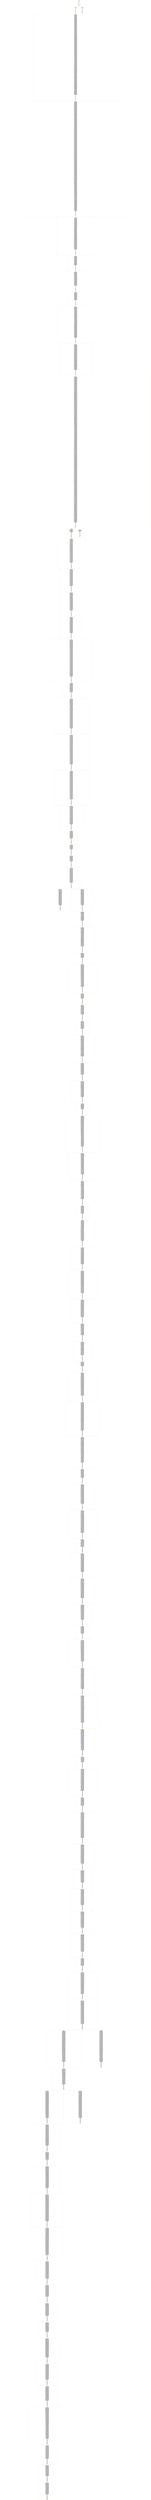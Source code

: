 strict digraph  {
"0\n0.00\nBalances\n0 - 0\n1 - 0\n2 - 0\n3 - 0\n4 - 0\n5 - 0\n6 - 0\n7 - 0\n8 - 0\n9 - 0\n10 - 0\n11 - 0\n12 - 0\n13 - 0\n14 - 0\n15 - 0\n16 - 0\n17 - 0\n18 - 0\n19 - 0" [color=darkorange, shape=square];
"7\n7.64\n13 - 6 mines 50 coins\nBalances\n0 - 0\n1 - 0\n2 - 0\n3 - 0\n4 - 0\n5 - 0\n6 - 50\n7 - 0\n8 - 0\n9 - 0\n10 - 0\n11 - 0\n12 - 0\n13 - 0\n14 - 0\n15 - 0\n16 - 0\n17 - 0\n18 - 0\n19 - 0" [color=darkorange, shape=square];
"15\n8.12\n29 - 14 mines 50 coins\nBalances\n0 - 0\n1 - 0\n2 - 0\n3 - 0\n4 - 0\n5 - 0\n6 - 0\n7 - 0\n8 - 0\n9 - 0\n10 - 0\n11 - 0\n12 - 0\n13 - 0\n14 - 50\n15 - 0\n16 - 0\n17 - 0\n18 - 0\n19 - 0" [color=lightgray, shape=square];
"23\n16.14\n0 - 0 pays 17 0 coins\n40 - 0 pays 15 0 coins\n43 - 0 pays 7 0 coins\n36 - 18 pays 14 0 coins\n16 - 8 pays 9 0 coins\n12 - 6 pays 18 0 coins\n26 - 13 pays 9 0 coins\n46 - 1 pays 0 0 coins\n10 - 5 pays 9 0 coins\n41 - 13 pays 6 0 coins\n2 - 1 pays 6 0 coins\n14 - 7 pays 14 0 coins\n32 - 16 pays 18 0 coins\n18 - 9 pays 12 0 coins\n34 - 17 pays 6 0 coins\n6 - 3 pays 0 0 coins\n44 - 13 pays 16 0 coins\n60 - 6 pays 4 0 coins\n55 - 13 pays 3 0 coins\n28 - 14 pays 0 0 coins\n57 - 13 pays 5 0 coins\n54 - 18 pays 8 0 coins\n30 - 15 pays 17 0 coins\n62 - 13 pays 12 0 coins\n38 - 19 pays 15 0 coins\n47 - 1 pays 17 0 coins\n65 - 1 pays 17 0 coins\n49 - 10 pays 9 0 coins\n50 - 9 pays 13 0 coins\n45 - 10 pays 6 0 coins\n74 - 18 pays 19 0 coins\n24 - 12 pays 10 0 coins\n20 - 10 pays 15 0 coins\n56 - 0 pays 4 0 coins\n8 - 4 pays 1 0 coins\n63 - 13 pays 8 0 coins\n81 - 0 pays 11 0 coins\n64 - 9 pays 6 0 coins\n76 - 18 pays 14 0 coins\n67 - 12 pays 2 0 coins\n61 - 5 pays 10 0 coins\n69 - 15 pays 12 0 coins\n75 - 9 pays 11 0 coins\n48 - 16 pays 17 0 coins\n59 - 3 pays 7 0 coins\n73 - 19 pays 15 0 coins\n53 - 7 pays 3 0 coins\n77 - 16 pays 17 0 coins\n85 - 3 pays 4 0 coins\n86 - 18 pays 14 0 coins\n4 - 2 pays 18 0 coins\n51 - 10 pays 18 0 coins\n96 - 18 pays 11 0 coins\n89 - 19 pays 1 0 coins\n91 - 5 pays 3 0 coins\n97 - 18 pays 14 0 coins\n101 - 18 pays 15 0 coins\n87 - 2 pays 4 0 coins\n92 - 2 pays 9 0 coins\n42 - 8 pays 4 0 coins\n94 - 19 pays 4 0 coins\n70 - 4 pays 17 0 coins\n52 - 17 pays 13 0 coins\n71 - 10 pays 18 0 coins\n105 - 5 pays 9 0 coins\n84 - 0 pays 1 0 coins\n120 - 0 pays 14 0 coins\n58 - 14 pays 8 0 coins\n90 - 3 pays 12 0 coins\n100 - 8 pays 1 0 coins\n104 - 19 pays 11 0 coins\n99 - 4 pays 11 0 coins\n102 - 17 pays 7 0 coins\n80 - 16 pays 17 0 coins\n111 - 8 pays 5 0 coins\n108 - 3 pays 7 0 coins\n78 - 12 pays 16 0 coins\n114 - 19 pays 12 0 coins\n72 - 6 pays 10 0 coins\n107 - 4 pays 9 0 coins\n82 - 10 pays 6 0 coins\n122 - 0 pays 18 0 coins\n134 - 0 pays 2 0 coins\n106 - 16 pays 3 0 coins\n98 - 14 pays 12 0 coins\n95 - 2 pays 18 0 coins\n113 - 8 pays 19 0 coins\n88 - 7 pays 1 0 coins\n118 - 16 pays 14 0 coins\n124 - 19 pays 16 0 coins\n136 - 0 pays 9 0 coins\n117 - 5 pays 3 0 coins\n110 - 12 pays 6 0 coins\n115 - 4 pays 17 0 coins\n119 - 14 pays 8 0 coins\n135 - 19 pays 2 0 coins\n139 - 19 pays 18 0 coins\n123 - 16 pays 3 0 coins\n109 - 17 pays 15 0 coins\n127 - 8 pays 12 0 coins\n126 - 14 pays 0 0 coins\n145 - 0 pays 15 0 coins\n93 - 10 pays 15 0 coins\n116 - 10 pays 14 0 coins\n79 - 9 pays 18 0 coins\n131 - 4 pays 14 0 coins\n103 - 18 pays 13 0 coins\n132 - 12 pays 4 0 coins\n66 - 1 pays 14 0 coins\n68 - 13 pays 14 0 coins\n138 - 4 pays 0 0 coins\n133 - 14 pays 7 0 coins\n146 - 5 pays 11 0 coins\n163 - 5 pays 12 0 coins\n144 - 13 pays 15 0 coins\n137 - 17 pays 4 0 coins\n155 - 18 pays 4 0 coins\n129 - 16 pays 11 0 coins\n130 - 6 pays 15 0 coins\n147 - 1 pays 11 0 coins\n158 - 1 pays 14 0 coins\n149 - 12 pays 7 0 coins\n143 - 14 pays 18 0 coins\n153 - 16 pays 10 0 coins\n166 - 18 pays 17 0 coins\n128 - 7 pays 1 0 coins\n150 - 13 pays 15 0 coins\n22 - 11 pays 15 0 coins\n152 - 17 pays 18 0 coins\n176 - 11 pays 5 0 coins\n157 - 16 pays 7 0 coins\n148 - 4 pays 2 0 coins\n165 - 16 pays 4 0 coins\n169 - 17 pays 10 0 coins\n174 - 17 pays 8 0 coins\n142 - 9 pays 12 0 coins\n140 - 8 pays 17 0 coins\n141 - 19 pays 8 0 coins\n164 - 5 pays 3 0 coins\n121 - 10 pays 6 0 coins\n179 - 8 pays 11 0 coins\n161 - 13 pays 6 0 coins\n168 - 16 pays 3 0 coins\n83 - 15 pays 9 0 coins\n156 - 10 pays 17 0 coins\n190 - 5 pays 4 0 coins\n173 - 9 pays 0 0 coins\n170 - 4 pays 12 0 coins\n184 - 9 pays 12 0 coins\n154 - 14 pays 11 0 coins\n175 - 17 pays 1 0 coins\n187 - 15 pays 6 0 coins\n192 - 5 pays 10 0 coins\n172 - 18 pays 6 0 coins\n162 - 10 pays 3 0 coins\n194 - 8 pays 18 0 coins\n185 - 8 pays 7 0 coins\n193 - 15 pays 1 0 coins\n180 - 10 pays 3 0 coins\n171 - 6 pays 17 0 coins\n195 - 8 pays 2 0 coins\n191 - 17 pays 2 0 coins\n159 - 12 pays 19 0 coins\n112 - 3 pays 1 0 coins\n177 - 11 pays 4 0 coins\n188 - 4 pays 6 0 coins\n125 - 2 pays 18 0 coins\n203 - 4 pays 12 0 coins\n197 - 18 pays 0 0 coins\n189 - 14 pays 10 0 coins\n151 - 0 pays 13 0 coins\n196 - 12 pays 6 0 coins\n218 - 0 pays 0 0 coins\n186 - 9 pays 3 0 coins\n198 - 17 pays 8 0 coins\n211 - 11 pays 16 0 coins\n178 - 16 pays 8 0 coins\n208 - 9 pays 0 0 coins\n160 - 1 pays 5 0 coins\n200 - 5 pays 13 0 coins\n204 - 4 pays 0 0 coins\n214 - 1 pays 19 0 coins\n209 - 17 pays 18 0 coins\n219 - 1 pays 13 0 coins\n220 - 0 pays 12 0 coins\n229 - 0 pays 13 0 coins\n216 - 4 pays 11 0 coins\n210 - 16 pays 14 0 coins\n221 - 1 pays 0 0 coins\n231 - 0 pays 11 0 coins\n201 - 8 pays 3 0 coins\n182 - 19 pays 18 0 coins\n224 - 16 pays 1 0 coins\n207 - 2 pays 17 0 coins\n215 - 18 pays 6 0 coins\n199 - 14 pays 8 0 coins\n232 - 19 pays 2 0 coins\n228 - 8 pays 13 0 coins\n241 - 19 pays 18 0 coins\n237 - 0 pays 12 0 coins\n242 - 19 pays 3 0 coins\n243 - 18 pays 16 0 coins\n234 - 13 pays 9 0 coins\n181 - 13 pays 2 0 coins\n206 - 12 pays 15 0 coins\n252 - 18 pays 11 0 coins\n223 - 4 pays 2 0 coins\n202 - 15 pays 17 0 coins\n230 - 14 pays 7 0 coins\n239 - 14 pays 1 0 coins\n253 - 18 pays 5 0 coins\n205 - 3 pays 1 0 coins\n254 - 19 pays 0 0 coins\n227 - 16 pays 6 0 coins\n240 - 12 pays 14 0 coins\n236 - 13 pays 4 0 coins\n246 - 19 pays 13 0 coins\n217 - 17 pays 0 0 coins\n256 - 2 pays 19 0 coins\n238 - 4 pays 18 0 coins\n167 - 7 pays 18 0 coins\n233 - 2 pays 1 0 coins\n248 - 12 pays 5 0 coins\n247 - 16 pays 14 0 coins\n245 - 15 pays 3 0 coins\n258 - 18 pays 6 0 coins\n266 - 4 pays 7 0 coins\n235 - 8 pays 5 0 coins\n257 - 4 pays 1 0 coins\n213 - 6 pays 7 0 coins\n267 - 4 pays 15 0 coins\n225 - 1 pays 4 0 coins\n212 - 9 pays 10 0 coins\n244 - 14 pays 11 0 coins\n251 - 0 pays 7 0 coins\n261 - 10 pays 3 0 coins\n262 - 12 pays 18 0 coins\n183 - 10 pays 17 0 coins\n226 - 5 pays 10 0 coins\n270 - 15 pays 10 0 coins\n288 - 5 pays 19 0 coins\n260 - 16 pays 18 0 coins\n273 - 1 pays 9 0 coins\n268 - 4 pays 2 0 coins\n279 - 4 pays 15 0 coins\n281 - 1 pays 16 0 coins\n264 - 2 pays 15 0 coins\n274 - 18 pays 15 0 coins\n278 - 6 pays 7 0 coins\n271 - 14 pays 7 0 coins\n287 - 0 pays 5 0 coins\n301 - 6 pays 0 0 coins\n259 - 17 pays 0 0 coins\n282 - 15 pays 17 0 coins\n276 - 16 pays 17 0 coins\n272 - 9 pays 10 0 coins\n296 - 1 pays 3 0 coins\n263 - 10 pays 16 0 coins\n265 - 7 pays 9 0 coins\n284 - 1 pays 16 0 coins\n298 - 1 pays 2 0 coins\n292 - 15 pays 8 0 coins\n249 - 13 pays 19 0 coins\n285 - 2 pays 10 0 coins\n299 - 15 pays 11 0 coins\n222 - 11 pays 16 0 coins\n291 - 5 pays 11 0 coins\n300 - 1 pays 15 0 coins\n317 - 5 pays 18 0 coins\n304 - 7 pays 15 0 coins\n295 - 13 pays 0 0 coins\n250 - 3 pays 14 0 coins\n303 - 2 pays 6 0 coins\n319 - 5 pays 19 0 coins\n286 - 16 pays 8 0 coins\n309 - 3 pays 1 0 coins\n305 - 13 pays 18 0 coins\n275 - 12 pays 4 0 coins\n293 - 18 pays 9 0 coins\n311 - 16 pays 15 0 coins\n277 - 10 pays 13 0 coins\n294 - 10 pays 7 0 coins\n322 - 18 pays 3 0 coins\n318 - 3 pays 13 0 coins\n310 - 7 pays 0 0 coins\n313 - 13 pays 3 0 coins\n321 - 5 pays 2 0 coins\n280 - 14 pays 13 0 coins\n326 - 18 pays 0 0 coins\n306 - 6 pays 5 0 coins\n255 - 19 pays 3 0 coins\n323 - 7 pays 1 0 coins\n316 - 12 pays 14 0 coins\n333 - 5 pays 9 0 coins\n325 - 13 pays 5 0 coins\n308 - 15 pays 14 0 coins\n327 - 19 pays 18 0 coins\n336 - 19 pays 4 0 coins\n320 - 3 pays 11 0 coins\n329 - 13 pays 0 0 coins\n334 - 3 pays 7 0 coins\n337 - 19 pays 10 0 coins\n269 - 8 pays 16 0 coins\n340 - 5 pays 18 0 coins\n359 - 10 mines 50 coins\nBalances\n0 - 0\n1 - 0\n2 - 0\n3 - 0\n4 - 0\n5 - 0\n6 - 50\n7 - 0\n8 - 0\n9 - 0\n10 - 50\n11 - 0\n12 - 0\n13 - 0\n14 - 0\n15 - 0\n16 - 0\n17 - 0\n18 - 0\n19 - 0" [color=darkorange, shape=square];
"53\n19.43\n283 - 4 pays 13 0 coins\n289 - 17 pays 9 0 coins\n343 - 4 pays 11 0 coins\n315 - 2 pays 9 0 coins\n351 - 10 pays 2 0 coins\n330 - 12 pays 11 0 coins\n297 - 10 pays 19 0 coins\n312 - 11 pays 17 0 coins\n338 - 6 pays 18 0 coins\n307 - 1 pays 3 0 coins\n328 - 7 pays 8 0 coins\n350 - 18 pays 10 0 coins\n339 - 3 pays 18 0 coins\n332 - 18 pays 4 0 coins\n361 - 7 pays 18 0 coins\n314 - 16 pays 10 0 coins\n353 - 6 pays 7 0 coins\n331 - 13 pays 10 0 coins\n362 - 17 pays 7 0 coins\n348 - 16 pays 14 0 coins\n302 - 0 pays 18 0 coins\n324 - 14 pays 15 0 coins\n345 - 4 pays 16 0 coins\n346 - 13 pays 17 0 coins\n374 - 18 pays 0 0 coins\n372 - 7 pays 10 0 coins\n370 - 6 pays 7 0 coins\n290 - 9 pays 16 0 coins\n373 - 4 pays 5 0 coins\n392 - 18 pays 9 0 coins\n356 - 13 pays 15 0 coins\n389 - 6 pays 9 0 coins\n342 - 19 pays 15 0 coins\n367 - 0 pays 11 0 coins\n344 - 1 pays 5 0 coins\n347 - 12 pays 15 0 coins\n398 - 9 pays 18 0 coins\n364 - 11 pays 6 0 coins\n371 - 2 pays 8 0 coins\n377 - 1 pays 18 0 coins\n396 - 12 pays 4 0 coins\n405 - 11 pays 6 0 coins\n382 - 1 pays 9 0 coins\n406 - 11 pays 18 0 coins\n335 - 15 pays 18 0 coins\n408 - 11 pays 17 0 coins\n412 - 11 pays 10 0 coins\n383 - 14 pays 11 0 coins\n368 - 13 pays 19 0 coins\n357 - 16 pays 14 0 coins\n349 - 5 pays 2 0 coins\n403 - 9 pays 10 0 coins\n394 - 1 pays 0 0 coins\n387 - 4 pays 9 0 coins\n400 - 12 pays 16 0 coins\n413 - 12 pays 4 0 coins\n404 - 13 pays 5 0 coins\n397 - 0 pays 6 0 coins\n419 - 0 pays 11 0 coins\n410 - 1 pays 19 0 coins\n420 - 0 pays 18 0 coins\n423 - 0 pays 7 0 coins\n433 - 5 pays 1 0 coins\n409 - 15 pays 19 0 coins\n427 - 19 pays 12 0 coins\n399 - 19 pays 5 0 coins\n425 - 5 pays 0 0 coins\n424 - 0 pays 13 0 coins\n429 - 19 pays 11 0 coins\n426 - 0 pays 9 0 coins\n421 - 16 pays 9 0 coins\n341 - 8 pays 15 0 coins\n432 - 19 pays 9 0 coins\n401 - 6 pays 12 0 coins\n428 - 0 pays 9 0 coins\n415 - 12 pays 3 0 coins\n407 - 2 pays 11 0 coins\n422 - 9 pays 16 0 coins\n402 - 18 pays 17 0 coins\n355 - 10 pays 4 0 coins\n449 - 2 pays 9 0 coins\n435 - 5 pays 19 0 coins\n430 - 15 pays 18 0 coins\n414 - 1 pays 2 0 coins\n440 - 16 pays 15 0 coins\n436 - 19 pays 0 0 coins\n447 - 18 pays 8 0 coins\n386 - 17 pays 9 0 coins\n438 - 8 pays 5 0 coins\n418 - 14 pays 12 0 coins\n456 - 2 pays 9 0 coins\n417 - 4 pays 0 0 coins\n437 - 1 pays 3 0 coins\n441 - 1 pays 18 0 coins\n467 - 2 pays 15 0 coins\n457 - 14 pays 10 0 coins\n445 - 15 pays 1 0 coins\n470 - 2 pays 5 0 coins\n443 - 10 pays 8 0 coins\n450 - 4 pays 8 0 coins\n390 - 7 pays 18 0 coins\n471 - 2 pays 4 0 coins\n434 - 12 pays 13 0 coins\n464 - 17 pays 15 0 coins\n448 - 5 pays 2 0 coins\n473 - 2 pays 6 0 coins\n442 - 1 pays 15 0 coins\n352 - 3 pays 12 0 coins\n453 - 16 pays 2 0 coins\n452 - 1 pays 7 0 coins\n431 - 0 pays 16 0 coins\n474 - 2 pays 0 0 coins\n444 - 9 pays 16 0 coins\n472 - 17 pays 7 0 coins\n458 - 1 pays 16 0 coins\n454 - 8 pays 5 0 coins\n463 - 14 pays 1 0 coins\n439 - 6 pays 18 0 coins\n465 - 7 pays 10 0 coins\n484 - 2 pays 8 0 coins\n460 - 15 pays 6 0 coins\n475 - 16 pays 7 0 coins\n476 - 9 pays 16 0 coins\n483 - 15 pays 17 0 coins\n461 - 18 pays 7 0 coins\n451 - 12 pays 6 0 coins\n477 - 8 pays 1 0 coins\n490 - 16 pays 14 0 coins\n487 - 9 pays 8 0 coins\n469 - 0 pays 6 0 coins\n459 - 10 pays 14 0 coins\n411 - 13 pays 19 0 coins\n494 - 16 pays 19 0 coins\n485 - 15 pays 3 0 coins\n497 - 15 pays 6 0 coins\n488 - 8 pays 11 0 coins\n468 - 5 pays 7 0 coins\n491 - 18 pays 9 0 coins\n479 - 6 pays 17 0 coins\n416 - 11 pays 15 0 coins\n501 - 5 pays 0 0 coins\n505 - 11 pays 0 0 coins\n508 - 11 pays 8 0 coins\n510 - 11 pays 5 0 coins\n455 - 4 pays 13 0 coins\n495 - 10 pays 3 0 coins\n462 - 1 pays 4 0 coins\n511 - 11 pays 7 0 coins\n489 - 0 pays 9 0 coins\n481 - 14 pays 3 0 coins\n496 - 1 pays 3 0 coins\n502 - 10 pays 1 0 coins\n504 - 6 pays 12 0 coins\n506 - 18 pays 16 0 coins\n518 - 18 pays 19 0 coins\n480 - 7 pays 12 0 coins\n499 - 8 pays 10 0 coins\n492 - 9 pays 5 0 coins\n507 - 5 pays 12 0 coins\n520 - 8 pays 18 0 coins\n493 - 2 pays 7 0 coins\n519 - 7 pays 16 0 coins\n521 - 9 pays 10 0 coins\n528 - 9 pays 1 0 coins\n478 - 12 pays 6 0 coins\n515 - 14 pays 5 0 coins\n524 - 5 pays 16 0 coins\n512 - 0 pays 15 0 coins\n532 - 14 pays 13 0 coins\n466 - 3 pays 6 0 coins\n482 - 17 pays 15 0 coins\n500 - 16 pays 2 0 coins\n513 - 10 pays 3 0 coins\n527 - 3 pays 6 0 coins\n514 - 11 pays 9 0 coins\n526 - 0 pays 14 0 coins\n522 - 18 pays 2 0 coins\n516 - 6 pays 19 0 coins\n531 - 3 pays 0 0 coins\n535 - 5 pays 2 0 coins\n540 - 16 pays 10 0 coins\n486 - 13 pays 4 0 coins\n539 - 17 pays 11 0 coins\n543 - 18 pays 5 0 coins\n529 - 9 pays 7 0 coins\n538 - 3 pays 11 0 coins\n546 - 16 pays 9 0 coins\n541 - 11 pays 14 0 coins\n545 - 3 pays 13 0 coins\n525 - 7 pays 17 0 coins\n533 - 0 pays 9 0 coins\n523 - 8 pays 4 0 coins\n537 - 14 pays 0 0 coins\n446 - 19 pays 5 0 coins\n536 - 10 pays 19 0 coins\n530 - 13 pays 16 0 coins\n549 - 17 pays 8 0 coins\n547 - 3 pays 11 0 coins\n517 - 12 pays 9 0 coins\n498 - 15 pays 19 0 coins\n558 - 12 pays 11 0 coins\n550 - 0 pays 14 0 coins\n560 - 10 pays 12 0 coins\n562 - 12 pays 17 0 coins\n567 - 15 pays 9 0 coins\n509 - 1 pays 19 0 coins\n542 - 6 pays 18 0 coins\n554 - 16 pays 11 0 coins\n555 - 7 pays 9 0 coins\n561 - 19 pays 4 0 coins\n571 - 6 pays 19 0 coins\n548 - 18 pays 17 0 coins\n568 - 10 pays 19 0 coins\n552 - 13 pays 5 0 coins\n564 - 12 pays 3 0 coins\n559 - 14 pays 12 0 coins\n556 - 3 pays 13 0 coins\n553 - 11 pays 13 0 coins\n563 - 1 pays 14 0 coins\n576 - 7 pays 16 0 coins\n581 - 14 pays 15 0 coins\n580 - 18 pays 3 0 coins\n575 - 16 pays 13 0 coins\n572 - 19 pays 6 0 coins\n582 - 11 pays 10 0 coins\n544 - 5 pays 8 0 coins\n583 - 19 pays 7 0 coins\n551 - 9 pays 0 0 coins\n577 - 6 pays 14 0 coins\n570 - 15 pays 12 0 coins\n534 - 2 pays 15 0 coins\n578 - 3 pays 0 0 coins\n503 - 4 pays 5 0 coins\n602 - 2 pays 13 0 coins\n594 - 5 pays 12 0 coins\n586 - 16 pays 10 0 coins\n590 - 19 pays 6 0 coins\n557 - 8 pays 3 0 coins\n587 - 18 pays 14 0 coins\n566 - 17 pays 4 0 coins\n579 - 10 pays 0 0 coins\n610 - 2 pays 6 0 coins\n592 - 15 pays 1 0 coins\n603 - 16 pays 19 0 coins\n617 - 2 pays 16 0 coins\n591 - 4 pays 3 0 coins\n599 - 5 pays 10 0 coins\n585 - 7 pays 1 0 coins\n596 - 19 pays 13 0 coins\n593 - 9 pays 16 0 coins\n569 - 13 pays 1 0 coins\n574 - 12 pays 7 0 coins\n613 - 16 pays 17 0 coins\n609 - 19 pays 3 0 coins\n584 - 14 pays 2 0 coins\n604 - 4 pays 15 0 coins\n607 - 15 pays 7 0 coins\n608 - 17 pays 14 0 coins\n573 - 1 pays 0 0 coins\n622 - 16 pays 15 0 coins\n588 - 11 pays 3 0 coins\n565 - 0 pays 5 0 coins\n618 - 9 pays 19 0 coins\n620 - 14 pays 1 0 coins\n614 - 19 pays 16 0 coins\n631 - 16 pays 15 0 coins\n623 - 2 pays 3 0 coins\n624 - 19 pays 6 0 coins\n589 - 3 pays 2 0 coins\n600 - 13 pays 12 0 coins\n627 - 11 pays 4 0 coins\n598 - 10 pays 15 0 coins\n635 - 11 pays 8 0 coins\n595 - 6 pays 5 0 coins\n621 - 15 pays 9 0 coins\n637 - 11 pays 5 0 coins\n640 - 11 pays 0 0 coins\n636 - 2 pays 12 0 coins\n633 - 16 pays 9 0 coins\n638 - 15 pays 1 0 coins\n643 - 11 pays 15 0 coins\n615 - 5 pays 15 0 coins\n648 - 16 pays 12 0 coins\n619 - 0 pays 8 0 coins\n653 - 16 pays 9 0 coins\n647 - 11 pays 15 0 coins\n597 - 1 pays 11 0 coins\n632 - 10 pays 1 0 coins\n605 - 12 pays 5 0 coins\n629 - 14 pays 10 0 coins\n644 - 15 pays 19 0 coins\n657 - 16 pays 12 0 coins\n606 - 18 pays 15 0 coins\n628 - 17 pays 19 0 coins\n649 - 5 pays 11 0 coins\n626 - 19 pays 14 0 coins\n612 - 4 pays 16 0 coins\n666 - 17 pays 0 0 coins\n601 - 8 pays 6 0 coins\n634 - 1 pays 8 0 coins\n639 - 6 pays 13 0 coins\n642 - 0 pays 12 0 coins\n659 - 8 pays 6 0 coins\n650 - 4 pays 18 0 coins\n630 - 9 pays 8 0 coins\n656 - 0 pays 9 0 coins\n655 - 2 pays 17 0 coins\n662 - 18 pays 13 0 coins\n651 - 19 pays 9 0 coins\n660 - 16 pays 15 0 coins\n665 - 6 pays 11 0 coins\n646 - 10 pays 5 0 coins\n658 - 14 pays 10 0 coins\n663 - 0 pays 18 0 coins\n673 - 6 pays 18 0 coins\n681 - 6 pays 2 0 coins\n661 - 4 pays 1 0 coins\n611 - 7 pays 9 0 coins\n675 - 4 pays 19 0 coins\n625 - 3 pays 19 0 coins\n667 - 8 pays 4 0 coins\n668 - 17 pays 11 0 coins\n654 - 11 pays 9 0 coins\n677 - 14 pays 7 0 coins\n669 - 10 pays 11 0 coins\n674 - 18 pays 6 0 coins\n652 - 15 pays 6 0 coins\n664 - 5 pays 17 0 coins\n678 - 1 pays 13 0 coins\n645 - 1 pays 6 0 coins\n688 - 0 pays 4 0 coins\n698 - 18 pays 3 0 coins\n672 - 0 pays 16 0 coins\n686 - 7 pays 9 0 coins\n616 - 13 pays 6 0 coins\n692 - 11 pays 13 0 coins\n679 - 2 pays 8 0 coins\n685 - 3 pays 6 0 coins\n699 - 5 pays 0 0 coins\n690 - 8 pays 1 0 coins\n684 - 6 pays 12 0 coins\n683 - 4 pays 10 0 coins\n703 - 5 pays 4 0 coins\n702 - 18 pays 0 0 coins\n680 - 1 pays 0 0 coins\n676 - 16 pays 18 0 coins\n697 - 7 pays 10 0 coins\n671 - 19 pays 16 0 coins\n694 - 3 pays 16 0 coins\n701 - 11 pays 19 0 coins\n706 - 3 pays 13 0 coins\n705 - 6 pays 14 0 coins\n695 - 14 pays 10 0 coins\n712 - 19 pays 11 0 coins\n687 - 10 pays 0 0 coins\n711 - 5 pays 0 0 coins\n724 - 5 pays 7 0 coins\n641 - 12 pays 4 0 coins\n689 - 1 pays 15 0 coins\n719 - 19 pays 3 0 coins\n704 - 8 pays 13 0 coins\n700 - 4 pays 13 0 coins\n709 - 2 pays 10 0 coins\n707 - 1 pays 8 0 coins\n722 - 14 pays 16 0 coins\n727 - 5 pays 8 0 coins\n716 - 11 pays 10 0 coins\n733 - 11 pays 5 0 coins\n670 - 9 pays 10 0 coins\n710 - 3 pays 1 0 coins\n691 - 0 pays 13 0 coins\n728 - 0 pays 4 0 coins\n734 - 9 pays 19 0 coins\n714 - 18 pays 16 0 coins\n693 - 15 pays 9 0 coins\n730 - 0 pays 18 0 coins\n726 - 3 pays 8 0 coins\n743 - 15 pays 6 0 coins\n723 - 19 pays 14 0 coins\n737 - 3 pays 13 0 coins\n718 - 12 pays 19 0 coins\n735 - 0 pays 4 0 coins\n732 - 5 pays 11 0 coins\n715 - 16 pays 2 0 coins\n682 - 13 pays 15 0 coins\n744 - 15 pays 4 0 coins\n753 - 18 pays 19 0 coins\n747 - 18 pays 13 0 coins\n717 - 10 pays 9 0 coins\n738 - 12 pays 8 0 coins\n754 - 18 pays 2 0 coins\n729 - 14 pays 17 0 coins\n746 - 12 pays 8 0 coins\n756 - 18 pays 5 0 coins\n739 - 2 pays 17 0 coins\n720 - 6 pays 4 0 coins\n748 - 15 pays 1 0 coins\n769 - 2 pays 12 0 coins\n740 - 0 pays 8 0 coins\n736 - 11 pays 3 0 coins\n741 - 3 pays 18 0 coins\n779 - 2 pays 16 0 coins\n713 - 7 pays 9 0 coins\n784 - 2 pays 4 0 coins\n783 - 2 pays 6 0 coins\n763 - 6 pays 17 0 coins\n768 - 11 pays 8 0 coins\n752 - 16 pays 12 0 coins\n745 - 19 pays 8 0 coins\n770 - 19 pays 3 0 coins\n749 - 12 pays 16 0 coins\n757 - 0 pays 17 0 coins\n759 - 3 pays 8 0 coins\n725 - 8 pays 17 0 coins\n771 - 19 pays 8 0 coins\n807 - 1 mines 50 coins\nBalances\n0 - 0\n1 - 50\n2 - 0\n3 - 0\n4 - 0\n5 - 0\n6 - 50\n7 - 0\n8 - 0\n9 - 0\n10 - 50\n11 - 0\n12 - 0\n13 - 0\n14 - 0\n15 - 0\n16 - 0\n17 - 0\n18 - 0\n19 - 0" [color=darkorange, shape=square];
"69\n20.15\n758 - 1 pays 6 0 coins\n721 - 4 pays 14 0 coins\n773 - 6 pays 3 0 coins\n766 - 0 pays 13 0 coins\n696 - 17 pays 6 0 coins\n764 - 12 pays 14 0 coins\n708 - 1 pays 18 0 coins\n761 - 1 pays 17 0 coins\n780 - 0 pays 11 0 coins\n777 - 19 pays 15 0 coins\n772 - 7 pays 8 0 coins\n755 - 14 pays 19 0 coins\n791 - 0 pays 6 0 coins\n794 - 17 pays 3 0 coins\n750 - 5 pays 8 0 coins\n802 - 0 pays 7 0 coins\n762 - 1 pays 12 0 coins\n731 - 13 pays 0 0 coins\n789 - 6 pays 12 15 coins\n774 - 11 pays 16 0 coins\n793 - 15 pays 12 0 coins\n760 - 15 pays 9 0 coins\n796 - 13 pays 6 0 coins\n787 - 12 pays 2 0 coins\n778 - 16 pays 11 0 coins\n816 - 7 pays 0 0 coins\n786 - 2 pays 8 0 coins\n822 - 12 pays 8 0 coins\n790 - 11 pays 10 0 coins\n817 - 5 pays 12 0 coins\n798 - 14 pays 9 0 coins\n801 - 19 pays 3 0 coins\n742 - 9 pays 5 0 coins\n818 - 16 pays 1 0 coins\n767 - 3 pays 16 0 coins\n832 - 14 pays 12 0 coins\n826 - 6 pays 13 18 coins\n825 - 16 pays 3 0 coins\n844 - 6 pays 12 14 coins\n824 - 15 pays 5 0 coins\n827 - 9 pays 4 0 coins\n815 - 17 pays 5 0 coins\n812 - 1 pays 9 0 coins\n841 - 19 pays 7 0 coins\n836 - 5 pays 9 0 coins\n842 - 17 pays 2 0 coins\n831 - 3 pays 8 0 coins\n846 - 17 pays 1 0 coins\n833 - 9 pays 17 0 coins\n814 - 13 pays 19 0 coins\n830 - 2 pays 5 0 coins\n843 - 5 pays 2 0 coins\n853 - 5 pays 1 0 coins\n806 - 0 pays 2 0 coins\n776 - 4 pays 1 0 coins\n840 - 1 pays 18 0 coins\n828 - 16 pays 6 0 coins\n781 - 8 pays 1 0 coins\n857 - 1 pays 8 0 coins\n834 - 14 pays 15 0 coins\n856 - 5 pays 17 0 coins\n849 - 16 pays 0 0 coins\n847 - 19 pays 4 0 coins\n837 - 3 pays 6 0 coins\n751 - 10 pays 8 0 coins\n863 - 5 pays 14 0 coins\n859 - 1 pays 3 0 coins\n839 - 9 pays 5 0 coins\n869 - 19 pays 13 0 coins\n864 - 9 pays 11 0 coins\n821 - 11 pays 0 0 coins\n868 - 1 pays 18 0 coins\n874 - 1 pays 9 0 coins\n865 - 9 pays 16 0 coins\n851 - 2 pays 19 0 coins\n877 - 2 pays 10 0 coins\n829 - 12 pays 16 0 coins\n765 - 18 pays 8 0 coins\n875 - 1 pays 18 0 coins\n854 - 0 pays 15 0 coins\n852 - 16 pays 2 0 coins\n866 - 11 pays 4 0 coins\n838 - 13 pays 3 0 coins\n879 - 18 pays 4 0 coins\n876 - 12 pays 5 0 coins\n872 - 19 pays 1 0 coins\n878 - 16 pays 7 0 coins\n867 - 10 pays 11 0 coins\n855 - 4 pays 17 0 coins\n891 - 3 pays 17 0 coins\n885 - 16 pays 2 0 coins\n895 - 4 pays 12 0 coins\n860 - 8 pays 18 0 coins\n873 - 11 pays 8 0 coins\n861 - 3 pays 15 0 coins\n897 - 10 pays 6 0 coins\n850 - 15 pays 1 0 coins\n880 - 2 pays 15 0 coins\n882 - 13 pays 19 0 coins\n884 - 1 pays 5 0 coins\n896 - 19 pays 18 0 coins\n886 - 11 pays 15 0 coins\n835 - 7 pays 8 0 coins\n907 - 19 pays 7 0 coins\n902 - 8 pays 16 0 coins\n913 - 19 pays 4 0 coins\n912 - 8 pays 14 0 coins\n893 - 3 pays 7 0 coins\n892 - 11 pays 6 0 coins\n858 - 14 pays 0 0 coins\n918 - 2 pays 12 0 coins\n909 - 3 pays 12 0 coins\n900 - 2 pays 12 0 coins\n898 - 4 pays 19 0 coins\n914 - 3 pays 11 0 coins\n916 - 14 pays 11 0 coins\n888 - 16 pays 9 0 coins\n870 - 5 pays 0 0 coins\n894 - 13 pays 11 0 coins\n944 - 11 mines 50 coins\nBalances\n0 - 0\n1 - 50\n2 - 0\n3 - 0\n4 - 0\n5 - 0\n6 - 3\n7 - 0\n8 - 0\n9 - 0\n10 - 50\n11 - 50\n12 - 29\n13 - 18\n14 - 0\n15 - 0\n16 - 0\n17 - 0\n18 - 0\n19 - 0" [color=darkorange, shape=square];
"94\n21.44\n904 - 11 pays 16 0 coins\n899 - 10 pays 1 0 coins\n901 - 1 pays 15 0 coins\n917 - 8 pays 18 0 coins\n954 - 10 pays 12 3 coins\n922 - 4 pays 14 0 coins\n889 - 18 pays 16 0 coins\n908 - 7 pays 0 0 coins\n927 - 5 pays 13 0 coins\n920 - 2 pays 6 0 coins\n871 - 9 pays 13 0 coins\n930 - 2 pays 16 0 coins\n848 - 17 pays 16 0 coins\n935 - 9 pays 7 0 coins\n921 - 14 pays 1 0 coins\n924 - 1 pays 16 0 coins\n926 - 13 pays 19 0 coins\n883 - 0 pays 4 0 coins\n911 - 13 pays 2 0 coins\n960 - 13 pays 6 0 coins\n910 - 16 pays 10 0 coins\n934 - 8 pays 2 0 coins\n945 - 7 pays 13 0 coins\n943 - 9 pays 7 0 coins\n959 - 5 pays 9 0 coins\n939 - 17 pays 0 0 coins\n938 - 2 pays 0 0 coins\n915 - 3 pays 15 0 coins\n919 - 19 pays 12 0 coins\n956 - 10 pays 9 36 coins\n925 - 4 pays 3 0 coins\n976 - 19 pays 10 0 coins\n950 - 16 pays 12 0 coins\n1010 - 0 mines 50 coins\nBalances\n0 - 50\n1 - 50\n2 - 0\n3 - 0\n4 - 0\n5 - 0\n6 - 3\n7 - 0\n8 - 0\n9 - 36\n10 - 11\n11 - 50\n12 - 32\n13 - 18\n14 - 0\n15 - 0\n16 - 0\n17 - 0\n18 - 0\n19 - 0" [color=darkorange, shape=square];
"116\n22.80\n887 - 12 pays 0 0 coins\n988 - 12 pays 19 0 coins\n982 - 17 pays 0 0 coins\n984 - 15 pays 17 0 coins\n963 - 9 pays 8 0 coins\n972 - 4 pays 17 0 coins\n931 - 0 pays 15 0 coins\n966 - 17 pays 18 0 coins\n979 - 19 pays 6 0 coins\n905 - 15 pays 1 0 coins\n973 - 9 pays 13 0 coins\n967 - 2 pays 10 0 coins\n981 - 0 pays 2 0 coins\n1004 - 17 pays 11 0 coins\n978 - 5 pays 7 0 coins\n906 - 11 pays 15 0 coins\n974 - 4 pays 2 0 coins\n964 - 13 pays 15 0 coins\n980 - 9 pays 17 0 coins\n1002 - 9 pays 2 0 coins\n1014 - 11 pays 15 0 coins\n1006 - 9 pays 4 0 coins\n993 - 15 pays 10 0 coins\n940 - 14 pays 17 0 coins\n1013 - 9 pays 15 0 coins\n1003 - 13 pays 11 0 coins\n991 - 4 pays 17 0 coins\n1022 - 13 pays 18 0 coins\n1026 - 13 pays 2 0 coins\n1024 - 17 pays 9 0 coins\n1017 - 14 pays 0 0 coins\n1025 - 11 pays 4 0 coins\n1028 - 15 pays 14 0 coins\n1029 - 13 pays 5 0 coins\n1035 - 11 pays 9 0 coins\n1032 - 13 pays 0 0 coins\n1018 - 2 pays 17 0 coins\n949 - 1 pays 19 0 coins\n1044 - 2 pays 16 0 coins\n1039 - 11 pays 15 0 coins\n957 - 18 pays 14 0 coins\n1040 - 1 pays 3 16 coins\n1051 - 3 pays 8 0 coins\n975 - 3 pays 10 0 coins\n1033 - 17 pays 11 0 coins\n1045 - 2 pays 6 0 coins\n968 - 7 pays 17 0 coins\n1061 - 17 pays 5 0 coins\n1020 - 4 pays 17 0 coins\n1068 - 17 pays 12 0 coins\n1054 - 3 pays 8 0 coins\n1094 - 14 mines 50 coins\nBalances\n0 - 50\n1 - 34\n2 - 0\n3 - 16\n4 - 0\n5 - 0\n6 - 3\n7 - 0\n8 - 0\n9 - 36\n10 - 11\n11 - 50\n12 - 32\n13 - 18\n14 - 50\n15 - 0\n16 - 0\n17 - 0\n18 - 0\n19 - 0" [color=darkorange, shape=square];
"121\n26.16\n1043 - 11 pays 8 0 coins\n985 - 19 pays 4 0 coins\n1041 - 4 pays 17 0 coins\n1037 - 15 pays 17 0 coins\n994 - 0 pays 11 0 coins\n970 - 16 pays 18 0 coins\n1053 - 0 pays 0 0 coins\n1050 - 19 pays 10 0 coins\n1062 - 19 pays 15 0 coins\n1063 - 19 pays 11 0 coins\n1071 - 3 pays 14 0 coins\n1056 - 2 pays 15 0 coins\n1034 - 13 pays 12 0 coins\n997 - 5 pays 3 0 coins\n1060 - 11 pays 16 0 coins\n969 - 8 pays 12 0 coins\n1070 - 17 pays 9 0 coins\n1052 - 16 pays 4 0 coins\n1048 - 7 pays 4 0 coins\n1065 - 16 pays 15 0 coins\n1076 - 16 pays 12 0 coins\n1074 - 5 pays 12 0 coins\n1103 - 17 pays 8 0 coins\n1075 - 8 pays 1 0 coins\n1093 - 2 pays 9 0 coins\n1030 - 14 pays 1 0 coins\n1067 - 19 pays 4 0 coins\n1107 - 17 pays 14 0 coins\n1118 - 14 mines 50 coins\nBalances\n0 - 50\n1 - 34\n2 - 0\n3 - 16\n4 - 0\n5 - 0\n6 - 3\n7 - 0\n8 - 0\n9 - 36\n10 - 11\n11 - 50\n12 - 32\n13 - 18\n14 - 100\n15 - 0\n16 - 0\n17 - 0\n18 - 0\n19 - 0" [color=darkorange, shape=square];
"144\n28.99\n1091 - 3 pays 11 0 coins\n1096 - 19 pays 0 0 coins\n1108 - 19 pays 7 0 coins\n1105 - 14 pays 17 0 coins\n1064 - 13 pays 10 0 coins\n1104 - 2 pays 18 0 coins\n1084 - 14 pays 2 0 coins\n1088 - 8 pays 17 0 coins\n1047 - 1 pays 12 34 coins\n1089 - 5 pays 13 0 coins\n1109 - 19 pays 10 0 coins\n1125 - 3 pays 17 0 coins\n1106 - 16 pays 1 0 coins\n1112 - 19 pays 2 0 coins\n1081 - 16 pays 7 0 coins\n1101 - 8 pays 2 0 coins\n1130 - 3 pays 11 0 coins\n990 - 12 pays 5 0 coins\n1114 - 17 pays 9 0 coins\n1087 - 7 pays 8 0 coins\n1116 - 5 pays 13 0 coins\n1016 - 9 pays 2 0 coins\n1146 - 3 pays 10 0 coins\n1113 - 16 pays 9 0 coins\n1046 - 4 pays 10 0 coins\n1119 - 14 pays 9 0 coins\n1122 - 12 pays 3 16 coins\n1137 - 9 pays 3 0 coins\n1057 - 0 pays 17 0 coins\n1120 - 8 pays 11 0 coins\n1154 - 6 pays 5 0 coins\n1159 - 6 pays 5 2 coins\n1102 - 13 pays 10 9 coins\n1072 - 15 pays 18 0 coins\n1073 - 11 pays 1 0 coins\n1042 - 18 pays 16 0 coins\n1115 - 19 pays 18 0 coins\n1150 - 12 pays 11 11 coins\n1155 - 9 pays 13 20 coins\n1167 - 18 pays 12 0 coins\n1162 - 4 pays 7 0 coins\n1134 - 4 pays 8 0 coins\n1176 - 15 pays 14 0 coins\n1169 - 15 pays 11 0 coins\n1149 - 10 pays 0 1 coins\n1131 - 17 pays 10 0 coins\n1166 - 11 pays 0 0 coins\n1136 - 5 pays 15 0 coins\n1133 - 7 pays 13 0 coins\n1111 - 2 pays 17 0 coins\n1171 - 10 pays 2 3 coins\n1145 - 13 pays 5 4 coins\n1170 - 18 pays 10 0 coins\n1178 - 2 pays 3 0 coins\n1180 - 5 pays 18 0 coins\n1164 - 19 pays 17 0 coins\n1161 - 12 pays 9 5 coins\n1172 - 6 pays 15 1 coins\n1175 - 17 pays 0 0 coins\n1181 - 11 pays 3 45 coins\n1157 - 0 pays 11 35 coins\n1187 - 18 pays 17 0 coins\n1188 - 5 pays 6 0 coins\n1185 - 19 pays 1 0 coins\n1194 - 0 pays 11 13 coins\n1177 - 15 pays 19 0 coins\n1156 - 8 pays 11 0 coins\n1184 - 2 pays 11 0 coins\n1158 - 14 pays 17 0 coins\n1204 - 2 pays 18 0 coins\n1196 - 19 pays 7 0 coins\n1203 - 8 pays 16 0 coins\n1199 - 5 pays 4 0 coins\n1195 - 11 pays 12 4 coins\n1208 - 19 pays 0 0 coins\n1191 - 9 pays 19 13 coins\n1222 - 6 pays 4 0 coins\n1209 - 15 pays 16 0 coins\n1163 - 3 pays 8 0 coins\n1205 - 2 pays 19 0 coins\n1223 - 6 pays 8 0 coins\n1186 - 13 pays 0 0 coins\n1216 - 5 pays 7 0 coins\n1193 - 17 pays 0 0 coins\n1239 - 3 pays 17 0 coins\n1225 - 2 pays 3 0 coins\n1232 - 5 pays 16 0 coins\n1241 - 15 pays 10 0 coins\n1244 - 3 pays 4 0 coins\n1212 - 14 pays 0 0 coins\n1226 - 15 pays 3 0 coins\n1256 - 3 pays 0 0 coins\n1243 - 15 pays 4 0 coins\n1141 - 16 pays 17 0 coins\n1165 - 4 pays 17 0 coins\n1252 - 15 pays 4 0 coins\n1197 - 18 pays 3 0 coins\n1214 - 19 pays 12 0 coins\n1229 - 17 pays 15 0 coins\n1207 - 8 pays 19 0 coins\n1258 - 3 pays 9 0 coins\n1230 - 2 pays 18 0 coins\n1246 - 8 pays 2 0 coins\n1247 - 17 pays 6 0 coins\n1255 - 15 pays 11 0 coins\n1182 - 7 pays 4 0 coins\n1257 - 17 pays 16 0 coins\n1245 - 14 pays 8 0 coins\n1265 - 15 pays 6 0 coins\n1248 - 2 pays 6 0 coins\n1251 - 18 pays 15 0 coins\n1264 - 17 pays 0 0 coins\n1227 - 6 pays 3 0 coins\n1270 - 18 pays 13 0 coins\n1276 - 18 pays 14 0 coins\n1268 - 14 pays 4 0 coins\n1292 - 12 mines 50 coins\nBalances\n0 - 3\n1 - 0\n2 - 3\n3 - 77\n4 - 0\n5 - 6\n6 - 0\n7 - 0\n8 - 0\n9 - 8\n10 - 16\n11 - 60\n12 - 88\n13 - 25\n14 - 100\n15 - 1\n16 - 0\n17 - 0\n18 - 0\n19 - 13" [color=darkorange, shape=square];
"179\n51.19\n1271 - 15 pays 14 0 coins\n1266 - 12 pays 11 31 coins\n1287 - 8 pays 13 0 coins\n1235 - 12 pays 5 31 coins\n1262 - 13 pays 1 9 coins\n1275 - 19 pays 10 0 coins\n1278 - 14 pays 3 0 coins\n1254 - 8 pays 18 0 coins\n1253 - 13 pays 0 3 coins\n1242 - 19 pays 13 0 coins\n1261 - 13 pays 1 4 coins\n1277 - 18 pays 14 0 coins\n1283 - 0 pays 19 3 coins\n1309 - 8 pays 16 0 coins\n1198 - 10 pays 9 8 coins\n1238 - 16 pays 0 0 coins\n1263 - 7 pays 12 0 coins\n1260 - 2 pays 1 0 coins\n1234 - 4 pays 14 0 coins\n1240 - 11 pays 9 33 coins\n1286 - 14 pays 13 15 coins\n1281 - 16 pays 18 0 coins\n1280 - 15 pays 13 0 coins\n1284 - 16 pays 10 0 coins\n1306 - 7 pays 18 0 coins\n1330 - 16 pays 11 0 coins\n1221 - 9 pays 18 0 coins\n1272 - 17 pays 9 0 coins\n1305 - 10 pays 14 3 coins\n1318 - 8 pays 13 0 coins\n1321 - 15 pays 11 0 coins\n1333 - 15 pays 9 0 coins\n1300 - 2 pays 11 0 coins\n1325 - 17 pays 13 0 coins\n1294 - 4 pays 17 0 coins\n1296 - 18 pays 10 0 coins\n1327 - 10 pays 4 0 coins\n1295 - 14 pays 19 24 coins\n1304 - 13 pays 0 8 coins\n1328 - 2 pays 5 0 coins\n1303 - 9 pays 19 0 coins\n1317 - 19 pays 7 0 coins\n1345 - 13 pays 0 1 coins\n1267 - 12 pays 0 18 coins\n1269 - 3 pays 4 0 coins\n1319 - 6 pays 13 0 coins\n1331 - 16 pays 3 0 coins\n1351 - 19 pays 11 0 coins\n1361 - 19 pays 5 0 coins\n1338 - 2 pays 1 0 coins\n1340 - 3 pays 6 12 coins\n1363 - 19 pays 1 0 coins\n1339 - 10 pays 16 5 coins\n1346 - 2 pays 12 0 coins\n1329 - 17 pays 6 0 coins\n1347 - 3 pays 13 9 coins\n1356 - 3 pays 15 2 coins\n1237 - 5 pays 9 0 coins\n1365 - 5 pays 13 0 coins\n1353 - 2 pays 1 0 coins\n1358 - 16 pays 13 0 coins\n1332 - 14 pays 10 14 coins\n1334 - 18 pays 10 0 coins\n1324 - 7 pays 12 0 coins\n1357 - 17 pays 14 0 coins\n1335 - 15 pays 14 0 coins\n1342 - 8 pays 0 0 coins\n1377 - 17 pays 14 0 coins\n1302 - 4 pays 14 0 coins\n1379 - 9 pays 2 6 coins\n1370 - 14 pays 3 22 coins\n1366 - 5 pays 11 0 coins\n1389 - 5 pays 13 0 coins\n1376 - 7 pays 13 0 coins\n1374 - 18 pays 6 0 coins\n1386 - 14 pays 12 22 coins\n1369 - 2 pays 19 0 coins\n1378 - 16 pays 6 0 coins\n1384 - 15 pays 3 0 coins\n1394 - 18 pays 10 0 coins\n1390 - 5 pays 3 0 coins\n1409 - 16 pays 0 0 coins\n1380 - 4 pays 16 0 coins\n1404 - 15 pays 7 0 coins\n1401 - 18 pays 12 0 coins\n1413 - 16 pays 5 0 coins\n1367 - 19 pays 16 0 coins\n1395 - 7 pays 3 0 coins\n1408 - 15 pays 1 0 coins\n1398 - 4 pays 19 0 coins\n1415 - 16 pays 15 0 coins\n1411 - 13 pays 10 0 coins\n1396 - 2 pays 17 0 coins\n1418 - 2 pays 0 0 coins\n1421 - 19 pays 17 0 coins\n1427 - 16 pays 2 0 coins\n1454 - 4 mines 50 coins\nBalances\n0 - 30\n1 - 13\n2 - 9\n3 - 76\n4 - 50\n5 - 37\n6 - 12\n7 - 0\n8 - 0\n9 - 43\n10 - 14\n11 - 58\n12 - 30\n13 - 24\n14 - 6\n15 - 3\n16 - 5\n17 - 0\n18 - 0\n19 - 40" [color=darkorange, shape=square];
"191\n51.67\n1364 - 12 pays 5 23 coins\n1392 - 13 pays 3 1 coins\n1426 - 11 pays 15 15 coins\n1410 - 9 pays 19 33 coins\n1336 - 11 pays 17 29 coins\n1381 - 17 pays 3 0 coins\n1440 - 16 pays 11 0 coins\n1407 - 18 pays 4 0 coins\n1429 - 18 pays 14 0 coins\n1422 - 2 pays 18 0 coins\n1434 - 18 pays 3 0 coins\n1417 - 15 pays 8 0 coins\n1428 - 17 pays 7 0 coins\n1445 - 11 pays 15 9 coins\n1450 - 16 pays 13 0 coins\n1455 - 18 pays 1 0 coins\n1460 - 16 pays 5 0 coins\n1438 - 19 pays 5 0 coins\n1453 - 15 pays 9 0 coins\n1403 - 5 pays 18 0 coins\n1464 - 16 pays 2 0 coins\n1387 - 8 pays 7 0 coins\n1461 - 2 pays 10 0 coins\n1468 - 5 pays 6 0 coins\n1467 - 8 pays 17 0 coins\n1476 - 8 pays 0 0 coins\n1456 - 11 pays 18 5 coins\n1400 - 10 pays 19 3 coins\n1477 - 8 pays 14 0 coins\n1424 - 13 pays 10 16 coins\n1473 - 5 pays 4 0 coins\n1470 - 0 pays 12 20 coins\n1344 - 6 pays 16 0 coins\n1469 - 16 pays 1 0 coins\n1484 - 0 pays 19 3 coins\n1458 - 17 pays 11 0 coins\n1485 - 5 pays 3 0 coins\n1414 - 7 pays 14 0 coins\n1496 - 7 pays 5 0 coins\n1493 - 17 pays 7 0 coins\n1359 - 3 pays 7 8 coins\n1466 - 14 pays 8 1 coins\n1478 - 10 pays 9 0 coins\n1412 - 4 pays 8 0 coins\n1483 - 13 pays 18 6 coins\n1474 - 1 pays 10 7 coins\n1457 - 19 pays 16 0 coins\n1503 - 10 pays 11 3 coins\n1506 - 19 pays 0 0 coins\n1495 - 3 pays 0 6 coins\n1475 - 2 pays 18 0 coins\n1499 - 4 pays 0 0 coins\n1507 - 19 pays 3 0 coins\n1489 - 16 pays 7 0 coins\n1504 - 17 pays 18 0 coins\n1516 - 16 pays 3 0 coins\n1517 - 16 pays 15 0 coins\n1520 - 17 pays 2 0 coins\n1518 - 16 pays 13 0 coins\n1492 - 5 pays 13 0 coins\n1488 - 6 pays 16 0 coins\n1482 - 8 pays 10 0 coins\n1505 - 3 pays 0 12 coins\n1529 - 5 pays 10 0 coins\n1465 - 18 pays 14 0 coins\n1526 - 8 pays 13 0 coins\n1497 - 9 pays 13 1 coins\n1521 - 3 pays 1 12 coins\n1463 - 15 pays 18 0 coins\n1509 - 4 pays 18 0 coins\n1523 - 16 pays 14 0 coins\n1531 - 5 pays 11 0 coins\n1534 - 8 pays 3 0 coins\n1532 - 3 pays 13 6 coins\n1542 - 16 pays 18 0 coins\n1524 - 6 pays 16 3 coins\n1537 - 15 pays 18 0 coins\n1541 - 5 pays 14 0 coins\n1545 - 6 pays 13 1 coins\n1498 - 7 pays 15 0 coins\n1515 - 2 pays 18 0 coins\n1536 - 18 pays 19 0 coins\n1556 - 18 pays 4 0 coins\n1549 - 5 pays 11 0 coins\n1547 - 15 pays 10 0 coins\n1561 - 2 pays 10 0 coins\n1535 - 4 pays 18 0 coins\n1557 - 18 pays 9 0 coins\n1533 - 0 pays 19 3 coins\n1539 - 3 pays 1 10 coins\n1528 - 10 pays 18 1 coins\n1558 - 5 pays 8 0 coins\n1548 - 7 pays 8 0 coins\n1574 - 2 pays 8 0 coins\n1577 - 5 pays 14 0 coins\n1513 - 19 pays 11 0 coins\n1569 - 12 pays 6 5 coins\n1551 - 6 pays 19 1 coins\n1550 - 16 pays 18 0 coins\n1573 - 18 pays 6 0 coins\n1588 - 10 pays 15 4 coins\n1571 - 10 pays 8 0 coins\n1587 - 2 pays 12 0 coins\n1540 - 8 pays 0 0 coins\n1582 - 19 pays 11 0 coins\n1565 - 4 pays 11 0 coins\n1570 - 3 pays 10 8 coins\n1559 - 15 pays 11 0 coins\n1602 - 2 pays 11 0 coins\n1576 - 7 pays 8 0 coins\n1596 - 8 pays 6 0 coins\n1599 - 8 pays 11 0 coins\n1603 - 8 pays 16 0 coins\n1606 - 2 pays 18 0 coins\n1616 - 2 pays 4 0 coins\n1595 - 19 pays 14 0 coins\n1610 - 17 pays 8 0 coins\n1522 - 17 pays 13 0 coins\n1597 - 15 pays 11 0 coins\n1584 - 6 pays 3 2 coins\n1604 - 8 pays 9 0 coins\n1621 - 2 pays 13 0 coins\n1623 - 2 pays 17 0 coins\n1618 - 2 pays 13 0 coins\n1612 - 8 pays 2 0 coins\n1605 - 15 pays 11 0 coins\n1593 - 3 pays 17 8 coins\n1585 - 5 pays 14 0 coins\n1632 - 2 pays 11 0 coins\n1625 - 2 pays 9 0 coins\n1620 - 5 pays 8 0 coins\n1633 - 2 pays 19 0 coins\n1607 - 6 pays 7 3 coins\n1614 - 15 pays 6 0 coins\n1601 - 19 pays 14 0 coins\n1591 - 16 pays 17 0 coins\n1635 - 2 pays 6 0 coins\n1594 - 18 pays 16 0 coins\n1617 - 8 pays 17 0 coins\n1626 - 19 pays 10 0 coins\n1600 - 7 pays 2 0 coins\n1647 - 17 pays 10 0 coins\n1611 - 17 pays 7 0 coins\n1627 - 15 pays 11 0 coins\n1636 - 13 pays 8 0 coins\n1592 - 4 pays 7 0 coins\n1643 - 7 pays 15 0 coins\n1652 - 7 pays 5 0 coins\n1637 - 8 pays 15 0 coins\n1645 - 2 pays 9 0 coins\n1631 - 6 pays 10 1 coins\n1654 - 8 pays 10 0 coins\n1650 - 15 pays 7 0 coins\n1657 - 15 pays 1 0 coins\n1640 - 18 pays 2 0 coins\n1646 - 4 pays 9 0 coins\n1649 - 17 pays 4 0 coins\n1630 - 5 pays 14 0 coins\n1663 - 18 pays 3 0 coins\n1662 - 2 pays 11 0 coins\n1642 - 19 pays 16 0 coins\n1668 - 18 pays 6 0 coins\n1676 - 2 pays 12 0 coins\n1655 - 6 pays 10 1 coins\n1669 - 17 pays 18 0 coins\n1653 - 7 pays 5 0 coins\n1658 - 8 pays 3 0 coins\n1681 - 17 pays 11 0 coins\n1667 - 5 pays 7 0 coins\n1684 - 17 pays 4 0 coins\n1670 - 3 pays 17 2 coins\n1659 - 4 pays 16 0 coins\n1651 - 10 pays 7 0 coins\n1682 - 2 pays 15 0 coins\n1687 - 10 pays 19 2 coins\n1664 - 19 pays 18 0 coins\n1685 - 5 pays 0 0 coins\n1690 - 10 pays 18 1 coins\n1689 - 17 pays 15 0 coins\n1639 - 16 pays 10 0 coins\n1704 - 16 pays 15 0 coins\n1705 - 17 pays 15 0 coins\n1660 - 15 pays 9 0 coins\n1672 - 18 pays 16 0 coins\n1686 - 13 pays 6 0 coins\n1677 - 1 pays 9 0 coins\n1679 - 7 pays 17 0 coins\n1708 - 16 pays 14 0 coins\n1693 - 19 pays 11 0 coins\n1696 - 2 pays 3 0 coins\n1717 - 16 pays 15 0 coins\n1713 - 7 pays 17 0 coins\n1678 - 8 pays 18 0 coins\n1683 - 4 pays 18 0 coins\n1720 - 8 pays 13 0 coins\n1706 - 3 pays 9 0 coins\n1725 - 2 pays 6 0 coins\n1722 - 16 pays 0 0 coins\n1742 - 2 pays 8 0 coins\n1712 - 18 pays 4 0 coins\n1745 - 2 pays 18 0 coins\n1723 - 8 pays 12 0 coins\n1703 - 12 pays 1 0 coins\n1732 - 0 pays 17 2 coins\n1736 - 18 pays 5 0 coins\n1711 - 19 pays 13 0 coins\n1733 - 16 pays 2 0 coins\n1709 - 17 pays 14 0 coins\n1747 - 2 pays 8 0 coins\n1737 - 8 pays 7 0 coins\n1746 - 10 pays 3 0 coins\n1716 - 4 pays 2 0 coins\n1755 - 17 pays 12 0 coins\n1699 - 13 pays 0 0 coins\n1719 - 7 pays 4 0 coins\n1744 - 19 pays 6 0 coins\n1754 - 8 pays 15 0 coins\n1760 - 7 pays 2 0 coins\n1758 - 10 pays 9 0 coins\n1761 - 19 pays 8 0 coins\n1728 - 3 pays 5 0 coins\n1753 - 16 pays 8 0 coins\n1783 - 16 pays 12 0 coins\n1707 - 15 pays 13 0 coins\n1777 - 19 pays 1 0 coins\n1775 - 6 pays 17 0 coins\n1697 - 5 pays 12 0 coins\n1787 - 6 pays 4 0 coins\n1794 - 0 pays 6 0 coins\n1759 - 2 pays 3 0 coins\n1806 - 2 pays 14 0 coins\n1749 - 18 pays 16 0 coins\n1767 - 8 pays 13 0 coins\n1803 - 18 pays 5 0 coins\n1782 - 19 pays 14 0 coins\n1801 - 10 pays 14 0 coins\n1805 - 19 pays 16 0 coins\n1770 - 7 pays 5 0 coins\n1752 - 4 pays 11 0 coins\n1788 - 5 pays 4 0 coins\n1808 - 18 pays 6 0 coins\n1766 - 17 pays 11 0 coins\n1812 - 4 pays 16 0 coins\n1822 - 9 pays 19 0 coins\n1809 - 19 pays 2 0 coins\n1826 - 19 pays 6 0 coins\n1820 - 5 pays 6 0 coins\n1814 - 7 pays 13 0 coins\n1821 - 18 pays 17 0 coins\n1802 - 8 pays 9 0 coins\n1830 - 7 pays 8 0 coins\n1784 - 16 pays 2 0 coins\n1781 - 15 pays 8 0 coins\n1834 - 6 pays 17 0 coins\n1840 - 7 pays 10 0 coins\n1823 - 17 pays 15 0 coins\n1846 - 16 pays 0 0 coins\n1847 - 15 pays 18 0 coins\n1849 - 7 pays 3 0 coins\n1828 - 19 pays 0 0 coins\n1833 - 8 pays 7 0 coins\n1843 - 10 pays 1 0 coins\n1854 - 7 pays 13 0 coins\n1841 - 6 pays 5 0 coins\n1858 - 8 pays 17 0 coins\n1818 - 4 pays 3 0 coins\n1863 - 8 pays 6 0 coins\n1813 - 3 pays 5 2 coins\n1864 - 7 pays 12 0 coins\n1860 - 4 pays 6 0 coins\n1868 - 8 pays 19 0 coins\n1836 - 18 pays 19 0 coins\n1873 - 7 pays 0 0 coins\n1807 - 2 pays 10 0 coins\n1850 - 19 pays 15 0 coins\n1855 - 17 pays 12 0 coins\n1872 - 6 pays 3 0 coins\n1869 - 4 pays 13 0 coins\n1857 - 16 pays 1 0 coins\n1861 - 9 pays 17 3 coins\n1881 - 4 pays 5 0 coins\n1831 - 5 pays 9 0 coins\n1886 - 17 pays 19 0 coins\n1877 - 19 pays 8 0 coins\n1865 - 3 pays 9 1 coins\n1888 - 2 pays 10 0 coins\n1907 - 2 pays 3 0 coins\n1901 - 17 pays 10 0 coins\n1875 - 7 pays 2 0 coins\n1874 - 8 pays 15 0 coins\n1904 - 12 pays 1 1 coins\n1900 - 19 pays 18 0 coins\n1879 - 18 pays 11 0 coins\n1853 - 15 pays 11 0 coins\n1919 - 17 pays 1 0 coins\n1914 - 8 pays 1 0 coins\n1923 - 17 pays 16 0 coins\n1928 - 17 pays 16 0 coins\n1922 - 18 pays 12 0 coins\n1929 - 17 pays 19 0 coins\n1921 - 15 pays 10 0 coins\n1917 - 2 pays 14 0 coins\n1934 - 17 pays 11 0 coins\n1895 - 16 pays 3 0 coins\n1916 - 7 pays 0 0 coins\n1931 - 18 pays 16 0 coins\n1943 - 2 pays 16 0 coins\n1940 - 7 pays 2 0 coins\n1947 - 18 pays 17 0 coins\n1898 - 5 pays 12 0 coins\n1945 - 16 pays 17 0 coins\n1913 - 19 pays 3 0 coins\n1935 - 15 pays 18 0 coins\n1949 - 7 pays 3 0 coins\n1938 - 1 pays 15 5 coins\n1959 - 16 pays 5 0 coins\n1946 - 17 pays 12 0 coins\n1967 - 17 pays 7 0 coins\n1953 - 19 pays 5 0 coins\n1964 - 16 pays 14 0 coins\n1890 - 4 pays 11 0 coins\n1952 - 2 pays 10 0 coins\n1968 - 4 pays 8 0 coins\n1974 - 16 pays 18 0 coins\n1954 - 18 pays 3 0 coins\n1981 - 18 pays 11 0 coins\n1975 - 4 pays 15 0 coins\n1955 - 5 pays 13 0 coins\n1970 - 12 pays 5 1 coins\n1983 - 4 pays 8 0 coins\n1990 - 5 pays 6 0 coins\n1989 - 18 pays 16 0 coins\n1978 - 16 pays 11 0 coins\n1995 - 5 pays 2 0 coins\n1957 - 15 pays 18 0 coins\n1973 - 3 pays 17 0 coins\n2002 - 5 pays 2 0 coins\n1998 - 15 pays 16 0 coins\n1925 - 8 pays 16 0 coins\n2003 - 8 pays 0 0 coins\n2001 - 15 pays 9 0 coins\n1999 - 18 pays 14 0 coins\n2010 - 18 pays 6 0 coins\n1980 - 13 pays 2 0 coins\n2000 - 16 pays 1 0 coins\n1969 - 17 pays 1 0 coins\n2005 - 15 pays 2 0 coins\n1956 - 7 pays 5 0 coins\n2012 - 16 pays 10 0 coins\n2004 - 8 pays 7 0 coins\n2021 - 16 pays 0 0 coins\n2013 - 15 pays 1 0 coins\n2025 - 16 pays 14 0 coins\n2006 - 5 pays 2 0 coins\n1979 - 2 pays 17 0 coins\n1993 - 6 pays 9 0 coins\n2031 - 2 pays 5 0 coins\n2016 - 7 pays 11 0 coins\n2034 - 7 pays 16 0 coins\n2011 - 18 pays 16 0 coins\n2036 - 7 pays 18 0 coins\n2017 - 8 pays 9 0 coins\n2014 - 17 pays 9 0 coins\n2023 - 15 pays 18 0 coins\n1963 - 19 pays 5 0 coins\n2043 - 17 pays 19 0 coins\n2041 - 15 pays 1 0 coins\n2039 - 7 pays 9 0 coins\n2038 - 8 pays 11 0 coins\n2028 - 16 pays 11 0 coins\n2045 - 7 pays 14 0 coins\n2047 - 17 pays 14 0 coins\n2048 - 7 pays 18 0 coins\n2042 - 2 pays 9 0 coins\n1991 - 3 pays 7 0 coins\n2033 - 19 pays 10 0 coins\n2053 - 17 pays 8 0 coins\n2066 - 17 pays 5 0 coins\n2049 - 16 pays 6 0 coins\n2040 - 18 pays 10 0 coins\n2059 - 2 pays 19 0 coins\n2058 - 10 pays 13 0 coins\n2060 - 19 pays 17 0 coins\n1984 - 4 pays 2 0 coins\n2077 - 18 pays 12 0 coins\n2070 - 4 pays 8 0 coins\n2029 - 5 pays 2 0 coins\n2082 - 5 pays 14 0 coins\n2044 - 15 pays 16 0 coins\n2072 - 17 pays 2 0 coins\n2046 - 8 pays 5 0 coins\n2084 - 18 pays 4 0 coins\n2074 - 19 pays 18 0 coins\n2088 - 19 pays 17 0 coins\n2069 - 16 pays 1 0 coins\n2080 - 10 pays 16 0 coins\n2100 - 5 pays 0 0 coins\n2087 - 5 pays 15 0 coins\n2098 - 9 pays 4 6 coins\n2096 - 16 pays 2 0 coins\n2092 - 8 pays 15 0 coins\n2052 - 7 pays 13 0 coins\n2103 - 16 pays 1 0 coins\n2101 - 8 pays 14 0 coins\n2085 - 15 pays 8 0 coins\n2107 - 8 pays 14 0 coins\n2102 - 5 pays 1 0 coins\n2111 - 16 pays 15 0 coins\n2115 - 16 pays 4 0 coins\n2076 - 4 pays 11 0 coins\n2090 - 19 pays 10 0 coins\n2091 - 17 pays 4 0 coins\n2108 - 15 pays 13 0 coins\n2105 - 6 pays 9 0 coins\n2109 - 8 pays 7 0 coins\n2104 - 7 pays 5 0 coins\n2117 - 16 pays 18 0 coins\n2118 - 15 pays 7 0 coins\n2114 - 5 pays 6 0 coins\n2097 - 18 pays 7 0 coins\n2123 - 8 pays 19 0 coins\n2128 - 15 pays 9 0 coins\n2133 - 5 pays 14 0 coins\n2126 - 7 pays 12 0 coins\n2138 - 18 pays 9 0 coins\n2139 - 15 pays 18 0 coins\n2116 - 19 pays 10 0 coins\n2073 - 13 pays 10 0 coins\n2112 - 4 pays 6 0 coins\n2144 - 19 pays 9 0 coins\n2121 - 17 pays 6 0 coins\n2145 - 15 pays 12 0 coins\n2147 - 19 pays 9 0 coins\n2154 - 17 pays 13 0 coins\n2148 - 18 pays 5 0 coins\n2146 - 5 pays 4 0 coins\n2135 - 8 pays 6 0 coins\n2140 - 7 pays 3 0 coins\n2149 - 15 pays 19 0 coins\n2129 - 16 pays 3 0 coins\n2143 - 4 pays 16 0 coins\n2161 - 17 pays 19 0 coins\n2167 - 16 pays 18 0 coins\n2078 - 2 pays 5 0 coins\n2158 - 18 pays 16 0 coins\n2170 - 17 pays 12 0 coins\n2159 - 5 pays 13 0 coins\n2187 - 2 pays 8 0 coins\n2160 - 8 pays 11 0 coins\n2182 - 8 pays 12 0 coins\n2152 - 19 pays 17 0 coins\n2188 - 19 pays 7 0 coins\n2186 - 8 pays 18 0 coins\n2181 - 17 pays 16 0 coins\n2194 - 8 pays 1 0 coins\n2162 - 4 pays 1 0 coins\n2180 - 6 pays 12 0 coins\n2171 - 16 pays 0 0 coins\n2163 - 15 pays 6 0 coins\n2200 - 17 pays 4 0 coins\n2184 - 18 pays 12 0 coins\n2165 - 7 pays 17 0 coins\n2202 - 16 pays 8 0 coins\n2207 - 16 pays 11 0 coins\n2192 - 2 pays 5 0 coins\n2205 - 17 pays 13 0 coins\n2214 - 2 pays 18 0 coins\n2211 - 17 pays 15 0 coins\n2210 - 16 pays 11 0 coins\n2189 - 19 pays 16 0 coins\n2206 - 7 pays 16 0 coins\n2195 - 8 pays 1 0 coins\n2215 - 2 pays 10 0 coins\n2179 - 5 pays 19 0 coins\n2193 - 4 pays 15 0 coins\n2221 - 16 pays 2 0 coins\n2208 - 18 pays 0 0 coins\n2218 - 10 pays 0 0 coins\n2217 - 19 pays 18 0 coins\n2201 - 15 pays 6 0 coins\n2213 - 17 pays 9 0 coins\n2222 - 4 pays 18 0 coins\n2229 - 6 pays 18 0 coins\n2236 - 2 pays 18 0 coins\n2226 - 8 pays 2 0 coins\n2243 - 8 pays 16 0 coins\n2234 - 4 pays 5 0 coins\n2232 - 16 pays 8 0 coins\n2246 - 8 pays 0 0 coins\n2230 - 5 pays 18 0 coins\n2255 - 5 pays 2 0 coins\n2223 - 7 pays 11 0 coins\n2248 - 2 pays 10 0 coins\n2233 - 3 pays 18 1 coins\n2249 - 8 pays 15 0 coins\n2245 - 12 pays 9 0 coins\n2256 - 5 pays 1 0 coins\n2244 - 4 pays 8 0 coins\n2266 - 5 pays 2 0 coins\n2238 - 15 pays 13 0 coins\n2271 - 15 pays 7 0 coins\n2258 - 1 pays 9 1 coins\n2239 - 18 pays 17 0 coins\n2263 - 8 pays 2 0 coins\n2276 - 8 pays 3 0 coins\n2280 - 15 pays 19 0 coins\n2273 - 15 pays 12 0 coins\n2267 - 4 pays 16 0 coins\n2279 - 8 pays 1 0 coins\n2252 - 16 pays 4 0 coins\n2254 - 7 pays 15 0 coins\n2235 - 19 pays 5 0 coins\n2290 - 7 pays 18 0 coins\n2285 - 18 pays 12 0 coins\n2281 - 15 pays 1 0 coins\n2291 - 13 pays 19 0 coins\n2262 - 2 pays 3 0 coins\n2306 - 15 pays 1 0 coins\n2300 - 7 pays 19 0 coins\n2309 - 7 pays 8 0 coins\n2305 - 18 pays 6 0 coins\n2294 - 16 pays 6 0 coins\n2326 - 16 pays 5 0 coins\n2329 - 16 pays 19 0 coins\n2283 - 0 pays 11 0 coins\n2324 - 18 pays 8 0 coins\n2321 - 11 pays 16 0 coins\n2274 - 5 pays 9 0 coins\n2332 - 18 pays 19 0 coins\n2330 - 9 pays 6 0 coins\n2314 - 2 pays 16 0 coins\n2298 - 19 pays 15 0 coins\n2340 - 18 pays 8 0 coins\n2275 - 4 pays 19 0 coins\n2241 - 17 pays 5 0 coins\n2338 - 5 pays 6 0 coins\n2311 - 7 pays 4 0 coins\n2350 - 7 pays 0 0 coins\n2288 - 8 pays 12 0 coins\n2351 - 7 pays 8 0 coins\n2355 - 8 pays 6 0 coins\n2331 - 16 pays 19 0 coins\n2307 - 15 pays 1 0 coins\n2353 - 17 pays 12 0 coins\n2343 - 18 pays 3 0 coins\n2366 - 17 pays 11 0 coins\n2358 - 12 pays 8 0 coins\n2334 - 19 pays 4 0 coins\n2360 - 8 pays 3 0 coins\n2372 - 8 pays 0 0 coins\n2337 - 4 pays 19 0 coins\n2369 - 18 pays 1 0 coins\n2348 - 13 pays 8 0 coins\n2399 - 1 mines 50 coins\nBalances\n0 - 20\n1 - 73\n2 - 9\n3 - 3\n4 - 56\n5 - 63\n6 - 5\n7 - 11\n8 - 1\n9 - 2\n10 - 33\n11 - 3\n12 - 20\n13 - 9\n14 - 5\n15 - 36\n16 - 8\n17 - 44\n18 - 14\n19 - 85" [color=darkorange, shape=square];
"206\n54.46\n2377 - 13 pays 11 1 coins\n2345 - 5 pays 18 0 coins\n2346 - 1 pays 19 4 coins\n2365 - 13 pays 9 8 coins\n2320 - 10 pays 1 6 coins\n2370 - 4 pays 11 0 coins\n2382 - 18 pays 6 0 coins\n2361 - 7 pays 5 0 coins\n2357 - 12 pays 11 16 coins\n2347 - 2 pays 14 0 coins\n2425 - 14 mines 50 coins\nBalances\n0 - 20\n1 - 75\n2 - 9\n3 - 3\n4 - 56\n5 - 63\n6 - 5\n7 - 11\n8 - 1\n9 - 10\n10 - 27\n11 - 20\n12 - 4\n13 - 0\n14 - 55\n15 - 36\n16 - 8\n17 - 44\n18 - 14\n19 - 89" [color=darkorange, shape=square];
"199\n54.49\n2382 - 18 pays 6 0 coins\n2346 - 1 pays 19 4 coins\n2367 - 3 pays 18 1 coins\n2345 - 5 pays 18 0 coins\n2411 - 1 mines 50 coins\nBalances\n0 - 20\n1 - 119\n2 - 9\n3 - 2\n4 - 56\n5 - 63\n6 - 5\n7 - 11\n8 - 1\n9 - 2\n10 - 33\n11 - 3\n12 - 20\n13 - 9\n14 - 5\n15 - 36\n16 - 8\n17 - 44\n18 - 15\n19 - 89" [color=lightgray, shape=square];
"225\n57.51\n2353 - 17 pays 12 0 coins\n2351 - 7 pays 8 0 coins\n2372 - 8 pays 0 0 coins\n2356 - 1 pays 17 23 coins\n2358 - 12 pays 8 0 coins\n2334 - 19 pays 4 0 coins\n2337 - 4 pays 19 0 coins\n2349 - 11 pays 13 12 coins\n2355 - 8 pays 6 0 coins\n2369 - 18 pays 1 0 coins\n2348 - 13 pays 8 0 coins\n2366 - 17 pays 11 0 coins\n2331 - 16 pays 19 0 coins\n2374 - 8 pays 7 0 coins\n2367 - 3 pays 18 1 coins\n2381 - 4 pays 10 0 coins\n2360 - 8 pays 3 0 coins\n2343 - 18 pays 3 0 coins\n2363 - 1 pays 10 8 coins\n2386 - 1 pays 8 14 coins\n2387 - 7 pays 8 0 coins\n2390 - 4 pays 5 0 coins\n2336 - 0 pays 5 1 coins\n2389 - 18 pays 14 0 coins\n2416 - 0 pays 12 3 coins\n2401 - 8 pays 18 0 coins\n2423 - 0 pays 19 3 coins\n2417 - 7 pays 11 0 coins\n2440 - 8 pays 19 0 coins\n2364 - 16 pays 10 0 coins\n2424 - 0 pays 17 2 coins\n2385 - 10 pays 8 6 coins\n2447 - 9 pays 2 2 coins\n2403 - 9 pays 13 1 coins\n2400 - 4 pays 15 0 coins\n2368 - 19 pays 8 0 coins\n2444 - 0 pays 13 6 coins\n2455 - 5 pays 12 1 coins\n2414 - 2 pays 18 2 coins\n2391 - 5 pays 16 0 coins\n2456 - 19 pays 8 0 coins\n2450 - 10 pays 12 13 coins\n2445 - 4 pays 6 49 coins\n2419 - 2 pays 18 6 coins\n2428 - 18 pays 15 0 coins\n2473 - 1 pays 8 6 coins\n2453 - 7 pays 8 0 coins\n2388 - 1 pays 17 2 coins\n2459 - 10 pays 14 1 coins\n2362 - 15 pays 18 0 coins\n2457 - 5 pays 8 4 coins\n2446 - 8 pays 1 0 coins\n2467 - 14 pays 7 4 coins\n2371 - 17 pays 1 0 coins\n2475 - 8 pays 2 0 coins\n2474 - 1 pays 15 3 coins\n2469 - 10 pays 9 4 coins\n2487 - 1 pays 17 12 coins\n2486 - 17 pays 18 0 coins\n2464 - 19 pays 12 30 coins\n2341 - 6 pays 3 1 coins\n2482 - 6 pays 14 0 coins\n2434 - 2 pays 16 0 coins\n2477 - 8 pays 17 0 coins\n2466 - 18 pays 19 0 coins\n2494 - 18 pays 9 0 coins\n2471 - 5 pays 4 32 coins\n2470 - 7 pays 5 0 coins\n2480 - 11 pays 18 0 coins\n2500 - 7 pays 14 0 coins\n2493 - 17 pays 7 0 coins\n2505 - 7 pays 4 0 coins\n2485 - 6 pays 4 2 coins\n2495 - 18 pays 1 0 coins\n2468 - 2 pays 14 1 coins\n2479 - 19 pays 17 33 coins\n2508 - 17 pays 18 0 coins\n2472 - 15 pays 9 3 coins\n2519 - 15 pays 3 1 coins\n2503 - 18 pays 16 0 coins\n2488 - 2 pays 4 0 coins\n2478 - 14 pays 19 4 coins\n2532 - 1 pays 11 4 coins\n2507 - 1 pays 8 0 coins\n2513 - 0 pays 18 1 coins\n2491 - 5 pays 0 18 coins\n2506 - 7 pays 16 0 coins\n2531 - 7 pays 0 0 coins\n2492 - 8 pays 5 0 coins\n2550 - 2 mines 50 coins\nBalances\n0 - 22\n1 - 3\n2 - 52\n3 - 4\n4 - 41\n5 - 9\n6 - 51\n7 - 15\n8 - 31\n9 - 14\n10 - 11\n11 - 12\n12 - 51\n13 - 19\n14 - 49\n15 - 35\n16 - 8\n17 - 116\n18 - 24\n19 - 33" [color=darkorange, shape=square];
"242\n60.35\n2496 - 2 pays 7 5 coins\n2499 - 6 pays 2 3 coins\n2502 - 9 pays 4 14 coins\n2501 - 4 pays 6 28 coins\n2510 - 4 pays 16 11 coins\n2462 - 13 pays 10 19 coins\n2516 - 2 pays 18 7 coins\n2538 - 7 pays 17 0 coins\n2512 - 6 pays 14 2 coins\n2536 - 2 pays 18 2 coins\n2559 - 2 pays 18 9 coins\n2517 - 12 pays 1 19 coins\n2535 - 8 pays 11 0 coins\n2476 - 10 pays 4 4 coins\n2543 - 6 pays 15 7 coins\n2540 - 7 pays 10 0 coins\n2549 - 3 pays 11 2 coins\n2530 - 14 pays 1 4 coins\n2554 - 6 pays 2 8 coins\n2443 - 16 pays 18 4 coins\n2553 - 10 pays 0 1 coins\n2521 - 18 pays 2 0 coins\n2547 - 8 pays 13 0 coins\n2564 - 7 pays 14 0 coins\n2515 - 19 pays 0 31 coins\n2524 - 15 pays 2 3 coins\n2570 - 6 pays 13 2 coins\n2539 - 12 pays 18 25 coins\n2594 - 9 pays 15 0 coins\n2518 - 0 pays 1 2 coins\n2522 - 17 pays 16 0 coins\n2592 - 0 pays 3 20 coins\n2560 - 2 pays 5 5 coins\n2566 - 11 pays 5 1 coins\n2555 - 3 pays 4 1 coins\n2581 - 18 pays 10 1 coins\n2619 - 2 pays 5 4 coins\n2607 - 17 pays 2 12 coins\n2629 - 2 pays 0 6 coins\n2615 - 3 pays 17 0 coins\n2626 - 17 pays 7 19 coins\n2587 - 7 pays 2 11 coins\n2613 - 11 pays 5 1 coins\n2586 - 16 pays 13 2 coins\n2571 - 14 pays 5 5 coins\n2628 - 7 pays 11 3 coins\n2621 - 18 pays 10 9 coins\n2639 - 18 pays 11 5 coins\n2632 - 17 pays 12 36 coins\n2638 - 15 pays 9 32 coins\n2593 - 6 pays 9 3 coins\n2620 - 10 pays 11 5 coins\n2645 - 3 pays 15 1 coins\n2608 - 9 pays 7 0 coins\n2654 - 17 pays 10 14 coins\n2634 - 14 pays 16 5 coins\n2630 - 11 pays 0 2 coins\n2582 - 8 pays 14 0 coins\n2673 - 8 pays 4 1 coins\n2635 - 12 pays 11 6 coins\n2631 - 2 pays 13 4 coins\n2669 - 9 pays 5 0 coins\n2699 - 1 mines 50 coins\nBalances\n0 - 40\n1 - 78\n2 - 47\n3 - 20\n4 - 22\n5 - 25\n6 - 54\n7 - 25\n8 - 30\n9 - 35\n10 - 44\n11 - 29\n12 - 37\n13 - 8\n14 - 37\n15 - 8\n16 - 18\n17 - 35\n18 - 56\n19 - 2" [color=darkorange, shape=square];
"262\n62.99\n2659 - 0 pays 1 16 coins\n2656 - 7 pays 11 5 coins\n2660 - 9 pays 5 2 coins\n2664 - 1 pays 5 8 coins\n2649 - 1 pays 14 65 coins\n2658 - 10 pays 17 25 coins\n2661 - 0 pays 5 12 coins\n2651 - 16 pays 7 4 coins\n2655 - 6 pays 5 2 coins\n2653 - 3 pays 17 0 coins\n2662 - 7 pays 6 3 coins\n2672 - 12 pays 13 11 coins\n2666 - 4 pays 9 16 coins\n2683 - 13 pays 3 7 coins\n2674 - 13 pays 17 1 coins\n2647 - 15 pays 19 5 coins\n2675 - 16 pays 6 6 coins\n2676 - 8 pays 14 1 coins\n2663 - 5 pays 17 11 coins\n2667 - 14 pays 4 2 coins\n2688 - 6 pays 3 5 coins\n2644 - 18 pays 3 8 coins\n2668 - 17 pays 5 20 coins\n2682 - 9 pays 10 0 coins\n2677 - 7 pays 12 11 coins\n2697 - 16 pays 2 5 coins\n2670 - 11 pays 8 3 coins\n2714 - 9 pays 13 0 coins\n2704 - 6 pays 13 5 coins\n2739 - 11 pays 3 19 coins\n2725 - 9 pays 12 1 coins\n2717 - 18 pays 9 10 coins\n2692 - 19 pays 18 0 coins\n2691 - 2 pays 9 3 coins\n2740 - 18 pays 5 9 coins\n2748 - 18 pays 5 3 coins\n2695 - 4 pays 17 1 coins\n2742 - 7 pays 18 3 coins\n2690 - 12 pays 6 13 coins\n2737 - 16 pays 0 2 coins\n2729 - 6 pays 19 4 coins\n2681 - 3 pays 16 0 coins\n2736 - 14 pays 3 6 coins\n2756 - 6 pays 13 0 coins\n2761 - 7 pays 14 2 coins\n2755 - 12 pays 15 4 coins\n2762 - 13 pays 17 0 coins\n2765 - 12 pays 9 2 coins\n2766 - 13 pays 17 0 coins\n2701 - 8 pays 17 0 coins\n2759 - 3 pays 19 3 coins\n2773 - 3 pays 12 0 coins\n2769 - 13 pays 2 0 coins\n2771 - 1 pays 15 5 coins\n2696 - 2 pays 13 0 coins\n2789 - 14 pays 18 6 coins\n2767 - 2 pays 8 0 coins\n2777 - 8 pays 16 0 coins\n2750 - 18 pays 1 4 coins\n2770 - 2 pays 15 9 coins\n2735 - 9 pays 18 1 coins\n2797 - 9 pays 14 1 coins\n2774 - 13 pays 8 0 coins\n2764 - 6 pays 7 1 coins\n2768 - 12 pays 5 4 coins\n2783 - 3 pays 16 3 coins\n2827 - 2 mines 50 coins\nBalances\n0 - 14\n1 - 20\n2 - 90\n3 - 59\n4 - 7\n5 - 74\n6 - 59\n7 - 6\n8 - 32\n9 - 61\n10 - 19\n11 - 12\n12 - 15\n13 - 16\n14 - 92\n15 - 21\n16 - 4\n17 - 53\n18 - 32\n19 - 14" [color=darkorange, shape=square];
"285\n88.14\n2821 - 1 pays 0 10 coins\n2786 - 5 pays 11 43 coins\n2800 - 5 pays 7 29 coins\n2796 - 14 pays 3 53 coins\n2810 - 15 pays 4 14 coins\n2788 - 15 pays 14 5 coins\n2745 - 0 pays 6 13 coins\n2798 - 9 pays 16 2 coins\n2805 - 11 pays 7 9 coins\n2758 - 16 pays 11 2 coins\n2799 - 2 pays 7 0 coins\n2808 - 1 pays 4 1 coins\n2811 - 14 pays 1 39 coins\n2807 - 6 pays 16 3 coins\n2830 - 6 pays 5 2 coins\n2793 - 8 pays 5 1 coins\n2790 - 18 pays 15 0 coins\n2831 - 19 pays 15 8 coins\n2835 - 6 pays 10 2 coins\n2809 - 3 pays 6 0 coins\n2837 - 18 pays 6 12 coins\n2817 - 9 pays 16 3 coins\n2857 - 18 pays 14 11 coins\n2854 - 7 pays 14 6 coins\n2794 - 17 pays 10 10 coins\n2803 - 10 pays 11 0 coins\n2824 - 1 pays 5 0 coins\n2866 - 18 pays 5 0 coins\n2815 - 2 pays 6 9 coins\n2834 - 8 pays 15 0 coins\n2849 - 6 pays 9 17 coins\n2802 - 13 pays 2 0 coins\n2888 - 1 pays 7 0 coins\n2876 - 10 pays 8 4 coins\n2878 - 5 pays 10 0 coins\n2858 - 11 pays 1 1 coins\n2889 - 8 pays 18 29 coins\n2882 - 8 pays 3 1 coins\n2861 - 9 pays 5 0 coins\n2896 - 2 pays 4 15 coins\n2884 - 9 pays 12 12 coins\n2893 - 6 pays 10 21 coins\n2864 - 3 pays 0 1 coins\n2822 - 16 pays 17 2 coins\n2895 - 1 pays 15 0 coins\n2885 - 10 pays 16 1 coins\n2905 - 3 pays 19 2 coins\n2903 - 2 pays 9 6 coins\n2908 - 3 pays 4 2 coins\n2806 - 12 pays 13 2 coins\n2894 - 11 pays 17 0 coins\n2915 - 3 pays 1 1 coins\n2922 - 12 pays 2 5 coins\n2901 - 10 pays 7 5 coins\n2911 - 6 pays 13 3 coins\n2910 - 17 pays 8 29 coins\n2906 - 1 pays 3 3 coins\n2925 - 8 pays 15 0 coins\n2890 - 5 pays 9 1 coins\n2948 - 14 mines 50 coins\nBalances\n0 - 12\n1 - 47\n2 - 65\n3 - 110\n4 - 39\n5 - 4\n6 - 45\n7 - 43\n8 - 34\n9 - 68\n10 - 42\n11 - 47\n12 - 20\n13 - 21\n14 - 72\n15 - 10\n16 - 9\n17 - 16\n18 - 38\n19 - 8" [color=darkorange, shape=square];
"301\n89.52\n2891 - 8 pays 4 9 coins\n2919 - 4 pays 9 18 coins\n2881 - 18 pays 13 14 coins\n2912 - 0 pays 5 9 coins\n2907 - 14 pays 8 26 coins\n2940 - 2 pays 5 32 coins\n2913 - 2 pays 18 23 coins\n2880 - 15 pays 19 10 coins\n2914 - 12 pays 18 20 coins\n2900 - 16 pays 15 5 coins\n2897 - 7 pays 16 10 coins\n2920 - 11 pays 2 8 coins\n2944 - 17 pays 8 11 coins\n2892 - 9 pays 1 12 coins\n2954 - 17 pays 0 5 coins\n2927 - 18 pays 15 21 coins\n2932 - 16 pays 13 4 coins\n2929 - 8 pays 4 9 coins\n2923 - 12 pays 11 0 coins\n2883 - 13 pays 9 2 coins\n2936 - 9 pays 15 11 coins\n2916 - 10 pays 12 8 coins\n2924 - 4 pays 6 10 coins\n2933 - 1 pays 17 1 coins\n2928 - 6 pays 4 31 coins\n2974 - 13 pays 18 8 coins\n2968 - 9 pays 4 35 coins\n2961 - 8 pays 0 14 coins\n2918 - 14 pays 11 11 coins\n2999 - 17 pays 10 0 coins\n2976 - 19 pays 4 0 coins\n2926 - 3 pays 16 3 coins\n2977 - 4 pays 2 2 coins\n2983 - 14 pays 12 20 coins\n2937 - 7 pays 12 0 coins\n2935 - 11 pays 17 5 coins\n2988 - 5 pays 18 4 coins\n2975 - 10 pays 9 29 coins\n3003 - 11 pays 2 2 coins\n3011 - 11 pays 18 5 coins\n2979 - 9 pays 10 1 coins\n2982 - 6 pays 2 13 coins\n2997 - 3 pays 4 19 coins\n2987 - 1 pays 13 21 coins\n3024 - 1 pays 6 8 coins\n2992 - 7 pays 18 18 coins\n2980 - 13 pays 16 4 coins\n3008 - 4 pays 10 1 coins\n3016 - 4 pays 3 8 coins\n3012 - 11 pays 0 20 coins\n3021 - 13 pays 5 0 coins\n3015 - 8 pays 0 0 coins\n3010 - 6 pays 15 0 coins\n3022 - 7 pays 8 12 coins\n3027 - 13 pays 9 6 coins\n2991 - 14 pays 6 11 coins\n3023 - 3 pays 18 8 coins\n3046 - 7 pays 12 1 coins\n3029 - 10 pays 0 2 coins\n3036 - 11 pays 4 3 coins\n3059 - 3 pays 0 13 coins\n3032 - 0 pays 17 1 coins\n2990 - 19 pays 14 1 coins\n3069 - 19 pays 9 2 coins\n3042 - 9 pays 15 3 coins\n3056 - 2 pays 19 3 coins\n3078 - 1 pays 5 9 coins\n3088 - 5 pays 15 0 coins\n3081 - 3 pays 5 8 coins\n3115 - 3 pays 11 4 coins\n3076 - 13 pays 19 0 coins\n3107 - 14 pays 18 0 coins\n3116 - 3 pays 19 11 coins\n3072 - 19 pays 8 2 coins\n3121 - 19 pays 14 1 coins\n3125 - 3 pays 13 15 coins\n3133 - 14 pays 1 3 coins\n3139 - 19 pays 8 1 coins\n3152 - 19 pays 3 0 coins\n3132 - 13 pays 17 1 coins\n3179 - 19 pays 3 1 coins\n3183 - 2 pays 1 7 coins\n3166 - 0 pays 14 2 coins\n3203 - 15 pays 14 0 coins\n3204 - 11 pays 0 0 coins\n3208 - 15 pays 11 0 coins\n3197 - 8 pays 6 1 coins\n3161 - 3 pays 9 14 coins\n3190 - 7 pays 16 0 coins\n3209 - 16 pays 2 0 coins\n3218 - 17 pays 13 0 coins\n3213 - 15 pays 19 0 coins\n3226 - 3 pays 0 2 coins\n3282 - 3 pays 15 3 coins\n3289 - 3 pays 8 5 coins\n3287 - 1 pays 10 6 coins\n3291 - 3 pays 5 5 coins\n3300 - 19 pays 7 0 coins\n3324 - 15 pays 0 0 coins\n3365 - 0 pays 8 0 coins\n3390 - 8 pays 9 1 coins\n3385 - 6 pays 8 0 coins\n3399 - 11 pays 13 1 coins\n3358 - 19 pays 9 0 coins\n3412 - 7 pays 3 1 coins\n3439 - 1 pays 2 2 coins\n3444 - 15 pays 6 0 coins\n3418 - 7 pays 16 1 coins\n3446 - 19 pays 6 0 coins\n3476 - 10 pays 1 1 coins\n3496 - 19 pays 8 0 coins\n3503 - 10 pays 15 1 coins\n3537 - 19 pays 0 0 coins\n3565 - 9 pays 16 3 coins\n3568 - 19 pays 16 0 coins\n3674 - 12 pays 3 0 coins\n3675 - 19 pays 10 0 coins\n3672 - 14 pays 8 0 coins\n3717 - 15 pays 12 0 coins\n3695 - 19 pays 4 0 coins\n3702 - 11 pays 13 1 coins\n3748 - 14 pays 12 0 coins\n3773 - 0 pays 15 0 coins\n3770 - 7 pays 15 0 coins\n3795 - 11 pays 16 0 coins\n3816 - 11 pays 12 1 coins\n3805 - 19 pays 8 0 coins\n3820 - 19 pays 8 0 coins\n3809 - 13 pays 0 0 coins\n3842 - 19 pays 12 0 coins\n3876 - 19 pays 0 0 coins\n3903 - 13 pays 6 0 coins\n3909 - 4 pays 16 0 coins\n3943 - 14 pays 11 0 coins\n3897 - 19 pays 14 0 coins\n3952 - 12 pays 7 0 coins\n3962 - 19 pays 3 0 coins\n3950 - 19 pays 9 0 coins\n3993 - 14 mines 50 coins\nBalances\n0 - 56\n1 - 23\n2 - 27\n3 - 10\n4 - 106\n5 - 63\n6 - 31\n7 - 0\n8 - 57\n9 - 75\n10 - 9\n11 - 16\n12 - 30\n13 - 56\n14 - 55\n15 - 44\n16 - 21\n17 - 8\n18 - 89\n19 - 24" [color=darkorange, shape=square];
"321\n99.09\n3947 - 16 pays 4 13 coins\n3940 - 0 pays 4 18 coins\n3944 - 11 pays 1 10 coins\n3916 - 18 pays 9 31 coins\n3945 - 13 pays 3 7 coins\n3958 - 8 pays 1 26 coins\n3930 - 5 pays 10 19 coins\n3978 - 1 pays 3 23 coins\n3951 - 13 pays 10 3 coins\n3956 - 2 pays 13 4 coins\n3899 - 6 pays 2 24 coins\n3938 - 4 pays 2 13 coins\n3953 - 15 pays 17 2 coins\n3963 - 19 pays 11 2 coins\n3975 - 0 pays 13 14 coins\n3934 - 8 pays 4 12 coins\n3937 - 12 pays 6 20 coins\n3965 - 8 pays 15 5 coins\n3991 - 15 pays 19 1 coins\n3987 - 8 pays 2 10 coins\n3908 - 9 pays 0 16 coins\n3985 - 9 pays 7 1 coins\n3967 - 5 pays 18 19 coins\n3989 - 14 pays 16 8 coins\n3976 - 13 pays 16 2 coins\n4009 - 3 pays 12 9 coins\n4001 - 5 pays 16 1 coins\n3995 - 15 pays 19 2 coins\n3981 - 0 pays 0 5 coins\n3973 - 4 pays 12 22 coins\n3969 - 18 pays 1 38 coins\n4034 - 15 pays 3 7 coins\n4040 - 12 pays 8 6 coins\n4064 - 14 mines 50 coins\nBalances\n0 - 40\n1 - 74\n2 - 70\n3 - 38\n4 - 114\n5 - 24\n6 - 27\n7 - 1\n8 - 10\n9 - 89\n10 - 31\n11 - 8\n12 - 35\n13 - 62\n14 - 97\n15 - 37\n16 - 19\n17 - 10\n18 - 39\n19 - 25" [color=darkorange, shape=square];
"347\n106.29\n3998 - 16 pays 18 15 coins\n4041 - 15 pays 16 12 coins\n4042 - 10 pays 17 5 coins\n4046 - 10 pays 17 10 coins\n4054 - 0 pays 1 6 coins\n4031 - 0 pays 18 12 coins\n4044 - 8 pays 5 6 coins\n4057 - 0 pays 0 14 coins\n4033 - 18 pays 3 22 coins\n4047 - 17 pays 12 10 coins\n4039 - 16 pays 2 3 coins\n4080 - 2 pays 17 63 coins\n4050 - 9 pays 17 34 coins\n3986 - 9 pays 8 22 coins\n4048 - 10 pays 18 13 coins\n4069 - 0 pays 3 3 coins\n4059 - 0 pays 13 5 coins\n4026 - 4 pays 1 20 coins\n4067 - 15 pays 10 6 coins\n3999 - 14 pays 11 82 coins\n4062 - 3 pays 15 20 coins\n4043 - 12 pays 10 10 coins\n4060 - 9 pays 16 11 coins\n4038 - 1 pays 16 6 coins\n4065 - 1 pays 0 2 coins\n4081 - 3 pays 7 11 coins\n4073 - 4 pays 11 6 coins\n4119 - 17 pays 1 0 coins\n4056 - 7 pays 2 1 coins\n4113 - 14 pays 1 3 coins\n4076 - 8 pays 3 2 coins\n4004 - 13 pays 4 2 coins\n4068 - 1 pays 14 5 coins\n4112 - 1 pays 2 25 coins\n4077 - 12 pays 7 7 coins\n4123 - 12 pays 5 14 coins\n4125 - 11 pays 12 2 coins\n4098 - 13 pays 12 6 coins\n4106 - 16 pays 6 0 coins\n4131 - 14 pays 7 12 coins\n4129 - 13 pays 2 13 coins\n4138 - 13 pays 17 20 coins\n4110 - 9 pays 12 12 coins\n4072 - 6 pays 0 17 coins\n4137 - 12 pays 13 3 coins\n4150 - 5 pays 10 1 coins\n4086 - 15 pays 0 4 coins\n4165 - 9 pays 3 3 coins\n4156 - 1 pays 8 4 coins\n4116 - 1 pays 6 28 coins\n3982 - 19 pays 4 2 coins\n4176 - 19 pays 5 4 coins\n4157 - 12 pays 6 0 coins\n4140 - 13 pays 7 6 coins\n4168 - 15 pays 19 3 coins\n4186 - 15 pays 9 1 coins\n4167 - 5 pays 13 4 coins\n4180 - 0 pays 9 0 coins\n4187 - 15 pays 8 5 coins\n4198 - 15 pays 16 0 coins\n4207 - 16 pays 17 0 coins\n4179 - 19 pays 10 3 coins\n4201 - 15 pays 3 1 coins\n4114 - 10 pays 2 1 coins\n4202 - 19 pays 1 2 coins\n4191 - 0 pays 0 0 coins\n4173 - 13 pays 15 15 coins\n4199 - 5 pays 3 3 coins\n4217 - 19 pays 9 8 coins\n4221 - 5 pays 11 2 coins\n4096 - 4 pays 3 4 coins\n4222 - 19 pays 6 2 coins\n4241 - 19 pays 18 0 coins\n4231 - 5 pays 14 1 coins\n4225 - 11 pays 10 5 coins\n4250 - 5 pays 7 3 coins\n4233 - 15 pays 0 2 coins\n4254 - 16 pays 5 1 coins\n4271 - 15 pays 8 2 coins\n4257 - 5 pays 7 3 coins\n4246 - 19 pays 3 3 coins\n4226 - 4 pays 17 13 coins\n4281 - 5 pays 2 3 coins\n4249 - 18 pays 6 4 coins\n4283 - 4 pays 12 14 coins\n4302 - 4 pays 5 6 coins\n4311 - 4 pays 10 26 coins\n4312 - 4 pays 11 12 coins\n4295 - 6 pays 3 5 coins\n4286 - 17 pays 16 0 coins\n4323 - 12 pays 19 1 coins\n4290 - 5 pays 3 2 coins\n4354 - 2 pays 11 1 coins\n4337 - 5 pays 9 2 coins\n4376 - 5 pays 14 0 coins\n4344 - 19 pays 3 0 coins\n4352 - 4 pays 8 13 coins\n4371 - 19 pays 15 1 coins\n4383 - 7 pays 4 0 coins\n4387 - 18 pays 5 12 coins\n4390 - 0 pays 18 0 coins\n4322 - 3 pays 16 2 coins\n4416 - 11 pays 17 0 coins\n4419 - 8 pays 9 0 coins\n4421 - 11 pays 1 0 coins\n4379 - 19 pays 17 0 coins\n4432 - 15 pays 19 0 coins\n4437 - 7 pays 2 0 coins\n4441 - 5 pays 3 0 coins\n4459 - 5 pays 8 0 coins\n4473 - 16 pays 17 0 coins\n4512 - 1 mines 50 coins\nBalances\n0 - 39\n1 - 85\n2 - 52\n3 - 53\n4 - 4\n5 - 43\n6 - 39\n7 - 42\n8 - 48\n9 - 18\n10 - 53\n11 - 104\n12 - 44\n13 - 12\n14 - 6\n15 - 37\n16 - 31\n17 - 145\n18 - 41\n19 - 4" [color=darkorange, shape=square];
"372\n114.10\n4481 - 5 pays 1 2 coins\n4461 - 17 pays 9 15 coins\n4458 - 13 pays 14 10 coins\n4460 - 16 pays 9 4 coins\n4494 - 3 pays 2 28 coins\n4480 - 5 pays 3 1 coins\n4483 - 17 pays 7 1 coins\n4451 - 1 pays 4 32 coins\n4478 - 1 pays 9 12 coins\n4485 - 17 pays 10 1 coins\n4463 - 18 pays 2 22 coins\n4464 - 0 pays 18 5 coins\n4417 - 10 pays 12 12 coins\n4489 - 5 pays 16 0 coins\n4488 - 16 pays 17 6 coins\n4469 - 12 pays 2 18 coins\n4487 - 12 pays 9 6 coins\n4501 - 15 pays 18 7 coins\n4467 - 15 pays 8 8 coins\n4482 - 10 pays 16 29 coins\n4454 - 11 pays 3 47 coins\n4428 - 8 pays 17 32 coins\n4520 - 1 pays 12 13 coins\n4504 - 1 pays 6 10 coins\n4457 - 7 pays 19 14 coins\n4531 - 11 pays 16 12 coins\n4493 - 12 pays 2 6 coins\n4499 - 5 pays 0 4 coins\n4521 - 1 pays 18 6 coins\n4539 - 11 pays 10 5 coins\n4544 - 11 pays 13 6 coins\n4429 - 2 pays 8 26 coins\n4502 - 17 pays 0 2 coins\n4546 - 17 pays 15 1 coins\n4484 - 8 pays 12 5 coins\n4449 - 6 pays 17 18 coins\n4560 - 11 pays 9 11 coins\n4492 - 10 pays 1 7 coins\n4551 - 6 pays 11 21 coins\n4552 - 11 pays 3 11 coins\n4471 - 0 pays 4 7 coins\n4554 - 10 pays 19 2 coins\n4550 - 17 pays 18 7 coins\n4491 - 16 pays 18 1 coins\n4567 - 16 pays 17 19 coins\n4548 - 2 pays 10 17 coins\n4562 - 11 pays 1 6 coins\n4557 - 5 pays 3 23 coins\n4568 - 16 pays 17 1 coins\n4577 - 11 pays 18 5 coins\n4510 - 3 pays 0 5 coins\n4565 - 17 pays 16 1 coins\n4581 - 17 pays 11 6 coins\n4580 - 12 pays 9 7 coins\n4596 - 19 pays 11 2 coins\n4578 - 3 pays 7 4 coins\n4555 - 9 pays 11 16 coins\n4543 - 14 pays 3 5 coins\n4591 - 1 pays 7 6 coins\n4588 - 3 pays 8 9 coins\n4523 - 7 pays 15 0 coins\n4590 - 5 pays 18 10 coins\n4592 - 18 pays 3 10 coins\n4618 - 2 pays 14 4 coins\n4574 - 2 pays 8 2 coins\n4611 - 1 pays 5 0 coins\n4616 - 0 pays 2 20 coins\n4585 - 17 pays 11 4 coins\n4615 - 15 pays 9 7 coins\n4622 - 17 pays 0 7 coins\n4612 - 7 pays 19 0 coins\n4642 - 18 pays 9 1 coins\n4607 - 3 pays 2 1 coins\n4647 - 17 pays 4 0 coins\n4648 - 7 pays 10 0 coins\n4657 - 17 pays 0 6 coins\n4672 - 0 pays 2 1 coins\n4671 - 3 pays 17 4 coins\n4664 - 17 pays 11 8 coins\n4668 - 7 pays 11 0 coins\n4603 - 10 pays 6 2 coins\n4690 - 3 pays 13 1 coins\n4685 - 7 pays 14 0 coins\n4661 - 18 pays 7 3 coins\n4701 - 16 pays 12 0 coins\n4676 - 11 pays 4 1 coins\n4670 - 1 pays 9 1 coins\n4680 - 17 pays 6 1 coins\n4703 - 7 pays 16 0 coins\n4707 - 10 pays 18 0 coins\n4729 - 19 pays 9 2 coins\n4723 - 12 pays 7 0 coins\n4736 - 6 pays 15 0 coins\n4713 - 17 pays 7 6 coins\n4740 - 17 pays 16 2 coins\n4722 - 7 pays 18 0 coins\n4758 - 7 pays 0 0 coins\n4759 - 7 pays 14 0 coins\n4760 - 7 pays 5 0 coins\n4710 - 8 pays 0 1 coins\n4761 - 7 pays 11 0 coins\n4751 - 17 pays 14 4 coins\n4769 - 17 pays 2 5 coins\n4768 - 13 pays 15 1 coins\n4629 - 15 pays 9 0 coins\n4764 - 0 pays 15 3 coins\n4792 - 15 pays 2 3 coins\n4770 - 7 pays 3 0 coins\n4773 - 17 pays 7 7 coins\n4804 - 17 pays 2 3 coins\n4844 - 8 mines 50 coins\nBalances\n0 - 28\n1 - 20\n2 - 110\n3 - 98\n4 - 44\n5 - 3\n6 - 13\n7 - 55\n8 - 105\n9 - 68\n10 - 24\n11 - 57\n12 - 37\n13 - 8\n14 - 19\n15 - 17\n16 - 44\n17 - 138\n18 - 46\n19 - 16" [color=darkorange, shape=square];
"384\n116.67\n4818 - 17 pays 18 1 coins\n4799 - 9 pays 14 6 coins\n4778 - 1 pays 10 10 coins\n4797 - 15 pays 16 13 coins\n4801 - 3 pays 19 9 coins\n4782 - 18 pays 6 28 coins\n4794 - 9 pays 18 48 coins\n4774 - 3 pays 9 6 coins\n4786 - 2 pays 9 4 coins\n4724 - 10 pays 4 6 coins\n4800 - 16 pays 2 3 coins\n4802 - 1 pays 13 10 coins\n4793 - 13 pays 5 4 coins\n4820 - 14 pays 13 10 coins\n4816 - 3 pays 4 6 coins\n4803 - 8 pays 3 41 coins\n4829 - 16 pays 17 9 coins\n4779 - 12 pays 15 9 coins\n4790 - 0 pays 4 24 coins\n4807 - 6 pays 3 6 coins\n4812 - 19 pays 12 6 coins\n4796 - 7 pays 16 0 coins\n4810 - 16 pays 10 17 coins\n4827 - 3 pays 10 9 coins\n4822 - 18 pays 5 11 coins\n4806 - 11 pays 13 13 coins\n4861 - 11 pays 7 2 coins\n4819 - 8 pays 10 41 coins\n4851 - 16 pays 1 14 coins\n4831 - 12 pays 10 18 coins\n4858 - 6 pays 16 0 coins\n4868 - 8 pays 5 5 coins\n4823 - 17 pays 1 4 coins\n4863 - 11 pays 12 0 coins\n4856 - 7 pays 5 1 coins\n4882 - 8 pays 16 10 coins\n4808 - 10 pays 16 7 coins\n4850 - 3 pays 11 6 coins\n4871 - 17 pays 7 5 coins\n4881 - 11 pays 3 4 coins\n4894 - 11 pays 19 7 coins\n4809 - 2 pays 0 27 coins\n4879 - 7 pays 16 0 coins\n4884 - 3 pays 13 10 coins\n4864 - 12 pays 15 1 coins\n4889 - 17 pays 18 5 coins\n4891 - 19 pays 14 4 coins\n4909 - 17 pays 16 10 coins\n4914 - 12 pays 3 9 coins\n4895 - 2 pays 11 23 coins\n4896 - 8 pays 10 4 coins\n4902 - 11 pays 19 7 coins\n4905 - 3 pays 19 29 coins\n4911 - 17 pays 5 8 coins\n4929 - 11 pays 12 5 coins\n4935 - 11 pays 13 1 coins\n4922 - 3 pays 10 10 coins\n4954 - 9 pays 8 4 coins\n4900 - 7 pays 4 1 coins\n4928 - 17 pays 18 7 coins\n4945 - 7 pays 3 0 coins\n4960 - 7 pays 8 1 coins\n4938 - 6 pays 11 2 coins\n4939 - 11 pays 3 0 coins\n4940 - 17 pays 10 6 coins\n4970 - 11 pays 13 7 coins\n4963 - 7 pays 4 0 coins\n4972 - 7 pays 14 0 coins\n4974 - 11 pays 13 6 coins\n4918 - 2 pays 16 48 coins\n4932 - 19 pays 12 5 coins\n4992 - 11 pays 19 3 coins\n4927 - 8 pays 4 4 coins\n4976 - 3 pays 18 11 coins\n4966 - 4 pays 10 34 coins\n4961 - 17 pays 11 3 coins\n4981 - 7 pays 4 0 coins\n5005 - 7 pays 16 1 coins\n5011 - 10 pays 5 10 coins\n5002 - 17 pays 11 8 coins\n5013 - 2 pays 6 7 coins\n5018 - 10 pays 6 0 coins\n5017 - 7 pays 0 1 coins\n5031 - 7 pays 1 0 coins\n5044 - 6 pays 7 3 coins\n5068 - 11 pays 19 2 coins\n5019 - 17 pays 11 5 coins\n5046 - 7 pays 6 1 coins\n5041 - 4 pays 2 6 coins\n5064 - 15 pays 7 1 coins\n5058 - 0 pays 17 0 coins\n5065 - 17 pays 15 10 coins\n5073 - 17 pays 15 0 coins\n5061 - 3 pays 9 0 coins\n5060 - 5 pays 19 1 coins\n5077 - 17 pays 12 5 coins\n5089 - 4 pays 13 4 coins\n5071 - 7 pays 2 1 coins\n5095 - 7 pays 19 1 coins\n5111 - 19 pays 4 1 coins\n5096 - 7 pays 5 1 coins\n5084 - 17 pays 0 9 coins\n5110 - 16 pays 4 0 coins\n5079 - 3 pays 16 2 coins\n5083 - 14 pays 11 3 coins\n5106 - 7 pays 11 1 coins\n5168 - 4 mines 50 coins\nBalances\n0 - 41\n1 - 18\n2 - 11\n3 - 60\n4 - 92\n5 - 42\n6 - 38\n7 - 56\n8 - 5\n9 - 20\n10 - 150\n11 - 51\n12 - 21\n13 - 65\n14 - 16\n15 - 23\n16 - 92\n17 - 61\n18 - 79\n19 - 59" [color=darkorange, shape=square];
"410\n117.78\n5118 - 18 pays 5 10 coins\n5129 - 11 pays 1 3 coins\n5120 - 16 pays 8 17 coins\n5104 - 12 pays 10 11 coins\n5086 - 10 pays 7 5 coins\n5128 - 14 pays 10 14 coins\n5133 - 18 pays 2 32 coins\n5112 - 3 pays 10 14 coins\n5131 - 6 pays 15 3 coins\n5140 - 11 pays 15 1 coins\n5143 - 3 pays 15 24 coins\n5103 - 5 pays 4 12 coins\n5136 - 19 pays 8 4 coins\n5134 - 19 pays 6 2 coins\n5145 - 11 pays 17 5 coins\n5115 - 19 pays 17 22 coins\n5151 - 17 pays 18 9 coins\n5157 - 6 pays 17 21 coins\n5141 - 5 pays 8 1 coins\n5105 - 17 pays 11 0 coins\n5132 - 16 pays 10 5 coins\n5123 - 13 pays 1 18 coins\n5159 - 17 pays 10 0 coins\n5148 - 3 pays 0 11 coins\n5149 - 10 pays 1 1 coins\n5108 - 0 pays 7 36 coins\n5139 - 18 pays 11 4 coins\n5155 - 11 pays 15 4 coins\n5154 - 3 pays 17 4 coins\n5122 - 1 pays 12 5 coins\n5182 - 11 pays 0 23 coins\n5138 - 16 pays 14 14 coins\n5164 - 5 pays 0 5 coins\n5161 - 6 pays 3 7 coins\n5172 - 9 pays 11 15 coins\n5197 - 15 pays 5 4 coins\n5163 - 10 pays 8 16 coins\n5156 - 19 pays 10 22 coins\n5213 - 7 pays 10 2 coins\n5162 - 17 pays 0 4 coins\n5142 - 7 pays 17 1 coins\n5144 - 13 pays 18 8 coins\n5214 - 7 pays 15 24 coins\n5198 - 13 pays 10 0 coins\n5204 - 13 pays 5 8 coins\n5210 - 10 pays 1 44 coins\n5192 - 5 pays 19 16 coins\n5205 - 13 pays 18 11 coins\n5200 - 16 pays 8 22 coins\n5215 - 8 pays 6 1 coins\n5233 - 17 pays 5 39 coins\n5202 - 15 pays 11 1 coins\n5219 - 7 pays 11 23 coins\n5234 - 2 pays 19 10 coins\n5184 - 18 pays 10 9 coins\n5242 - 18 pays 16 10 coins\n5222 - 1 pays 5 12 coins\n5216 - 13 pays 3 0 coins\n5231 - 13 pays 5 0 coins\n5230 - 16 pays 11 7 coins\n5249 - 18 pays 3 14 coins\n5135 - 12 pays 1 6 coins\n5254 - 16 pays 1 13 coins\n5090 - 4 pays 13 85 coins\n5221 - 10 pays 7 19 coins\n5251 - 15 pays 18 18 coins\n5268 - 4 pays 2 4 coins\n5207 - 19 pays 5 0 coins\n5299 - 1 mines 50 coins\nBalances\n0 - 48\n1 - 136\n2 - 37\n3 - 28\n4 - 15\n5 - 81\n6 - 10\n7 - 66\n8 - 64\n9 - 5\n10 - 142\n11 - 65\n12 - 9\n13 - 105\n14 - 16\n15 - 56\n16 - 24\n17 - 62\n18 - 46\n19 - 35" [color=darkorange, shape=square];
"427\n118.47\n5282 - 19 pays 1 0 coins\n5252 - 17 pays 9 29 coins\n5257 - 18 pays 7 6 coins\n5223 - 5 pays 13 10 coins\n5240 - 3 pays 6 22 coins\n5247 - 2 pays 16 27 coins\n5245 - 1 pays 15 56 coins\n5283 - 11 pays 1 7 coins\n5272 - 9 pays 1 2 coins\n5259 - 7 pays 15 22 coins\n5276 - 15 pays 19 34 coins\n5248 - 11 pays 18 27 coins\n5265 - 7 pays 1 9 coins\n5315 - 12 pays 1 7 coins\n5271 - 10 pays 14 28 coins\n5291 - 2 pays 14 5 coins\n5292 - 15 pays 2 19 coins\n5300 - 10 pays 12 22 coins\n5266 - 0 pays 18 0 coins\n5270 - 16 pays 10 5 coins\n5255 - 14 pays 12 3 coins\n5331 - 5 pays 14 3 coins\n5332 - 5 pays 16 2 coins\n5273 - 5 pays 15 15 coins\n5256 - 8 pays 19 34 coins\n5269 - 18 pays 14 15 coins\n5351 - 14 mines 50 coins\nBalances\n0 - 48\n1 - 105\n2 - 24\n3 - 6\n4 - 15\n5 - 51\n6 - 32\n7 - 41\n8 - 30\n9 - 32\n10 - 97\n11 - 31\n12 - 27\n13 - 115\n14 - 114\n15 - 96\n16 - 48\n17 - 33\n18 - 52\n19 - 103" [color=darkorange, shape=square];
"448\n119.25\n5281 - 6 pays 4 23 coins\n5323 - 14 pays 17 15 coins\n5325 - 14 pays 6 12 coins\n5329 - 18 pays 12 15 coins\n5316 - 12 pays 2 26 coins\n5318 - 16 pays 6 14 coins\n5322 - 15 pays 19 9 coins\n5310 - 7 pays 1 3 coins\n5287 - 19 pays 13 7 coins\n5335 - 6 pays 12 4 coins\n5277 - 4 pays 16 4 coins\n5278 - 1 pays 11 49 coins\n5241 - 13 pays 14 4 coins\n5333 - 5 pays 6 3 coins\n5319 - 0 pays 6 1 coins\n5399 - 1 mines 50 coins\nBalances\n0 - 47\n1 - 109\n2 - 50\n3 - 6\n4 - 34\n5 - 48\n6 - 35\n7 - 38\n8 - 30\n9 - 32\n10 - 97\n11 - 80\n12 - 20\n13 - 118\n14 - 91\n15 - 87\n16 - 38\n17 - 48\n18 - 37\n19 - 105" [color=darkorange, shape=square];
"461\n121.88\n5354 - 12 pays 7 9 coins\n5345 - 13 pays 1 6 coins\n5355 - 4 pays 5 28 coins\n5361 - 7 pays 0 36 coins\n5341 - 15 pays 18 14 coins\n5370 - 0 pays 19 22 coins\n5381 - 15 pays 3 17 coins\n5383 - 15 pays 9 1 coins\n5396 - 2 pays 16 19 coins\n5349 - 6 pays 10 1 coins\n5343 - 19 pays 9 9 coins\n5386 - 19 pays 10 8 coins\n5404 - 2 pays 3 29 coins\n5374 - 5 pays 9 12 coins\n5327 - 11 pays 9 23 coins\n5401 - 8 pays 9 4 coins\n5389 - 6 pays 1 33 coins\n5366 - 13 pays 18 3 coins\n5388 - 19 pays 7 36 coins\n5438 - 1 mines 50 coins\nBalances\n0 - 61\n1 - 198\n2 - 2\n3 - 52\n4 - 6\n5 - 64\n6 - 1\n7 - 47\n8 - 26\n9 - 81\n10 - 106\n11 - 57\n12 - 11\n13 - 109\n14 - 91\n15 - 55\n16 - 57\n17 - 48\n18 - 54\n19 - 74" [color=darkorange, shape=square];
"496\n125.92\n5440 - 7 pays 19 25 coins\n5324 - 17 pays 13 42 coins\n5376 - 0 pays 17 18 coins\n5400 - 11 pays 9 0 coins\n5385 - 15 pays 17 11 coins\n5421 - 3 pays 10 1 coins\n5403 - 8 pays 18 0 coins\n5379 - 7 pays 6 6 coins\n5439 - 8 pays 6 15 coins\n5434 - 3 pays 17 18 coins\n5380 - 3 pays 16 7 coins\n5426 - 3 pays 7 26 coins\n5339 - 1 pays 7 1 coins\n5429 - 5 pays 9 4 coins\n5427 - 16 pays 15 11 coins\n5356 - 9 pays 14 39 coins\n5317 - 10 pays 0 1 coins\n5431 - 15 pays 5 39 coins\n5392 - 16 pays 18 5 coins\n5425 - 16 pays 10 5 coins\n5411 - 19 pays 10 22 coins\n5402 - 5 pays 8 3 coins\n5447 - 11 pays 5 0 coins\n5452 - 19 pays 11 31 coins\n5382 - 13 pays 9 20 coins\n5334 - 18 pays 1 1 coins\n5473 - 13 pays 14 48 coins\n5443 - 5 pays 9 53 coins\n5468 - 16 pays 11 25 coins\n5424 - 9 pays 5 2 coins\n5472 - 11 pays 6 3 coins\n5455 - 19 pays 16 2 coins\n5437 - 1 pays 7 135 coins\n5459 - 9 pays 8 4 coins\n5432 - 0 pays 6 26 coins\n5475 - 18 pays 14 40 coins\n5387 - 12 pays 14 1 coins\n5502 - 0 pays 18 7 coins\n5510 - 13 pays 19 31 coins\n5500 - 12 pays 17 5 coins\n5482 - 7 pays 9 8 coins\n5498 - 9 pays 13 10 coins\n5483 - 3 pays 13 0 coins\n5518 - 8 pays 6 11 coins\n5487 - 1 pays 0 40 coins\n5512 - 13 pays 4 4 coins\n5480 - 10 pays 4 42 coins\n5492 - 11 pays 4 19 coins\n5326 - 14 pays 9 8 coins\n5507 - 12 pays 9 1 coins\n5530 - 10 pays 16 23 coins\n5549 - 16 pays 3 10 coins\n5541 - 14 pays 1 0 coins\n5538 - 18 pays 8 7 coins\n5581 - 4 mines 50 coins\nBalances\n0 - 51\n1 - 23\n2 - 2\n3 - 10\n4 - 121\n5 - 45\n6 - 62\n7 - 170\n8 - 14\n9 - 120\n10 - 68\n11 - 91\n12 - 4\n13 - 58\n14 - 211\n15 - 16\n16 - 33\n17 - 58\n18 - 18\n19 - 75" [color=darkorange, shape=square];
"507\n127.66\n5527 - 5 pays 4 5 coins\n5553 - 16 pays 14 16 coins\n5526 - 14 pays 7 105 coins\n5491 - 4 pays 16 7 coins\n5517 - 17 pays 7 21 coins\n5521 - 3 pays 7 3 coins\n5544 - 5 pays 14 0 coins\n5515 - 6 pays 13 18 coins\n5566 - 10 pays 4 12 coins\n5555 - 9 pays 1 15 coins\n5568 - 4 pays 8 14 coins\n5587 - 4 pays 10 33 coins\n5529 - 9 pays 19 30 coins\n5533 - 7 pays 8 35 coins\n5542 - 4 pays 14 11 coins\n5520 - 0 pays 4 2 coins\n5578 - 9 pays 1 32 coins\n5554 - 19 pays 0 70 coins\n5565 - 6 pays 2 27 coins\n5588 - 4 pays 11 27 coins\n5547 - 3 pays 9 6 coins\n5596 - 0 pays 5 28 coins\n5560 - 5 pays 0 14 coins\n5586 - 10 pays 12 36 coins\n5603 - 0 pays 9 16 coins\n5552 - 8 pays 17 14 coins\n5591 - 3 pays 2 0 coins\n5559 - 17 pays 12 33 coins\n5582 - 7 pays 17 12 coins\n5556 - 16 pays 2 6 coins\n5536 - 11 pays 14 2 coins\n5617 - 11 pays 2 25 coins\n5604 - 7 pays 3 6 coins\n5618 - 11 pays 6 3 coins\n5531 - 13 pays 15 25 coins\n5624 - 11 pays 8 28 coins\n5599 - 4 pays 3 11 coins\n5590 - 9 pays 18 1 coins\n5621 - 7 pays 0 34 coins\n5628 - 9 pays 6 4 coins\n5545 - 14 pays 17 85 coins\n5642 - 4 pays 8 2 coins\n5638 - 9 pays 17 24 coins\n5633 - 11 pays 2 1 coins\n5620 - 16 pays 15 5 coins\n5646 - 16 pays 2 0 coins\n5613 - 18 pays 4 8 coins\n5601 - 8 pays 18 0 coins\n5639 - 6 pays 16 6 coins\n5631 - 7 pays 3 10 coins\n5655 - 6 pays 3 11 coins\n5660 - 5 pays 14 21 coins\n5665 - 5 pays 15 5 coins\n5658 - 7 pays 14 38 coins\n5676 - 7 pays 15 9 coins\n5678 - 7 pays 14 20 coins\n5644 - 10 pays 13 17 coins\n5683 - 14 pays 9 6 coins\n5670 - 1 pays 2 2 coins\n5719 - 13 mines 50 coins\nBalances\n0 - 123\n1 - 68\n2 - 63\n3 - 39\n4 - 43\n5 - 28\n6 - 7\n7 - 135\n8 - 79\n9 - 42\n10 - 36\n11 - 59\n12 - 73\n13 - 118\n14 - 123\n15 - 60\n16 - 19\n17 - 139\n18 - 11\n19 - 35" [color=lightgray, shape=square];
"511\n127.67\n5524 - 5 pays 0 41 coins\n5526 - 14 pays 7 105 coins\n5519 - 7 pays 17 41 coins\n5503 - 18 pays 11 14 coins\n5491 - 4 pays 16 7 coins\n5504 - 16 pays 15 26 coins\n5517 - 17 pays 7 21 coins\n5521 - 3 pays 7 3 coins\n5529 - 9 pays 19 30 coins\n5544 - 5 pays 14 0 coins\n5515 - 6 pays 13 18 coins\n5555 - 9 pays 1 15 coins\n5542 - 4 pays 14 11 coins\n5533 - 7 pays 8 35 coins\n5566 - 10 pays 4 12 coins\n5578 - 9 pays 1 32 coins\n5565 - 6 pays 2 27 coins\n5568 - 4 pays 8 14 coins\n5587 - 4 pays 10 33 coins\n5554 - 19 pays 0 70 coins\n5547 - 3 pays 9 6 coins\n5520 - 0 pays 4 2 coins\n5559 - 17 pays 12 33 coins\n5552 - 8 pays 17 14 coins\n5582 - 7 pays 17 12 coins\n5591 - 3 pays 2 0 coins\n5586 - 10 pays 12 36 coins\n5588 - 4 pays 11 27 coins\n5596 - 0 pays 5 28 coins\n5556 - 16 pays 2 6 coins\n5603 - 0 pays 9 16 coins\n5536 - 11 pays 14 2 coins\n5617 - 11 pays 2 25 coins\n5531 - 13 pays 15 25 coins\n5604 - 7 pays 3 6 coins\n5618 - 11 pays 6 3 coins\n5624 - 11 pays 8 28 coins\n5590 - 9 pays 18 1 coins\n5621 - 7 pays 0 34 coins\n5545 - 14 pays 17 85 coins\n5599 - 4 pays 3 11 coins\n5628 - 9 pays 6 4 coins\n5638 - 9 pays 17 24 coins\n5646 - 16 pays 2 0 coins\n5633 - 11 pays 2 1 coins\n5639 - 6 pays 16 6 coins\n5601 - 8 pays 18 0 coins\n5642 - 4 pays 8 2 coins\n5631 - 7 pays 3 10 coins\n5655 - 6 pays 3 11 coins\n5676 - 7 pays 15 9 coins\n5678 - 7 pays 14 20 coins\n5683 - 14 pays 9 6 coins\n5644 - 10 pays 13 17 coins\n5662 - 13 pays 8 12 coins\n5670 - 1 pays 2 2 coins\n5656 - 11 pays 5 32 coins\n5663 - 12 pays 2 4 coins\n5684 - 9 pays 3 11 coins\n5725 - 1 mines 50 coins\nBalances\n0 - 150\n1 - 118\n2 - 67\n3 - 50\n4 - 30\n5 - 64\n6 - 7\n7 - 132\n8 - 91\n9 - 31\n10 - 36\n11 - 41\n12 - 69\n13 - 56\n14 - 48\n15 - 76\n16 - 14\n17 - 180\n18 - 5\n19 - 35" [color=darkorange, shape=square];
"521\n129.91\n5675 - 17 pays 7 26 coins\n5688 - 1 pays 10 32 coins\n5694 - 12 pays 13 12 coins\n5679 - 15 pays 4 6 coins\n5652 - 16 pays 3 9 coins\n5689 - 4 pays 6 26 coins\n5707 - 4 pays 5 0 coins\n5680 - 7 pays 15 29 coins\n5710 - 4 pays 9 2 coins\n5701 - 9 pays 0 13 coins\n5699 - 1 pays 3 35 coins\n5704 - 18 pays 4 4 coins\n5700 - 11 pays 0 2 coins\n5721 - 7 pays 3 9 coins\n5705 - 1 pays 7 50 coins\n5681 - 2 pays 16 12 coins\n5716 - 17 pays 11 14 coins\n5743 - 17 pays 11 43 coins\n5637 - 3 pays 6 3 coins\n5744 - 17 pays 10 34 coins\n5687 - 13 pays 15 11 coins\n5703 - 10 pays 19 5 coins\n5751 - 9 pays 14 8 coins\n5752 - 17 pays 19 16 coins\n5693 - 5 pays 19 37 coins\n5697 - 12 pays 0 6 coins\n5760 - 5 pays 17 13 coins\n5712 - 15 pays 17 68 coins\n5734 - 7 pays 3 21 coins\n5745 - 2 pays 14 1 coins\n5759 - 6 pays 7 0 coins\n5677 - 0 pays 5 17 coins\n5780 - 1 mines 50 coins\nBalances\n0 - 154\n1 - 51\n2 - 54\n3 - 121\n4 - 12\n5 - 31\n6 - 36\n7 - 149\n8 - 91\n9 - 12\n10 - 97\n11 - 96\n12 - 51\n13 - 57\n14 - 57\n15 - 42\n16 - 17\n17 - 128\n18 - 1\n19 - 93" [color=darkorange, shape=square];
"553\n130.14\n5778 - 11 pays 12 26 coins\n5789 - 5 pays 17 3 coins\n5763 - 7 pays 6 33 coins\n5756 - 17 pays 12 17 coins\n5659 - 6 pays 19 20 coins\n5770 - 10 pays 15 52 coins\n5779 - 11 pays 13 12 coins\n5733 - 11 pays 4 38 coins\n5758 - 12 pays 15 4 coins\n5741 - 3 pays 2 47 coins\n5767 - 6 pays 16 0 coins\n5769 - 1 pays 10 0 coins\n5755 - 10 pays 3 5 coins\n5774 - 6 pays 12 1 coins\n5766 - 0 pays 14 16 coins\n5776 - 17 pays 3 20 coins\n5796 - 15 pays 18 10 coins\n5772 - 10 pays 16 21 coins\n5739 - 13 pays 12 45 coins\n5685 - 19 pays 5 59 coins\n5686 - 8 pays 5 12 coins\n5791 - 5 pays 4 23 coins\n5722 - 4 pays 13 0 coins\n5775 - 2 pays 13 1 coins\n5762 - 16 pays 9 1 coins\n5798 - 4 pays 12 1 coins\n5768 - 12 pays 13 2 coins\n5807 - 6 pays 9 1 coins\n5740 - 14 pays 5 49 coins\n5781 - 0 pays 5 15 coins\n5823 - 12 pays 1 0 coins\n5793 - 1 pays 6 4 coins\n5833 - 10 pays 9 9 coins\n5792 - 17 pays 1 7 coins\n5802 - 8 pays 3 3 coins\n5771 - 7 pays 6 40 coins\n5831 - 17 pays 6 58 coins\n5832 - 0 pays 7 19 coins\n5801 - 19 pays 11 11 coins\n5790 - 3 pays 1 43 coins\n5811 - 4 pays 12 6 coins\n5806 - 2 pays 19 2 coins\n5848 - 3 pays 19 6 coins\n5846 - 2 pays 7 1 coins\n5830 - 8 pays 17 12 coins\n5810 - 15 pays 9 27 coins\n5838 - 16 pays 3 6 coins\n5852 - 8 pays 14 10 coins\n5853 - 13 pays 9 12 coins\n5842 - 13 pays 16 0 coins\n5858 - 8 pays 5 11 coins\n5827 - 1 pays 7 22 coins\n5854 - 3 pays 16 0 coins\n5859 - 8 pays 6 11 coins\n5849 - 2 pays 3 0 coins\n5850 - 0 pays 10 29 coins\n5866 - 2 pays 8 1 coins\n5864 - 3 pays 18 0 coins\n5875 - 8 pays 12 13 coins\n5863 - 8 pays 18 7 coins\n5834 - 14 pays 3 4 coins\n5872 - 6 pays 12 0 coins\n5880 - 0 pays 3 6 coins\n5876 - 3 pays 8 4 coins\n5893 - 0 pays 19 0 coins\n5877 - 8 pays 14 7 coins\n5847 - 17 pays 5 25 coins\n5878 - 7 pays 13 18 coins\n5869 - 2 pays 12 1 coins\n5897 - 7 pays 17 33 coins\n5898 - 2 pays 6 1 coins\n5926 - 6 mines 50 coins\nBalances\n0 - 69\n1 - 75\n2 - 94\n3 - 65\n4 - 66\n5 - 176\n6 - 211\n7 - 67\n8 - 10\n9 - 62\n10 - 39\n11 - 31\n12 - 155\n13 - 33\n14 - 37\n15 - 61\n16 - 31\n17 - 49\n18 - 18\n19 - 51" [color=darkorange, shape=square];
"573\n136.93\n5837 - 18 pays 14 17 coins\n5829 - 6 pays 0 53 coins\n5860 - 4 pays 14 62 coins\n5861 - 15 pays 14 13 coins\n5857 - 16 pays 6 24 coins\n5851 - 19 pays 7 35 coins\n5886 - 6 pays 17 37 coins\n5900 - 2 pays 13 1 coins\n5757 - 9 pays 6 25 coins\n5856 - 10 pays 2 27 coins\n5845 - 5 pays 12 8 coins\n5911 - 8 pays 19 6 coins\n5896 - 13 pays 3 13 coins\n5907 - 16 pays 19 3 coins\n5913 - 5 pays 10 36 coins\n5909 - 2 pays 17 0 coins\n5970 - 1 mines 50 coins\nBalances\n0 - 122\n1 - 125\n2 - 120\n3 - 78\n4 - 4\n5 - 132\n6 - 170\n7 - 102\n8 - 4\n9 - 37\n10 - 48\n11 - 31\n12 - 163\n13 - 21\n14 - 129\n15 - 48\n16 - 4\n17 - 86\n18 - 1\n19 - 25" [color=darkorange, shape=square];
"581\n137.10\n5903 - 7 pays 1 24 coins\n5891 - 19 pays 3 19 coins\n5887 - 14 pays 7 81 coins\n5934 - 5 pays 19 52 coins\n5826 - 12 pays 16 3 coins\n5946 - 7 pays 19 77 coins\n5862 - 1 pays 12 12 coins\n5892 - 17 pays 6 56 coins\n5968 - 18 pays 5 1 coins\n5951 - 5 pays 10 18 coins\n5899 - 6 pays 3 54 coins\n5902 - 0 pays 8 8 coins\n5949 - 14 pays 12 31 coins\n5957 - 2 pays 13 53 coins\n5905 - 13 pays 9 1 coins\n5935 - 9 pays 5 27 coins\n5983 - 9 pays 11 5 coins\n5955 - 0 pays 2 94 coins\n5890 - 3 pays 11 2 coins\n5964 - 11 pays 18 12 coins\n5947 - 1 pays 10 48 coins\n5958 - 1 pays 7 61 coins\n5889 - 15 pays 4 9 coins\n5990 - 11 pays 4 9 coins\n5914 - 17 pays 16 19 coins\n5967 - 5 pays 18 11 coins\n5988 - 2 pays 6 44 coins\n6000 - 5 pays 16 31 coins\n5971 - 14 pays 11 13 coins\n5998 - 13 pays 0 15 coins\n5963 - 6 pays 14 9 coins\n6012 - 6 pays 7 16 coins\n5936 - 12 pays 6 3 coins\n5985 - 9 pays 4 0 coins\n6002 - 5 pays 19 19 coins\n5991 - 15 pays 5 2 coins\n6039 - 17 pays 9 2 coins\n6017 - 3 pays 7 64 coins\n6011 - 16 pays 1 2 coins\n6034 - 15 pays 8 17 coins\n6015 - 12 pays 11 34 coins\n6055 - 19 pays 13 0 coins\n6043 - 12 pays 1 42 coins\n6058 - 19 pays 12 0 coins\n6031 - 1 pays 10 4 coins\n6048 - 12 pays 9 14 coins\n6068 - 11 pays 9 10 coins\n6056 - 9 pays 4 2 coins\n6061 - 12 pays 11 19 coins\n6072 - 12 pays 13 14 coins\n6074 - 12 pays 5 12 coins\n6052 - 18 pays 13 0 coins\n6021 - 6 pays 5 33 coins\n6066 - 7 pays 5 1 coins\n6001 - 0 pays 8 1 coins\n6025 - 4 pays 10 0 coins\n6092 - 18 pays 8 0 coins\n6091 - 10 pays 5 12 coins\n6115 - 2 pays 16 8 coins\n6105 - 18 pays 19 0 coins\n6088 - 6 pays 14 10 coins\n6131 - 18 pays 10 0 coins\n6133 - 18 pays 0 0 coins\n6123 - 6 pays 17 30 coins\n6129 - 19 pays 5 6 coins\n6127 - 4 pays 10 2 coins\n6137 - 6 pays 11 0 coins\n6145 - 0 pays 16 8 coins\n6142 - 18 pays 4 0 coins\n6144 - 2 pays 3 9 coins\n6138 - 19 pays 0 0 coins\n6143 - 9 pays 3 0 coins\n6117 - 12 pays 13 15 coins\n6169 - 6 pays 19 3 coins\n6171 - 2 pays 1 4 coins\n6177 - 15 pays 1 7 coins\n6173 - 6 pays 10 5 coins\n6125 - 10 pays 16 28 coins\n6184 - 16 pays 0 2 coins\n6150 - 8 pays 19 3 coins\n6172 - 9 pays 8 0 coins\n6188 - 18 pays 11 0 coins\n6206 - 3 pays 4 6 coins\n6212 - 18 pays 10 0 coins\n6235 - 1 mines 50 coins\nBalances\n0 - 28\n1 - 129\n2 - 96\n3 - 88\n4 - 28\n5 - 95\n6 - 113\n7 - 222\n8 - 27\n9 - 30\n10 - 85\n11 - 73\n12 - 50\n13 - 87\n14 - 23\n15 - 13\n16 - 97\n17 - 39\n18 - 23\n19 - 154" [color=darkorange, shape=square];
"585\n138.28\n6200 - 11 pays 16 72 coins\n6207 - 3 pays 18 50 coins\n6193 - 9 pays 7 7 coins\n6223 - 18 pays 11 1 coins\n6210 - 9 pays 5 9 coins\n6187 - 10 pays 11 22 coins\n6204 - 6 pays 8 11 coins\n6174 - 17 pays 5 19 coins\n6203 - 5 pays 11 20 coins\n6128 - 1 pays 12 32 coins\n6198 - 16 pays 3 3 coins\n6195 - 7 pays 6 71 coins\n6209 - 7 pays 0 41 coins\n6219 - 6 pays 9 24 coins\n6229 - 6 pays 1 25 coins\n6189 - 4 pays 19 12 coins\n6215 - 7 pays 3 14 coins\n6246 - 1 mines 50 coins\nBalances\n0 - 69\n1 - 172\n2 - 96\n3 - 55\n4 - 16\n5 - 103\n6 - 124\n7 - 103\n8 - 38\n9 - 38\n10 - 63\n11 - 44\n12 - 82\n13 - 87\n14 - 23\n15 - 13\n16 - 166\n17 - 20\n18 - 72\n19 - 166" [color=darkorange, shape=square];
"627\n139.58\n6180 - 19 pays 2 89 coins\n6188 - 18 pays 11 0 coins\n6186 - 2 pays 8 8 coins\n6221 - 0 pays 15 39 coins\n6212 - 18 pays 10 0 coins\n6199 - 16 pays 6 8 coins\n6244 - 17 pays 15 9 coins\n6233 - 7 pays 8 63 coins\n6224 - 16 pays 4 14 coins\n6218 - 1 pays 0 21 coins\n6183 - 13 pays 5 29 coins\n6213 - 1 pays 9 11 coins\n6264 - 1 pays 8 90 coins\n6217 - 5 pays 11 11 coins\n6255 - 5 pays 13 86 coins\n6259 - 7 pays 6 9 coins\n6294 - 15 pays 11 3 coins\n6197 - 14 pays 18 17 coins\n6227 - 10 pays 8 41 coins\n6222 - 9 pays 1 0 coins\n6257 - 11 pays 9 30 coins\n6240 - 16 pays 5 3 coins\n6282 - 1 pays 11 31 coins\n6252 - 9 pays 17 9 coins\n6196 - 12 pays 2 43 coins\n6236 - 19 pays 3 14 coins\n6313 - 17 pays 15 1 coins\n6258 - 16 pays 11 9 coins\n6314 - 17 pays 11 6 coins\n6302 - 9 pays 12 6 coins\n6191 - 8 pays 18 33 coins\n6228 - 18 pays 17 1 coins\n6230 - 6 pays 10 15 coins\n6277 - 3 pays 2 24 coins\n6349 - 14 mines 50 coins\nBalances\n0 - 51\n1 - 19\n2 - 244\n3 - 45\n4 - 30\n5 - 38\n6 - 126\n7 - 31\n8 - 207\n9 - 64\n10 - 37\n11 - 74\n12 - 45\n13 - 144\n14 - 56\n15 - 59\n16 - 132\n17 - 14\n18 - 121\n19 - 63" [color=darkorange, shape=square];
"641\n143.35\n6312 - 5 pays 18 27 coins\n6208 - 4 pays 16 4 coins\n6317 - 18 pays 13 1 coins\n6335 - 3 pays 5 41 coins\n6231 - 13 pays 0 25 coins\n6292 - 11 pays 10 17 coins\n6323 - 6 pays 17 43 coins\n6274 - 0 pays 19 33 coins\n6328 - 14 pays 12 7 coins\n6289 - 19 pays 9 20 coins\n6307 - 16 pays 19 1 coins\n6321 - 4 pays 18 4 coins\n6356 - 15 pays 10 44 coins\n6318 - 14 pays 18 18 coins\n6295 - 15 pays 13 13 coins\n6340 - 6 pays 19 15 coins\n6336 - 4 pays 19 3 coins\n6338 - 16 pays 2 2 coins\n6350 - 16 pays 18 85 coins\n6327 - 10 pays 9 2 coins\n6226 - 2 pays 12 43 coins\n6361 - 16 pays 17 15 coins\n6363 - 14 pays 18 1 coins\n6342 - 19 pays 3 10 coins\n6371 - 9 pays 18 10 coins\n6352 - 6 pays 4 16 coins\n6309 - 9 pays 3 31 coins\n6329 - 13 pays 17 19 coins\n6408 - 14 mines 50 coins\nBalances\n0 - 43\n1 - 19\n2 - 203\n3 - 45\n4 - 35\n5 - 52\n6 - 52\n7 - 31\n8 - 207\n9 - 45\n10 - 96\n11 - 57\n12 - 95\n13 - 114\n14 - 80\n15 - 2\n16 - 33\n17 - 91\n18 - 265\n19 - 85" [color=darkorange, shape=square];
"667\n144.67\n6334 - 0 pays 4 6 coins\n6324 - 17 pays 13 4 coins\n6387 - 0 pays 15 5 coins\n6390 - 4 pays 11 18 coins\n6341 - 4 pays 9 0 coins\n6311 - 11 pays 14 19 coins\n6393 - 0 pays 2 4 coins\n6404 - 18 pays 12 12 coins\n6373 - 9 pays 3 10 coins\n6374 - 14 pays 11 14 coins\n6389 - 14 pays 3 11 coins\n6386 - 14 pays 10 18 coins\n6330 - 18 pays 12 1 coins\n6358 - 10 pays 6 16 coins\n6396 - 9 pays 12 29 coins\n6378 - 2 pays 5 59 coins\n6379 - 13 pays 8 17 coins\n6411 - 17 pays 14 22 coins\n6392 - 18 pays 14 8 coins\n6406 - 12 pays 4 46 coins\n6383 - 12 pays 7 31 coins\n6397 - 14 pays 15 12 coins\n6381 - 5 pays 4 9 coins\n6425 - 14 pays 18 8 coins\n6429 - 11 pays 14 22 coins\n6395 - 0 pays 7 1 coins\n6380 - 6 pays 14 48 coins\n6414 - 18 pays 6 11 coins\n6445 - 18 pays 11 52 coins\n6416 - 0 pays 8 16 coins\n6405 - 2 pays 7 67 coins\n6316 - 8 pays 5 2 coins\n6427 - 14 pays 11 0 coins\n6412 - 10 pays 7 1 coins\n6461 - 8 pays 3 12 coins\n6464 - 2 pays 1 73 coins\n6422 - 17 pays 8 20 coins\n6440 - 7 pays 6 22 coins\n6448 - 18 pays 14 43 coins\n6438 - 4 pays 13 1 coins\n6394 - 13 pays 1 30 coins\n6463 - 14 pays 0 16 coins\n6477 - 14 pays 11 1 coins\n6453 - 13 pays 12 62 coins\n6407 - 12 pays 16 4 coins\n6437 - 0 pays 9 8 coins\n6415 - 16 pays 7 29 coins\n6471 - 18 pays 17 5 coins\n6466 - 5 pays 7 40 coins\n6468 - 8 pays 10 21 coins\n6462 - 10 pays 19 34 coins\n6490 - 8 pays 18 26 coins\n6465 - 4 pays 15 14 coins\n6470 - 17 pays 4 8 coins\n6439 - 19 pays 6 25 coins\n6493 - 8 pays 1 4 coins\n6495 - 3 pays 10 19 coins\n6479 - 3 pays 6 11 coins\n6500 - 8 pays 12 13 coins\n6484 - 15 pays 6 0 coins\n6506 - 8 pays 17 25 coins\n6517 - 8 pays 11 3 coins\n6510 - 16 pays 5 0 coins\n6491 - 10 pays 15 26 coins\n6423 - 9 pays 7 6 coins\n6459 - 11 pays 10 6 coins\n6521 - 8 pays 17 21 coins\n6527 - 11 pays 16 6 coins\n6529 - 8 pays 12 15 coins\n6525 - 10 pays 11 16 coins\n6482 - 18 pays 16 11 coins\n6539 - 8 pays 5 36 coins\n6498 - 17 pays 16 4 coins\n6548 - 7 pays 9 9 coins\n6558 - 17 pays 18 19 coins\n6554 - 18 pays 6 42 coins\n6569 - 18 pays 2 69 coins\n6562 - 17 pays 18 10 coins\n6609 - 1 mines 50 coins\nBalances\n0 - 19\n1 - 176\n2 - 77\n3 - 48\n4 - 71\n5 - 100\n6 - 131\n7 - 175\n8 - 82\n9 - 17\n10 - 67\n11 - 108\n12 - 146\n13 - 10\n14 - 162\n15 - 59\n16 - 29\n17 - 55\n18 - 74\n19 - 94" [color=darkorange, shape=square];
"690\n147.38\n6533 - 6 pays 9 64 coins\n6582 - 3 pays 15 25 coins\n6575 - 7 pays 12 3 coins\n6574 - 3 pays 13 8 coins\n6566 - 7 pays 9 25 coins\n6536 - 11 pays 0 15 coins\n6520 - 1 pays 11 55 coins\n6589 - 10 pays 3 53 coins\n6550 - 8 pays 9 1 coins\n6565 - 11 pays 7 6 coins\n6509 - 12 pays 3 12 coins\n6591 - 6 pays 12 61 coins\n6557 - 1 pays 16 94 coins\n6553 - 2 pays 11 28 coins\n6586 - 7 pays 3 60 coins\n6601 - 12 pays 14 9 coins\n6551 - 14 pays 2 2 coins\n6580 - 7 pays 10 77 coins\n6606 - 12 pays 19 13 coins\n6588 - 11 pays 6 2 coins\n6610 - 12 pays 13 40 coins\n6599 - 0 pays 12 15 coins\n6623 - 11 pays 17 4 coins\n6556 - 5 pays 19 78 coins\n6581 - 13 pays 12 9 coins\n6590 - 17 pays 4 5 coins\n6576 - 9 pays 13 10 coins\n6630 - 11 pays 15 42 coins\n6570 - 14 pays 8 11 coins\n6578 - 18 pays 11 29 coins\n6635 - 17 pays 9 10 coins\n6611 - 12 pays 19 19 coins\n6629 - 5 pays 0 1 coins\n6646 - 5 pays 9 18 coins\n6561 - 15 pays 2 7 coins\n6532 - 4 pays 11 15 coins\n6614 - 9 pays 1 6 coins\n6652 - 15 pays 17 18 coins\n6633 - 14 pays 10 28 coins\n6644 - 17 pays 19 4 coins\n6642 - 3 pays 9 9 coins\n6530 - 19 pays 6 72 coins\n6686 - 7 mines 50 coins\nBalances\n0 - 20\n1 - 33\n2 - 58\n3 - 131\n4 - 61\n5 - 3\n6 - 80\n7 - 66\n8 - 92\n9 - 128\n10 - 119\n11 - 166\n12 - 141\n13 - 59\n14 - 130\n15 - 101\n16 - 123\n17 - 58\n18 - 45\n19 - 136" [color=darkorange, shape=square];
"711\n147.53\n6619 - 16 pays 18 98 coins\n6656 - 16 pays 15 1 coins\n6618 - 10 pays 15 34 coins\n6613 - 7 pays 19 24 coins\n6651 - 14 pays 6 41 coins\n6648 - 12 pays 4 13 coins\n6637 - 6 pays 10 74 coins\n6659 - 7 pays 13 29 coins\n6621 - 13 pays 16 41 coins\n6641 - 11 pays 13 19 coins\n6657 - 17 pays 4 14 coins\n6670 - 17 pays 6 11 coins\n6653 - 13 pays 17 8 coins\n6663 - 14 pays 0 53 coins\n6645 - 10 pays 4 2 coins\n6662 - 10 pays 14 27 coins\n6665 - 19 pays 4 45 coins\n6695 - 19 pays 3 50 coins\n6664 - 18 pays 3 32 coins\n6596 - 8 pays 12 6 coins\n6640 - 9 pays 0 25 coins\n6649 - 4 pays 2 30 coins\n6682 - 11 pays 9 9 coins\n6698 - 19 pays 18 30 coins\n6669 - 12 pays 14 1 coins\n6717 - 12 pays 13 68 coins\n6707 - 9 pays 14 23 coins\n6673 - 17 pays 8 13 coins\n6719 - 9 pays 18 4 coins\n6655 - 15 pays 14 1 coins\n6688 - 7 pays 15 7 coins\n6722 - 9 pays 18 16 coins\n6724 - 9 pays 10 39 coins\n6720 - 12 pays 1 8 coins\n6723 - 15 pays 6 2 coins\n6638 - 1 pays 17 6 coins\n6727 - 7 pays 1 5 coins\n6725 - 14 pays 9 16 coins\n6706 - 16 pays 5 18 coins\n6726 - 9 pays 7 18 coins\n6705 - 4 pays 0 27 coins\n6733 - 1 pays 4 16 coins\n6718 - 11 pays 18 23 coins\n6750 - 17 pays 12 5 coins\n6745 - 0 pays 18 8 coins\n6667 - 10 pays 17 5 coins\n6753 - 8 pays 18 7 coins\n6729 - 15 pays 5 1 coins\n6766 - 12 pays 0 9 coins\n6758 - 8 pays 2 47 coins\n6763 - 11 pays 17 44 coins\n6756 - 16 pays 15 6 coins\n6778 - 11 pays 9 12 coins\n6783 - 11 pays 0 43 coins\n6788 - 9 pays 12 1 coins\n6654 - 3 pays 11 36 coins\n6801 - 3 pays 5 33 coins\n6795 - 19 pays 4 10 coins\n6838 - 5 mines 50 coins\nBalances\n0 - 169\n1 - 24\n2 - 135\n3 - 144\n4 - 104\n5 - 105\n6 - 60\n7 - 19\n8 - 45\n9 - 39\n10 - 164\n11 - 52\n12 - 54\n13 - 126\n14 - 72\n15 - 145\n16 - 41\n17 - 78\n18 - 199\n19 - 25" [color=darkorange, shape=square];
"731\n161.01\n6777 - 13 pays 0 11 coins\n6785 - 4 pays 14 23 coins\n6767 - 18 pays 5 165 coins\n6760 - 7 pays 17 7 coins\n6784 - 4 pays 2 5 coins\n6811 - 6 pays 4 32 coins\n6776 - 10 pays 2 55 coins\n6765 - 4 pays 17 22 coins\n6782 - 16 pays 19 32 coins\n6789 - 13 pays 17 32 coins\n6809 - 4 pays 19 28 coins\n6799 - 18 pays 16 31 coins\n6817 - 2 pays 10 98 coins\n6769 - 9 pays 7 20 coins\n6768 - 0 pays 9 24 coins\n6779 - 6 pays 4 11 coins\n6792 - 13 pays 9 38 coins\n6812 - 4 pays 8 14 coins\n6818 - 16 pays 9 4 coins\n6770 - 15 pays 13 0 coins\n6868 - 19 mines 50 coins\nBalances\n0 - 156\n1 - 24\n2 - 97\n3 - 144\n4 - 55\n5 - 270\n6 - 17\n7 - 32\n8 - 59\n9 - 85\n10 - 207\n11 - 52\n12 - 54\n13 - 45\n14 - 95\n15 - 145\n16 - 36\n17 - 139\n18 - 3\n19 - 135" [color=darkorange, shape=square];
"743\n168.42\n6807 - 7 pays 12 13 coins\n6786 - 11 pays 7 34 coins\n6806 - 16 pays 18 27 coins\n6815 - 9 pays 19 30 coins\n6654 - 3 pays 11 36 coins\n6794 - 9 pays 0 39 coins\n6796 - 19 pays 2 7 coins\n6801 - 3 pays 5 33 coins\n6805 - 3 pays 7 30 coins\n6822 - 2 pays 7 53 coins\n6810 - 0 pays 9 16 coins\n6773 - 14 pays 16 10 coins\n6791 - 17 pays 18 83 coins\n6793 - 1 pays 4 14 coins\n6852 - 3 pays 16 35 coins\n6825 - 9 pays 7 4 coins\n6754 - 5 pays 4 45 coins\n6854 - 19 pays 5 27 coins\n6797 - 13 pays 6 8 coins\n6847 - 15 pays 18 7 coins\n6808 - 10 pays 15 81 coins\n6849 - 17 pays 14 25 coins\n6895 - 19 pays 8 92 coins\n6820 - 4 pays 2 20 coins\n6884 - 5 pays 19 2 coins\n6900 - 1 pays 7 1 coins\n6883 - 8 pays 18 38 coins\n6882 - 12 pays 19 41 coins\n6911 - 10 pays 9 42 coins\n6896 - 10 pays 7 75 coins\n6889 - 15 pays 16 6 coins\n6886 - 14 pays 17 25 coins\n6913 - 10 pays 8 0 coins\n6898 - 4 pays 5 12 coins\n6902 - 1 pays 16 6 coins\n6904 - 5 pays 16 1 coins\n6915 - 15 pays 1 56 coins\n6928 - 17 pays 11 11 coins\n6914 - 7 pays 12 14 coins\n6925 - 5 pays 7 3 coins\n6934 - 17 pays 9 7 coins\n6906 - 13 pays 9 11 coins\n6936 - 13 pays 6 18 coins\n6851 - 0 pays 10 7 coins\n6961 - 17 pays 10 12 coins\n6941 - 5 pays 2 1 coins\n6966 - 3 pays 1 7 coins\n6972 - 0 pays 5 20 coins\n6970 - 15 pays 14 41 coins\n6965 - 0 pays 6 20 coins\n6956 - 8 pays 10 13 coins\n6981 - 2 pays 17 20 coins\n6975 - 5 pays 11 3 coins\n6973 - 0 pays 1 10 coins\n6989 - 0 pays 16 9 coins\n6991 - 5 pays 18 0 coins\n6962 - 4 pays 6 22 coins\n6993 - 0 pays 10 14 coins\n7000 - 8 pays 6 5 coins\n7004 - 1 pays 4 1 coins\n6992 - 15 pays 5 16 coins\n7020 - 19 pays 11 4 coins\n6996 - 2 pays 1 10 coins\n6955 - 6 pays 7 5 coins\n7006 - 0 pays 2 15 coins\n6999 - 5 pays 15 2 coins\n7043 - 0 pays 14 15 coins\n7053 - 0 pays 17 8 coins\n7054 - 0 pays 3 2 coins\n7051 - 5 pays 4 0 coins\n7057 - 16 pays 0 8 coins\n7044 - 15 pays 0 4 coins\n7064 - 5 pays 8 2 coins\n7075 - 19 pays 16 0 coins\n7062 - 0 pays 17 1 coins\n7055 - 14 pays 1 45 coins\n7072 - 0 pays 18 11 coins\n7066 - 2 pays 11 3 coins\n7121 - 17 pays 15 0 coins\n7118 - 1 pays 17 2 coins\n7070 - 5 pays 18 0 coins\n7129 - 5 pays 2 0 coins\n7094 - 0 pays 8 2 coins\n7136 - 5 pays 16 1 coins\n7140 - 5 pays 2 0 coins\n7120 - 3 pays 13 0 coins\n7141 - 15 pays 4 11 coins\n7137 - 0 pays 16 0 coins\n7153 - 11 pays 17 5 coins\n7128 - 2 pays 15 11 coins\n7146 - 5 pays 18 0 coins\n7158 - 13 pays 15 8 coins\n7163 - 5 pays 10 3 coins\n7187 - 5 pays 10 1 coins\n7208 - 10 pays 19 0 coins\n7206 - 5 pays 0 1 coins\n7198 - 0 pays 14 2 coins\n7222 - 6 pays 16 8 coins\n7223 - 5 pays 7 3 coins\n7233 - 2 pays 10 0 coins\n7229 - 5 pays 8 3 coins\n7236 - 5 pays 19 0 coins\n7248 - 0 pays 3 2 coins\n7235 - 6 pays 16 3 coins\n7253 - 14 pays 5 12 coins\n7258 - 12 pays 15 4 coins\n7247 - 5 pays 14 2 coins\n7281 - 5 pays 14 2 coins\n7300 - 5 pays 15 1 coins\n7306 - 8 pays 14 3 coins\n7312 - 5 pays 8 1 coins\n7323 - 5 pays 15 1 coins\n7353 - 3 pays 10 2 coins\n7344 - 5 pays 10 3 coins\n7370 - 5 pays 2 3 coins\n7391 - 15 mines 50 coins\nBalances\n0 - 54\n1 - 128\n2 - 46\n3 - 5\n4 - 72\n5 - 306\n6 - 74\n7 - 213\n8 - 100\n9 - 88\n10 - 64\n11 - 70\n12 - 36\n13 - 0\n14 - 93\n15 - 162\n16 - 80\n17 - 62\n18 - 169\n19 - 78" [color=darkorange, shape=square];
"774\n173.43\n7328 - 4 pays 0 60 coins\n7315 - 0 pays 13 20 coins\n7362 - 19 pays 16 37 coins\n7346 - 14 pays 1 50 coins\n7212 - 10 pays 12 55 coins\n7357 - 16 pays 17 36 coins\n7356 - 9 pays 13 53 coins\n7367 - 16 pays 5 33 coins\n7320 - 17 pays 19 38 coins\n7381 - 18 pays 2 24 coins\n7360 - 2 pays 12 46 coins\n7350 - 15 pays 8 89 coins\n7352 - 8 pays 19 77 coins\n7345 - 6 pays 10 31 coins\n7364 - 17 pays 14 3 coins\n7372 - 0 pays 14 0 coins\n7330 - 18 pays 14 11 coins\n7389 - 6 pays 2 8 coins\n7384 - 0 pays 2 5 coins\n7373 - 16 pays 4 11 coins\n7390 - 0 pays 8 15 coins\n7369 - 15 pays 3 67 coins\n7365 - 1 pays 6 23 coins\n7393 - 18 pays 5 5 coins\n7382 - 1 pays 2 24 coins\n7411 - 8 pays 6 3 coins\n7427 - 11 pays 17 40 coins\n7399 - 1 pays 19 33 coins\n7387 - 17 pays 9 19 coins\n7432 - 14 pays 3 33 coins\n7433 - 19 pays 3 11 coins\n7438 - 11 pays 15 24 coins\n7378 - 5 pays 1 2 coins\n7422 - 18 pays 5 2 coins\n7452 - 9 pays 1 13 coins\n7447 - 6 pays 17 25 coins\n7457 - 5 pays 16 14 coins\n7448 - 14 pays 8 8 coins\n7429 - 1 pays 13 9 coins\n7461 - 5 pays 1 38 coins\n7442 - 1 pays 5 16 coins\n7451 - 1 pays 2 21 coins\n7464 - 8 pays 16 13 coins\n7439 - 19 pays 18 9 coins\n7467 - 5 pays 17 37 coins\n7491 - 5 pays 15 44 coins\n7488 - 5 pays 19 65 coins\n7340 - 7 pays 1 1 coins\n7476 - 19 pays 7 17 coins\n7492 - 5 pays 2 83 coins\n7485 - 9 pays 6 20 coins\n7502 - 6 pays 2 2 coins\n7453 - 3 pays 4 0 coins\n7518 - 8 pays 18 5 coins\n7525 - 5 pays 18 9 coins\n7519 - 8 pays 1 2 coins\n7527 - 18 pays 4 107 coins\n7503 - 7 pays 15 9 coins\n7557 - 14 pays 6 1 coins\n7480 - 1 pays 12 0 coins\n7549 - 11 pays 14 5 coins\n7552 - 7 pays 8 3 coins\n7576 - 9 pays 2 0 coins\n7559 - 12 pays 5 22 coins\n7575 - 7 pays 19 17 coins\n7563 - 1 pays 19 0 coins\n7592 - 7 pays 14 15 coins\n7601 - 7 pays 1 0 coins\n7608 - 7 pays 3 14 coins\n7617 - 7 pays 3 4 coins\n7637 - 7 pays 18 2 coins\n7578 - 5 pays 14 9 coins\n7669 - 7 pays 16 10 coins\n7654 - 7 pays 19 13 coins\n7652 - 3 pays 4 2 coins\n7671 - 7 pays 13 0 coins\n7649 - 18 pays 12 0 coins\n7686 - 7 pays 6 19 coins\n7692 - 18 pays 10 4 coins\n7717 - 1 mines 50 coins\nBalances\n0 - 74\n1 - 158\n2 - 167\n3 - 132\n4 - 132\n5 - 83\n6 - 74\n7 - 123\n8 - 115\n9 - 21\n10 - 44\n11 - 1\n12 - 115\n13 - 82\n14 - 44\n15 - 83\n16 - 74\n17 - 140\n18 - 41\n19 - 247" [color=darkorange, shape=square];
"780\n174.19\n7678 - 4 pays 1 29 coins\n7680 - 3 pays 1 97 coins\n7691 - 8 pays 4 19 coins\n7681 - 8 pays 10 5 coins\n7667 - 5 pays 6 41 coins\n7675 - 19 pays 9 14 coins\n7679 - 17 pays 14 36 coins\n7689 - 1 pays 5 23 coins\n7664 - 1 pays 3 22 coins\n7690 - 2 pays 3 92 coins\n7659 - 2 pays 14 72 coins\n7641 - 15 pays 4 66 coins\n7633 - 6 pays 2 4 coins\n7683 - 14 pays 13 43 coins\n7660 - 12 pays 10 50 coins\n7688 - 19 pays 13 15 coins\n7676 - 16 pays 12 0 coins\n7727 - 12 pays 18 23 coins\n7696 - 8 pays 19 22 coins\n7693 - 1 pays 0 16 coins\n7738 - 19 pays 9 93 coins\n7739 - 1 pays 8 14 coins\n7728 - 6 pays 7 14 coins\n7685 - 4 pays 14 34 coins\n7750 - 8 pays 4 36 coins\n7743 - 1 pays 6 10 coins\n7732 - 18 pays 7 1 coins\n7698 - 17 pays 12 7 coins\n7769 - 18 pays 14 3 coins\n7694 - 7 pays 15 15 coins\n7734 - 13 pays 16 45 coins\n7758 - 6 pays 8 8 coins\n7777 - 6 pays 2 0 coins\n7771 - 11 pays 16 0 coins\n7742 - 16 pays 9 14 coins\n7772 - 7 pays 16 21 coins\n7737 - 12 pays 15 15 coins\n7768 - 13 pays 14 37 coins\n7792 - 16 pays 2 15 coins\n7773 - 17 pays 3 91 coins\n7801 - 5 pays 13 35 coins\n7662 - 10 pays 15 6 coins\n7778 - 3 pays 11 13 coins\n7789 - 7 pays 18 26 coins\n7770 - 9 pays 5 18 coins\n7803 - 12 pays 18 12 coins\n7753 - 19 pays 14 89 coins\n7809 - 12 pays 14 0 coins\n7745 - 0 pays 15 74 coins\n7774 - 18 pays 9 1 coins\n7813 - 7 pays 15 28 coins\n7800 - 16 pays 2 24 coins\n7817 - 7 pays 3 32 coins\n7807 - 3 pays 1 5 coins\n7794 - 8 pays 4 18 coins\n7810 - 12 pays 1 7 coins\n7756 - 4 pays 12 26 coins\n7832 - 11 pays 4 0 coins\n7785 - 6 pays 7 0 coins\n7826 - 16 pays 6 16 coins\n7840 - 15 pays 3 5 coins\n7851 - 19 pays 14 5 coins\n7842 - 1 pays 3 24 coins\n7757 - 1 pays 14 20 coins\n7829 - 4 pays 7 23 coins\n7867 - 3 pays 18 17 coins\n7827 - 18 pays 16 1 coins\n7892 - 1 mines 50 coins\nBalances\n0 - 16\n1 - 217\n2 - 46\n3 - 266\n4 - 159\n5 - 48\n6 - 115\n7 - 39\n8 - 37\n9 - 125\n10 - 93\n11 - 14\n12 - 41\n13 - 93\n14 - 297\n15 - 150\n16 - 72\n17 - 6\n18 - 113\n19 - 53" [color=darkorange, shape=square];
"816\n179.30\n7879 - 18 pays 7 3 coins\n7869 - 13 pays 2 42 coins\n7870 - 3 pays 6 125 coins\n7871 - 10 pays 15 36 coins\n7874 - 16 pays 19 9 coins\n7864 - 15 pays 13 47 coins\n7868 - 12 pays 2 13 coins\n7823 - 14 pays 0 59 coins\n7847 - 1 pays 14 18 coins\n7862 - 9 pays 11 67 coins\n7884 - 18 pays 2 0 coins\n7876 - 13 pays 11 38 coins\n7873 - 7 pays 14 18 coins\n7908 - 16 pays 14 42 coins\n7857 - 4 pays 0 53 coins\n7893 - 19 pays 16 20 coins\n7878 - 3 pays 8 94 coins\n7886 - 14 pays 3 67 coins\n7883 - 7 pays 3 2 coins\n7897 - 14 pays 12 13 coins\n7895 - 18 pays 6 0 coins\n7900 - 2 pays 15 28 coins\n7894 - 4 pays 6 4 coins\n7887 - 1 pays 6 10 coins\n7935 - 3 pays 4 1 coins\n7885 - 15 pays 14 36 coins\n7901 - 8 pays 11 37 coins\n7932 - 18 pays 4 5 coins\n7974 - 4 mines 50 coins\nBalances\n0 - 128\n1 - 189\n2 - 73\n3 - 115\n4 - 158\n5 - 48\n6 - 254\n7 - 22\n8 - 94\n9 - 58\n10 - 57\n11 - 156\n12 - 41\n13 - 60\n14 - 272\n15 - 131\n16 - 41\n17 - 6\n18 - 105\n19 - 42" [color=darkorange, shape=square];
"821\n182.33\n7902 - 3 pays 18 66 coins\n7907 - 13 pays 4 37 coins\n7841 - 6 pays 4 12 coins\n7939 - 1 pays 13 95 coins\n7912 - 11 pays 3 59 coins\n7946 - 11 pays 5 30 coins\n7919 - 2 pays 13 19 coins\n7940 - 18 pays 3 84 coins\n7951 - 8 pays 14 25 coins\n7936 - 3 pays 5 2 coins\n7872 - 0 pays 0 118 coins\n7953 - 1 pays 6 56 coins\n7941 - 12 pays 1 2 coins\n7947 - 10 pays 11 45 coins\n7965 - 8 pays 16 4 coins\n7945 - 6 pays 11 22 coins\n7978 - 10 pays 4 7 coins\n7973 - 12 pays 0 27 coins\n7930 - 4 pays 16 9 coins\n7952 - 3 pays 8 1 coins\n7891 - 9 pays 4 35 coins\n7977 - 9 pays 19 4 coins\n7981 - 9 pays 0 4 coins\n7985 - 6 pays 9 31 coins\n7984 - 3 pays 15 46 coins\n7898 - 14 pays 18 85 coins\n7948 - 11 pays 6 24 coins\n7964 - 18 pays 2 13 coins\n7993 - 15 pays 16 32 coins\n8002 - 14 pays 18 4 coins\n7996 - 9 pays 3 1 coins\n8012 - 12 pays 1 1 coins\n8007 - 11 pays 0 0 coins\n8019 - 11 pays 6 1 coins\n8010 - 14 pays 10 27 coins\n8013 - 15 pays 4 7 coins\n7995 - 4 pays 8 39 coins\n8014 - 5 pays 1 19 coins\n8032 - 4 pays 3 19 coins\n8011 - 2 pays 12 28 coins\n8024 - 8 pays 1 36 coins\n8006 - 9 pays 12 11 coins\n8001 - 6 pays 1 70 coins\n8023 - 15 pays 7 80 coins\n8064 - 16 pays 15 10 coins\n8065 - 16 pays 2 22 coins\n8041 - 1 pays 19 4 coins\n8021 - 12 pays 0 0 coins\n8017 - 14 pays 9 9 coins\n8048 - 14 pays 8 28 coins\n8022 - 11 pays 10 0 coins\n8037 - 4 pays 8 49 coins\n8045 - 19 pays 17 22 coins\n8079 - 4 pays 19 4 coins\n8039 - 6 pays 7 64 coins\n8062 - 11 pays 15 1 coins\n8050 - 14 pays 8 12 coins\n8067 - 11 pays 5 0 coins\n8081 - 4 pays 9 12 coins\n8084 - 11 pays 3 0 coins\n8080 - 14 pays 11 40 coins\n8092 - 11 pays 17 0 coins\n8103 - 1 pays 18 6 coins\n8093 - 13 pays 7 19 coins\n8075 - 6 pays 0 18 coins\n8108 - 15 pays 8 10 coins\n8097 - 11 pays 6 1 coins\n8116 - 6 pays 17 22 coins\n8087 - 18 pays 6 4 coins\n8117 - 11 pays 1 1 coins\n8136 - 4 pays 13 24 coins\n8124 - 5 pays 17 13 coins\n8090 - 14 pays 12 39 coins\n8133 - 5 pays 18 8 coins\n8107 - 17 pays 9 6 coins\n8157 - 5 pays 3 4 coins\n8135 - 0 pays 3 7 coins\n8180 - 9 mines 50 coins\nBalances\n0 - 170\n1 - 157\n2 - 61\n3 - 174\n4 - 100\n5 - 36\n6 - 101\n7 - 185\n8 - 168\n9 - 111\n10 - 32\n11 - 146\n12 - 89\n13 - 142\n14 - 53\n15 - 59\n16 - 54\n17 - 57\n18 - 173\n19 - 32" [color=darkorange, shape=square];
"843\n188.09\n8158 - 8 pays 17 47 coins\n8152 - 15 pays 7 8 coins\n8122 - 14 pays 13 40 coins\n8137 - 4 pays 10 50 coins\n8163 - 9 pays 10 15 coins\n8167 - 14 pays 2 0 coins\n8120 - 11 pays 14 0 coins\n8144 - 13 pays 0 64 coins\n8170 - 9 pays 18 1 coins\n8123 - 1 pays 18 90 coins\n8147 - 9 pays 18 19 coins\n8154 - 18 pays 9 22 coins\n8164 - 10 pays 11 12 coins\n8173 - 8 pays 0 7 coins\n8161 - 12 pays 17 31 coins\n8159 - 5 pays 8 11 coins\n8201 - 5 pays 17 4 coins\n8166 - 16 pays 15 21 coins\n8162 - 0 pays 7 74 coins\n8169 - 13 pays 16 7 coins\n8181 - 13 pays 6 44 coins\n8199 - 0 pays 14 22 coins\n8195 - 8 pays 17 6 coins\n8189 - 9 pays 8 49 coins\n8177 - 18 pays 2 19 coins\n8187 - 4 pays 14 35 coins\n8214 - 10 pays 5 0 coins\n8217 - 17 pays 13 2 coins\n8218 - 8 pays 6 12 coins\n8205 - 5 pays 18 4 coins\n8222 - 18 pays 12 72 coins\n8208 - 0 pays 15 71 coins\n8219 - 9 pays 3 8 coins\n8236 - 5 pays 6 0 coins\n8227 - 8 pays 5 36 coins\n8230 - 10 pays 15 9 coins\n8226 - 17 pays 15 4 coins\n8238 - 16 pays 13 16 coins\n8174 - 15 pays 11 22 coins\n8239 - 19 pays 14 3 coins\n8235 - 18 pays 17 42 coins\n8151 - 3 pays 4 131 coins\n8249 - 17 pays 8 2 coins\n8119 - 6 pays 4 49 coins\n8143 - 2 pays 5 37 coins\n8245 - 13 pays 4 7 coins\n8247 - 13 pays 16 17 coins\n8240 - 8 pays 14 23 coins\n8261 - 8 pays 2 24 coins\n8243 - 19 pays 8 26 coins\n8258 - 12 pays 2 34 coins\n8149 - 7 pays 8 20 coins\n8260 - 15 pays 1 11 coins\n8269 - 4 pays 14 3 coins\n8254 - 17 pays 5 6 coins\n8255 - 6 pays 0 35 coins\n8228 - 1 pays 4 0 coins\n8282 - 15 pays 4 10 coins\n8263 - 2 pays 13 15 coins\n8182 - 11 pays 6 1 coins\n8277 - 7 pays 16 32 coins\n8293 - 17 pays 11 2 coins\n8318 - 1 mines 50 coins\nBalances\n0 - 109\n1 - 128\n2 - 86\n3 - 51\n4 - 209\n5 - 96\n6 - 74\n7 - 215\n8 - 121\n9 - 41\n10 - 76\n11 - 181\n12 - 96\n13 - 76\n14 - 99\n15 - 113\n16 - 73\n17 - 171\n18 - 132\n19 - 3" [color=darkorange, shape=square];
"869\n190.58\n8265 - 14 pays 8 86 coins\n8270 - 8 pays 7 35 coins\n8286 - 0 pays 9 8 coins\n8257 - 18 pays 11 112 coins\n8304 - 12 pays 10 15 coins\n8256 - 13 pays 2 29 coins\n8287 - 0 pays 3 5 coins\n8281 - 4 pays 12 67 coins\n8308 - 12 pays 0 1 coins\n8268 - 5 pays 11 46 coins\n8299 - 13 pays 2 40 coins\n8297 - 11 pays 17 0 coins\n8280 - 0 pays 13 11 coins\n8273 - 16 pays 13 54 coins\n8291 - 15 pays 5 37 coins\n8309 - 5 pays 16 22 coins\n8271 - 12 pays 15 3 coins\n8315 - 15 pays 1 51 coins\n8283 - 4 pays 13 30 coins\n8288 - 6 pays 15 50 coins\n8334 - 5 pays 18 1 coins\n8349 - 18 pays 15 10 coins\n8316 - 11 pays 12 13 coins\n8279 - 8 pays 4 21 coins\n8313 - 17 pays 12 2 coins\n8292 - 3 pays 5 24 coins\n8343 - 6 pays 13 13 coins\n8330 - 1 pays 14 34 coins\n8289 - 0 pays 12 4 coins\n8301 - 2 pays 13 8 coins\n8350 - 11 pays 3 15 coins\n8246 - 10 pays 3 31 coins\n8303 - 7 pays 12 14 coins\n8363 - 7 pays 16 7 coins\n8357 - 2 pays 17 18 coins\n8360 - 2 pays 12 40 coins\n8346 - 17 pays 3 3 coins\n8345 - 16 pays 17 9 coins\n8348 - 8 pays 3 34 coins\n8319 - 4 pays 12 18 coins\n8382 - 18 pays 4 1 coins\n8378 - 10 pays 4 43 coins\n8351 - 5 pays 14 25 coins\n8367 - 11 pays 10 133 coins\n8312 - 12 pays 16 13 coins\n8385 - 18 pays 14 3 coins\n8374 - 8 pays 7 20 coins\n8377 - 2 pays 0 14 coins\n8368 - 15 pays 5 23 coins\n8380 - 4 pays 16 56 coins\n8399 - 9 pays 16 24 coins\n8373 - 17 pays 13 4 coins\n8400 - 3 pays 0 22 coins\n8383 - 12 pays 0 8 coins\n8398 - 16 pays 5 8 coins\n8362 - 0 pays 4 22 coins\n8420 - 11 pays 0 4 coins\n8365 - 7 pays 1 9 coins\n8408 - 12 pays 15 8 coins\n8427 - 0 pays 1 34 coins\n8403 - 17 pays 8 2 coins\n8442 - 8 pays 1 11 coins\n8452 - 0 pays 7 25 coins\n8411 - 19 pays 6 1 coins\n8443 - 17 pays 19 6 coins\n8458 - 17 pays 5 1 coins\n8433 - 1 pays 11 90 coins\n8437 - 12 pays 1 14 coins\n8471 - 12 pays 5 4 coins\n8481 - 7 pays 9 10 coins\n8434 - 7 pays 6 5 coins\n8489 - 9 pays 17 10 coins\n8495 - 3 pays 12 4 coins\n8465 - 17 pays 6 0 coins\n8473 - 12 pays 1 26 coins\n8482 - 7 pays 0 12 coins\n8508 - 7 pays 6 0 coins\n8523 - 7 pays 10 16 coins\n8525 - 7 pays 17 13 coins\n8505 - 11 pays 17 14 coins\n8503 - 17 pays 18 1 coins\n8529 - 7 pays 10 3 coins\n8527 - 17 pays 16 6 coins\n8570 - 6 mines 50 coins\nBalances\n0 - 61\n1 - 149\n2 - 75\n3 - 89\n4 - 125\n5 - 99\n6 - 67\n7 - 206\n8 - 88\n9 - 25\n10 - 169\n11 - 250\n12 - 166\n13 - 127\n14 - 75\n15 - 73\n16 - 130\n17 - 210\n18 - 8\n19 - 8" [color=darkorange, shape=square];
"897\n193.21\n8515 - 13 pays 17 24 coins\n8530 - 8 pays 12 32 coins\n8478 - 5 pays 4 39 coins\n8498 - 4 pays 9 89 coins\n8520 - 16 pays 11 12 coins\n8517 - 10 pays 19 20 coins\n8513 - 16 pays 9 35 coins\n8504 - 12 pays 9 14 coins\n8524 - 2 pays 17 64 coins\n8532 - 15 pays 0 57 coins\n8521 - 13 pays 9 21 coins\n8522 - 5 pays 18 9 coins\n8512 - 1 pays 4 110 coins\n8538 - 16 pays 6 19 coins\n8536 - 12 pays 9 32 coins\n8535 - 8 pays 5 8 coins\n8547 - 5 pays 4 24 coins\n8519 - 3 pays 14 80 coins\n8531 - 13 pays 19 18 coins\n8534 - 11 pays 17 145 coins\n8476 - 8 pays 7 27 coins\n8526 - 12 pays 7 10 coins\n8544 - 6 pays 12 43 coins\n8549 - 13 pays 6 54 coins\n8562 - 11 pays 4 20 coins\n8545 - 16 pays 1 29 coins\n8552 - 5 pays 1 23 coins\n8569 - 19 pays 11 2 coins\n8564 - 12 pays 19 11 coins\n8567 - 9 pays 14 20 coins\n8580 - 11 pays 4 25 coins\n8588 - 0 pays 8 32 coins\n8542 - 17 pays 15 1 coins\n8584 - 9 pays 8 5 coins\n8539 - 10 pays 12 52 coins\n8604 - 11 pays 2 18 coins\n8610 - 17 pays 11 2 coins\n8607 - 2 pays 7 11 coins\n8603 - 10 pays 9 16 coins\n8560 - 16 pays 11 31 coins\n8613 - 10 pays 17 7 coins\n8619 - 10 pays 19 7 coins\n8616 - 14 pays 11 52 coins\n8546 - 7 pays 11 11 coins\n8639 - 11 pays 8 39 coins\n8629 - 6 pays 2 1 coins\n8593 - 12 pays 5 61 coins\n8615 - 19 pays 10 4 coins\n8637 - 3 pays 13 1 coins\n8630 - 17 pays 11 19 coins\n8668 - 17 pays 8 46 coins\n8636 - 7 pays 4 66 coins\n8620 - 10 pays 8 3 coins\n8626 - 15 pays 1 1 coins\n8633 - 14 pays 17 21 coins\n8649 - 12 pays 11 36 coins\n8635 - 4 pays 8 17 coins\n8670 - 17 pays 4 39 coins\n8640 - 11 pays 16 2 coins\n8648 - 10 pays 3 3 coins\n8685 - 17 pays 0 34 coins\n8684 - 4 pays 19 19 coins\n8675 - 13 pays 7 1 coins\n8695 - 13 pays 5 9 coins\n8734 - 14 mines 50 coins\nBalances\n0 - 120\n1 - 92\n2 - 19\n3 - 11\n4 - 323\n5 - 82\n6 - 96\n7 - 178\n8 - 163\n9 - 207\n10 - 65\n11 - 166\n12 - 129\n13 - 1\n14 - 152\n15 - 16\n16 - 6\n17 - 330\n18 - 17\n19 - 77" [color=darkorange, shape=square];
"906\n195.62\n8673 - 4 pays 2 99 coins\n8645 - 5 pays 1 31 coins\n8638 - 8 pays 15 73 coins\n8679 - 11 pays 3 92 coins\n8651 - 4 pays 19 46 coins\n8664 - 19 pays 6 7 coins\n8697 - 11 pays 12 61 coins\n8669 - 14 pays 17 40 coins\n8682 - 5 pays 13 27 coins\n8683 - 14 pays 4 39 coins\n8681 - 2 pays 8 9 coins\n8653 - 7 pays 12 177 coins\n8650 - 9 pays 2 56 coins\n8692 - 19 pays 11 31 coins\n8667 - 15 pays 1 1 coins\n8712 - 14 pays 11 43 coins\n8674 - 6 pays 11 28 coins\n8731 - 14 pays 10 0 coins\n8702 - 9 pays 8 96 coins\n8728 - 11 pays 16 2 coins\n8725 - 6 pays 8 49 coins\n8677 - 10 pays 5 14 coins\n8688 - 4 pays 8 83 coins\n8727 - 8 pays 3 32 coins\n8750 - 18 pays 15 14 coins\n8666 - 12 pays 13 79 coins\n8713 - 19 pays 16 21 coins\n8753 - 19 pays 8 1 coins\n8757 - 3 pays 8 8 coins\n8754 - 8 pays 6 33 coins\n8774 - 6 pays 7 1 coins\n8763 - 19 pays 17 2 coins\n8752 - 10 pays 5 2 coins\n8781 - 18 pays 15 0 coins\n8687 - 0 pays 6 94 coins\n8742 - 9 pays 3 23 coins\n8706 - 17 pays 7 56 coins\n8796 - 14 pays 4 30 coins\n8777 - 10 pays 16 36 coins\n8785 - 1 pays 18 90 coins\n8771 - 19 pays 13 0 coins\n8791 - 17 pays 18 100 coins\n8828 - 1 mines 50 coins\nBalances\n0 - 26\n1 - 84\n2 - 165\n3 - 150\n4 - 164\n5 - 40\n6 - 152\n7 - 58\n8 - 271\n9 - 32\n10 - 13\n11 - 113\n12 - 288\n13 - 107\n14 - 0\n15 - 102\n16 - 65\n17 - 216\n18 - 193\n19 - 61" [color=darkorange, shape=square];
"930\n195.81\n8751 - 13 pays 10 36 coins\n8793 - 13 pays 4 10 coins\n8787 - 11 pays 6 27 coins\n8801 - 12 pays 13 65 coins\n8802 - 18 pays 16 35 coins\n8783 - 18 pays 17 109 coins\n8789 - 8 pays 14 117 coins\n8769 - 12 pays 10 90 coins\n8764 - 16 pays 19 18 coins\n8805 - 15 pays 9 71 coins\n8795 - 16 pays 13 30 coins\n8790 - 13 pays 7 34 coins\n8812 - 3 pays 9 20 coins\n8762 - 3 pays 19 21 coins\n8776 - 6 pays 10 27 coins\n8779 - 0 pays 4 20 coins\n8797 - 8 pays 4 103 coins\n8772 - 2 pays 1 65 coins\n8832 - 2 pays 5 13 coins\n8800 - 19 pays 12 1 coins\n8786 - 1 pays 11 73 coins\n8852 - 11 pays 14 3 coins\n8810 - 12 pays 17 6 coins\n8835 - 2 pays 17 31 coins\n8815 - 17 pays 13 129 coins\n8808 - 19 pays 10 2 coins\n8782 - 9 pays 12 11 coins\n8846 - 13 pays 16 7 coins\n8848 - 14 pays 1 0 coins\n8823 - 3 pays 8 10 coins\n8863 - 3 pays 14 65 coins\n8819 - 5 pays 8 40 coins\n8843 - 12 pays 15 116 coins\n8871 - 15 pays 7 18 coins\n8773 - 4 pays 6 70 coins\n8879 - 17 pays 6 79 coins\n8864 - 19 pays 1 4 coins\n8895 - 19 pays 4 8 coins\n8886 - 11 pays 16 12 coins\n8885 - 4 pays 19 37 coins\n8873 - 18 pays 11 4 coins\n8865 - 9 pays 19 15 coins\n8827 - 6 pays 5 5 coins\n8892 - 18 pays 10 7 coins\n8854 - 2 pays 1 16 coins\n8856 - 8 pays 19 46 coins\n8903 - 9 pays 11 5 coins\n8908 - 2 pays 3 24 coins\n8902 - 19 pays 3 4 coins\n8949 - 8 mines 50 coins\nBalances\n0 - 6\n1 - 96\n2 - 16\n3 - 62\n4 - 198\n5 - 18\n6 - 296\n7 - 110\n8 - 105\n9 - 92\n10 - 175\n11 - 153\n12 - 23\n13 - 244\n14 - 185\n15 - 129\n16 - 71\n17 - 154\n18 - 38\n19 - 179" [color=darkorange, shape=square];
"959\n201.18\n8891 - 16 pays 10 52 coins\n8915 - 7 pays 9 65 coins\n8888 - 10 pays 17 148 coins\n8912 - 9 pays 4 22 coins\n8896 - 12 pays 19 15 coins\n8868 - 14 pays 11 9 coins\n8932 - 4 pays 19 16 coins\n8924 - 15 pays 5 16 coins\n8906 - 4 pays 17 112 coins\n8948 - 15 pays 9 66 coins\n8934 - 9 pays 11 12 coins\n8900 - 17 pays 15 95 coins\n8887 - 15 pays 16 36 coins\n8931 - 3 pays 17 22 coins\n8927 - 7 pays 12 27 coins\n9005 - 13 mines 50 coins\nBalances\n0 - 6\n1 - 96\n2 - 16\n3 - 40\n4 - 92\n5 - 34\n6 - 296\n7 - 18\n8 - 105\n9 - 189\n10 - 79\n11 - 174\n12 - 35\n13 - 294\n14 - 176\n15 - 106\n16 - 55\n17 - 341\n18 - 38\n19 - 210" [color=darkorange, shape=square];
"977\n211.18\n8903 - 9 pays 11 5 coins\n8909 - 16 pays 4 36 coins\n8902 - 19 pays 3 4 coins\n8911 - 10 pays 1 31 coins\n8913 - 12 pays 8 35 coins\n8950 - 15 pays 2 54 coins\n8947 - 9 pays 8 18 coins\n8926 - 19 pays 5 5 coins\n8977 - 2 pays 3 2 coins\n8940 - 17 pays 4 216 coins\n8897 - 18 pays 3 4 coins\n8869 - 5 pays 3 10 coins\n8942 - 16 pays 8 5 coins\n8954 - 1 pays 4 37 coins\n8962 - 15 pays 9 1 coins\n8910 - 8 pays 0 59 coins\n8958 - 4 pays 5 64 coins\n9000 - 7 pays 14 3 coins\n9013 - 5 pays 7 18 coins\n8992 - 9 pays 10 14 coins\n8878 - 13 pays 18 84 coins\n9021 - 16 pays 2 12 coins\n9022 - 17 pays 0 32 coins\n8919 - 14 pays 13 70 coins\n9002 - 13 pays 4 0 coins\n8991 - 10 pays 5 13 coins\n8972 - 11 pays 3 94 coins\n8982 - 3 pays 4 7 coins\n9020 - 15 pays 11 24 coins\n9036 - 11 pays 19 10 coins\n9042 - 15 pays 11 5 coins\n8968 - 19 pays 16 16 coins\n9017 - 13 pays 18 47 coins\n9046 - 11 pays 15 57 coins\n9029 - 12 pays 0 0 coins\n9034 - 13 pays 15 24 coins\n9025 - 17 pays 12 3 coins\n9018 - 9 pays 10 28 coins\n9027 - 14 pays 16 0 coins\n9053 - 9 pays 10 17 coins\n9038 - 0 pays 5 0 coins\n9059 - 9 pays 3 24 coins\n9031 - 10 pays 4 13 coins\n8965 - 18 pays 13 6 coins\n9041 - 13 pays 5 9 coins\n9066 - 9 pays 7 19 coins\n9076 - 18 pays 1 21 coins\n9043 - 19 pays 11 6 coins\n8966 - 1 pays 11 57 coins\n9063 - 10 pays 17 1 coins\n9074 - 9 pays 5 23 coins\n9070 - 12 pays 15 0 coins\n9075 - 19 pays 6 13 coins\n9078 - 10 pays 16 1 coins\n9057 - 14 pays 8 0 coins\n9081 - 9 pays 2 32 coins\n9062 - 13 pays 14 100 coins\n9085 - 19 pays 16 47 coins\n9095 - 9 pays 11 9 coins\n9064 - 17 pays 19 8 coins\n9091 - 14 pays 9 0 coins\n9110 - 14 pays 8 0 coins\n9119 - 14 pays 16 0 coins\n9100 - 19 pays 6 22 coins\n9127 - 17 pays 9 64 coins\n8898 - 6 pays 0 38 coins\n9086 - 10 pays 2 11 coins\n9131 - 3 pays 18 4 coins\n9137 - 6 pays 3 18 coins\n9073 - 8 pays 7 0 coins\n9097 - 7 pays 13 6 coins\n9120 - 14 pays 13 0 coins\n9134 - 15 pays 7 11 coins\n9099 - 5 pays 19 6 coins\n9148 - 14 pays 2 0 coins\n9141 - 10 pays 0 8 coins\n9142 - 4 pays 16 7 coins\n9143 - 6 pays 18 81 coins\n9174 - 6 pays 4 128 coins\n9154 - 14 pays 13 0 coins\n9152 - 8 pays 15 35 coins\n9165 - 7 pays 8 8 coins\n9166 - 3 pays 8 8 coins\n9188 - 0 pays 19 2 coins\n9116 - 19 pays 9 17 coins\n9235 - 1 mines 50 coins\nBalances\n0 - 141\n1 - 104\n2 - 123\n3 - 177\n4 - 458\n5 - 114\n6 - 66\n7 - 49\n8 - 85\n9 - 82\n10 - 60\n11 - 119\n12 - 3\n13 - 112\n14 - 209\n15 - 127\n16 - 73\n17 - 19\n18 - 223\n19 - 106" [color=darkorange, shape=square];
"980\n218.19\n9176 - 4 pays 8 58 coins\n9192 - 3 pays 12 20 coins\n9179 - 18 pays 5 8 coins\n9158 - 4 pays 17 98 coins\n9196 - 3 pays 0 80 coins\n9184 - 0 pays 7 12 coins\n9181 - 11 pays 0 81 coins\n9195 - 3 pays 18 23 coins\n9182 - 14 pays 17 0 coins\n9205 - 5 pays 14 9 coins\n9185 - 4 pays 13 46 coins\n9109 - 9 pays 14 30 coins\n9164 - 10 pays 2 6 coins\n9128 - 16 pays 4 56 coins\n9211 - 18 pays 8 130 coins\n9172 - 5 pays 19 6 coins\n9189 - 7 pays 3 46 coins\n9202 - 2 pays 8 45 coins\n9193 - 0 pays 19 18 coins\n9178 - 13 pays 7 15 coins\n9217 - 2 pays 7 64 coins\n9223 - 5 pays 8 25 coins\n9244 - 14 pays 17 18 coins\n9214 - 14 pays 0 0 coins\n9245 - 14 pays 4 75 coins\n9207 - 4 pays 18 8 coins\n9251 - 2 pays 9 8 coins\n9209 - 10 pays 8 0 coins\n9263 - 2 pays 17 0 coins\n9233 - 0 pays 17 4 coins\n9248 - 14 pays 15 90 coins\n9253 - 0 pays 9 2 coins\n9212 - 13 pays 18 71 coins\n9194 - 19 pays 2 24 coins\n9243 - 4 pays 7 81 coins\n9168 - 1 pays 9 7 coins\n9266 - 18 pays 5 35 coins\n9264 - 19 pays 1 49 coins\n9271 - 2 pays 5 1 coins\n9175 - 15 pays 19 90 coins\n9258 - 3 pays 4 1 coins\n9274 - 15 pays 7 5 coins\n9246 - 5 pays 19 5 coins\n9177 - 6 pays 19 65 coins\n9259 - 0 pays 10 4 coins\n9261 - 4 pays 7 43 coins\n9295 - 10 pays 5 28 coins\n9276 - 18 pays 5 32 coins\n9281 - 0 pays 7 6 coins\n9270 - 3 pays 7 11 coins\n9273 - 14 pays 11 4 coins\n9290 - 3 pays 18 0 coins\n9293 - 16 pays 9 14 coins\n9201 - 9 pays 4 1 coins\n9278 - 17 pays 8 12 coins\n9252 - 1 pays 3 33 coins\n9302 - 18 pays 9 9 coins\n9306 - 3 pays 4 5 coins\n9313 - 3 pays 13 36 coins\n9289 - 0 pays 8 2 coins\n9323 - 0 pays 2 0 coins\n9284 - 5 pays 19 4 coins\n9298 - 19 pays 0 22 coins\n9301 - 1 pays 6 58 coins\n9305 - 15 pays 12 23 coins\n9286 - 12 pays 4 2 coins\n9343 - 11 pays 3 22 coins\n9345 - 4 pays 7 105 coins\n9310 - 8 pays 3 83 coins\n9324 - 13 pays 19 9 coins\n9371 - 18 pays 11 5 coins\n9326 - 0 pays 12 3 coins\n9335 - 10 pays 9 16 coins\n9320 - 3 pays 1 1 coins\n9336 - 5 pays 14 2 coins\n9389 - 18 pays 5 4 coins\n9370 - 0 pays 12 4 coins\n9311 - 9 pays 12 44 coins\n9361 - 2 pays 6 2 coins\n9400 - 0 pays 1 6 coins\n9401 - 1 pays 19 4 coins\n9420 - 8 pays 12 1 coins\n9409 - 0 pays 17 6 coins\n9391 - 5 pays 15 6 coins\n9403 - 1 pays 16 1 coins\n9421 - 0 pays 16 3 coins\n9425 - 5 pays 11 14 coins\n9433 - 0 pays 19 6 coins\n9442 - 2 pays 9 3 coins\n9445 - 5 pays 13 3 coins\n9453 - 5 pays 3 9 coins\n9462 - 8 pays 0 0 coins\n9464 - 5 pays 12 13 coins\n9454 - 17 pays 1 2 coins\n9475 - 5 pays 10 6 coins\n9477 - 16 pays 11 3 coins\n9495 - 5 pays 8 9 coins\n9461 - 19 pays 7 3 coins\n9413 - 9 pays 6 5 coins\n9443 - 0 pays 14 6 coins\n9531 - 0 pays 14 3 coins\n9537 - 0 pays 4 1 coins\n9567 - 4 pays 8 11 coins\n9562 - 0 pays 5 6 coins\n9586 - 0 pays 13 1 coins\n9600 - 11 pays 8 7 coins\n9632 - 1 mines 50 coins\nBalances\n0 - 231\n1 - 109\n2 - 30\n3 - 193\n4 - 149\n5 - 117\n6 - 66\n7 - 348\n8 - 300\n9 - 61\n10 - 20\n11 - 35\n12 - 109\n13 - 103\n14 - 72\n15 - 105\n16 - 4\n17 - 131\n18 - 102\n19 - 215" [color=darkorange, shape=square];
"1009\n219.04\n9598 - 0 pays 8 5 coins\n9615 - 8 pays 18 97 coins\n9620 - 12 pays 13 4 coins\n9616 - 17 pays 18 60 coins\n9577 - 14 pays 19 32 coins\n9603 - 6 pays 15 28 coins\n9614 - 3 pays 13 9 coins\n9601 - 3 pays 11 7 coins\n9533 - 7 pays 14 92 coins\n9592 - 19 pays 8 176 coins\n9610 - 10 pays 16 16 coins\n9604 - 1 pays 19 41 coins\n9611 - 12 pays 6 7 coins\n9613 - 9 pays 19 42 coins\n9626 - 0 pays 11 4 coins\n9627 - 3 pays 17 45 coins\n9578 - 18 pays 19 34 coins\n9617 - 7 pays 9 92 coins\n9607 - 4 pays 19 25 coins\n9637 - 7 pays 8 99 coins\n9595 - 5 pays 1 6 coins\n9650 - 7 pays 1 22 coins\n9625 - 15 pays 12 66 coins\n9642 - 18 pays 6 21 coins\n9664 - 5 pays 10 27 coins\n9667 - 18 pays 0 34 coins\n9666 - 15 pays 18 9 coins\n9634 - 3 pays 0 1 coins\n9668 - 5 pays 7 28 coins\n9624 - 17 pays 15 30 coins\n9633 - 0 pays 13 5 coins\n9618 - 8 pays 6 93 coins\n9673 - 3 pays 16 7 coins\n9639 - 1 pays 4 34 coins\n9679 - 17 pays 5 39 coins\n9593 - 2 pays 0 14 coins\n9687 - 8 pays 5 18 coins\n9699 - 8 pays 9 22 coins\n9657 - 7 pays 8 14 coins\n9677 - 18 pays 5 7 coins\n9662 - 9 pays 14 6 coins\n9680 - 0 pays 18 5 coins\n9689 - 15 pays 8 18 coins\n9697 - 2 pays 14 2 coins\n9663 - 4 pays 12 22 coins\n9702 - 0 pays 6 4 coins\n9695 - 14 pays 2 11 coins\n9693 - 7 pays 17 16 coins\n9696 - 1 pays 8 31 coins\n9621 - 12 pays 15 11 coins\n9686 - 5 pays 1 31 coins\n9711 - 7 pays 4 0 coins\n9718 - 12 pays 19 20 coins\n9728 - 8 pays 11 45 coins\n9685 - 3 pays 14 33 coins\n9720 - 9 pays 8 13 coins\n9726 - 12 pays 15 16 coins\n9724 - 5 pays 12 22 coins\n9683 - 6 pays 16 21 coins\n9721 - 4 pays 18 82 coins\n9734 - 12 pays 13 0 coins\n9723 - 7 pays 4 11 coins\n9735 - 7 pays 17 1 coins\n9708 - 13 pays 7 41 coins\n9742 - 12 pays 9 29 coins\n9748 - 11 pays 3 11 coins\n9769 - 19 pays 4 28 coins\n9713 - 0 pays 16 4 coins\n9771 - 0 pays 7 5 coins\n9731 - 3 pays 15 18 coins\n9773 - 0 pays 10 0 coins\n9780 - 0 pays 1 3 coins\n9776 - 3 pays 0 15 coins\n9789 - 3 pays 18 23 coins\n9739 - 8 pays 2 18 coins\n9777 - 4 pays 12 1 coins\n9781 - 0 pays 11 1 coins\n9766 - 13 pays 6 42 coins\n9790 - 3 pays 2 14 coins\n9800 - 6 pays 18 6 coins\n9796 - 0 pays 17 1 coins\n9770 - 11 pays 15 0 coins\n9805 - 6 pays 0 2 coins\n9814 - 14 pays 3 21 coins\n9784 - 12 pays 5 19 coins\n9783 - 18 pays 7 1 coins\n9815 - 14 pays 18 0 coins\n9794 - 8 pays 0 0 coins\n9831 - 11 pays 19 9 coins\n9808 - 0 pays 7 2 coins\n9706 - 2 pays 6 9 coins\n9859 - 16 pays 7 4 coins\n9837 - 0 pays 10 2 coins\n9868 - 0 pays 0 0 coins\n9867 - 3 pays 9 19 coins\n9906 - 9 mines 50 coins\nBalances\n0 - 256\n1 - 65\n2 - 48\n3 - 34\n4 - 92\n5 - 86\n6 - 185\n7 - 82\n8 - 363\n9 - 212\n10 - 33\n11 - 72\n12 - 114\n13 - 38\n14 - 141\n15 - 115\n16 - 48\n17 - 65\n18 - 287\n19 - 214" [color=darkorange, shape=square];
"1023\n222.50\n9816 - 6 pays 9 182 coins\n9850 - 5 pays 19 17 coins\n9834 - 11 pays 15 65 coins\n9806 - 16 pays 3 40 coins\n9845 - 4 pays 19 75 coins\n9826 - 14 pays 2 130 coins\n9846 - 2 pays 7 16 coins\n9835 - 19 pays 11 186 coins\n9824 - 7 pays 1 12 coins\n9852 - 12 pays 7 32 coins\n9851 - 17 pays 1 8 coins\n9827 - 15 pays 18 21 coins\n9843 - 9 pays 13 76 coins\n9858 - 12 pays 0 4 coins\n9856 - 9 pays 1 88 coins\n9865 - 7 pays 11 13 coins\n9861 - 5 pays 7 8 coins\n9881 - 3 pays 0 34 coins\n9887 - 9 pays 2 41 coins\n9797 - 1 pays 5 39 coins\n9873 - 0 pays 5 6 coins\n9874 - 2 pays 18 10 coins\n9885 - 0 pays 9 5 coins\n9891 - 15 pays 19 53 coins\n9886 - 7 pays 6 5 coins\n9838 - 8 pays 2 65 coins\n9890 - 5 pays 17 26 coins\n9909 - 0 pays 6 1 coins\n9878 - 1 pays 9 8 coins\n9897 - 16 pays 2 2 coins\n9917 - 17 pays 4 3 coins\n9956 - 1 mines 50 coins\nBalances\n0 - 282\n1 - 176\n2 - 260\n3 - 40\n4 - 20\n5 - 80\n6 - 9\n7 - 108\n8 - 298\n9 - 202\n10 - 33\n11 - 206\n12 - 78\n13 - 114\n14 - 11\n15 - 106\n16 - 6\n17 - 80\n18 - 318\n19 - 173" [color=darkorange, shape=square];
"1040\n227.17\n9884 - 3 pays 11 18 coins\n9895 - 9 pays 12 41 coins\n9913 - 11 pays 4 16 coins\n9900 - 9 pays 12 32 coins\n9933 - 5 pays 3 73 coins\n9879 - 19 pays 11 70 coins\n9855 - 18 pays 9 35 coins\n9931 - 10 pays 0 28 coins\n9876 - 12 pays 4 12 coins\n9927 - 8 pays 16 4 coins\n9877 - 13 pays 3 79 coins\n9943 - 17 pays 8 12 coins\n9955 - 18 pays 6 15 coins\n9923 - 7 pays 1 18 coins\n9911 - 1 pays 2 32 coins\n9951 - 7 pays 19 30 coins\n9946 - 19 pays 14 101 coins\n9934 - 1 pays 0 94 coins\n9920 - 15 pays 16 8 coins\n9960 - 18 pays 15 52 coins\n9901 - 2 pays 13 107 coins\n9990 - 2 pays 3 16 coins\n9953 - 7 pays 2 35 coins\n9994 - 2 pays 7 3 coins\n9995 - 2 pays 12 5 coins\n9941 - 12 pays 7 0 coins\n9973 - 16 pays 14 3 coins\n9998 - 2 pays 10 20 coins\n9932 - 11 pays 17 69 coins\n9950 - 8 pays 15 27 coins\n9983 - 18 pays 11 86 coins\n9997 - 8 pays 0 89 coins\n9962 - 15 pays 7 65 coins\n9937 - 1 pays 15 1 coins\n10002 - 18 pays 1 37 coins\n9996 - 13 pays 3 1 coins\n10003 - 13 pays 14 10 coins\n9999 - 11 pays 4 25 coins\n10000 - 16 pays 10 3 coins\n9930 - 9 pays 3 55 coins\n9919 - 0 pays 4 108 coins\n10019 - 16 pays 11 0 coins\n10015 - 11 pays 12 26 coins\n10012 - 18 pays 0 73 coins\n10018 - 0 pays 15 130 coins\n10014 - 3 pays 11 5 coins\n10004 - 2 pays 3 0 coins\n10023 - 0 pays 12 19 coins\n10016 - 9 pays 1 13 coins\n10038 - 9 pays 11 4 coins\n10025 - 11 pays 1 28 coins\n9987 - 12 pays 3 2 coins\n10041 - 2 pays 9 27 coins\n9966 - 17 pays 14 0 coins\n10044 - 16 pays 9 0 coins\n10007 - 8 pays 15 174 coins\n10045 - 11 pays 16 13 coins\n10022 - 3 pays 19 3 coins\n10054 - 2 pays 11 25 coins\n10058 - 2 pays 10 3 coins\n10033 - 12 pays 16 8 coins\n10059 - 2 pays 15 28 coins\n10053 - 4 pays 14 10 coins\n10039 - 9 pays 3 13 coins\n10052 - 17 pays 7 23 coins\n10079 - 18 pays 11 20 coins\n10074 - 11 pays 8 11 coins\n10083 - 2 pays 7 13 coins\n10069 - 9 pays 0 4 coins\n10093 - 15 pays 13 5 coins\n10080 - 1 pays 18 48 coins\n10081 - 7 pays 9 18 coins\n10110 - 1 mines 50 coins\nBalances\n0 - 313\n1 - 147\n2 - 80\n3 - 253\n4 - 171\n5 - 7\n6 - 24\n7 - 111\n8 - 27\n9 - 120\n10 - 31\n11 - 246\n12 - 179\n13 - 136\n14 - 135\n15 - 440\n16 - 33\n17 - 114\n18 - 48\n19 - 35" [color=darkorange, shape=square];
"1077\n227.81\n10090 - 10 pays 5 20 coins\n10105 - 11 pays 13 20 coins\n10099 - 1 pays 10 46 coins\n10106 - 16 pays 14 1 coins\n10109 - 16 pays 1 0 coins\n10104 - 2 pays 19 5 coins\n10087 - 2 pays 7 17 coins\n10113 - 16 pays 10 1 coins\n10096 - 9 pays 18 41 coins\n10084 - 11 pays 13 9 coins\n10075 - 16 pays 5 4 coins\n10078 - 17 pays 3 74 coins\n10071 - 3 pays 16 131 coins\n10092 - 13 pays 16 14 coins\n10098 - 1 pays 16 2 coins\n10115 - 2 pays 6 22 coins\n10127 - 7 pays 1 14 coins\n10112 - 1 pays 13 60 coins\n10068 - 14 pays 3 36 coins\n10057 - 4 pays 13 114 coins\n10062 - 12 pays 15 22 coins\n10138 - 6 pays 16 23 coins\n10066 - 0 pays 13 35 coins\n10108 - 11 pays 18 15 coins\n10142 - 11 pays 10 48 coins\n10111 - 12 pays 9 65 coins\n10155 - 7 pays 9 29 coins\n10145 - 7 pays 8 50 coins\n10129 - 12 pays 5 55 coins\n10118 - 12 pays 5 14 coins\n10154 - 18 pays 10 7 coins\n10157 - 14 pays 11 29 coins\n10156 - 19 pays 3 5 coins\n10148 - 4 pays 12 20 coins\n10160 - 19 pays 16 15 coins\n10132 - 2 pays 12 35 coins\n10095 - 15 pays 1 104 coins\n10122 - 1 pays 11 32 coins\n10107 - 13 pays 11 83 coins\n10097 - 9 pays 1 18 coins\n10162 - 4 pays 0 6 coins\n10176 - 15 pays 18 95 coins\n10153 - 11 pays 6 27 coins\n10114 - 16 pays 15 3 coins\n10180 - 15 pays 2 84 coins\n10150 - 0 pays 7 69 coins\n10187 - 15 pays 5 16 coins\n10189 - 15 pays 17 42 coins\n10185 - 0 pays 5 174 coins\n10123 - 10 pays 2 1 coins\n10179 - 11 pays 19 2 coins\n10193 - 15 pays 12 34 coins\n10178 - 4 pays 16 1 coins\n10166 - 13 pays 3 0 coins\n10203 - 11 pays 17 51 coins\n10152 - 17 pays 12 17 coins\n10103 - 3 pays 10 23 coins\n10218 - 10 pays 13 2 coins\n10200 - 13 pays 9 14 coins\n10213 - 11 pays 3 29 coins\n10182 - 16 pays 17 21 coins\n10221 - 13 pays 9 10 coins\n10237 - 11 pays 3 36 coins\n10234 - 9 pays 4 56 coins\n10192 - 3 pays 16 17 coins\n10245 - 11 pays 14 0 coins\n10208 - 15 pays 12 48 coins\n10191 - 14 pays 15 30 coins\n10248 - 9 pays 13 1 coins\n10241 - 13 pays 14 5 coins\n10268 - 5 pays 3 3 coins\n10238 - 3 pays 11 19 coins\n10243 - 0 pays 12 30 coins\n10231 - 12 pays 0 0 coins\n10254 - 3 pays 8 27 coins\n10277 - 17 pays 8 17 coins\n10228 - 1 pays 11 4 coins\n10276 - 14 pays 3 28 coins\n10256 - 13 pays 16 10 coins\n10274 - 18 pays 1 18 coins\n10239 - 4 pays 9 24 coins\n10265 - 3 pays 16 17 coins\n10308 - 10 pays 6 3 coins\n10351 - 3 mines 50 coins\nBalances\n0 - 11\n1 - 157\n2 - 86\n3 - 280\n4 - 62\n5 - 287\n6 - 53\n7 - 104\n8 - 121\n9 - 146\n10 - 130\n11 - 176\n12 - 207\n13 - 241\n14 - 18\n15 - 72\n16 - 233\n17 - 120\n18 - 174\n19 - 22" [color=darkorange, shape=square];
"1082\n231.11\n10285 - 5 pays 15 45 coins\n10262 - 16 pays 7 32 coins\n10290 - 12 pays 15 80 coins\n10301 - 16 pays 2 30 coins\n10279 - 1 pays 13 4 coins\n10310 - 16 pays 5 30 coins\n10281 - 13 pays 5 28 coins\n10273 - 2 pays 17 41 coins\n10302 - 1 pays 17 33 coins\n10275 - 10 pays 6 21 coins\n10297 - 5 pays 16 10 coins\n10272 - 11 pays 6 40 coins\n10280 - 7 pays 14 69 coins\n10311 - 16 pays 12 31 coins\n10296 - 12 pays 6 81 coins\n10287 - 17 pays 10 50 coins\n10305 - 1 pays 17 27 coins\n10303 - 3 pays 16 27 coins\n10284 - 4 pays 10 43 coins\n10300 - 11 pays 7 18 coins\n10315 - 10 pays 7 27 coins\n10322 - 7 pays 17 27 coins\n10318 - 16 pays 11 18 coins\n10317 - 9 pays 12 51 coins\n10343 - 3 pays 8 15 coins\n10307 - 13 pays 4 32 coins\n10325 - 10 pays 12 31 coins\n10375 - 14 mines 50 coins\nBalances\n0 - 11\n1 - 93\n2 - 75\n3 - 238\n4 - 51\n5 - 290\n6 - 195\n7 - 85\n8 - 136\n9 - 95\n10 - 144\n11 - 136\n12 - 159\n13 - 185\n14 - 137\n15 - 197\n16 - 129\n17 - 198\n18 - 174\n19 - 22" [color=darkorange, shape=square];
"1100\n234.70\n10360 - 3 pays 2 15 coins\n10349 - 7 pays 12 67 coins\n10314 - 6 pays 14 118 coins\n10363 - 3 pays 6 3 coins\n10255 - 15 pays 3 17 coins\n10304 - 5 pays 0 58 coins\n10358 - 6 pays 0 7 coins\n10347 - 11 pays 0 79 coins\n10366 - 5 pays 1 40 coins\n10306 - 12 pays 17 94 coins\n10313 - 14 pays 11 10 coins\n10368 - 14 pays 4 10 coins\n10337 - 9 pays 18 77 coins\n10309 - 1 pays 10 5 coins\n10374 - 3 pays 1 38 coins\n10362 - 4 pays 10 18 coins\n10386 - 8 pays 7 105 coins\n10394 - 8 pays 16 23 coins\n10372 - 5 pays 13 29 coins\n10373 - 15 pays 0 88 coins\n10367 - 6 pays 16 9 coins\n10406 - 6 pays 7 8 coins\n10409 - 6 pays 11 5 coins\n10385 - 14 pays 9 7 coins\n10413 - 15 pays 5 11 coins\n10408 - 14 pays 1 26 coins\n10404 - 5 pays 4 6 coins\n10396 - 1 pays 2 21 coins\n10353 - 13 pays 6 36 coins\n10377 - 4 pays 5 4 coins\n10420 - 18 pays 13 37 coins\n10415 - 5 pays 9 0 coins\n10410 - 6 pays 8 9 coins\n10295 - 2 pays 19 31 coins\n10423 - 1 pays 12 39 coins\n10435 - 14 pays 2 77 coins\n10434 - 12 pays 8 65 coins\n10419 - 13 pays 17 127 coins\n10443 - 2 pays 5 40 coins\n10336 - 16 pays 4 1 coins\n10442 - 16 pays 8 9 coins\n10422 - 4 pays 0 29 coins\n10407 - 19 pays 18 5 coins\n10441 - 8 pays 18 1 coins\n10453 - 8 pays 3 6 coins\n10473 - 17 pays 12 93 coins\n10439 - 13 pays 19 11 coins\n10427 - 5 pays 9 4 coins\n10321 - 17 pays 15 31 coins\n10352 - 10 pays 9 22 coins\n10425 - 18 pays 3 31 coins\n10462 - 5 pays 0 6 coins\n10447 - 1 pays 12 11 coins\n10431 - 6 pays 10 8 coins\n10459 - 8 pays 2 0 coins\n10458 - 10 pays 16 15 coins\n10463 - 2 pays 11 2 coins\n10461 - 18 pays 5 6 coins\n10445 - 16 pays 11 22 coins\n10483 - 10 pays 1 8 coins\n10452 - 19 pays 13 5 coins\n10490 - 19 pays 4 10 coins\n10465 - 5 pays 11 0 coins\n10485 - 14 pays 2 1 coins\n10487 - 16 pays 12 33 coins\n10469 - 6 pays 4 2 coins\n10481 - 9 pays 7 16 coins\n10502 - 3 pays 15 55 coins\n10519 - 14 mines 50 coins\nBalances\n0 - 278\n1 - 129\n2 - 116\n3 - 181\n4 - 29\n5 - 208\n6 - 68\n7 - 147\n8 - 84\n9 - 35\n10 - 130\n11 - 96\n12 - 243\n13 - 82\n14 - 174\n15 - 167\n16 - 111\n17 - 295\n18 - 183\n19 - 44" [color=darkorange, shape=square];
"1120\n238.24\n10476 - 1 pays 18 74 coins\n10477 - 17 pays 11 100 coins\n10499 - 6 pays 19 20 coins\n10494 - 5 pays 13 6 coins\n10474 - 15 pays 14 101 coins\n10511 - 3 pays 8 4 coins\n10472 - 0 pays 17 248 coins\n10495 - 2 pays 10 35 coins\n10497 - 2 pays 11 56 coins\n10466 - 7 pays 17 74 coins\n10488 - 10 pays 11 25 coins\n10491 - 19 pays 16 13 coins\n10504 - 5 pays 12 0 coins\n10498 - 17 pays 7 21 coins\n10496 - 9 pays 17 21 coins\n10486 - 18 pays 5 3 coins\n10528 - 17 pays 11 62 coins\n10451 - 12 pays 10 37 coins\n10489 - 14 pays 2 67 coins\n10530 - 17 pays 6 109 coins\n10506 - 12 pays 16 30 coins\n10475 - 13 pays 10 20 coins\n10517 - 18 pays 16 17 coins\n10493 - 19 pays 3 1 coins\n10522 - 19 pays 10 8 coins\n10515 - 14 pays 12 23 coins\n10523 - 18 pays 4 31 coins\n10520 - 13 pays 7 46 coins\n10531 - 15 pays 11 62 coins\n10533 - 14 pays 11 2 coins\n10548 - 11 pays 4 26 coins\n10539 - 19 pays 16 22 coins\n10503 - 6 pays 18 4 coins\n10516 - 3 pays 17 173 coins\n10564 - 11 pays 8 60 coins\n10551 - 14 pays 19 17 coins\n10492 - 16 pays 0 22 coins\n10543 - 18 pays 7 7 coins\n10480 - 8 pays 17 3 coins\n10510 - 7 pays 11 36 coins\n10558 - 0 pays 10 9 coins\n10568 - 14 pays 9 7 coins\n10562 - 6 pays 18 27 coins\n10581 - 4 pays 13 22 coins\n10507 - 10 pays 4 3 coins\n10573 - 8 pays 10 4 coins\n10577 - 7 pays 16 5 coins\n10586 - 10 pays 11 79 coins\n10578 - 0 pays 2 7 coins\n10594 - 16 pays 2 85 coins\n10588 - 8 pays 5 56 coins\n10554 - 12 pays 10 14 coins\n10610 - 8 pays 18 9 coins\n10570 - 18 pays 9 70 coins\n10619 - 12 pays 8 33 coins\n10623 - 6 pays 14 3 coins\n10591 - 0 pays 13 6 coins\n10604 - 7 pays 19 21 coins\n10513 - 5 pays 7 2 coins\n10628 - 1 pays 11 11 coins\n10575 - 14 pays 15 15 coins\n10641 - 17 pays 16 2 coins\n10625 - 0 pays 5 1 coins\n10633 - 14 pays 0 11 coins\n10618 - 18 pays 7 53 coins\n10634 - 14 pays 7 10 coins\n10646 - 17 pays 14 1 coins\n10656 - 5 pays 16 23 coins\n10658 - 5 pays 12 122 coins\n10651 - 0 pays 14 1 coins\n10637 - 0 pays 16 0 coins\n10635 - 14 pays 18 15 coins\n10593 - 2 pays 12 1 coins\n10682 - 14 mines 50 coins\nBalances\n0 - 39\n1 - 44\n2 - 183\n3 - 5\n4 - 67\n5 - 115\n6 - 123\n7 - 150\n8 - 109\n9 - 91\n10 - 150\n11 - 443\n12 - 275\n13 - 50\n14 - 163\n15 - 19\n16 - 116\n17 - 519\n18 - 131\n19 - 58" [color=darkorange, shape=square];
"1143\n239.28\n10677 - 11 pays 18 65 coins\n10590 - 10 pays 4 130 coins\n10674 - 11 pays 1 82 coins\n10647 - 12 pays 5 207 coins\n10648 - 11 pays 5 102 coins\n10624 - 6 pays 13 50 coins\n10587 - 4 pays 15 54 coins\n10620 - 8 pays 2 65 coins\n10632 - 19 pays 16 19 coins\n10659 - 5 pays 2 103 coins\n10671 - 11 pays 10 6 coins\n10663 - 19 pays 16 17 coins\n10662 - 6 pays 18 51 coins\n10595 - 11 pays 2 150 coins\n10652 - 11 pays 12 17 coins\n10664 - 19 pays 18 14 coins\n10668 - 19 pays 9 2 coins\n10672 - 14 pays 2 4 coins\n10680 - 11 pays 3 3 coins\n10657 - 12 pays 8 64 coins\n10645 - 15 pays 5 18 coins\n10650 - 14 pays 3 1 coins\n10689 - 14 pays 9 116 coins\n10627 - 7 pays 16 46 coins\n10660 - 16 pays 0 105 coins\n10617 - 9 pays 5 91 coins\n10666 - 18 pays 4 21 coins\n10722 - 1 pays 0 23 coins\n10661 - 8 pays 0 36 coins\n10678 - 6 pays 11 19 coins\n10718 - 11 pays 12 10 coins\n10655 - 0 pays 6 3 coins\n10676 - 2 pays 8 64 coins\n10712 - 4 pays 14 5 coins\n10716 - 18 pays 10 44 coins\n10708 - 7 pays 2 6 coins\n10740 - 18 pays 6 25 coins\n10705 - 2 pays 9 49 coins\n10741 - 19 pays 8 1 coins\n10746 - 7 pays 12 7 coins\n10665 - 17 pays 1 17 coins\n10715 - 13 pays 5 31 coins\n10727 - 0 pays 12 2 coins\n10766 - 17 pays 2 19 coins\n10734 - 2 pays 1 24 coins\n10760 - 7 pays 13 61 coins\n10776 - 7 pays 9 27 coins\n10767 - 10 pays 0 17 coins\n10753 - 0 pays 9 1 coins\n10784 - 0 pays 12 7 coins\n10744 - 2 pays 6 2 coins\n10786 - 4 pays 14 4 coins\n10775 - 17 pays 18 160 coins\n10819 - 17 pays 18 168 coins\n10817 - 19 pays 1 2 coins\n10850 - 2 mines 50 coins\nBalances\n0 - 207\n1 - 146\n2 - 441\n3 - 9\n4 - 155\n5 - 461\n6 - 33\n7 - 3\n8 - 137\n9 - 195\n10 - 53\n11 - 27\n12 - 47\n13 - 130\n14 - 51\n15 - 55\n16 - 93\n17 - 155\n18 - 499\n19 - 3" [color=darkorange, shape=square];
"1175\n246.55\n10814 - 2 pays 4 64 coins\n10812 - 5 pays 2 253 coins\n10807 - 13 pays 0 50 coins\n10788 - 2 pays 8 69 coins\n10781 - 8 pays 7 72 coins\n10833 - 9 pays 5 94 coins\n10826 - 17 pays 10 8 coins\n10834 - 16 pays 0 47 coins\n10829 - 9 pays 8 53 coins\n10825 - 15 pays 17 18 coins\n10818 - 6 pays 7 26 coins\n10836 - 12 pays 2 32 coins\n10759 - 1 pays 16 67 coins\n10792 - 0 pays 10 6 coins\n10843 - 2 pays 5 30 coins\n10823 - 1 pays 3 40 coins\n10858 - 2 pays 7 103 coins\n10864 - 1 pays 6 27 coins\n10879 - 19 pays 15 1 coins\n10801 - 4 pays 13 23 coins\n10866 - 2 pays 4 47 coins\n10848 - 17 pays 0 75 coins\n10882 - 5 pays 10 64 coins\n10874 - 4 pays 15 40 coins\n10891 - 4 pays 17 6 coins\n10894 - 4 pays 14 24 coins\n10920 - 6 mines 50 coins\nBalances\n0 - 373\n1 - 12\n2 - 413\n3 - 49\n4 - 173\n5 - 268\n6 - 84\n7 - 204\n8 - 187\n9 - 48\n10 - 131\n11 - 27\n12 - 15\n13 - 103\n14 - 75\n15 - 78\n16 - 113\n17 - 96\n18 - 499\n19 - 2" [color=darkorange, shape=square];
"1187\n249.84\n10857 - 5 pays 7 234 coins\n10854 - 16 pays 13 85 coins\n10838 - 6 pays 1 66 coins\n10827 - 7 pays 18 8 coins\n10895 - 7 pays 0 5 coins\n10889 - 6 pays 11 18 coins\n10853 - 10 pays 19 122 coins\n10896 - 7 pays 1 115 coins\n10898 - 4 pays 11 14 coins\n10904 - 9 pays 11 7 coins\n10886 - 17 pays 15 19 coins\n10890 - 10 pays 11 7 coins\n10877 - 0 pays 3 248 coins\n10893 - 13 pays 10 12 coins\n10805 - 18 pays 16 100 coins\n10798 - 14 pays 7 34 coins\n10883 - 2 pays 6 35 coins\n10901 - 4 pays 14 29 coins\n10911 - 1 pays 12 7 coins\n10821 - 8 pays 7 75 coins\n10922 - 13 pays 11 68 coins\n10946 - 2 pays 19 68 coins\n10940 - 18 pays 15 128 coins\n10957 - 2 pays 17 151 coins\n10941 - 7 pays 0 28 coins\n10955 - 18 pays 5 114 coins\n10930 - 0 pays 16 15 coins\n10950 - 13 pays 4 0 coins\n10964 - 0 pays 8 15 coins\n10958 - 2 pays 11 73 coins\n10967 - 0 pays 12 16 coins\n10973 - 5 pays 15 22 coins\n10938 - 15 pays 0 8 coins\n10974 - 18 pays 19 121 coins\n10985 - 15 pays 10 12 coins\n10987 - 15 pays 13 18 coins\n10982 - 5 pays 13 7 coins\n10942 - 8 pays 9 100 coins\n10935 - 4 pays 11 22 coins\n11002 - 5 pays 6 3 coins\n10976 - 0 pays 12 19 coins\n10992 - 4 pays 3 33 coins\n10963 - 9 pays 11 34 coins\n11003 - 4 pays 17 37 coins\n11008 - 0 pays 5 31 coins\n11007 - 0 pays 5 20 coins\n11009 - 0 pays 9 5 coins\n10993 - 3 pays 0 3 coins\n11006 - 18 pays 10 33 coins\n10990 - 15 pays 17 7 coins\n11016 - 1 pays 3 3 coins\n11005 - 4 pays 9 32 coins\n10980 - 2 pays 14 7 coins\n11030 - 4 pays 2 1 coins\n11024 - 15 pays 18 19 coins\n11013 - 3 pays 18 5 coins\n11040 - 3 pays 14 5 coins\n11043 - 3 pays 1 3 coins\n11045 - 7 pays 13 45 coins\n11044 - 15 pays 8 0 coins\n11088 - 2 pays 5 79 coins\n11065 - 0 pays 16 4 coins\n11057 - 3 pays 11 1 coins\n11081 - 3 pays 15 2 coins\n11058 - 17 pays 18 32 coins\n11021 - 1 pays 6 1 coins\n11120 - 8 pays 14 12 coins\n11094 - 3 pays 5 1 coins\n11070 - 13 pays 16 9 coins\n11116 - 3 pays 11 2 coins\n11131 - 15 pays 3 13 coins\n11130 - 3 pays 6 4 coins\n11092 - 16 pays 10 24 coins\n11135 - 3 pays 18 2 coins\n11143 - 0 pays 7 0 coins\n11154 - 14 pays 16 30 coins\n11150 - 3 pays 2 2 coins\n11178 - 3 pays 4 5 coins\n11136 - 13 pays 10 13 coins\n11232 - 1 mines 50 coins\nBalances\n0 - 44\n1 - 235\n2 - 3\n3 - 311\n4 - 10\n5 - 247\n6 - 43\n7 - 346\n8 - 15\n9 - 144\n10 - 96\n11 - 273\n12 - 57\n13 - 156\n14 - 64\n15 - 172\n16 - 162\n17 - 240\n18 - 69\n19 - 313" [color=darkorange, shape=square];
"1207\n254.49\n11160 - 19 pays 7 22 coins\n11202 - 1 pays 8 23 coins\n11158 - 1 pays 18 27 coins\n11189 - 16 pays 9 40 coins\n11201 - 10 pays 6 17 coins\n11192 - 15 pays 9 15 coins\n11188 - 10 pays 8 42 coins\n11165 - 17 pays 16 198 coins\n11163 - 15 pays 3 2 coins\n11190 - 15 pays 4 9 coins\n11173 - 0 pays 12 27 coins\n11195 - 13 pays 18 16 coins\n11161 - 8 pays 15 14 coins\n11167 - 16 pays 15 102 coins\n11174 - 4 pays 3 7 coins\n11198 - 13 pays 4 16 coins\n11187 - 3 pays 16 3 coins\n11213 - 3 pays 7 1 coins\n11182 - 11 pays 0 52 coins\n11203 - 1 pays 8 13 coins\n11146 - 5 pays 0 63 coins\n11207 - 5 pays 3 24 coins\n11216 - 3 pays 0 3 coins\n11185 - 19 pays 8 44 coins\n11226 - 19 pays 8 57 coins\n11229 - 3 pays 18 3 coins\n11152 - 7 pays 17 82 coins\n11247 - 6 pays 16 28 coins\n11222 - 1 pays 9 16 coins\n11200 - 15 pays 3 19 coins\n11227 - 19 pays 0 24 coins\n11252 - 19 pays 16 1 coins\n11255 - 15 pays 9 33 coins\n11231 - 14 pays 12 27 coins\n11235 - 3 pays 5 7 coins\n11171 - 9 pays 12 34 coins\n11259 - 3 pays 9 9 coins\n11242 - 7 pays 1 1 coins\n11254 - 19 pays 17 1 coins\n11262 - 7 pays 15 1 coins\n11211 - 5 pays 16 77 coins\n11240 - 1 pays 18 5 coins\n11263 - 3 pays 12 6 coins\n11266 - 7 pays 4 2 coins\n11269 - 3 pays 12 9 coins\n11225 - 11 pays 2 13 coins\n11267 - 1 pays 15 78 coins\n11276 - 11 pays 5 9 coins\n11249 - 6 pays 16 14 coins\n11272 - 7 pays 0 2 coins\n11280 - 11 pays 3 9 coins\n11270 - 12 pays 18 16 coins\n11279 - 12 pays 7 1 coins\n11284 - 11 pays 7 0 coins\n11273 - 3 pays 17 2 coins\n11274 - 1 pays 14 10 coins\n11292 - 11 pays 14 8 coins\n11205 - 13 pays 19 48 coins\n11258 - 9 pays 15 45 coins\n11286 - 10 pays 2 27 coins\n11293 - 3 pays 0 2 coins\n11289 - 13 pays 3 72 coins\n11300 - 11 pays 1 6 coins\n11264 - 19 pays 0 0 coins\n11260 - 15 pays 7 39 coins\n11282 - 12 pays 19 34 coins\n11288 - 17 pays 14 16 coins\n11303 - 11 pays 19 23 coins\n11214 - 18 pays 13 40 coins\n11319 - 1 pays 18 30 coins\n11299 - 19 pays 0 2 coins\n11314 - 6 pays 4 1 coins\n11322 - 5 pays 7 42 coins\n11308 - 15 pays 18 5 coins\n11340 - 15 pays 16 9 coins\n11305 - 9 pays 4 29 coins\n11277 - 7 pays 16 1 coins\n11324 - 11 pays 10 15 coins\n11373 - 6 mines 50 coins\nBalances\n0 - 165\n1 - 40\n2 - 43\n3 - 399\n4 - 60\n5 - 57\n6 - 67\n7 - 362\n8 - 180\n9 - 149\n10 - 25\n11 - 138\n12 - 109\n13 - 44\n14 - 71\n15 - 281\n16 - 351\n17 - 111\n18 - 131\n19 - 267" [color=darkorange, shape=square];
"1234\n259.33\n11356 - 19 pays 12 2 coins\n11330 - 13 pays 15 26 coins\n11325 - 14 pays 17 25 coins\n11332 - 12 pays 10 40 coins\n11304 - 16 pays 11 73 coins\n11321 - 12 pays 9 38 coins\n11336 - 13 pays 4 9 coins\n11329 - 6 pays 4 0 coins\n11351 - 0 pays 5 44 coins\n11341 - 15 pays 11 30 coins\n11345 - 9 pays 2 83 coins\n11372 - 19 pays 8 2 coins\n11326 - 8 pays 1 119 coins\n11338 - 16 pays 10 56 coins\n11335 - 8 pays 5 48 coins\n11320 - 1 pays 12 31 coins\n11342 - 7 pays 19 0 coins\n11327 - 18 pays 16 93 coins\n11384 - 17 pays 8 1 coins\n11323 - 19 pays 7 1 coins\n11388 - 17 pays 0 0 coins\n11360 - 6 pays 12 23 coins\n11379 - 7 pays 15 0 coins\n11349 - 8 pays 15 12 coins\n11362 - 2 pays 6 39 coins\n11334 - 10 pays 6 5 coins\n11369 - 15 pays 17 20 coins\n11390 - 19 pays 6 0 coins\n11407 - 15 pays 2 55 coins\n11298 - 3 pays 0 7 coins\n11402 - 0 pays 19 0 coins\n11370 - 4 pays 17 43 coins\n11358 - 11 pays 12 11 coins\n11389 - 17 pays 11 15 coins\n11408 - 15 pays 4 37 coins\n11366 - 16 pays 12 10 coins\n11417 - 19 pays 1 0 coins\n11418 - 15 pays 1 1 coins\n11432 - 19 pays 14 0 coins\n11396 - 7 pays 10 145 coins\n11434 - 19 pays 1 2 coins\n11411 - 17 pays 16 18 coins\n11414 - 16 pays 9 88 coins\n11421 - 12 pays 7 15 coins\n11419 - 15 pays 13 72 coins\n11416 - 11 pays 19 5 coins\n11422 - 16 pays 9 92 coins\n11428 - 12 pays 18 15 coins\n11423 - 9 pays 17 36 coins\n11344 - 14 pays 9 9 coins\n11426 - 7 pays 16 70 coins\n11441 - 16 pays 13 20 coins\n11427 - 17 pays 8 15 coins\n11452 - 17 pays 4 58 coins\n11410 - 6 pays 8 5 coins\n11451 - 16 pays 15 7 coins\n11446 - 14 pays 2 34 coins\n11447 - 11 pays 1 21 coins\n11457 - 16 pays 1 3 coins\n11435 - 15 pays 17 24 coins\n11463 - 9 pays 0 1 coins\n11440 - 19 pays 9 1 coins\n11465 - 15 pays 18 7 coins\n11404 - 3 pays 2 45 coins\n11480 - 19 pays 3 0 coins\n11458 - 6 pays 3 26 coins\n11477 - 6 pays 10 0 coins\n11467 - 11 pays 10 25 coins\n11485 - 19 pays 14 1 coins\n11490 - 11 pays 15 17 coins\n11472 - 3 pays 2 25 coins\n11395 - 1 pays 14 6 coins\n11487 - 3 pays 16 20 coins\n11445 - 10 pays 16 8 coins\n11506 - 19 pays 7 2 coins\n11479 - 0 pays 8 60 coins\n11499 - 11 pays 8 23 coins\n11496 - 12 pays 15 1 coins\n11497 - 3 pays 7 42 coins\n11478 - 13 pays 11 9 coins\n11501 - 15 pays 4 22 coins\n11504 - 17 pays 9 3 coins\n11492 - 5 pays 1 40 coins\n11510 - 3 pays 12 2 coins\n11512 - 19 pays 2 0 coins\n11524 - 5 pays 11 0 coins\n11453 - 7 pays 5 139 coins\n11491 - 9 pays 4 16 coins\n11523 - 3 pays 4 45 coins\n11535 - 3 pays 19 21 coins\n11534 - 19 pays 8 2 coins\n11540 - 9 pays 15 9 coins\n11521 - 0 pays 6 56 coins\n11555 - 19 pays 2 2 coins\n11579 - 19 pays 9 2 coins\n11566 - 15 pays 18 3 coins\n11541 - 3 pays 11 30 coins\n11581 - 19 pays 9 2 coins\n11514 - 11 pays 8 6 coins\n11580 - 11 pays 19 19 coins\n11573 - 3 pays 9 0 coins\n11618 - 8 mines 50 coins\nBalances\n0 - 13\n1 - 189\n2 - 248\n3 - 188\n4 - 204\n5 - 248\n6 - 113\n7 - 68\n8 - 165\n9 - 239\n10 - 278\n11 - 168\n12 - 79\n13 - 92\n14 - 10\n15 - 82\n16 - 211\n17 - 149\n18 - 63\n19 - 293" [color=darkorange, shape=square];
"1246\n260.68\n11572 - 12 pays 3 15 coins\n11549 - 15 pays 5 39 coins\n11551 - 16 pays 7 46 coins\n11507 - 12 pays 0 11 coins\n11558 - 7 pays 5 29 coins\n11494 - 6 pays 4 34 coins\n11563 - 10 pays 15 58 coins\n11552 - 13 pays 14 85 coins\n11557 - 9 pays 14 43 coins\n11564 - 8 pays 13 33 coins\n11571 - 6 pays 14 46 coins\n11562 - 5 pays 8 152 coins\n11546 - 4 pays 2 39 coins\n11565 - 9 pays 17 27 coins\n11584 - 9 pays 5 25 coins\n11560 - 16 pays 8 113 coins\n11586 - 10 pays 2 55 coins\n11601 - 5 pays 19 7 coins\n11577 - 12 pays 17 1 coins\n11587 - 11 pays 19 25 coins\n11554 - 17 pays 2 45 coins\n11605 - 9 pays 14 8 coins\n11625 - 11 pays 9 122 coins\n11594 - 4 pays 3 23 coins\n11624 - 0 pays 9 3 coins\n11591 - 6 pays 0 21 coins\n11636 - 5 pays 2 76 coins\n11641 - 17 pays 14 91 coins\n11602 - 10 pays 13 86 coins\n11633 - 2 pays 0 2 coins\n11595 - 3 pays 9 30 coins\n11651 - 18 pays 17 16 coins\n11650 - 2 pays 18 0 coins\n11635 - 15 pays 12 8 coins\n11606 - 12 pays 6 13 coins\n11639 - 7 pays 12 7 coins\n11658 - 2 pays 8 2 coins\n11589 - 19 pays 6 1 coins\n11628 - 9 pays 14 83 coins\n11634 - 10 pays 9 53 coins\n11661 - 10 pays 7 22 coins\n11642 - 3 pays 13 125 coins\n11659 - 19 pays 10 251 coins\n11495 - 1 pays 6 3 coins\n11664 - 2 pays 14 0 coins\n11629 - 4 pays 11 6 coins\n11669 - 1 pays 5 34 coins\n11670 - 0 pays 13 8 coins\n11684 - 6 pays 3 12 coins\n11698 - 16 pays 15 35 coins\n11679 - 4 pays 16 2 coins\n11699 - 16 pays 5 10 coins\n11598 - 8 pays 16 118 coins\n11688 - 2 pays 11 0 coins\n11693 - 4 pays 7 10 coins\n11677 - 18 pays 9 38 coins\n11700 - 8 pays 6 0 coins\n11701 - 12 pays 4 38 coins\n11703 - 4 pays 9 4 coins\n11712 - 4 pays 18 5 coins\n11716 - 3 pays 2 0 coins\n11720 - 4 pays 7 9 coins\n11715 - 8 pays 3 4 coins\n11705 - 1 pays 13 50 coins\n11737 - 17 pays 14 11 coins\n11643 - 14 pays 6 3 coins\n11723 - 1 pays 6 59 coins\n11707 - 2 pays 10 1 coins\n11731 - 4 pays 8 6 coins\n11749 - 2 pays 19 1 coins\n11764 - 2 pays 6 0 coins\n11738 - 8 pays 1 7 coins\n11743 - 4 pays 13 6 coins\n11760 - 4 pays 19 1 coins\n11767 - 2 pays 1 3 coins\n11773 - 4 pays 12 0 coins\n11713 - 11 pays 6 7 coins\n11782 - 2 pays 7 0 coins\n11803 - 1 mines 50 coins\nBalances\n0 - 36\n1 - 103\n2 - 454\n3 - 87\n4 - 165\n5 - 150\n6 - 86\n7 - 119\n8 - 276\n9 - 303\n10 - 256\n11 - 20\n12 - 16\n13 - 315\n14 - 374\n15 - 128\n16 - 127\n17 - 46\n18 - 14\n19 - 75" [color=darkorange, shape=square];
"1260\n267.67\n11756 - 10 pays 3 22 coins\n11752 - 16 pays 17 67 coins\n11765 - 3 pays 12 72 coins\n11766 - 0 pays 3 31 coins\n11751 - 15 pays 7 34 coins\n11741 - 14 pays 5 16 coins\n11735 - 9 pays 11 140 coins\n11780 - 14 pays 18 34 coins\n11769 - 9 pays 5 126 coins\n11754 - 6 pays 8 8 coins\n11758 - 13 pays 12 122 coins\n11730 - 19 pays 7 12 coins\n11799 - 6 pays 10 2 coins\n11772 - 8 pays 13 9 coins\n11733 - 1 pays 12 70 coins\n11827 - 16 pays 1 51 coins\n11787 - 15 pays 13 12 coins\n11789 - 2 pays 13 3 coins\n11807 - 6 pays 7 14 coins\n11844 - 1 mines 50 coins\nBalances\n0 - 5\n1 - 134\n2 - 451\n3 - 68\n4 - 165\n5 - 292\n6 - 62\n7 - 179\n8 - 275\n9 - 37\n10 - 236\n11 - 160\n12 - 280\n13 - 217\n14 - 324\n15 - 82\n16 - 9\n17 - 113\n18 - 48\n19 - 63" [color=darkorange, shape=square];
"1287\n268.77\n11785 - 13 pays 5 144 coins\n11826 - 13 pays 19 30 coins\n11795 - 3 pays 8 53 coins\n11822 - 13 pays 0 36 coins\n11836 - 14 pays 17 57 coins\n11793 - 18 pays 1 10 coins\n11831 - 6 pays 11 52 coins\n11816 - 11 pays 3 78 coins\n11781 - 7 pays 8 162 coins\n11745 - 17 pays 7 86 coins\n11838 - 14 pays 4 16 coins\n11747 - 5 pays 7 199 coins\n11819 - 9 pays 11 27 coins\n11833 - 2 pays 9 24 coins\n11823 - 17 pays 5 23 coins\n11865 - 2 pays 4 220 coins\n11843 - 7 pays 10 1 coins\n11841 - 14 pays 15 34 coins\n11777 - 10 pays 12 53 coins\n11873 - 7 pays 4 8 coins\n11812 - 8 pays 16 146 coins\n11866 - 10 pays 18 6 coins\n11876 - 10 pays 15 117 coins\n11849 - 5 pays 10 12 coins\n11744 - 12 pays 7 41 coins\n11774 - 4 pays 12 7 coins\n11825 - 11 pays 7 23 coins\n11900 - 11 pays 5 58 coins\n11895 - 12 pays 17 62 coins\n11860 - 15 pays 8 71 coins\n11894 - 5 pays 9 49 coins\n11911 - 18 pays 4 9 coins\n11887 - 4 pays 2 84 coins\n11880 - 2 pays 1 31 coins\n11898 - 1 pays 0 97 coins\n11917 - 13 pays 12 2 coins\n11904 - 0 pays 14 5 coins\n11875 - 8 pays 18 0 coins\n11918 - 14 pays 13 10 coins\n11858 - 14 pays 15 5 coins\n11923 - 8 pays 5 42 coins\n11926 - 14 pays 11 4 coins\n11912 - 12 pays 18 11 coins\n11955 - 3 pays 6 10 coins\n11952 - 12 pays 2 44 coins\n11945 - 4 pays 3 7 coins\n11969 - 12 pays 8 13 coins\n11940 - 14 pays 9 3 coins\n11973 - 12 pays 10 11 coins\n11919 - 18 pays 2 19 coins\n11967 - 18 pays 16 0 coins\n11965 - 8 pays 10 38 coins\n11949 - 19 pays 18 4 coins\n11956 - 5 pays 0 32 coins\n11925 - 2 pays 0 69 coins\n11978 - 12 pays 3 18 coins\n11993 - 12 pays 18 23 coins\n12000 - 1 pays 2 18 coins\n11975 - 18 pays 0 7 coins\n11998 - 12 pays 6 30 coins\n11991 - 7 pays 15 8 coins\n11963 - 14 pays 2 2 coins\n11986 - 8 pays 9 0 coins\n12008 - 10 pays 11 36 coins\n12026 - 8 pays 2 41 coins\n12030 - 10 pays 11 12 coins\n12043 - 12 pays 3 17 coins\n12019 - 17 pays 14 1 coins\n12056 - 6 pays 14 0 coins\n12067 - 2 pays 1 31 coins\n12022 - 14 pays 17 6 coins\n12064 - 0 pays 1 0 coins\n12063 - 18 pays 10 1 coins\n12069 - 14 pays 16 1 coins\n12079 - 14 pays 13 10 coins\n12085 - 14 pays 11 5 coins\n12077 - 4 pays 19 67 coins\n12088 - 14 pays 3 2 coins\n12080 - 12 pays 16 5 coins\n12094 - 14 pays 7 6 coins\n12112 - 14 pays 6 6 coins\n12126 - 14 pays 6 6 coins\n12163 - 14 mines 50 coins\nBalances\n0 - 241\n1 - 91\n2 - 284\n3 - 127\n4 - 253\n5 - 267\n6 - 62\n7 - 355\n8 - 307\n9 - 86\n10 - 75\n11 - 137\n12 - 67\n13 - 25\n14 - 207\n15 - 175\n16 - 161\n17 - 128\n18 - 46\n19 - 156" [color=darkorange, shape=square];
"1301\n276.18\n12096 - 7 pays 12 36 coins\n12122 - 15 pays 6 17 coins\n12135 - 1 pays 5 40 coins\n12100 - 8 pays 1 156 coins\n12125 - 19 pays 3 64 coins\n12117 - 4 pays 8 14 coins\n12133 - 4 pays 9 40 coins\n12118 - 5 pays 9 119 coins\n12127 - 3 pays 4 76 coins\n12115 - 12 pays 6 21 coins\n12136 - 4 pays 0 0 coins\n12124 - 15 pays 16 65 coins\n12149 - 19 pays 9 6 coins\n12104 - 11 pays 10 80 coins\n12130 - 14 pays 4 3 coins\n12121 - 6 pays 0 18 coins\n12141 - 5 pays 4 114 coins\n12139 - 1 pays 10 34 coins\n12140 - 7 pays 1 17 coins\n12098 - 9 pays 8 76 coins\n12103 - 13 pays 17 5 coins\n12142 - 4 pays 9 176 coins\n12172 - 10 pays 1 9 coins\n12175 - 7 pays 5 59 coins\n12129 - 6 pays 0 11 coins\n12150 - 3 pays 16 20 coins\n12189 - 7 pays 8 104 coins\n12095 - 0 pays 12 10 coins\n12193 - 7 pays 4 40 coins\n12208 - 17 mines 50 coins\nBalances\n0 - 260\n1 - 199\n2 - 284\n3 - 95\n4 - 256\n5 - 133\n6 - 71\n7 - 99\n8 - 345\n9 - 351\n10 - 180\n11 - 57\n12 - 92\n13 - 20\n14 - 204\n15 - 93\n16 - 246\n17 - 183\n18 - 46\n19 - 86" [color=darkorange, shape=square];
"1324\n279.99\n12176 - 1 pays 15 78 coins\n12191 - 3 pays 19 49 coins\n12192 - 3 pays 10 8 coins\n12148 - 12 pays 8 12 coins\n12185 - 9 pays 8 254 coins\n12181 - 5 pays 15 11 coins\n12131 - 16 pays 18 127 coins\n12202 - 12 pays 9 12 coins\n12196 - 17 pays 5 23 coins\n12183 - 0 pays 13 20 coins\n12146 - 17 pays 3 18 coins\n12159 - 18 pays 7 0 coins\n12152 - 19 pays 17 77 coins\n12188 - 4 pays 10 134 coins\n12197 - 18 pays 5 1 coins\n12209 - 17 pays 9 28 coins\n12211 - 12 pays 16 12 coins\n12215 - 10 pays 11 84 coins\n12170 - 14 pays 16 107 coins\n12222 - 18 pays 11 10 coins\n12204 - 16 pays 19 35 coins\n12199 - 1 pays 0 41 coins\n12214 - 0 pays 2 14 coins\n12201 - 3 pays 14 21 coins\n12203 - 5 pays 7 121 coins\n12078 - 2 pays 5 81 coins\n12217 - 15 pays 1 46 coins\n12246 - 12 pays 6 40 coins\n12251 - 16 pays 1 7 coins\n12134 - 8 pays 7 75 coins\n12250 - 0 pays 1 0 coins\n12228 - 11 pays 8 40 coins\n12200 - 4 pays 3 61 coins\n12271 - 4 pays 7 14 coins\n12234 - 6 pays 2 6 coins\n12263 - 0 pays 2 3 coins\n12268 - 8 pays 0 182 coins\n12274 - 0 pays 2 2 coins\n12278 - 6 pays 10 19 coins\n12279 - 8 pays 12 54 coins\n12260 - 16 pays 18 9 coins\n12227 - 17 pays 5 72 coins\n12290 - 1 pays 10 1 coins\n12287 - 7 pays 2 63 coins\n12282 - 6 pays 3 34 coins\n12269 - 11 pays 14 11 coins\n12266 - 9 pays 7 6 coins\n12276 - 0 pays 10 4 coins\n12240 - 18 pays 6 23 coins\n12300 - 17 pays 7 23 coins\n12325 - 15 pays 9 15 coins\n12317 - 6 pays 11 1 coins\n12306 - 10 pays 1 29 coins\n12319 - 14 pays 2 2 coins\n12296 - 9 pays 8 19 coins\n12321 - 14 pays 8 47 coins\n12277 - 16 pays 15 5 coins\n12310 - 4 pays 13 28 coins\n12335 - 1 pays 5 62 coins\n12311 - 18 pays 1 11 coins\n12324 - 6 pays 8 3 coins\n12322 - 16 pays 5 3 coins\n12301 - 0 pays 10 3 coins\n12345 - 0 pays 17 4 coins\n12332 - 15 pays 16 24 coins\n12350 - 0 pays 17 3 coins\n12355 - 0 pays 8 1 coins\n12360 - 18 pays 19 0 coins\n12320 - 9 pays 4 29 coins\n12357 - 2 pays 1 174 coins\n12352 - 7 pays 17 14 coins\n12334 - 16 pays 4 6 coins\n12331 - 14 pays 6 26 coins\n12362 - 13 pays 0 2 coins\n12367 - 16 pays 10 4 coins\n12359 - 9 pays 13 4 coins\n12358 - 0 pays 2 4 coins\n12349 - 10 pays 9 11 coins\n12382 - 0 pays 13 4 coins\n12372 - 16 pays 19 2 coins\n12384 - 6 pays 14 2 coins\n12375 - 9 pays 15 9 coins\n12407 - 10 pays 18 36 coins\n12405 - 1 pays 3 11 coins\n12404 - 9 pays 1 12 coins\n12426 - 15 pays 13 4 coins\n12398 - 0 pays 5 1 coins\n12396 - 16 pays 18 3 coins\n12448 - 16 pays 9 4 coins\n12443 - 9 pays 16 13 coins\n12455 - 3 pays 19 4 coins\n12468 - 8 pays 15 23 coins\n12450 - 0 pays 12 5 coins\n12432 - 17 pays 12 12 coins\n12471 - 0 pays 12 3 coins\n12496 - 0 pays 10 3 coins\n12511 - 11 mines 50 coins\nBalances\n0 - 411\n1 - 285\n2 - 123\n3 - 137\n4 - 54\n5 - 244\n6 - 95\n7 - 261\n8 - 387\n9 - 75\n10 - 196\n11 - 151\n12 - 90\n13 - 78\n14 - 56\n15 - 130\n16 - 197\n17 - 105\n18 - 176\n19 - 99" [color=darkorange, shape=square];
"1351\n282.55\n12480 - 17 pays 19 16 coins\n12472 - 19 pays 9 39 coins\n12474 - 1 pays 0 49 coins\n12481 - 5 pays 4 230 coins\n12476 - 8 pays 2 57 coins\n12484 - 19 pays 18 33 coins\n12463 - 15 pays 4 14 coins\n12435 - 11 pays 15 106 coins\n12465 - 7 pays 12 30 coins\n12479 - 0 pays 3 0 coins\n12502 - 11 pays 1 6 coins\n12482 - 12 pays 0 21 coins\n12451 - 16 pays 19 7 coins\n12469 - 4 pays 17 16 coins\n12488 - 17 pays 18 64 coins\n12494 - 19 pays 14 8 coins\n12452 - 2 pays 11 49 coins\n12473 - 13 pays 10 25 coins\n12487 - 15 pays 8 6 coins\n12462 - 18 pays 14 17 coins\n12467 - 9 pays 4 25 coins\n12498 - 7 pays 16 130 coins\n12495 - 12 pays 10 10 coins\n12421 - 10 pays 14 108 coins\n12514 - 15 pays 5 75 coins\n12510 - 16 pays 9 7 coins\n12513 - 12 pays 9 34 coins\n12461 - 3 pays 9 24 coins\n12539 - 16 pays 17 133 coins\n12499 - 13 pays 5 8 coins\n12497 - 0 pays 0 0 coins\n12518 - 10 pays 17 48 coins\n12530 - 3 pays 14 42 coins\n12546 - 3 pays 13 15 coins\n12492 - 8 pays 13 195 coins\n12424 - 6 pays 3 28 coins\n12520 - 12 pays 19 7 coins\n12557 - 6 pays 8 48 coins\n12561 - 6 pays 1 15 coins\n12562 - 8 pays 3 32 coins\n12531 - 18 pays 17 16 coins\n12517 - 4 pays 2 29 coins\n12534 - 13 pays 17 14 coins\n12543 - 16 pays 19 8 coins\n12556 - 3 pays 12 13 coins\n12563 - 13 pays 2 2 coins\n12486 - 1 pays 0 57 coins\n12547 - 10 pays 11 20 coins\n12568 - 2 pays 3 48 coins\n12554 - 7 pays 4 98 coins\n12593 - 14 pays 0 53 coins\n12585 - 3 pays 10 41 coins\n12577 - 18 pays 3 27 coins\n12544 - 0 pays 1 122 coins\n12569 - 8 pays 3 30 coins\n12597 - 18 pays 13 5 coins\n12526 - 9 pays 14 31 coins\n12617 - 18 pays 13 32 coins\n12570 - 13 pays 12 1 coins\n12574 - 1 pays 5 88 coins\n12620 - 18 pays 8 33 coins\n12606 - 13 pays 12 16 coins\n12636 - 18 pays 6 43 coins\n12611 - 1 pays 12 75 coins\n12588 - 0 pays 3 140 coins\n12589 - 16 pays 3 35 coins\n12649 - 9 pays 4 2 coins\n12637 - 19 pays 6 15 coins\n12631 - 13 pays 8 9 coins\n12651 - 8 pays 11 47 coins\n12639 - 12 pays 2 5 coins\n12701 - 1 mines 50 coins\nBalances\n0 - 329\n1 - 209\n2 - 119\n3 - 342\n4 - 378\n5 - 185\n6 - 62\n7 - 3\n8 - 122\n9 - 121\n10 - 96\n11 - 155\n12 - 148\n13 - 250\n14 - 209\n15 - 141\n16 - 137\n17 - 252\n18 - 100\n19 - 42" [color=darkorange, shape=square];
"1360\n285.60\n12600 - 11 pays 7 127 coins\n12646 - 18 pays 1 22 coins\n12659 - 5 pays 2 31 coins\n12614 - 4 pays 14 209 coins\n12664 - 5 pays 11 140 coins\n12662 - 12 pays 18 42 coins\n12645 - 17 pays 6 76 coins\n12654 - 6 pays 14 62 coins\n12644 - 14 pays 18 128 coins\n12673 - 14 pays 7 27 coins\n12633 - 10 pays 13 53 coins\n12658 - 16 pays 18 129 coins\n12672 - 4 pays 14 82 coins\n12667 - 8 pays 19 108 coins\n12642 - 3 pays 19 18 coins\n12675 - 10 pays 19 6 coins\n12674 - 4 pays 12 38 coins\n12677 - 3 pays 2 57 coins\n12650 - 15 pays 8 24 coins\n12686 - 11 pays 14 13 coins\n12640 - 0 pays 7 57 coins\n12663 - 12 pays 11 38 coins\n12697 - 12 pays 8 44 coins\n12653 - 13 pays 0 1 coins\n12698 - 1 pays 4 33 coins\n12655 - 17 pays 12 106 coins\n12632 - 1 pays 9 69 coins\n12679 - 3 pays 10 28 coins\n12705 - 12 pays 7 12 coins\n12683 - 18 pays 2 19 coins\n12722 - 3 pays 1 75 coins\n12728 - 11 pays 1 13 coins\n12729 - 18 pays 1 36 coins\n12733 - 2 pays 0 14 coins\n12719 - 14 pays 0 28 coins\n12750 - 14 pays 0 10 coins\n12695 - 15 pays 17 82 coins\n12693 - 0 pays 7 33 coins\n12746 - 0 pays 9 229 coins\n12751 - 15 pays 6 28 coins\n12738 - 18 pays 9 5 coins\n12657 - 9 pays 6 51 coins\n12768 - 18 pays 6 3 coins\n12688 - 13 pays 3 12 coins\n12780 - 18 pays 7 9 coins\n12797 - 1 mines 50 coins\nBalances\n0 - 63\n1 - 303\n2 - 212\n3 - 176\n4 - 82\n5 - 14\n6 - 158\n7 - 268\n8 - 82\n9 - 373\n10 - 65\n11 - 180\n12 - 156\n13 - 290\n14 - 382\n15 - 7\n16 - 8\n17 - 152\n18 - 305\n19 - 174" [color=darkorange, shape=square];
"1397\n288.11\n12761 - 12 pays 1 40 coins\n12788 - 9 pays 6 23 coins\n12755 - 19 pays 17 52 coins\n12776 - 12 pays 11 88 coins\n12783 - 9 pays 19 171 coins\n12786 - 13 pays 5 11 coins\n12791 - 19 pays 16 50 coins\n12760 - 13 pays 9 4 coins\n12763 - 14 pays 12 193 coins\n12727 - 3 pays 19 87 coins\n12732 - 1 pays 0 123 coins\n12756 - 2 pays 16 95 coins\n12782 - 14 pays 3 35 coins\n12769 - 17 pays 5 80 coins\n12806 - 1 pays 16 25 coins\n12737 - 4 pays 13 17 coins\n12795 - 9 pays 15 82 coins\n12715 - 6 pays 3 24 coins\n12830 - 1 pays 2 33 coins\n12842 - 6 pays 12 39 coins\n12793 - 13 pays 1 13 coins\n12790 - 3 pays 8 79 coins\n12843 - 6 pays 1 57 coins\n12812 - 2 pays 9 93 coins\n12819 - 3 pays 13 6 coins\n12827 - 13 pays 6 5 coins\n12849 - 0 pays 18 1 coins\n12745 - 7 pays 11 82 coins\n12739 - 11 pays 15 32 coins\n12853 - 17 pays 16 64 coins\n12794 - 14 pays 10 37 coins\n12785 - 18 pays 0 34 coins\n12865 - 18 pays 7 3 coins\n12831 - 4 pays 8 32 coins\n12854 - 11 pays 10 32 coins\n12825 - 9 pays 4 60 coins\n12877 - 2 pays 13 6 coins\n12870 - 19 pays 1 62 coins\n12866 - 14 pays 0 7 coins\n12832 - 13 pays 5 7 coins\n12891 - 12 pays 9 12 coins\n12867 - 18 pays 17 114 coins\n12872 - 7 pays 1 108 coins\n12862 - 6 pays 13 19 coins\n12888 - 18 pays 17 57 coins\n12899 - 19 pays 12 3 coins\n12869 - 13 pays 5 54 coins\n12894 - 13 pays 0 33 coins\n12906 - 10 pays 15 16 coins\n12892 - 13 pays 0 37 coins\n12883 - 14 pays 0 10 coins\n12875 - 11 pays 17 91 coins\n12922 - 14 pays 9 52 coins\n12864 - 4 pays 14 1 coins\n12896 - 13 pays 18 35 coins\n12900 - 18 pays 2 77 coins\n12936 - 14 pays 18 40 coins\n12907 - 13 pays 12 54 coins\n12972 - 3 mines 50 coins\nBalances\n0 - 306\n1 - 402\n2 - 128\n3 - 113\n4 - 92\n5 - 166\n6 - 47\n7 - 81\n8 - 193\n9 - 198\n10 - 118\n11 - 195\n12 - 305\n13 - 85\n14 - 9\n15 - 137\n16 - 242\n17 - 322\n18 - 96\n19 - 265" [color=darkorange, shape=square];
"1417\n291.23\n12876 - 16 pays 15 61 coins\n12858 - 3 pays 12 46 coins\n12860 - 10 pays 12 69 coins\n12887 - 17 pays 8 96 coins\n12863 - 17 pays 19 26 coins\n12886 - 19 pays 16 89 coins\n12902 - 19 pays 17 38 coins\n12908 - 3 pays 6 46 coins\n12873 - 12 pays 3 50 coins\n12851 - 0 pays 17 168 coins\n12884 - 16 pays 11 31 coins\n12924 - 15 pays 17 68 coins\n12897 - 12 pays 17 38 coins\n12881 - 15 pays 8 48 coins\n12901 - 2 pays 12 80 coins\n12898 - 5 pays 16 128 coins\n12918 - 11 pays 16 48 coins\n12926 - 16 pays 11 77 coins\n12943 - 16 pays 6 3 coins\n12910 - 8 pays 13 181 coins\n12874 - 9 pays 3 44 coins\n12911 - 19 pays 14 74 coins\n12919 - 12 pays 3 87 coins\n12935 - 11 pays 19 26 coins\n12945 - 14 pays 7 9 coins\n12834 - 1 pays 5 179 coins\n12916 - 4 pays 15 45 coins\n12921 - 17 pays 19 36 coins\n12980 - 17 pays 5 78 coins\n12982 - 16 pays 2 70 coins\n12942 - 19 pays 0 23 coins\n12928 - 1 pays 3 149 coins\n12932 - 12 pays 4 90 coins\n12965 - 6 pays 3 31 coins\n12953 - 11 pays 0 53 coins\n12951 - 4 pays 17 2 coins\n12917 - 13 pays 4 25 coins\n12948 - 9 pays 17 22 coins\n12970 - 19 pays 13 21 coins\n13006 - 9 pays 5 32 coins\n12985 - 13 pays 12 52 coins\n13004 - 11 pays 10 24 coins\n13009 - 11 pays 17 39 coins\n13007 - 9 pays 6 34 coins\n12986 - 5 pays 1 13 coins\n12895 - 7 pays 8 57 coins\n13003 - 19 pays 14 15 coins\n13000 - 10 pays 7 48 coins\n13017 - 7 pays 6 0 coins\n13005 - 2 pays 12 4 coins\n13024 - 9 pays 18 65 coins\n13037 - 2 pays 18 25 coins\n13018 - 7 pays 18 3 coins\n13025 - 12 pays 2 15 coins\n13040 - 7 pays 1 0 coins\n12992 - 18 pays 2 6 coins\n13046 - 15 pays 11 2 coins\n13045 - 1 pays 2 21 coins\n13049 - 7 pays 10 1 coins\n13071 - 17 pays 7 35 coins\n13106 - 1 mines 50 coins\nBalances\n0 - 214\n1 - 116\n2 - 131\n3 - 382\n4 - 160\n5 - 314\n6 - 99\n7 - 112\n8 - 213\n9 - 1\n10 - 26\n11 - 115\n12 - 276\n13 - 210\n14 - 89\n15 - 125\n16 - 265\n17 - 426\n18 - 183\n19 - 93" [color=darkorange, shape=square];
"1420\n292.15\n13039 - 3 pays 0 123 coins\n13032 - 6 pays 19 33 coins\n13015 - 19 pays 14 28 coins\n13056 - 17 pays 19 250 coins\n13057 - 2 pays 8 54 coins\n13060 - 6 pays 7 49 coins\n13063 - 12 pays 16 83 coins\n13073 - 14 pays 1 84 coins\n13050 - 12 pays 16 46 coins\n13051 - 5 pays 18 142 coins\n13061 - 12 pays 2 115 coins\n12983 - 16 pays 10 15 coins\n13086 - 5 pays 7 13 coins\n13053 - 15 pays 4 19 coins\n13095 - 5 pays 6 11 coins\n13055 - 13 pays 9 165 coins\n13044 - 2 pays 18 28 coins\n13058 - 18 pays 16 70 coins\n13031 - 8 pays 2 32 coins\n13065 - 7 pays 16 3 coins\n13099 - 2 pays 16 22 coins\n13096 - 8 pays 12 4 coins\n13111 - 14 pays 9 3 coins\n13101 - 7 pays 19 41 coins\n13103 - 4 pays 9 67 coins\n13097 - 5 pays 19 10 coins\n13110 - 4 pays 14 0 coins\n13062 - 16 pays 15 19 coins\n13077 - 19 pays 1 10 coins\n13120 - 5 pays 15 10 coins\n13075 - 17 pays 13 41 coins\n13125 - 16 pays 17 2 coins\n13109 - 8 pays 5 5 coins\n13127 - 5 pays 2 1 coins\n13072 - 3 pays 14 168 coins\n13112 - 4 pays 19 61 coins\n13131 - 16 pays 18 6 coins\n13133 - 8 pays 16 46 coins\n13119 - 18 pays 9 66 coins\n13139 - 10 pays 18 25 coins\n13047 - 1 pays 0 0 coins\n13122 - 0 pays 0 28 coins\n13130 - 17 pays 16 78 coins\n13088 - 15 pays 5 3 coins\n13136 - 5 pays 4 0 coins\n13117 - 2 pays 7 27 coins\n13151 - 15 pays 18 2 coins\n13029 - 11 pays 7 79 coins\n13129 - 19 pays 17 9 coins\n13134 - 4 pays 17 21 coins\n13157 - 19 pays 17 20 coins\n13155 - 5 pays 8 0 coins\n13167 - 5 pays 11 13 coins\n13165 - 19 pays 8 17 coins\n13143 - 0 pays 4 15 coins\n13158 - 15 pays 14 2 coins\n13170 - 0 pays 15 25 coins\n13171 - 5 pays 9 13 coins\n13178 - 4 pays 14 7 coins\n13181 - 7 pays 8 62 coins\n13140 - 8 pays 6 51 coins\n13123 - 12 pays 8 15 coins\n13194 - 8 pays 19 18 coins\n13174 - 1 pays 18 87 coins\n13212 - 1 mines 50 coins\nBalances\n0 - 297\n1 - 173\n2 - 148\n3 - 91\n4 - 38\n5 - 109\n6 - 79\n7 - 174\n8 - 205\n9 - 315\n10 - 16\n11 - 49\n12 - 21\n13 - 86\n14 - 207\n15 - 153\n16 - 571\n17 - 109\n18 - 337\n19 - 422" [color=darkorange, shape=square];
"1445\n299.52\n13190 - 18 pays 10 231 coins\n13193 - 19 pays 2 28 coins\n13188 - 17 pays 19 36 coins\n13199 - 11 pays 3 14 coins\n13176 - 15 pays 7 7 coins\n13172 - 0 pays 0 57 coins\n13198 - 14 pays 0 6 coins\n13197 - 8 pays 16 52 coins\n13201 - 0 pays 13 53 coins\n13179 - 14 pays 3 138 coins\n13214 - 15 pays 0 4 coins\n13208 - 8 pays 7 24 coins\n13211 - 8 pays 18 46 coins\n13186 - 1 pays 14 71 coins\n13173 - 19 pays 13 48 coins\n13148 - 6 pays 8 16 coins\n13204 - 10 pays 2 6 coins\n13205 - 17 pays 10 12 coins\n13209 - 19 pays 9 51 coins\n13202 - 0 pays 4 32 coins\n13232 - 7 pays 1 42 coins\n13215 - 8 pays 7 70 coins\n13195 - 18 pays 19 13 coins\n13253 - 2 pays 5 66 coins\n13166 - 2 pays 8 58 coins\n13242 - 6 pays 3 21 coins\n13281 - 5 mines 50 coins\nBalances\n0 - 222\n1 - 144\n2 - 58\n3 - 264\n4 - 70\n5 - 225\n6 - 42\n7 - 233\n8 - 87\n9 - 366\n10 - 253\n11 - 35\n12 - 21\n13 - 187\n14 - 134\n15 - 142\n16 - 623\n17 - 61\n18 - 139\n19 - 344" [color=darkorange, shape=square];
"1477\n303.46\n13247 - 10 pays 0 72 coins\n13217 - 15 pays 2 0 coins\n13248 - 7 pays 16 72 coins\n13235 - 14 pays 5 0 coins\n13187 - 5 pays 12 6 coins\n13184 - 9 pays 8 102 coins\n13234 - 19 pays 0 53 coins\n13249 - 10 pays 6 41 coins\n13264 - 10 pays 13 102 coins\n13265 - 10 pays 18 22 coins\n13259 - 9 pays 15 120 coins\n13207 - 1 pays 9 109 coins\n13252 - 8 pays 12 74 coins\n13263 - 9 pays 5 5 coins\n13142 - 16 pays 1 3 coins\n13245 - 0 pays 12 16 coins\n13261 - 18 pays 3 77 coins\n13280 - 0 pays 6 120 coins\n13268 - 19 pays 4 92 coins\n13257 - 14 pays 9 5 coins\n13292 - 18 pays 1 50 coins\n13295 - 14 pays 15 25 coins\n13309 - 1 pays 8 27 coins\n13307 - 12 pays 17 3 coins\n13276 - 16 pays 10 204 coins\n13301 - 14 pays 5 17 coins\n13308 - 2 pays 7 34 coins\n13298 - 19 pays 18 41 coins\n13200 - 4 pays 7 51 coins\n13269 - 6 pays 16 36 coins\n13317 - 19 pays 14 58 coins\n13320 - 0 pays 10 71 coins\n13274 - 17 pays 3 32 coins\n13313 - 14 pays 8 67 coins\n13324 - 19 pays 0 45 coins\n13258 - 7 pays 15 28 coins\n13270 - 9 pays 8 111 coins\n13333 - 9 pays 8 1 coins\n13306 - 16 pays 11 234 coins\n13273 - 15 pays 4 110 coins\n13331 - 12 pays 11 18 coins\n13323 - 10 pays 0 14 coins\n13147 - 3 pays 9 94 coins\n13339 - 7 pays 0 27 coins\n13321 - 13 pays 4 16 coins\n13368 - 13 pays 4 137 coins\n13336 - 19 pays 7 45 coins\n13338 - 9 pays 13 0 coins\n13342 - 16 pays 18 3 coins\n13375 - 16 pays 5 16 coins\n13367 - 9 pays 19 0 coins\n13312 - 4 pays 10 18 coins\n13254 - 5 pays 3 112 coins\n13381 - 7 pays 3 25 coins\n13387 - 16 pays 10 88 coins\n13386 - 9 pays 5 1 coins\n13384 - 1 pays 13 8 coins\n13398 - 13 pays 10 12 coins\n13391 - 16 pays 11 34 coins\n13389 - 9 pays 18 0 coins\n13405 - 9 pays 8 0 coins\n13418 - 9 pays 17 0 coins\n13424 - 9 pays 13 0 coins\n13425 - 9 pays 15 1 coins\n13409 - 5 pays 6 69 coins\n13372 - 3 pays 15 58 coins\n13419 - 2 pays 16 14 coins\n13440 - 3 pays 8 107 coins\n13416 - 15 pays 3 23 coins\n13456 - 17 pays 5 0 coins\n13471 - 17 pays 12 27 coins\n13450 - 19 pays 11 6 coins\n13426 - 9 pays 2 0 coins\n13491 - 9 pays 13 1 coins\n13508 - 6 pays 14 3 coins\n13506 - 14 pays 12 12 coins\n13501 - 9 pays 15 1 coins\n13543 - 9 pays 19 1 coins\n13555 - 9 pays 4 1 coins\n13550 - 11 pays 9 23 coins\n13562 - 9 pays 1 0 coins\n13607 - 14 mines 50 coins\nBalances\n0 - 226\n1 - 53\n2 - 10\n3 - 274\n4 - 357\n5 - 77\n6 - 233\n7 - 211\n8 - 428\n9 - 252\n10 - 395\n11 - 304\n12 - 135\n13 - 133\n14 - 119\n15 - 242\n16 - 163\n17 - 5\n18 - 78\n19 - 5" [color=darkorange, shape=square];
"1487\n317.31\n13553 - 0 pays 4 112 coins\n13538 - 6 pays 14 36 coins\n13488 - 18 pays 7 77 coins\n13567 - 6 pays 16 47 coins\n13569 - 6 pays 4 51 coins\n13548 - 14 pays 7 15 coins\n13577 - 6 pays 15 88 coins\n13564 - 10 pays 5 26 coins\n13572 - 9 pays 1 1 coins\n13545 - 12 pays 13 25 coins\n13557 - 13 pays 8 20 coins\n13566 - 0 pays 8 85 coins\n13546 - 15 pays 3 48 coins\n13568 - 8 pays 0 10 coins\n13612 - 15 pays 2 35 coins\n13552 - 16 pays 0 147 coins\n13542 - 4 pays 12 26 coins\n13609 - 8 pays 16 89 coins\n13575 - 10 pays 12 9 coins\n13622 - 10 pays 5 6 coins\n13626 - 10 pays 0 5 coins\n13580 - 9 pays 8 0 coins\n13601 - 12 pays 11 12 coins\n13578 - 14 pays 0 86 coins\n13614 - 8 pays 3 126 coins\n13617 - 9 pays 2 188 coins\n13584 - 11 pays 17 73 coins\n13611 - 4 pays 9 30 coins\n13627 - 10 pays 14 6 coins\n13641 - 10 pays 1 7 coins\n13640 - 4 pays 5 27 coins\n13608 - 5 pays 19 29 coins\n13646 - 10 pays 4 7 coins\n13642 - 4 pays 7 22 coins\n13581 - 13 pays 11 61 coins\n13629 - 11 pays 10 16 coins\n13657 - 10 pays 6 3 coins\n13653 - 4 pays 19 15 coins\n13666 - 4 pays 9 18 coins\n13541 - 3 pays 0 14 coins\n13623 - 12 pays 19 21 coins\n13667 - 4 pays 8 37 coins\n13672 - 4 pays 7 37 coins\n13670 - 12 pays 0 6 coins\n13676 - 12 pays 18 1 coins\n13678 - 4 pays 7 25 coins\n13679 - 12 pays 16 6 coins\n13647 - 13 pays 2 40 coins\n13620 - 15 pays 13 80 coins\n13662 - 3 pays 7 53 coins\n13681 - 12 pays 1 14 coins\n13644 - 11 pays 7 9 coins\n13680 - 4 pays 1 23 coins\n13671 - 11 pays 0 18 coins\n13682 - 3 pays 9 76 coins\n13684 - 12 pays 0 17 coins\n13633 - 8 pays 12 61 coins\n13675 - 6 pays 4 7 coins\n13687 - 4 pays 8 20 coins\n13665 - 10 pays 4 5 coins\n13560 - 7 pays 1 44 coins\n13690 - 3 pays 6 3 coins\n13673 - 11 pays 14 20 coins\n13703 - 9 pays 7 49 coins\n13694 - 2 pays 8 6 coins\n13727 - 7 pays 19 42 coins\n13702 - 4 pays 12 30 coins\n13704 - 10 pays 9 5 coins\n13697 - 11 pays 19 31 coins\n13651 - 5 pays 3 0 coins\n13699 - 8 pays 17 137 coins\n13722 - 3 pays 11 14 coins\n13719 - 3 pays 16 47 coins\n13708 - 11 pays 17 19 coins\n13721 - 15 pays 17 8 coins\n13705 - 3 pays 12 18 coins\n13733 - 1 pays 9 28 coins\n13710 - 11 pays 3 37 coins\n13740 - 15 pays 8 49 coins\n13724 - 10 pays 16 0 coins\n13711 - 4 pays 10 19 coins\n13745 - 10 pays 9 6 coins\n13743 - 4 pays 17 20 coins\n13693 - 12 pays 5 18 coins\n13753 - 12 pays 15 15 coins\n13748 - 10 pays 8 11 coins\n13750 - 3 pays 5 40 coins\n13783 - 11 mines 50 coins\nBalances\n0 - 332\n1 - 114\n2 - 267\n3 - 220\n4 - 190\n5 - 165\n6 - 10\n7 - 412\n8 - 233\n9 - 177\n10 - 334\n11 - 218\n12 - 144\n13 - 117\n14 - 80\n15 - 125\n16 - 205\n17 - 262\n18 - 2\n19 - 143" [color=darkorange, shape=square];
"1509\n320.79\n13767 - 3 pays 5 22 coins\n13774 - 5 pays 17 38 coins\n13742 - 9 pays 1 4 coins\n13712 - 2 pays 15 18 coins\n13744 - 16 pays 15 127 coins\n13756 - 2 pays 15 29 coins\n13770 - 0 pays 15 273 coins\n13758 - 15 pays 8 51 coins\n13714 - 11 pays 10 40 coins\n13746 - 14 pays 16 22 coins\n13785 - 11 pays 1 26 coins\n13731 - 8 pays 12 92 coins\n13761 - 3 pays 0 6 coins\n13729 - 5 pays 3 13 coins\n13779 - 2 pays 8 53 coins\n13786 - 11 pays 2 19 coins\n13760 - 15 pays 6 44 coins\n13728 - 7 pays 17 124 coins\n13782 - 5 pays 2 45 coins\n13794 - 2 pays 4 14 coins\n13752 - 4 pays 13 37 coins\n13769 - 3 pays 5 10 coins\n13775 - 14 pays 4 52 coins\n13826 - 6 pays 11 1 coins\n13764 - 9 pays 3 79 coins\n13824 - 5 pays 8 7 coins\n13739 - 17 pays 19 68 coins\n13810 - 16 pays 19 18 coins\n13809 - 2 pays 11 51 coins\n13811 - 14 pays 4 1 coins\n13732 - 13 pays 6 42 coins\n13816 - 17 pays 6 44 coins\n13808 - 11 pays 10 23 coins\n13802 - 7 pays 2 132 coins\n13827 - 6 pays 10 4 coins\n13735 - 1 pays 17 66 coins\n13820 - 2 pays 16 53 coins\n13832 - 2 pays 8 32 coins\n13821 - 7 pays 18 147 coins\n13834 - 1 pays 5 41 coins\n13755 - 12 pays 19 4 coins\n13799 - 4 pays 12 32 coins\n13838 - 2 pays 4 2 coins\n13772 - 8 pays 14 129 coins\n13830 - 4 pays 10 66 coins\n13817 - 17 pays 19 58 coins\n13836 - 12 pays 7 9 coins\n13856 - 12 pays 0 19 coins\n13842 - 8 pays 2 1 coins\n13815 - 3 pays 7 60 coins\n13848 - 2 pays 11 6 coins\n13865 - 15 pays 4 20 coins\n13874 - 6 pays 2 3 coins\n13862 - 0 pays 4 18 coins\n13765 - 10 pays 12 3 coins\n13835 - 5 pays 7 14 coins\n13828 - 11 pays 12 10 coins\n13868 - 13 pays 19 71 coins\n13850 - 17 pays 2 7 coins\n13872 - 8 pays 17 2 coins\n13886 - 5 pays 11 7 coins\n13880 - 11 pays 2 30 coins\n13857 - 12 pays 0 0 coins\n13863 - 3 pays 11 105 coins\n13855 - 9 pays 5 61 coins\n13881 - 10 pays 17 176 coins\n13894 - 12 pays 0 1 coins\n13895 - 16 pays 14 58 coins\n13847 - 4 pays 13 50 coins\n13893 - 11 pays 4 13 coins\n13889 - 19 pays 2 49 coins\n13927 - 6 pays 8 0 coins\n13875 - 17 pays 6 53 coins\n13929 - 11 pays 1 30 coins\n13933 - 9 pays 6 3 coins\n13936 - 0 pays 2 9 coins\n13926 - 10 pays 19 145 coins\n13938 - 11 pays 18 5 coins\n13945 - 0 pays 13 12 coins\n13951 - 11 pays 16 13 coins\n13928 - 17 pays 18 16 coins\n13959 - 6 pays 3 1 coins\n13910 - 12 pays 7 13 coins\n13942 - 1 pays 16 4 coins\n13957 - 11 pays 4 7 coins\n13964 - 18 pays 19 2 coins\n13982 - 19 pays 13 75 coins\n13996 - 15 pays 9 1 coins\n13961 - 12 pays 11 2 coins\n13981 - 17 pays 0 3 coins\n14006 - 7 pays 19 0 coins\n14020 - 12 pays 1 11 coins\n14061 - 12 pays 3 19 coins\n14059 - 9 pays 14 13 coins\n14071 - 0 pays 3 20 coins\n14068 - 8 pays 9 6 coins\n14076 - 5 pays 11 38 coins\n14085 - 4 pays 6 1 coins\n14067 - 12 pays 8 3 coins\n14050 - 17 pays 12 12 coins\n14107 - 8 pays 11 2 coins\n14021 - 3 pays 7 10 coins\n14114 - 2 pays 4 0 coins\n14099 - 12 pays 16 20 coins\n14158 - 15 pays 13 3 coins\n14161 - 12 pays 18 5 coins\n14182 - 12 pays 14 16 coins\n14203 - 12 pays 16 1 coins\n14207 - 12 pays 9 16 coins\n14210 - 12 pays 6 0 coins\n14165 - 2 pays 16 2 coins\n14235 - 2 pays 10 2 coins\n14255 - 9 pays 17 5 coins\n14291 - 12 pays 8 1 coins\n14297 - 12 pays 13 2 coins\n14298 - 12 pays 7 1 coins\n14305 - 8 pays 14 0 coins\n14351 - 18 mines 50 coins\nBalances\n0 - 29\n1 - 74\n2 - 300\n3 - 139\n4 - 131\n5 - 137\n6 - 188\n7 - 116\n8 - 148\n9 - 35\n10 - 145\n11 - 214\n12 - 150\n13 - 183\n14 - 221\n15 - 453\n16 - 117\n17 - 412\n18 - 223\n19 - 385" [color=darkorange, shape=square];
"1514\n320.97\n13701 - 19 pays 8 29 coins\n13715 - 17 pays 4 56 coins\n13706 - 9 pays 16 101 coins\n13716 - 17 pays 9 41 coins\n13649 - 1 pays 4 100 coins\n13709 - 7 pays 6 132 coins\n13717 - 13 pays 19 39 coins\n13751 - 15 pays 0 121 coins\n13730 - 17 pays 15 41 coins\n13737 - 17 pays 5 108 coins\n13761 - 3 pays 0 6 coins\n13712 - 2 pays 15 18 coins\n13744 - 16 pays 15 127 coins\n13767 - 3 pays 5 22 coins\n13723 - 3 pays 9 69 coins\n13749 - 3 pays 11 54 coins\n13756 - 2 pays 15 29 coins\n13742 - 9 pays 1 4 coins\n13729 - 5 pays 3 13 coins\n13718 - 0 pays 9 174 coins\n13731 - 8 pays 12 92 coins\n13714 - 11 pays 10 40 coins\n13785 - 11 pays 1 26 coins\n13779 - 2 pays 8 53 coins\n13746 - 14 pays 16 22 coins\n13774 - 5 pays 17 38 coins\n13794 - 2 pays 4 14 coins\n13769 - 3 pays 5 10 coins\n13728 - 7 pays 17 124 coins\n13786 - 11 pays 2 19 coins\n13732 - 13 pays 6 42 coins\n13775 - 14 pays 4 52 coins\n13752 - 4 pays 13 37 coins\n13809 - 2 pays 11 51 coins\n13820 - 2 pays 16 53 coins\n13802 - 7 pays 2 132 coins\n13811 - 14 pays 4 1 coins\n13808 - 11 pays 10 23 coins\n13782 - 5 pays 2 45 coins\n13832 - 2 pays 8 32 coins\n13810 - 16 pays 19 18 coins\n13755 - 12 pays 19 4 coins\n13784 - 0 pays 13 60 coins\n13826 - 6 pays 11 1 coins\n13838 - 2 pays 4 2 coins\n13824 - 5 pays 8 7 coins\n13799 - 4 pays 12 32 coins\n13827 - 6 pays 10 4 coins\n13841 - 1 pays 6 13 coins\n13772 - 8 pays 14 129 coins\n13836 - 12 pays 7 9 coins\n13856 - 12 pays 0 19 coins\n13846 - 4 pays 14 67 coins\n13842 - 8 pays 2 1 coins\n13848 - 2 pays 11 6 coins\n13850 - 17 pays 2 7 coins\n13862 - 0 pays 4 18 coins\n13828 - 11 pays 12 10 coins\n13874 - 6 pays 2 3 coins\n13872 - 8 pays 17 2 coins\n13765 - 10 pays 12 3 coins\n13835 - 5 pays 7 14 coins\n13880 - 11 pays 2 30 coins\n13857 - 12 pays 0 0 coins\n13886 - 5 pays 11 7 coins\n13894 - 12 pays 0 1 coins\n13855 - 9 pays 5 61 coins\n13914 - 10 pays 14 182 coins\n13895 - 16 pays 14 58 coins\n13847 - 4 pays 13 50 coins\n13889 - 19 pays 2 49 coins\n13893 - 11 pays 4 13 coins\n13929 - 11 pays 1 30 coins\n13927 - 6 pays 8 0 coins\n13933 - 9 pays 6 3 coins\n13938 - 11 pays 18 5 coins\n13936 - 0 pays 2 9 coins\n13926 - 10 pays 19 145 coins\n13910 - 12 pays 7 13 coins\n13951 - 11 pays 16 13 coins\n13945 - 0 pays 13 12 coins\n13957 - 11 pays 4 7 coins\n13959 - 6 pays 3 1 coins\n13935 - 3 pays 12 43 coins\n13964 - 18 pays 19 2 coins\n13996 - 15 pays 9 1 coins\n13981 - 17 pays 0 3 coins\n13961 - 12 pays 11 2 coins\n14006 - 7 pays 19 0 coins\n14020 - 12 pays 1 11 coins\n14061 - 12 pays 3 19 coins\n14014 - 13 pays 4 12 coins\n14068 - 8 pays 9 6 coins\n14071 - 0 pays 3 20 coins\n14037 - 19 pays 15 37 coins\n14075 - 0 pays 10 21 coins\n14076 - 5 pays 11 38 coins\n14085 - 4 pays 6 1 coins\n14067 - 12 pays 8 3 coins\n14021 - 3 pays 7 10 coins\n14107 - 8 pays 11 2 coins\n14114 - 2 pays 4 0 coins\n14158 - 15 pays 13 3 coins\n14099 - 12 pays 16 20 coins\n14161 - 12 pays 18 5 coins\n14182 - 12 pays 14 16 coins\n14190 - 0 pays 12 16 coins\n14203 - 12 pays 16 1 coins\n14207 - 12 pays 9 16 coins\n14165 - 2 pays 16 2 coins\n14210 - 12 pays 6 0 coins\n14235 - 2 pays 10 2 coins\n14223 - 7 pays 19 14 coins\n14255 - 9 pays 17 5 coins\n14291 - 12 pays 8 1 coins\n14297 - 12 pays 13 2 coins\n14298 - 12 pays 7 1 coins\n14305 - 8 pays 14 0 coins\n14357 - 14 mines 50 coins\nBalances\n0 - 152\n1 - 72\n2 - 300\n3 - 59\n4 - 278\n5 - 204\n6 - 192\n7 - 57\n8 - 126\n9 - 310\n10 - 94\n11 - 163\n12 - 197\n13 - 188\n14 - 507\n15 - 252\n16 - 214\n17 - 175\n18 - 10\n19 - 250" [color=lightgray, shape=square];
"1531\n327.89\n14330 - 4 pays 5 22 coins\n14319 - 18 pays 2 10 coins\n14285 - 4 pays 8 61 coins\n14299 - 1 pays 16 29 coins\n14314 - 14 pays 19 39 coins\n14288 - 6 pays 3 36 coins\n14302 - 17 pays 10 37 coins\n14326 - 5 pays 18 79 coins\n14290 - 11 pays 17 3 coins\n14278 - 18 pays 9 78 coins\n14322 - 18 pays 7 117 coins\n14327 - 14 pays 11 121 coins\n14300 - 13 pays 14 46 coins\n14329 - 0 pays 8 26 coins\n14307 - 2 pays 15 32 coins\n14345 - 13 pays 4 99 coins\n14337 - 11 pays 5 207 coins\n14350 - 6 pays 8 23 coins\n14304 - 19 pays 17 228 coins\n14361 - 7 pays 12 2 coins\n14333 - 1 pays 10 19 coins\n14367 - 19 pays 3 4 coins\n14377 - 6 pays 11 92 coins\n14313 - 12 pays 16 3 coins\n14354 - 18 pays 5 15 coins\n14373 - 19 pays 6 3 coins\n14341 - 16 pays 0 58 coins\n14360 - 13 pays 10 31 coins\n14331 - 4 pays 18 42 coins\n14368 - 14 pays 3 28 coins\n14317 - 17 pays 10 51 coins\n14384 - 19 pays 0 4 coins\n14365 - 1 pays 4 8 coins\n14400 - 2 pays 4 4 coins\n14342 - 2 pays 3 50 coins\n14406 - 5 pays 0 12 coins\n14391 - 17 pays 9 1 coins\n14321 - 8 pays 10 83 coins\n14372 - 7 pays 15 69 coins\n14404 - 1 pays 8 2 coins\n14411 - 1 pays 10 7 coins\n14293 - 15 pays 0 59 coins\n14375 - 12 pays 9 47 coins\n14378 - 16 pays 11 57 coins\n14421 - 13 pays 3 2 coins\n14407 - 5 pays 13 19 coins\n14419 - 12 pays 7 21 coins\n14433 - 5 pays 6 3 coins\n14395 - 3 pays 14 59 coins\n14449 - 5 pays 2 23 coins\n14432 - 18 pays 7 1 coins\n14446 - 3 pays 7 67 coins\n14403 - 17 pays 3 3 coins\n14459 - 3 pays 6 10 coins\n14455 - 13 pays 10 2 coins\n14398 - 19 pays 18 4 coins\n14444 - 0 pays 1 1 coins\n14463 - 17 pays 6 5 coins\n14505 - 0 mines 50 coins\nBalances\n0 - 185\n1 - 10\n2 - 247\n3 - 126\n4 - 117\n5 - 245\n6 - 58\n7 - 251\n8 - 177\n9 - 161\n10 - 375\n11 - 274\n12 - 81\n13 - 22\n14 - 138\n15 - 495\n16 - 34\n17 - 546\n18 - 127\n19 - 181" [color=darkorange, shape=square];
"1558\n332.83\n14448 - 8 pays 10 172 coins\n14431 - 4 pays 19 27 coins\n14453 - 3 pays 6 95 coins\n14402 - 2 pays 4 7 coins\n14418 - 9 pays 2 73 coins\n14458 - 7 pays 15 168 coins\n14475 - 17 pays 6 4 coins\n14445 - 5 pays 10 41 coins\n14440 - 11 pays 2 147 coins\n14394 - 10 pays 11 347 coins\n14409 - 14 pays 12 69 coins\n14485 - 17 pays 7 1 coins\n14451 - 18 pays 3 53 coins\n14464 - 14 pays 16 30 coins\n14479 - 2 pays 6 2 coins\n14488 - 18 pays 12 16 coins\n14476 - 19 pays 0 2 coins\n14490 - 18 pays 16 2 coins\n14416 - 15 pays 11 58 coins\n14491 - 19 pays 3 3 coins\n14492 - 18 pays 3 0 coins\n14452 - 5 pays 17 29 coins\n14507 - 18 pays 12 2 coins\n14469 - 0 pays 12 39 coins\n14504 - 6 pays 1 7 coins\n14527 - 14 pays 5 19 coins\n14545 - 15 pays 9 14 coins\n14508 - 17 pays 6 261 coins\n14515 - 18 pays 9 2 coins\n14550 - 17 pays 8 171 coins\n14482 - 12 pays 5 36 coins\n14522 - 15 pays 1 105 coins\n14558 - 17 pays 19 77 coins\n14510 - 2 pays 15 158 coins\n14546 - 15 pays 5 91 coins\n14534 - 6 pays 17 9 coins\n14539 - 18 pays 1 0 coins\n14514 - 5 pays 2 143 coins\n14560 - 15 pays 17 94 coins\n14543 - 6 pays 16 0 coins\n14542 - 11 pays 8 24 coins\n14549 - 18 pays 11 2 coins\n14519 - 4 pays 17 59 coins\n14561 - 11 pays 8 32 coins\n14566 - 1 pays 3 4 coins\n14552 - 12 pays 9 18 coins\n14502 - 19 pays 8 0 coins\n14530 - 0 pays 5 63 coins\n14568 - 3 pays 10 2 coins\n14569 - 11 pays 0 63 coins\n14554 - 18 pays 6 0 coins\n14563 - 15 pays 17 48 coins\n14584 - 7 pays 3 50 coins\n14553 - 6 pays 3 3 coins\n14555 - 14 pays 12 8 coins\n14583 - 16 pays 7 9 coins\n14604 - 3 pays 1 29 coins\n14594 - 9 pays 12 82 coins\n14612 - 2 pays 4 37 coins\n14589 - 15 pays 18 3 coins\n14574 - 19 pays 10 35 coins\n14580 - 18 pays 1 1 coins\n14524 - 13 pays 18 7 coins\n14603 - 10 pays 16 23 coins\n14623 - 4 pays 5 26 coins\n14646 - 17 pays 8 7 coins\n14592 - 6 pays 9 5 coins\n14633 - 14 pays 15 6 coins\n14638 - 6 pays 7 4 coins\n14615 - 18 pays 16 0 coins\n14616 - 19 pays 8 36 coins\n14629 - 0 pays 18 50 coins\n14639 - 6 pays 0 1 coins\n14635 - 14 pays 6 1 coins\n14653 - 6 pays 9 10 coins\n14647 - 18 pays 2 0 coins\n14648 - 19 pays 11 16 coins\n14681 - 19 pays 15 56 coins\n14675 - 6 pays 7 6 coins\n14692 - 18 pays 13 1 coins\n14682 - 18 pays 7 2 coins\n14666 - 5 pays 2 23 coins\n14693 - 18 pays 2 2 coins\n14688 - 6 pays 19 7 coins\n14700 - 18 pays 4 0 coins\n14645 - 12 pays 10 5 coins\n14716 - 12 pays 13 14 coins\n14698 - 16 pays 13 9 coins\n14705 - 18 pays 17 2 coins\n14695 - 15 pays 4 28 coins\n14704 - 6 pays 19 0 coins\n14727 - 6 pays 7 6 coins\n14741 - 12 pays 10 5 coins\n14750 - 11 pays 15 7 coins\n14725 - 15 pays 8 32 coins\n14757 - 19 pays 0 32 coins\n14772 - 2 pays 13 42 coins\n14779 - 4 pays 0 4 coins\n14715 - 18 pays 4 2 coins\n14761 - 0 pays 7 18 coins\n14778 - 13 pays 15 4 coins\n14831 - 14 mines 50 coins\nBalances\n0 - 117\n1 - 148\n2 - 389\n3 - 113\n4 - 75\n5 - 244\n6 - 363\n7 - 79\n8 - 307\n9 - 55\n10 - 265\n11 - 424\n12 - 219\n13 - 77\n14 - 55\n15 - 421\n16 - 71\n17 - 266\n18 - 100\n19 - 112" [color=darkorange, shape=square];
"1554\n333.04\n14458 - 7 pays 15 168 coins\n14394 - 10 pays 11 347 coins\n14488 - 18 pays 12 16 coins\n14490 - 18 pays 16 2 coins\n14440 - 11 pays 2 147 coins\n14409 - 14 pays 12 69 coins\n14402 - 2 pays 4 7 coins\n14464 - 14 pays 16 30 coins\n14475 - 17 pays 6 4 coins\n14479 - 2 pays 6 2 coins\n14476 - 19 pays 0 2 coins\n14492 - 18 pays 3 0 coins\n14485 - 17 pays 7 1 coins\n14451 - 18 pays 3 53 coins\n14452 - 5 pays 17 29 coins\n14507 - 18 pays 12 2 coins\n14480 - 3 pays 16 91 coins\n14491 - 19 pays 3 3 coins\n14416 - 15 pays 11 58 coins\n14512 - 8 pays 12 152 coins\n14483 - 9 pays 4 121 coins\n14504 - 6 pays 1 7 coins\n14469 - 0 pays 12 39 coins\n14527 - 14 pays 5 19 coins\n14515 - 18 pays 9 2 coins\n14539 - 18 pays 1 0 coins\n14508 - 17 pays 6 261 coins\n14534 - 6 pays 17 9 coins\n14549 - 18 pays 11 2 coins\n14510 - 2 pays 15 158 coins\n14545 - 15 pays 9 14 coins\n14522 - 15 pays 1 105 coins\n14550 - 17 pays 8 171 coins\n14514 - 5 pays 2 143 coins\n14543 - 6 pays 16 0 coins\n14558 - 17 pays 19 77 coins\n14546 - 15 pays 5 91 coins\n14542 - 11 pays 8 24 coins\n14519 - 4 pays 17 59 coins\n14482 - 12 pays 5 36 coins\n14560 - 15 pays 17 94 coins\n14561 - 11 pays 8 32 coins\n14502 - 19 pays 8 0 coins\n14530 - 0 pays 5 63 coins\n14552 - 12 pays 9 18 coins\n14554 - 18 pays 6 0 coins\n14566 - 1 pays 3 4 coins\n14569 - 11 pays 0 63 coins\n14568 - 3 pays 10 2 coins\n14584 - 7 pays 3 50 coins\n14555 - 14 pays 12 8 coins\n14583 - 16 pays 7 9 coins\n14563 - 15 pays 17 48 coins\n14553 - 6 pays 3 3 coins\n14612 - 2 pays 4 37 coins\n14580 - 18 pays 1 1 coins\n14604 - 3 pays 1 29 coins\n14574 - 19 pays 10 35 coins\n14589 - 15 pays 18 3 coins\n14603 - 10 pays 16 23 coins\n14524 - 13 pays 18 7 coins\n14633 - 14 pays 15 6 coins\n14623 - 4 pays 5 26 coins\n14592 - 6 pays 9 5 coins\n14638 - 6 pays 7 4 coins\n14628 - 4 pays 1 31 coins\n14615 - 18 pays 16 0 coins\n14616 - 19 pays 8 36 coins\n14646 - 17 pays 8 7 coins\n14639 - 6 pays 0 1 coins\n14629 - 0 pays 18 50 coins\n14643 - 5 pays 12 61 coins\n14635 - 14 pays 6 1 coins\n14650 - 9 pays 0 34 coins\n14653 - 6 pays 9 10 coins\n14647 - 18 pays 2 0 coins\n14682 - 18 pays 7 2 coins\n14648 - 19 pays 11 16 coins\n14692 - 18 pays 13 1 coins\n14675 - 6 pays 7 6 coins\n14681 - 19 pays 15 56 coins\n14693 - 18 pays 2 2 coins\n14700 - 18 pays 4 0 coins\n14688 - 6 pays 19 7 coins\n14684 - 8 pays 11 19 coins\n14698 - 16 pays 13 9 coins\n14705 - 18 pays 17 2 coins\n14645 - 12 pays 10 5 coins\n14695 - 15 pays 4 28 coins\n14716 - 12 pays 13 14 coins\n14704 - 6 pays 19 0 coins\n14694 - 3 pays 18 2 coins\n14727 - 6 pays 7 6 coins\n14750 - 11 pays 15 7 coins\n14741 - 12 pays 10 5 coins\n14725 - 15 pays 8 32 coins\n14757 - 19 pays 0 32 coins\n14772 - 2 pays 13 42 coins\n14715 - 18 pays 4 2 coins\n14791 - 4 pays 8 1 coins\n14761 - 0 pays 7 18 coins\n14825 - 1 mines 50 coins\nBalances\n0 - 147\n1 - 229\n2 - 293\n3 - 115\n4 - 195\n5 - 247\n6 - 268\n7 - 79\n8 - 309\n9 - 55\n10 - 52\n11 - 443\n12 - 350\n13 - 81\n14 - 5\n15 - 417\n16 - 162\n17 - 266\n18 - 102\n19 - 85" [color=lightgray, shape=square];
"1561\n333.52\n14811 - 2 pays 13 157 coins\n14771 - 19 pays 13 103 coins\n14751 - 14 pays 8 36 coins\n14764 - 3 pays 1 48 coins\n14768 - 13 pays 3 27 coins\n14746 - 5 pays 10 146 coins\n14791 - 4 pays 8 1 coins\n14769 - 10 pays 19 51 coins\n14774 - 8 pays 16 10 coins\n14775 - 6 pays 0 5 coins\n14680 - 4 pays 11 55 coins\n14756 - 11 pays 0 217 coins\n14776 - 7 pays 18 79 coins\n14784 - 8 pays 9 91 coins\n14758 - 12 pays 17 130 coins\n14783 - 6 pays 13 2 coins\n14794 - 3 pays 14 9 coins\n14745 - 16 pays 7 55 coins\n14802 - 0 pays 0 26 coins\n14820 - 3 pays 17 30 coins\n14808 - 15 pays 3 117 coins\n14781 - 10 pays 3 28 coins\n14770 - 15 pays 19 71 coins\n14789 - 2 pays 19 48 coins\n14821 - 10 pays 4 81 coins\n14822 - 10 pays 5 103 coins\n14807 - 0 pays 3 20 coins\n14785 - 5 pays 11 6 coins\n14799 - 13 pays 7 5 coins\n14752 - 1 pays 6 95 coins\n14843 - 5 pays 4 35 coins\n14788 - 8 pays 4 113 coins\n14852 - 1 pays 16 13 coins\n14834 - 0 pays 17 10 coins\n14759 - 17 pays 4 155 coins\n14787 - 19 pays 4 5 coins\n14790 - 9 pays 14 17 coins\n14846 - 5 pays 7 8 coins\n14814 - 6 pays 0 89 coins\n14862 - 6 pays 5 15 coins\n14848 - 8 pays 18 28 coins\n14850 - 9 pays 7 12 coins\n14855 - 2 pays 1 115 coins\n14844 - 0 pays 13 8 coins\n14796 - 18 pays 16 1 coins\n14798 - 11 pays 8 106 coins\n14877 - 18 pays 8 0 coins\n14885 - 11 pays 0 31 coins\n14857 - 5 pays 15 37 coins\n14880 - 8 pays 6 30 coins\n14872 - 0 pays 12 19 coins\n14881 - 12 pays 3 87 coins\n14886 - 0 pays 16 27 coins\n14826 - 17 pays 13 28 coins\n14868 - 13 pays 17 38 coins\n14864 - 6 pays 3 103 coins\n14888 - 18 pays 8 37 coins\n14897 - 6 pays 14 123 coins\n14896 - 18 pays 9 23 coins\n14863 - 9 pays 15 12 coins\n14904 - 9 pays 3 1 coins\n14925 - 15 pays 13 170 coins\n14910 - 9 pays 5 0 coins\n14927 - 1 pays 7 36 coins\n14928 - 14 pays 4 10 coins\n14929 - 9 pays 1 4 coins\n14956 - 14 pays 10 0 coins\n14907 - 6 pays 18 8 coins\n14884 - 17 pays 11 75 coins\n14940 - 18 pays 4 15 coins\n14954 - 16 pays 10 9 coins\n14963 - 11 pays 10 4 coins\n14967 - 3 pays 12 8 coins\n14947 - 8 pays 14 27 coins\n14921 - 17 pays 9 2 coins\n14969 - 8 pays 12 5 coins\n14981 - 4 pays 13 0 coins\n14982 - 11 pays 2 9 coins\n15013 - 17 mines 50 coins\nBalances\n0 - 375\n1 - 171\n2 - 78\n3 - 401\n4 - 433\n5 - 130\n6 - 143\n7 - 116\n8 - 183\n9 - 125\n10 - 161\n11 - 193\n12 - 34\n13 - 475\n14 - 185\n15 - 112\n16 - 58\n17 - 264\n18 - 139\n19 - 174" [color=darkorange, shape=square];
"1585\n339.02\n15000 - 14 pays 3 105 coins\n14951 - 6 pays 13 91 coins\n14941 - 19 pays 18 113 coins\n14935 - 9 pays 17 27 coins\n14968 - 5 pays 8 104 coins\n14973 - 10 pays 5 132 coins\n14964 - 7 pays 5 74 coins\n14978 - 9 pays 18 18 coins\n14994 - 9 pays 11 15 coins\n14959 - 4 pays 12 83 coins\n14993 - 6 pays 8 21 coins\n15003 - 17 pays 8 237 coins\n14976 - 8 pays 2 126 coins\n14944 - 13 pays 2 159 coins\n14996 - 9 pays 1 9 coins\n15004 - 14 pays 16 71 coins\n14979 - 13 pays 6 112 coins\n15001 - 1 pays 9 37 coins\n15011 - 9 pays 15 9 coins\n14980 - 1 pays 8 21 coins\n14986 - 8 pays 2 23 coins\n15002 - 1 pays 3 15 coins\n14977 - 0 pays 12 3 coins\n14984 - 4 pays 12 10 coins\n14991 - 16 pays 9 10 coins\n15015 - 7 pays 17 12 coins\n15028 - 4 pays 5 38 coins\n15064 - 1 mines 50 coins\nBalances\n0 - 372\n1 - 157\n2 - 386\n3 - 521\n4 - 302\n5 - 270\n6 - 143\n7 - 30\n8 - 417\n9 - 94\n10 - 29\n11 - 208\n12 - 130\n13 - 295\n14 - 9\n15 - 121\n16 - 119\n17 - 66\n18 - 270\n19 - 61" [color=darkorange, shape=square];
"1605\n350.12\n14961 - 18 pays 3 172 coins\n15038 - 12 pays 6 36 coins\n15021 - 18 pays 16 29 coins\n14990 - 2 pays 4 90 coins\n15024 - 9 pays 16 18 coins\n15005 - 6 pays 19 10 coins\n14999 - 13 pays 12 55 coins\n15062 - 11 pays 18 192 coins\n15078 - 18 pays 8 20 coins\n15014 - 1 pays 17 37 coins\n15008 - 12 pays 14 68 coins\n14972 - 3 pays 10 58 coins\n15048 - 13 pays 3 11 coins\n15061 - 3 pays 5 30 coins\n15053 - 1 pays 6 5 coins\n15042 - 3 pays 7 21 coins\n15046 - 16 pays 17 24 coins\n15025 - 0 pays 11 12 coins\n14995 - 5 pays 11 105 coins\n15022 - 15 pays 6 69 coins\n15072 - 3 pays 15 79 coins\n15049 - 13 pays 19 15 coins\n15110 - 6 pays 18 94 coins\n15079 - 1 pays 2 55 coins\n15086 - 9 pays 6 12 coins\n15093 - 0 pays 0 1 coins\n15073 - 7 pays 3 30 coins\n15030 - 8 pays 1 127 coins\n15026 - 2 pays 16 78 coins\n15109 - 0 pays 6 85 coins\n15125 - 0 pays 3 98 coins\n15099 - 9 pays 16 49 coins\n15068 - 13 pays 2 3 coins\n15126 - 0 pays 14 97 coins\n15100 - 8 pays 2 206 coins\n15040 - 4 pays 9 5 coins\n15115 - 13 pays 9 38 coins\n15096 - 3 pays 9 66 coins\n15071 - 16 pays 14 1 coins\n15113 - 18 pays 3 49 coins\n15134 - 13 pays 1 36 coins\n15128 - 13 pays 14 55 coins\n15140 - 3 pays 18 42 coins\n15141 - 13 pays 0 8 coins\n15136 - 13 pays 18 2 coins\n15138 - 16 pays 12 26 coins\n15131 - 9 pays 0 11 coins\n15142 - 13 pays 1 25 coins\n15117 - 2 pays 19 193 coins\n15150 - 16 pays 19 44 coins\n15129 - 4 pays 11 74 coins\n15157 - 4 pays 3 6 coins\n15163 - 5 pays 1 52 coins\n15143 - 19 pays 3 56 coins\n15164 - 4 pays 1 46 coins\n15171 - 4 pays 14 40 coins\n15148 - 3 pays 8 49 coins\n15158 - 13 pays 0 17 coins\n15174 - 13 pays 19 0 coins\n15160 - 17 pays 5 45 coins\n15181 - 3 pays 13 50 coins\n15185 - 12 pays 7 7 coins\n15193 - 3 pays 18 10 coins\n15197 - 3 pays 0 106 coins\n15173 - 4 pays 3 27 coins\n15166 - 5 pays 18 88 coins\n15192 - 17 pays 1 11 coins\n15205 - 2 pays 12 20 coins\n15179 - 10 pays 5 26 coins\n15147 - 0 pays 16 46 coins\n15189 - 4 pays 16 38 coins\n15215 - 1 pays 0 53 coins\n15206 - 5 pays 3 24 coins\n15213 - 4 pays 6 54 coins\n15200 - 13 pays 10 23 coins\n15191 - 14 pays 17 1 coins\n15256 - 0 pays 5 26 coins\n15212 - 6 pays 2 26 coins\n15280 - 15 pays 2 39 coins\n15276 - 3 pays 16 2 coins\n15323 - 5 mines 50 coins\nBalances\n0 - 203\n1 - 304\n2 - 334\n3 - 481\n4 - 102\n5 - 178\n6 - 274\n7 - 28\n8 - 153\n9 - 113\n10 - 84\n11 - 207\n12 - 120\n13 - 57\n14 - 269\n15 - 92\n16 - 284\n17 - 72\n18 - 428\n19 - 267" [color=darkorange, shape=square];
"1630\n358.58\n15287 - 14 pays 2 10 coins\n15298 - 19 pays 10 101 coins\n15277 - 19 pays 10 40 coins\n15306 - 19 pays 1 7 coins\n15283 - 16 pays 4 0 coins\n15281 - 4 pays 7 23 coins\n15274 - 1 pays 17 86 coins\n15279 - 2 pays 6 156 coins\n15261 - 0 pays 17 12 coins\n15296 - 19 pays 18 91 coins\n15284 - 14 pays 6 21 coins\n15260 - 8 pays 14 152 coins\n15265 - 13 pays 10 37 coins\n15292 - 4 pays 0 44 coins\n15289 - 9 pays 13 27 coins\n15300 - 3 pays 8 112 coins\n15302 - 9 pays 15 26 coins\n15294 - 5 pays 12 9 coins\n15312 - 3 pays 4 10 coins\n15268 - 12 pays 2 38 coins\n15270 - 18 pays 7 62 coins\n15338 - 18 pays 7 57 coins\n15291 - 11 pays 1 14 coins\n15303 - 9 pays 7 31 coins\n15348 - 12 pays 9 55 coins\n15321 - 5 pays 7 163 coins\n15313 - 3 pays 17 32 coins\n15305 - 4 pays 1 35 coins\n15341 - 3 pays 5 55 coins\n15347 - 18 pays 8 92 coins\n15304 - 0 pays 15 14 coins\n15299 - 14 pays 2 43 coins\n15301 - 1 pays 5 91 coins\n15345 - 3 pays 0 87 coins\n15319 - 6 pays 0 185 coins\n15359 - 18 pays 14 28 coins\n15360 - 10 pays 5 16 coins\n15372 - 6 pays 9 15 coins\n15351 - 12 pays 3 1 coins\n15377 - 18 pays 13 102 coins\n15324 - 16 pays 9 34 coins\n15388 - 18 pays 8 29 coins\n15354 - 14 pays 6 101 coins\n15374 - 10 pays 13 19 coins\n15396 - 16 pays 6 11 coins\n15381 - 1 pays 16 72 coins\n15271 - 7 pays 3 1 coins\n15340 - 11 pays 16 151 coins\n15356 - 9 pays 12 6 coins\n15387 - 10 pays 14 25 coins\n15286 - 2 pays 0 85 coins\n15408 - 12 pays 15 16 coins\n15407 - 2 pays 7 73 coins\n15389 - 18 pays 7 30 coins\n15404 - 16 pays 10 38 coins\n15417 - 18 pays 19 22 coins\n15431 - 2 pays 16 8 coins\n15442 - 16 pays 13 38 coins\n15432 - 14 pays 1 16 coins\n15415 - 9 pays 0 4 coins\n15438 - 1 pays 6 2 coins\n15439 - 12 pays 18 6 coins\n15447 - 3 pays 13 184 coins\n15433 - 14 pays 6 19 coins\n15452 - 17 pays 14 71 coins\n15461 - 1 pays 3 53 coins\n15453 - 16 pays 13 14 coins\n15379 - 15 pays 13 42 coins\n15480 - 16 pays 7 27 coins\n15490 - 16 pays 0 34 coins\n15464 - 2 pays 9 10 coins\n15500 - 7 pays 2 7 coins\n15492 - 16 pays 8 41 coins\n15465 - 0 pays 1 11 coins\n15524 - 16 pays 11 10 coins\n15522 - 6 pays 12 50 coins\n15520 - 0 pays 18 70 coins\n15501 - 7 pays 13 8 coins\n15515 - 15 pays 12 0 coins\n15529 - 16 pays 3 29 coins\n15539 - 15 pays 6 0 coins\n15545 - 15 pays 5 5 coins\n15576 - 6 pays 2 20 coins\n15574 - 11 pays 4 23 coins\n15582 - 14 pays 4 5 coins\n15560 - 9 pays 17 9 coins\n15612 - 0 pays 11 47 coins\n15602 - 14 pays 17 34 coins\n15551 - 15 pays 9 14 coins\n15615 - 0 pays 11 44 coins\n15572 - 16 pays 19 7 coins\n15599 - 9 pays 14 9 coins\n15641 - 15 pays 18 21 coins\n15697 - 5 pays 19 1 coins\n15696 - 19 pays 18 20 coins\n15712 - 14 pays 13 0 coins\n15732 - 14 pays 16 10 coins\n15716 - 18 pays 2 4 coins\n15730 - 12 pays 14 1 coins\n15779 - 12 pays 5 3 coins\n15827 - 9 mines 50 coins\nBalances\n0 - 444\n1 - 83\n2 - 124\n3 - 85\n4 - 38\n5 - 175\n6 - 314\n7 - 478\n8 - 275\n9 - 179\n10 - 240\n11 - 120\n12 - 65\n13 - 454\n14 - 296\n15 - 66\n16 - 242\n17 - 174\n18 - 210\n19 - 38" [color=darkorange, shape=square];
"1644\n361.54\n15798 - 17 pays 7 3 coins\n15777 - 11 pays 10 84 coins\n15733 - 2 pays 16 5 coins\n15753 - 14 pays 17 52 coins\n15783 - 0 pays 11 265 coins\n15781 - 8 pays 14 90 coins\n15778 - 7 pays 6 105 coins\n15744 - 0 pays 12 113 coins\n15812 - 17 pays 13 95 coins\n15752 - 6 pays 9 93 coins\n15770 - 1 pays 5 21 coins\n15646 - 10 pays 11 82 coins\n15731 - 17 pays 5 37 coins\n15764 - 15 pays 12 31 coins\n15793 - 14 pays 2 93 coins\n15817 - 2 pays 14 39 coins\n15775 - 9 pays 12 72 coins\n15762 - 13 pays 10 227 coins\n15795 - 14 pays 4 48 coins\n15799 - 3 pays 6 63 coins\n15788 - 12 pays 8 7 coins\n15638 - 16 pays 3 26 coins\n15745 - 18 pays 3 139 coins\n15784 - 1 pays 12 54 coins\n15803 - 8 pays 2 118 coins\n15794 - 7 pays 0 43 coins\n15790 - 10 pays 11 112 coins\n15771 - 5 pays 7 10 coins\n15808 - 19 pays 16 9 coins\n15823 - 2 pays 13 67 coins\n15838 - 14 pays 17 3 coins\n15847 - 5 pays 11 3 coins\n15796 - 13 pays 14 41 coins\n15804 - 16 pays 0 8 coins\n15851 - 17 pays 12 35 coins\n15792 - 6 pays 7 57 coins\n15854 - 6 pays 17 127 coins\n15844 - 18 pays 0 61 coins\n15850 - 14 pays 18 5 coins\n15846 - 13 pays 14 7 coins\n15855 - 16 pays 7 116 coins\n15805 - 12 pays 14 33 coins\n15861 - 13 pays 14 176 coins\n15849 - 5 pays 17 135 coins\n15791 - 9 pays 4 103 coins\n15845 - 19 pays 16 6 coins\n15830 - 11 pays 3 18 coins\n15881 - 16 pays 10 90 coins\n15842 - 10 pays 18 6 coins\n15890 - 10 pays 5 0 coins\n15889 - 8 pays 5 55 coins\n15891 - 9 pays 3 4 coins\n15841 - 7 pays 18 4 coins\n15895 - 10 pays 2 4 coins\n15904 - 10 pays 18 21 coins\n15910 - 5 pays 15 22 coins\n15865 - 12 pays 11 20 coins\n15866 - 14 pays 12 3 coins\n15917 - 14 pays 9 6 coins\n15916 - 15 pays 2 29 coins\n15920 - 14 pays 11 7 coins\n15901 - 7 pays 12 19 coins\n15928 - 19 pays 3 16 coins\n15936 - 19 pays 0 4 coins\n15940 - 7 pays 18 3 coins\n15938 - 14 pays 7 4 coins\n15924 - 0 pays 1 60 coins\n15954 - 14 pays 18 2 coins\n15930 - 2 pays 16 9 coins\n15911 - 10 pays 8 3 coins\n15959 - 14 pays 16 3 coins\n15966 - 6 pays 10 28 coins\n15951 - 7 pays 18 13 coins\n15983 - 7 pays 4 19 coins\n16002 - 11 pays 13 13 coins\n15987 - 1 pays 12 3 coins\n15967 - 14 pays 15 9 coins\n16009 - 7 pays 4 9 coins\n15995 - 3 pays 8 16 coins\n16035 - 7 pays 10 16 coins\n16041 - 7 pays 13 8 coins\n16050 - 7 pays 2 13 coins\n16052 - 7 pays 10 5 coins\n16053 - 19 pays 16 2 coins\n16039 - 10 pays 8 4 coins\n16058 - 7 pays 8 23 coins\n16064 - 7 pays 16 17 coins\n16019 - 14 pays 2 1 coins\n16070 - 14 pays 3 2 coins\n16073 - 14 pays 18 1 coins\n16083 - 14 pays 12 3 coins\n16077 - 14 pays 9 8 coins\n16069 - 7 pays 6 3 coins\n16085 - 14 pays 10 0 coins\n16076 - 17 pays 19 3 coins\n16090 - 14 pays 0 0 coins\n16084 - 7 pays 15 22 coins\n16096 - 14 pays 1 9 coins\n16107 - 2 pays 11 1 coins\n16097 - 7 pays 14 11 coins\n16087 - 10 pays 16 5 coins\n16160 - 1 mines 50 coins\nBalances\n0 - 122\n1 - 124\n2 - 261\n3 - 211\n4 - 217\n5 - 118\n6 - 180\n7 - 335\n8 - 65\n9 - 107\n10 - 453\n11 - 495\n12 - 338\n13 - 186\n14 - 434\n15 - 59\n16 - 58\n17 - 318\n18 - 65\n19 - 4" [color=darkorange, shape=square];
"1671\n363.43\n16150 - 11 pays 17 127 coins\n16146 - 10 pays 17 22 coins\n16093 - 12 pays 18 95 coins\n16115 - 17 pays 12 37 coins\n16135 - 8 pays 0 29 coins\n16124 - 3 pays 19 211 coins\n16118 - 15 pays 16 48 coins\n16153 - 2 pays 12 82 coins\n16138 - 9 pays 7 14 coins\n16129 - 9 pays 7 89 coins\n16112 - 13 pays 5 49 coins\n16133 - 11 pays 18 160 coins\n16154 - 10 pays 16 11 coins\n16139 - 10 pays 19 24 coins\n16140 - 12 pays 19 31 coins\n16127 - 2 pays 4 22 coins\n16151 - 11 pays 7 55 coins\n16148 - 12 pays 9 85 coins\n16109 - 11 pays 7 93 coins\n16156 - 10 pays 12 11 coins\n16108 - 5 pays 12 58 coins\n16111 - 14 pays 8 6 coins\n16155 - 2 pays 9 34 coins\n16119 - 6 pays 7 37 coins\n16176 - 12 pays 18 113 coins\n16120 - 7 pays 12 21 coins\n16141 - 17 pays 3 45 coins\n16166 - 10 pays 18 28 coins\n16147 - 15 pays 11 9 coins\n16187 - 4 pays 15 63 coins\n16130 - 13 pays 1 52 coins\n16181 - 7 pays 19 14 coins\n16184 - 16 pays 2 4 coins\n16196 - 17 pays 2 69 coins\n16188 - 10 pays 12 60 coins\n16192 - 7 pays 4 28 coins\n16136 - 0 pays 15 10 coins\n16167 - 14 pays 1 9 coins\n16208 - 6 pays 18 52 coins\n16189 - 18 pays 13 0 coins\n16197 - 7 pays 15 20 coins\n16186 - 13 pays 6 54 coins\n16201 - 10 pays 9 72 coins\n16213 - 18 pays 3 41 coins\n16211 - 13 pays 14 3 coins\n16207 - 14 pays 15 230 coins\n16225 - 2 pays 12 27 coins\n16233 - 2 pays 8 95 coins\n16203 - 17 pays 1 37 coins\n16210 - 7 pays 9 24 coins\n16227 - 7 pays 16 4 coins\n16218 - 6 pays 5 17 coins\n16241 - 0 pays 0 71 coins\n16231 - 8 pays 10 24 coins\n16217 - 11 pays 6 1 coins\n16251 - 5 pays 2 38 coins\n16221 - 10 pays 14 32 coins\n16253 - 6 pays 11 12 coins\n16242 - 14 pays 17 108 coins\n16257 - 10 pays 14 25 coins\n16229 - 7 pays 13 0 coins\n16273 - 0 pays 2 8 coins\n16270 - 10 pays 18 20 coins\n16308 - 7 mines 50 coins\nBalances\n0 - 133\n1 - 222\n2 - 120\n3 - 86\n4 - 204\n5 - 88\n6 - 117\n7 - 562\n8 - 113\n9 - 219\n10 - 172\n11 - 80\n12 - 310\n13 - 28\n14 - 141\n15 - 325\n16 - 117\n17 - 387\n18 - 492\n19 - 284" [color=darkorange, shape=square];
"1695\n365.63\n16256 - 19 pays 12 16 coins\n16259 - 8 pays 7 111 coins\n16230 - 16 pays 3 109 coins\n16254 - 18 pays 11 347 coins\n16255 - 5 pays 1 85 coins\n16271 - 19 pays 5 10 coins\n16249 - 18 pays 15 55 coins\n16267 - 19 pays 6 187 coins\n16263 - 7 pays 19 27 coins\n16246 - 15 pays 11 6 coins\n16247 - 9 pays 0 49 coins\n16232 - 12 pays 3 75 coins\n16234 - 17 pays 5 16 coins\n16260 - 2 pays 15 63 coins\n16098 - 1 pays 7 156 coins\n16299 - 0 pays 6 28 coins\n16315 - 1 pays 0 51 coins\n16294 - 2 pays 18 48 coins\n16195 - 4 pays 18 96 coins\n16318 - 11 pays 5 64 coins\n16304 - 13 pays 17 13 coins\n16283 - 15 pays 16 45 coins\n16323 - 19 pays 6 35 coins\n16274 - 12 pays 9 58 coins\n16334 - 15 pays 4 2 coins\n16279 - 9 pays 17 56 coins\n16289 - 7 pays 2 24 coins\n16340 - 15 pays 18 56 coins\n16335 - 9 pays 11 77 coins\n16282 - 10 pays 9 9 coins\n16347 - 15 pays 13 3 coins\n16337 - 9 pays 16 27 coins\n16333 - 14 pays 2 61 coins\n16338 - 7 pays 10 285 coins\n16313 - 4 pays 13 49 coins\n16342 - 12 pays 11 13 coins\n16344 - 10 pays 12 102 coins\n16316 - 17 pays 2 3 coins\n16321 - 1 pays 14 5 coins\n16352 - 15 pays 16 59 coins\n16329 - 19 pays 1 13 coins\n16358 - 14 pays 12 15 coins\n16408 - 14 mines 50 coins\nBalances\n0 - 205\n1 - 108\n2 - 97\n3 - 270\n4 - 61\n5 - 93\n6 - 367\n7 - 493\n8 - 2\n9 - 77\n10 - 346\n11 - 459\n12 - 297\n13 - 67\n14 - 120\n15 - 272\n16 - 139\n17 - 437\n18 - 290\n19 - 50" [color=darkorange, shape=square];
"1715\n366.62\n16380 - 4 pays 2 1 coins\n16368 - 7 pays 6 443 coins\n16353 - 18 pays 12 177 coins\n16356 - 10 pays 11 137 coins\n16327 - 16 pays 5 25 coins\n16359 - 2 pays 0 83 coins\n16372 - 15 pays 5 17 coins\n16328 - 6 pays 2 264 coins\n16366 - 1 pays 8 19 coins\n16386 - 15 pays 18 13 coins\n16351 - 5 pays 4 54 coins\n16364 - 9 pays 10 11 coins\n16389 - 1 pays 4 78 coins\n16349 - 4 pays 3 28 coins\n16371 - 4 pays 16 3 coins\n16391 - 9 pays 19 17 coins\n16360 - 12 pays 7 17 coins\n16331 - 11 pays 14 55 coins\n16374 - 0 pays 9 193 coins\n16325 - 13 pays 0 10 coins\n16411 - 12 pays 9 223 coins\n16373 - 17 pays 8 86 coins\n16341 - 3 pays 10 17 coins\n16357 - 16 pays 6 87 coins\n16412 - 18 pays 16 59 coins\n16384 - 4 pays 16 23 coins\n16361 - 10 pays 17 15 coins\n16424 - 3 pays 4 170 coins\n16378 - 14 pays 4 61 coins\n16434 - 10 pays 13 131 coins\n16387 - 6 pays 0 98 coins\n16421 - 17 pays 5 314 coins\n16390 - 15 pays 10 43 coins\n16460 - 15 pays 4 24 coins\n16462 - 6 pays 3 1 coins\n16455 - 18 pays 7 22 coins\n16470 - 15 pays 17 31 coins\n16437 - 16 pays 12 1 coins\n16475 - 15 pays 17 59 coins\n16480 - 15 pays 17 37 coins\n16476 - 14 pays 10 36 coins\n16483 - 18 pays 11 28 coins\n16485 - 15 pays 12 13 coins\n16444 - 10 pays 4 10 coins\n16446 - 5 pays 9 10 coins\n16367 - 19 pays 0 16 coins\n16534 - 8 mines 50 coins\nBalances\n0 - 219\n1 - 11\n2 - 279\n3 - 112\n4 - 403\n5 - 385\n6 - 534\n7 - 89\n8 - 157\n9 - 475\n10 - 160\n11 - 569\n12 - 248\n13 - 188\n14 - 78\n15 - 35\n16 - 111\n17 - 179\n18 - 17\n19 - 51" [color=darkorange, shape=square];
"1727\n370.63\n16469 - 6 pays 1 139 coins\n16399 - 13 pays 19 116 coins\n16479 - 8 pays 18 49 coins\n16447 - 0 pays 15 102 coins\n16397 - 8 pays 3 57 coins\n16458 - 17 pays 3 91 coins\n16449 - 4 pays 11 150 coins\n16426 - 11 pays 12 457 coins\n16484 - 18 pays 10 1 coins\n16473 - 8 pays 1 10 coins\n16481 - 6 pays 3 102 coins\n16468 - 16 pays 6 4 coins\n16486 - 2 pays 1 77 coins\n16453 - 2 pays 6 181 coins\n16495 - 5 pays 8 4 coins\n16413 - 9 pays 16 156 coins\n16459 - 7 pays 18 53 coins\n16492 - 6 pays 2 93 coins\n16515 - 2 pays 18 11 coins\n16503 - 16 pays 11 50 coins\n16471 - 9 pays 13 50 coins\n16518 - 11 pays 9 22 coins\n16516 - 9 pays 19 83 coins\n16517 - 16 pays 3 26 coins\n16523 - 19 pays 1 3 coins\n16500 - 6 pays 15 74 coins\n16489 - 8 pays 12 39 coins\n16529 - 11 pays 13 54 coins\n16474 - 4 pays 14 118 coins\n16472 - 0 pays 11 40 coins\n16542 - 0 pays 15 75 coins\n16537 - 2 pays 11 2 coins\n16541 - 4 pays 14 99 coins\n16466 - 13 pays 9 3 coins\n16583 - 1 mines 50 coins\nBalances\n0 - 2\n1 - 290\n2 - 101\n3 - 388\n4 - 36\n5 - 381\n6 - 311\n7 - 36\n8 - 6\n9 - 211\n10 - 161\n11 - 278\n12 - 744\n13 - 173\n14 - 295\n15 - 286\n16 - 187\n17 - 88\n18 - 129\n19 - 247" [color=darkorange, shape=square];
"1747\n372.88\n16555 - 1 pays 12 208 coins\n16519 - 18 pays 5 38 coins\n16568 - 3 pays 12 48 coins\n16456 - 12 pays 14 131 coins\n16532 - 15 pays 4 76 coins\n16567 - 5 pays 7 49 coins\n16502 - 5 pays 10 17 coins\n16540 - 1 pays 4 22 coins\n16578 - 12 pays 0 26 coins\n16550 - 11 pays 10 44 coins\n16562 - 2 pays 18 54 coins\n16601 - 12 pays 14 294 coins\n16569 - 5 pays 12 31 coins\n16606 - 2 pays 6 16 coins\n16570 - 3 pays 16 22 coins\n16564 - 8 pays 10 0 coins\n16552 - 13 pays 3 22 coins\n16545 - 3 pays 10 85 coins\n16549 - 16 pays 8 73 coins\n16546 - 10 pays 0 65 coins\n16594 - 4 pays 10 26 coins\n16551 - 14 pays 11 54 coins\n16593 - 16 pays 19 35 coins\n16613 - 1 pays 15 31 coins\n16607 - 2 pays 1 5 coins\n16604 - 12 pays 19 289 coins\n16588 - 13 pays 15 20 coins\n16611 - 3 pays 16 167 coins\n16633 - 2 pays 1 24 coins\n16587 - 5 pays 4 27 coins\n16615 - 14 pays 17 31 coins\n16538 - 19 pays 0 204 coins\n16624 - 14 pays 12 57 coins\n16619 - 10 pays 16 59 coins\n16539 - 9 pays 18 11 coins\n16628 - 5 pays 4 51 coins\n16649 - 3 pays 16 57 coins\n16636 - 9 pays 19 29 coins\n16620 - 13 pays 0 4 coins\n16630 - 14 pays 9 9 coins\n16641 - 14 pays 3 107 coins\n16642 - 5 pays 8 83 coins\n16638 - 9 pays 19 41 coins\n16544 - 6 pays 15 53 coins\n16643 - 13 pays 0 48 coins\n16657 - 6 pays 3 95 coins\n16582 - 8 pays 0 2 coins\n16648 - 5 pays 3 44 coins\n16660 - 8 pays 14 1 coins\n16614 - 16 pays 19 18 coins\n16652 - 9 pays 16 60 coins\n16556 - 15 pays 2 173 coins\n16663 - 5 pays 8 7 coins\n16667 - 8 pays 12 1 coins\n16659 - 13 pays 9 33 coins\n16677 - 19 pays 12 14 coins\n16674 - 8 pays 16 0 coins\n16668 - 16 pays 12 26 coins\n16683 - 1 pays 13 13 coins\n16654 - 18 pays 4 23 coins\n16675 - 13 pays 6 6 coins\n16672 - 6 pays 2 156 coins\n16693 - 13 pays 0 27 coins\n16673 - 5 pays 9 27 coins\n16665 - 9 pays 6 29 coins\n16681 - 17 pays 3 17 coins\n16689 - 14 pays 4 7 coins\n16680 - 19 pays 12 26 coins\n16715 - 19 pays 9 1 coins\n16694 - 13 pays 14 8 coins\n16747 - 14 mines 50 coins\nBalances\n0 - 378\n1 - 45\n2 - 331\n3 - 294\n4 - 216\n5 - 83\n6 - 58\n7 - 85\n8 - 165\n9 - 111\n10 - 209\n11 - 288\n12 - 415\n13 - 18\n14 - 514\n15 - 141\n16 - 400\n17 - 102\n18 - 133\n19 - 414" [color=darkorange, shape=square];
"1778\n375.17\n16704 - 2 pays 17 48 coins\n16723 - 12 pays 2 221 coins\n16710 - 14 pays 15 65 coins\n16721 - 3 pays 14 225 coins\n16691 - 12 pays 17 75 coins\n16714 - 2 pays 5 75 coins\n16712 - 2 pays 5 75 coins\n16716 - 4 pays 18 55 coins\n16655 - 4 pays 18 60 coins\n16688 - 8 pays 17 0 coins\n16706 - 10 pays 7 148 coins\n16732 - 16 pays 13 37 coins\n16722 - 2 pays 14 72 coins\n16700 - 9 pays 7 2 coins\n16711 - 14 pays 3 63 coins\n16698 - 1 pays 3 19 coins\n16735 - 11 pays 0 240 coins\n16708 - 16 pays 0 41 coins\n16759 - 1 pays 19 9 coins\n16745 - 3 pays 2 17 coins\n16676 - 15 pays 8 123 coins\n16738 - 8 pays 15 0 coins\n16733 - 10 pays 13 57 coins\n16757 - 7 pays 9 14 coins\n16632 - 0 pays 2 41 coins\n16754 - 17 pays 7 19 coins\n16742 - 4 pays 13 25 coins\n16776 - 0 pays 17 107 coins\n16767 - 13 pays 9 1 coins\n16774 - 12 pays 18 69 coins\n16728 - 9 pays 6 71 coins\n16736 - 14 pays 12 65 coins\n16719 - 19 pays 14 5 coins\n16770 - 8 pays 7 53 coins\n16780 - 0 pays 18 77 coins\n16794 - 8 pays 7 14 coins\n16717 - 5 pays 16 64 coins\n16785 - 14 pays 11 76 coins\n16793 - 18 pays 15 1 coins\n16788 - 14 pays 12 8 coins\n16769 - 16 pays 3 48 coins\n16798 - 2 pays 3 35 coins\n16768 - 7 pays 0 68 coins\n16806 - 18 pays 19 10 coins\n16771 - 1 pays 7 11 coins\n16792 - 4 pays 2 20 coins\n16815 - 1 pays 19 1 coins\n16795 - 19 pays 8 22 coins\n16812 - 10 pays 7 4 coins\n16775 - 15 pays 4 10 coins\n16783 - 3 pays 0 47 coins\n16824 - 5 pays 3 12 coins\n16817 - 16 pays 2 64 coins\n16825 - 15 pays 0 4 coins\n16790 - 0 pays 5 64 coins\n16849 - 16 pays 10 95 coins\n16829 - 19 pays 6 28 coins\n16813 - 18 pays 3 12 coins\n16882 - 9 mines 50 coins\nBalances\n0 - 489\n1 - 5\n2 - 389\n3 - 194\n4 - 66\n5 - 221\n6 - 157\n7 - 254\n8 - 243\n9 - 103\n10 - 95\n11 - 124\n12 - 123\n13 - 136\n14 - 539\n15 - 70\n16 - 179\n17 - 313\n18 - 371\n19 - 379" [color=darkorange, shape=square];
"1794\n392.17\n16828 - 4 pays 15 61 coins\n16831 - 17 pays 0 129 coins\n16840 - 18 pays 13 9 coins\n16814 - 7 pays 16 72 coins\n16837 - 7 pays 5 42 coins\n16779 - 17 pays 8 159 coins\n16833 - 0 pays 15 140 coins\n16821 - 2 pays 3 181 coins\n16832 - 2 pays 19 122 coins\n16858 - 18 pays 17 6 coins\n16850 - 7 pays 9 23 coins\n16834 - 15 pays 9 13 coins\n16791 - 14 pays 6 17 coins\n16808 - 13 pays 3 14 coins\n16819 - 12 pays 7 105 coins\n16839 - 0 pays 13 158 coins\n16827 - 3 pays 12 56 coins\n16854 - 2 pays 8 68 coins\n16851 - 0 pays 12 80 coins\n16870 - 13 pays 10 38 coins\n16856 - 6 pays 9 100 coins\n16885 - 3 pays 11 25 coins\n16861 - 14 pays 16 101 coins\n16899 - 6 pays 11 22 coins\n16876 - 17 pays 11 1 coins\n16853 - 16 pays 0 66 coins\n16897 - 10 pays 1 34 coins\n16796 - 8 pays 5 128 coins\n16901 - 8 pays 5 0 coins\n16903 - 8 pays 5 6 coins\n16868 - 2 pays 10 8 coins\n16881 - 16 pays 18 19 coins\n16895 - 16 pays 9 87 coins\n16886 - 14 pays 10 160 coins\n16841 - 19 pays 18 50 coins\n16911 - 5 pays 9 215 coins\n16909 - 19 pays 8 33 coins\n16872 - 7 pays 9 4 coins\n16912 - 9 pays 4 26 coins\n16822 - 1 pays 2 3 coins\n16917 - 19 pays 12 86 coins\n16902 - 14 pays 5 94 coins\n16887 - 11 pays 5 69 coins\n16927 - 13 pays 9 17 coins\n16867 - 18 pays 16 5 coins\n16904 - 8 pays 3 0 coins\n16930 - 11 pays 15 54 coins\n16937 - 18 pays 17 103 coins\n16935 - 8 pays 3 4 coins\n16925 - 15 pays 14 44 coins\n16894 - 3 pays 10 71 coins\n16944 - 18 pays 12 84 coins\n16929 - 17 pays 9 6 coins\n16991 - 0 mines 50 coins\nBalances\n0 - 356\n1 - 36\n2 - 13\n3 - 241\n4 - 31\n5 - 345\n6 - 52\n7 - 218\n8 - 365\n9 - 542\n10 - 338\n11 - 49\n12 - 324\n13 - 234\n14 - 211\n15 - 268\n16 - 185\n17 - 127\n18 - 233\n19 - 332" [color=darkorange, shape=square];
"1813\n394.96\n16907 - 10 pays 6 150 coins\n16921 - 14 pays 3 209 coins\n16936 - 2 pays 4 2 coins\n16945 - 10 pays 17 137 coins\n16919 - 5 pays 19 321 coins\n16948 - 17 pays 7 3 coins\n16931 - 4 pays 14 2 coins\n16914 - 9 pays 18 155 coins\n16928 - 13 pays 19 128 coins\n16950 - 4 pays 11 26 coins\n16965 - 17 pays 6 0 coins\n16964 - 18 pays 1 19 coins\n16905 - 16 pays 11 39 coins\n16967 - 17 pays 12 34 coins\n16946 - 16 pays 5 105 coins\n16971 - 18 pays 14 52 coins\n16983 - 18 pays 10 24 coins\n16951 - 3 pays 11 83 coins\n16941 - 8 pays 13 3 coins\n16968 - 14 pays 8 2 coins\n16976 - 17 pays 12 43 coins\n16943 - 13 pays 4 103 coins\n16938 - 9 pays 18 141 coins\n16916 - 7 pays 1 23 coins\n16942 - 15 pays 13 32 coins\n17007 - 17 pays 2 4 coins\n16963 - 3 pays 18 21 coins\n17006 - 3 pays 6 8 coins\n16978 - 12 pays 17 8 coins\n17011 - 9 pays 6 69 coins\n17018 - 11 pays 16 37 coins\n17012 - 7 pays 8 6 coins\n16989 - 18 pays 8 84 coins\n17021 - 11 pays 13 1 coins\n16992 - 8 pays 12 68 coins\n16923 - 19 pays 13 158 coins\n17025 - 18 pays 14 32 coins\n17014 - 1 pays 4 31 coins\n17010 - 15 pays 14 45 coins\n17032 - 18 pays 5 4 coins\n17017 - 7 pays 12 73 coins\n17036 - 18 pays 11 5 coins\n17028 - 15 pays 13 63 coins\n17002 - 6 pays 4 40 coins\n16893 - 0 pays 11 0 coins\n17027 - 8 pays 10 96 coins\n17016 - 9 pays 0 69 coins\n17023 - 19 pays 9 33 coins\n17053 - 9 pays 7 59 coins\n17058 - 11 pays 12 5 coins\n17003 - 12 pays 16 91 coins\n17049 - 8 pays 1 91 coins\n17038 - 0 pays 14 287 coins\n17035 - 7 pays 8 39 coins\n17065 - 0 pays 6 33 coins\n17064 - 10 pays 5 19 coins\n17073 - 9 pays 5 9 coins\n17082 - 4 pays 5 2 coins\n17077 - 7 pays 1 8 coins\n17061 - 17 pays 9 43 coins\n17052 - 12 pays 15 165 coins\n17034 - 15 pays 16 21 coins\n17055 - 13 pays 16 2 coins\n17084 - 9 pays 6 4 coins\n17087 - 7 pays 2 27 coins\n17068 - 8 pays 14 3 coins\n17094 - 3 pays 10 94 coins\n17090 - 5 pays 12 7 coins\n17106 - 8 pays 4 58 coins\n17089 - 15 pays 1 80 coins\n17130 - 5 pays 2 3 coins\n17070 - 0 pays 15 19 coins\n17098 - 9 pays 4 12 coins\n17110 - 12 pays 10 7 coins\n17134 - 16 pays 11 4 coins\n17119 - 8 pays 13 3 coins\n17107 - 7 pays 6 27 coins\n17103 - 1 pays 3 2 coins\n17139 - 8 pays 4 15 coins\n17152 - 19 pays 0 38 coins\n17131 - 9 pays 7 21 coins\n17163 - 8 pays 13 6 coins\n17181 - 7 pays 15 13 coins\n17162 - 19 pays 6 27 coins\n17193 - 9 pays 4 1 coins\n17203 - 1 pays 5 3 coins\n17197 - 15 pays 16 9 coins\n17184 - 8 pays 3 3 coins\n17199 - 4 pays 11 1 coins\n17221 - 12 pays 7 0 coins\n17246 - 19 pays 5 40 coins\n17226 - 6 pays 14 3 coins\n17285 - 6 pays 19 6 coins\n17260 - 13 pays 15 0 coins\n17272 - 0 pays 18 15 coins\n17313 - 16 pays 13 34 coins\n17346 - 19 pays 12 5 coins\n17333 - 5 pays 12 12 coins\n17353 - 13 pays 3 0 coins\n17447 - 12 pays 15 0 coins\n17450 - 12 pays 0 2 coins\n17489 - 15 pays 3 8 coins\n17497 - 15 pays 10 3 coins\n17505 - 18 pays 5 2 coins\n17510 - 10 pays 15 21 coins\n17517 - 8 pays 15 0 coins\n17508 - 13 pays 17 1 coins\n17514 - 19 pays 10 2 coins\n17573 - 19 pays 2 9 coins\n17572 - 11 pays 4 4 coins\n17601 - 19 pays 12 7 coins\n17634 - 12 pays 10 44 coins\n17659 - 18 pays 15 1 coins\n17656 - 3 pays 8 8 coins\n17671 - 5 pays 3 2 coins\n17689 - 18 pays 3 0 coins\n17703 - 8 pays 3 0 coins\n17678 - 13 pays 7 0 coins\n17804 - 1 mines 50 coins\nBalances\n0 - 111\n1 - 271\n2 - 54\n3 - 251\n4 - 266\n5 - 184\n6 - 321\n7 - 85\n8 - 158\n9 - 78\n10 - 281\n11 - 160\n12 - 261\n13 - 300\n14 - 424\n15 - 226\n16 - 163\n17 - 146\n18 - 342\n19 - 468" [color=darkorange, shape=square];
"1820\n395.72\n17748 - 18 pays 3 107 coins\n17754 - 10 pays 16 107 coins\n17740 - 19 pays 6 160 coins\n17771 - 10 pays 11 62 coins\n17717 - 4 pays 9 59 coins\n17712 - 3 pays 19 175 coins\n17681 - 6 pays 11 25 coins\n17761 - 10 pays 1 39 coins\n17763 - 10 pays 18 65 coins\n17778 - 15 pays 5 120 coins\n17676 - 15 pays 0 22 coins\n17768 - 18 pays 3 49 coins\n17766 - 17 pays 16 100 coins\n17739 - 17 pays 19 32 coins\n17727 - 1 pays 11 17 coins\n17760 - 15 pays 11 49 coins\n17732 - 14 pays 7 310 coins\n17749 - 11 pays 7 122 coins\n17764 - 1 pays 9 10 coins\n17765 - 1 pays 18 35 coins\n17745 - 13 pays 17 4 coins\n17782 - 15 pays 17 31 coins\n17769 - 2 pays 18 16 coins\n17736 - 8 pays 19 98 coins\n17725 - 16 pays 18 73 coins\n17777 - 13 pays 8 16 coins\n17786 - 2 pays 11 30 coins\n17774 - 9 pays 2 73 coins\n17757 - 5 pays 17 40 coins\n17815 - 18 pays 16 179 coins\n17770 - 1 pays 2 29 coins\n17756 - 6 pays 11 51 coins\n17767 - 12 pays 10 92 coins\n17819 - 16 pays 17 7 coins\n17775 - 4 pays 16 85 coins\n17829 - 6 pays 10 46 coins\n17801 - 1 pays 16 11 coins\n17805 - 19 pays 3 31 coins\n17846 - 5 pays 8 105 coins\n17831 - 1 pays 11 2 coins\n17833 - 1 pays 16 3 coins\n17751 - 7 pays 11 64 coins\n17834 - 11 pays 3 22 coins\n17844 - 16 pays 14 67 coins\n17845 - 10 pays 19 8 coins\n17848 - 5 pays 7 3 coins\n17855 - 15 pays 0 1 coins\n17783 - 13 pays 8 18 coins\n17839 - 6 pays 19 17 coins\n17890 - 1 mines 50 coins\nBalances\n0 - 134\n1 - 253\n2 - 110\n3 - 285\n4 - 122\n5 - 156\n6 - 342\n7 - 456\n8 - 199\n9 - 74\n10 - 138\n11 - 316\n12 - 169\n13 - 262\n14 - 181\n15 - 3\n16 - 501\n17 - 96\n18 - 196\n19 - 607" [color=darkorange, shape=square];
"1847\n397.55\n17850 - 13 pays 8 80 coins\n17854 - 10 pays 9 67 coins\n17835 - 4 pays 11 23 coins\n17871 - 9 pays 18 38 coins\n17883 - 12 pays 10 73 coins\n17869 - 8 pays 4 59 coins\n17842 - 19 pays 0 331 coins\n17876 - 3 pays 9 188 coins\n17853 - 8 pays 2 85 coins\n17864 - 10 pays 13 68 coins\n17857 - 13 pays 6 9 coins\n17863 - 5 pays 7 69 coins\n17817 - 9 pays 14 36 coins\n17889 - 3 pays 15 79 coins\n17860 - 18 pays 6 188 coins\n17872 - 6 pays 19 21 coins\n17877 - 13 pays 12 33 coins\n17849 - 7 pays 12 215 coins\n17859 - 11 pays 8 47 coins\n17862 - 11 pays 6 110 coins\n17882 - 7 pays 14 109 coins\n17870 - 4 pays 11 53 coins\n17888 - 6 pays 8 114 coins\n17896 - 11 pays 9 104 coins\n17881 - 19 pays 14 83 coins\n17828 - 12 pays 8 15 coins\n17840 - 1 pays 3 5 coins\n17797 - 0 pays 11 117 coins\n17923 - 11 pays 13 49 coins\n17913 - 13 pays 0 7 coins\n17886 - 13 pays 2 50 coins\n17916 - 13 pays 7 62 coins\n17892 - 12 pays 5 75 coins\n17926 - 1 pays 15 0 coins\n17935 - 17 pays 4 42 coins\n17902 - 7 pays 9 86 coins\n17861 - 16 pays 9 154 coins\n17941 - 7 pays 16 22 coins\n17946 - 19 pays 10 63 coins\n17973 - 14 mines 50 coins\nBalances\n0 - 355\n1 - 248\n2 - 245\n3 - 23\n4 - 147\n5 - 162\n6 - 514\n7 - 155\n8 - 311\n9 - 599\n10 - 139\n11 - 199\n12 - 254\n13 - 138\n14 - 459\n15 - 82\n16 - 369\n17 - 54\n18 - 46\n19 - 151" [color=darkorange, shape=square];
"1866\n399.53\n17887 - 8 pays 19 113 coins\n17893 - 15 pays 11 46 coins\n17879 - 9 pays 11 85 coins\n17909 - 0 pays 10 335 coins\n17934 - 2 pays 11 6 coins\n17937 - 9 pays 15 350 coins\n17942 - 8 pays 9 150 coins\n17961 - 11 pays 10 40 coins\n17885 - 4 pays 19 15 coins\n17868 - 14 pays 7 432 coins\n17944 - 7 pays 8 114 coins\n17951 - 17 pays 2 25 coins\n17899 - 10 pays 6 6 coins\n17954 - 15 pays 6 30 coins\n17901 - 6 pays 12 8 coins\n17988 - 17 pays 3 7 coins\n17939 - 1 pays 14 23 coins\n17969 - 2 pays 13 31 coins\n17938 - 11 pays 4 13 coins\n17960 - 12 pays 5 132 coins\n17962 - 4 pays 5 30 coins\n17985 - 12 pays 6 66 coins\n17921 - 13 pays 9 74 coins\n17980 - 5 pays 10 21 coins\n17977 - 6 pays 5 163 coins\n17991 - 2 pays 6 51 coins\n17970 - 1 pays 15 98 coins\n18003 - 6 pays 2 301 coins\n18002 - 1 pays 2 115 coins\n17998 - 8 pays 7 10 coins\n17990 - 11 pays 19 110 coins\n18014 - 8 pays 13 23 coins\n18004 - 19 pays 8 99 coins\n17930 - 16 pays 13 60 coins\n17978 - 4 pays 13 20 coins\n18018 - 16 pays 10 155 coins\n18023 - 9 pays 5 27 coins\n17982 - 7 pays 3 5 coins\n18000 - 5 pays 19 24 coins\n18038 - 5 pays 15 91 coins\n18006 - 2 pays 13 13 coins\n18026 - 9 pays 18 43 coins\n18027 - 0 pays 9 8 coins\n18074 - 15 mines 50 coins\nBalances\n0 - 12\n1 - 12\n2 - 585\n3 - 35\n4 - 95\n5 - 378\n6 - 195\n7 - 478\n8 - 228\n9 - 326\n10 - 684\n11 - 173\n12 - 64\n13 - 211\n14 - 50\n15 - 595\n16 - 154\n17 - 22\n18 - 89\n19 - 314" [color=darkorange, shape=square];
"0\n0.00\nBalances\n0 - 0\n1 - 0\n2 - 0\n3 - 0\n4 - 0\n5 - 0\n6 - 0\n7 - 0\n8 - 0\n9 - 0\n10 - 0\n11 - 0\n12 - 0\n13 - 0\n14 - 0\n15 - 0\n16 - 0\n17 - 0\n18 - 0\n19 - 0" -> "7\n7.64\n13 - 6 mines 50 coins\nBalances\n0 - 0\n1 - 0\n2 - 0\n3 - 0\n4 - 0\n5 - 0\n6 - 50\n7 - 0\n8 - 0\n9 - 0\n10 - 0\n11 - 0\n12 - 0\n13 - 0\n14 - 0\n15 - 0\n16 - 0\n17 - 0\n18 - 0\n19 - 0";
"0\n0.00\nBalances\n0 - 0\n1 - 0\n2 - 0\n3 - 0\n4 - 0\n5 - 0\n6 - 0\n7 - 0\n8 - 0\n9 - 0\n10 - 0\n11 - 0\n12 - 0\n13 - 0\n14 - 0\n15 - 0\n16 - 0\n17 - 0\n18 - 0\n19 - 0" -> "15\n8.12\n29 - 14 mines 50 coins\nBalances\n0 - 0\n1 - 0\n2 - 0\n3 - 0\n4 - 0\n5 - 0\n6 - 0\n7 - 0\n8 - 0\n9 - 0\n10 - 0\n11 - 0\n12 - 0\n13 - 0\n14 - 50\n15 - 0\n16 - 0\n17 - 0\n18 - 0\n19 - 0";
"7\n7.64\n13 - 6 mines 50 coins\nBalances\n0 - 0\n1 - 0\n2 - 0\n3 - 0\n4 - 0\n5 - 0\n6 - 50\n7 - 0\n8 - 0\n9 - 0\n10 - 0\n11 - 0\n12 - 0\n13 - 0\n14 - 0\n15 - 0\n16 - 0\n17 - 0\n18 - 0\n19 - 0" -> "23\n16.14\n0 - 0 pays 17 0 coins\n40 - 0 pays 15 0 coins\n43 - 0 pays 7 0 coins\n36 - 18 pays 14 0 coins\n16 - 8 pays 9 0 coins\n12 - 6 pays 18 0 coins\n26 - 13 pays 9 0 coins\n46 - 1 pays 0 0 coins\n10 - 5 pays 9 0 coins\n41 - 13 pays 6 0 coins\n2 - 1 pays 6 0 coins\n14 - 7 pays 14 0 coins\n32 - 16 pays 18 0 coins\n18 - 9 pays 12 0 coins\n34 - 17 pays 6 0 coins\n6 - 3 pays 0 0 coins\n44 - 13 pays 16 0 coins\n60 - 6 pays 4 0 coins\n55 - 13 pays 3 0 coins\n28 - 14 pays 0 0 coins\n57 - 13 pays 5 0 coins\n54 - 18 pays 8 0 coins\n30 - 15 pays 17 0 coins\n62 - 13 pays 12 0 coins\n38 - 19 pays 15 0 coins\n47 - 1 pays 17 0 coins\n65 - 1 pays 17 0 coins\n49 - 10 pays 9 0 coins\n50 - 9 pays 13 0 coins\n45 - 10 pays 6 0 coins\n74 - 18 pays 19 0 coins\n24 - 12 pays 10 0 coins\n20 - 10 pays 15 0 coins\n56 - 0 pays 4 0 coins\n8 - 4 pays 1 0 coins\n63 - 13 pays 8 0 coins\n81 - 0 pays 11 0 coins\n64 - 9 pays 6 0 coins\n76 - 18 pays 14 0 coins\n67 - 12 pays 2 0 coins\n61 - 5 pays 10 0 coins\n69 - 15 pays 12 0 coins\n75 - 9 pays 11 0 coins\n48 - 16 pays 17 0 coins\n59 - 3 pays 7 0 coins\n73 - 19 pays 15 0 coins\n53 - 7 pays 3 0 coins\n77 - 16 pays 17 0 coins\n85 - 3 pays 4 0 coins\n86 - 18 pays 14 0 coins\n4 - 2 pays 18 0 coins\n51 - 10 pays 18 0 coins\n96 - 18 pays 11 0 coins\n89 - 19 pays 1 0 coins\n91 - 5 pays 3 0 coins\n97 - 18 pays 14 0 coins\n101 - 18 pays 15 0 coins\n87 - 2 pays 4 0 coins\n92 - 2 pays 9 0 coins\n42 - 8 pays 4 0 coins\n94 - 19 pays 4 0 coins\n70 - 4 pays 17 0 coins\n52 - 17 pays 13 0 coins\n71 - 10 pays 18 0 coins\n105 - 5 pays 9 0 coins\n84 - 0 pays 1 0 coins\n120 - 0 pays 14 0 coins\n58 - 14 pays 8 0 coins\n90 - 3 pays 12 0 coins\n100 - 8 pays 1 0 coins\n104 - 19 pays 11 0 coins\n99 - 4 pays 11 0 coins\n102 - 17 pays 7 0 coins\n80 - 16 pays 17 0 coins\n111 - 8 pays 5 0 coins\n108 - 3 pays 7 0 coins\n78 - 12 pays 16 0 coins\n114 - 19 pays 12 0 coins\n72 - 6 pays 10 0 coins\n107 - 4 pays 9 0 coins\n82 - 10 pays 6 0 coins\n122 - 0 pays 18 0 coins\n134 - 0 pays 2 0 coins\n106 - 16 pays 3 0 coins\n98 - 14 pays 12 0 coins\n95 - 2 pays 18 0 coins\n113 - 8 pays 19 0 coins\n88 - 7 pays 1 0 coins\n118 - 16 pays 14 0 coins\n124 - 19 pays 16 0 coins\n136 - 0 pays 9 0 coins\n117 - 5 pays 3 0 coins\n110 - 12 pays 6 0 coins\n115 - 4 pays 17 0 coins\n119 - 14 pays 8 0 coins\n135 - 19 pays 2 0 coins\n139 - 19 pays 18 0 coins\n123 - 16 pays 3 0 coins\n109 - 17 pays 15 0 coins\n127 - 8 pays 12 0 coins\n126 - 14 pays 0 0 coins\n145 - 0 pays 15 0 coins\n93 - 10 pays 15 0 coins\n116 - 10 pays 14 0 coins\n79 - 9 pays 18 0 coins\n131 - 4 pays 14 0 coins\n103 - 18 pays 13 0 coins\n132 - 12 pays 4 0 coins\n66 - 1 pays 14 0 coins\n68 - 13 pays 14 0 coins\n138 - 4 pays 0 0 coins\n133 - 14 pays 7 0 coins\n146 - 5 pays 11 0 coins\n163 - 5 pays 12 0 coins\n144 - 13 pays 15 0 coins\n137 - 17 pays 4 0 coins\n155 - 18 pays 4 0 coins\n129 - 16 pays 11 0 coins\n130 - 6 pays 15 0 coins\n147 - 1 pays 11 0 coins\n158 - 1 pays 14 0 coins\n149 - 12 pays 7 0 coins\n143 - 14 pays 18 0 coins\n153 - 16 pays 10 0 coins\n166 - 18 pays 17 0 coins\n128 - 7 pays 1 0 coins\n150 - 13 pays 15 0 coins\n22 - 11 pays 15 0 coins\n152 - 17 pays 18 0 coins\n176 - 11 pays 5 0 coins\n157 - 16 pays 7 0 coins\n148 - 4 pays 2 0 coins\n165 - 16 pays 4 0 coins\n169 - 17 pays 10 0 coins\n174 - 17 pays 8 0 coins\n142 - 9 pays 12 0 coins\n140 - 8 pays 17 0 coins\n141 - 19 pays 8 0 coins\n164 - 5 pays 3 0 coins\n121 - 10 pays 6 0 coins\n179 - 8 pays 11 0 coins\n161 - 13 pays 6 0 coins\n168 - 16 pays 3 0 coins\n83 - 15 pays 9 0 coins\n156 - 10 pays 17 0 coins\n190 - 5 pays 4 0 coins\n173 - 9 pays 0 0 coins\n170 - 4 pays 12 0 coins\n184 - 9 pays 12 0 coins\n154 - 14 pays 11 0 coins\n175 - 17 pays 1 0 coins\n187 - 15 pays 6 0 coins\n192 - 5 pays 10 0 coins\n172 - 18 pays 6 0 coins\n162 - 10 pays 3 0 coins\n194 - 8 pays 18 0 coins\n185 - 8 pays 7 0 coins\n193 - 15 pays 1 0 coins\n180 - 10 pays 3 0 coins\n171 - 6 pays 17 0 coins\n195 - 8 pays 2 0 coins\n191 - 17 pays 2 0 coins\n159 - 12 pays 19 0 coins\n112 - 3 pays 1 0 coins\n177 - 11 pays 4 0 coins\n188 - 4 pays 6 0 coins\n125 - 2 pays 18 0 coins\n203 - 4 pays 12 0 coins\n197 - 18 pays 0 0 coins\n189 - 14 pays 10 0 coins\n151 - 0 pays 13 0 coins\n196 - 12 pays 6 0 coins\n218 - 0 pays 0 0 coins\n186 - 9 pays 3 0 coins\n198 - 17 pays 8 0 coins\n211 - 11 pays 16 0 coins\n178 - 16 pays 8 0 coins\n208 - 9 pays 0 0 coins\n160 - 1 pays 5 0 coins\n200 - 5 pays 13 0 coins\n204 - 4 pays 0 0 coins\n214 - 1 pays 19 0 coins\n209 - 17 pays 18 0 coins\n219 - 1 pays 13 0 coins\n220 - 0 pays 12 0 coins\n229 - 0 pays 13 0 coins\n216 - 4 pays 11 0 coins\n210 - 16 pays 14 0 coins\n221 - 1 pays 0 0 coins\n231 - 0 pays 11 0 coins\n201 - 8 pays 3 0 coins\n182 - 19 pays 18 0 coins\n224 - 16 pays 1 0 coins\n207 - 2 pays 17 0 coins\n215 - 18 pays 6 0 coins\n199 - 14 pays 8 0 coins\n232 - 19 pays 2 0 coins\n228 - 8 pays 13 0 coins\n241 - 19 pays 18 0 coins\n237 - 0 pays 12 0 coins\n242 - 19 pays 3 0 coins\n243 - 18 pays 16 0 coins\n234 - 13 pays 9 0 coins\n181 - 13 pays 2 0 coins\n206 - 12 pays 15 0 coins\n252 - 18 pays 11 0 coins\n223 - 4 pays 2 0 coins\n202 - 15 pays 17 0 coins\n230 - 14 pays 7 0 coins\n239 - 14 pays 1 0 coins\n253 - 18 pays 5 0 coins\n205 - 3 pays 1 0 coins\n254 - 19 pays 0 0 coins\n227 - 16 pays 6 0 coins\n240 - 12 pays 14 0 coins\n236 - 13 pays 4 0 coins\n246 - 19 pays 13 0 coins\n217 - 17 pays 0 0 coins\n256 - 2 pays 19 0 coins\n238 - 4 pays 18 0 coins\n167 - 7 pays 18 0 coins\n233 - 2 pays 1 0 coins\n248 - 12 pays 5 0 coins\n247 - 16 pays 14 0 coins\n245 - 15 pays 3 0 coins\n258 - 18 pays 6 0 coins\n266 - 4 pays 7 0 coins\n235 - 8 pays 5 0 coins\n257 - 4 pays 1 0 coins\n213 - 6 pays 7 0 coins\n267 - 4 pays 15 0 coins\n225 - 1 pays 4 0 coins\n212 - 9 pays 10 0 coins\n244 - 14 pays 11 0 coins\n251 - 0 pays 7 0 coins\n261 - 10 pays 3 0 coins\n262 - 12 pays 18 0 coins\n183 - 10 pays 17 0 coins\n226 - 5 pays 10 0 coins\n270 - 15 pays 10 0 coins\n288 - 5 pays 19 0 coins\n260 - 16 pays 18 0 coins\n273 - 1 pays 9 0 coins\n268 - 4 pays 2 0 coins\n279 - 4 pays 15 0 coins\n281 - 1 pays 16 0 coins\n264 - 2 pays 15 0 coins\n274 - 18 pays 15 0 coins\n278 - 6 pays 7 0 coins\n271 - 14 pays 7 0 coins\n287 - 0 pays 5 0 coins\n301 - 6 pays 0 0 coins\n259 - 17 pays 0 0 coins\n282 - 15 pays 17 0 coins\n276 - 16 pays 17 0 coins\n272 - 9 pays 10 0 coins\n296 - 1 pays 3 0 coins\n263 - 10 pays 16 0 coins\n265 - 7 pays 9 0 coins\n284 - 1 pays 16 0 coins\n298 - 1 pays 2 0 coins\n292 - 15 pays 8 0 coins\n249 - 13 pays 19 0 coins\n285 - 2 pays 10 0 coins\n299 - 15 pays 11 0 coins\n222 - 11 pays 16 0 coins\n291 - 5 pays 11 0 coins\n300 - 1 pays 15 0 coins\n317 - 5 pays 18 0 coins\n304 - 7 pays 15 0 coins\n295 - 13 pays 0 0 coins\n250 - 3 pays 14 0 coins\n303 - 2 pays 6 0 coins\n319 - 5 pays 19 0 coins\n286 - 16 pays 8 0 coins\n309 - 3 pays 1 0 coins\n305 - 13 pays 18 0 coins\n275 - 12 pays 4 0 coins\n293 - 18 pays 9 0 coins\n311 - 16 pays 15 0 coins\n277 - 10 pays 13 0 coins\n294 - 10 pays 7 0 coins\n322 - 18 pays 3 0 coins\n318 - 3 pays 13 0 coins\n310 - 7 pays 0 0 coins\n313 - 13 pays 3 0 coins\n321 - 5 pays 2 0 coins\n280 - 14 pays 13 0 coins\n326 - 18 pays 0 0 coins\n306 - 6 pays 5 0 coins\n255 - 19 pays 3 0 coins\n323 - 7 pays 1 0 coins\n316 - 12 pays 14 0 coins\n333 - 5 pays 9 0 coins\n325 - 13 pays 5 0 coins\n308 - 15 pays 14 0 coins\n327 - 19 pays 18 0 coins\n336 - 19 pays 4 0 coins\n320 - 3 pays 11 0 coins\n329 - 13 pays 0 0 coins\n334 - 3 pays 7 0 coins\n337 - 19 pays 10 0 coins\n269 - 8 pays 16 0 coins\n340 - 5 pays 18 0 coins\n359 - 10 mines 50 coins\nBalances\n0 - 0\n1 - 0\n2 - 0\n3 - 0\n4 - 0\n5 - 0\n6 - 50\n7 - 0\n8 - 0\n9 - 0\n10 - 50\n11 - 0\n12 - 0\n13 - 0\n14 - 0\n15 - 0\n16 - 0\n17 - 0\n18 - 0\n19 - 0";
"23\n16.14\n0 - 0 pays 17 0 coins\n40 - 0 pays 15 0 coins\n43 - 0 pays 7 0 coins\n36 - 18 pays 14 0 coins\n16 - 8 pays 9 0 coins\n12 - 6 pays 18 0 coins\n26 - 13 pays 9 0 coins\n46 - 1 pays 0 0 coins\n10 - 5 pays 9 0 coins\n41 - 13 pays 6 0 coins\n2 - 1 pays 6 0 coins\n14 - 7 pays 14 0 coins\n32 - 16 pays 18 0 coins\n18 - 9 pays 12 0 coins\n34 - 17 pays 6 0 coins\n6 - 3 pays 0 0 coins\n44 - 13 pays 16 0 coins\n60 - 6 pays 4 0 coins\n55 - 13 pays 3 0 coins\n28 - 14 pays 0 0 coins\n57 - 13 pays 5 0 coins\n54 - 18 pays 8 0 coins\n30 - 15 pays 17 0 coins\n62 - 13 pays 12 0 coins\n38 - 19 pays 15 0 coins\n47 - 1 pays 17 0 coins\n65 - 1 pays 17 0 coins\n49 - 10 pays 9 0 coins\n50 - 9 pays 13 0 coins\n45 - 10 pays 6 0 coins\n74 - 18 pays 19 0 coins\n24 - 12 pays 10 0 coins\n20 - 10 pays 15 0 coins\n56 - 0 pays 4 0 coins\n8 - 4 pays 1 0 coins\n63 - 13 pays 8 0 coins\n81 - 0 pays 11 0 coins\n64 - 9 pays 6 0 coins\n76 - 18 pays 14 0 coins\n67 - 12 pays 2 0 coins\n61 - 5 pays 10 0 coins\n69 - 15 pays 12 0 coins\n75 - 9 pays 11 0 coins\n48 - 16 pays 17 0 coins\n59 - 3 pays 7 0 coins\n73 - 19 pays 15 0 coins\n53 - 7 pays 3 0 coins\n77 - 16 pays 17 0 coins\n85 - 3 pays 4 0 coins\n86 - 18 pays 14 0 coins\n4 - 2 pays 18 0 coins\n51 - 10 pays 18 0 coins\n96 - 18 pays 11 0 coins\n89 - 19 pays 1 0 coins\n91 - 5 pays 3 0 coins\n97 - 18 pays 14 0 coins\n101 - 18 pays 15 0 coins\n87 - 2 pays 4 0 coins\n92 - 2 pays 9 0 coins\n42 - 8 pays 4 0 coins\n94 - 19 pays 4 0 coins\n70 - 4 pays 17 0 coins\n52 - 17 pays 13 0 coins\n71 - 10 pays 18 0 coins\n105 - 5 pays 9 0 coins\n84 - 0 pays 1 0 coins\n120 - 0 pays 14 0 coins\n58 - 14 pays 8 0 coins\n90 - 3 pays 12 0 coins\n100 - 8 pays 1 0 coins\n104 - 19 pays 11 0 coins\n99 - 4 pays 11 0 coins\n102 - 17 pays 7 0 coins\n80 - 16 pays 17 0 coins\n111 - 8 pays 5 0 coins\n108 - 3 pays 7 0 coins\n78 - 12 pays 16 0 coins\n114 - 19 pays 12 0 coins\n72 - 6 pays 10 0 coins\n107 - 4 pays 9 0 coins\n82 - 10 pays 6 0 coins\n122 - 0 pays 18 0 coins\n134 - 0 pays 2 0 coins\n106 - 16 pays 3 0 coins\n98 - 14 pays 12 0 coins\n95 - 2 pays 18 0 coins\n113 - 8 pays 19 0 coins\n88 - 7 pays 1 0 coins\n118 - 16 pays 14 0 coins\n124 - 19 pays 16 0 coins\n136 - 0 pays 9 0 coins\n117 - 5 pays 3 0 coins\n110 - 12 pays 6 0 coins\n115 - 4 pays 17 0 coins\n119 - 14 pays 8 0 coins\n135 - 19 pays 2 0 coins\n139 - 19 pays 18 0 coins\n123 - 16 pays 3 0 coins\n109 - 17 pays 15 0 coins\n127 - 8 pays 12 0 coins\n126 - 14 pays 0 0 coins\n145 - 0 pays 15 0 coins\n93 - 10 pays 15 0 coins\n116 - 10 pays 14 0 coins\n79 - 9 pays 18 0 coins\n131 - 4 pays 14 0 coins\n103 - 18 pays 13 0 coins\n132 - 12 pays 4 0 coins\n66 - 1 pays 14 0 coins\n68 - 13 pays 14 0 coins\n138 - 4 pays 0 0 coins\n133 - 14 pays 7 0 coins\n146 - 5 pays 11 0 coins\n163 - 5 pays 12 0 coins\n144 - 13 pays 15 0 coins\n137 - 17 pays 4 0 coins\n155 - 18 pays 4 0 coins\n129 - 16 pays 11 0 coins\n130 - 6 pays 15 0 coins\n147 - 1 pays 11 0 coins\n158 - 1 pays 14 0 coins\n149 - 12 pays 7 0 coins\n143 - 14 pays 18 0 coins\n153 - 16 pays 10 0 coins\n166 - 18 pays 17 0 coins\n128 - 7 pays 1 0 coins\n150 - 13 pays 15 0 coins\n22 - 11 pays 15 0 coins\n152 - 17 pays 18 0 coins\n176 - 11 pays 5 0 coins\n157 - 16 pays 7 0 coins\n148 - 4 pays 2 0 coins\n165 - 16 pays 4 0 coins\n169 - 17 pays 10 0 coins\n174 - 17 pays 8 0 coins\n142 - 9 pays 12 0 coins\n140 - 8 pays 17 0 coins\n141 - 19 pays 8 0 coins\n164 - 5 pays 3 0 coins\n121 - 10 pays 6 0 coins\n179 - 8 pays 11 0 coins\n161 - 13 pays 6 0 coins\n168 - 16 pays 3 0 coins\n83 - 15 pays 9 0 coins\n156 - 10 pays 17 0 coins\n190 - 5 pays 4 0 coins\n173 - 9 pays 0 0 coins\n170 - 4 pays 12 0 coins\n184 - 9 pays 12 0 coins\n154 - 14 pays 11 0 coins\n175 - 17 pays 1 0 coins\n187 - 15 pays 6 0 coins\n192 - 5 pays 10 0 coins\n172 - 18 pays 6 0 coins\n162 - 10 pays 3 0 coins\n194 - 8 pays 18 0 coins\n185 - 8 pays 7 0 coins\n193 - 15 pays 1 0 coins\n180 - 10 pays 3 0 coins\n171 - 6 pays 17 0 coins\n195 - 8 pays 2 0 coins\n191 - 17 pays 2 0 coins\n159 - 12 pays 19 0 coins\n112 - 3 pays 1 0 coins\n177 - 11 pays 4 0 coins\n188 - 4 pays 6 0 coins\n125 - 2 pays 18 0 coins\n203 - 4 pays 12 0 coins\n197 - 18 pays 0 0 coins\n189 - 14 pays 10 0 coins\n151 - 0 pays 13 0 coins\n196 - 12 pays 6 0 coins\n218 - 0 pays 0 0 coins\n186 - 9 pays 3 0 coins\n198 - 17 pays 8 0 coins\n211 - 11 pays 16 0 coins\n178 - 16 pays 8 0 coins\n208 - 9 pays 0 0 coins\n160 - 1 pays 5 0 coins\n200 - 5 pays 13 0 coins\n204 - 4 pays 0 0 coins\n214 - 1 pays 19 0 coins\n209 - 17 pays 18 0 coins\n219 - 1 pays 13 0 coins\n220 - 0 pays 12 0 coins\n229 - 0 pays 13 0 coins\n216 - 4 pays 11 0 coins\n210 - 16 pays 14 0 coins\n221 - 1 pays 0 0 coins\n231 - 0 pays 11 0 coins\n201 - 8 pays 3 0 coins\n182 - 19 pays 18 0 coins\n224 - 16 pays 1 0 coins\n207 - 2 pays 17 0 coins\n215 - 18 pays 6 0 coins\n199 - 14 pays 8 0 coins\n232 - 19 pays 2 0 coins\n228 - 8 pays 13 0 coins\n241 - 19 pays 18 0 coins\n237 - 0 pays 12 0 coins\n242 - 19 pays 3 0 coins\n243 - 18 pays 16 0 coins\n234 - 13 pays 9 0 coins\n181 - 13 pays 2 0 coins\n206 - 12 pays 15 0 coins\n252 - 18 pays 11 0 coins\n223 - 4 pays 2 0 coins\n202 - 15 pays 17 0 coins\n230 - 14 pays 7 0 coins\n239 - 14 pays 1 0 coins\n253 - 18 pays 5 0 coins\n205 - 3 pays 1 0 coins\n254 - 19 pays 0 0 coins\n227 - 16 pays 6 0 coins\n240 - 12 pays 14 0 coins\n236 - 13 pays 4 0 coins\n246 - 19 pays 13 0 coins\n217 - 17 pays 0 0 coins\n256 - 2 pays 19 0 coins\n238 - 4 pays 18 0 coins\n167 - 7 pays 18 0 coins\n233 - 2 pays 1 0 coins\n248 - 12 pays 5 0 coins\n247 - 16 pays 14 0 coins\n245 - 15 pays 3 0 coins\n258 - 18 pays 6 0 coins\n266 - 4 pays 7 0 coins\n235 - 8 pays 5 0 coins\n257 - 4 pays 1 0 coins\n213 - 6 pays 7 0 coins\n267 - 4 pays 15 0 coins\n225 - 1 pays 4 0 coins\n212 - 9 pays 10 0 coins\n244 - 14 pays 11 0 coins\n251 - 0 pays 7 0 coins\n261 - 10 pays 3 0 coins\n262 - 12 pays 18 0 coins\n183 - 10 pays 17 0 coins\n226 - 5 pays 10 0 coins\n270 - 15 pays 10 0 coins\n288 - 5 pays 19 0 coins\n260 - 16 pays 18 0 coins\n273 - 1 pays 9 0 coins\n268 - 4 pays 2 0 coins\n279 - 4 pays 15 0 coins\n281 - 1 pays 16 0 coins\n264 - 2 pays 15 0 coins\n274 - 18 pays 15 0 coins\n278 - 6 pays 7 0 coins\n271 - 14 pays 7 0 coins\n287 - 0 pays 5 0 coins\n301 - 6 pays 0 0 coins\n259 - 17 pays 0 0 coins\n282 - 15 pays 17 0 coins\n276 - 16 pays 17 0 coins\n272 - 9 pays 10 0 coins\n296 - 1 pays 3 0 coins\n263 - 10 pays 16 0 coins\n265 - 7 pays 9 0 coins\n284 - 1 pays 16 0 coins\n298 - 1 pays 2 0 coins\n292 - 15 pays 8 0 coins\n249 - 13 pays 19 0 coins\n285 - 2 pays 10 0 coins\n299 - 15 pays 11 0 coins\n222 - 11 pays 16 0 coins\n291 - 5 pays 11 0 coins\n300 - 1 pays 15 0 coins\n317 - 5 pays 18 0 coins\n304 - 7 pays 15 0 coins\n295 - 13 pays 0 0 coins\n250 - 3 pays 14 0 coins\n303 - 2 pays 6 0 coins\n319 - 5 pays 19 0 coins\n286 - 16 pays 8 0 coins\n309 - 3 pays 1 0 coins\n305 - 13 pays 18 0 coins\n275 - 12 pays 4 0 coins\n293 - 18 pays 9 0 coins\n311 - 16 pays 15 0 coins\n277 - 10 pays 13 0 coins\n294 - 10 pays 7 0 coins\n322 - 18 pays 3 0 coins\n318 - 3 pays 13 0 coins\n310 - 7 pays 0 0 coins\n313 - 13 pays 3 0 coins\n321 - 5 pays 2 0 coins\n280 - 14 pays 13 0 coins\n326 - 18 pays 0 0 coins\n306 - 6 pays 5 0 coins\n255 - 19 pays 3 0 coins\n323 - 7 pays 1 0 coins\n316 - 12 pays 14 0 coins\n333 - 5 pays 9 0 coins\n325 - 13 pays 5 0 coins\n308 - 15 pays 14 0 coins\n327 - 19 pays 18 0 coins\n336 - 19 pays 4 0 coins\n320 - 3 pays 11 0 coins\n329 - 13 pays 0 0 coins\n334 - 3 pays 7 0 coins\n337 - 19 pays 10 0 coins\n269 - 8 pays 16 0 coins\n340 - 5 pays 18 0 coins\n359 - 10 mines 50 coins\nBalances\n0 - 0\n1 - 0\n2 - 0\n3 - 0\n4 - 0\n5 - 0\n6 - 50\n7 - 0\n8 - 0\n9 - 0\n10 - 50\n11 - 0\n12 - 0\n13 - 0\n14 - 0\n15 - 0\n16 - 0\n17 - 0\n18 - 0\n19 - 0" -> "53\n19.43\n283 - 4 pays 13 0 coins\n289 - 17 pays 9 0 coins\n343 - 4 pays 11 0 coins\n315 - 2 pays 9 0 coins\n351 - 10 pays 2 0 coins\n330 - 12 pays 11 0 coins\n297 - 10 pays 19 0 coins\n312 - 11 pays 17 0 coins\n338 - 6 pays 18 0 coins\n307 - 1 pays 3 0 coins\n328 - 7 pays 8 0 coins\n350 - 18 pays 10 0 coins\n339 - 3 pays 18 0 coins\n332 - 18 pays 4 0 coins\n361 - 7 pays 18 0 coins\n314 - 16 pays 10 0 coins\n353 - 6 pays 7 0 coins\n331 - 13 pays 10 0 coins\n362 - 17 pays 7 0 coins\n348 - 16 pays 14 0 coins\n302 - 0 pays 18 0 coins\n324 - 14 pays 15 0 coins\n345 - 4 pays 16 0 coins\n346 - 13 pays 17 0 coins\n374 - 18 pays 0 0 coins\n372 - 7 pays 10 0 coins\n370 - 6 pays 7 0 coins\n290 - 9 pays 16 0 coins\n373 - 4 pays 5 0 coins\n392 - 18 pays 9 0 coins\n356 - 13 pays 15 0 coins\n389 - 6 pays 9 0 coins\n342 - 19 pays 15 0 coins\n367 - 0 pays 11 0 coins\n344 - 1 pays 5 0 coins\n347 - 12 pays 15 0 coins\n398 - 9 pays 18 0 coins\n364 - 11 pays 6 0 coins\n371 - 2 pays 8 0 coins\n377 - 1 pays 18 0 coins\n396 - 12 pays 4 0 coins\n405 - 11 pays 6 0 coins\n382 - 1 pays 9 0 coins\n406 - 11 pays 18 0 coins\n335 - 15 pays 18 0 coins\n408 - 11 pays 17 0 coins\n412 - 11 pays 10 0 coins\n383 - 14 pays 11 0 coins\n368 - 13 pays 19 0 coins\n357 - 16 pays 14 0 coins\n349 - 5 pays 2 0 coins\n403 - 9 pays 10 0 coins\n394 - 1 pays 0 0 coins\n387 - 4 pays 9 0 coins\n400 - 12 pays 16 0 coins\n413 - 12 pays 4 0 coins\n404 - 13 pays 5 0 coins\n397 - 0 pays 6 0 coins\n419 - 0 pays 11 0 coins\n410 - 1 pays 19 0 coins\n420 - 0 pays 18 0 coins\n423 - 0 pays 7 0 coins\n433 - 5 pays 1 0 coins\n409 - 15 pays 19 0 coins\n427 - 19 pays 12 0 coins\n399 - 19 pays 5 0 coins\n425 - 5 pays 0 0 coins\n424 - 0 pays 13 0 coins\n429 - 19 pays 11 0 coins\n426 - 0 pays 9 0 coins\n421 - 16 pays 9 0 coins\n341 - 8 pays 15 0 coins\n432 - 19 pays 9 0 coins\n401 - 6 pays 12 0 coins\n428 - 0 pays 9 0 coins\n415 - 12 pays 3 0 coins\n407 - 2 pays 11 0 coins\n422 - 9 pays 16 0 coins\n402 - 18 pays 17 0 coins\n355 - 10 pays 4 0 coins\n449 - 2 pays 9 0 coins\n435 - 5 pays 19 0 coins\n430 - 15 pays 18 0 coins\n414 - 1 pays 2 0 coins\n440 - 16 pays 15 0 coins\n436 - 19 pays 0 0 coins\n447 - 18 pays 8 0 coins\n386 - 17 pays 9 0 coins\n438 - 8 pays 5 0 coins\n418 - 14 pays 12 0 coins\n456 - 2 pays 9 0 coins\n417 - 4 pays 0 0 coins\n437 - 1 pays 3 0 coins\n441 - 1 pays 18 0 coins\n467 - 2 pays 15 0 coins\n457 - 14 pays 10 0 coins\n445 - 15 pays 1 0 coins\n470 - 2 pays 5 0 coins\n443 - 10 pays 8 0 coins\n450 - 4 pays 8 0 coins\n390 - 7 pays 18 0 coins\n471 - 2 pays 4 0 coins\n434 - 12 pays 13 0 coins\n464 - 17 pays 15 0 coins\n448 - 5 pays 2 0 coins\n473 - 2 pays 6 0 coins\n442 - 1 pays 15 0 coins\n352 - 3 pays 12 0 coins\n453 - 16 pays 2 0 coins\n452 - 1 pays 7 0 coins\n431 - 0 pays 16 0 coins\n474 - 2 pays 0 0 coins\n444 - 9 pays 16 0 coins\n472 - 17 pays 7 0 coins\n458 - 1 pays 16 0 coins\n454 - 8 pays 5 0 coins\n463 - 14 pays 1 0 coins\n439 - 6 pays 18 0 coins\n465 - 7 pays 10 0 coins\n484 - 2 pays 8 0 coins\n460 - 15 pays 6 0 coins\n475 - 16 pays 7 0 coins\n476 - 9 pays 16 0 coins\n483 - 15 pays 17 0 coins\n461 - 18 pays 7 0 coins\n451 - 12 pays 6 0 coins\n477 - 8 pays 1 0 coins\n490 - 16 pays 14 0 coins\n487 - 9 pays 8 0 coins\n469 - 0 pays 6 0 coins\n459 - 10 pays 14 0 coins\n411 - 13 pays 19 0 coins\n494 - 16 pays 19 0 coins\n485 - 15 pays 3 0 coins\n497 - 15 pays 6 0 coins\n488 - 8 pays 11 0 coins\n468 - 5 pays 7 0 coins\n491 - 18 pays 9 0 coins\n479 - 6 pays 17 0 coins\n416 - 11 pays 15 0 coins\n501 - 5 pays 0 0 coins\n505 - 11 pays 0 0 coins\n508 - 11 pays 8 0 coins\n510 - 11 pays 5 0 coins\n455 - 4 pays 13 0 coins\n495 - 10 pays 3 0 coins\n462 - 1 pays 4 0 coins\n511 - 11 pays 7 0 coins\n489 - 0 pays 9 0 coins\n481 - 14 pays 3 0 coins\n496 - 1 pays 3 0 coins\n502 - 10 pays 1 0 coins\n504 - 6 pays 12 0 coins\n506 - 18 pays 16 0 coins\n518 - 18 pays 19 0 coins\n480 - 7 pays 12 0 coins\n499 - 8 pays 10 0 coins\n492 - 9 pays 5 0 coins\n507 - 5 pays 12 0 coins\n520 - 8 pays 18 0 coins\n493 - 2 pays 7 0 coins\n519 - 7 pays 16 0 coins\n521 - 9 pays 10 0 coins\n528 - 9 pays 1 0 coins\n478 - 12 pays 6 0 coins\n515 - 14 pays 5 0 coins\n524 - 5 pays 16 0 coins\n512 - 0 pays 15 0 coins\n532 - 14 pays 13 0 coins\n466 - 3 pays 6 0 coins\n482 - 17 pays 15 0 coins\n500 - 16 pays 2 0 coins\n513 - 10 pays 3 0 coins\n527 - 3 pays 6 0 coins\n514 - 11 pays 9 0 coins\n526 - 0 pays 14 0 coins\n522 - 18 pays 2 0 coins\n516 - 6 pays 19 0 coins\n531 - 3 pays 0 0 coins\n535 - 5 pays 2 0 coins\n540 - 16 pays 10 0 coins\n486 - 13 pays 4 0 coins\n539 - 17 pays 11 0 coins\n543 - 18 pays 5 0 coins\n529 - 9 pays 7 0 coins\n538 - 3 pays 11 0 coins\n546 - 16 pays 9 0 coins\n541 - 11 pays 14 0 coins\n545 - 3 pays 13 0 coins\n525 - 7 pays 17 0 coins\n533 - 0 pays 9 0 coins\n523 - 8 pays 4 0 coins\n537 - 14 pays 0 0 coins\n446 - 19 pays 5 0 coins\n536 - 10 pays 19 0 coins\n530 - 13 pays 16 0 coins\n549 - 17 pays 8 0 coins\n547 - 3 pays 11 0 coins\n517 - 12 pays 9 0 coins\n498 - 15 pays 19 0 coins\n558 - 12 pays 11 0 coins\n550 - 0 pays 14 0 coins\n560 - 10 pays 12 0 coins\n562 - 12 pays 17 0 coins\n567 - 15 pays 9 0 coins\n509 - 1 pays 19 0 coins\n542 - 6 pays 18 0 coins\n554 - 16 pays 11 0 coins\n555 - 7 pays 9 0 coins\n561 - 19 pays 4 0 coins\n571 - 6 pays 19 0 coins\n548 - 18 pays 17 0 coins\n568 - 10 pays 19 0 coins\n552 - 13 pays 5 0 coins\n564 - 12 pays 3 0 coins\n559 - 14 pays 12 0 coins\n556 - 3 pays 13 0 coins\n553 - 11 pays 13 0 coins\n563 - 1 pays 14 0 coins\n576 - 7 pays 16 0 coins\n581 - 14 pays 15 0 coins\n580 - 18 pays 3 0 coins\n575 - 16 pays 13 0 coins\n572 - 19 pays 6 0 coins\n582 - 11 pays 10 0 coins\n544 - 5 pays 8 0 coins\n583 - 19 pays 7 0 coins\n551 - 9 pays 0 0 coins\n577 - 6 pays 14 0 coins\n570 - 15 pays 12 0 coins\n534 - 2 pays 15 0 coins\n578 - 3 pays 0 0 coins\n503 - 4 pays 5 0 coins\n602 - 2 pays 13 0 coins\n594 - 5 pays 12 0 coins\n586 - 16 pays 10 0 coins\n590 - 19 pays 6 0 coins\n557 - 8 pays 3 0 coins\n587 - 18 pays 14 0 coins\n566 - 17 pays 4 0 coins\n579 - 10 pays 0 0 coins\n610 - 2 pays 6 0 coins\n592 - 15 pays 1 0 coins\n603 - 16 pays 19 0 coins\n617 - 2 pays 16 0 coins\n591 - 4 pays 3 0 coins\n599 - 5 pays 10 0 coins\n585 - 7 pays 1 0 coins\n596 - 19 pays 13 0 coins\n593 - 9 pays 16 0 coins\n569 - 13 pays 1 0 coins\n574 - 12 pays 7 0 coins\n613 - 16 pays 17 0 coins\n609 - 19 pays 3 0 coins\n584 - 14 pays 2 0 coins\n604 - 4 pays 15 0 coins\n607 - 15 pays 7 0 coins\n608 - 17 pays 14 0 coins\n573 - 1 pays 0 0 coins\n622 - 16 pays 15 0 coins\n588 - 11 pays 3 0 coins\n565 - 0 pays 5 0 coins\n618 - 9 pays 19 0 coins\n620 - 14 pays 1 0 coins\n614 - 19 pays 16 0 coins\n631 - 16 pays 15 0 coins\n623 - 2 pays 3 0 coins\n624 - 19 pays 6 0 coins\n589 - 3 pays 2 0 coins\n600 - 13 pays 12 0 coins\n627 - 11 pays 4 0 coins\n598 - 10 pays 15 0 coins\n635 - 11 pays 8 0 coins\n595 - 6 pays 5 0 coins\n621 - 15 pays 9 0 coins\n637 - 11 pays 5 0 coins\n640 - 11 pays 0 0 coins\n636 - 2 pays 12 0 coins\n633 - 16 pays 9 0 coins\n638 - 15 pays 1 0 coins\n643 - 11 pays 15 0 coins\n615 - 5 pays 15 0 coins\n648 - 16 pays 12 0 coins\n619 - 0 pays 8 0 coins\n653 - 16 pays 9 0 coins\n647 - 11 pays 15 0 coins\n597 - 1 pays 11 0 coins\n632 - 10 pays 1 0 coins\n605 - 12 pays 5 0 coins\n629 - 14 pays 10 0 coins\n644 - 15 pays 19 0 coins\n657 - 16 pays 12 0 coins\n606 - 18 pays 15 0 coins\n628 - 17 pays 19 0 coins\n649 - 5 pays 11 0 coins\n626 - 19 pays 14 0 coins\n612 - 4 pays 16 0 coins\n666 - 17 pays 0 0 coins\n601 - 8 pays 6 0 coins\n634 - 1 pays 8 0 coins\n639 - 6 pays 13 0 coins\n642 - 0 pays 12 0 coins\n659 - 8 pays 6 0 coins\n650 - 4 pays 18 0 coins\n630 - 9 pays 8 0 coins\n656 - 0 pays 9 0 coins\n655 - 2 pays 17 0 coins\n662 - 18 pays 13 0 coins\n651 - 19 pays 9 0 coins\n660 - 16 pays 15 0 coins\n665 - 6 pays 11 0 coins\n646 - 10 pays 5 0 coins\n658 - 14 pays 10 0 coins\n663 - 0 pays 18 0 coins\n673 - 6 pays 18 0 coins\n681 - 6 pays 2 0 coins\n661 - 4 pays 1 0 coins\n611 - 7 pays 9 0 coins\n675 - 4 pays 19 0 coins\n625 - 3 pays 19 0 coins\n667 - 8 pays 4 0 coins\n668 - 17 pays 11 0 coins\n654 - 11 pays 9 0 coins\n677 - 14 pays 7 0 coins\n669 - 10 pays 11 0 coins\n674 - 18 pays 6 0 coins\n652 - 15 pays 6 0 coins\n664 - 5 pays 17 0 coins\n678 - 1 pays 13 0 coins\n645 - 1 pays 6 0 coins\n688 - 0 pays 4 0 coins\n698 - 18 pays 3 0 coins\n672 - 0 pays 16 0 coins\n686 - 7 pays 9 0 coins\n616 - 13 pays 6 0 coins\n692 - 11 pays 13 0 coins\n679 - 2 pays 8 0 coins\n685 - 3 pays 6 0 coins\n699 - 5 pays 0 0 coins\n690 - 8 pays 1 0 coins\n684 - 6 pays 12 0 coins\n683 - 4 pays 10 0 coins\n703 - 5 pays 4 0 coins\n702 - 18 pays 0 0 coins\n680 - 1 pays 0 0 coins\n676 - 16 pays 18 0 coins\n697 - 7 pays 10 0 coins\n671 - 19 pays 16 0 coins\n694 - 3 pays 16 0 coins\n701 - 11 pays 19 0 coins\n706 - 3 pays 13 0 coins\n705 - 6 pays 14 0 coins\n695 - 14 pays 10 0 coins\n712 - 19 pays 11 0 coins\n687 - 10 pays 0 0 coins\n711 - 5 pays 0 0 coins\n724 - 5 pays 7 0 coins\n641 - 12 pays 4 0 coins\n689 - 1 pays 15 0 coins\n719 - 19 pays 3 0 coins\n704 - 8 pays 13 0 coins\n700 - 4 pays 13 0 coins\n709 - 2 pays 10 0 coins\n707 - 1 pays 8 0 coins\n722 - 14 pays 16 0 coins\n727 - 5 pays 8 0 coins\n716 - 11 pays 10 0 coins\n733 - 11 pays 5 0 coins\n670 - 9 pays 10 0 coins\n710 - 3 pays 1 0 coins\n691 - 0 pays 13 0 coins\n728 - 0 pays 4 0 coins\n734 - 9 pays 19 0 coins\n714 - 18 pays 16 0 coins\n693 - 15 pays 9 0 coins\n730 - 0 pays 18 0 coins\n726 - 3 pays 8 0 coins\n743 - 15 pays 6 0 coins\n723 - 19 pays 14 0 coins\n737 - 3 pays 13 0 coins\n718 - 12 pays 19 0 coins\n735 - 0 pays 4 0 coins\n732 - 5 pays 11 0 coins\n715 - 16 pays 2 0 coins\n682 - 13 pays 15 0 coins\n744 - 15 pays 4 0 coins\n753 - 18 pays 19 0 coins\n747 - 18 pays 13 0 coins\n717 - 10 pays 9 0 coins\n738 - 12 pays 8 0 coins\n754 - 18 pays 2 0 coins\n729 - 14 pays 17 0 coins\n746 - 12 pays 8 0 coins\n756 - 18 pays 5 0 coins\n739 - 2 pays 17 0 coins\n720 - 6 pays 4 0 coins\n748 - 15 pays 1 0 coins\n769 - 2 pays 12 0 coins\n740 - 0 pays 8 0 coins\n736 - 11 pays 3 0 coins\n741 - 3 pays 18 0 coins\n779 - 2 pays 16 0 coins\n713 - 7 pays 9 0 coins\n784 - 2 pays 4 0 coins\n783 - 2 pays 6 0 coins\n763 - 6 pays 17 0 coins\n768 - 11 pays 8 0 coins\n752 - 16 pays 12 0 coins\n745 - 19 pays 8 0 coins\n770 - 19 pays 3 0 coins\n749 - 12 pays 16 0 coins\n757 - 0 pays 17 0 coins\n759 - 3 pays 8 0 coins\n725 - 8 pays 17 0 coins\n771 - 19 pays 8 0 coins\n807 - 1 mines 50 coins\nBalances\n0 - 0\n1 - 50\n2 - 0\n3 - 0\n4 - 0\n5 - 0\n6 - 50\n7 - 0\n8 - 0\n9 - 0\n10 - 50\n11 - 0\n12 - 0\n13 - 0\n14 - 0\n15 - 0\n16 - 0\n17 - 0\n18 - 0\n19 - 0";
"53\n19.43\n283 - 4 pays 13 0 coins\n289 - 17 pays 9 0 coins\n343 - 4 pays 11 0 coins\n315 - 2 pays 9 0 coins\n351 - 10 pays 2 0 coins\n330 - 12 pays 11 0 coins\n297 - 10 pays 19 0 coins\n312 - 11 pays 17 0 coins\n338 - 6 pays 18 0 coins\n307 - 1 pays 3 0 coins\n328 - 7 pays 8 0 coins\n350 - 18 pays 10 0 coins\n339 - 3 pays 18 0 coins\n332 - 18 pays 4 0 coins\n361 - 7 pays 18 0 coins\n314 - 16 pays 10 0 coins\n353 - 6 pays 7 0 coins\n331 - 13 pays 10 0 coins\n362 - 17 pays 7 0 coins\n348 - 16 pays 14 0 coins\n302 - 0 pays 18 0 coins\n324 - 14 pays 15 0 coins\n345 - 4 pays 16 0 coins\n346 - 13 pays 17 0 coins\n374 - 18 pays 0 0 coins\n372 - 7 pays 10 0 coins\n370 - 6 pays 7 0 coins\n290 - 9 pays 16 0 coins\n373 - 4 pays 5 0 coins\n392 - 18 pays 9 0 coins\n356 - 13 pays 15 0 coins\n389 - 6 pays 9 0 coins\n342 - 19 pays 15 0 coins\n367 - 0 pays 11 0 coins\n344 - 1 pays 5 0 coins\n347 - 12 pays 15 0 coins\n398 - 9 pays 18 0 coins\n364 - 11 pays 6 0 coins\n371 - 2 pays 8 0 coins\n377 - 1 pays 18 0 coins\n396 - 12 pays 4 0 coins\n405 - 11 pays 6 0 coins\n382 - 1 pays 9 0 coins\n406 - 11 pays 18 0 coins\n335 - 15 pays 18 0 coins\n408 - 11 pays 17 0 coins\n412 - 11 pays 10 0 coins\n383 - 14 pays 11 0 coins\n368 - 13 pays 19 0 coins\n357 - 16 pays 14 0 coins\n349 - 5 pays 2 0 coins\n403 - 9 pays 10 0 coins\n394 - 1 pays 0 0 coins\n387 - 4 pays 9 0 coins\n400 - 12 pays 16 0 coins\n413 - 12 pays 4 0 coins\n404 - 13 pays 5 0 coins\n397 - 0 pays 6 0 coins\n419 - 0 pays 11 0 coins\n410 - 1 pays 19 0 coins\n420 - 0 pays 18 0 coins\n423 - 0 pays 7 0 coins\n433 - 5 pays 1 0 coins\n409 - 15 pays 19 0 coins\n427 - 19 pays 12 0 coins\n399 - 19 pays 5 0 coins\n425 - 5 pays 0 0 coins\n424 - 0 pays 13 0 coins\n429 - 19 pays 11 0 coins\n426 - 0 pays 9 0 coins\n421 - 16 pays 9 0 coins\n341 - 8 pays 15 0 coins\n432 - 19 pays 9 0 coins\n401 - 6 pays 12 0 coins\n428 - 0 pays 9 0 coins\n415 - 12 pays 3 0 coins\n407 - 2 pays 11 0 coins\n422 - 9 pays 16 0 coins\n402 - 18 pays 17 0 coins\n355 - 10 pays 4 0 coins\n449 - 2 pays 9 0 coins\n435 - 5 pays 19 0 coins\n430 - 15 pays 18 0 coins\n414 - 1 pays 2 0 coins\n440 - 16 pays 15 0 coins\n436 - 19 pays 0 0 coins\n447 - 18 pays 8 0 coins\n386 - 17 pays 9 0 coins\n438 - 8 pays 5 0 coins\n418 - 14 pays 12 0 coins\n456 - 2 pays 9 0 coins\n417 - 4 pays 0 0 coins\n437 - 1 pays 3 0 coins\n441 - 1 pays 18 0 coins\n467 - 2 pays 15 0 coins\n457 - 14 pays 10 0 coins\n445 - 15 pays 1 0 coins\n470 - 2 pays 5 0 coins\n443 - 10 pays 8 0 coins\n450 - 4 pays 8 0 coins\n390 - 7 pays 18 0 coins\n471 - 2 pays 4 0 coins\n434 - 12 pays 13 0 coins\n464 - 17 pays 15 0 coins\n448 - 5 pays 2 0 coins\n473 - 2 pays 6 0 coins\n442 - 1 pays 15 0 coins\n352 - 3 pays 12 0 coins\n453 - 16 pays 2 0 coins\n452 - 1 pays 7 0 coins\n431 - 0 pays 16 0 coins\n474 - 2 pays 0 0 coins\n444 - 9 pays 16 0 coins\n472 - 17 pays 7 0 coins\n458 - 1 pays 16 0 coins\n454 - 8 pays 5 0 coins\n463 - 14 pays 1 0 coins\n439 - 6 pays 18 0 coins\n465 - 7 pays 10 0 coins\n484 - 2 pays 8 0 coins\n460 - 15 pays 6 0 coins\n475 - 16 pays 7 0 coins\n476 - 9 pays 16 0 coins\n483 - 15 pays 17 0 coins\n461 - 18 pays 7 0 coins\n451 - 12 pays 6 0 coins\n477 - 8 pays 1 0 coins\n490 - 16 pays 14 0 coins\n487 - 9 pays 8 0 coins\n469 - 0 pays 6 0 coins\n459 - 10 pays 14 0 coins\n411 - 13 pays 19 0 coins\n494 - 16 pays 19 0 coins\n485 - 15 pays 3 0 coins\n497 - 15 pays 6 0 coins\n488 - 8 pays 11 0 coins\n468 - 5 pays 7 0 coins\n491 - 18 pays 9 0 coins\n479 - 6 pays 17 0 coins\n416 - 11 pays 15 0 coins\n501 - 5 pays 0 0 coins\n505 - 11 pays 0 0 coins\n508 - 11 pays 8 0 coins\n510 - 11 pays 5 0 coins\n455 - 4 pays 13 0 coins\n495 - 10 pays 3 0 coins\n462 - 1 pays 4 0 coins\n511 - 11 pays 7 0 coins\n489 - 0 pays 9 0 coins\n481 - 14 pays 3 0 coins\n496 - 1 pays 3 0 coins\n502 - 10 pays 1 0 coins\n504 - 6 pays 12 0 coins\n506 - 18 pays 16 0 coins\n518 - 18 pays 19 0 coins\n480 - 7 pays 12 0 coins\n499 - 8 pays 10 0 coins\n492 - 9 pays 5 0 coins\n507 - 5 pays 12 0 coins\n520 - 8 pays 18 0 coins\n493 - 2 pays 7 0 coins\n519 - 7 pays 16 0 coins\n521 - 9 pays 10 0 coins\n528 - 9 pays 1 0 coins\n478 - 12 pays 6 0 coins\n515 - 14 pays 5 0 coins\n524 - 5 pays 16 0 coins\n512 - 0 pays 15 0 coins\n532 - 14 pays 13 0 coins\n466 - 3 pays 6 0 coins\n482 - 17 pays 15 0 coins\n500 - 16 pays 2 0 coins\n513 - 10 pays 3 0 coins\n527 - 3 pays 6 0 coins\n514 - 11 pays 9 0 coins\n526 - 0 pays 14 0 coins\n522 - 18 pays 2 0 coins\n516 - 6 pays 19 0 coins\n531 - 3 pays 0 0 coins\n535 - 5 pays 2 0 coins\n540 - 16 pays 10 0 coins\n486 - 13 pays 4 0 coins\n539 - 17 pays 11 0 coins\n543 - 18 pays 5 0 coins\n529 - 9 pays 7 0 coins\n538 - 3 pays 11 0 coins\n546 - 16 pays 9 0 coins\n541 - 11 pays 14 0 coins\n545 - 3 pays 13 0 coins\n525 - 7 pays 17 0 coins\n533 - 0 pays 9 0 coins\n523 - 8 pays 4 0 coins\n537 - 14 pays 0 0 coins\n446 - 19 pays 5 0 coins\n536 - 10 pays 19 0 coins\n530 - 13 pays 16 0 coins\n549 - 17 pays 8 0 coins\n547 - 3 pays 11 0 coins\n517 - 12 pays 9 0 coins\n498 - 15 pays 19 0 coins\n558 - 12 pays 11 0 coins\n550 - 0 pays 14 0 coins\n560 - 10 pays 12 0 coins\n562 - 12 pays 17 0 coins\n567 - 15 pays 9 0 coins\n509 - 1 pays 19 0 coins\n542 - 6 pays 18 0 coins\n554 - 16 pays 11 0 coins\n555 - 7 pays 9 0 coins\n561 - 19 pays 4 0 coins\n571 - 6 pays 19 0 coins\n548 - 18 pays 17 0 coins\n568 - 10 pays 19 0 coins\n552 - 13 pays 5 0 coins\n564 - 12 pays 3 0 coins\n559 - 14 pays 12 0 coins\n556 - 3 pays 13 0 coins\n553 - 11 pays 13 0 coins\n563 - 1 pays 14 0 coins\n576 - 7 pays 16 0 coins\n581 - 14 pays 15 0 coins\n580 - 18 pays 3 0 coins\n575 - 16 pays 13 0 coins\n572 - 19 pays 6 0 coins\n582 - 11 pays 10 0 coins\n544 - 5 pays 8 0 coins\n583 - 19 pays 7 0 coins\n551 - 9 pays 0 0 coins\n577 - 6 pays 14 0 coins\n570 - 15 pays 12 0 coins\n534 - 2 pays 15 0 coins\n578 - 3 pays 0 0 coins\n503 - 4 pays 5 0 coins\n602 - 2 pays 13 0 coins\n594 - 5 pays 12 0 coins\n586 - 16 pays 10 0 coins\n590 - 19 pays 6 0 coins\n557 - 8 pays 3 0 coins\n587 - 18 pays 14 0 coins\n566 - 17 pays 4 0 coins\n579 - 10 pays 0 0 coins\n610 - 2 pays 6 0 coins\n592 - 15 pays 1 0 coins\n603 - 16 pays 19 0 coins\n617 - 2 pays 16 0 coins\n591 - 4 pays 3 0 coins\n599 - 5 pays 10 0 coins\n585 - 7 pays 1 0 coins\n596 - 19 pays 13 0 coins\n593 - 9 pays 16 0 coins\n569 - 13 pays 1 0 coins\n574 - 12 pays 7 0 coins\n613 - 16 pays 17 0 coins\n609 - 19 pays 3 0 coins\n584 - 14 pays 2 0 coins\n604 - 4 pays 15 0 coins\n607 - 15 pays 7 0 coins\n608 - 17 pays 14 0 coins\n573 - 1 pays 0 0 coins\n622 - 16 pays 15 0 coins\n588 - 11 pays 3 0 coins\n565 - 0 pays 5 0 coins\n618 - 9 pays 19 0 coins\n620 - 14 pays 1 0 coins\n614 - 19 pays 16 0 coins\n631 - 16 pays 15 0 coins\n623 - 2 pays 3 0 coins\n624 - 19 pays 6 0 coins\n589 - 3 pays 2 0 coins\n600 - 13 pays 12 0 coins\n627 - 11 pays 4 0 coins\n598 - 10 pays 15 0 coins\n635 - 11 pays 8 0 coins\n595 - 6 pays 5 0 coins\n621 - 15 pays 9 0 coins\n637 - 11 pays 5 0 coins\n640 - 11 pays 0 0 coins\n636 - 2 pays 12 0 coins\n633 - 16 pays 9 0 coins\n638 - 15 pays 1 0 coins\n643 - 11 pays 15 0 coins\n615 - 5 pays 15 0 coins\n648 - 16 pays 12 0 coins\n619 - 0 pays 8 0 coins\n653 - 16 pays 9 0 coins\n647 - 11 pays 15 0 coins\n597 - 1 pays 11 0 coins\n632 - 10 pays 1 0 coins\n605 - 12 pays 5 0 coins\n629 - 14 pays 10 0 coins\n644 - 15 pays 19 0 coins\n657 - 16 pays 12 0 coins\n606 - 18 pays 15 0 coins\n628 - 17 pays 19 0 coins\n649 - 5 pays 11 0 coins\n626 - 19 pays 14 0 coins\n612 - 4 pays 16 0 coins\n666 - 17 pays 0 0 coins\n601 - 8 pays 6 0 coins\n634 - 1 pays 8 0 coins\n639 - 6 pays 13 0 coins\n642 - 0 pays 12 0 coins\n659 - 8 pays 6 0 coins\n650 - 4 pays 18 0 coins\n630 - 9 pays 8 0 coins\n656 - 0 pays 9 0 coins\n655 - 2 pays 17 0 coins\n662 - 18 pays 13 0 coins\n651 - 19 pays 9 0 coins\n660 - 16 pays 15 0 coins\n665 - 6 pays 11 0 coins\n646 - 10 pays 5 0 coins\n658 - 14 pays 10 0 coins\n663 - 0 pays 18 0 coins\n673 - 6 pays 18 0 coins\n681 - 6 pays 2 0 coins\n661 - 4 pays 1 0 coins\n611 - 7 pays 9 0 coins\n675 - 4 pays 19 0 coins\n625 - 3 pays 19 0 coins\n667 - 8 pays 4 0 coins\n668 - 17 pays 11 0 coins\n654 - 11 pays 9 0 coins\n677 - 14 pays 7 0 coins\n669 - 10 pays 11 0 coins\n674 - 18 pays 6 0 coins\n652 - 15 pays 6 0 coins\n664 - 5 pays 17 0 coins\n678 - 1 pays 13 0 coins\n645 - 1 pays 6 0 coins\n688 - 0 pays 4 0 coins\n698 - 18 pays 3 0 coins\n672 - 0 pays 16 0 coins\n686 - 7 pays 9 0 coins\n616 - 13 pays 6 0 coins\n692 - 11 pays 13 0 coins\n679 - 2 pays 8 0 coins\n685 - 3 pays 6 0 coins\n699 - 5 pays 0 0 coins\n690 - 8 pays 1 0 coins\n684 - 6 pays 12 0 coins\n683 - 4 pays 10 0 coins\n703 - 5 pays 4 0 coins\n702 - 18 pays 0 0 coins\n680 - 1 pays 0 0 coins\n676 - 16 pays 18 0 coins\n697 - 7 pays 10 0 coins\n671 - 19 pays 16 0 coins\n694 - 3 pays 16 0 coins\n701 - 11 pays 19 0 coins\n706 - 3 pays 13 0 coins\n705 - 6 pays 14 0 coins\n695 - 14 pays 10 0 coins\n712 - 19 pays 11 0 coins\n687 - 10 pays 0 0 coins\n711 - 5 pays 0 0 coins\n724 - 5 pays 7 0 coins\n641 - 12 pays 4 0 coins\n689 - 1 pays 15 0 coins\n719 - 19 pays 3 0 coins\n704 - 8 pays 13 0 coins\n700 - 4 pays 13 0 coins\n709 - 2 pays 10 0 coins\n707 - 1 pays 8 0 coins\n722 - 14 pays 16 0 coins\n727 - 5 pays 8 0 coins\n716 - 11 pays 10 0 coins\n733 - 11 pays 5 0 coins\n670 - 9 pays 10 0 coins\n710 - 3 pays 1 0 coins\n691 - 0 pays 13 0 coins\n728 - 0 pays 4 0 coins\n734 - 9 pays 19 0 coins\n714 - 18 pays 16 0 coins\n693 - 15 pays 9 0 coins\n730 - 0 pays 18 0 coins\n726 - 3 pays 8 0 coins\n743 - 15 pays 6 0 coins\n723 - 19 pays 14 0 coins\n737 - 3 pays 13 0 coins\n718 - 12 pays 19 0 coins\n735 - 0 pays 4 0 coins\n732 - 5 pays 11 0 coins\n715 - 16 pays 2 0 coins\n682 - 13 pays 15 0 coins\n744 - 15 pays 4 0 coins\n753 - 18 pays 19 0 coins\n747 - 18 pays 13 0 coins\n717 - 10 pays 9 0 coins\n738 - 12 pays 8 0 coins\n754 - 18 pays 2 0 coins\n729 - 14 pays 17 0 coins\n746 - 12 pays 8 0 coins\n756 - 18 pays 5 0 coins\n739 - 2 pays 17 0 coins\n720 - 6 pays 4 0 coins\n748 - 15 pays 1 0 coins\n769 - 2 pays 12 0 coins\n740 - 0 pays 8 0 coins\n736 - 11 pays 3 0 coins\n741 - 3 pays 18 0 coins\n779 - 2 pays 16 0 coins\n713 - 7 pays 9 0 coins\n784 - 2 pays 4 0 coins\n783 - 2 pays 6 0 coins\n763 - 6 pays 17 0 coins\n768 - 11 pays 8 0 coins\n752 - 16 pays 12 0 coins\n745 - 19 pays 8 0 coins\n770 - 19 pays 3 0 coins\n749 - 12 pays 16 0 coins\n757 - 0 pays 17 0 coins\n759 - 3 pays 8 0 coins\n725 - 8 pays 17 0 coins\n771 - 19 pays 8 0 coins\n807 - 1 mines 50 coins\nBalances\n0 - 0\n1 - 50\n2 - 0\n3 - 0\n4 - 0\n5 - 0\n6 - 50\n7 - 0\n8 - 0\n9 - 0\n10 - 50\n11 - 0\n12 - 0\n13 - 0\n14 - 0\n15 - 0\n16 - 0\n17 - 0\n18 - 0\n19 - 0" -> "69\n20.15\n758 - 1 pays 6 0 coins\n721 - 4 pays 14 0 coins\n773 - 6 pays 3 0 coins\n766 - 0 pays 13 0 coins\n696 - 17 pays 6 0 coins\n764 - 12 pays 14 0 coins\n708 - 1 pays 18 0 coins\n761 - 1 pays 17 0 coins\n780 - 0 pays 11 0 coins\n777 - 19 pays 15 0 coins\n772 - 7 pays 8 0 coins\n755 - 14 pays 19 0 coins\n791 - 0 pays 6 0 coins\n794 - 17 pays 3 0 coins\n750 - 5 pays 8 0 coins\n802 - 0 pays 7 0 coins\n762 - 1 pays 12 0 coins\n731 - 13 pays 0 0 coins\n789 - 6 pays 12 15 coins\n774 - 11 pays 16 0 coins\n793 - 15 pays 12 0 coins\n760 - 15 pays 9 0 coins\n796 - 13 pays 6 0 coins\n787 - 12 pays 2 0 coins\n778 - 16 pays 11 0 coins\n816 - 7 pays 0 0 coins\n786 - 2 pays 8 0 coins\n822 - 12 pays 8 0 coins\n790 - 11 pays 10 0 coins\n817 - 5 pays 12 0 coins\n798 - 14 pays 9 0 coins\n801 - 19 pays 3 0 coins\n742 - 9 pays 5 0 coins\n818 - 16 pays 1 0 coins\n767 - 3 pays 16 0 coins\n832 - 14 pays 12 0 coins\n826 - 6 pays 13 18 coins\n825 - 16 pays 3 0 coins\n844 - 6 pays 12 14 coins\n824 - 15 pays 5 0 coins\n827 - 9 pays 4 0 coins\n815 - 17 pays 5 0 coins\n812 - 1 pays 9 0 coins\n841 - 19 pays 7 0 coins\n836 - 5 pays 9 0 coins\n842 - 17 pays 2 0 coins\n831 - 3 pays 8 0 coins\n846 - 17 pays 1 0 coins\n833 - 9 pays 17 0 coins\n814 - 13 pays 19 0 coins\n830 - 2 pays 5 0 coins\n843 - 5 pays 2 0 coins\n853 - 5 pays 1 0 coins\n806 - 0 pays 2 0 coins\n776 - 4 pays 1 0 coins\n840 - 1 pays 18 0 coins\n828 - 16 pays 6 0 coins\n781 - 8 pays 1 0 coins\n857 - 1 pays 8 0 coins\n834 - 14 pays 15 0 coins\n856 - 5 pays 17 0 coins\n849 - 16 pays 0 0 coins\n847 - 19 pays 4 0 coins\n837 - 3 pays 6 0 coins\n751 - 10 pays 8 0 coins\n863 - 5 pays 14 0 coins\n859 - 1 pays 3 0 coins\n839 - 9 pays 5 0 coins\n869 - 19 pays 13 0 coins\n864 - 9 pays 11 0 coins\n821 - 11 pays 0 0 coins\n868 - 1 pays 18 0 coins\n874 - 1 pays 9 0 coins\n865 - 9 pays 16 0 coins\n851 - 2 pays 19 0 coins\n877 - 2 pays 10 0 coins\n829 - 12 pays 16 0 coins\n765 - 18 pays 8 0 coins\n875 - 1 pays 18 0 coins\n854 - 0 pays 15 0 coins\n852 - 16 pays 2 0 coins\n866 - 11 pays 4 0 coins\n838 - 13 pays 3 0 coins\n879 - 18 pays 4 0 coins\n876 - 12 pays 5 0 coins\n872 - 19 pays 1 0 coins\n878 - 16 pays 7 0 coins\n867 - 10 pays 11 0 coins\n855 - 4 pays 17 0 coins\n891 - 3 pays 17 0 coins\n885 - 16 pays 2 0 coins\n895 - 4 pays 12 0 coins\n860 - 8 pays 18 0 coins\n873 - 11 pays 8 0 coins\n861 - 3 pays 15 0 coins\n897 - 10 pays 6 0 coins\n850 - 15 pays 1 0 coins\n880 - 2 pays 15 0 coins\n882 - 13 pays 19 0 coins\n884 - 1 pays 5 0 coins\n896 - 19 pays 18 0 coins\n886 - 11 pays 15 0 coins\n835 - 7 pays 8 0 coins\n907 - 19 pays 7 0 coins\n902 - 8 pays 16 0 coins\n913 - 19 pays 4 0 coins\n912 - 8 pays 14 0 coins\n893 - 3 pays 7 0 coins\n892 - 11 pays 6 0 coins\n858 - 14 pays 0 0 coins\n918 - 2 pays 12 0 coins\n909 - 3 pays 12 0 coins\n900 - 2 pays 12 0 coins\n898 - 4 pays 19 0 coins\n914 - 3 pays 11 0 coins\n916 - 14 pays 11 0 coins\n888 - 16 pays 9 0 coins\n870 - 5 pays 0 0 coins\n894 - 13 pays 11 0 coins\n944 - 11 mines 50 coins\nBalances\n0 - 0\n1 - 50\n2 - 0\n3 - 0\n4 - 0\n5 - 0\n6 - 3\n7 - 0\n8 - 0\n9 - 0\n10 - 50\n11 - 50\n12 - 29\n13 - 18\n14 - 0\n15 - 0\n16 - 0\n17 - 0\n18 - 0\n19 - 0";
"69\n20.15\n758 - 1 pays 6 0 coins\n721 - 4 pays 14 0 coins\n773 - 6 pays 3 0 coins\n766 - 0 pays 13 0 coins\n696 - 17 pays 6 0 coins\n764 - 12 pays 14 0 coins\n708 - 1 pays 18 0 coins\n761 - 1 pays 17 0 coins\n780 - 0 pays 11 0 coins\n777 - 19 pays 15 0 coins\n772 - 7 pays 8 0 coins\n755 - 14 pays 19 0 coins\n791 - 0 pays 6 0 coins\n794 - 17 pays 3 0 coins\n750 - 5 pays 8 0 coins\n802 - 0 pays 7 0 coins\n762 - 1 pays 12 0 coins\n731 - 13 pays 0 0 coins\n789 - 6 pays 12 15 coins\n774 - 11 pays 16 0 coins\n793 - 15 pays 12 0 coins\n760 - 15 pays 9 0 coins\n796 - 13 pays 6 0 coins\n787 - 12 pays 2 0 coins\n778 - 16 pays 11 0 coins\n816 - 7 pays 0 0 coins\n786 - 2 pays 8 0 coins\n822 - 12 pays 8 0 coins\n790 - 11 pays 10 0 coins\n817 - 5 pays 12 0 coins\n798 - 14 pays 9 0 coins\n801 - 19 pays 3 0 coins\n742 - 9 pays 5 0 coins\n818 - 16 pays 1 0 coins\n767 - 3 pays 16 0 coins\n832 - 14 pays 12 0 coins\n826 - 6 pays 13 18 coins\n825 - 16 pays 3 0 coins\n844 - 6 pays 12 14 coins\n824 - 15 pays 5 0 coins\n827 - 9 pays 4 0 coins\n815 - 17 pays 5 0 coins\n812 - 1 pays 9 0 coins\n841 - 19 pays 7 0 coins\n836 - 5 pays 9 0 coins\n842 - 17 pays 2 0 coins\n831 - 3 pays 8 0 coins\n846 - 17 pays 1 0 coins\n833 - 9 pays 17 0 coins\n814 - 13 pays 19 0 coins\n830 - 2 pays 5 0 coins\n843 - 5 pays 2 0 coins\n853 - 5 pays 1 0 coins\n806 - 0 pays 2 0 coins\n776 - 4 pays 1 0 coins\n840 - 1 pays 18 0 coins\n828 - 16 pays 6 0 coins\n781 - 8 pays 1 0 coins\n857 - 1 pays 8 0 coins\n834 - 14 pays 15 0 coins\n856 - 5 pays 17 0 coins\n849 - 16 pays 0 0 coins\n847 - 19 pays 4 0 coins\n837 - 3 pays 6 0 coins\n751 - 10 pays 8 0 coins\n863 - 5 pays 14 0 coins\n859 - 1 pays 3 0 coins\n839 - 9 pays 5 0 coins\n869 - 19 pays 13 0 coins\n864 - 9 pays 11 0 coins\n821 - 11 pays 0 0 coins\n868 - 1 pays 18 0 coins\n874 - 1 pays 9 0 coins\n865 - 9 pays 16 0 coins\n851 - 2 pays 19 0 coins\n877 - 2 pays 10 0 coins\n829 - 12 pays 16 0 coins\n765 - 18 pays 8 0 coins\n875 - 1 pays 18 0 coins\n854 - 0 pays 15 0 coins\n852 - 16 pays 2 0 coins\n866 - 11 pays 4 0 coins\n838 - 13 pays 3 0 coins\n879 - 18 pays 4 0 coins\n876 - 12 pays 5 0 coins\n872 - 19 pays 1 0 coins\n878 - 16 pays 7 0 coins\n867 - 10 pays 11 0 coins\n855 - 4 pays 17 0 coins\n891 - 3 pays 17 0 coins\n885 - 16 pays 2 0 coins\n895 - 4 pays 12 0 coins\n860 - 8 pays 18 0 coins\n873 - 11 pays 8 0 coins\n861 - 3 pays 15 0 coins\n897 - 10 pays 6 0 coins\n850 - 15 pays 1 0 coins\n880 - 2 pays 15 0 coins\n882 - 13 pays 19 0 coins\n884 - 1 pays 5 0 coins\n896 - 19 pays 18 0 coins\n886 - 11 pays 15 0 coins\n835 - 7 pays 8 0 coins\n907 - 19 pays 7 0 coins\n902 - 8 pays 16 0 coins\n913 - 19 pays 4 0 coins\n912 - 8 pays 14 0 coins\n893 - 3 pays 7 0 coins\n892 - 11 pays 6 0 coins\n858 - 14 pays 0 0 coins\n918 - 2 pays 12 0 coins\n909 - 3 pays 12 0 coins\n900 - 2 pays 12 0 coins\n898 - 4 pays 19 0 coins\n914 - 3 pays 11 0 coins\n916 - 14 pays 11 0 coins\n888 - 16 pays 9 0 coins\n870 - 5 pays 0 0 coins\n894 - 13 pays 11 0 coins\n944 - 11 mines 50 coins\nBalances\n0 - 0\n1 - 50\n2 - 0\n3 - 0\n4 - 0\n5 - 0\n6 - 3\n7 - 0\n8 - 0\n9 - 0\n10 - 50\n11 - 50\n12 - 29\n13 - 18\n14 - 0\n15 - 0\n16 - 0\n17 - 0\n18 - 0\n19 - 0" -> "94\n21.44\n904 - 11 pays 16 0 coins\n899 - 10 pays 1 0 coins\n901 - 1 pays 15 0 coins\n917 - 8 pays 18 0 coins\n954 - 10 pays 12 3 coins\n922 - 4 pays 14 0 coins\n889 - 18 pays 16 0 coins\n908 - 7 pays 0 0 coins\n927 - 5 pays 13 0 coins\n920 - 2 pays 6 0 coins\n871 - 9 pays 13 0 coins\n930 - 2 pays 16 0 coins\n848 - 17 pays 16 0 coins\n935 - 9 pays 7 0 coins\n921 - 14 pays 1 0 coins\n924 - 1 pays 16 0 coins\n926 - 13 pays 19 0 coins\n883 - 0 pays 4 0 coins\n911 - 13 pays 2 0 coins\n960 - 13 pays 6 0 coins\n910 - 16 pays 10 0 coins\n934 - 8 pays 2 0 coins\n945 - 7 pays 13 0 coins\n943 - 9 pays 7 0 coins\n959 - 5 pays 9 0 coins\n939 - 17 pays 0 0 coins\n938 - 2 pays 0 0 coins\n915 - 3 pays 15 0 coins\n919 - 19 pays 12 0 coins\n956 - 10 pays 9 36 coins\n925 - 4 pays 3 0 coins\n976 - 19 pays 10 0 coins\n950 - 16 pays 12 0 coins\n1010 - 0 mines 50 coins\nBalances\n0 - 50\n1 - 50\n2 - 0\n3 - 0\n4 - 0\n5 - 0\n6 - 3\n7 - 0\n8 - 0\n9 - 36\n10 - 11\n11 - 50\n12 - 32\n13 - 18\n14 - 0\n15 - 0\n16 - 0\n17 - 0\n18 - 0\n19 - 0";
"94\n21.44\n904 - 11 pays 16 0 coins\n899 - 10 pays 1 0 coins\n901 - 1 pays 15 0 coins\n917 - 8 pays 18 0 coins\n954 - 10 pays 12 3 coins\n922 - 4 pays 14 0 coins\n889 - 18 pays 16 0 coins\n908 - 7 pays 0 0 coins\n927 - 5 pays 13 0 coins\n920 - 2 pays 6 0 coins\n871 - 9 pays 13 0 coins\n930 - 2 pays 16 0 coins\n848 - 17 pays 16 0 coins\n935 - 9 pays 7 0 coins\n921 - 14 pays 1 0 coins\n924 - 1 pays 16 0 coins\n926 - 13 pays 19 0 coins\n883 - 0 pays 4 0 coins\n911 - 13 pays 2 0 coins\n960 - 13 pays 6 0 coins\n910 - 16 pays 10 0 coins\n934 - 8 pays 2 0 coins\n945 - 7 pays 13 0 coins\n943 - 9 pays 7 0 coins\n959 - 5 pays 9 0 coins\n939 - 17 pays 0 0 coins\n938 - 2 pays 0 0 coins\n915 - 3 pays 15 0 coins\n919 - 19 pays 12 0 coins\n956 - 10 pays 9 36 coins\n925 - 4 pays 3 0 coins\n976 - 19 pays 10 0 coins\n950 - 16 pays 12 0 coins\n1010 - 0 mines 50 coins\nBalances\n0 - 50\n1 - 50\n2 - 0\n3 - 0\n4 - 0\n5 - 0\n6 - 3\n7 - 0\n8 - 0\n9 - 36\n10 - 11\n11 - 50\n12 - 32\n13 - 18\n14 - 0\n15 - 0\n16 - 0\n17 - 0\n18 - 0\n19 - 0" -> "116\n22.80\n887 - 12 pays 0 0 coins\n988 - 12 pays 19 0 coins\n982 - 17 pays 0 0 coins\n984 - 15 pays 17 0 coins\n963 - 9 pays 8 0 coins\n972 - 4 pays 17 0 coins\n931 - 0 pays 15 0 coins\n966 - 17 pays 18 0 coins\n979 - 19 pays 6 0 coins\n905 - 15 pays 1 0 coins\n973 - 9 pays 13 0 coins\n967 - 2 pays 10 0 coins\n981 - 0 pays 2 0 coins\n1004 - 17 pays 11 0 coins\n978 - 5 pays 7 0 coins\n906 - 11 pays 15 0 coins\n974 - 4 pays 2 0 coins\n964 - 13 pays 15 0 coins\n980 - 9 pays 17 0 coins\n1002 - 9 pays 2 0 coins\n1014 - 11 pays 15 0 coins\n1006 - 9 pays 4 0 coins\n993 - 15 pays 10 0 coins\n940 - 14 pays 17 0 coins\n1013 - 9 pays 15 0 coins\n1003 - 13 pays 11 0 coins\n991 - 4 pays 17 0 coins\n1022 - 13 pays 18 0 coins\n1026 - 13 pays 2 0 coins\n1024 - 17 pays 9 0 coins\n1017 - 14 pays 0 0 coins\n1025 - 11 pays 4 0 coins\n1028 - 15 pays 14 0 coins\n1029 - 13 pays 5 0 coins\n1035 - 11 pays 9 0 coins\n1032 - 13 pays 0 0 coins\n1018 - 2 pays 17 0 coins\n949 - 1 pays 19 0 coins\n1044 - 2 pays 16 0 coins\n1039 - 11 pays 15 0 coins\n957 - 18 pays 14 0 coins\n1040 - 1 pays 3 16 coins\n1051 - 3 pays 8 0 coins\n975 - 3 pays 10 0 coins\n1033 - 17 pays 11 0 coins\n1045 - 2 pays 6 0 coins\n968 - 7 pays 17 0 coins\n1061 - 17 pays 5 0 coins\n1020 - 4 pays 17 0 coins\n1068 - 17 pays 12 0 coins\n1054 - 3 pays 8 0 coins\n1094 - 14 mines 50 coins\nBalances\n0 - 50\n1 - 34\n2 - 0\n3 - 16\n4 - 0\n5 - 0\n6 - 3\n7 - 0\n8 - 0\n9 - 36\n10 - 11\n11 - 50\n12 - 32\n13 - 18\n14 - 50\n15 - 0\n16 - 0\n17 - 0\n18 - 0\n19 - 0";
"116\n22.80\n887 - 12 pays 0 0 coins\n988 - 12 pays 19 0 coins\n982 - 17 pays 0 0 coins\n984 - 15 pays 17 0 coins\n963 - 9 pays 8 0 coins\n972 - 4 pays 17 0 coins\n931 - 0 pays 15 0 coins\n966 - 17 pays 18 0 coins\n979 - 19 pays 6 0 coins\n905 - 15 pays 1 0 coins\n973 - 9 pays 13 0 coins\n967 - 2 pays 10 0 coins\n981 - 0 pays 2 0 coins\n1004 - 17 pays 11 0 coins\n978 - 5 pays 7 0 coins\n906 - 11 pays 15 0 coins\n974 - 4 pays 2 0 coins\n964 - 13 pays 15 0 coins\n980 - 9 pays 17 0 coins\n1002 - 9 pays 2 0 coins\n1014 - 11 pays 15 0 coins\n1006 - 9 pays 4 0 coins\n993 - 15 pays 10 0 coins\n940 - 14 pays 17 0 coins\n1013 - 9 pays 15 0 coins\n1003 - 13 pays 11 0 coins\n991 - 4 pays 17 0 coins\n1022 - 13 pays 18 0 coins\n1026 - 13 pays 2 0 coins\n1024 - 17 pays 9 0 coins\n1017 - 14 pays 0 0 coins\n1025 - 11 pays 4 0 coins\n1028 - 15 pays 14 0 coins\n1029 - 13 pays 5 0 coins\n1035 - 11 pays 9 0 coins\n1032 - 13 pays 0 0 coins\n1018 - 2 pays 17 0 coins\n949 - 1 pays 19 0 coins\n1044 - 2 pays 16 0 coins\n1039 - 11 pays 15 0 coins\n957 - 18 pays 14 0 coins\n1040 - 1 pays 3 16 coins\n1051 - 3 pays 8 0 coins\n975 - 3 pays 10 0 coins\n1033 - 17 pays 11 0 coins\n1045 - 2 pays 6 0 coins\n968 - 7 pays 17 0 coins\n1061 - 17 pays 5 0 coins\n1020 - 4 pays 17 0 coins\n1068 - 17 pays 12 0 coins\n1054 - 3 pays 8 0 coins\n1094 - 14 mines 50 coins\nBalances\n0 - 50\n1 - 34\n2 - 0\n3 - 16\n4 - 0\n5 - 0\n6 - 3\n7 - 0\n8 - 0\n9 - 36\n10 - 11\n11 - 50\n12 - 32\n13 - 18\n14 - 50\n15 - 0\n16 - 0\n17 - 0\n18 - 0\n19 - 0" -> "121\n26.16\n1043 - 11 pays 8 0 coins\n985 - 19 pays 4 0 coins\n1041 - 4 pays 17 0 coins\n1037 - 15 pays 17 0 coins\n994 - 0 pays 11 0 coins\n970 - 16 pays 18 0 coins\n1053 - 0 pays 0 0 coins\n1050 - 19 pays 10 0 coins\n1062 - 19 pays 15 0 coins\n1063 - 19 pays 11 0 coins\n1071 - 3 pays 14 0 coins\n1056 - 2 pays 15 0 coins\n1034 - 13 pays 12 0 coins\n997 - 5 pays 3 0 coins\n1060 - 11 pays 16 0 coins\n969 - 8 pays 12 0 coins\n1070 - 17 pays 9 0 coins\n1052 - 16 pays 4 0 coins\n1048 - 7 pays 4 0 coins\n1065 - 16 pays 15 0 coins\n1076 - 16 pays 12 0 coins\n1074 - 5 pays 12 0 coins\n1103 - 17 pays 8 0 coins\n1075 - 8 pays 1 0 coins\n1093 - 2 pays 9 0 coins\n1030 - 14 pays 1 0 coins\n1067 - 19 pays 4 0 coins\n1107 - 17 pays 14 0 coins\n1118 - 14 mines 50 coins\nBalances\n0 - 50\n1 - 34\n2 - 0\n3 - 16\n4 - 0\n5 - 0\n6 - 3\n7 - 0\n8 - 0\n9 - 36\n10 - 11\n11 - 50\n12 - 32\n13 - 18\n14 - 100\n15 - 0\n16 - 0\n17 - 0\n18 - 0\n19 - 0";
"121\n26.16\n1043 - 11 pays 8 0 coins\n985 - 19 pays 4 0 coins\n1041 - 4 pays 17 0 coins\n1037 - 15 pays 17 0 coins\n994 - 0 pays 11 0 coins\n970 - 16 pays 18 0 coins\n1053 - 0 pays 0 0 coins\n1050 - 19 pays 10 0 coins\n1062 - 19 pays 15 0 coins\n1063 - 19 pays 11 0 coins\n1071 - 3 pays 14 0 coins\n1056 - 2 pays 15 0 coins\n1034 - 13 pays 12 0 coins\n997 - 5 pays 3 0 coins\n1060 - 11 pays 16 0 coins\n969 - 8 pays 12 0 coins\n1070 - 17 pays 9 0 coins\n1052 - 16 pays 4 0 coins\n1048 - 7 pays 4 0 coins\n1065 - 16 pays 15 0 coins\n1076 - 16 pays 12 0 coins\n1074 - 5 pays 12 0 coins\n1103 - 17 pays 8 0 coins\n1075 - 8 pays 1 0 coins\n1093 - 2 pays 9 0 coins\n1030 - 14 pays 1 0 coins\n1067 - 19 pays 4 0 coins\n1107 - 17 pays 14 0 coins\n1118 - 14 mines 50 coins\nBalances\n0 - 50\n1 - 34\n2 - 0\n3 - 16\n4 - 0\n5 - 0\n6 - 3\n7 - 0\n8 - 0\n9 - 36\n10 - 11\n11 - 50\n12 - 32\n13 - 18\n14 - 100\n15 - 0\n16 - 0\n17 - 0\n18 - 0\n19 - 0" -> "144\n28.99\n1091 - 3 pays 11 0 coins\n1096 - 19 pays 0 0 coins\n1108 - 19 pays 7 0 coins\n1105 - 14 pays 17 0 coins\n1064 - 13 pays 10 0 coins\n1104 - 2 pays 18 0 coins\n1084 - 14 pays 2 0 coins\n1088 - 8 pays 17 0 coins\n1047 - 1 pays 12 34 coins\n1089 - 5 pays 13 0 coins\n1109 - 19 pays 10 0 coins\n1125 - 3 pays 17 0 coins\n1106 - 16 pays 1 0 coins\n1112 - 19 pays 2 0 coins\n1081 - 16 pays 7 0 coins\n1101 - 8 pays 2 0 coins\n1130 - 3 pays 11 0 coins\n990 - 12 pays 5 0 coins\n1114 - 17 pays 9 0 coins\n1087 - 7 pays 8 0 coins\n1116 - 5 pays 13 0 coins\n1016 - 9 pays 2 0 coins\n1146 - 3 pays 10 0 coins\n1113 - 16 pays 9 0 coins\n1046 - 4 pays 10 0 coins\n1119 - 14 pays 9 0 coins\n1122 - 12 pays 3 16 coins\n1137 - 9 pays 3 0 coins\n1057 - 0 pays 17 0 coins\n1120 - 8 pays 11 0 coins\n1154 - 6 pays 5 0 coins\n1159 - 6 pays 5 2 coins\n1102 - 13 pays 10 9 coins\n1072 - 15 pays 18 0 coins\n1073 - 11 pays 1 0 coins\n1042 - 18 pays 16 0 coins\n1115 - 19 pays 18 0 coins\n1150 - 12 pays 11 11 coins\n1155 - 9 pays 13 20 coins\n1167 - 18 pays 12 0 coins\n1162 - 4 pays 7 0 coins\n1134 - 4 pays 8 0 coins\n1176 - 15 pays 14 0 coins\n1169 - 15 pays 11 0 coins\n1149 - 10 pays 0 1 coins\n1131 - 17 pays 10 0 coins\n1166 - 11 pays 0 0 coins\n1136 - 5 pays 15 0 coins\n1133 - 7 pays 13 0 coins\n1111 - 2 pays 17 0 coins\n1171 - 10 pays 2 3 coins\n1145 - 13 pays 5 4 coins\n1170 - 18 pays 10 0 coins\n1178 - 2 pays 3 0 coins\n1180 - 5 pays 18 0 coins\n1164 - 19 pays 17 0 coins\n1161 - 12 pays 9 5 coins\n1172 - 6 pays 15 1 coins\n1175 - 17 pays 0 0 coins\n1181 - 11 pays 3 45 coins\n1157 - 0 pays 11 35 coins\n1187 - 18 pays 17 0 coins\n1188 - 5 pays 6 0 coins\n1185 - 19 pays 1 0 coins\n1194 - 0 pays 11 13 coins\n1177 - 15 pays 19 0 coins\n1156 - 8 pays 11 0 coins\n1184 - 2 pays 11 0 coins\n1158 - 14 pays 17 0 coins\n1204 - 2 pays 18 0 coins\n1196 - 19 pays 7 0 coins\n1203 - 8 pays 16 0 coins\n1199 - 5 pays 4 0 coins\n1195 - 11 pays 12 4 coins\n1208 - 19 pays 0 0 coins\n1191 - 9 pays 19 13 coins\n1222 - 6 pays 4 0 coins\n1209 - 15 pays 16 0 coins\n1163 - 3 pays 8 0 coins\n1205 - 2 pays 19 0 coins\n1223 - 6 pays 8 0 coins\n1186 - 13 pays 0 0 coins\n1216 - 5 pays 7 0 coins\n1193 - 17 pays 0 0 coins\n1239 - 3 pays 17 0 coins\n1225 - 2 pays 3 0 coins\n1232 - 5 pays 16 0 coins\n1241 - 15 pays 10 0 coins\n1244 - 3 pays 4 0 coins\n1212 - 14 pays 0 0 coins\n1226 - 15 pays 3 0 coins\n1256 - 3 pays 0 0 coins\n1243 - 15 pays 4 0 coins\n1141 - 16 pays 17 0 coins\n1165 - 4 pays 17 0 coins\n1252 - 15 pays 4 0 coins\n1197 - 18 pays 3 0 coins\n1214 - 19 pays 12 0 coins\n1229 - 17 pays 15 0 coins\n1207 - 8 pays 19 0 coins\n1258 - 3 pays 9 0 coins\n1230 - 2 pays 18 0 coins\n1246 - 8 pays 2 0 coins\n1247 - 17 pays 6 0 coins\n1255 - 15 pays 11 0 coins\n1182 - 7 pays 4 0 coins\n1257 - 17 pays 16 0 coins\n1245 - 14 pays 8 0 coins\n1265 - 15 pays 6 0 coins\n1248 - 2 pays 6 0 coins\n1251 - 18 pays 15 0 coins\n1264 - 17 pays 0 0 coins\n1227 - 6 pays 3 0 coins\n1270 - 18 pays 13 0 coins\n1276 - 18 pays 14 0 coins\n1268 - 14 pays 4 0 coins\n1292 - 12 mines 50 coins\nBalances\n0 - 3\n1 - 0\n2 - 3\n3 - 77\n4 - 0\n5 - 6\n6 - 0\n7 - 0\n8 - 0\n9 - 8\n10 - 16\n11 - 60\n12 - 88\n13 - 25\n14 - 100\n15 - 1\n16 - 0\n17 - 0\n18 - 0\n19 - 13";
"144\n28.99\n1091 - 3 pays 11 0 coins\n1096 - 19 pays 0 0 coins\n1108 - 19 pays 7 0 coins\n1105 - 14 pays 17 0 coins\n1064 - 13 pays 10 0 coins\n1104 - 2 pays 18 0 coins\n1084 - 14 pays 2 0 coins\n1088 - 8 pays 17 0 coins\n1047 - 1 pays 12 34 coins\n1089 - 5 pays 13 0 coins\n1109 - 19 pays 10 0 coins\n1125 - 3 pays 17 0 coins\n1106 - 16 pays 1 0 coins\n1112 - 19 pays 2 0 coins\n1081 - 16 pays 7 0 coins\n1101 - 8 pays 2 0 coins\n1130 - 3 pays 11 0 coins\n990 - 12 pays 5 0 coins\n1114 - 17 pays 9 0 coins\n1087 - 7 pays 8 0 coins\n1116 - 5 pays 13 0 coins\n1016 - 9 pays 2 0 coins\n1146 - 3 pays 10 0 coins\n1113 - 16 pays 9 0 coins\n1046 - 4 pays 10 0 coins\n1119 - 14 pays 9 0 coins\n1122 - 12 pays 3 16 coins\n1137 - 9 pays 3 0 coins\n1057 - 0 pays 17 0 coins\n1120 - 8 pays 11 0 coins\n1154 - 6 pays 5 0 coins\n1159 - 6 pays 5 2 coins\n1102 - 13 pays 10 9 coins\n1072 - 15 pays 18 0 coins\n1073 - 11 pays 1 0 coins\n1042 - 18 pays 16 0 coins\n1115 - 19 pays 18 0 coins\n1150 - 12 pays 11 11 coins\n1155 - 9 pays 13 20 coins\n1167 - 18 pays 12 0 coins\n1162 - 4 pays 7 0 coins\n1134 - 4 pays 8 0 coins\n1176 - 15 pays 14 0 coins\n1169 - 15 pays 11 0 coins\n1149 - 10 pays 0 1 coins\n1131 - 17 pays 10 0 coins\n1166 - 11 pays 0 0 coins\n1136 - 5 pays 15 0 coins\n1133 - 7 pays 13 0 coins\n1111 - 2 pays 17 0 coins\n1171 - 10 pays 2 3 coins\n1145 - 13 pays 5 4 coins\n1170 - 18 pays 10 0 coins\n1178 - 2 pays 3 0 coins\n1180 - 5 pays 18 0 coins\n1164 - 19 pays 17 0 coins\n1161 - 12 pays 9 5 coins\n1172 - 6 pays 15 1 coins\n1175 - 17 pays 0 0 coins\n1181 - 11 pays 3 45 coins\n1157 - 0 pays 11 35 coins\n1187 - 18 pays 17 0 coins\n1188 - 5 pays 6 0 coins\n1185 - 19 pays 1 0 coins\n1194 - 0 pays 11 13 coins\n1177 - 15 pays 19 0 coins\n1156 - 8 pays 11 0 coins\n1184 - 2 pays 11 0 coins\n1158 - 14 pays 17 0 coins\n1204 - 2 pays 18 0 coins\n1196 - 19 pays 7 0 coins\n1203 - 8 pays 16 0 coins\n1199 - 5 pays 4 0 coins\n1195 - 11 pays 12 4 coins\n1208 - 19 pays 0 0 coins\n1191 - 9 pays 19 13 coins\n1222 - 6 pays 4 0 coins\n1209 - 15 pays 16 0 coins\n1163 - 3 pays 8 0 coins\n1205 - 2 pays 19 0 coins\n1223 - 6 pays 8 0 coins\n1186 - 13 pays 0 0 coins\n1216 - 5 pays 7 0 coins\n1193 - 17 pays 0 0 coins\n1239 - 3 pays 17 0 coins\n1225 - 2 pays 3 0 coins\n1232 - 5 pays 16 0 coins\n1241 - 15 pays 10 0 coins\n1244 - 3 pays 4 0 coins\n1212 - 14 pays 0 0 coins\n1226 - 15 pays 3 0 coins\n1256 - 3 pays 0 0 coins\n1243 - 15 pays 4 0 coins\n1141 - 16 pays 17 0 coins\n1165 - 4 pays 17 0 coins\n1252 - 15 pays 4 0 coins\n1197 - 18 pays 3 0 coins\n1214 - 19 pays 12 0 coins\n1229 - 17 pays 15 0 coins\n1207 - 8 pays 19 0 coins\n1258 - 3 pays 9 0 coins\n1230 - 2 pays 18 0 coins\n1246 - 8 pays 2 0 coins\n1247 - 17 pays 6 0 coins\n1255 - 15 pays 11 0 coins\n1182 - 7 pays 4 0 coins\n1257 - 17 pays 16 0 coins\n1245 - 14 pays 8 0 coins\n1265 - 15 pays 6 0 coins\n1248 - 2 pays 6 0 coins\n1251 - 18 pays 15 0 coins\n1264 - 17 pays 0 0 coins\n1227 - 6 pays 3 0 coins\n1270 - 18 pays 13 0 coins\n1276 - 18 pays 14 0 coins\n1268 - 14 pays 4 0 coins\n1292 - 12 mines 50 coins\nBalances\n0 - 3\n1 - 0\n2 - 3\n3 - 77\n4 - 0\n5 - 6\n6 - 0\n7 - 0\n8 - 0\n9 - 8\n10 - 16\n11 - 60\n12 - 88\n13 - 25\n14 - 100\n15 - 1\n16 - 0\n17 - 0\n18 - 0\n19 - 13" -> "179\n51.19\n1271 - 15 pays 14 0 coins\n1266 - 12 pays 11 31 coins\n1287 - 8 pays 13 0 coins\n1235 - 12 pays 5 31 coins\n1262 - 13 pays 1 9 coins\n1275 - 19 pays 10 0 coins\n1278 - 14 pays 3 0 coins\n1254 - 8 pays 18 0 coins\n1253 - 13 pays 0 3 coins\n1242 - 19 pays 13 0 coins\n1261 - 13 pays 1 4 coins\n1277 - 18 pays 14 0 coins\n1283 - 0 pays 19 3 coins\n1309 - 8 pays 16 0 coins\n1198 - 10 pays 9 8 coins\n1238 - 16 pays 0 0 coins\n1263 - 7 pays 12 0 coins\n1260 - 2 pays 1 0 coins\n1234 - 4 pays 14 0 coins\n1240 - 11 pays 9 33 coins\n1286 - 14 pays 13 15 coins\n1281 - 16 pays 18 0 coins\n1280 - 15 pays 13 0 coins\n1284 - 16 pays 10 0 coins\n1306 - 7 pays 18 0 coins\n1330 - 16 pays 11 0 coins\n1221 - 9 pays 18 0 coins\n1272 - 17 pays 9 0 coins\n1305 - 10 pays 14 3 coins\n1318 - 8 pays 13 0 coins\n1321 - 15 pays 11 0 coins\n1333 - 15 pays 9 0 coins\n1300 - 2 pays 11 0 coins\n1325 - 17 pays 13 0 coins\n1294 - 4 pays 17 0 coins\n1296 - 18 pays 10 0 coins\n1327 - 10 pays 4 0 coins\n1295 - 14 pays 19 24 coins\n1304 - 13 pays 0 8 coins\n1328 - 2 pays 5 0 coins\n1303 - 9 pays 19 0 coins\n1317 - 19 pays 7 0 coins\n1345 - 13 pays 0 1 coins\n1267 - 12 pays 0 18 coins\n1269 - 3 pays 4 0 coins\n1319 - 6 pays 13 0 coins\n1331 - 16 pays 3 0 coins\n1351 - 19 pays 11 0 coins\n1361 - 19 pays 5 0 coins\n1338 - 2 pays 1 0 coins\n1340 - 3 pays 6 12 coins\n1363 - 19 pays 1 0 coins\n1339 - 10 pays 16 5 coins\n1346 - 2 pays 12 0 coins\n1329 - 17 pays 6 0 coins\n1347 - 3 pays 13 9 coins\n1356 - 3 pays 15 2 coins\n1237 - 5 pays 9 0 coins\n1365 - 5 pays 13 0 coins\n1353 - 2 pays 1 0 coins\n1358 - 16 pays 13 0 coins\n1332 - 14 pays 10 14 coins\n1334 - 18 pays 10 0 coins\n1324 - 7 pays 12 0 coins\n1357 - 17 pays 14 0 coins\n1335 - 15 pays 14 0 coins\n1342 - 8 pays 0 0 coins\n1377 - 17 pays 14 0 coins\n1302 - 4 pays 14 0 coins\n1379 - 9 pays 2 6 coins\n1370 - 14 pays 3 22 coins\n1366 - 5 pays 11 0 coins\n1389 - 5 pays 13 0 coins\n1376 - 7 pays 13 0 coins\n1374 - 18 pays 6 0 coins\n1386 - 14 pays 12 22 coins\n1369 - 2 pays 19 0 coins\n1378 - 16 pays 6 0 coins\n1384 - 15 pays 3 0 coins\n1394 - 18 pays 10 0 coins\n1390 - 5 pays 3 0 coins\n1409 - 16 pays 0 0 coins\n1380 - 4 pays 16 0 coins\n1404 - 15 pays 7 0 coins\n1401 - 18 pays 12 0 coins\n1413 - 16 pays 5 0 coins\n1367 - 19 pays 16 0 coins\n1395 - 7 pays 3 0 coins\n1408 - 15 pays 1 0 coins\n1398 - 4 pays 19 0 coins\n1415 - 16 pays 15 0 coins\n1411 - 13 pays 10 0 coins\n1396 - 2 pays 17 0 coins\n1418 - 2 pays 0 0 coins\n1421 - 19 pays 17 0 coins\n1427 - 16 pays 2 0 coins\n1454 - 4 mines 50 coins\nBalances\n0 - 30\n1 - 13\n2 - 9\n3 - 76\n4 - 50\n5 - 37\n6 - 12\n7 - 0\n8 - 0\n9 - 43\n10 - 14\n11 - 58\n12 - 30\n13 - 24\n14 - 6\n15 - 3\n16 - 5\n17 - 0\n18 - 0\n19 - 40";
"179\n51.19\n1271 - 15 pays 14 0 coins\n1266 - 12 pays 11 31 coins\n1287 - 8 pays 13 0 coins\n1235 - 12 pays 5 31 coins\n1262 - 13 pays 1 9 coins\n1275 - 19 pays 10 0 coins\n1278 - 14 pays 3 0 coins\n1254 - 8 pays 18 0 coins\n1253 - 13 pays 0 3 coins\n1242 - 19 pays 13 0 coins\n1261 - 13 pays 1 4 coins\n1277 - 18 pays 14 0 coins\n1283 - 0 pays 19 3 coins\n1309 - 8 pays 16 0 coins\n1198 - 10 pays 9 8 coins\n1238 - 16 pays 0 0 coins\n1263 - 7 pays 12 0 coins\n1260 - 2 pays 1 0 coins\n1234 - 4 pays 14 0 coins\n1240 - 11 pays 9 33 coins\n1286 - 14 pays 13 15 coins\n1281 - 16 pays 18 0 coins\n1280 - 15 pays 13 0 coins\n1284 - 16 pays 10 0 coins\n1306 - 7 pays 18 0 coins\n1330 - 16 pays 11 0 coins\n1221 - 9 pays 18 0 coins\n1272 - 17 pays 9 0 coins\n1305 - 10 pays 14 3 coins\n1318 - 8 pays 13 0 coins\n1321 - 15 pays 11 0 coins\n1333 - 15 pays 9 0 coins\n1300 - 2 pays 11 0 coins\n1325 - 17 pays 13 0 coins\n1294 - 4 pays 17 0 coins\n1296 - 18 pays 10 0 coins\n1327 - 10 pays 4 0 coins\n1295 - 14 pays 19 24 coins\n1304 - 13 pays 0 8 coins\n1328 - 2 pays 5 0 coins\n1303 - 9 pays 19 0 coins\n1317 - 19 pays 7 0 coins\n1345 - 13 pays 0 1 coins\n1267 - 12 pays 0 18 coins\n1269 - 3 pays 4 0 coins\n1319 - 6 pays 13 0 coins\n1331 - 16 pays 3 0 coins\n1351 - 19 pays 11 0 coins\n1361 - 19 pays 5 0 coins\n1338 - 2 pays 1 0 coins\n1340 - 3 pays 6 12 coins\n1363 - 19 pays 1 0 coins\n1339 - 10 pays 16 5 coins\n1346 - 2 pays 12 0 coins\n1329 - 17 pays 6 0 coins\n1347 - 3 pays 13 9 coins\n1356 - 3 pays 15 2 coins\n1237 - 5 pays 9 0 coins\n1365 - 5 pays 13 0 coins\n1353 - 2 pays 1 0 coins\n1358 - 16 pays 13 0 coins\n1332 - 14 pays 10 14 coins\n1334 - 18 pays 10 0 coins\n1324 - 7 pays 12 0 coins\n1357 - 17 pays 14 0 coins\n1335 - 15 pays 14 0 coins\n1342 - 8 pays 0 0 coins\n1377 - 17 pays 14 0 coins\n1302 - 4 pays 14 0 coins\n1379 - 9 pays 2 6 coins\n1370 - 14 pays 3 22 coins\n1366 - 5 pays 11 0 coins\n1389 - 5 pays 13 0 coins\n1376 - 7 pays 13 0 coins\n1374 - 18 pays 6 0 coins\n1386 - 14 pays 12 22 coins\n1369 - 2 pays 19 0 coins\n1378 - 16 pays 6 0 coins\n1384 - 15 pays 3 0 coins\n1394 - 18 pays 10 0 coins\n1390 - 5 pays 3 0 coins\n1409 - 16 pays 0 0 coins\n1380 - 4 pays 16 0 coins\n1404 - 15 pays 7 0 coins\n1401 - 18 pays 12 0 coins\n1413 - 16 pays 5 0 coins\n1367 - 19 pays 16 0 coins\n1395 - 7 pays 3 0 coins\n1408 - 15 pays 1 0 coins\n1398 - 4 pays 19 0 coins\n1415 - 16 pays 15 0 coins\n1411 - 13 pays 10 0 coins\n1396 - 2 pays 17 0 coins\n1418 - 2 pays 0 0 coins\n1421 - 19 pays 17 0 coins\n1427 - 16 pays 2 0 coins\n1454 - 4 mines 50 coins\nBalances\n0 - 30\n1 - 13\n2 - 9\n3 - 76\n4 - 50\n5 - 37\n6 - 12\n7 - 0\n8 - 0\n9 - 43\n10 - 14\n11 - 58\n12 - 30\n13 - 24\n14 - 6\n15 - 3\n16 - 5\n17 - 0\n18 - 0\n19 - 40" -> "191\n51.67\n1364 - 12 pays 5 23 coins\n1392 - 13 pays 3 1 coins\n1426 - 11 pays 15 15 coins\n1410 - 9 pays 19 33 coins\n1336 - 11 pays 17 29 coins\n1381 - 17 pays 3 0 coins\n1440 - 16 pays 11 0 coins\n1407 - 18 pays 4 0 coins\n1429 - 18 pays 14 0 coins\n1422 - 2 pays 18 0 coins\n1434 - 18 pays 3 0 coins\n1417 - 15 pays 8 0 coins\n1428 - 17 pays 7 0 coins\n1445 - 11 pays 15 9 coins\n1450 - 16 pays 13 0 coins\n1455 - 18 pays 1 0 coins\n1460 - 16 pays 5 0 coins\n1438 - 19 pays 5 0 coins\n1453 - 15 pays 9 0 coins\n1403 - 5 pays 18 0 coins\n1464 - 16 pays 2 0 coins\n1387 - 8 pays 7 0 coins\n1461 - 2 pays 10 0 coins\n1468 - 5 pays 6 0 coins\n1467 - 8 pays 17 0 coins\n1476 - 8 pays 0 0 coins\n1456 - 11 pays 18 5 coins\n1400 - 10 pays 19 3 coins\n1477 - 8 pays 14 0 coins\n1424 - 13 pays 10 16 coins\n1473 - 5 pays 4 0 coins\n1470 - 0 pays 12 20 coins\n1344 - 6 pays 16 0 coins\n1469 - 16 pays 1 0 coins\n1484 - 0 pays 19 3 coins\n1458 - 17 pays 11 0 coins\n1485 - 5 pays 3 0 coins\n1414 - 7 pays 14 0 coins\n1496 - 7 pays 5 0 coins\n1493 - 17 pays 7 0 coins\n1359 - 3 pays 7 8 coins\n1466 - 14 pays 8 1 coins\n1478 - 10 pays 9 0 coins\n1412 - 4 pays 8 0 coins\n1483 - 13 pays 18 6 coins\n1474 - 1 pays 10 7 coins\n1457 - 19 pays 16 0 coins\n1503 - 10 pays 11 3 coins\n1506 - 19 pays 0 0 coins\n1495 - 3 pays 0 6 coins\n1475 - 2 pays 18 0 coins\n1499 - 4 pays 0 0 coins\n1507 - 19 pays 3 0 coins\n1489 - 16 pays 7 0 coins\n1504 - 17 pays 18 0 coins\n1516 - 16 pays 3 0 coins\n1517 - 16 pays 15 0 coins\n1520 - 17 pays 2 0 coins\n1518 - 16 pays 13 0 coins\n1492 - 5 pays 13 0 coins\n1488 - 6 pays 16 0 coins\n1482 - 8 pays 10 0 coins\n1505 - 3 pays 0 12 coins\n1529 - 5 pays 10 0 coins\n1465 - 18 pays 14 0 coins\n1526 - 8 pays 13 0 coins\n1497 - 9 pays 13 1 coins\n1521 - 3 pays 1 12 coins\n1463 - 15 pays 18 0 coins\n1509 - 4 pays 18 0 coins\n1523 - 16 pays 14 0 coins\n1531 - 5 pays 11 0 coins\n1534 - 8 pays 3 0 coins\n1532 - 3 pays 13 6 coins\n1542 - 16 pays 18 0 coins\n1524 - 6 pays 16 3 coins\n1537 - 15 pays 18 0 coins\n1541 - 5 pays 14 0 coins\n1545 - 6 pays 13 1 coins\n1498 - 7 pays 15 0 coins\n1515 - 2 pays 18 0 coins\n1536 - 18 pays 19 0 coins\n1556 - 18 pays 4 0 coins\n1549 - 5 pays 11 0 coins\n1547 - 15 pays 10 0 coins\n1561 - 2 pays 10 0 coins\n1535 - 4 pays 18 0 coins\n1557 - 18 pays 9 0 coins\n1533 - 0 pays 19 3 coins\n1539 - 3 pays 1 10 coins\n1528 - 10 pays 18 1 coins\n1558 - 5 pays 8 0 coins\n1548 - 7 pays 8 0 coins\n1574 - 2 pays 8 0 coins\n1577 - 5 pays 14 0 coins\n1513 - 19 pays 11 0 coins\n1569 - 12 pays 6 5 coins\n1551 - 6 pays 19 1 coins\n1550 - 16 pays 18 0 coins\n1573 - 18 pays 6 0 coins\n1588 - 10 pays 15 4 coins\n1571 - 10 pays 8 0 coins\n1587 - 2 pays 12 0 coins\n1540 - 8 pays 0 0 coins\n1582 - 19 pays 11 0 coins\n1565 - 4 pays 11 0 coins\n1570 - 3 pays 10 8 coins\n1559 - 15 pays 11 0 coins\n1602 - 2 pays 11 0 coins\n1576 - 7 pays 8 0 coins\n1596 - 8 pays 6 0 coins\n1599 - 8 pays 11 0 coins\n1603 - 8 pays 16 0 coins\n1606 - 2 pays 18 0 coins\n1616 - 2 pays 4 0 coins\n1595 - 19 pays 14 0 coins\n1610 - 17 pays 8 0 coins\n1522 - 17 pays 13 0 coins\n1597 - 15 pays 11 0 coins\n1584 - 6 pays 3 2 coins\n1604 - 8 pays 9 0 coins\n1621 - 2 pays 13 0 coins\n1623 - 2 pays 17 0 coins\n1618 - 2 pays 13 0 coins\n1612 - 8 pays 2 0 coins\n1605 - 15 pays 11 0 coins\n1593 - 3 pays 17 8 coins\n1585 - 5 pays 14 0 coins\n1632 - 2 pays 11 0 coins\n1625 - 2 pays 9 0 coins\n1620 - 5 pays 8 0 coins\n1633 - 2 pays 19 0 coins\n1607 - 6 pays 7 3 coins\n1614 - 15 pays 6 0 coins\n1601 - 19 pays 14 0 coins\n1591 - 16 pays 17 0 coins\n1635 - 2 pays 6 0 coins\n1594 - 18 pays 16 0 coins\n1617 - 8 pays 17 0 coins\n1626 - 19 pays 10 0 coins\n1600 - 7 pays 2 0 coins\n1647 - 17 pays 10 0 coins\n1611 - 17 pays 7 0 coins\n1627 - 15 pays 11 0 coins\n1636 - 13 pays 8 0 coins\n1592 - 4 pays 7 0 coins\n1643 - 7 pays 15 0 coins\n1652 - 7 pays 5 0 coins\n1637 - 8 pays 15 0 coins\n1645 - 2 pays 9 0 coins\n1631 - 6 pays 10 1 coins\n1654 - 8 pays 10 0 coins\n1650 - 15 pays 7 0 coins\n1657 - 15 pays 1 0 coins\n1640 - 18 pays 2 0 coins\n1646 - 4 pays 9 0 coins\n1649 - 17 pays 4 0 coins\n1630 - 5 pays 14 0 coins\n1663 - 18 pays 3 0 coins\n1662 - 2 pays 11 0 coins\n1642 - 19 pays 16 0 coins\n1668 - 18 pays 6 0 coins\n1676 - 2 pays 12 0 coins\n1655 - 6 pays 10 1 coins\n1669 - 17 pays 18 0 coins\n1653 - 7 pays 5 0 coins\n1658 - 8 pays 3 0 coins\n1681 - 17 pays 11 0 coins\n1667 - 5 pays 7 0 coins\n1684 - 17 pays 4 0 coins\n1670 - 3 pays 17 2 coins\n1659 - 4 pays 16 0 coins\n1651 - 10 pays 7 0 coins\n1682 - 2 pays 15 0 coins\n1687 - 10 pays 19 2 coins\n1664 - 19 pays 18 0 coins\n1685 - 5 pays 0 0 coins\n1690 - 10 pays 18 1 coins\n1689 - 17 pays 15 0 coins\n1639 - 16 pays 10 0 coins\n1704 - 16 pays 15 0 coins\n1705 - 17 pays 15 0 coins\n1660 - 15 pays 9 0 coins\n1672 - 18 pays 16 0 coins\n1686 - 13 pays 6 0 coins\n1677 - 1 pays 9 0 coins\n1679 - 7 pays 17 0 coins\n1708 - 16 pays 14 0 coins\n1693 - 19 pays 11 0 coins\n1696 - 2 pays 3 0 coins\n1717 - 16 pays 15 0 coins\n1713 - 7 pays 17 0 coins\n1678 - 8 pays 18 0 coins\n1683 - 4 pays 18 0 coins\n1720 - 8 pays 13 0 coins\n1706 - 3 pays 9 0 coins\n1725 - 2 pays 6 0 coins\n1722 - 16 pays 0 0 coins\n1742 - 2 pays 8 0 coins\n1712 - 18 pays 4 0 coins\n1745 - 2 pays 18 0 coins\n1723 - 8 pays 12 0 coins\n1703 - 12 pays 1 0 coins\n1732 - 0 pays 17 2 coins\n1736 - 18 pays 5 0 coins\n1711 - 19 pays 13 0 coins\n1733 - 16 pays 2 0 coins\n1709 - 17 pays 14 0 coins\n1747 - 2 pays 8 0 coins\n1737 - 8 pays 7 0 coins\n1746 - 10 pays 3 0 coins\n1716 - 4 pays 2 0 coins\n1755 - 17 pays 12 0 coins\n1699 - 13 pays 0 0 coins\n1719 - 7 pays 4 0 coins\n1744 - 19 pays 6 0 coins\n1754 - 8 pays 15 0 coins\n1760 - 7 pays 2 0 coins\n1758 - 10 pays 9 0 coins\n1761 - 19 pays 8 0 coins\n1728 - 3 pays 5 0 coins\n1753 - 16 pays 8 0 coins\n1783 - 16 pays 12 0 coins\n1707 - 15 pays 13 0 coins\n1777 - 19 pays 1 0 coins\n1775 - 6 pays 17 0 coins\n1697 - 5 pays 12 0 coins\n1787 - 6 pays 4 0 coins\n1794 - 0 pays 6 0 coins\n1759 - 2 pays 3 0 coins\n1806 - 2 pays 14 0 coins\n1749 - 18 pays 16 0 coins\n1767 - 8 pays 13 0 coins\n1803 - 18 pays 5 0 coins\n1782 - 19 pays 14 0 coins\n1801 - 10 pays 14 0 coins\n1805 - 19 pays 16 0 coins\n1770 - 7 pays 5 0 coins\n1752 - 4 pays 11 0 coins\n1788 - 5 pays 4 0 coins\n1808 - 18 pays 6 0 coins\n1766 - 17 pays 11 0 coins\n1812 - 4 pays 16 0 coins\n1822 - 9 pays 19 0 coins\n1809 - 19 pays 2 0 coins\n1826 - 19 pays 6 0 coins\n1820 - 5 pays 6 0 coins\n1814 - 7 pays 13 0 coins\n1821 - 18 pays 17 0 coins\n1802 - 8 pays 9 0 coins\n1830 - 7 pays 8 0 coins\n1784 - 16 pays 2 0 coins\n1781 - 15 pays 8 0 coins\n1834 - 6 pays 17 0 coins\n1840 - 7 pays 10 0 coins\n1823 - 17 pays 15 0 coins\n1846 - 16 pays 0 0 coins\n1847 - 15 pays 18 0 coins\n1849 - 7 pays 3 0 coins\n1828 - 19 pays 0 0 coins\n1833 - 8 pays 7 0 coins\n1843 - 10 pays 1 0 coins\n1854 - 7 pays 13 0 coins\n1841 - 6 pays 5 0 coins\n1858 - 8 pays 17 0 coins\n1818 - 4 pays 3 0 coins\n1863 - 8 pays 6 0 coins\n1813 - 3 pays 5 2 coins\n1864 - 7 pays 12 0 coins\n1860 - 4 pays 6 0 coins\n1868 - 8 pays 19 0 coins\n1836 - 18 pays 19 0 coins\n1873 - 7 pays 0 0 coins\n1807 - 2 pays 10 0 coins\n1850 - 19 pays 15 0 coins\n1855 - 17 pays 12 0 coins\n1872 - 6 pays 3 0 coins\n1869 - 4 pays 13 0 coins\n1857 - 16 pays 1 0 coins\n1861 - 9 pays 17 3 coins\n1881 - 4 pays 5 0 coins\n1831 - 5 pays 9 0 coins\n1886 - 17 pays 19 0 coins\n1877 - 19 pays 8 0 coins\n1865 - 3 pays 9 1 coins\n1888 - 2 pays 10 0 coins\n1907 - 2 pays 3 0 coins\n1901 - 17 pays 10 0 coins\n1875 - 7 pays 2 0 coins\n1874 - 8 pays 15 0 coins\n1904 - 12 pays 1 1 coins\n1900 - 19 pays 18 0 coins\n1879 - 18 pays 11 0 coins\n1853 - 15 pays 11 0 coins\n1919 - 17 pays 1 0 coins\n1914 - 8 pays 1 0 coins\n1923 - 17 pays 16 0 coins\n1928 - 17 pays 16 0 coins\n1922 - 18 pays 12 0 coins\n1929 - 17 pays 19 0 coins\n1921 - 15 pays 10 0 coins\n1917 - 2 pays 14 0 coins\n1934 - 17 pays 11 0 coins\n1895 - 16 pays 3 0 coins\n1916 - 7 pays 0 0 coins\n1931 - 18 pays 16 0 coins\n1943 - 2 pays 16 0 coins\n1940 - 7 pays 2 0 coins\n1947 - 18 pays 17 0 coins\n1898 - 5 pays 12 0 coins\n1945 - 16 pays 17 0 coins\n1913 - 19 pays 3 0 coins\n1935 - 15 pays 18 0 coins\n1949 - 7 pays 3 0 coins\n1938 - 1 pays 15 5 coins\n1959 - 16 pays 5 0 coins\n1946 - 17 pays 12 0 coins\n1967 - 17 pays 7 0 coins\n1953 - 19 pays 5 0 coins\n1964 - 16 pays 14 0 coins\n1890 - 4 pays 11 0 coins\n1952 - 2 pays 10 0 coins\n1968 - 4 pays 8 0 coins\n1974 - 16 pays 18 0 coins\n1954 - 18 pays 3 0 coins\n1981 - 18 pays 11 0 coins\n1975 - 4 pays 15 0 coins\n1955 - 5 pays 13 0 coins\n1970 - 12 pays 5 1 coins\n1983 - 4 pays 8 0 coins\n1990 - 5 pays 6 0 coins\n1989 - 18 pays 16 0 coins\n1978 - 16 pays 11 0 coins\n1995 - 5 pays 2 0 coins\n1957 - 15 pays 18 0 coins\n1973 - 3 pays 17 0 coins\n2002 - 5 pays 2 0 coins\n1998 - 15 pays 16 0 coins\n1925 - 8 pays 16 0 coins\n2003 - 8 pays 0 0 coins\n2001 - 15 pays 9 0 coins\n1999 - 18 pays 14 0 coins\n2010 - 18 pays 6 0 coins\n1980 - 13 pays 2 0 coins\n2000 - 16 pays 1 0 coins\n1969 - 17 pays 1 0 coins\n2005 - 15 pays 2 0 coins\n1956 - 7 pays 5 0 coins\n2012 - 16 pays 10 0 coins\n2004 - 8 pays 7 0 coins\n2021 - 16 pays 0 0 coins\n2013 - 15 pays 1 0 coins\n2025 - 16 pays 14 0 coins\n2006 - 5 pays 2 0 coins\n1979 - 2 pays 17 0 coins\n1993 - 6 pays 9 0 coins\n2031 - 2 pays 5 0 coins\n2016 - 7 pays 11 0 coins\n2034 - 7 pays 16 0 coins\n2011 - 18 pays 16 0 coins\n2036 - 7 pays 18 0 coins\n2017 - 8 pays 9 0 coins\n2014 - 17 pays 9 0 coins\n2023 - 15 pays 18 0 coins\n1963 - 19 pays 5 0 coins\n2043 - 17 pays 19 0 coins\n2041 - 15 pays 1 0 coins\n2039 - 7 pays 9 0 coins\n2038 - 8 pays 11 0 coins\n2028 - 16 pays 11 0 coins\n2045 - 7 pays 14 0 coins\n2047 - 17 pays 14 0 coins\n2048 - 7 pays 18 0 coins\n2042 - 2 pays 9 0 coins\n1991 - 3 pays 7 0 coins\n2033 - 19 pays 10 0 coins\n2053 - 17 pays 8 0 coins\n2066 - 17 pays 5 0 coins\n2049 - 16 pays 6 0 coins\n2040 - 18 pays 10 0 coins\n2059 - 2 pays 19 0 coins\n2058 - 10 pays 13 0 coins\n2060 - 19 pays 17 0 coins\n1984 - 4 pays 2 0 coins\n2077 - 18 pays 12 0 coins\n2070 - 4 pays 8 0 coins\n2029 - 5 pays 2 0 coins\n2082 - 5 pays 14 0 coins\n2044 - 15 pays 16 0 coins\n2072 - 17 pays 2 0 coins\n2046 - 8 pays 5 0 coins\n2084 - 18 pays 4 0 coins\n2074 - 19 pays 18 0 coins\n2088 - 19 pays 17 0 coins\n2069 - 16 pays 1 0 coins\n2080 - 10 pays 16 0 coins\n2100 - 5 pays 0 0 coins\n2087 - 5 pays 15 0 coins\n2098 - 9 pays 4 6 coins\n2096 - 16 pays 2 0 coins\n2092 - 8 pays 15 0 coins\n2052 - 7 pays 13 0 coins\n2103 - 16 pays 1 0 coins\n2101 - 8 pays 14 0 coins\n2085 - 15 pays 8 0 coins\n2107 - 8 pays 14 0 coins\n2102 - 5 pays 1 0 coins\n2111 - 16 pays 15 0 coins\n2115 - 16 pays 4 0 coins\n2076 - 4 pays 11 0 coins\n2090 - 19 pays 10 0 coins\n2091 - 17 pays 4 0 coins\n2108 - 15 pays 13 0 coins\n2105 - 6 pays 9 0 coins\n2109 - 8 pays 7 0 coins\n2104 - 7 pays 5 0 coins\n2117 - 16 pays 18 0 coins\n2118 - 15 pays 7 0 coins\n2114 - 5 pays 6 0 coins\n2097 - 18 pays 7 0 coins\n2123 - 8 pays 19 0 coins\n2128 - 15 pays 9 0 coins\n2133 - 5 pays 14 0 coins\n2126 - 7 pays 12 0 coins\n2138 - 18 pays 9 0 coins\n2139 - 15 pays 18 0 coins\n2116 - 19 pays 10 0 coins\n2073 - 13 pays 10 0 coins\n2112 - 4 pays 6 0 coins\n2144 - 19 pays 9 0 coins\n2121 - 17 pays 6 0 coins\n2145 - 15 pays 12 0 coins\n2147 - 19 pays 9 0 coins\n2154 - 17 pays 13 0 coins\n2148 - 18 pays 5 0 coins\n2146 - 5 pays 4 0 coins\n2135 - 8 pays 6 0 coins\n2140 - 7 pays 3 0 coins\n2149 - 15 pays 19 0 coins\n2129 - 16 pays 3 0 coins\n2143 - 4 pays 16 0 coins\n2161 - 17 pays 19 0 coins\n2167 - 16 pays 18 0 coins\n2078 - 2 pays 5 0 coins\n2158 - 18 pays 16 0 coins\n2170 - 17 pays 12 0 coins\n2159 - 5 pays 13 0 coins\n2187 - 2 pays 8 0 coins\n2160 - 8 pays 11 0 coins\n2182 - 8 pays 12 0 coins\n2152 - 19 pays 17 0 coins\n2188 - 19 pays 7 0 coins\n2186 - 8 pays 18 0 coins\n2181 - 17 pays 16 0 coins\n2194 - 8 pays 1 0 coins\n2162 - 4 pays 1 0 coins\n2180 - 6 pays 12 0 coins\n2171 - 16 pays 0 0 coins\n2163 - 15 pays 6 0 coins\n2200 - 17 pays 4 0 coins\n2184 - 18 pays 12 0 coins\n2165 - 7 pays 17 0 coins\n2202 - 16 pays 8 0 coins\n2207 - 16 pays 11 0 coins\n2192 - 2 pays 5 0 coins\n2205 - 17 pays 13 0 coins\n2214 - 2 pays 18 0 coins\n2211 - 17 pays 15 0 coins\n2210 - 16 pays 11 0 coins\n2189 - 19 pays 16 0 coins\n2206 - 7 pays 16 0 coins\n2195 - 8 pays 1 0 coins\n2215 - 2 pays 10 0 coins\n2179 - 5 pays 19 0 coins\n2193 - 4 pays 15 0 coins\n2221 - 16 pays 2 0 coins\n2208 - 18 pays 0 0 coins\n2218 - 10 pays 0 0 coins\n2217 - 19 pays 18 0 coins\n2201 - 15 pays 6 0 coins\n2213 - 17 pays 9 0 coins\n2222 - 4 pays 18 0 coins\n2229 - 6 pays 18 0 coins\n2236 - 2 pays 18 0 coins\n2226 - 8 pays 2 0 coins\n2243 - 8 pays 16 0 coins\n2234 - 4 pays 5 0 coins\n2232 - 16 pays 8 0 coins\n2246 - 8 pays 0 0 coins\n2230 - 5 pays 18 0 coins\n2255 - 5 pays 2 0 coins\n2223 - 7 pays 11 0 coins\n2248 - 2 pays 10 0 coins\n2233 - 3 pays 18 1 coins\n2249 - 8 pays 15 0 coins\n2245 - 12 pays 9 0 coins\n2256 - 5 pays 1 0 coins\n2244 - 4 pays 8 0 coins\n2266 - 5 pays 2 0 coins\n2238 - 15 pays 13 0 coins\n2271 - 15 pays 7 0 coins\n2258 - 1 pays 9 1 coins\n2239 - 18 pays 17 0 coins\n2263 - 8 pays 2 0 coins\n2276 - 8 pays 3 0 coins\n2280 - 15 pays 19 0 coins\n2273 - 15 pays 12 0 coins\n2267 - 4 pays 16 0 coins\n2279 - 8 pays 1 0 coins\n2252 - 16 pays 4 0 coins\n2254 - 7 pays 15 0 coins\n2235 - 19 pays 5 0 coins\n2290 - 7 pays 18 0 coins\n2285 - 18 pays 12 0 coins\n2281 - 15 pays 1 0 coins\n2291 - 13 pays 19 0 coins\n2262 - 2 pays 3 0 coins\n2306 - 15 pays 1 0 coins\n2300 - 7 pays 19 0 coins\n2309 - 7 pays 8 0 coins\n2305 - 18 pays 6 0 coins\n2294 - 16 pays 6 0 coins\n2326 - 16 pays 5 0 coins\n2329 - 16 pays 19 0 coins\n2283 - 0 pays 11 0 coins\n2324 - 18 pays 8 0 coins\n2321 - 11 pays 16 0 coins\n2274 - 5 pays 9 0 coins\n2332 - 18 pays 19 0 coins\n2330 - 9 pays 6 0 coins\n2314 - 2 pays 16 0 coins\n2298 - 19 pays 15 0 coins\n2340 - 18 pays 8 0 coins\n2275 - 4 pays 19 0 coins\n2241 - 17 pays 5 0 coins\n2338 - 5 pays 6 0 coins\n2311 - 7 pays 4 0 coins\n2350 - 7 pays 0 0 coins\n2288 - 8 pays 12 0 coins\n2351 - 7 pays 8 0 coins\n2355 - 8 pays 6 0 coins\n2331 - 16 pays 19 0 coins\n2307 - 15 pays 1 0 coins\n2353 - 17 pays 12 0 coins\n2343 - 18 pays 3 0 coins\n2366 - 17 pays 11 0 coins\n2358 - 12 pays 8 0 coins\n2334 - 19 pays 4 0 coins\n2360 - 8 pays 3 0 coins\n2372 - 8 pays 0 0 coins\n2337 - 4 pays 19 0 coins\n2369 - 18 pays 1 0 coins\n2348 - 13 pays 8 0 coins\n2399 - 1 mines 50 coins\nBalances\n0 - 20\n1 - 73\n2 - 9\n3 - 3\n4 - 56\n5 - 63\n6 - 5\n7 - 11\n8 - 1\n9 - 2\n10 - 33\n11 - 3\n12 - 20\n13 - 9\n14 - 5\n15 - 36\n16 - 8\n17 - 44\n18 - 14\n19 - 85";
"191\n51.67\n1364 - 12 pays 5 23 coins\n1392 - 13 pays 3 1 coins\n1426 - 11 pays 15 15 coins\n1410 - 9 pays 19 33 coins\n1336 - 11 pays 17 29 coins\n1381 - 17 pays 3 0 coins\n1440 - 16 pays 11 0 coins\n1407 - 18 pays 4 0 coins\n1429 - 18 pays 14 0 coins\n1422 - 2 pays 18 0 coins\n1434 - 18 pays 3 0 coins\n1417 - 15 pays 8 0 coins\n1428 - 17 pays 7 0 coins\n1445 - 11 pays 15 9 coins\n1450 - 16 pays 13 0 coins\n1455 - 18 pays 1 0 coins\n1460 - 16 pays 5 0 coins\n1438 - 19 pays 5 0 coins\n1453 - 15 pays 9 0 coins\n1403 - 5 pays 18 0 coins\n1464 - 16 pays 2 0 coins\n1387 - 8 pays 7 0 coins\n1461 - 2 pays 10 0 coins\n1468 - 5 pays 6 0 coins\n1467 - 8 pays 17 0 coins\n1476 - 8 pays 0 0 coins\n1456 - 11 pays 18 5 coins\n1400 - 10 pays 19 3 coins\n1477 - 8 pays 14 0 coins\n1424 - 13 pays 10 16 coins\n1473 - 5 pays 4 0 coins\n1470 - 0 pays 12 20 coins\n1344 - 6 pays 16 0 coins\n1469 - 16 pays 1 0 coins\n1484 - 0 pays 19 3 coins\n1458 - 17 pays 11 0 coins\n1485 - 5 pays 3 0 coins\n1414 - 7 pays 14 0 coins\n1496 - 7 pays 5 0 coins\n1493 - 17 pays 7 0 coins\n1359 - 3 pays 7 8 coins\n1466 - 14 pays 8 1 coins\n1478 - 10 pays 9 0 coins\n1412 - 4 pays 8 0 coins\n1483 - 13 pays 18 6 coins\n1474 - 1 pays 10 7 coins\n1457 - 19 pays 16 0 coins\n1503 - 10 pays 11 3 coins\n1506 - 19 pays 0 0 coins\n1495 - 3 pays 0 6 coins\n1475 - 2 pays 18 0 coins\n1499 - 4 pays 0 0 coins\n1507 - 19 pays 3 0 coins\n1489 - 16 pays 7 0 coins\n1504 - 17 pays 18 0 coins\n1516 - 16 pays 3 0 coins\n1517 - 16 pays 15 0 coins\n1520 - 17 pays 2 0 coins\n1518 - 16 pays 13 0 coins\n1492 - 5 pays 13 0 coins\n1488 - 6 pays 16 0 coins\n1482 - 8 pays 10 0 coins\n1505 - 3 pays 0 12 coins\n1529 - 5 pays 10 0 coins\n1465 - 18 pays 14 0 coins\n1526 - 8 pays 13 0 coins\n1497 - 9 pays 13 1 coins\n1521 - 3 pays 1 12 coins\n1463 - 15 pays 18 0 coins\n1509 - 4 pays 18 0 coins\n1523 - 16 pays 14 0 coins\n1531 - 5 pays 11 0 coins\n1534 - 8 pays 3 0 coins\n1532 - 3 pays 13 6 coins\n1542 - 16 pays 18 0 coins\n1524 - 6 pays 16 3 coins\n1537 - 15 pays 18 0 coins\n1541 - 5 pays 14 0 coins\n1545 - 6 pays 13 1 coins\n1498 - 7 pays 15 0 coins\n1515 - 2 pays 18 0 coins\n1536 - 18 pays 19 0 coins\n1556 - 18 pays 4 0 coins\n1549 - 5 pays 11 0 coins\n1547 - 15 pays 10 0 coins\n1561 - 2 pays 10 0 coins\n1535 - 4 pays 18 0 coins\n1557 - 18 pays 9 0 coins\n1533 - 0 pays 19 3 coins\n1539 - 3 pays 1 10 coins\n1528 - 10 pays 18 1 coins\n1558 - 5 pays 8 0 coins\n1548 - 7 pays 8 0 coins\n1574 - 2 pays 8 0 coins\n1577 - 5 pays 14 0 coins\n1513 - 19 pays 11 0 coins\n1569 - 12 pays 6 5 coins\n1551 - 6 pays 19 1 coins\n1550 - 16 pays 18 0 coins\n1573 - 18 pays 6 0 coins\n1588 - 10 pays 15 4 coins\n1571 - 10 pays 8 0 coins\n1587 - 2 pays 12 0 coins\n1540 - 8 pays 0 0 coins\n1582 - 19 pays 11 0 coins\n1565 - 4 pays 11 0 coins\n1570 - 3 pays 10 8 coins\n1559 - 15 pays 11 0 coins\n1602 - 2 pays 11 0 coins\n1576 - 7 pays 8 0 coins\n1596 - 8 pays 6 0 coins\n1599 - 8 pays 11 0 coins\n1603 - 8 pays 16 0 coins\n1606 - 2 pays 18 0 coins\n1616 - 2 pays 4 0 coins\n1595 - 19 pays 14 0 coins\n1610 - 17 pays 8 0 coins\n1522 - 17 pays 13 0 coins\n1597 - 15 pays 11 0 coins\n1584 - 6 pays 3 2 coins\n1604 - 8 pays 9 0 coins\n1621 - 2 pays 13 0 coins\n1623 - 2 pays 17 0 coins\n1618 - 2 pays 13 0 coins\n1612 - 8 pays 2 0 coins\n1605 - 15 pays 11 0 coins\n1593 - 3 pays 17 8 coins\n1585 - 5 pays 14 0 coins\n1632 - 2 pays 11 0 coins\n1625 - 2 pays 9 0 coins\n1620 - 5 pays 8 0 coins\n1633 - 2 pays 19 0 coins\n1607 - 6 pays 7 3 coins\n1614 - 15 pays 6 0 coins\n1601 - 19 pays 14 0 coins\n1591 - 16 pays 17 0 coins\n1635 - 2 pays 6 0 coins\n1594 - 18 pays 16 0 coins\n1617 - 8 pays 17 0 coins\n1626 - 19 pays 10 0 coins\n1600 - 7 pays 2 0 coins\n1647 - 17 pays 10 0 coins\n1611 - 17 pays 7 0 coins\n1627 - 15 pays 11 0 coins\n1636 - 13 pays 8 0 coins\n1592 - 4 pays 7 0 coins\n1643 - 7 pays 15 0 coins\n1652 - 7 pays 5 0 coins\n1637 - 8 pays 15 0 coins\n1645 - 2 pays 9 0 coins\n1631 - 6 pays 10 1 coins\n1654 - 8 pays 10 0 coins\n1650 - 15 pays 7 0 coins\n1657 - 15 pays 1 0 coins\n1640 - 18 pays 2 0 coins\n1646 - 4 pays 9 0 coins\n1649 - 17 pays 4 0 coins\n1630 - 5 pays 14 0 coins\n1663 - 18 pays 3 0 coins\n1662 - 2 pays 11 0 coins\n1642 - 19 pays 16 0 coins\n1668 - 18 pays 6 0 coins\n1676 - 2 pays 12 0 coins\n1655 - 6 pays 10 1 coins\n1669 - 17 pays 18 0 coins\n1653 - 7 pays 5 0 coins\n1658 - 8 pays 3 0 coins\n1681 - 17 pays 11 0 coins\n1667 - 5 pays 7 0 coins\n1684 - 17 pays 4 0 coins\n1670 - 3 pays 17 2 coins\n1659 - 4 pays 16 0 coins\n1651 - 10 pays 7 0 coins\n1682 - 2 pays 15 0 coins\n1687 - 10 pays 19 2 coins\n1664 - 19 pays 18 0 coins\n1685 - 5 pays 0 0 coins\n1690 - 10 pays 18 1 coins\n1689 - 17 pays 15 0 coins\n1639 - 16 pays 10 0 coins\n1704 - 16 pays 15 0 coins\n1705 - 17 pays 15 0 coins\n1660 - 15 pays 9 0 coins\n1672 - 18 pays 16 0 coins\n1686 - 13 pays 6 0 coins\n1677 - 1 pays 9 0 coins\n1679 - 7 pays 17 0 coins\n1708 - 16 pays 14 0 coins\n1693 - 19 pays 11 0 coins\n1696 - 2 pays 3 0 coins\n1717 - 16 pays 15 0 coins\n1713 - 7 pays 17 0 coins\n1678 - 8 pays 18 0 coins\n1683 - 4 pays 18 0 coins\n1720 - 8 pays 13 0 coins\n1706 - 3 pays 9 0 coins\n1725 - 2 pays 6 0 coins\n1722 - 16 pays 0 0 coins\n1742 - 2 pays 8 0 coins\n1712 - 18 pays 4 0 coins\n1745 - 2 pays 18 0 coins\n1723 - 8 pays 12 0 coins\n1703 - 12 pays 1 0 coins\n1732 - 0 pays 17 2 coins\n1736 - 18 pays 5 0 coins\n1711 - 19 pays 13 0 coins\n1733 - 16 pays 2 0 coins\n1709 - 17 pays 14 0 coins\n1747 - 2 pays 8 0 coins\n1737 - 8 pays 7 0 coins\n1746 - 10 pays 3 0 coins\n1716 - 4 pays 2 0 coins\n1755 - 17 pays 12 0 coins\n1699 - 13 pays 0 0 coins\n1719 - 7 pays 4 0 coins\n1744 - 19 pays 6 0 coins\n1754 - 8 pays 15 0 coins\n1760 - 7 pays 2 0 coins\n1758 - 10 pays 9 0 coins\n1761 - 19 pays 8 0 coins\n1728 - 3 pays 5 0 coins\n1753 - 16 pays 8 0 coins\n1783 - 16 pays 12 0 coins\n1707 - 15 pays 13 0 coins\n1777 - 19 pays 1 0 coins\n1775 - 6 pays 17 0 coins\n1697 - 5 pays 12 0 coins\n1787 - 6 pays 4 0 coins\n1794 - 0 pays 6 0 coins\n1759 - 2 pays 3 0 coins\n1806 - 2 pays 14 0 coins\n1749 - 18 pays 16 0 coins\n1767 - 8 pays 13 0 coins\n1803 - 18 pays 5 0 coins\n1782 - 19 pays 14 0 coins\n1801 - 10 pays 14 0 coins\n1805 - 19 pays 16 0 coins\n1770 - 7 pays 5 0 coins\n1752 - 4 pays 11 0 coins\n1788 - 5 pays 4 0 coins\n1808 - 18 pays 6 0 coins\n1766 - 17 pays 11 0 coins\n1812 - 4 pays 16 0 coins\n1822 - 9 pays 19 0 coins\n1809 - 19 pays 2 0 coins\n1826 - 19 pays 6 0 coins\n1820 - 5 pays 6 0 coins\n1814 - 7 pays 13 0 coins\n1821 - 18 pays 17 0 coins\n1802 - 8 pays 9 0 coins\n1830 - 7 pays 8 0 coins\n1784 - 16 pays 2 0 coins\n1781 - 15 pays 8 0 coins\n1834 - 6 pays 17 0 coins\n1840 - 7 pays 10 0 coins\n1823 - 17 pays 15 0 coins\n1846 - 16 pays 0 0 coins\n1847 - 15 pays 18 0 coins\n1849 - 7 pays 3 0 coins\n1828 - 19 pays 0 0 coins\n1833 - 8 pays 7 0 coins\n1843 - 10 pays 1 0 coins\n1854 - 7 pays 13 0 coins\n1841 - 6 pays 5 0 coins\n1858 - 8 pays 17 0 coins\n1818 - 4 pays 3 0 coins\n1863 - 8 pays 6 0 coins\n1813 - 3 pays 5 2 coins\n1864 - 7 pays 12 0 coins\n1860 - 4 pays 6 0 coins\n1868 - 8 pays 19 0 coins\n1836 - 18 pays 19 0 coins\n1873 - 7 pays 0 0 coins\n1807 - 2 pays 10 0 coins\n1850 - 19 pays 15 0 coins\n1855 - 17 pays 12 0 coins\n1872 - 6 pays 3 0 coins\n1869 - 4 pays 13 0 coins\n1857 - 16 pays 1 0 coins\n1861 - 9 pays 17 3 coins\n1881 - 4 pays 5 0 coins\n1831 - 5 pays 9 0 coins\n1886 - 17 pays 19 0 coins\n1877 - 19 pays 8 0 coins\n1865 - 3 pays 9 1 coins\n1888 - 2 pays 10 0 coins\n1907 - 2 pays 3 0 coins\n1901 - 17 pays 10 0 coins\n1875 - 7 pays 2 0 coins\n1874 - 8 pays 15 0 coins\n1904 - 12 pays 1 1 coins\n1900 - 19 pays 18 0 coins\n1879 - 18 pays 11 0 coins\n1853 - 15 pays 11 0 coins\n1919 - 17 pays 1 0 coins\n1914 - 8 pays 1 0 coins\n1923 - 17 pays 16 0 coins\n1928 - 17 pays 16 0 coins\n1922 - 18 pays 12 0 coins\n1929 - 17 pays 19 0 coins\n1921 - 15 pays 10 0 coins\n1917 - 2 pays 14 0 coins\n1934 - 17 pays 11 0 coins\n1895 - 16 pays 3 0 coins\n1916 - 7 pays 0 0 coins\n1931 - 18 pays 16 0 coins\n1943 - 2 pays 16 0 coins\n1940 - 7 pays 2 0 coins\n1947 - 18 pays 17 0 coins\n1898 - 5 pays 12 0 coins\n1945 - 16 pays 17 0 coins\n1913 - 19 pays 3 0 coins\n1935 - 15 pays 18 0 coins\n1949 - 7 pays 3 0 coins\n1938 - 1 pays 15 5 coins\n1959 - 16 pays 5 0 coins\n1946 - 17 pays 12 0 coins\n1967 - 17 pays 7 0 coins\n1953 - 19 pays 5 0 coins\n1964 - 16 pays 14 0 coins\n1890 - 4 pays 11 0 coins\n1952 - 2 pays 10 0 coins\n1968 - 4 pays 8 0 coins\n1974 - 16 pays 18 0 coins\n1954 - 18 pays 3 0 coins\n1981 - 18 pays 11 0 coins\n1975 - 4 pays 15 0 coins\n1955 - 5 pays 13 0 coins\n1970 - 12 pays 5 1 coins\n1983 - 4 pays 8 0 coins\n1990 - 5 pays 6 0 coins\n1989 - 18 pays 16 0 coins\n1978 - 16 pays 11 0 coins\n1995 - 5 pays 2 0 coins\n1957 - 15 pays 18 0 coins\n1973 - 3 pays 17 0 coins\n2002 - 5 pays 2 0 coins\n1998 - 15 pays 16 0 coins\n1925 - 8 pays 16 0 coins\n2003 - 8 pays 0 0 coins\n2001 - 15 pays 9 0 coins\n1999 - 18 pays 14 0 coins\n2010 - 18 pays 6 0 coins\n1980 - 13 pays 2 0 coins\n2000 - 16 pays 1 0 coins\n1969 - 17 pays 1 0 coins\n2005 - 15 pays 2 0 coins\n1956 - 7 pays 5 0 coins\n2012 - 16 pays 10 0 coins\n2004 - 8 pays 7 0 coins\n2021 - 16 pays 0 0 coins\n2013 - 15 pays 1 0 coins\n2025 - 16 pays 14 0 coins\n2006 - 5 pays 2 0 coins\n1979 - 2 pays 17 0 coins\n1993 - 6 pays 9 0 coins\n2031 - 2 pays 5 0 coins\n2016 - 7 pays 11 0 coins\n2034 - 7 pays 16 0 coins\n2011 - 18 pays 16 0 coins\n2036 - 7 pays 18 0 coins\n2017 - 8 pays 9 0 coins\n2014 - 17 pays 9 0 coins\n2023 - 15 pays 18 0 coins\n1963 - 19 pays 5 0 coins\n2043 - 17 pays 19 0 coins\n2041 - 15 pays 1 0 coins\n2039 - 7 pays 9 0 coins\n2038 - 8 pays 11 0 coins\n2028 - 16 pays 11 0 coins\n2045 - 7 pays 14 0 coins\n2047 - 17 pays 14 0 coins\n2048 - 7 pays 18 0 coins\n2042 - 2 pays 9 0 coins\n1991 - 3 pays 7 0 coins\n2033 - 19 pays 10 0 coins\n2053 - 17 pays 8 0 coins\n2066 - 17 pays 5 0 coins\n2049 - 16 pays 6 0 coins\n2040 - 18 pays 10 0 coins\n2059 - 2 pays 19 0 coins\n2058 - 10 pays 13 0 coins\n2060 - 19 pays 17 0 coins\n1984 - 4 pays 2 0 coins\n2077 - 18 pays 12 0 coins\n2070 - 4 pays 8 0 coins\n2029 - 5 pays 2 0 coins\n2082 - 5 pays 14 0 coins\n2044 - 15 pays 16 0 coins\n2072 - 17 pays 2 0 coins\n2046 - 8 pays 5 0 coins\n2084 - 18 pays 4 0 coins\n2074 - 19 pays 18 0 coins\n2088 - 19 pays 17 0 coins\n2069 - 16 pays 1 0 coins\n2080 - 10 pays 16 0 coins\n2100 - 5 pays 0 0 coins\n2087 - 5 pays 15 0 coins\n2098 - 9 pays 4 6 coins\n2096 - 16 pays 2 0 coins\n2092 - 8 pays 15 0 coins\n2052 - 7 pays 13 0 coins\n2103 - 16 pays 1 0 coins\n2101 - 8 pays 14 0 coins\n2085 - 15 pays 8 0 coins\n2107 - 8 pays 14 0 coins\n2102 - 5 pays 1 0 coins\n2111 - 16 pays 15 0 coins\n2115 - 16 pays 4 0 coins\n2076 - 4 pays 11 0 coins\n2090 - 19 pays 10 0 coins\n2091 - 17 pays 4 0 coins\n2108 - 15 pays 13 0 coins\n2105 - 6 pays 9 0 coins\n2109 - 8 pays 7 0 coins\n2104 - 7 pays 5 0 coins\n2117 - 16 pays 18 0 coins\n2118 - 15 pays 7 0 coins\n2114 - 5 pays 6 0 coins\n2097 - 18 pays 7 0 coins\n2123 - 8 pays 19 0 coins\n2128 - 15 pays 9 0 coins\n2133 - 5 pays 14 0 coins\n2126 - 7 pays 12 0 coins\n2138 - 18 pays 9 0 coins\n2139 - 15 pays 18 0 coins\n2116 - 19 pays 10 0 coins\n2073 - 13 pays 10 0 coins\n2112 - 4 pays 6 0 coins\n2144 - 19 pays 9 0 coins\n2121 - 17 pays 6 0 coins\n2145 - 15 pays 12 0 coins\n2147 - 19 pays 9 0 coins\n2154 - 17 pays 13 0 coins\n2148 - 18 pays 5 0 coins\n2146 - 5 pays 4 0 coins\n2135 - 8 pays 6 0 coins\n2140 - 7 pays 3 0 coins\n2149 - 15 pays 19 0 coins\n2129 - 16 pays 3 0 coins\n2143 - 4 pays 16 0 coins\n2161 - 17 pays 19 0 coins\n2167 - 16 pays 18 0 coins\n2078 - 2 pays 5 0 coins\n2158 - 18 pays 16 0 coins\n2170 - 17 pays 12 0 coins\n2159 - 5 pays 13 0 coins\n2187 - 2 pays 8 0 coins\n2160 - 8 pays 11 0 coins\n2182 - 8 pays 12 0 coins\n2152 - 19 pays 17 0 coins\n2188 - 19 pays 7 0 coins\n2186 - 8 pays 18 0 coins\n2181 - 17 pays 16 0 coins\n2194 - 8 pays 1 0 coins\n2162 - 4 pays 1 0 coins\n2180 - 6 pays 12 0 coins\n2171 - 16 pays 0 0 coins\n2163 - 15 pays 6 0 coins\n2200 - 17 pays 4 0 coins\n2184 - 18 pays 12 0 coins\n2165 - 7 pays 17 0 coins\n2202 - 16 pays 8 0 coins\n2207 - 16 pays 11 0 coins\n2192 - 2 pays 5 0 coins\n2205 - 17 pays 13 0 coins\n2214 - 2 pays 18 0 coins\n2211 - 17 pays 15 0 coins\n2210 - 16 pays 11 0 coins\n2189 - 19 pays 16 0 coins\n2206 - 7 pays 16 0 coins\n2195 - 8 pays 1 0 coins\n2215 - 2 pays 10 0 coins\n2179 - 5 pays 19 0 coins\n2193 - 4 pays 15 0 coins\n2221 - 16 pays 2 0 coins\n2208 - 18 pays 0 0 coins\n2218 - 10 pays 0 0 coins\n2217 - 19 pays 18 0 coins\n2201 - 15 pays 6 0 coins\n2213 - 17 pays 9 0 coins\n2222 - 4 pays 18 0 coins\n2229 - 6 pays 18 0 coins\n2236 - 2 pays 18 0 coins\n2226 - 8 pays 2 0 coins\n2243 - 8 pays 16 0 coins\n2234 - 4 pays 5 0 coins\n2232 - 16 pays 8 0 coins\n2246 - 8 pays 0 0 coins\n2230 - 5 pays 18 0 coins\n2255 - 5 pays 2 0 coins\n2223 - 7 pays 11 0 coins\n2248 - 2 pays 10 0 coins\n2233 - 3 pays 18 1 coins\n2249 - 8 pays 15 0 coins\n2245 - 12 pays 9 0 coins\n2256 - 5 pays 1 0 coins\n2244 - 4 pays 8 0 coins\n2266 - 5 pays 2 0 coins\n2238 - 15 pays 13 0 coins\n2271 - 15 pays 7 0 coins\n2258 - 1 pays 9 1 coins\n2239 - 18 pays 17 0 coins\n2263 - 8 pays 2 0 coins\n2276 - 8 pays 3 0 coins\n2280 - 15 pays 19 0 coins\n2273 - 15 pays 12 0 coins\n2267 - 4 pays 16 0 coins\n2279 - 8 pays 1 0 coins\n2252 - 16 pays 4 0 coins\n2254 - 7 pays 15 0 coins\n2235 - 19 pays 5 0 coins\n2290 - 7 pays 18 0 coins\n2285 - 18 pays 12 0 coins\n2281 - 15 pays 1 0 coins\n2291 - 13 pays 19 0 coins\n2262 - 2 pays 3 0 coins\n2306 - 15 pays 1 0 coins\n2300 - 7 pays 19 0 coins\n2309 - 7 pays 8 0 coins\n2305 - 18 pays 6 0 coins\n2294 - 16 pays 6 0 coins\n2326 - 16 pays 5 0 coins\n2329 - 16 pays 19 0 coins\n2283 - 0 pays 11 0 coins\n2324 - 18 pays 8 0 coins\n2321 - 11 pays 16 0 coins\n2274 - 5 pays 9 0 coins\n2332 - 18 pays 19 0 coins\n2330 - 9 pays 6 0 coins\n2314 - 2 pays 16 0 coins\n2298 - 19 pays 15 0 coins\n2340 - 18 pays 8 0 coins\n2275 - 4 pays 19 0 coins\n2241 - 17 pays 5 0 coins\n2338 - 5 pays 6 0 coins\n2311 - 7 pays 4 0 coins\n2350 - 7 pays 0 0 coins\n2288 - 8 pays 12 0 coins\n2351 - 7 pays 8 0 coins\n2355 - 8 pays 6 0 coins\n2331 - 16 pays 19 0 coins\n2307 - 15 pays 1 0 coins\n2353 - 17 pays 12 0 coins\n2343 - 18 pays 3 0 coins\n2366 - 17 pays 11 0 coins\n2358 - 12 pays 8 0 coins\n2334 - 19 pays 4 0 coins\n2360 - 8 pays 3 0 coins\n2372 - 8 pays 0 0 coins\n2337 - 4 pays 19 0 coins\n2369 - 18 pays 1 0 coins\n2348 - 13 pays 8 0 coins\n2399 - 1 mines 50 coins\nBalances\n0 - 20\n1 - 73\n2 - 9\n3 - 3\n4 - 56\n5 - 63\n6 - 5\n7 - 11\n8 - 1\n9 - 2\n10 - 33\n11 - 3\n12 - 20\n13 - 9\n14 - 5\n15 - 36\n16 - 8\n17 - 44\n18 - 14\n19 - 85" -> "206\n54.46\n2377 - 13 pays 11 1 coins\n2345 - 5 pays 18 0 coins\n2346 - 1 pays 19 4 coins\n2365 - 13 pays 9 8 coins\n2320 - 10 pays 1 6 coins\n2370 - 4 pays 11 0 coins\n2382 - 18 pays 6 0 coins\n2361 - 7 pays 5 0 coins\n2357 - 12 pays 11 16 coins\n2347 - 2 pays 14 0 coins\n2425 - 14 mines 50 coins\nBalances\n0 - 20\n1 - 75\n2 - 9\n3 - 3\n4 - 56\n5 - 63\n6 - 5\n7 - 11\n8 - 1\n9 - 10\n10 - 27\n11 - 20\n12 - 4\n13 - 0\n14 - 55\n15 - 36\n16 - 8\n17 - 44\n18 - 14\n19 - 89";
"191\n51.67\n1364 - 12 pays 5 23 coins\n1392 - 13 pays 3 1 coins\n1426 - 11 pays 15 15 coins\n1410 - 9 pays 19 33 coins\n1336 - 11 pays 17 29 coins\n1381 - 17 pays 3 0 coins\n1440 - 16 pays 11 0 coins\n1407 - 18 pays 4 0 coins\n1429 - 18 pays 14 0 coins\n1422 - 2 pays 18 0 coins\n1434 - 18 pays 3 0 coins\n1417 - 15 pays 8 0 coins\n1428 - 17 pays 7 0 coins\n1445 - 11 pays 15 9 coins\n1450 - 16 pays 13 0 coins\n1455 - 18 pays 1 0 coins\n1460 - 16 pays 5 0 coins\n1438 - 19 pays 5 0 coins\n1453 - 15 pays 9 0 coins\n1403 - 5 pays 18 0 coins\n1464 - 16 pays 2 0 coins\n1387 - 8 pays 7 0 coins\n1461 - 2 pays 10 0 coins\n1468 - 5 pays 6 0 coins\n1467 - 8 pays 17 0 coins\n1476 - 8 pays 0 0 coins\n1456 - 11 pays 18 5 coins\n1400 - 10 pays 19 3 coins\n1477 - 8 pays 14 0 coins\n1424 - 13 pays 10 16 coins\n1473 - 5 pays 4 0 coins\n1470 - 0 pays 12 20 coins\n1344 - 6 pays 16 0 coins\n1469 - 16 pays 1 0 coins\n1484 - 0 pays 19 3 coins\n1458 - 17 pays 11 0 coins\n1485 - 5 pays 3 0 coins\n1414 - 7 pays 14 0 coins\n1496 - 7 pays 5 0 coins\n1493 - 17 pays 7 0 coins\n1359 - 3 pays 7 8 coins\n1466 - 14 pays 8 1 coins\n1478 - 10 pays 9 0 coins\n1412 - 4 pays 8 0 coins\n1483 - 13 pays 18 6 coins\n1474 - 1 pays 10 7 coins\n1457 - 19 pays 16 0 coins\n1503 - 10 pays 11 3 coins\n1506 - 19 pays 0 0 coins\n1495 - 3 pays 0 6 coins\n1475 - 2 pays 18 0 coins\n1499 - 4 pays 0 0 coins\n1507 - 19 pays 3 0 coins\n1489 - 16 pays 7 0 coins\n1504 - 17 pays 18 0 coins\n1516 - 16 pays 3 0 coins\n1517 - 16 pays 15 0 coins\n1520 - 17 pays 2 0 coins\n1518 - 16 pays 13 0 coins\n1492 - 5 pays 13 0 coins\n1488 - 6 pays 16 0 coins\n1482 - 8 pays 10 0 coins\n1505 - 3 pays 0 12 coins\n1529 - 5 pays 10 0 coins\n1465 - 18 pays 14 0 coins\n1526 - 8 pays 13 0 coins\n1497 - 9 pays 13 1 coins\n1521 - 3 pays 1 12 coins\n1463 - 15 pays 18 0 coins\n1509 - 4 pays 18 0 coins\n1523 - 16 pays 14 0 coins\n1531 - 5 pays 11 0 coins\n1534 - 8 pays 3 0 coins\n1532 - 3 pays 13 6 coins\n1542 - 16 pays 18 0 coins\n1524 - 6 pays 16 3 coins\n1537 - 15 pays 18 0 coins\n1541 - 5 pays 14 0 coins\n1545 - 6 pays 13 1 coins\n1498 - 7 pays 15 0 coins\n1515 - 2 pays 18 0 coins\n1536 - 18 pays 19 0 coins\n1556 - 18 pays 4 0 coins\n1549 - 5 pays 11 0 coins\n1547 - 15 pays 10 0 coins\n1561 - 2 pays 10 0 coins\n1535 - 4 pays 18 0 coins\n1557 - 18 pays 9 0 coins\n1533 - 0 pays 19 3 coins\n1539 - 3 pays 1 10 coins\n1528 - 10 pays 18 1 coins\n1558 - 5 pays 8 0 coins\n1548 - 7 pays 8 0 coins\n1574 - 2 pays 8 0 coins\n1577 - 5 pays 14 0 coins\n1513 - 19 pays 11 0 coins\n1569 - 12 pays 6 5 coins\n1551 - 6 pays 19 1 coins\n1550 - 16 pays 18 0 coins\n1573 - 18 pays 6 0 coins\n1588 - 10 pays 15 4 coins\n1571 - 10 pays 8 0 coins\n1587 - 2 pays 12 0 coins\n1540 - 8 pays 0 0 coins\n1582 - 19 pays 11 0 coins\n1565 - 4 pays 11 0 coins\n1570 - 3 pays 10 8 coins\n1559 - 15 pays 11 0 coins\n1602 - 2 pays 11 0 coins\n1576 - 7 pays 8 0 coins\n1596 - 8 pays 6 0 coins\n1599 - 8 pays 11 0 coins\n1603 - 8 pays 16 0 coins\n1606 - 2 pays 18 0 coins\n1616 - 2 pays 4 0 coins\n1595 - 19 pays 14 0 coins\n1610 - 17 pays 8 0 coins\n1522 - 17 pays 13 0 coins\n1597 - 15 pays 11 0 coins\n1584 - 6 pays 3 2 coins\n1604 - 8 pays 9 0 coins\n1621 - 2 pays 13 0 coins\n1623 - 2 pays 17 0 coins\n1618 - 2 pays 13 0 coins\n1612 - 8 pays 2 0 coins\n1605 - 15 pays 11 0 coins\n1593 - 3 pays 17 8 coins\n1585 - 5 pays 14 0 coins\n1632 - 2 pays 11 0 coins\n1625 - 2 pays 9 0 coins\n1620 - 5 pays 8 0 coins\n1633 - 2 pays 19 0 coins\n1607 - 6 pays 7 3 coins\n1614 - 15 pays 6 0 coins\n1601 - 19 pays 14 0 coins\n1591 - 16 pays 17 0 coins\n1635 - 2 pays 6 0 coins\n1594 - 18 pays 16 0 coins\n1617 - 8 pays 17 0 coins\n1626 - 19 pays 10 0 coins\n1600 - 7 pays 2 0 coins\n1647 - 17 pays 10 0 coins\n1611 - 17 pays 7 0 coins\n1627 - 15 pays 11 0 coins\n1636 - 13 pays 8 0 coins\n1592 - 4 pays 7 0 coins\n1643 - 7 pays 15 0 coins\n1652 - 7 pays 5 0 coins\n1637 - 8 pays 15 0 coins\n1645 - 2 pays 9 0 coins\n1631 - 6 pays 10 1 coins\n1654 - 8 pays 10 0 coins\n1650 - 15 pays 7 0 coins\n1657 - 15 pays 1 0 coins\n1640 - 18 pays 2 0 coins\n1646 - 4 pays 9 0 coins\n1649 - 17 pays 4 0 coins\n1630 - 5 pays 14 0 coins\n1663 - 18 pays 3 0 coins\n1662 - 2 pays 11 0 coins\n1642 - 19 pays 16 0 coins\n1668 - 18 pays 6 0 coins\n1676 - 2 pays 12 0 coins\n1655 - 6 pays 10 1 coins\n1669 - 17 pays 18 0 coins\n1653 - 7 pays 5 0 coins\n1658 - 8 pays 3 0 coins\n1681 - 17 pays 11 0 coins\n1667 - 5 pays 7 0 coins\n1684 - 17 pays 4 0 coins\n1670 - 3 pays 17 2 coins\n1659 - 4 pays 16 0 coins\n1651 - 10 pays 7 0 coins\n1682 - 2 pays 15 0 coins\n1687 - 10 pays 19 2 coins\n1664 - 19 pays 18 0 coins\n1685 - 5 pays 0 0 coins\n1690 - 10 pays 18 1 coins\n1689 - 17 pays 15 0 coins\n1639 - 16 pays 10 0 coins\n1704 - 16 pays 15 0 coins\n1705 - 17 pays 15 0 coins\n1660 - 15 pays 9 0 coins\n1672 - 18 pays 16 0 coins\n1686 - 13 pays 6 0 coins\n1677 - 1 pays 9 0 coins\n1679 - 7 pays 17 0 coins\n1708 - 16 pays 14 0 coins\n1693 - 19 pays 11 0 coins\n1696 - 2 pays 3 0 coins\n1717 - 16 pays 15 0 coins\n1713 - 7 pays 17 0 coins\n1678 - 8 pays 18 0 coins\n1683 - 4 pays 18 0 coins\n1720 - 8 pays 13 0 coins\n1706 - 3 pays 9 0 coins\n1725 - 2 pays 6 0 coins\n1722 - 16 pays 0 0 coins\n1742 - 2 pays 8 0 coins\n1712 - 18 pays 4 0 coins\n1745 - 2 pays 18 0 coins\n1723 - 8 pays 12 0 coins\n1703 - 12 pays 1 0 coins\n1732 - 0 pays 17 2 coins\n1736 - 18 pays 5 0 coins\n1711 - 19 pays 13 0 coins\n1733 - 16 pays 2 0 coins\n1709 - 17 pays 14 0 coins\n1747 - 2 pays 8 0 coins\n1737 - 8 pays 7 0 coins\n1746 - 10 pays 3 0 coins\n1716 - 4 pays 2 0 coins\n1755 - 17 pays 12 0 coins\n1699 - 13 pays 0 0 coins\n1719 - 7 pays 4 0 coins\n1744 - 19 pays 6 0 coins\n1754 - 8 pays 15 0 coins\n1760 - 7 pays 2 0 coins\n1758 - 10 pays 9 0 coins\n1761 - 19 pays 8 0 coins\n1728 - 3 pays 5 0 coins\n1753 - 16 pays 8 0 coins\n1783 - 16 pays 12 0 coins\n1707 - 15 pays 13 0 coins\n1777 - 19 pays 1 0 coins\n1775 - 6 pays 17 0 coins\n1697 - 5 pays 12 0 coins\n1787 - 6 pays 4 0 coins\n1794 - 0 pays 6 0 coins\n1759 - 2 pays 3 0 coins\n1806 - 2 pays 14 0 coins\n1749 - 18 pays 16 0 coins\n1767 - 8 pays 13 0 coins\n1803 - 18 pays 5 0 coins\n1782 - 19 pays 14 0 coins\n1801 - 10 pays 14 0 coins\n1805 - 19 pays 16 0 coins\n1770 - 7 pays 5 0 coins\n1752 - 4 pays 11 0 coins\n1788 - 5 pays 4 0 coins\n1808 - 18 pays 6 0 coins\n1766 - 17 pays 11 0 coins\n1812 - 4 pays 16 0 coins\n1822 - 9 pays 19 0 coins\n1809 - 19 pays 2 0 coins\n1826 - 19 pays 6 0 coins\n1820 - 5 pays 6 0 coins\n1814 - 7 pays 13 0 coins\n1821 - 18 pays 17 0 coins\n1802 - 8 pays 9 0 coins\n1830 - 7 pays 8 0 coins\n1784 - 16 pays 2 0 coins\n1781 - 15 pays 8 0 coins\n1834 - 6 pays 17 0 coins\n1840 - 7 pays 10 0 coins\n1823 - 17 pays 15 0 coins\n1846 - 16 pays 0 0 coins\n1847 - 15 pays 18 0 coins\n1849 - 7 pays 3 0 coins\n1828 - 19 pays 0 0 coins\n1833 - 8 pays 7 0 coins\n1843 - 10 pays 1 0 coins\n1854 - 7 pays 13 0 coins\n1841 - 6 pays 5 0 coins\n1858 - 8 pays 17 0 coins\n1818 - 4 pays 3 0 coins\n1863 - 8 pays 6 0 coins\n1813 - 3 pays 5 2 coins\n1864 - 7 pays 12 0 coins\n1860 - 4 pays 6 0 coins\n1868 - 8 pays 19 0 coins\n1836 - 18 pays 19 0 coins\n1873 - 7 pays 0 0 coins\n1807 - 2 pays 10 0 coins\n1850 - 19 pays 15 0 coins\n1855 - 17 pays 12 0 coins\n1872 - 6 pays 3 0 coins\n1869 - 4 pays 13 0 coins\n1857 - 16 pays 1 0 coins\n1861 - 9 pays 17 3 coins\n1881 - 4 pays 5 0 coins\n1831 - 5 pays 9 0 coins\n1886 - 17 pays 19 0 coins\n1877 - 19 pays 8 0 coins\n1865 - 3 pays 9 1 coins\n1888 - 2 pays 10 0 coins\n1907 - 2 pays 3 0 coins\n1901 - 17 pays 10 0 coins\n1875 - 7 pays 2 0 coins\n1874 - 8 pays 15 0 coins\n1904 - 12 pays 1 1 coins\n1900 - 19 pays 18 0 coins\n1879 - 18 pays 11 0 coins\n1853 - 15 pays 11 0 coins\n1919 - 17 pays 1 0 coins\n1914 - 8 pays 1 0 coins\n1923 - 17 pays 16 0 coins\n1928 - 17 pays 16 0 coins\n1922 - 18 pays 12 0 coins\n1929 - 17 pays 19 0 coins\n1921 - 15 pays 10 0 coins\n1917 - 2 pays 14 0 coins\n1934 - 17 pays 11 0 coins\n1895 - 16 pays 3 0 coins\n1916 - 7 pays 0 0 coins\n1931 - 18 pays 16 0 coins\n1943 - 2 pays 16 0 coins\n1940 - 7 pays 2 0 coins\n1947 - 18 pays 17 0 coins\n1898 - 5 pays 12 0 coins\n1945 - 16 pays 17 0 coins\n1913 - 19 pays 3 0 coins\n1935 - 15 pays 18 0 coins\n1949 - 7 pays 3 0 coins\n1938 - 1 pays 15 5 coins\n1959 - 16 pays 5 0 coins\n1946 - 17 pays 12 0 coins\n1967 - 17 pays 7 0 coins\n1953 - 19 pays 5 0 coins\n1964 - 16 pays 14 0 coins\n1890 - 4 pays 11 0 coins\n1952 - 2 pays 10 0 coins\n1968 - 4 pays 8 0 coins\n1974 - 16 pays 18 0 coins\n1954 - 18 pays 3 0 coins\n1981 - 18 pays 11 0 coins\n1975 - 4 pays 15 0 coins\n1955 - 5 pays 13 0 coins\n1970 - 12 pays 5 1 coins\n1983 - 4 pays 8 0 coins\n1990 - 5 pays 6 0 coins\n1989 - 18 pays 16 0 coins\n1978 - 16 pays 11 0 coins\n1995 - 5 pays 2 0 coins\n1957 - 15 pays 18 0 coins\n1973 - 3 pays 17 0 coins\n2002 - 5 pays 2 0 coins\n1998 - 15 pays 16 0 coins\n1925 - 8 pays 16 0 coins\n2003 - 8 pays 0 0 coins\n2001 - 15 pays 9 0 coins\n1999 - 18 pays 14 0 coins\n2010 - 18 pays 6 0 coins\n1980 - 13 pays 2 0 coins\n2000 - 16 pays 1 0 coins\n1969 - 17 pays 1 0 coins\n2005 - 15 pays 2 0 coins\n1956 - 7 pays 5 0 coins\n2012 - 16 pays 10 0 coins\n2004 - 8 pays 7 0 coins\n2021 - 16 pays 0 0 coins\n2013 - 15 pays 1 0 coins\n2025 - 16 pays 14 0 coins\n2006 - 5 pays 2 0 coins\n1979 - 2 pays 17 0 coins\n1993 - 6 pays 9 0 coins\n2031 - 2 pays 5 0 coins\n2016 - 7 pays 11 0 coins\n2034 - 7 pays 16 0 coins\n2011 - 18 pays 16 0 coins\n2036 - 7 pays 18 0 coins\n2017 - 8 pays 9 0 coins\n2014 - 17 pays 9 0 coins\n2023 - 15 pays 18 0 coins\n1963 - 19 pays 5 0 coins\n2043 - 17 pays 19 0 coins\n2041 - 15 pays 1 0 coins\n2039 - 7 pays 9 0 coins\n2038 - 8 pays 11 0 coins\n2028 - 16 pays 11 0 coins\n2045 - 7 pays 14 0 coins\n2047 - 17 pays 14 0 coins\n2048 - 7 pays 18 0 coins\n2042 - 2 pays 9 0 coins\n1991 - 3 pays 7 0 coins\n2033 - 19 pays 10 0 coins\n2053 - 17 pays 8 0 coins\n2066 - 17 pays 5 0 coins\n2049 - 16 pays 6 0 coins\n2040 - 18 pays 10 0 coins\n2059 - 2 pays 19 0 coins\n2058 - 10 pays 13 0 coins\n2060 - 19 pays 17 0 coins\n1984 - 4 pays 2 0 coins\n2077 - 18 pays 12 0 coins\n2070 - 4 pays 8 0 coins\n2029 - 5 pays 2 0 coins\n2082 - 5 pays 14 0 coins\n2044 - 15 pays 16 0 coins\n2072 - 17 pays 2 0 coins\n2046 - 8 pays 5 0 coins\n2084 - 18 pays 4 0 coins\n2074 - 19 pays 18 0 coins\n2088 - 19 pays 17 0 coins\n2069 - 16 pays 1 0 coins\n2080 - 10 pays 16 0 coins\n2100 - 5 pays 0 0 coins\n2087 - 5 pays 15 0 coins\n2098 - 9 pays 4 6 coins\n2096 - 16 pays 2 0 coins\n2092 - 8 pays 15 0 coins\n2052 - 7 pays 13 0 coins\n2103 - 16 pays 1 0 coins\n2101 - 8 pays 14 0 coins\n2085 - 15 pays 8 0 coins\n2107 - 8 pays 14 0 coins\n2102 - 5 pays 1 0 coins\n2111 - 16 pays 15 0 coins\n2115 - 16 pays 4 0 coins\n2076 - 4 pays 11 0 coins\n2090 - 19 pays 10 0 coins\n2091 - 17 pays 4 0 coins\n2108 - 15 pays 13 0 coins\n2105 - 6 pays 9 0 coins\n2109 - 8 pays 7 0 coins\n2104 - 7 pays 5 0 coins\n2117 - 16 pays 18 0 coins\n2118 - 15 pays 7 0 coins\n2114 - 5 pays 6 0 coins\n2097 - 18 pays 7 0 coins\n2123 - 8 pays 19 0 coins\n2128 - 15 pays 9 0 coins\n2133 - 5 pays 14 0 coins\n2126 - 7 pays 12 0 coins\n2138 - 18 pays 9 0 coins\n2139 - 15 pays 18 0 coins\n2116 - 19 pays 10 0 coins\n2073 - 13 pays 10 0 coins\n2112 - 4 pays 6 0 coins\n2144 - 19 pays 9 0 coins\n2121 - 17 pays 6 0 coins\n2145 - 15 pays 12 0 coins\n2147 - 19 pays 9 0 coins\n2154 - 17 pays 13 0 coins\n2148 - 18 pays 5 0 coins\n2146 - 5 pays 4 0 coins\n2135 - 8 pays 6 0 coins\n2140 - 7 pays 3 0 coins\n2149 - 15 pays 19 0 coins\n2129 - 16 pays 3 0 coins\n2143 - 4 pays 16 0 coins\n2161 - 17 pays 19 0 coins\n2167 - 16 pays 18 0 coins\n2078 - 2 pays 5 0 coins\n2158 - 18 pays 16 0 coins\n2170 - 17 pays 12 0 coins\n2159 - 5 pays 13 0 coins\n2187 - 2 pays 8 0 coins\n2160 - 8 pays 11 0 coins\n2182 - 8 pays 12 0 coins\n2152 - 19 pays 17 0 coins\n2188 - 19 pays 7 0 coins\n2186 - 8 pays 18 0 coins\n2181 - 17 pays 16 0 coins\n2194 - 8 pays 1 0 coins\n2162 - 4 pays 1 0 coins\n2180 - 6 pays 12 0 coins\n2171 - 16 pays 0 0 coins\n2163 - 15 pays 6 0 coins\n2200 - 17 pays 4 0 coins\n2184 - 18 pays 12 0 coins\n2165 - 7 pays 17 0 coins\n2202 - 16 pays 8 0 coins\n2207 - 16 pays 11 0 coins\n2192 - 2 pays 5 0 coins\n2205 - 17 pays 13 0 coins\n2214 - 2 pays 18 0 coins\n2211 - 17 pays 15 0 coins\n2210 - 16 pays 11 0 coins\n2189 - 19 pays 16 0 coins\n2206 - 7 pays 16 0 coins\n2195 - 8 pays 1 0 coins\n2215 - 2 pays 10 0 coins\n2179 - 5 pays 19 0 coins\n2193 - 4 pays 15 0 coins\n2221 - 16 pays 2 0 coins\n2208 - 18 pays 0 0 coins\n2218 - 10 pays 0 0 coins\n2217 - 19 pays 18 0 coins\n2201 - 15 pays 6 0 coins\n2213 - 17 pays 9 0 coins\n2222 - 4 pays 18 0 coins\n2229 - 6 pays 18 0 coins\n2236 - 2 pays 18 0 coins\n2226 - 8 pays 2 0 coins\n2243 - 8 pays 16 0 coins\n2234 - 4 pays 5 0 coins\n2232 - 16 pays 8 0 coins\n2246 - 8 pays 0 0 coins\n2230 - 5 pays 18 0 coins\n2255 - 5 pays 2 0 coins\n2223 - 7 pays 11 0 coins\n2248 - 2 pays 10 0 coins\n2233 - 3 pays 18 1 coins\n2249 - 8 pays 15 0 coins\n2245 - 12 pays 9 0 coins\n2256 - 5 pays 1 0 coins\n2244 - 4 pays 8 0 coins\n2266 - 5 pays 2 0 coins\n2238 - 15 pays 13 0 coins\n2271 - 15 pays 7 0 coins\n2258 - 1 pays 9 1 coins\n2239 - 18 pays 17 0 coins\n2263 - 8 pays 2 0 coins\n2276 - 8 pays 3 0 coins\n2280 - 15 pays 19 0 coins\n2273 - 15 pays 12 0 coins\n2267 - 4 pays 16 0 coins\n2279 - 8 pays 1 0 coins\n2252 - 16 pays 4 0 coins\n2254 - 7 pays 15 0 coins\n2235 - 19 pays 5 0 coins\n2290 - 7 pays 18 0 coins\n2285 - 18 pays 12 0 coins\n2281 - 15 pays 1 0 coins\n2291 - 13 pays 19 0 coins\n2262 - 2 pays 3 0 coins\n2306 - 15 pays 1 0 coins\n2300 - 7 pays 19 0 coins\n2309 - 7 pays 8 0 coins\n2305 - 18 pays 6 0 coins\n2294 - 16 pays 6 0 coins\n2326 - 16 pays 5 0 coins\n2329 - 16 pays 19 0 coins\n2283 - 0 pays 11 0 coins\n2324 - 18 pays 8 0 coins\n2321 - 11 pays 16 0 coins\n2274 - 5 pays 9 0 coins\n2332 - 18 pays 19 0 coins\n2330 - 9 pays 6 0 coins\n2314 - 2 pays 16 0 coins\n2298 - 19 pays 15 0 coins\n2340 - 18 pays 8 0 coins\n2275 - 4 pays 19 0 coins\n2241 - 17 pays 5 0 coins\n2338 - 5 pays 6 0 coins\n2311 - 7 pays 4 0 coins\n2350 - 7 pays 0 0 coins\n2288 - 8 pays 12 0 coins\n2351 - 7 pays 8 0 coins\n2355 - 8 pays 6 0 coins\n2331 - 16 pays 19 0 coins\n2307 - 15 pays 1 0 coins\n2353 - 17 pays 12 0 coins\n2343 - 18 pays 3 0 coins\n2366 - 17 pays 11 0 coins\n2358 - 12 pays 8 0 coins\n2334 - 19 pays 4 0 coins\n2360 - 8 pays 3 0 coins\n2372 - 8 pays 0 0 coins\n2337 - 4 pays 19 0 coins\n2369 - 18 pays 1 0 coins\n2348 - 13 pays 8 0 coins\n2399 - 1 mines 50 coins\nBalances\n0 - 20\n1 - 73\n2 - 9\n3 - 3\n4 - 56\n5 - 63\n6 - 5\n7 - 11\n8 - 1\n9 - 2\n10 - 33\n11 - 3\n12 - 20\n13 - 9\n14 - 5\n15 - 36\n16 - 8\n17 - 44\n18 - 14\n19 - 85" -> "199\n54.49\n2382 - 18 pays 6 0 coins\n2346 - 1 pays 19 4 coins\n2367 - 3 pays 18 1 coins\n2345 - 5 pays 18 0 coins\n2411 - 1 mines 50 coins\nBalances\n0 - 20\n1 - 119\n2 - 9\n3 - 2\n4 - 56\n5 - 63\n6 - 5\n7 - 11\n8 - 1\n9 - 2\n10 - 33\n11 - 3\n12 - 20\n13 - 9\n14 - 5\n15 - 36\n16 - 8\n17 - 44\n18 - 15\n19 - 89";
"206\n54.46\n2377 - 13 pays 11 1 coins\n2345 - 5 pays 18 0 coins\n2346 - 1 pays 19 4 coins\n2365 - 13 pays 9 8 coins\n2320 - 10 pays 1 6 coins\n2370 - 4 pays 11 0 coins\n2382 - 18 pays 6 0 coins\n2361 - 7 pays 5 0 coins\n2357 - 12 pays 11 16 coins\n2347 - 2 pays 14 0 coins\n2425 - 14 mines 50 coins\nBalances\n0 - 20\n1 - 75\n2 - 9\n3 - 3\n4 - 56\n5 - 63\n6 - 5\n7 - 11\n8 - 1\n9 - 10\n10 - 27\n11 - 20\n12 - 4\n13 - 0\n14 - 55\n15 - 36\n16 - 8\n17 - 44\n18 - 14\n19 - 89" -> "225\n57.51\n2353 - 17 pays 12 0 coins\n2351 - 7 pays 8 0 coins\n2372 - 8 pays 0 0 coins\n2356 - 1 pays 17 23 coins\n2358 - 12 pays 8 0 coins\n2334 - 19 pays 4 0 coins\n2337 - 4 pays 19 0 coins\n2349 - 11 pays 13 12 coins\n2355 - 8 pays 6 0 coins\n2369 - 18 pays 1 0 coins\n2348 - 13 pays 8 0 coins\n2366 - 17 pays 11 0 coins\n2331 - 16 pays 19 0 coins\n2374 - 8 pays 7 0 coins\n2367 - 3 pays 18 1 coins\n2381 - 4 pays 10 0 coins\n2360 - 8 pays 3 0 coins\n2343 - 18 pays 3 0 coins\n2363 - 1 pays 10 8 coins\n2386 - 1 pays 8 14 coins\n2387 - 7 pays 8 0 coins\n2390 - 4 pays 5 0 coins\n2336 - 0 pays 5 1 coins\n2389 - 18 pays 14 0 coins\n2416 - 0 pays 12 3 coins\n2401 - 8 pays 18 0 coins\n2423 - 0 pays 19 3 coins\n2417 - 7 pays 11 0 coins\n2440 - 8 pays 19 0 coins\n2364 - 16 pays 10 0 coins\n2424 - 0 pays 17 2 coins\n2385 - 10 pays 8 6 coins\n2447 - 9 pays 2 2 coins\n2403 - 9 pays 13 1 coins\n2400 - 4 pays 15 0 coins\n2368 - 19 pays 8 0 coins\n2444 - 0 pays 13 6 coins\n2455 - 5 pays 12 1 coins\n2414 - 2 pays 18 2 coins\n2391 - 5 pays 16 0 coins\n2456 - 19 pays 8 0 coins\n2450 - 10 pays 12 13 coins\n2445 - 4 pays 6 49 coins\n2419 - 2 pays 18 6 coins\n2428 - 18 pays 15 0 coins\n2473 - 1 pays 8 6 coins\n2453 - 7 pays 8 0 coins\n2388 - 1 pays 17 2 coins\n2459 - 10 pays 14 1 coins\n2362 - 15 pays 18 0 coins\n2457 - 5 pays 8 4 coins\n2446 - 8 pays 1 0 coins\n2467 - 14 pays 7 4 coins\n2371 - 17 pays 1 0 coins\n2475 - 8 pays 2 0 coins\n2474 - 1 pays 15 3 coins\n2469 - 10 pays 9 4 coins\n2487 - 1 pays 17 12 coins\n2486 - 17 pays 18 0 coins\n2464 - 19 pays 12 30 coins\n2341 - 6 pays 3 1 coins\n2482 - 6 pays 14 0 coins\n2434 - 2 pays 16 0 coins\n2477 - 8 pays 17 0 coins\n2466 - 18 pays 19 0 coins\n2494 - 18 pays 9 0 coins\n2471 - 5 pays 4 32 coins\n2470 - 7 pays 5 0 coins\n2480 - 11 pays 18 0 coins\n2500 - 7 pays 14 0 coins\n2493 - 17 pays 7 0 coins\n2505 - 7 pays 4 0 coins\n2485 - 6 pays 4 2 coins\n2495 - 18 pays 1 0 coins\n2468 - 2 pays 14 1 coins\n2479 - 19 pays 17 33 coins\n2508 - 17 pays 18 0 coins\n2472 - 15 pays 9 3 coins\n2519 - 15 pays 3 1 coins\n2503 - 18 pays 16 0 coins\n2488 - 2 pays 4 0 coins\n2478 - 14 pays 19 4 coins\n2532 - 1 pays 11 4 coins\n2507 - 1 pays 8 0 coins\n2513 - 0 pays 18 1 coins\n2491 - 5 pays 0 18 coins\n2506 - 7 pays 16 0 coins\n2531 - 7 pays 0 0 coins\n2492 - 8 pays 5 0 coins\n2550 - 2 mines 50 coins\nBalances\n0 - 22\n1 - 3\n2 - 52\n3 - 4\n4 - 41\n5 - 9\n6 - 51\n7 - 15\n8 - 31\n9 - 14\n10 - 11\n11 - 12\n12 - 51\n13 - 19\n14 - 49\n15 - 35\n16 - 8\n17 - 116\n18 - 24\n19 - 33";
"225\n57.51\n2353 - 17 pays 12 0 coins\n2351 - 7 pays 8 0 coins\n2372 - 8 pays 0 0 coins\n2356 - 1 pays 17 23 coins\n2358 - 12 pays 8 0 coins\n2334 - 19 pays 4 0 coins\n2337 - 4 pays 19 0 coins\n2349 - 11 pays 13 12 coins\n2355 - 8 pays 6 0 coins\n2369 - 18 pays 1 0 coins\n2348 - 13 pays 8 0 coins\n2366 - 17 pays 11 0 coins\n2331 - 16 pays 19 0 coins\n2374 - 8 pays 7 0 coins\n2367 - 3 pays 18 1 coins\n2381 - 4 pays 10 0 coins\n2360 - 8 pays 3 0 coins\n2343 - 18 pays 3 0 coins\n2363 - 1 pays 10 8 coins\n2386 - 1 pays 8 14 coins\n2387 - 7 pays 8 0 coins\n2390 - 4 pays 5 0 coins\n2336 - 0 pays 5 1 coins\n2389 - 18 pays 14 0 coins\n2416 - 0 pays 12 3 coins\n2401 - 8 pays 18 0 coins\n2423 - 0 pays 19 3 coins\n2417 - 7 pays 11 0 coins\n2440 - 8 pays 19 0 coins\n2364 - 16 pays 10 0 coins\n2424 - 0 pays 17 2 coins\n2385 - 10 pays 8 6 coins\n2447 - 9 pays 2 2 coins\n2403 - 9 pays 13 1 coins\n2400 - 4 pays 15 0 coins\n2368 - 19 pays 8 0 coins\n2444 - 0 pays 13 6 coins\n2455 - 5 pays 12 1 coins\n2414 - 2 pays 18 2 coins\n2391 - 5 pays 16 0 coins\n2456 - 19 pays 8 0 coins\n2450 - 10 pays 12 13 coins\n2445 - 4 pays 6 49 coins\n2419 - 2 pays 18 6 coins\n2428 - 18 pays 15 0 coins\n2473 - 1 pays 8 6 coins\n2453 - 7 pays 8 0 coins\n2388 - 1 pays 17 2 coins\n2459 - 10 pays 14 1 coins\n2362 - 15 pays 18 0 coins\n2457 - 5 pays 8 4 coins\n2446 - 8 pays 1 0 coins\n2467 - 14 pays 7 4 coins\n2371 - 17 pays 1 0 coins\n2475 - 8 pays 2 0 coins\n2474 - 1 pays 15 3 coins\n2469 - 10 pays 9 4 coins\n2487 - 1 pays 17 12 coins\n2486 - 17 pays 18 0 coins\n2464 - 19 pays 12 30 coins\n2341 - 6 pays 3 1 coins\n2482 - 6 pays 14 0 coins\n2434 - 2 pays 16 0 coins\n2477 - 8 pays 17 0 coins\n2466 - 18 pays 19 0 coins\n2494 - 18 pays 9 0 coins\n2471 - 5 pays 4 32 coins\n2470 - 7 pays 5 0 coins\n2480 - 11 pays 18 0 coins\n2500 - 7 pays 14 0 coins\n2493 - 17 pays 7 0 coins\n2505 - 7 pays 4 0 coins\n2485 - 6 pays 4 2 coins\n2495 - 18 pays 1 0 coins\n2468 - 2 pays 14 1 coins\n2479 - 19 pays 17 33 coins\n2508 - 17 pays 18 0 coins\n2472 - 15 pays 9 3 coins\n2519 - 15 pays 3 1 coins\n2503 - 18 pays 16 0 coins\n2488 - 2 pays 4 0 coins\n2478 - 14 pays 19 4 coins\n2532 - 1 pays 11 4 coins\n2507 - 1 pays 8 0 coins\n2513 - 0 pays 18 1 coins\n2491 - 5 pays 0 18 coins\n2506 - 7 pays 16 0 coins\n2531 - 7 pays 0 0 coins\n2492 - 8 pays 5 0 coins\n2550 - 2 mines 50 coins\nBalances\n0 - 22\n1 - 3\n2 - 52\n3 - 4\n4 - 41\n5 - 9\n6 - 51\n7 - 15\n8 - 31\n9 - 14\n10 - 11\n11 - 12\n12 - 51\n13 - 19\n14 - 49\n15 - 35\n16 - 8\n17 - 116\n18 - 24\n19 - 33" -> "242\n60.35\n2496 - 2 pays 7 5 coins\n2499 - 6 pays 2 3 coins\n2502 - 9 pays 4 14 coins\n2501 - 4 pays 6 28 coins\n2510 - 4 pays 16 11 coins\n2462 - 13 pays 10 19 coins\n2516 - 2 pays 18 7 coins\n2538 - 7 pays 17 0 coins\n2512 - 6 pays 14 2 coins\n2536 - 2 pays 18 2 coins\n2559 - 2 pays 18 9 coins\n2517 - 12 pays 1 19 coins\n2535 - 8 pays 11 0 coins\n2476 - 10 pays 4 4 coins\n2543 - 6 pays 15 7 coins\n2540 - 7 pays 10 0 coins\n2549 - 3 pays 11 2 coins\n2530 - 14 pays 1 4 coins\n2554 - 6 pays 2 8 coins\n2443 - 16 pays 18 4 coins\n2553 - 10 pays 0 1 coins\n2521 - 18 pays 2 0 coins\n2547 - 8 pays 13 0 coins\n2564 - 7 pays 14 0 coins\n2515 - 19 pays 0 31 coins\n2524 - 15 pays 2 3 coins\n2570 - 6 pays 13 2 coins\n2539 - 12 pays 18 25 coins\n2594 - 9 pays 15 0 coins\n2518 - 0 pays 1 2 coins\n2522 - 17 pays 16 0 coins\n2592 - 0 pays 3 20 coins\n2560 - 2 pays 5 5 coins\n2566 - 11 pays 5 1 coins\n2555 - 3 pays 4 1 coins\n2581 - 18 pays 10 1 coins\n2619 - 2 pays 5 4 coins\n2607 - 17 pays 2 12 coins\n2629 - 2 pays 0 6 coins\n2615 - 3 pays 17 0 coins\n2626 - 17 pays 7 19 coins\n2587 - 7 pays 2 11 coins\n2613 - 11 pays 5 1 coins\n2586 - 16 pays 13 2 coins\n2571 - 14 pays 5 5 coins\n2628 - 7 pays 11 3 coins\n2621 - 18 pays 10 9 coins\n2639 - 18 pays 11 5 coins\n2632 - 17 pays 12 36 coins\n2638 - 15 pays 9 32 coins\n2593 - 6 pays 9 3 coins\n2620 - 10 pays 11 5 coins\n2645 - 3 pays 15 1 coins\n2608 - 9 pays 7 0 coins\n2654 - 17 pays 10 14 coins\n2634 - 14 pays 16 5 coins\n2630 - 11 pays 0 2 coins\n2582 - 8 pays 14 0 coins\n2673 - 8 pays 4 1 coins\n2635 - 12 pays 11 6 coins\n2631 - 2 pays 13 4 coins\n2669 - 9 pays 5 0 coins\n2699 - 1 mines 50 coins\nBalances\n0 - 40\n1 - 78\n2 - 47\n3 - 20\n4 - 22\n5 - 25\n6 - 54\n7 - 25\n8 - 30\n9 - 35\n10 - 44\n11 - 29\n12 - 37\n13 - 8\n14 - 37\n15 - 8\n16 - 18\n17 - 35\n18 - 56\n19 - 2";
"242\n60.35\n2496 - 2 pays 7 5 coins\n2499 - 6 pays 2 3 coins\n2502 - 9 pays 4 14 coins\n2501 - 4 pays 6 28 coins\n2510 - 4 pays 16 11 coins\n2462 - 13 pays 10 19 coins\n2516 - 2 pays 18 7 coins\n2538 - 7 pays 17 0 coins\n2512 - 6 pays 14 2 coins\n2536 - 2 pays 18 2 coins\n2559 - 2 pays 18 9 coins\n2517 - 12 pays 1 19 coins\n2535 - 8 pays 11 0 coins\n2476 - 10 pays 4 4 coins\n2543 - 6 pays 15 7 coins\n2540 - 7 pays 10 0 coins\n2549 - 3 pays 11 2 coins\n2530 - 14 pays 1 4 coins\n2554 - 6 pays 2 8 coins\n2443 - 16 pays 18 4 coins\n2553 - 10 pays 0 1 coins\n2521 - 18 pays 2 0 coins\n2547 - 8 pays 13 0 coins\n2564 - 7 pays 14 0 coins\n2515 - 19 pays 0 31 coins\n2524 - 15 pays 2 3 coins\n2570 - 6 pays 13 2 coins\n2539 - 12 pays 18 25 coins\n2594 - 9 pays 15 0 coins\n2518 - 0 pays 1 2 coins\n2522 - 17 pays 16 0 coins\n2592 - 0 pays 3 20 coins\n2560 - 2 pays 5 5 coins\n2566 - 11 pays 5 1 coins\n2555 - 3 pays 4 1 coins\n2581 - 18 pays 10 1 coins\n2619 - 2 pays 5 4 coins\n2607 - 17 pays 2 12 coins\n2629 - 2 pays 0 6 coins\n2615 - 3 pays 17 0 coins\n2626 - 17 pays 7 19 coins\n2587 - 7 pays 2 11 coins\n2613 - 11 pays 5 1 coins\n2586 - 16 pays 13 2 coins\n2571 - 14 pays 5 5 coins\n2628 - 7 pays 11 3 coins\n2621 - 18 pays 10 9 coins\n2639 - 18 pays 11 5 coins\n2632 - 17 pays 12 36 coins\n2638 - 15 pays 9 32 coins\n2593 - 6 pays 9 3 coins\n2620 - 10 pays 11 5 coins\n2645 - 3 pays 15 1 coins\n2608 - 9 pays 7 0 coins\n2654 - 17 pays 10 14 coins\n2634 - 14 pays 16 5 coins\n2630 - 11 pays 0 2 coins\n2582 - 8 pays 14 0 coins\n2673 - 8 pays 4 1 coins\n2635 - 12 pays 11 6 coins\n2631 - 2 pays 13 4 coins\n2669 - 9 pays 5 0 coins\n2699 - 1 mines 50 coins\nBalances\n0 - 40\n1 - 78\n2 - 47\n3 - 20\n4 - 22\n5 - 25\n6 - 54\n7 - 25\n8 - 30\n9 - 35\n10 - 44\n11 - 29\n12 - 37\n13 - 8\n14 - 37\n15 - 8\n16 - 18\n17 - 35\n18 - 56\n19 - 2" -> "262\n62.99\n2659 - 0 pays 1 16 coins\n2656 - 7 pays 11 5 coins\n2660 - 9 pays 5 2 coins\n2664 - 1 pays 5 8 coins\n2649 - 1 pays 14 65 coins\n2658 - 10 pays 17 25 coins\n2661 - 0 pays 5 12 coins\n2651 - 16 pays 7 4 coins\n2655 - 6 pays 5 2 coins\n2653 - 3 pays 17 0 coins\n2662 - 7 pays 6 3 coins\n2672 - 12 pays 13 11 coins\n2666 - 4 pays 9 16 coins\n2683 - 13 pays 3 7 coins\n2674 - 13 pays 17 1 coins\n2647 - 15 pays 19 5 coins\n2675 - 16 pays 6 6 coins\n2676 - 8 pays 14 1 coins\n2663 - 5 pays 17 11 coins\n2667 - 14 pays 4 2 coins\n2688 - 6 pays 3 5 coins\n2644 - 18 pays 3 8 coins\n2668 - 17 pays 5 20 coins\n2682 - 9 pays 10 0 coins\n2677 - 7 pays 12 11 coins\n2697 - 16 pays 2 5 coins\n2670 - 11 pays 8 3 coins\n2714 - 9 pays 13 0 coins\n2704 - 6 pays 13 5 coins\n2739 - 11 pays 3 19 coins\n2725 - 9 pays 12 1 coins\n2717 - 18 pays 9 10 coins\n2692 - 19 pays 18 0 coins\n2691 - 2 pays 9 3 coins\n2740 - 18 pays 5 9 coins\n2748 - 18 pays 5 3 coins\n2695 - 4 pays 17 1 coins\n2742 - 7 pays 18 3 coins\n2690 - 12 pays 6 13 coins\n2737 - 16 pays 0 2 coins\n2729 - 6 pays 19 4 coins\n2681 - 3 pays 16 0 coins\n2736 - 14 pays 3 6 coins\n2756 - 6 pays 13 0 coins\n2761 - 7 pays 14 2 coins\n2755 - 12 pays 15 4 coins\n2762 - 13 pays 17 0 coins\n2765 - 12 pays 9 2 coins\n2766 - 13 pays 17 0 coins\n2701 - 8 pays 17 0 coins\n2759 - 3 pays 19 3 coins\n2773 - 3 pays 12 0 coins\n2769 - 13 pays 2 0 coins\n2771 - 1 pays 15 5 coins\n2696 - 2 pays 13 0 coins\n2789 - 14 pays 18 6 coins\n2767 - 2 pays 8 0 coins\n2777 - 8 pays 16 0 coins\n2750 - 18 pays 1 4 coins\n2770 - 2 pays 15 9 coins\n2735 - 9 pays 18 1 coins\n2797 - 9 pays 14 1 coins\n2774 - 13 pays 8 0 coins\n2764 - 6 pays 7 1 coins\n2768 - 12 pays 5 4 coins\n2783 - 3 pays 16 3 coins\n2827 - 2 mines 50 coins\nBalances\n0 - 14\n1 - 20\n2 - 90\n3 - 59\n4 - 7\n5 - 74\n6 - 59\n7 - 6\n8 - 32\n9 - 61\n10 - 19\n11 - 12\n12 - 15\n13 - 16\n14 - 92\n15 - 21\n16 - 4\n17 - 53\n18 - 32\n19 - 14";
"262\n62.99\n2659 - 0 pays 1 16 coins\n2656 - 7 pays 11 5 coins\n2660 - 9 pays 5 2 coins\n2664 - 1 pays 5 8 coins\n2649 - 1 pays 14 65 coins\n2658 - 10 pays 17 25 coins\n2661 - 0 pays 5 12 coins\n2651 - 16 pays 7 4 coins\n2655 - 6 pays 5 2 coins\n2653 - 3 pays 17 0 coins\n2662 - 7 pays 6 3 coins\n2672 - 12 pays 13 11 coins\n2666 - 4 pays 9 16 coins\n2683 - 13 pays 3 7 coins\n2674 - 13 pays 17 1 coins\n2647 - 15 pays 19 5 coins\n2675 - 16 pays 6 6 coins\n2676 - 8 pays 14 1 coins\n2663 - 5 pays 17 11 coins\n2667 - 14 pays 4 2 coins\n2688 - 6 pays 3 5 coins\n2644 - 18 pays 3 8 coins\n2668 - 17 pays 5 20 coins\n2682 - 9 pays 10 0 coins\n2677 - 7 pays 12 11 coins\n2697 - 16 pays 2 5 coins\n2670 - 11 pays 8 3 coins\n2714 - 9 pays 13 0 coins\n2704 - 6 pays 13 5 coins\n2739 - 11 pays 3 19 coins\n2725 - 9 pays 12 1 coins\n2717 - 18 pays 9 10 coins\n2692 - 19 pays 18 0 coins\n2691 - 2 pays 9 3 coins\n2740 - 18 pays 5 9 coins\n2748 - 18 pays 5 3 coins\n2695 - 4 pays 17 1 coins\n2742 - 7 pays 18 3 coins\n2690 - 12 pays 6 13 coins\n2737 - 16 pays 0 2 coins\n2729 - 6 pays 19 4 coins\n2681 - 3 pays 16 0 coins\n2736 - 14 pays 3 6 coins\n2756 - 6 pays 13 0 coins\n2761 - 7 pays 14 2 coins\n2755 - 12 pays 15 4 coins\n2762 - 13 pays 17 0 coins\n2765 - 12 pays 9 2 coins\n2766 - 13 pays 17 0 coins\n2701 - 8 pays 17 0 coins\n2759 - 3 pays 19 3 coins\n2773 - 3 pays 12 0 coins\n2769 - 13 pays 2 0 coins\n2771 - 1 pays 15 5 coins\n2696 - 2 pays 13 0 coins\n2789 - 14 pays 18 6 coins\n2767 - 2 pays 8 0 coins\n2777 - 8 pays 16 0 coins\n2750 - 18 pays 1 4 coins\n2770 - 2 pays 15 9 coins\n2735 - 9 pays 18 1 coins\n2797 - 9 pays 14 1 coins\n2774 - 13 pays 8 0 coins\n2764 - 6 pays 7 1 coins\n2768 - 12 pays 5 4 coins\n2783 - 3 pays 16 3 coins\n2827 - 2 mines 50 coins\nBalances\n0 - 14\n1 - 20\n2 - 90\n3 - 59\n4 - 7\n5 - 74\n6 - 59\n7 - 6\n8 - 32\n9 - 61\n10 - 19\n11 - 12\n12 - 15\n13 - 16\n14 - 92\n15 - 21\n16 - 4\n17 - 53\n18 - 32\n19 - 14" -> "285\n88.14\n2821 - 1 pays 0 10 coins\n2786 - 5 pays 11 43 coins\n2800 - 5 pays 7 29 coins\n2796 - 14 pays 3 53 coins\n2810 - 15 pays 4 14 coins\n2788 - 15 pays 14 5 coins\n2745 - 0 pays 6 13 coins\n2798 - 9 pays 16 2 coins\n2805 - 11 pays 7 9 coins\n2758 - 16 pays 11 2 coins\n2799 - 2 pays 7 0 coins\n2808 - 1 pays 4 1 coins\n2811 - 14 pays 1 39 coins\n2807 - 6 pays 16 3 coins\n2830 - 6 pays 5 2 coins\n2793 - 8 pays 5 1 coins\n2790 - 18 pays 15 0 coins\n2831 - 19 pays 15 8 coins\n2835 - 6 pays 10 2 coins\n2809 - 3 pays 6 0 coins\n2837 - 18 pays 6 12 coins\n2817 - 9 pays 16 3 coins\n2857 - 18 pays 14 11 coins\n2854 - 7 pays 14 6 coins\n2794 - 17 pays 10 10 coins\n2803 - 10 pays 11 0 coins\n2824 - 1 pays 5 0 coins\n2866 - 18 pays 5 0 coins\n2815 - 2 pays 6 9 coins\n2834 - 8 pays 15 0 coins\n2849 - 6 pays 9 17 coins\n2802 - 13 pays 2 0 coins\n2888 - 1 pays 7 0 coins\n2876 - 10 pays 8 4 coins\n2878 - 5 pays 10 0 coins\n2858 - 11 pays 1 1 coins\n2889 - 8 pays 18 29 coins\n2882 - 8 pays 3 1 coins\n2861 - 9 pays 5 0 coins\n2896 - 2 pays 4 15 coins\n2884 - 9 pays 12 12 coins\n2893 - 6 pays 10 21 coins\n2864 - 3 pays 0 1 coins\n2822 - 16 pays 17 2 coins\n2895 - 1 pays 15 0 coins\n2885 - 10 pays 16 1 coins\n2905 - 3 pays 19 2 coins\n2903 - 2 pays 9 6 coins\n2908 - 3 pays 4 2 coins\n2806 - 12 pays 13 2 coins\n2894 - 11 pays 17 0 coins\n2915 - 3 pays 1 1 coins\n2922 - 12 pays 2 5 coins\n2901 - 10 pays 7 5 coins\n2911 - 6 pays 13 3 coins\n2910 - 17 pays 8 29 coins\n2906 - 1 pays 3 3 coins\n2925 - 8 pays 15 0 coins\n2890 - 5 pays 9 1 coins\n2948 - 14 mines 50 coins\nBalances\n0 - 12\n1 - 47\n2 - 65\n3 - 110\n4 - 39\n5 - 4\n6 - 45\n7 - 43\n8 - 34\n9 - 68\n10 - 42\n11 - 47\n12 - 20\n13 - 21\n14 - 72\n15 - 10\n16 - 9\n17 - 16\n18 - 38\n19 - 8";
"285\n88.14\n2821 - 1 pays 0 10 coins\n2786 - 5 pays 11 43 coins\n2800 - 5 pays 7 29 coins\n2796 - 14 pays 3 53 coins\n2810 - 15 pays 4 14 coins\n2788 - 15 pays 14 5 coins\n2745 - 0 pays 6 13 coins\n2798 - 9 pays 16 2 coins\n2805 - 11 pays 7 9 coins\n2758 - 16 pays 11 2 coins\n2799 - 2 pays 7 0 coins\n2808 - 1 pays 4 1 coins\n2811 - 14 pays 1 39 coins\n2807 - 6 pays 16 3 coins\n2830 - 6 pays 5 2 coins\n2793 - 8 pays 5 1 coins\n2790 - 18 pays 15 0 coins\n2831 - 19 pays 15 8 coins\n2835 - 6 pays 10 2 coins\n2809 - 3 pays 6 0 coins\n2837 - 18 pays 6 12 coins\n2817 - 9 pays 16 3 coins\n2857 - 18 pays 14 11 coins\n2854 - 7 pays 14 6 coins\n2794 - 17 pays 10 10 coins\n2803 - 10 pays 11 0 coins\n2824 - 1 pays 5 0 coins\n2866 - 18 pays 5 0 coins\n2815 - 2 pays 6 9 coins\n2834 - 8 pays 15 0 coins\n2849 - 6 pays 9 17 coins\n2802 - 13 pays 2 0 coins\n2888 - 1 pays 7 0 coins\n2876 - 10 pays 8 4 coins\n2878 - 5 pays 10 0 coins\n2858 - 11 pays 1 1 coins\n2889 - 8 pays 18 29 coins\n2882 - 8 pays 3 1 coins\n2861 - 9 pays 5 0 coins\n2896 - 2 pays 4 15 coins\n2884 - 9 pays 12 12 coins\n2893 - 6 pays 10 21 coins\n2864 - 3 pays 0 1 coins\n2822 - 16 pays 17 2 coins\n2895 - 1 pays 15 0 coins\n2885 - 10 pays 16 1 coins\n2905 - 3 pays 19 2 coins\n2903 - 2 pays 9 6 coins\n2908 - 3 pays 4 2 coins\n2806 - 12 pays 13 2 coins\n2894 - 11 pays 17 0 coins\n2915 - 3 pays 1 1 coins\n2922 - 12 pays 2 5 coins\n2901 - 10 pays 7 5 coins\n2911 - 6 pays 13 3 coins\n2910 - 17 pays 8 29 coins\n2906 - 1 pays 3 3 coins\n2925 - 8 pays 15 0 coins\n2890 - 5 pays 9 1 coins\n2948 - 14 mines 50 coins\nBalances\n0 - 12\n1 - 47\n2 - 65\n3 - 110\n4 - 39\n5 - 4\n6 - 45\n7 - 43\n8 - 34\n9 - 68\n10 - 42\n11 - 47\n12 - 20\n13 - 21\n14 - 72\n15 - 10\n16 - 9\n17 - 16\n18 - 38\n19 - 8" -> "301\n89.52\n2891 - 8 pays 4 9 coins\n2919 - 4 pays 9 18 coins\n2881 - 18 pays 13 14 coins\n2912 - 0 pays 5 9 coins\n2907 - 14 pays 8 26 coins\n2940 - 2 pays 5 32 coins\n2913 - 2 pays 18 23 coins\n2880 - 15 pays 19 10 coins\n2914 - 12 pays 18 20 coins\n2900 - 16 pays 15 5 coins\n2897 - 7 pays 16 10 coins\n2920 - 11 pays 2 8 coins\n2944 - 17 pays 8 11 coins\n2892 - 9 pays 1 12 coins\n2954 - 17 pays 0 5 coins\n2927 - 18 pays 15 21 coins\n2932 - 16 pays 13 4 coins\n2929 - 8 pays 4 9 coins\n2923 - 12 pays 11 0 coins\n2883 - 13 pays 9 2 coins\n2936 - 9 pays 15 11 coins\n2916 - 10 pays 12 8 coins\n2924 - 4 pays 6 10 coins\n2933 - 1 pays 17 1 coins\n2928 - 6 pays 4 31 coins\n2974 - 13 pays 18 8 coins\n2968 - 9 pays 4 35 coins\n2961 - 8 pays 0 14 coins\n2918 - 14 pays 11 11 coins\n2999 - 17 pays 10 0 coins\n2976 - 19 pays 4 0 coins\n2926 - 3 pays 16 3 coins\n2977 - 4 pays 2 2 coins\n2983 - 14 pays 12 20 coins\n2937 - 7 pays 12 0 coins\n2935 - 11 pays 17 5 coins\n2988 - 5 pays 18 4 coins\n2975 - 10 pays 9 29 coins\n3003 - 11 pays 2 2 coins\n3011 - 11 pays 18 5 coins\n2979 - 9 pays 10 1 coins\n2982 - 6 pays 2 13 coins\n2997 - 3 pays 4 19 coins\n2987 - 1 pays 13 21 coins\n3024 - 1 pays 6 8 coins\n2992 - 7 pays 18 18 coins\n2980 - 13 pays 16 4 coins\n3008 - 4 pays 10 1 coins\n3016 - 4 pays 3 8 coins\n3012 - 11 pays 0 20 coins\n3021 - 13 pays 5 0 coins\n3015 - 8 pays 0 0 coins\n3010 - 6 pays 15 0 coins\n3022 - 7 pays 8 12 coins\n3027 - 13 pays 9 6 coins\n2991 - 14 pays 6 11 coins\n3023 - 3 pays 18 8 coins\n3046 - 7 pays 12 1 coins\n3029 - 10 pays 0 2 coins\n3036 - 11 pays 4 3 coins\n3059 - 3 pays 0 13 coins\n3032 - 0 pays 17 1 coins\n2990 - 19 pays 14 1 coins\n3069 - 19 pays 9 2 coins\n3042 - 9 pays 15 3 coins\n3056 - 2 pays 19 3 coins\n3078 - 1 pays 5 9 coins\n3088 - 5 pays 15 0 coins\n3081 - 3 pays 5 8 coins\n3115 - 3 pays 11 4 coins\n3076 - 13 pays 19 0 coins\n3107 - 14 pays 18 0 coins\n3116 - 3 pays 19 11 coins\n3072 - 19 pays 8 2 coins\n3121 - 19 pays 14 1 coins\n3125 - 3 pays 13 15 coins\n3133 - 14 pays 1 3 coins\n3139 - 19 pays 8 1 coins\n3152 - 19 pays 3 0 coins\n3132 - 13 pays 17 1 coins\n3179 - 19 pays 3 1 coins\n3183 - 2 pays 1 7 coins\n3166 - 0 pays 14 2 coins\n3203 - 15 pays 14 0 coins\n3204 - 11 pays 0 0 coins\n3208 - 15 pays 11 0 coins\n3197 - 8 pays 6 1 coins\n3161 - 3 pays 9 14 coins\n3190 - 7 pays 16 0 coins\n3209 - 16 pays 2 0 coins\n3218 - 17 pays 13 0 coins\n3213 - 15 pays 19 0 coins\n3226 - 3 pays 0 2 coins\n3282 - 3 pays 15 3 coins\n3289 - 3 pays 8 5 coins\n3287 - 1 pays 10 6 coins\n3291 - 3 pays 5 5 coins\n3300 - 19 pays 7 0 coins\n3324 - 15 pays 0 0 coins\n3365 - 0 pays 8 0 coins\n3390 - 8 pays 9 1 coins\n3385 - 6 pays 8 0 coins\n3399 - 11 pays 13 1 coins\n3358 - 19 pays 9 0 coins\n3412 - 7 pays 3 1 coins\n3439 - 1 pays 2 2 coins\n3444 - 15 pays 6 0 coins\n3418 - 7 pays 16 1 coins\n3446 - 19 pays 6 0 coins\n3476 - 10 pays 1 1 coins\n3496 - 19 pays 8 0 coins\n3503 - 10 pays 15 1 coins\n3537 - 19 pays 0 0 coins\n3565 - 9 pays 16 3 coins\n3568 - 19 pays 16 0 coins\n3674 - 12 pays 3 0 coins\n3675 - 19 pays 10 0 coins\n3672 - 14 pays 8 0 coins\n3717 - 15 pays 12 0 coins\n3695 - 19 pays 4 0 coins\n3702 - 11 pays 13 1 coins\n3748 - 14 pays 12 0 coins\n3773 - 0 pays 15 0 coins\n3770 - 7 pays 15 0 coins\n3795 - 11 pays 16 0 coins\n3816 - 11 pays 12 1 coins\n3805 - 19 pays 8 0 coins\n3820 - 19 pays 8 0 coins\n3809 - 13 pays 0 0 coins\n3842 - 19 pays 12 0 coins\n3876 - 19 pays 0 0 coins\n3903 - 13 pays 6 0 coins\n3909 - 4 pays 16 0 coins\n3943 - 14 pays 11 0 coins\n3897 - 19 pays 14 0 coins\n3952 - 12 pays 7 0 coins\n3962 - 19 pays 3 0 coins\n3950 - 19 pays 9 0 coins\n3993 - 14 mines 50 coins\nBalances\n0 - 56\n1 - 23\n2 - 27\n3 - 10\n4 - 106\n5 - 63\n6 - 31\n7 - 0\n8 - 57\n9 - 75\n10 - 9\n11 - 16\n12 - 30\n13 - 56\n14 - 55\n15 - 44\n16 - 21\n17 - 8\n18 - 89\n19 - 24";
"301\n89.52\n2891 - 8 pays 4 9 coins\n2919 - 4 pays 9 18 coins\n2881 - 18 pays 13 14 coins\n2912 - 0 pays 5 9 coins\n2907 - 14 pays 8 26 coins\n2940 - 2 pays 5 32 coins\n2913 - 2 pays 18 23 coins\n2880 - 15 pays 19 10 coins\n2914 - 12 pays 18 20 coins\n2900 - 16 pays 15 5 coins\n2897 - 7 pays 16 10 coins\n2920 - 11 pays 2 8 coins\n2944 - 17 pays 8 11 coins\n2892 - 9 pays 1 12 coins\n2954 - 17 pays 0 5 coins\n2927 - 18 pays 15 21 coins\n2932 - 16 pays 13 4 coins\n2929 - 8 pays 4 9 coins\n2923 - 12 pays 11 0 coins\n2883 - 13 pays 9 2 coins\n2936 - 9 pays 15 11 coins\n2916 - 10 pays 12 8 coins\n2924 - 4 pays 6 10 coins\n2933 - 1 pays 17 1 coins\n2928 - 6 pays 4 31 coins\n2974 - 13 pays 18 8 coins\n2968 - 9 pays 4 35 coins\n2961 - 8 pays 0 14 coins\n2918 - 14 pays 11 11 coins\n2999 - 17 pays 10 0 coins\n2976 - 19 pays 4 0 coins\n2926 - 3 pays 16 3 coins\n2977 - 4 pays 2 2 coins\n2983 - 14 pays 12 20 coins\n2937 - 7 pays 12 0 coins\n2935 - 11 pays 17 5 coins\n2988 - 5 pays 18 4 coins\n2975 - 10 pays 9 29 coins\n3003 - 11 pays 2 2 coins\n3011 - 11 pays 18 5 coins\n2979 - 9 pays 10 1 coins\n2982 - 6 pays 2 13 coins\n2997 - 3 pays 4 19 coins\n2987 - 1 pays 13 21 coins\n3024 - 1 pays 6 8 coins\n2992 - 7 pays 18 18 coins\n2980 - 13 pays 16 4 coins\n3008 - 4 pays 10 1 coins\n3016 - 4 pays 3 8 coins\n3012 - 11 pays 0 20 coins\n3021 - 13 pays 5 0 coins\n3015 - 8 pays 0 0 coins\n3010 - 6 pays 15 0 coins\n3022 - 7 pays 8 12 coins\n3027 - 13 pays 9 6 coins\n2991 - 14 pays 6 11 coins\n3023 - 3 pays 18 8 coins\n3046 - 7 pays 12 1 coins\n3029 - 10 pays 0 2 coins\n3036 - 11 pays 4 3 coins\n3059 - 3 pays 0 13 coins\n3032 - 0 pays 17 1 coins\n2990 - 19 pays 14 1 coins\n3069 - 19 pays 9 2 coins\n3042 - 9 pays 15 3 coins\n3056 - 2 pays 19 3 coins\n3078 - 1 pays 5 9 coins\n3088 - 5 pays 15 0 coins\n3081 - 3 pays 5 8 coins\n3115 - 3 pays 11 4 coins\n3076 - 13 pays 19 0 coins\n3107 - 14 pays 18 0 coins\n3116 - 3 pays 19 11 coins\n3072 - 19 pays 8 2 coins\n3121 - 19 pays 14 1 coins\n3125 - 3 pays 13 15 coins\n3133 - 14 pays 1 3 coins\n3139 - 19 pays 8 1 coins\n3152 - 19 pays 3 0 coins\n3132 - 13 pays 17 1 coins\n3179 - 19 pays 3 1 coins\n3183 - 2 pays 1 7 coins\n3166 - 0 pays 14 2 coins\n3203 - 15 pays 14 0 coins\n3204 - 11 pays 0 0 coins\n3208 - 15 pays 11 0 coins\n3197 - 8 pays 6 1 coins\n3161 - 3 pays 9 14 coins\n3190 - 7 pays 16 0 coins\n3209 - 16 pays 2 0 coins\n3218 - 17 pays 13 0 coins\n3213 - 15 pays 19 0 coins\n3226 - 3 pays 0 2 coins\n3282 - 3 pays 15 3 coins\n3289 - 3 pays 8 5 coins\n3287 - 1 pays 10 6 coins\n3291 - 3 pays 5 5 coins\n3300 - 19 pays 7 0 coins\n3324 - 15 pays 0 0 coins\n3365 - 0 pays 8 0 coins\n3390 - 8 pays 9 1 coins\n3385 - 6 pays 8 0 coins\n3399 - 11 pays 13 1 coins\n3358 - 19 pays 9 0 coins\n3412 - 7 pays 3 1 coins\n3439 - 1 pays 2 2 coins\n3444 - 15 pays 6 0 coins\n3418 - 7 pays 16 1 coins\n3446 - 19 pays 6 0 coins\n3476 - 10 pays 1 1 coins\n3496 - 19 pays 8 0 coins\n3503 - 10 pays 15 1 coins\n3537 - 19 pays 0 0 coins\n3565 - 9 pays 16 3 coins\n3568 - 19 pays 16 0 coins\n3674 - 12 pays 3 0 coins\n3675 - 19 pays 10 0 coins\n3672 - 14 pays 8 0 coins\n3717 - 15 pays 12 0 coins\n3695 - 19 pays 4 0 coins\n3702 - 11 pays 13 1 coins\n3748 - 14 pays 12 0 coins\n3773 - 0 pays 15 0 coins\n3770 - 7 pays 15 0 coins\n3795 - 11 pays 16 0 coins\n3816 - 11 pays 12 1 coins\n3805 - 19 pays 8 0 coins\n3820 - 19 pays 8 0 coins\n3809 - 13 pays 0 0 coins\n3842 - 19 pays 12 0 coins\n3876 - 19 pays 0 0 coins\n3903 - 13 pays 6 0 coins\n3909 - 4 pays 16 0 coins\n3943 - 14 pays 11 0 coins\n3897 - 19 pays 14 0 coins\n3952 - 12 pays 7 0 coins\n3962 - 19 pays 3 0 coins\n3950 - 19 pays 9 0 coins\n3993 - 14 mines 50 coins\nBalances\n0 - 56\n1 - 23\n2 - 27\n3 - 10\n4 - 106\n5 - 63\n6 - 31\n7 - 0\n8 - 57\n9 - 75\n10 - 9\n11 - 16\n12 - 30\n13 - 56\n14 - 55\n15 - 44\n16 - 21\n17 - 8\n18 - 89\n19 - 24" -> "321\n99.09\n3947 - 16 pays 4 13 coins\n3940 - 0 pays 4 18 coins\n3944 - 11 pays 1 10 coins\n3916 - 18 pays 9 31 coins\n3945 - 13 pays 3 7 coins\n3958 - 8 pays 1 26 coins\n3930 - 5 pays 10 19 coins\n3978 - 1 pays 3 23 coins\n3951 - 13 pays 10 3 coins\n3956 - 2 pays 13 4 coins\n3899 - 6 pays 2 24 coins\n3938 - 4 pays 2 13 coins\n3953 - 15 pays 17 2 coins\n3963 - 19 pays 11 2 coins\n3975 - 0 pays 13 14 coins\n3934 - 8 pays 4 12 coins\n3937 - 12 pays 6 20 coins\n3965 - 8 pays 15 5 coins\n3991 - 15 pays 19 1 coins\n3987 - 8 pays 2 10 coins\n3908 - 9 pays 0 16 coins\n3985 - 9 pays 7 1 coins\n3967 - 5 pays 18 19 coins\n3989 - 14 pays 16 8 coins\n3976 - 13 pays 16 2 coins\n4009 - 3 pays 12 9 coins\n4001 - 5 pays 16 1 coins\n3995 - 15 pays 19 2 coins\n3981 - 0 pays 0 5 coins\n3973 - 4 pays 12 22 coins\n3969 - 18 pays 1 38 coins\n4034 - 15 pays 3 7 coins\n4040 - 12 pays 8 6 coins\n4064 - 14 mines 50 coins\nBalances\n0 - 40\n1 - 74\n2 - 70\n3 - 38\n4 - 114\n5 - 24\n6 - 27\n7 - 1\n8 - 10\n9 - 89\n10 - 31\n11 - 8\n12 - 35\n13 - 62\n14 - 97\n15 - 37\n16 - 19\n17 - 10\n18 - 39\n19 - 25";
"321\n99.09\n3947 - 16 pays 4 13 coins\n3940 - 0 pays 4 18 coins\n3944 - 11 pays 1 10 coins\n3916 - 18 pays 9 31 coins\n3945 - 13 pays 3 7 coins\n3958 - 8 pays 1 26 coins\n3930 - 5 pays 10 19 coins\n3978 - 1 pays 3 23 coins\n3951 - 13 pays 10 3 coins\n3956 - 2 pays 13 4 coins\n3899 - 6 pays 2 24 coins\n3938 - 4 pays 2 13 coins\n3953 - 15 pays 17 2 coins\n3963 - 19 pays 11 2 coins\n3975 - 0 pays 13 14 coins\n3934 - 8 pays 4 12 coins\n3937 - 12 pays 6 20 coins\n3965 - 8 pays 15 5 coins\n3991 - 15 pays 19 1 coins\n3987 - 8 pays 2 10 coins\n3908 - 9 pays 0 16 coins\n3985 - 9 pays 7 1 coins\n3967 - 5 pays 18 19 coins\n3989 - 14 pays 16 8 coins\n3976 - 13 pays 16 2 coins\n4009 - 3 pays 12 9 coins\n4001 - 5 pays 16 1 coins\n3995 - 15 pays 19 2 coins\n3981 - 0 pays 0 5 coins\n3973 - 4 pays 12 22 coins\n3969 - 18 pays 1 38 coins\n4034 - 15 pays 3 7 coins\n4040 - 12 pays 8 6 coins\n4064 - 14 mines 50 coins\nBalances\n0 - 40\n1 - 74\n2 - 70\n3 - 38\n4 - 114\n5 - 24\n6 - 27\n7 - 1\n8 - 10\n9 - 89\n10 - 31\n11 - 8\n12 - 35\n13 - 62\n14 - 97\n15 - 37\n16 - 19\n17 - 10\n18 - 39\n19 - 25" -> "347\n106.29\n3998 - 16 pays 18 15 coins\n4041 - 15 pays 16 12 coins\n4042 - 10 pays 17 5 coins\n4046 - 10 pays 17 10 coins\n4054 - 0 pays 1 6 coins\n4031 - 0 pays 18 12 coins\n4044 - 8 pays 5 6 coins\n4057 - 0 pays 0 14 coins\n4033 - 18 pays 3 22 coins\n4047 - 17 pays 12 10 coins\n4039 - 16 pays 2 3 coins\n4080 - 2 pays 17 63 coins\n4050 - 9 pays 17 34 coins\n3986 - 9 pays 8 22 coins\n4048 - 10 pays 18 13 coins\n4069 - 0 pays 3 3 coins\n4059 - 0 pays 13 5 coins\n4026 - 4 pays 1 20 coins\n4067 - 15 pays 10 6 coins\n3999 - 14 pays 11 82 coins\n4062 - 3 pays 15 20 coins\n4043 - 12 pays 10 10 coins\n4060 - 9 pays 16 11 coins\n4038 - 1 pays 16 6 coins\n4065 - 1 pays 0 2 coins\n4081 - 3 pays 7 11 coins\n4073 - 4 pays 11 6 coins\n4119 - 17 pays 1 0 coins\n4056 - 7 pays 2 1 coins\n4113 - 14 pays 1 3 coins\n4076 - 8 pays 3 2 coins\n4004 - 13 pays 4 2 coins\n4068 - 1 pays 14 5 coins\n4112 - 1 pays 2 25 coins\n4077 - 12 pays 7 7 coins\n4123 - 12 pays 5 14 coins\n4125 - 11 pays 12 2 coins\n4098 - 13 pays 12 6 coins\n4106 - 16 pays 6 0 coins\n4131 - 14 pays 7 12 coins\n4129 - 13 pays 2 13 coins\n4138 - 13 pays 17 20 coins\n4110 - 9 pays 12 12 coins\n4072 - 6 pays 0 17 coins\n4137 - 12 pays 13 3 coins\n4150 - 5 pays 10 1 coins\n4086 - 15 pays 0 4 coins\n4165 - 9 pays 3 3 coins\n4156 - 1 pays 8 4 coins\n4116 - 1 pays 6 28 coins\n3982 - 19 pays 4 2 coins\n4176 - 19 pays 5 4 coins\n4157 - 12 pays 6 0 coins\n4140 - 13 pays 7 6 coins\n4168 - 15 pays 19 3 coins\n4186 - 15 pays 9 1 coins\n4167 - 5 pays 13 4 coins\n4180 - 0 pays 9 0 coins\n4187 - 15 pays 8 5 coins\n4198 - 15 pays 16 0 coins\n4207 - 16 pays 17 0 coins\n4179 - 19 pays 10 3 coins\n4201 - 15 pays 3 1 coins\n4114 - 10 pays 2 1 coins\n4202 - 19 pays 1 2 coins\n4191 - 0 pays 0 0 coins\n4173 - 13 pays 15 15 coins\n4199 - 5 pays 3 3 coins\n4217 - 19 pays 9 8 coins\n4221 - 5 pays 11 2 coins\n4096 - 4 pays 3 4 coins\n4222 - 19 pays 6 2 coins\n4241 - 19 pays 18 0 coins\n4231 - 5 pays 14 1 coins\n4225 - 11 pays 10 5 coins\n4250 - 5 pays 7 3 coins\n4233 - 15 pays 0 2 coins\n4254 - 16 pays 5 1 coins\n4271 - 15 pays 8 2 coins\n4257 - 5 pays 7 3 coins\n4246 - 19 pays 3 3 coins\n4226 - 4 pays 17 13 coins\n4281 - 5 pays 2 3 coins\n4249 - 18 pays 6 4 coins\n4283 - 4 pays 12 14 coins\n4302 - 4 pays 5 6 coins\n4311 - 4 pays 10 26 coins\n4312 - 4 pays 11 12 coins\n4295 - 6 pays 3 5 coins\n4286 - 17 pays 16 0 coins\n4323 - 12 pays 19 1 coins\n4290 - 5 pays 3 2 coins\n4354 - 2 pays 11 1 coins\n4337 - 5 pays 9 2 coins\n4376 - 5 pays 14 0 coins\n4344 - 19 pays 3 0 coins\n4352 - 4 pays 8 13 coins\n4371 - 19 pays 15 1 coins\n4383 - 7 pays 4 0 coins\n4387 - 18 pays 5 12 coins\n4390 - 0 pays 18 0 coins\n4322 - 3 pays 16 2 coins\n4416 - 11 pays 17 0 coins\n4419 - 8 pays 9 0 coins\n4421 - 11 pays 1 0 coins\n4379 - 19 pays 17 0 coins\n4432 - 15 pays 19 0 coins\n4437 - 7 pays 2 0 coins\n4441 - 5 pays 3 0 coins\n4459 - 5 pays 8 0 coins\n4473 - 16 pays 17 0 coins\n4512 - 1 mines 50 coins\nBalances\n0 - 39\n1 - 85\n2 - 52\n3 - 53\n4 - 4\n5 - 43\n6 - 39\n7 - 42\n8 - 48\n9 - 18\n10 - 53\n11 - 104\n12 - 44\n13 - 12\n14 - 6\n15 - 37\n16 - 31\n17 - 145\n18 - 41\n19 - 4";
"347\n106.29\n3998 - 16 pays 18 15 coins\n4041 - 15 pays 16 12 coins\n4042 - 10 pays 17 5 coins\n4046 - 10 pays 17 10 coins\n4054 - 0 pays 1 6 coins\n4031 - 0 pays 18 12 coins\n4044 - 8 pays 5 6 coins\n4057 - 0 pays 0 14 coins\n4033 - 18 pays 3 22 coins\n4047 - 17 pays 12 10 coins\n4039 - 16 pays 2 3 coins\n4080 - 2 pays 17 63 coins\n4050 - 9 pays 17 34 coins\n3986 - 9 pays 8 22 coins\n4048 - 10 pays 18 13 coins\n4069 - 0 pays 3 3 coins\n4059 - 0 pays 13 5 coins\n4026 - 4 pays 1 20 coins\n4067 - 15 pays 10 6 coins\n3999 - 14 pays 11 82 coins\n4062 - 3 pays 15 20 coins\n4043 - 12 pays 10 10 coins\n4060 - 9 pays 16 11 coins\n4038 - 1 pays 16 6 coins\n4065 - 1 pays 0 2 coins\n4081 - 3 pays 7 11 coins\n4073 - 4 pays 11 6 coins\n4119 - 17 pays 1 0 coins\n4056 - 7 pays 2 1 coins\n4113 - 14 pays 1 3 coins\n4076 - 8 pays 3 2 coins\n4004 - 13 pays 4 2 coins\n4068 - 1 pays 14 5 coins\n4112 - 1 pays 2 25 coins\n4077 - 12 pays 7 7 coins\n4123 - 12 pays 5 14 coins\n4125 - 11 pays 12 2 coins\n4098 - 13 pays 12 6 coins\n4106 - 16 pays 6 0 coins\n4131 - 14 pays 7 12 coins\n4129 - 13 pays 2 13 coins\n4138 - 13 pays 17 20 coins\n4110 - 9 pays 12 12 coins\n4072 - 6 pays 0 17 coins\n4137 - 12 pays 13 3 coins\n4150 - 5 pays 10 1 coins\n4086 - 15 pays 0 4 coins\n4165 - 9 pays 3 3 coins\n4156 - 1 pays 8 4 coins\n4116 - 1 pays 6 28 coins\n3982 - 19 pays 4 2 coins\n4176 - 19 pays 5 4 coins\n4157 - 12 pays 6 0 coins\n4140 - 13 pays 7 6 coins\n4168 - 15 pays 19 3 coins\n4186 - 15 pays 9 1 coins\n4167 - 5 pays 13 4 coins\n4180 - 0 pays 9 0 coins\n4187 - 15 pays 8 5 coins\n4198 - 15 pays 16 0 coins\n4207 - 16 pays 17 0 coins\n4179 - 19 pays 10 3 coins\n4201 - 15 pays 3 1 coins\n4114 - 10 pays 2 1 coins\n4202 - 19 pays 1 2 coins\n4191 - 0 pays 0 0 coins\n4173 - 13 pays 15 15 coins\n4199 - 5 pays 3 3 coins\n4217 - 19 pays 9 8 coins\n4221 - 5 pays 11 2 coins\n4096 - 4 pays 3 4 coins\n4222 - 19 pays 6 2 coins\n4241 - 19 pays 18 0 coins\n4231 - 5 pays 14 1 coins\n4225 - 11 pays 10 5 coins\n4250 - 5 pays 7 3 coins\n4233 - 15 pays 0 2 coins\n4254 - 16 pays 5 1 coins\n4271 - 15 pays 8 2 coins\n4257 - 5 pays 7 3 coins\n4246 - 19 pays 3 3 coins\n4226 - 4 pays 17 13 coins\n4281 - 5 pays 2 3 coins\n4249 - 18 pays 6 4 coins\n4283 - 4 pays 12 14 coins\n4302 - 4 pays 5 6 coins\n4311 - 4 pays 10 26 coins\n4312 - 4 pays 11 12 coins\n4295 - 6 pays 3 5 coins\n4286 - 17 pays 16 0 coins\n4323 - 12 pays 19 1 coins\n4290 - 5 pays 3 2 coins\n4354 - 2 pays 11 1 coins\n4337 - 5 pays 9 2 coins\n4376 - 5 pays 14 0 coins\n4344 - 19 pays 3 0 coins\n4352 - 4 pays 8 13 coins\n4371 - 19 pays 15 1 coins\n4383 - 7 pays 4 0 coins\n4387 - 18 pays 5 12 coins\n4390 - 0 pays 18 0 coins\n4322 - 3 pays 16 2 coins\n4416 - 11 pays 17 0 coins\n4419 - 8 pays 9 0 coins\n4421 - 11 pays 1 0 coins\n4379 - 19 pays 17 0 coins\n4432 - 15 pays 19 0 coins\n4437 - 7 pays 2 0 coins\n4441 - 5 pays 3 0 coins\n4459 - 5 pays 8 0 coins\n4473 - 16 pays 17 0 coins\n4512 - 1 mines 50 coins\nBalances\n0 - 39\n1 - 85\n2 - 52\n3 - 53\n4 - 4\n5 - 43\n6 - 39\n7 - 42\n8 - 48\n9 - 18\n10 - 53\n11 - 104\n12 - 44\n13 - 12\n14 - 6\n15 - 37\n16 - 31\n17 - 145\n18 - 41\n19 - 4" -> "372\n114.10\n4481 - 5 pays 1 2 coins\n4461 - 17 pays 9 15 coins\n4458 - 13 pays 14 10 coins\n4460 - 16 pays 9 4 coins\n4494 - 3 pays 2 28 coins\n4480 - 5 pays 3 1 coins\n4483 - 17 pays 7 1 coins\n4451 - 1 pays 4 32 coins\n4478 - 1 pays 9 12 coins\n4485 - 17 pays 10 1 coins\n4463 - 18 pays 2 22 coins\n4464 - 0 pays 18 5 coins\n4417 - 10 pays 12 12 coins\n4489 - 5 pays 16 0 coins\n4488 - 16 pays 17 6 coins\n4469 - 12 pays 2 18 coins\n4487 - 12 pays 9 6 coins\n4501 - 15 pays 18 7 coins\n4467 - 15 pays 8 8 coins\n4482 - 10 pays 16 29 coins\n4454 - 11 pays 3 47 coins\n4428 - 8 pays 17 32 coins\n4520 - 1 pays 12 13 coins\n4504 - 1 pays 6 10 coins\n4457 - 7 pays 19 14 coins\n4531 - 11 pays 16 12 coins\n4493 - 12 pays 2 6 coins\n4499 - 5 pays 0 4 coins\n4521 - 1 pays 18 6 coins\n4539 - 11 pays 10 5 coins\n4544 - 11 pays 13 6 coins\n4429 - 2 pays 8 26 coins\n4502 - 17 pays 0 2 coins\n4546 - 17 pays 15 1 coins\n4484 - 8 pays 12 5 coins\n4449 - 6 pays 17 18 coins\n4560 - 11 pays 9 11 coins\n4492 - 10 pays 1 7 coins\n4551 - 6 pays 11 21 coins\n4552 - 11 pays 3 11 coins\n4471 - 0 pays 4 7 coins\n4554 - 10 pays 19 2 coins\n4550 - 17 pays 18 7 coins\n4491 - 16 pays 18 1 coins\n4567 - 16 pays 17 19 coins\n4548 - 2 pays 10 17 coins\n4562 - 11 pays 1 6 coins\n4557 - 5 pays 3 23 coins\n4568 - 16 pays 17 1 coins\n4577 - 11 pays 18 5 coins\n4510 - 3 pays 0 5 coins\n4565 - 17 pays 16 1 coins\n4581 - 17 pays 11 6 coins\n4580 - 12 pays 9 7 coins\n4596 - 19 pays 11 2 coins\n4578 - 3 pays 7 4 coins\n4555 - 9 pays 11 16 coins\n4543 - 14 pays 3 5 coins\n4591 - 1 pays 7 6 coins\n4588 - 3 pays 8 9 coins\n4523 - 7 pays 15 0 coins\n4590 - 5 pays 18 10 coins\n4592 - 18 pays 3 10 coins\n4618 - 2 pays 14 4 coins\n4574 - 2 pays 8 2 coins\n4611 - 1 pays 5 0 coins\n4616 - 0 pays 2 20 coins\n4585 - 17 pays 11 4 coins\n4615 - 15 pays 9 7 coins\n4622 - 17 pays 0 7 coins\n4612 - 7 pays 19 0 coins\n4642 - 18 pays 9 1 coins\n4607 - 3 pays 2 1 coins\n4647 - 17 pays 4 0 coins\n4648 - 7 pays 10 0 coins\n4657 - 17 pays 0 6 coins\n4672 - 0 pays 2 1 coins\n4671 - 3 pays 17 4 coins\n4664 - 17 pays 11 8 coins\n4668 - 7 pays 11 0 coins\n4603 - 10 pays 6 2 coins\n4690 - 3 pays 13 1 coins\n4685 - 7 pays 14 0 coins\n4661 - 18 pays 7 3 coins\n4701 - 16 pays 12 0 coins\n4676 - 11 pays 4 1 coins\n4670 - 1 pays 9 1 coins\n4680 - 17 pays 6 1 coins\n4703 - 7 pays 16 0 coins\n4707 - 10 pays 18 0 coins\n4729 - 19 pays 9 2 coins\n4723 - 12 pays 7 0 coins\n4736 - 6 pays 15 0 coins\n4713 - 17 pays 7 6 coins\n4740 - 17 pays 16 2 coins\n4722 - 7 pays 18 0 coins\n4758 - 7 pays 0 0 coins\n4759 - 7 pays 14 0 coins\n4760 - 7 pays 5 0 coins\n4710 - 8 pays 0 1 coins\n4761 - 7 pays 11 0 coins\n4751 - 17 pays 14 4 coins\n4769 - 17 pays 2 5 coins\n4768 - 13 pays 15 1 coins\n4629 - 15 pays 9 0 coins\n4764 - 0 pays 15 3 coins\n4792 - 15 pays 2 3 coins\n4770 - 7 pays 3 0 coins\n4773 - 17 pays 7 7 coins\n4804 - 17 pays 2 3 coins\n4844 - 8 mines 50 coins\nBalances\n0 - 28\n1 - 20\n2 - 110\n3 - 98\n4 - 44\n5 - 3\n6 - 13\n7 - 55\n8 - 105\n9 - 68\n10 - 24\n11 - 57\n12 - 37\n13 - 8\n14 - 19\n15 - 17\n16 - 44\n17 - 138\n18 - 46\n19 - 16";
"372\n114.10\n4481 - 5 pays 1 2 coins\n4461 - 17 pays 9 15 coins\n4458 - 13 pays 14 10 coins\n4460 - 16 pays 9 4 coins\n4494 - 3 pays 2 28 coins\n4480 - 5 pays 3 1 coins\n4483 - 17 pays 7 1 coins\n4451 - 1 pays 4 32 coins\n4478 - 1 pays 9 12 coins\n4485 - 17 pays 10 1 coins\n4463 - 18 pays 2 22 coins\n4464 - 0 pays 18 5 coins\n4417 - 10 pays 12 12 coins\n4489 - 5 pays 16 0 coins\n4488 - 16 pays 17 6 coins\n4469 - 12 pays 2 18 coins\n4487 - 12 pays 9 6 coins\n4501 - 15 pays 18 7 coins\n4467 - 15 pays 8 8 coins\n4482 - 10 pays 16 29 coins\n4454 - 11 pays 3 47 coins\n4428 - 8 pays 17 32 coins\n4520 - 1 pays 12 13 coins\n4504 - 1 pays 6 10 coins\n4457 - 7 pays 19 14 coins\n4531 - 11 pays 16 12 coins\n4493 - 12 pays 2 6 coins\n4499 - 5 pays 0 4 coins\n4521 - 1 pays 18 6 coins\n4539 - 11 pays 10 5 coins\n4544 - 11 pays 13 6 coins\n4429 - 2 pays 8 26 coins\n4502 - 17 pays 0 2 coins\n4546 - 17 pays 15 1 coins\n4484 - 8 pays 12 5 coins\n4449 - 6 pays 17 18 coins\n4560 - 11 pays 9 11 coins\n4492 - 10 pays 1 7 coins\n4551 - 6 pays 11 21 coins\n4552 - 11 pays 3 11 coins\n4471 - 0 pays 4 7 coins\n4554 - 10 pays 19 2 coins\n4550 - 17 pays 18 7 coins\n4491 - 16 pays 18 1 coins\n4567 - 16 pays 17 19 coins\n4548 - 2 pays 10 17 coins\n4562 - 11 pays 1 6 coins\n4557 - 5 pays 3 23 coins\n4568 - 16 pays 17 1 coins\n4577 - 11 pays 18 5 coins\n4510 - 3 pays 0 5 coins\n4565 - 17 pays 16 1 coins\n4581 - 17 pays 11 6 coins\n4580 - 12 pays 9 7 coins\n4596 - 19 pays 11 2 coins\n4578 - 3 pays 7 4 coins\n4555 - 9 pays 11 16 coins\n4543 - 14 pays 3 5 coins\n4591 - 1 pays 7 6 coins\n4588 - 3 pays 8 9 coins\n4523 - 7 pays 15 0 coins\n4590 - 5 pays 18 10 coins\n4592 - 18 pays 3 10 coins\n4618 - 2 pays 14 4 coins\n4574 - 2 pays 8 2 coins\n4611 - 1 pays 5 0 coins\n4616 - 0 pays 2 20 coins\n4585 - 17 pays 11 4 coins\n4615 - 15 pays 9 7 coins\n4622 - 17 pays 0 7 coins\n4612 - 7 pays 19 0 coins\n4642 - 18 pays 9 1 coins\n4607 - 3 pays 2 1 coins\n4647 - 17 pays 4 0 coins\n4648 - 7 pays 10 0 coins\n4657 - 17 pays 0 6 coins\n4672 - 0 pays 2 1 coins\n4671 - 3 pays 17 4 coins\n4664 - 17 pays 11 8 coins\n4668 - 7 pays 11 0 coins\n4603 - 10 pays 6 2 coins\n4690 - 3 pays 13 1 coins\n4685 - 7 pays 14 0 coins\n4661 - 18 pays 7 3 coins\n4701 - 16 pays 12 0 coins\n4676 - 11 pays 4 1 coins\n4670 - 1 pays 9 1 coins\n4680 - 17 pays 6 1 coins\n4703 - 7 pays 16 0 coins\n4707 - 10 pays 18 0 coins\n4729 - 19 pays 9 2 coins\n4723 - 12 pays 7 0 coins\n4736 - 6 pays 15 0 coins\n4713 - 17 pays 7 6 coins\n4740 - 17 pays 16 2 coins\n4722 - 7 pays 18 0 coins\n4758 - 7 pays 0 0 coins\n4759 - 7 pays 14 0 coins\n4760 - 7 pays 5 0 coins\n4710 - 8 pays 0 1 coins\n4761 - 7 pays 11 0 coins\n4751 - 17 pays 14 4 coins\n4769 - 17 pays 2 5 coins\n4768 - 13 pays 15 1 coins\n4629 - 15 pays 9 0 coins\n4764 - 0 pays 15 3 coins\n4792 - 15 pays 2 3 coins\n4770 - 7 pays 3 0 coins\n4773 - 17 pays 7 7 coins\n4804 - 17 pays 2 3 coins\n4844 - 8 mines 50 coins\nBalances\n0 - 28\n1 - 20\n2 - 110\n3 - 98\n4 - 44\n5 - 3\n6 - 13\n7 - 55\n8 - 105\n9 - 68\n10 - 24\n11 - 57\n12 - 37\n13 - 8\n14 - 19\n15 - 17\n16 - 44\n17 - 138\n18 - 46\n19 - 16" -> "384\n116.67\n4818 - 17 pays 18 1 coins\n4799 - 9 pays 14 6 coins\n4778 - 1 pays 10 10 coins\n4797 - 15 pays 16 13 coins\n4801 - 3 pays 19 9 coins\n4782 - 18 pays 6 28 coins\n4794 - 9 pays 18 48 coins\n4774 - 3 pays 9 6 coins\n4786 - 2 pays 9 4 coins\n4724 - 10 pays 4 6 coins\n4800 - 16 pays 2 3 coins\n4802 - 1 pays 13 10 coins\n4793 - 13 pays 5 4 coins\n4820 - 14 pays 13 10 coins\n4816 - 3 pays 4 6 coins\n4803 - 8 pays 3 41 coins\n4829 - 16 pays 17 9 coins\n4779 - 12 pays 15 9 coins\n4790 - 0 pays 4 24 coins\n4807 - 6 pays 3 6 coins\n4812 - 19 pays 12 6 coins\n4796 - 7 pays 16 0 coins\n4810 - 16 pays 10 17 coins\n4827 - 3 pays 10 9 coins\n4822 - 18 pays 5 11 coins\n4806 - 11 pays 13 13 coins\n4861 - 11 pays 7 2 coins\n4819 - 8 pays 10 41 coins\n4851 - 16 pays 1 14 coins\n4831 - 12 pays 10 18 coins\n4858 - 6 pays 16 0 coins\n4868 - 8 pays 5 5 coins\n4823 - 17 pays 1 4 coins\n4863 - 11 pays 12 0 coins\n4856 - 7 pays 5 1 coins\n4882 - 8 pays 16 10 coins\n4808 - 10 pays 16 7 coins\n4850 - 3 pays 11 6 coins\n4871 - 17 pays 7 5 coins\n4881 - 11 pays 3 4 coins\n4894 - 11 pays 19 7 coins\n4809 - 2 pays 0 27 coins\n4879 - 7 pays 16 0 coins\n4884 - 3 pays 13 10 coins\n4864 - 12 pays 15 1 coins\n4889 - 17 pays 18 5 coins\n4891 - 19 pays 14 4 coins\n4909 - 17 pays 16 10 coins\n4914 - 12 pays 3 9 coins\n4895 - 2 pays 11 23 coins\n4896 - 8 pays 10 4 coins\n4902 - 11 pays 19 7 coins\n4905 - 3 pays 19 29 coins\n4911 - 17 pays 5 8 coins\n4929 - 11 pays 12 5 coins\n4935 - 11 pays 13 1 coins\n4922 - 3 pays 10 10 coins\n4954 - 9 pays 8 4 coins\n4900 - 7 pays 4 1 coins\n4928 - 17 pays 18 7 coins\n4945 - 7 pays 3 0 coins\n4960 - 7 pays 8 1 coins\n4938 - 6 pays 11 2 coins\n4939 - 11 pays 3 0 coins\n4940 - 17 pays 10 6 coins\n4970 - 11 pays 13 7 coins\n4963 - 7 pays 4 0 coins\n4972 - 7 pays 14 0 coins\n4974 - 11 pays 13 6 coins\n4918 - 2 pays 16 48 coins\n4932 - 19 pays 12 5 coins\n4992 - 11 pays 19 3 coins\n4927 - 8 pays 4 4 coins\n4976 - 3 pays 18 11 coins\n4966 - 4 pays 10 34 coins\n4961 - 17 pays 11 3 coins\n4981 - 7 pays 4 0 coins\n5005 - 7 pays 16 1 coins\n5011 - 10 pays 5 10 coins\n5002 - 17 pays 11 8 coins\n5013 - 2 pays 6 7 coins\n5018 - 10 pays 6 0 coins\n5017 - 7 pays 0 1 coins\n5031 - 7 pays 1 0 coins\n5044 - 6 pays 7 3 coins\n5068 - 11 pays 19 2 coins\n5019 - 17 pays 11 5 coins\n5046 - 7 pays 6 1 coins\n5041 - 4 pays 2 6 coins\n5064 - 15 pays 7 1 coins\n5058 - 0 pays 17 0 coins\n5065 - 17 pays 15 10 coins\n5073 - 17 pays 15 0 coins\n5061 - 3 pays 9 0 coins\n5060 - 5 pays 19 1 coins\n5077 - 17 pays 12 5 coins\n5089 - 4 pays 13 4 coins\n5071 - 7 pays 2 1 coins\n5095 - 7 pays 19 1 coins\n5111 - 19 pays 4 1 coins\n5096 - 7 pays 5 1 coins\n5084 - 17 pays 0 9 coins\n5110 - 16 pays 4 0 coins\n5079 - 3 pays 16 2 coins\n5083 - 14 pays 11 3 coins\n5106 - 7 pays 11 1 coins\n5168 - 4 mines 50 coins\nBalances\n0 - 41\n1 - 18\n2 - 11\n3 - 60\n4 - 92\n5 - 42\n6 - 38\n7 - 56\n8 - 5\n9 - 20\n10 - 150\n11 - 51\n12 - 21\n13 - 65\n14 - 16\n15 - 23\n16 - 92\n17 - 61\n18 - 79\n19 - 59";
"384\n116.67\n4818 - 17 pays 18 1 coins\n4799 - 9 pays 14 6 coins\n4778 - 1 pays 10 10 coins\n4797 - 15 pays 16 13 coins\n4801 - 3 pays 19 9 coins\n4782 - 18 pays 6 28 coins\n4794 - 9 pays 18 48 coins\n4774 - 3 pays 9 6 coins\n4786 - 2 pays 9 4 coins\n4724 - 10 pays 4 6 coins\n4800 - 16 pays 2 3 coins\n4802 - 1 pays 13 10 coins\n4793 - 13 pays 5 4 coins\n4820 - 14 pays 13 10 coins\n4816 - 3 pays 4 6 coins\n4803 - 8 pays 3 41 coins\n4829 - 16 pays 17 9 coins\n4779 - 12 pays 15 9 coins\n4790 - 0 pays 4 24 coins\n4807 - 6 pays 3 6 coins\n4812 - 19 pays 12 6 coins\n4796 - 7 pays 16 0 coins\n4810 - 16 pays 10 17 coins\n4827 - 3 pays 10 9 coins\n4822 - 18 pays 5 11 coins\n4806 - 11 pays 13 13 coins\n4861 - 11 pays 7 2 coins\n4819 - 8 pays 10 41 coins\n4851 - 16 pays 1 14 coins\n4831 - 12 pays 10 18 coins\n4858 - 6 pays 16 0 coins\n4868 - 8 pays 5 5 coins\n4823 - 17 pays 1 4 coins\n4863 - 11 pays 12 0 coins\n4856 - 7 pays 5 1 coins\n4882 - 8 pays 16 10 coins\n4808 - 10 pays 16 7 coins\n4850 - 3 pays 11 6 coins\n4871 - 17 pays 7 5 coins\n4881 - 11 pays 3 4 coins\n4894 - 11 pays 19 7 coins\n4809 - 2 pays 0 27 coins\n4879 - 7 pays 16 0 coins\n4884 - 3 pays 13 10 coins\n4864 - 12 pays 15 1 coins\n4889 - 17 pays 18 5 coins\n4891 - 19 pays 14 4 coins\n4909 - 17 pays 16 10 coins\n4914 - 12 pays 3 9 coins\n4895 - 2 pays 11 23 coins\n4896 - 8 pays 10 4 coins\n4902 - 11 pays 19 7 coins\n4905 - 3 pays 19 29 coins\n4911 - 17 pays 5 8 coins\n4929 - 11 pays 12 5 coins\n4935 - 11 pays 13 1 coins\n4922 - 3 pays 10 10 coins\n4954 - 9 pays 8 4 coins\n4900 - 7 pays 4 1 coins\n4928 - 17 pays 18 7 coins\n4945 - 7 pays 3 0 coins\n4960 - 7 pays 8 1 coins\n4938 - 6 pays 11 2 coins\n4939 - 11 pays 3 0 coins\n4940 - 17 pays 10 6 coins\n4970 - 11 pays 13 7 coins\n4963 - 7 pays 4 0 coins\n4972 - 7 pays 14 0 coins\n4974 - 11 pays 13 6 coins\n4918 - 2 pays 16 48 coins\n4932 - 19 pays 12 5 coins\n4992 - 11 pays 19 3 coins\n4927 - 8 pays 4 4 coins\n4976 - 3 pays 18 11 coins\n4966 - 4 pays 10 34 coins\n4961 - 17 pays 11 3 coins\n4981 - 7 pays 4 0 coins\n5005 - 7 pays 16 1 coins\n5011 - 10 pays 5 10 coins\n5002 - 17 pays 11 8 coins\n5013 - 2 pays 6 7 coins\n5018 - 10 pays 6 0 coins\n5017 - 7 pays 0 1 coins\n5031 - 7 pays 1 0 coins\n5044 - 6 pays 7 3 coins\n5068 - 11 pays 19 2 coins\n5019 - 17 pays 11 5 coins\n5046 - 7 pays 6 1 coins\n5041 - 4 pays 2 6 coins\n5064 - 15 pays 7 1 coins\n5058 - 0 pays 17 0 coins\n5065 - 17 pays 15 10 coins\n5073 - 17 pays 15 0 coins\n5061 - 3 pays 9 0 coins\n5060 - 5 pays 19 1 coins\n5077 - 17 pays 12 5 coins\n5089 - 4 pays 13 4 coins\n5071 - 7 pays 2 1 coins\n5095 - 7 pays 19 1 coins\n5111 - 19 pays 4 1 coins\n5096 - 7 pays 5 1 coins\n5084 - 17 pays 0 9 coins\n5110 - 16 pays 4 0 coins\n5079 - 3 pays 16 2 coins\n5083 - 14 pays 11 3 coins\n5106 - 7 pays 11 1 coins\n5168 - 4 mines 50 coins\nBalances\n0 - 41\n1 - 18\n2 - 11\n3 - 60\n4 - 92\n5 - 42\n6 - 38\n7 - 56\n8 - 5\n9 - 20\n10 - 150\n11 - 51\n12 - 21\n13 - 65\n14 - 16\n15 - 23\n16 - 92\n17 - 61\n18 - 79\n19 - 59" -> "410\n117.78\n5118 - 18 pays 5 10 coins\n5129 - 11 pays 1 3 coins\n5120 - 16 pays 8 17 coins\n5104 - 12 pays 10 11 coins\n5086 - 10 pays 7 5 coins\n5128 - 14 pays 10 14 coins\n5133 - 18 pays 2 32 coins\n5112 - 3 pays 10 14 coins\n5131 - 6 pays 15 3 coins\n5140 - 11 pays 15 1 coins\n5143 - 3 pays 15 24 coins\n5103 - 5 pays 4 12 coins\n5136 - 19 pays 8 4 coins\n5134 - 19 pays 6 2 coins\n5145 - 11 pays 17 5 coins\n5115 - 19 pays 17 22 coins\n5151 - 17 pays 18 9 coins\n5157 - 6 pays 17 21 coins\n5141 - 5 pays 8 1 coins\n5105 - 17 pays 11 0 coins\n5132 - 16 pays 10 5 coins\n5123 - 13 pays 1 18 coins\n5159 - 17 pays 10 0 coins\n5148 - 3 pays 0 11 coins\n5149 - 10 pays 1 1 coins\n5108 - 0 pays 7 36 coins\n5139 - 18 pays 11 4 coins\n5155 - 11 pays 15 4 coins\n5154 - 3 pays 17 4 coins\n5122 - 1 pays 12 5 coins\n5182 - 11 pays 0 23 coins\n5138 - 16 pays 14 14 coins\n5164 - 5 pays 0 5 coins\n5161 - 6 pays 3 7 coins\n5172 - 9 pays 11 15 coins\n5197 - 15 pays 5 4 coins\n5163 - 10 pays 8 16 coins\n5156 - 19 pays 10 22 coins\n5213 - 7 pays 10 2 coins\n5162 - 17 pays 0 4 coins\n5142 - 7 pays 17 1 coins\n5144 - 13 pays 18 8 coins\n5214 - 7 pays 15 24 coins\n5198 - 13 pays 10 0 coins\n5204 - 13 pays 5 8 coins\n5210 - 10 pays 1 44 coins\n5192 - 5 pays 19 16 coins\n5205 - 13 pays 18 11 coins\n5200 - 16 pays 8 22 coins\n5215 - 8 pays 6 1 coins\n5233 - 17 pays 5 39 coins\n5202 - 15 pays 11 1 coins\n5219 - 7 pays 11 23 coins\n5234 - 2 pays 19 10 coins\n5184 - 18 pays 10 9 coins\n5242 - 18 pays 16 10 coins\n5222 - 1 pays 5 12 coins\n5216 - 13 pays 3 0 coins\n5231 - 13 pays 5 0 coins\n5230 - 16 pays 11 7 coins\n5249 - 18 pays 3 14 coins\n5135 - 12 pays 1 6 coins\n5254 - 16 pays 1 13 coins\n5090 - 4 pays 13 85 coins\n5221 - 10 pays 7 19 coins\n5251 - 15 pays 18 18 coins\n5268 - 4 pays 2 4 coins\n5207 - 19 pays 5 0 coins\n5299 - 1 mines 50 coins\nBalances\n0 - 48\n1 - 136\n2 - 37\n3 - 28\n4 - 15\n5 - 81\n6 - 10\n7 - 66\n8 - 64\n9 - 5\n10 - 142\n11 - 65\n12 - 9\n13 - 105\n14 - 16\n15 - 56\n16 - 24\n17 - 62\n18 - 46\n19 - 35";
"410\n117.78\n5118 - 18 pays 5 10 coins\n5129 - 11 pays 1 3 coins\n5120 - 16 pays 8 17 coins\n5104 - 12 pays 10 11 coins\n5086 - 10 pays 7 5 coins\n5128 - 14 pays 10 14 coins\n5133 - 18 pays 2 32 coins\n5112 - 3 pays 10 14 coins\n5131 - 6 pays 15 3 coins\n5140 - 11 pays 15 1 coins\n5143 - 3 pays 15 24 coins\n5103 - 5 pays 4 12 coins\n5136 - 19 pays 8 4 coins\n5134 - 19 pays 6 2 coins\n5145 - 11 pays 17 5 coins\n5115 - 19 pays 17 22 coins\n5151 - 17 pays 18 9 coins\n5157 - 6 pays 17 21 coins\n5141 - 5 pays 8 1 coins\n5105 - 17 pays 11 0 coins\n5132 - 16 pays 10 5 coins\n5123 - 13 pays 1 18 coins\n5159 - 17 pays 10 0 coins\n5148 - 3 pays 0 11 coins\n5149 - 10 pays 1 1 coins\n5108 - 0 pays 7 36 coins\n5139 - 18 pays 11 4 coins\n5155 - 11 pays 15 4 coins\n5154 - 3 pays 17 4 coins\n5122 - 1 pays 12 5 coins\n5182 - 11 pays 0 23 coins\n5138 - 16 pays 14 14 coins\n5164 - 5 pays 0 5 coins\n5161 - 6 pays 3 7 coins\n5172 - 9 pays 11 15 coins\n5197 - 15 pays 5 4 coins\n5163 - 10 pays 8 16 coins\n5156 - 19 pays 10 22 coins\n5213 - 7 pays 10 2 coins\n5162 - 17 pays 0 4 coins\n5142 - 7 pays 17 1 coins\n5144 - 13 pays 18 8 coins\n5214 - 7 pays 15 24 coins\n5198 - 13 pays 10 0 coins\n5204 - 13 pays 5 8 coins\n5210 - 10 pays 1 44 coins\n5192 - 5 pays 19 16 coins\n5205 - 13 pays 18 11 coins\n5200 - 16 pays 8 22 coins\n5215 - 8 pays 6 1 coins\n5233 - 17 pays 5 39 coins\n5202 - 15 pays 11 1 coins\n5219 - 7 pays 11 23 coins\n5234 - 2 pays 19 10 coins\n5184 - 18 pays 10 9 coins\n5242 - 18 pays 16 10 coins\n5222 - 1 pays 5 12 coins\n5216 - 13 pays 3 0 coins\n5231 - 13 pays 5 0 coins\n5230 - 16 pays 11 7 coins\n5249 - 18 pays 3 14 coins\n5135 - 12 pays 1 6 coins\n5254 - 16 pays 1 13 coins\n5090 - 4 pays 13 85 coins\n5221 - 10 pays 7 19 coins\n5251 - 15 pays 18 18 coins\n5268 - 4 pays 2 4 coins\n5207 - 19 pays 5 0 coins\n5299 - 1 mines 50 coins\nBalances\n0 - 48\n1 - 136\n2 - 37\n3 - 28\n4 - 15\n5 - 81\n6 - 10\n7 - 66\n8 - 64\n9 - 5\n10 - 142\n11 - 65\n12 - 9\n13 - 105\n14 - 16\n15 - 56\n16 - 24\n17 - 62\n18 - 46\n19 - 35" -> "427\n118.47\n5282 - 19 pays 1 0 coins\n5252 - 17 pays 9 29 coins\n5257 - 18 pays 7 6 coins\n5223 - 5 pays 13 10 coins\n5240 - 3 pays 6 22 coins\n5247 - 2 pays 16 27 coins\n5245 - 1 pays 15 56 coins\n5283 - 11 pays 1 7 coins\n5272 - 9 pays 1 2 coins\n5259 - 7 pays 15 22 coins\n5276 - 15 pays 19 34 coins\n5248 - 11 pays 18 27 coins\n5265 - 7 pays 1 9 coins\n5315 - 12 pays 1 7 coins\n5271 - 10 pays 14 28 coins\n5291 - 2 pays 14 5 coins\n5292 - 15 pays 2 19 coins\n5300 - 10 pays 12 22 coins\n5266 - 0 pays 18 0 coins\n5270 - 16 pays 10 5 coins\n5255 - 14 pays 12 3 coins\n5331 - 5 pays 14 3 coins\n5332 - 5 pays 16 2 coins\n5273 - 5 pays 15 15 coins\n5256 - 8 pays 19 34 coins\n5269 - 18 pays 14 15 coins\n5351 - 14 mines 50 coins\nBalances\n0 - 48\n1 - 105\n2 - 24\n3 - 6\n4 - 15\n5 - 51\n6 - 32\n7 - 41\n8 - 30\n9 - 32\n10 - 97\n11 - 31\n12 - 27\n13 - 115\n14 - 114\n15 - 96\n16 - 48\n17 - 33\n18 - 52\n19 - 103";
"427\n118.47\n5282 - 19 pays 1 0 coins\n5252 - 17 pays 9 29 coins\n5257 - 18 pays 7 6 coins\n5223 - 5 pays 13 10 coins\n5240 - 3 pays 6 22 coins\n5247 - 2 pays 16 27 coins\n5245 - 1 pays 15 56 coins\n5283 - 11 pays 1 7 coins\n5272 - 9 pays 1 2 coins\n5259 - 7 pays 15 22 coins\n5276 - 15 pays 19 34 coins\n5248 - 11 pays 18 27 coins\n5265 - 7 pays 1 9 coins\n5315 - 12 pays 1 7 coins\n5271 - 10 pays 14 28 coins\n5291 - 2 pays 14 5 coins\n5292 - 15 pays 2 19 coins\n5300 - 10 pays 12 22 coins\n5266 - 0 pays 18 0 coins\n5270 - 16 pays 10 5 coins\n5255 - 14 pays 12 3 coins\n5331 - 5 pays 14 3 coins\n5332 - 5 pays 16 2 coins\n5273 - 5 pays 15 15 coins\n5256 - 8 pays 19 34 coins\n5269 - 18 pays 14 15 coins\n5351 - 14 mines 50 coins\nBalances\n0 - 48\n1 - 105\n2 - 24\n3 - 6\n4 - 15\n5 - 51\n6 - 32\n7 - 41\n8 - 30\n9 - 32\n10 - 97\n11 - 31\n12 - 27\n13 - 115\n14 - 114\n15 - 96\n16 - 48\n17 - 33\n18 - 52\n19 - 103" -> "448\n119.25\n5281 - 6 pays 4 23 coins\n5323 - 14 pays 17 15 coins\n5325 - 14 pays 6 12 coins\n5329 - 18 pays 12 15 coins\n5316 - 12 pays 2 26 coins\n5318 - 16 pays 6 14 coins\n5322 - 15 pays 19 9 coins\n5310 - 7 pays 1 3 coins\n5287 - 19 pays 13 7 coins\n5335 - 6 pays 12 4 coins\n5277 - 4 pays 16 4 coins\n5278 - 1 pays 11 49 coins\n5241 - 13 pays 14 4 coins\n5333 - 5 pays 6 3 coins\n5319 - 0 pays 6 1 coins\n5399 - 1 mines 50 coins\nBalances\n0 - 47\n1 - 109\n2 - 50\n3 - 6\n4 - 34\n5 - 48\n6 - 35\n7 - 38\n8 - 30\n9 - 32\n10 - 97\n11 - 80\n12 - 20\n13 - 118\n14 - 91\n15 - 87\n16 - 38\n17 - 48\n18 - 37\n19 - 105";
"448\n119.25\n5281 - 6 pays 4 23 coins\n5323 - 14 pays 17 15 coins\n5325 - 14 pays 6 12 coins\n5329 - 18 pays 12 15 coins\n5316 - 12 pays 2 26 coins\n5318 - 16 pays 6 14 coins\n5322 - 15 pays 19 9 coins\n5310 - 7 pays 1 3 coins\n5287 - 19 pays 13 7 coins\n5335 - 6 pays 12 4 coins\n5277 - 4 pays 16 4 coins\n5278 - 1 pays 11 49 coins\n5241 - 13 pays 14 4 coins\n5333 - 5 pays 6 3 coins\n5319 - 0 pays 6 1 coins\n5399 - 1 mines 50 coins\nBalances\n0 - 47\n1 - 109\n2 - 50\n3 - 6\n4 - 34\n5 - 48\n6 - 35\n7 - 38\n8 - 30\n9 - 32\n10 - 97\n11 - 80\n12 - 20\n13 - 118\n14 - 91\n15 - 87\n16 - 38\n17 - 48\n18 - 37\n19 - 105" -> "461\n121.88\n5354 - 12 pays 7 9 coins\n5345 - 13 pays 1 6 coins\n5355 - 4 pays 5 28 coins\n5361 - 7 pays 0 36 coins\n5341 - 15 pays 18 14 coins\n5370 - 0 pays 19 22 coins\n5381 - 15 pays 3 17 coins\n5383 - 15 pays 9 1 coins\n5396 - 2 pays 16 19 coins\n5349 - 6 pays 10 1 coins\n5343 - 19 pays 9 9 coins\n5386 - 19 pays 10 8 coins\n5404 - 2 pays 3 29 coins\n5374 - 5 pays 9 12 coins\n5327 - 11 pays 9 23 coins\n5401 - 8 pays 9 4 coins\n5389 - 6 pays 1 33 coins\n5366 - 13 pays 18 3 coins\n5388 - 19 pays 7 36 coins\n5438 - 1 mines 50 coins\nBalances\n0 - 61\n1 - 198\n2 - 2\n3 - 52\n4 - 6\n5 - 64\n6 - 1\n7 - 47\n8 - 26\n9 - 81\n10 - 106\n11 - 57\n12 - 11\n13 - 109\n14 - 91\n15 - 55\n16 - 57\n17 - 48\n18 - 54\n19 - 74";
"461\n121.88\n5354 - 12 pays 7 9 coins\n5345 - 13 pays 1 6 coins\n5355 - 4 pays 5 28 coins\n5361 - 7 pays 0 36 coins\n5341 - 15 pays 18 14 coins\n5370 - 0 pays 19 22 coins\n5381 - 15 pays 3 17 coins\n5383 - 15 pays 9 1 coins\n5396 - 2 pays 16 19 coins\n5349 - 6 pays 10 1 coins\n5343 - 19 pays 9 9 coins\n5386 - 19 pays 10 8 coins\n5404 - 2 pays 3 29 coins\n5374 - 5 pays 9 12 coins\n5327 - 11 pays 9 23 coins\n5401 - 8 pays 9 4 coins\n5389 - 6 pays 1 33 coins\n5366 - 13 pays 18 3 coins\n5388 - 19 pays 7 36 coins\n5438 - 1 mines 50 coins\nBalances\n0 - 61\n1 - 198\n2 - 2\n3 - 52\n4 - 6\n5 - 64\n6 - 1\n7 - 47\n8 - 26\n9 - 81\n10 - 106\n11 - 57\n12 - 11\n13 - 109\n14 - 91\n15 - 55\n16 - 57\n17 - 48\n18 - 54\n19 - 74" -> "496\n125.92\n5440 - 7 pays 19 25 coins\n5324 - 17 pays 13 42 coins\n5376 - 0 pays 17 18 coins\n5400 - 11 pays 9 0 coins\n5385 - 15 pays 17 11 coins\n5421 - 3 pays 10 1 coins\n5403 - 8 pays 18 0 coins\n5379 - 7 pays 6 6 coins\n5439 - 8 pays 6 15 coins\n5434 - 3 pays 17 18 coins\n5380 - 3 pays 16 7 coins\n5426 - 3 pays 7 26 coins\n5339 - 1 pays 7 1 coins\n5429 - 5 pays 9 4 coins\n5427 - 16 pays 15 11 coins\n5356 - 9 pays 14 39 coins\n5317 - 10 pays 0 1 coins\n5431 - 15 pays 5 39 coins\n5392 - 16 pays 18 5 coins\n5425 - 16 pays 10 5 coins\n5411 - 19 pays 10 22 coins\n5402 - 5 pays 8 3 coins\n5447 - 11 pays 5 0 coins\n5452 - 19 pays 11 31 coins\n5382 - 13 pays 9 20 coins\n5334 - 18 pays 1 1 coins\n5473 - 13 pays 14 48 coins\n5443 - 5 pays 9 53 coins\n5468 - 16 pays 11 25 coins\n5424 - 9 pays 5 2 coins\n5472 - 11 pays 6 3 coins\n5455 - 19 pays 16 2 coins\n5437 - 1 pays 7 135 coins\n5459 - 9 pays 8 4 coins\n5432 - 0 pays 6 26 coins\n5475 - 18 pays 14 40 coins\n5387 - 12 pays 14 1 coins\n5502 - 0 pays 18 7 coins\n5510 - 13 pays 19 31 coins\n5500 - 12 pays 17 5 coins\n5482 - 7 pays 9 8 coins\n5498 - 9 pays 13 10 coins\n5483 - 3 pays 13 0 coins\n5518 - 8 pays 6 11 coins\n5487 - 1 pays 0 40 coins\n5512 - 13 pays 4 4 coins\n5480 - 10 pays 4 42 coins\n5492 - 11 pays 4 19 coins\n5326 - 14 pays 9 8 coins\n5507 - 12 pays 9 1 coins\n5530 - 10 pays 16 23 coins\n5549 - 16 pays 3 10 coins\n5541 - 14 pays 1 0 coins\n5538 - 18 pays 8 7 coins\n5581 - 4 mines 50 coins\nBalances\n0 - 51\n1 - 23\n2 - 2\n3 - 10\n4 - 121\n5 - 45\n6 - 62\n7 - 170\n8 - 14\n9 - 120\n10 - 68\n11 - 91\n12 - 4\n13 - 58\n14 - 211\n15 - 16\n16 - 33\n17 - 58\n18 - 18\n19 - 75";
"496\n125.92\n5440 - 7 pays 19 25 coins\n5324 - 17 pays 13 42 coins\n5376 - 0 pays 17 18 coins\n5400 - 11 pays 9 0 coins\n5385 - 15 pays 17 11 coins\n5421 - 3 pays 10 1 coins\n5403 - 8 pays 18 0 coins\n5379 - 7 pays 6 6 coins\n5439 - 8 pays 6 15 coins\n5434 - 3 pays 17 18 coins\n5380 - 3 pays 16 7 coins\n5426 - 3 pays 7 26 coins\n5339 - 1 pays 7 1 coins\n5429 - 5 pays 9 4 coins\n5427 - 16 pays 15 11 coins\n5356 - 9 pays 14 39 coins\n5317 - 10 pays 0 1 coins\n5431 - 15 pays 5 39 coins\n5392 - 16 pays 18 5 coins\n5425 - 16 pays 10 5 coins\n5411 - 19 pays 10 22 coins\n5402 - 5 pays 8 3 coins\n5447 - 11 pays 5 0 coins\n5452 - 19 pays 11 31 coins\n5382 - 13 pays 9 20 coins\n5334 - 18 pays 1 1 coins\n5473 - 13 pays 14 48 coins\n5443 - 5 pays 9 53 coins\n5468 - 16 pays 11 25 coins\n5424 - 9 pays 5 2 coins\n5472 - 11 pays 6 3 coins\n5455 - 19 pays 16 2 coins\n5437 - 1 pays 7 135 coins\n5459 - 9 pays 8 4 coins\n5432 - 0 pays 6 26 coins\n5475 - 18 pays 14 40 coins\n5387 - 12 pays 14 1 coins\n5502 - 0 pays 18 7 coins\n5510 - 13 pays 19 31 coins\n5500 - 12 pays 17 5 coins\n5482 - 7 pays 9 8 coins\n5498 - 9 pays 13 10 coins\n5483 - 3 pays 13 0 coins\n5518 - 8 pays 6 11 coins\n5487 - 1 pays 0 40 coins\n5512 - 13 pays 4 4 coins\n5480 - 10 pays 4 42 coins\n5492 - 11 pays 4 19 coins\n5326 - 14 pays 9 8 coins\n5507 - 12 pays 9 1 coins\n5530 - 10 pays 16 23 coins\n5549 - 16 pays 3 10 coins\n5541 - 14 pays 1 0 coins\n5538 - 18 pays 8 7 coins\n5581 - 4 mines 50 coins\nBalances\n0 - 51\n1 - 23\n2 - 2\n3 - 10\n4 - 121\n5 - 45\n6 - 62\n7 - 170\n8 - 14\n9 - 120\n10 - 68\n11 - 91\n12 - 4\n13 - 58\n14 - 211\n15 - 16\n16 - 33\n17 - 58\n18 - 18\n19 - 75" -> "507\n127.66\n5527 - 5 pays 4 5 coins\n5553 - 16 pays 14 16 coins\n5526 - 14 pays 7 105 coins\n5491 - 4 pays 16 7 coins\n5517 - 17 pays 7 21 coins\n5521 - 3 pays 7 3 coins\n5544 - 5 pays 14 0 coins\n5515 - 6 pays 13 18 coins\n5566 - 10 pays 4 12 coins\n5555 - 9 pays 1 15 coins\n5568 - 4 pays 8 14 coins\n5587 - 4 pays 10 33 coins\n5529 - 9 pays 19 30 coins\n5533 - 7 pays 8 35 coins\n5542 - 4 pays 14 11 coins\n5520 - 0 pays 4 2 coins\n5578 - 9 pays 1 32 coins\n5554 - 19 pays 0 70 coins\n5565 - 6 pays 2 27 coins\n5588 - 4 pays 11 27 coins\n5547 - 3 pays 9 6 coins\n5596 - 0 pays 5 28 coins\n5560 - 5 pays 0 14 coins\n5586 - 10 pays 12 36 coins\n5603 - 0 pays 9 16 coins\n5552 - 8 pays 17 14 coins\n5591 - 3 pays 2 0 coins\n5559 - 17 pays 12 33 coins\n5582 - 7 pays 17 12 coins\n5556 - 16 pays 2 6 coins\n5536 - 11 pays 14 2 coins\n5617 - 11 pays 2 25 coins\n5604 - 7 pays 3 6 coins\n5618 - 11 pays 6 3 coins\n5531 - 13 pays 15 25 coins\n5624 - 11 pays 8 28 coins\n5599 - 4 pays 3 11 coins\n5590 - 9 pays 18 1 coins\n5621 - 7 pays 0 34 coins\n5628 - 9 pays 6 4 coins\n5545 - 14 pays 17 85 coins\n5642 - 4 pays 8 2 coins\n5638 - 9 pays 17 24 coins\n5633 - 11 pays 2 1 coins\n5620 - 16 pays 15 5 coins\n5646 - 16 pays 2 0 coins\n5613 - 18 pays 4 8 coins\n5601 - 8 pays 18 0 coins\n5639 - 6 pays 16 6 coins\n5631 - 7 pays 3 10 coins\n5655 - 6 pays 3 11 coins\n5660 - 5 pays 14 21 coins\n5665 - 5 pays 15 5 coins\n5658 - 7 pays 14 38 coins\n5676 - 7 pays 15 9 coins\n5678 - 7 pays 14 20 coins\n5644 - 10 pays 13 17 coins\n5683 - 14 pays 9 6 coins\n5670 - 1 pays 2 2 coins\n5719 - 13 mines 50 coins\nBalances\n0 - 123\n1 - 68\n2 - 63\n3 - 39\n4 - 43\n5 - 28\n6 - 7\n7 - 135\n8 - 79\n9 - 42\n10 - 36\n11 - 59\n12 - 73\n13 - 118\n14 - 123\n15 - 60\n16 - 19\n17 - 139\n18 - 11\n19 - 35";
"496\n125.92\n5440 - 7 pays 19 25 coins\n5324 - 17 pays 13 42 coins\n5376 - 0 pays 17 18 coins\n5400 - 11 pays 9 0 coins\n5385 - 15 pays 17 11 coins\n5421 - 3 pays 10 1 coins\n5403 - 8 pays 18 0 coins\n5379 - 7 pays 6 6 coins\n5439 - 8 pays 6 15 coins\n5434 - 3 pays 17 18 coins\n5380 - 3 pays 16 7 coins\n5426 - 3 pays 7 26 coins\n5339 - 1 pays 7 1 coins\n5429 - 5 pays 9 4 coins\n5427 - 16 pays 15 11 coins\n5356 - 9 pays 14 39 coins\n5317 - 10 pays 0 1 coins\n5431 - 15 pays 5 39 coins\n5392 - 16 pays 18 5 coins\n5425 - 16 pays 10 5 coins\n5411 - 19 pays 10 22 coins\n5402 - 5 pays 8 3 coins\n5447 - 11 pays 5 0 coins\n5452 - 19 pays 11 31 coins\n5382 - 13 pays 9 20 coins\n5334 - 18 pays 1 1 coins\n5473 - 13 pays 14 48 coins\n5443 - 5 pays 9 53 coins\n5468 - 16 pays 11 25 coins\n5424 - 9 pays 5 2 coins\n5472 - 11 pays 6 3 coins\n5455 - 19 pays 16 2 coins\n5437 - 1 pays 7 135 coins\n5459 - 9 pays 8 4 coins\n5432 - 0 pays 6 26 coins\n5475 - 18 pays 14 40 coins\n5387 - 12 pays 14 1 coins\n5502 - 0 pays 18 7 coins\n5510 - 13 pays 19 31 coins\n5500 - 12 pays 17 5 coins\n5482 - 7 pays 9 8 coins\n5498 - 9 pays 13 10 coins\n5483 - 3 pays 13 0 coins\n5518 - 8 pays 6 11 coins\n5487 - 1 pays 0 40 coins\n5512 - 13 pays 4 4 coins\n5480 - 10 pays 4 42 coins\n5492 - 11 pays 4 19 coins\n5326 - 14 pays 9 8 coins\n5507 - 12 pays 9 1 coins\n5530 - 10 pays 16 23 coins\n5549 - 16 pays 3 10 coins\n5541 - 14 pays 1 0 coins\n5538 - 18 pays 8 7 coins\n5581 - 4 mines 50 coins\nBalances\n0 - 51\n1 - 23\n2 - 2\n3 - 10\n4 - 121\n5 - 45\n6 - 62\n7 - 170\n8 - 14\n9 - 120\n10 - 68\n11 - 91\n12 - 4\n13 - 58\n14 - 211\n15 - 16\n16 - 33\n17 - 58\n18 - 18\n19 - 75" -> "511\n127.67\n5524 - 5 pays 0 41 coins\n5526 - 14 pays 7 105 coins\n5519 - 7 pays 17 41 coins\n5503 - 18 pays 11 14 coins\n5491 - 4 pays 16 7 coins\n5504 - 16 pays 15 26 coins\n5517 - 17 pays 7 21 coins\n5521 - 3 pays 7 3 coins\n5529 - 9 pays 19 30 coins\n5544 - 5 pays 14 0 coins\n5515 - 6 pays 13 18 coins\n5555 - 9 pays 1 15 coins\n5542 - 4 pays 14 11 coins\n5533 - 7 pays 8 35 coins\n5566 - 10 pays 4 12 coins\n5578 - 9 pays 1 32 coins\n5565 - 6 pays 2 27 coins\n5568 - 4 pays 8 14 coins\n5587 - 4 pays 10 33 coins\n5554 - 19 pays 0 70 coins\n5547 - 3 pays 9 6 coins\n5520 - 0 pays 4 2 coins\n5559 - 17 pays 12 33 coins\n5552 - 8 pays 17 14 coins\n5582 - 7 pays 17 12 coins\n5591 - 3 pays 2 0 coins\n5586 - 10 pays 12 36 coins\n5588 - 4 pays 11 27 coins\n5596 - 0 pays 5 28 coins\n5556 - 16 pays 2 6 coins\n5603 - 0 pays 9 16 coins\n5536 - 11 pays 14 2 coins\n5617 - 11 pays 2 25 coins\n5531 - 13 pays 15 25 coins\n5604 - 7 pays 3 6 coins\n5618 - 11 pays 6 3 coins\n5624 - 11 pays 8 28 coins\n5590 - 9 pays 18 1 coins\n5621 - 7 pays 0 34 coins\n5545 - 14 pays 17 85 coins\n5599 - 4 pays 3 11 coins\n5628 - 9 pays 6 4 coins\n5638 - 9 pays 17 24 coins\n5646 - 16 pays 2 0 coins\n5633 - 11 pays 2 1 coins\n5639 - 6 pays 16 6 coins\n5601 - 8 pays 18 0 coins\n5642 - 4 pays 8 2 coins\n5631 - 7 pays 3 10 coins\n5655 - 6 pays 3 11 coins\n5676 - 7 pays 15 9 coins\n5678 - 7 pays 14 20 coins\n5683 - 14 pays 9 6 coins\n5644 - 10 pays 13 17 coins\n5662 - 13 pays 8 12 coins\n5670 - 1 pays 2 2 coins\n5656 - 11 pays 5 32 coins\n5663 - 12 pays 2 4 coins\n5684 - 9 pays 3 11 coins\n5725 - 1 mines 50 coins\nBalances\n0 - 150\n1 - 118\n2 - 67\n3 - 50\n4 - 30\n5 - 64\n6 - 7\n7 - 132\n8 - 91\n9 - 31\n10 - 36\n11 - 41\n12 - 69\n13 - 56\n14 - 48\n15 - 76\n16 - 14\n17 - 180\n18 - 5\n19 - 35";
"511\n127.67\n5524 - 5 pays 0 41 coins\n5526 - 14 pays 7 105 coins\n5519 - 7 pays 17 41 coins\n5503 - 18 pays 11 14 coins\n5491 - 4 pays 16 7 coins\n5504 - 16 pays 15 26 coins\n5517 - 17 pays 7 21 coins\n5521 - 3 pays 7 3 coins\n5529 - 9 pays 19 30 coins\n5544 - 5 pays 14 0 coins\n5515 - 6 pays 13 18 coins\n5555 - 9 pays 1 15 coins\n5542 - 4 pays 14 11 coins\n5533 - 7 pays 8 35 coins\n5566 - 10 pays 4 12 coins\n5578 - 9 pays 1 32 coins\n5565 - 6 pays 2 27 coins\n5568 - 4 pays 8 14 coins\n5587 - 4 pays 10 33 coins\n5554 - 19 pays 0 70 coins\n5547 - 3 pays 9 6 coins\n5520 - 0 pays 4 2 coins\n5559 - 17 pays 12 33 coins\n5552 - 8 pays 17 14 coins\n5582 - 7 pays 17 12 coins\n5591 - 3 pays 2 0 coins\n5586 - 10 pays 12 36 coins\n5588 - 4 pays 11 27 coins\n5596 - 0 pays 5 28 coins\n5556 - 16 pays 2 6 coins\n5603 - 0 pays 9 16 coins\n5536 - 11 pays 14 2 coins\n5617 - 11 pays 2 25 coins\n5531 - 13 pays 15 25 coins\n5604 - 7 pays 3 6 coins\n5618 - 11 pays 6 3 coins\n5624 - 11 pays 8 28 coins\n5590 - 9 pays 18 1 coins\n5621 - 7 pays 0 34 coins\n5545 - 14 pays 17 85 coins\n5599 - 4 pays 3 11 coins\n5628 - 9 pays 6 4 coins\n5638 - 9 pays 17 24 coins\n5646 - 16 pays 2 0 coins\n5633 - 11 pays 2 1 coins\n5639 - 6 pays 16 6 coins\n5601 - 8 pays 18 0 coins\n5642 - 4 pays 8 2 coins\n5631 - 7 pays 3 10 coins\n5655 - 6 pays 3 11 coins\n5676 - 7 pays 15 9 coins\n5678 - 7 pays 14 20 coins\n5683 - 14 pays 9 6 coins\n5644 - 10 pays 13 17 coins\n5662 - 13 pays 8 12 coins\n5670 - 1 pays 2 2 coins\n5656 - 11 pays 5 32 coins\n5663 - 12 pays 2 4 coins\n5684 - 9 pays 3 11 coins\n5725 - 1 mines 50 coins\nBalances\n0 - 150\n1 - 118\n2 - 67\n3 - 50\n4 - 30\n5 - 64\n6 - 7\n7 - 132\n8 - 91\n9 - 31\n10 - 36\n11 - 41\n12 - 69\n13 - 56\n14 - 48\n15 - 76\n16 - 14\n17 - 180\n18 - 5\n19 - 35" -> "521\n129.91\n5675 - 17 pays 7 26 coins\n5688 - 1 pays 10 32 coins\n5694 - 12 pays 13 12 coins\n5679 - 15 pays 4 6 coins\n5652 - 16 pays 3 9 coins\n5689 - 4 pays 6 26 coins\n5707 - 4 pays 5 0 coins\n5680 - 7 pays 15 29 coins\n5710 - 4 pays 9 2 coins\n5701 - 9 pays 0 13 coins\n5699 - 1 pays 3 35 coins\n5704 - 18 pays 4 4 coins\n5700 - 11 pays 0 2 coins\n5721 - 7 pays 3 9 coins\n5705 - 1 pays 7 50 coins\n5681 - 2 pays 16 12 coins\n5716 - 17 pays 11 14 coins\n5743 - 17 pays 11 43 coins\n5637 - 3 pays 6 3 coins\n5744 - 17 pays 10 34 coins\n5687 - 13 pays 15 11 coins\n5703 - 10 pays 19 5 coins\n5751 - 9 pays 14 8 coins\n5752 - 17 pays 19 16 coins\n5693 - 5 pays 19 37 coins\n5697 - 12 pays 0 6 coins\n5760 - 5 pays 17 13 coins\n5712 - 15 pays 17 68 coins\n5734 - 7 pays 3 21 coins\n5745 - 2 pays 14 1 coins\n5759 - 6 pays 7 0 coins\n5677 - 0 pays 5 17 coins\n5780 - 1 mines 50 coins\nBalances\n0 - 154\n1 - 51\n2 - 54\n3 - 121\n4 - 12\n5 - 31\n6 - 36\n7 - 149\n8 - 91\n9 - 12\n10 - 97\n11 - 96\n12 - 51\n13 - 57\n14 - 57\n15 - 42\n16 - 17\n17 - 128\n18 - 1\n19 - 93";
"521\n129.91\n5675 - 17 pays 7 26 coins\n5688 - 1 pays 10 32 coins\n5694 - 12 pays 13 12 coins\n5679 - 15 pays 4 6 coins\n5652 - 16 pays 3 9 coins\n5689 - 4 pays 6 26 coins\n5707 - 4 pays 5 0 coins\n5680 - 7 pays 15 29 coins\n5710 - 4 pays 9 2 coins\n5701 - 9 pays 0 13 coins\n5699 - 1 pays 3 35 coins\n5704 - 18 pays 4 4 coins\n5700 - 11 pays 0 2 coins\n5721 - 7 pays 3 9 coins\n5705 - 1 pays 7 50 coins\n5681 - 2 pays 16 12 coins\n5716 - 17 pays 11 14 coins\n5743 - 17 pays 11 43 coins\n5637 - 3 pays 6 3 coins\n5744 - 17 pays 10 34 coins\n5687 - 13 pays 15 11 coins\n5703 - 10 pays 19 5 coins\n5751 - 9 pays 14 8 coins\n5752 - 17 pays 19 16 coins\n5693 - 5 pays 19 37 coins\n5697 - 12 pays 0 6 coins\n5760 - 5 pays 17 13 coins\n5712 - 15 pays 17 68 coins\n5734 - 7 pays 3 21 coins\n5745 - 2 pays 14 1 coins\n5759 - 6 pays 7 0 coins\n5677 - 0 pays 5 17 coins\n5780 - 1 mines 50 coins\nBalances\n0 - 154\n1 - 51\n2 - 54\n3 - 121\n4 - 12\n5 - 31\n6 - 36\n7 - 149\n8 - 91\n9 - 12\n10 - 97\n11 - 96\n12 - 51\n13 - 57\n14 - 57\n15 - 42\n16 - 17\n17 - 128\n18 - 1\n19 - 93" -> "553\n130.14\n5778 - 11 pays 12 26 coins\n5789 - 5 pays 17 3 coins\n5763 - 7 pays 6 33 coins\n5756 - 17 pays 12 17 coins\n5659 - 6 pays 19 20 coins\n5770 - 10 pays 15 52 coins\n5779 - 11 pays 13 12 coins\n5733 - 11 pays 4 38 coins\n5758 - 12 pays 15 4 coins\n5741 - 3 pays 2 47 coins\n5767 - 6 pays 16 0 coins\n5769 - 1 pays 10 0 coins\n5755 - 10 pays 3 5 coins\n5774 - 6 pays 12 1 coins\n5766 - 0 pays 14 16 coins\n5776 - 17 pays 3 20 coins\n5796 - 15 pays 18 10 coins\n5772 - 10 pays 16 21 coins\n5739 - 13 pays 12 45 coins\n5685 - 19 pays 5 59 coins\n5686 - 8 pays 5 12 coins\n5791 - 5 pays 4 23 coins\n5722 - 4 pays 13 0 coins\n5775 - 2 pays 13 1 coins\n5762 - 16 pays 9 1 coins\n5798 - 4 pays 12 1 coins\n5768 - 12 pays 13 2 coins\n5807 - 6 pays 9 1 coins\n5740 - 14 pays 5 49 coins\n5781 - 0 pays 5 15 coins\n5823 - 12 pays 1 0 coins\n5793 - 1 pays 6 4 coins\n5833 - 10 pays 9 9 coins\n5792 - 17 pays 1 7 coins\n5802 - 8 pays 3 3 coins\n5771 - 7 pays 6 40 coins\n5831 - 17 pays 6 58 coins\n5832 - 0 pays 7 19 coins\n5801 - 19 pays 11 11 coins\n5790 - 3 pays 1 43 coins\n5811 - 4 pays 12 6 coins\n5806 - 2 pays 19 2 coins\n5848 - 3 pays 19 6 coins\n5846 - 2 pays 7 1 coins\n5830 - 8 pays 17 12 coins\n5810 - 15 pays 9 27 coins\n5838 - 16 pays 3 6 coins\n5852 - 8 pays 14 10 coins\n5853 - 13 pays 9 12 coins\n5842 - 13 pays 16 0 coins\n5858 - 8 pays 5 11 coins\n5827 - 1 pays 7 22 coins\n5854 - 3 pays 16 0 coins\n5859 - 8 pays 6 11 coins\n5849 - 2 pays 3 0 coins\n5850 - 0 pays 10 29 coins\n5866 - 2 pays 8 1 coins\n5864 - 3 pays 18 0 coins\n5875 - 8 pays 12 13 coins\n5863 - 8 pays 18 7 coins\n5834 - 14 pays 3 4 coins\n5872 - 6 pays 12 0 coins\n5880 - 0 pays 3 6 coins\n5876 - 3 pays 8 4 coins\n5893 - 0 pays 19 0 coins\n5877 - 8 pays 14 7 coins\n5847 - 17 pays 5 25 coins\n5878 - 7 pays 13 18 coins\n5869 - 2 pays 12 1 coins\n5897 - 7 pays 17 33 coins\n5898 - 2 pays 6 1 coins\n5926 - 6 mines 50 coins\nBalances\n0 - 69\n1 - 75\n2 - 94\n3 - 65\n4 - 66\n5 - 176\n6 - 211\n7 - 67\n8 - 10\n9 - 62\n10 - 39\n11 - 31\n12 - 155\n13 - 33\n14 - 37\n15 - 61\n16 - 31\n17 - 49\n18 - 18\n19 - 51";
"553\n130.14\n5778 - 11 pays 12 26 coins\n5789 - 5 pays 17 3 coins\n5763 - 7 pays 6 33 coins\n5756 - 17 pays 12 17 coins\n5659 - 6 pays 19 20 coins\n5770 - 10 pays 15 52 coins\n5779 - 11 pays 13 12 coins\n5733 - 11 pays 4 38 coins\n5758 - 12 pays 15 4 coins\n5741 - 3 pays 2 47 coins\n5767 - 6 pays 16 0 coins\n5769 - 1 pays 10 0 coins\n5755 - 10 pays 3 5 coins\n5774 - 6 pays 12 1 coins\n5766 - 0 pays 14 16 coins\n5776 - 17 pays 3 20 coins\n5796 - 15 pays 18 10 coins\n5772 - 10 pays 16 21 coins\n5739 - 13 pays 12 45 coins\n5685 - 19 pays 5 59 coins\n5686 - 8 pays 5 12 coins\n5791 - 5 pays 4 23 coins\n5722 - 4 pays 13 0 coins\n5775 - 2 pays 13 1 coins\n5762 - 16 pays 9 1 coins\n5798 - 4 pays 12 1 coins\n5768 - 12 pays 13 2 coins\n5807 - 6 pays 9 1 coins\n5740 - 14 pays 5 49 coins\n5781 - 0 pays 5 15 coins\n5823 - 12 pays 1 0 coins\n5793 - 1 pays 6 4 coins\n5833 - 10 pays 9 9 coins\n5792 - 17 pays 1 7 coins\n5802 - 8 pays 3 3 coins\n5771 - 7 pays 6 40 coins\n5831 - 17 pays 6 58 coins\n5832 - 0 pays 7 19 coins\n5801 - 19 pays 11 11 coins\n5790 - 3 pays 1 43 coins\n5811 - 4 pays 12 6 coins\n5806 - 2 pays 19 2 coins\n5848 - 3 pays 19 6 coins\n5846 - 2 pays 7 1 coins\n5830 - 8 pays 17 12 coins\n5810 - 15 pays 9 27 coins\n5838 - 16 pays 3 6 coins\n5852 - 8 pays 14 10 coins\n5853 - 13 pays 9 12 coins\n5842 - 13 pays 16 0 coins\n5858 - 8 pays 5 11 coins\n5827 - 1 pays 7 22 coins\n5854 - 3 pays 16 0 coins\n5859 - 8 pays 6 11 coins\n5849 - 2 pays 3 0 coins\n5850 - 0 pays 10 29 coins\n5866 - 2 pays 8 1 coins\n5864 - 3 pays 18 0 coins\n5875 - 8 pays 12 13 coins\n5863 - 8 pays 18 7 coins\n5834 - 14 pays 3 4 coins\n5872 - 6 pays 12 0 coins\n5880 - 0 pays 3 6 coins\n5876 - 3 pays 8 4 coins\n5893 - 0 pays 19 0 coins\n5877 - 8 pays 14 7 coins\n5847 - 17 pays 5 25 coins\n5878 - 7 pays 13 18 coins\n5869 - 2 pays 12 1 coins\n5897 - 7 pays 17 33 coins\n5898 - 2 pays 6 1 coins\n5926 - 6 mines 50 coins\nBalances\n0 - 69\n1 - 75\n2 - 94\n3 - 65\n4 - 66\n5 - 176\n6 - 211\n7 - 67\n8 - 10\n9 - 62\n10 - 39\n11 - 31\n12 - 155\n13 - 33\n14 - 37\n15 - 61\n16 - 31\n17 - 49\n18 - 18\n19 - 51" -> "573\n136.93\n5837 - 18 pays 14 17 coins\n5829 - 6 pays 0 53 coins\n5860 - 4 pays 14 62 coins\n5861 - 15 pays 14 13 coins\n5857 - 16 pays 6 24 coins\n5851 - 19 pays 7 35 coins\n5886 - 6 pays 17 37 coins\n5900 - 2 pays 13 1 coins\n5757 - 9 pays 6 25 coins\n5856 - 10 pays 2 27 coins\n5845 - 5 pays 12 8 coins\n5911 - 8 pays 19 6 coins\n5896 - 13 pays 3 13 coins\n5907 - 16 pays 19 3 coins\n5913 - 5 pays 10 36 coins\n5909 - 2 pays 17 0 coins\n5970 - 1 mines 50 coins\nBalances\n0 - 122\n1 - 125\n2 - 120\n3 - 78\n4 - 4\n5 - 132\n6 - 170\n7 - 102\n8 - 4\n9 - 37\n10 - 48\n11 - 31\n12 - 163\n13 - 21\n14 - 129\n15 - 48\n16 - 4\n17 - 86\n18 - 1\n19 - 25";
"573\n136.93\n5837 - 18 pays 14 17 coins\n5829 - 6 pays 0 53 coins\n5860 - 4 pays 14 62 coins\n5861 - 15 pays 14 13 coins\n5857 - 16 pays 6 24 coins\n5851 - 19 pays 7 35 coins\n5886 - 6 pays 17 37 coins\n5900 - 2 pays 13 1 coins\n5757 - 9 pays 6 25 coins\n5856 - 10 pays 2 27 coins\n5845 - 5 pays 12 8 coins\n5911 - 8 pays 19 6 coins\n5896 - 13 pays 3 13 coins\n5907 - 16 pays 19 3 coins\n5913 - 5 pays 10 36 coins\n5909 - 2 pays 17 0 coins\n5970 - 1 mines 50 coins\nBalances\n0 - 122\n1 - 125\n2 - 120\n3 - 78\n4 - 4\n5 - 132\n6 - 170\n7 - 102\n8 - 4\n9 - 37\n10 - 48\n11 - 31\n12 - 163\n13 - 21\n14 - 129\n15 - 48\n16 - 4\n17 - 86\n18 - 1\n19 - 25" -> "581\n137.10\n5903 - 7 pays 1 24 coins\n5891 - 19 pays 3 19 coins\n5887 - 14 pays 7 81 coins\n5934 - 5 pays 19 52 coins\n5826 - 12 pays 16 3 coins\n5946 - 7 pays 19 77 coins\n5862 - 1 pays 12 12 coins\n5892 - 17 pays 6 56 coins\n5968 - 18 pays 5 1 coins\n5951 - 5 pays 10 18 coins\n5899 - 6 pays 3 54 coins\n5902 - 0 pays 8 8 coins\n5949 - 14 pays 12 31 coins\n5957 - 2 pays 13 53 coins\n5905 - 13 pays 9 1 coins\n5935 - 9 pays 5 27 coins\n5983 - 9 pays 11 5 coins\n5955 - 0 pays 2 94 coins\n5890 - 3 pays 11 2 coins\n5964 - 11 pays 18 12 coins\n5947 - 1 pays 10 48 coins\n5958 - 1 pays 7 61 coins\n5889 - 15 pays 4 9 coins\n5990 - 11 pays 4 9 coins\n5914 - 17 pays 16 19 coins\n5967 - 5 pays 18 11 coins\n5988 - 2 pays 6 44 coins\n6000 - 5 pays 16 31 coins\n5971 - 14 pays 11 13 coins\n5998 - 13 pays 0 15 coins\n5963 - 6 pays 14 9 coins\n6012 - 6 pays 7 16 coins\n5936 - 12 pays 6 3 coins\n5985 - 9 pays 4 0 coins\n6002 - 5 pays 19 19 coins\n5991 - 15 pays 5 2 coins\n6039 - 17 pays 9 2 coins\n6017 - 3 pays 7 64 coins\n6011 - 16 pays 1 2 coins\n6034 - 15 pays 8 17 coins\n6015 - 12 pays 11 34 coins\n6055 - 19 pays 13 0 coins\n6043 - 12 pays 1 42 coins\n6058 - 19 pays 12 0 coins\n6031 - 1 pays 10 4 coins\n6048 - 12 pays 9 14 coins\n6068 - 11 pays 9 10 coins\n6056 - 9 pays 4 2 coins\n6061 - 12 pays 11 19 coins\n6072 - 12 pays 13 14 coins\n6074 - 12 pays 5 12 coins\n6052 - 18 pays 13 0 coins\n6021 - 6 pays 5 33 coins\n6066 - 7 pays 5 1 coins\n6001 - 0 pays 8 1 coins\n6025 - 4 pays 10 0 coins\n6092 - 18 pays 8 0 coins\n6091 - 10 pays 5 12 coins\n6115 - 2 pays 16 8 coins\n6105 - 18 pays 19 0 coins\n6088 - 6 pays 14 10 coins\n6131 - 18 pays 10 0 coins\n6133 - 18 pays 0 0 coins\n6123 - 6 pays 17 30 coins\n6129 - 19 pays 5 6 coins\n6127 - 4 pays 10 2 coins\n6137 - 6 pays 11 0 coins\n6145 - 0 pays 16 8 coins\n6142 - 18 pays 4 0 coins\n6144 - 2 pays 3 9 coins\n6138 - 19 pays 0 0 coins\n6143 - 9 pays 3 0 coins\n6117 - 12 pays 13 15 coins\n6169 - 6 pays 19 3 coins\n6171 - 2 pays 1 4 coins\n6177 - 15 pays 1 7 coins\n6173 - 6 pays 10 5 coins\n6125 - 10 pays 16 28 coins\n6184 - 16 pays 0 2 coins\n6150 - 8 pays 19 3 coins\n6172 - 9 pays 8 0 coins\n6188 - 18 pays 11 0 coins\n6206 - 3 pays 4 6 coins\n6212 - 18 pays 10 0 coins\n6235 - 1 mines 50 coins\nBalances\n0 - 28\n1 - 129\n2 - 96\n3 - 88\n4 - 28\n5 - 95\n6 - 113\n7 - 222\n8 - 27\n9 - 30\n10 - 85\n11 - 73\n12 - 50\n13 - 87\n14 - 23\n15 - 13\n16 - 97\n17 - 39\n18 - 23\n19 - 154";
"581\n137.10\n5903 - 7 pays 1 24 coins\n5891 - 19 pays 3 19 coins\n5887 - 14 pays 7 81 coins\n5934 - 5 pays 19 52 coins\n5826 - 12 pays 16 3 coins\n5946 - 7 pays 19 77 coins\n5862 - 1 pays 12 12 coins\n5892 - 17 pays 6 56 coins\n5968 - 18 pays 5 1 coins\n5951 - 5 pays 10 18 coins\n5899 - 6 pays 3 54 coins\n5902 - 0 pays 8 8 coins\n5949 - 14 pays 12 31 coins\n5957 - 2 pays 13 53 coins\n5905 - 13 pays 9 1 coins\n5935 - 9 pays 5 27 coins\n5983 - 9 pays 11 5 coins\n5955 - 0 pays 2 94 coins\n5890 - 3 pays 11 2 coins\n5964 - 11 pays 18 12 coins\n5947 - 1 pays 10 48 coins\n5958 - 1 pays 7 61 coins\n5889 - 15 pays 4 9 coins\n5990 - 11 pays 4 9 coins\n5914 - 17 pays 16 19 coins\n5967 - 5 pays 18 11 coins\n5988 - 2 pays 6 44 coins\n6000 - 5 pays 16 31 coins\n5971 - 14 pays 11 13 coins\n5998 - 13 pays 0 15 coins\n5963 - 6 pays 14 9 coins\n6012 - 6 pays 7 16 coins\n5936 - 12 pays 6 3 coins\n5985 - 9 pays 4 0 coins\n6002 - 5 pays 19 19 coins\n5991 - 15 pays 5 2 coins\n6039 - 17 pays 9 2 coins\n6017 - 3 pays 7 64 coins\n6011 - 16 pays 1 2 coins\n6034 - 15 pays 8 17 coins\n6015 - 12 pays 11 34 coins\n6055 - 19 pays 13 0 coins\n6043 - 12 pays 1 42 coins\n6058 - 19 pays 12 0 coins\n6031 - 1 pays 10 4 coins\n6048 - 12 pays 9 14 coins\n6068 - 11 pays 9 10 coins\n6056 - 9 pays 4 2 coins\n6061 - 12 pays 11 19 coins\n6072 - 12 pays 13 14 coins\n6074 - 12 pays 5 12 coins\n6052 - 18 pays 13 0 coins\n6021 - 6 pays 5 33 coins\n6066 - 7 pays 5 1 coins\n6001 - 0 pays 8 1 coins\n6025 - 4 pays 10 0 coins\n6092 - 18 pays 8 0 coins\n6091 - 10 pays 5 12 coins\n6115 - 2 pays 16 8 coins\n6105 - 18 pays 19 0 coins\n6088 - 6 pays 14 10 coins\n6131 - 18 pays 10 0 coins\n6133 - 18 pays 0 0 coins\n6123 - 6 pays 17 30 coins\n6129 - 19 pays 5 6 coins\n6127 - 4 pays 10 2 coins\n6137 - 6 pays 11 0 coins\n6145 - 0 pays 16 8 coins\n6142 - 18 pays 4 0 coins\n6144 - 2 pays 3 9 coins\n6138 - 19 pays 0 0 coins\n6143 - 9 pays 3 0 coins\n6117 - 12 pays 13 15 coins\n6169 - 6 pays 19 3 coins\n6171 - 2 pays 1 4 coins\n6177 - 15 pays 1 7 coins\n6173 - 6 pays 10 5 coins\n6125 - 10 pays 16 28 coins\n6184 - 16 pays 0 2 coins\n6150 - 8 pays 19 3 coins\n6172 - 9 pays 8 0 coins\n6188 - 18 pays 11 0 coins\n6206 - 3 pays 4 6 coins\n6212 - 18 pays 10 0 coins\n6235 - 1 mines 50 coins\nBalances\n0 - 28\n1 - 129\n2 - 96\n3 - 88\n4 - 28\n5 - 95\n6 - 113\n7 - 222\n8 - 27\n9 - 30\n10 - 85\n11 - 73\n12 - 50\n13 - 87\n14 - 23\n15 - 13\n16 - 97\n17 - 39\n18 - 23\n19 - 154" -> "585\n138.28\n6200 - 11 pays 16 72 coins\n6207 - 3 pays 18 50 coins\n6193 - 9 pays 7 7 coins\n6223 - 18 pays 11 1 coins\n6210 - 9 pays 5 9 coins\n6187 - 10 pays 11 22 coins\n6204 - 6 pays 8 11 coins\n6174 - 17 pays 5 19 coins\n6203 - 5 pays 11 20 coins\n6128 - 1 pays 12 32 coins\n6198 - 16 pays 3 3 coins\n6195 - 7 pays 6 71 coins\n6209 - 7 pays 0 41 coins\n6219 - 6 pays 9 24 coins\n6229 - 6 pays 1 25 coins\n6189 - 4 pays 19 12 coins\n6215 - 7 pays 3 14 coins\n6246 - 1 mines 50 coins\nBalances\n0 - 69\n1 - 172\n2 - 96\n3 - 55\n4 - 16\n5 - 103\n6 - 124\n7 - 103\n8 - 38\n9 - 38\n10 - 63\n11 - 44\n12 - 82\n13 - 87\n14 - 23\n15 - 13\n16 - 166\n17 - 20\n18 - 72\n19 - 166";
"585\n138.28\n6200 - 11 pays 16 72 coins\n6207 - 3 pays 18 50 coins\n6193 - 9 pays 7 7 coins\n6223 - 18 pays 11 1 coins\n6210 - 9 pays 5 9 coins\n6187 - 10 pays 11 22 coins\n6204 - 6 pays 8 11 coins\n6174 - 17 pays 5 19 coins\n6203 - 5 pays 11 20 coins\n6128 - 1 pays 12 32 coins\n6198 - 16 pays 3 3 coins\n6195 - 7 pays 6 71 coins\n6209 - 7 pays 0 41 coins\n6219 - 6 pays 9 24 coins\n6229 - 6 pays 1 25 coins\n6189 - 4 pays 19 12 coins\n6215 - 7 pays 3 14 coins\n6246 - 1 mines 50 coins\nBalances\n0 - 69\n1 - 172\n2 - 96\n3 - 55\n4 - 16\n5 - 103\n6 - 124\n7 - 103\n8 - 38\n9 - 38\n10 - 63\n11 - 44\n12 - 82\n13 - 87\n14 - 23\n15 - 13\n16 - 166\n17 - 20\n18 - 72\n19 - 166" -> "627\n139.58\n6180 - 19 pays 2 89 coins\n6188 - 18 pays 11 0 coins\n6186 - 2 pays 8 8 coins\n6221 - 0 pays 15 39 coins\n6212 - 18 pays 10 0 coins\n6199 - 16 pays 6 8 coins\n6244 - 17 pays 15 9 coins\n6233 - 7 pays 8 63 coins\n6224 - 16 pays 4 14 coins\n6218 - 1 pays 0 21 coins\n6183 - 13 pays 5 29 coins\n6213 - 1 pays 9 11 coins\n6264 - 1 pays 8 90 coins\n6217 - 5 pays 11 11 coins\n6255 - 5 pays 13 86 coins\n6259 - 7 pays 6 9 coins\n6294 - 15 pays 11 3 coins\n6197 - 14 pays 18 17 coins\n6227 - 10 pays 8 41 coins\n6222 - 9 pays 1 0 coins\n6257 - 11 pays 9 30 coins\n6240 - 16 pays 5 3 coins\n6282 - 1 pays 11 31 coins\n6252 - 9 pays 17 9 coins\n6196 - 12 pays 2 43 coins\n6236 - 19 pays 3 14 coins\n6313 - 17 pays 15 1 coins\n6258 - 16 pays 11 9 coins\n6314 - 17 pays 11 6 coins\n6302 - 9 pays 12 6 coins\n6191 - 8 pays 18 33 coins\n6228 - 18 pays 17 1 coins\n6230 - 6 pays 10 15 coins\n6277 - 3 pays 2 24 coins\n6349 - 14 mines 50 coins\nBalances\n0 - 51\n1 - 19\n2 - 244\n3 - 45\n4 - 30\n5 - 38\n6 - 126\n7 - 31\n8 - 207\n9 - 64\n10 - 37\n11 - 74\n12 - 45\n13 - 144\n14 - 56\n15 - 59\n16 - 132\n17 - 14\n18 - 121\n19 - 63";
"627\n139.58\n6180 - 19 pays 2 89 coins\n6188 - 18 pays 11 0 coins\n6186 - 2 pays 8 8 coins\n6221 - 0 pays 15 39 coins\n6212 - 18 pays 10 0 coins\n6199 - 16 pays 6 8 coins\n6244 - 17 pays 15 9 coins\n6233 - 7 pays 8 63 coins\n6224 - 16 pays 4 14 coins\n6218 - 1 pays 0 21 coins\n6183 - 13 pays 5 29 coins\n6213 - 1 pays 9 11 coins\n6264 - 1 pays 8 90 coins\n6217 - 5 pays 11 11 coins\n6255 - 5 pays 13 86 coins\n6259 - 7 pays 6 9 coins\n6294 - 15 pays 11 3 coins\n6197 - 14 pays 18 17 coins\n6227 - 10 pays 8 41 coins\n6222 - 9 pays 1 0 coins\n6257 - 11 pays 9 30 coins\n6240 - 16 pays 5 3 coins\n6282 - 1 pays 11 31 coins\n6252 - 9 pays 17 9 coins\n6196 - 12 pays 2 43 coins\n6236 - 19 pays 3 14 coins\n6313 - 17 pays 15 1 coins\n6258 - 16 pays 11 9 coins\n6314 - 17 pays 11 6 coins\n6302 - 9 pays 12 6 coins\n6191 - 8 pays 18 33 coins\n6228 - 18 pays 17 1 coins\n6230 - 6 pays 10 15 coins\n6277 - 3 pays 2 24 coins\n6349 - 14 mines 50 coins\nBalances\n0 - 51\n1 - 19\n2 - 244\n3 - 45\n4 - 30\n5 - 38\n6 - 126\n7 - 31\n8 - 207\n9 - 64\n10 - 37\n11 - 74\n12 - 45\n13 - 144\n14 - 56\n15 - 59\n16 - 132\n17 - 14\n18 - 121\n19 - 63" -> "641\n143.35\n6312 - 5 pays 18 27 coins\n6208 - 4 pays 16 4 coins\n6317 - 18 pays 13 1 coins\n6335 - 3 pays 5 41 coins\n6231 - 13 pays 0 25 coins\n6292 - 11 pays 10 17 coins\n6323 - 6 pays 17 43 coins\n6274 - 0 pays 19 33 coins\n6328 - 14 pays 12 7 coins\n6289 - 19 pays 9 20 coins\n6307 - 16 pays 19 1 coins\n6321 - 4 pays 18 4 coins\n6356 - 15 pays 10 44 coins\n6318 - 14 pays 18 18 coins\n6295 - 15 pays 13 13 coins\n6340 - 6 pays 19 15 coins\n6336 - 4 pays 19 3 coins\n6338 - 16 pays 2 2 coins\n6350 - 16 pays 18 85 coins\n6327 - 10 pays 9 2 coins\n6226 - 2 pays 12 43 coins\n6361 - 16 pays 17 15 coins\n6363 - 14 pays 18 1 coins\n6342 - 19 pays 3 10 coins\n6371 - 9 pays 18 10 coins\n6352 - 6 pays 4 16 coins\n6309 - 9 pays 3 31 coins\n6329 - 13 pays 17 19 coins\n6408 - 14 mines 50 coins\nBalances\n0 - 43\n1 - 19\n2 - 203\n3 - 45\n4 - 35\n5 - 52\n6 - 52\n7 - 31\n8 - 207\n9 - 45\n10 - 96\n11 - 57\n12 - 95\n13 - 114\n14 - 80\n15 - 2\n16 - 33\n17 - 91\n18 - 265\n19 - 85";
"641\n143.35\n6312 - 5 pays 18 27 coins\n6208 - 4 pays 16 4 coins\n6317 - 18 pays 13 1 coins\n6335 - 3 pays 5 41 coins\n6231 - 13 pays 0 25 coins\n6292 - 11 pays 10 17 coins\n6323 - 6 pays 17 43 coins\n6274 - 0 pays 19 33 coins\n6328 - 14 pays 12 7 coins\n6289 - 19 pays 9 20 coins\n6307 - 16 pays 19 1 coins\n6321 - 4 pays 18 4 coins\n6356 - 15 pays 10 44 coins\n6318 - 14 pays 18 18 coins\n6295 - 15 pays 13 13 coins\n6340 - 6 pays 19 15 coins\n6336 - 4 pays 19 3 coins\n6338 - 16 pays 2 2 coins\n6350 - 16 pays 18 85 coins\n6327 - 10 pays 9 2 coins\n6226 - 2 pays 12 43 coins\n6361 - 16 pays 17 15 coins\n6363 - 14 pays 18 1 coins\n6342 - 19 pays 3 10 coins\n6371 - 9 pays 18 10 coins\n6352 - 6 pays 4 16 coins\n6309 - 9 pays 3 31 coins\n6329 - 13 pays 17 19 coins\n6408 - 14 mines 50 coins\nBalances\n0 - 43\n1 - 19\n2 - 203\n3 - 45\n4 - 35\n5 - 52\n6 - 52\n7 - 31\n8 - 207\n9 - 45\n10 - 96\n11 - 57\n12 - 95\n13 - 114\n14 - 80\n15 - 2\n16 - 33\n17 - 91\n18 - 265\n19 - 85" -> "667\n144.67\n6334 - 0 pays 4 6 coins\n6324 - 17 pays 13 4 coins\n6387 - 0 pays 15 5 coins\n6390 - 4 pays 11 18 coins\n6341 - 4 pays 9 0 coins\n6311 - 11 pays 14 19 coins\n6393 - 0 pays 2 4 coins\n6404 - 18 pays 12 12 coins\n6373 - 9 pays 3 10 coins\n6374 - 14 pays 11 14 coins\n6389 - 14 pays 3 11 coins\n6386 - 14 pays 10 18 coins\n6330 - 18 pays 12 1 coins\n6358 - 10 pays 6 16 coins\n6396 - 9 pays 12 29 coins\n6378 - 2 pays 5 59 coins\n6379 - 13 pays 8 17 coins\n6411 - 17 pays 14 22 coins\n6392 - 18 pays 14 8 coins\n6406 - 12 pays 4 46 coins\n6383 - 12 pays 7 31 coins\n6397 - 14 pays 15 12 coins\n6381 - 5 pays 4 9 coins\n6425 - 14 pays 18 8 coins\n6429 - 11 pays 14 22 coins\n6395 - 0 pays 7 1 coins\n6380 - 6 pays 14 48 coins\n6414 - 18 pays 6 11 coins\n6445 - 18 pays 11 52 coins\n6416 - 0 pays 8 16 coins\n6405 - 2 pays 7 67 coins\n6316 - 8 pays 5 2 coins\n6427 - 14 pays 11 0 coins\n6412 - 10 pays 7 1 coins\n6461 - 8 pays 3 12 coins\n6464 - 2 pays 1 73 coins\n6422 - 17 pays 8 20 coins\n6440 - 7 pays 6 22 coins\n6448 - 18 pays 14 43 coins\n6438 - 4 pays 13 1 coins\n6394 - 13 pays 1 30 coins\n6463 - 14 pays 0 16 coins\n6477 - 14 pays 11 1 coins\n6453 - 13 pays 12 62 coins\n6407 - 12 pays 16 4 coins\n6437 - 0 pays 9 8 coins\n6415 - 16 pays 7 29 coins\n6471 - 18 pays 17 5 coins\n6466 - 5 pays 7 40 coins\n6468 - 8 pays 10 21 coins\n6462 - 10 pays 19 34 coins\n6490 - 8 pays 18 26 coins\n6465 - 4 pays 15 14 coins\n6470 - 17 pays 4 8 coins\n6439 - 19 pays 6 25 coins\n6493 - 8 pays 1 4 coins\n6495 - 3 pays 10 19 coins\n6479 - 3 pays 6 11 coins\n6500 - 8 pays 12 13 coins\n6484 - 15 pays 6 0 coins\n6506 - 8 pays 17 25 coins\n6517 - 8 pays 11 3 coins\n6510 - 16 pays 5 0 coins\n6491 - 10 pays 15 26 coins\n6423 - 9 pays 7 6 coins\n6459 - 11 pays 10 6 coins\n6521 - 8 pays 17 21 coins\n6527 - 11 pays 16 6 coins\n6529 - 8 pays 12 15 coins\n6525 - 10 pays 11 16 coins\n6482 - 18 pays 16 11 coins\n6539 - 8 pays 5 36 coins\n6498 - 17 pays 16 4 coins\n6548 - 7 pays 9 9 coins\n6558 - 17 pays 18 19 coins\n6554 - 18 pays 6 42 coins\n6569 - 18 pays 2 69 coins\n6562 - 17 pays 18 10 coins\n6609 - 1 mines 50 coins\nBalances\n0 - 19\n1 - 176\n2 - 77\n3 - 48\n4 - 71\n5 - 100\n6 - 131\n7 - 175\n8 - 82\n9 - 17\n10 - 67\n11 - 108\n12 - 146\n13 - 10\n14 - 162\n15 - 59\n16 - 29\n17 - 55\n18 - 74\n19 - 94";
"667\n144.67\n6334 - 0 pays 4 6 coins\n6324 - 17 pays 13 4 coins\n6387 - 0 pays 15 5 coins\n6390 - 4 pays 11 18 coins\n6341 - 4 pays 9 0 coins\n6311 - 11 pays 14 19 coins\n6393 - 0 pays 2 4 coins\n6404 - 18 pays 12 12 coins\n6373 - 9 pays 3 10 coins\n6374 - 14 pays 11 14 coins\n6389 - 14 pays 3 11 coins\n6386 - 14 pays 10 18 coins\n6330 - 18 pays 12 1 coins\n6358 - 10 pays 6 16 coins\n6396 - 9 pays 12 29 coins\n6378 - 2 pays 5 59 coins\n6379 - 13 pays 8 17 coins\n6411 - 17 pays 14 22 coins\n6392 - 18 pays 14 8 coins\n6406 - 12 pays 4 46 coins\n6383 - 12 pays 7 31 coins\n6397 - 14 pays 15 12 coins\n6381 - 5 pays 4 9 coins\n6425 - 14 pays 18 8 coins\n6429 - 11 pays 14 22 coins\n6395 - 0 pays 7 1 coins\n6380 - 6 pays 14 48 coins\n6414 - 18 pays 6 11 coins\n6445 - 18 pays 11 52 coins\n6416 - 0 pays 8 16 coins\n6405 - 2 pays 7 67 coins\n6316 - 8 pays 5 2 coins\n6427 - 14 pays 11 0 coins\n6412 - 10 pays 7 1 coins\n6461 - 8 pays 3 12 coins\n6464 - 2 pays 1 73 coins\n6422 - 17 pays 8 20 coins\n6440 - 7 pays 6 22 coins\n6448 - 18 pays 14 43 coins\n6438 - 4 pays 13 1 coins\n6394 - 13 pays 1 30 coins\n6463 - 14 pays 0 16 coins\n6477 - 14 pays 11 1 coins\n6453 - 13 pays 12 62 coins\n6407 - 12 pays 16 4 coins\n6437 - 0 pays 9 8 coins\n6415 - 16 pays 7 29 coins\n6471 - 18 pays 17 5 coins\n6466 - 5 pays 7 40 coins\n6468 - 8 pays 10 21 coins\n6462 - 10 pays 19 34 coins\n6490 - 8 pays 18 26 coins\n6465 - 4 pays 15 14 coins\n6470 - 17 pays 4 8 coins\n6439 - 19 pays 6 25 coins\n6493 - 8 pays 1 4 coins\n6495 - 3 pays 10 19 coins\n6479 - 3 pays 6 11 coins\n6500 - 8 pays 12 13 coins\n6484 - 15 pays 6 0 coins\n6506 - 8 pays 17 25 coins\n6517 - 8 pays 11 3 coins\n6510 - 16 pays 5 0 coins\n6491 - 10 pays 15 26 coins\n6423 - 9 pays 7 6 coins\n6459 - 11 pays 10 6 coins\n6521 - 8 pays 17 21 coins\n6527 - 11 pays 16 6 coins\n6529 - 8 pays 12 15 coins\n6525 - 10 pays 11 16 coins\n6482 - 18 pays 16 11 coins\n6539 - 8 pays 5 36 coins\n6498 - 17 pays 16 4 coins\n6548 - 7 pays 9 9 coins\n6558 - 17 pays 18 19 coins\n6554 - 18 pays 6 42 coins\n6569 - 18 pays 2 69 coins\n6562 - 17 pays 18 10 coins\n6609 - 1 mines 50 coins\nBalances\n0 - 19\n1 - 176\n2 - 77\n3 - 48\n4 - 71\n5 - 100\n6 - 131\n7 - 175\n8 - 82\n9 - 17\n10 - 67\n11 - 108\n12 - 146\n13 - 10\n14 - 162\n15 - 59\n16 - 29\n17 - 55\n18 - 74\n19 - 94" -> "690\n147.38\n6533 - 6 pays 9 64 coins\n6582 - 3 pays 15 25 coins\n6575 - 7 pays 12 3 coins\n6574 - 3 pays 13 8 coins\n6566 - 7 pays 9 25 coins\n6536 - 11 pays 0 15 coins\n6520 - 1 pays 11 55 coins\n6589 - 10 pays 3 53 coins\n6550 - 8 pays 9 1 coins\n6565 - 11 pays 7 6 coins\n6509 - 12 pays 3 12 coins\n6591 - 6 pays 12 61 coins\n6557 - 1 pays 16 94 coins\n6553 - 2 pays 11 28 coins\n6586 - 7 pays 3 60 coins\n6601 - 12 pays 14 9 coins\n6551 - 14 pays 2 2 coins\n6580 - 7 pays 10 77 coins\n6606 - 12 pays 19 13 coins\n6588 - 11 pays 6 2 coins\n6610 - 12 pays 13 40 coins\n6599 - 0 pays 12 15 coins\n6623 - 11 pays 17 4 coins\n6556 - 5 pays 19 78 coins\n6581 - 13 pays 12 9 coins\n6590 - 17 pays 4 5 coins\n6576 - 9 pays 13 10 coins\n6630 - 11 pays 15 42 coins\n6570 - 14 pays 8 11 coins\n6578 - 18 pays 11 29 coins\n6635 - 17 pays 9 10 coins\n6611 - 12 pays 19 19 coins\n6629 - 5 pays 0 1 coins\n6646 - 5 pays 9 18 coins\n6561 - 15 pays 2 7 coins\n6532 - 4 pays 11 15 coins\n6614 - 9 pays 1 6 coins\n6652 - 15 pays 17 18 coins\n6633 - 14 pays 10 28 coins\n6644 - 17 pays 19 4 coins\n6642 - 3 pays 9 9 coins\n6530 - 19 pays 6 72 coins\n6686 - 7 mines 50 coins\nBalances\n0 - 20\n1 - 33\n2 - 58\n3 - 131\n4 - 61\n5 - 3\n6 - 80\n7 - 66\n8 - 92\n9 - 128\n10 - 119\n11 - 166\n12 - 141\n13 - 59\n14 - 130\n15 - 101\n16 - 123\n17 - 58\n18 - 45\n19 - 136";
"690\n147.38\n6533 - 6 pays 9 64 coins\n6582 - 3 pays 15 25 coins\n6575 - 7 pays 12 3 coins\n6574 - 3 pays 13 8 coins\n6566 - 7 pays 9 25 coins\n6536 - 11 pays 0 15 coins\n6520 - 1 pays 11 55 coins\n6589 - 10 pays 3 53 coins\n6550 - 8 pays 9 1 coins\n6565 - 11 pays 7 6 coins\n6509 - 12 pays 3 12 coins\n6591 - 6 pays 12 61 coins\n6557 - 1 pays 16 94 coins\n6553 - 2 pays 11 28 coins\n6586 - 7 pays 3 60 coins\n6601 - 12 pays 14 9 coins\n6551 - 14 pays 2 2 coins\n6580 - 7 pays 10 77 coins\n6606 - 12 pays 19 13 coins\n6588 - 11 pays 6 2 coins\n6610 - 12 pays 13 40 coins\n6599 - 0 pays 12 15 coins\n6623 - 11 pays 17 4 coins\n6556 - 5 pays 19 78 coins\n6581 - 13 pays 12 9 coins\n6590 - 17 pays 4 5 coins\n6576 - 9 pays 13 10 coins\n6630 - 11 pays 15 42 coins\n6570 - 14 pays 8 11 coins\n6578 - 18 pays 11 29 coins\n6635 - 17 pays 9 10 coins\n6611 - 12 pays 19 19 coins\n6629 - 5 pays 0 1 coins\n6646 - 5 pays 9 18 coins\n6561 - 15 pays 2 7 coins\n6532 - 4 pays 11 15 coins\n6614 - 9 pays 1 6 coins\n6652 - 15 pays 17 18 coins\n6633 - 14 pays 10 28 coins\n6644 - 17 pays 19 4 coins\n6642 - 3 pays 9 9 coins\n6530 - 19 pays 6 72 coins\n6686 - 7 mines 50 coins\nBalances\n0 - 20\n1 - 33\n2 - 58\n3 - 131\n4 - 61\n5 - 3\n6 - 80\n7 - 66\n8 - 92\n9 - 128\n10 - 119\n11 - 166\n12 - 141\n13 - 59\n14 - 130\n15 - 101\n16 - 123\n17 - 58\n18 - 45\n19 - 136" -> "711\n147.53\n6619 - 16 pays 18 98 coins\n6656 - 16 pays 15 1 coins\n6618 - 10 pays 15 34 coins\n6613 - 7 pays 19 24 coins\n6651 - 14 pays 6 41 coins\n6648 - 12 pays 4 13 coins\n6637 - 6 pays 10 74 coins\n6659 - 7 pays 13 29 coins\n6621 - 13 pays 16 41 coins\n6641 - 11 pays 13 19 coins\n6657 - 17 pays 4 14 coins\n6670 - 17 pays 6 11 coins\n6653 - 13 pays 17 8 coins\n6663 - 14 pays 0 53 coins\n6645 - 10 pays 4 2 coins\n6662 - 10 pays 14 27 coins\n6665 - 19 pays 4 45 coins\n6695 - 19 pays 3 50 coins\n6664 - 18 pays 3 32 coins\n6596 - 8 pays 12 6 coins\n6640 - 9 pays 0 25 coins\n6649 - 4 pays 2 30 coins\n6682 - 11 pays 9 9 coins\n6698 - 19 pays 18 30 coins\n6669 - 12 pays 14 1 coins\n6717 - 12 pays 13 68 coins\n6707 - 9 pays 14 23 coins\n6673 - 17 pays 8 13 coins\n6719 - 9 pays 18 4 coins\n6655 - 15 pays 14 1 coins\n6688 - 7 pays 15 7 coins\n6722 - 9 pays 18 16 coins\n6724 - 9 pays 10 39 coins\n6720 - 12 pays 1 8 coins\n6723 - 15 pays 6 2 coins\n6638 - 1 pays 17 6 coins\n6727 - 7 pays 1 5 coins\n6725 - 14 pays 9 16 coins\n6706 - 16 pays 5 18 coins\n6726 - 9 pays 7 18 coins\n6705 - 4 pays 0 27 coins\n6733 - 1 pays 4 16 coins\n6718 - 11 pays 18 23 coins\n6750 - 17 pays 12 5 coins\n6745 - 0 pays 18 8 coins\n6667 - 10 pays 17 5 coins\n6753 - 8 pays 18 7 coins\n6729 - 15 pays 5 1 coins\n6766 - 12 pays 0 9 coins\n6758 - 8 pays 2 47 coins\n6763 - 11 pays 17 44 coins\n6756 - 16 pays 15 6 coins\n6778 - 11 pays 9 12 coins\n6783 - 11 pays 0 43 coins\n6788 - 9 pays 12 1 coins\n6654 - 3 pays 11 36 coins\n6801 - 3 pays 5 33 coins\n6795 - 19 pays 4 10 coins\n6838 - 5 mines 50 coins\nBalances\n0 - 169\n1 - 24\n2 - 135\n3 - 144\n4 - 104\n5 - 105\n6 - 60\n7 - 19\n8 - 45\n9 - 39\n10 - 164\n11 - 52\n12 - 54\n13 - 126\n14 - 72\n15 - 145\n16 - 41\n17 - 78\n18 - 199\n19 - 25";
"711\n147.53\n6619 - 16 pays 18 98 coins\n6656 - 16 pays 15 1 coins\n6618 - 10 pays 15 34 coins\n6613 - 7 pays 19 24 coins\n6651 - 14 pays 6 41 coins\n6648 - 12 pays 4 13 coins\n6637 - 6 pays 10 74 coins\n6659 - 7 pays 13 29 coins\n6621 - 13 pays 16 41 coins\n6641 - 11 pays 13 19 coins\n6657 - 17 pays 4 14 coins\n6670 - 17 pays 6 11 coins\n6653 - 13 pays 17 8 coins\n6663 - 14 pays 0 53 coins\n6645 - 10 pays 4 2 coins\n6662 - 10 pays 14 27 coins\n6665 - 19 pays 4 45 coins\n6695 - 19 pays 3 50 coins\n6664 - 18 pays 3 32 coins\n6596 - 8 pays 12 6 coins\n6640 - 9 pays 0 25 coins\n6649 - 4 pays 2 30 coins\n6682 - 11 pays 9 9 coins\n6698 - 19 pays 18 30 coins\n6669 - 12 pays 14 1 coins\n6717 - 12 pays 13 68 coins\n6707 - 9 pays 14 23 coins\n6673 - 17 pays 8 13 coins\n6719 - 9 pays 18 4 coins\n6655 - 15 pays 14 1 coins\n6688 - 7 pays 15 7 coins\n6722 - 9 pays 18 16 coins\n6724 - 9 pays 10 39 coins\n6720 - 12 pays 1 8 coins\n6723 - 15 pays 6 2 coins\n6638 - 1 pays 17 6 coins\n6727 - 7 pays 1 5 coins\n6725 - 14 pays 9 16 coins\n6706 - 16 pays 5 18 coins\n6726 - 9 pays 7 18 coins\n6705 - 4 pays 0 27 coins\n6733 - 1 pays 4 16 coins\n6718 - 11 pays 18 23 coins\n6750 - 17 pays 12 5 coins\n6745 - 0 pays 18 8 coins\n6667 - 10 pays 17 5 coins\n6753 - 8 pays 18 7 coins\n6729 - 15 pays 5 1 coins\n6766 - 12 pays 0 9 coins\n6758 - 8 pays 2 47 coins\n6763 - 11 pays 17 44 coins\n6756 - 16 pays 15 6 coins\n6778 - 11 pays 9 12 coins\n6783 - 11 pays 0 43 coins\n6788 - 9 pays 12 1 coins\n6654 - 3 pays 11 36 coins\n6801 - 3 pays 5 33 coins\n6795 - 19 pays 4 10 coins\n6838 - 5 mines 50 coins\nBalances\n0 - 169\n1 - 24\n2 - 135\n3 - 144\n4 - 104\n5 - 105\n6 - 60\n7 - 19\n8 - 45\n9 - 39\n10 - 164\n11 - 52\n12 - 54\n13 - 126\n14 - 72\n15 - 145\n16 - 41\n17 - 78\n18 - 199\n19 - 25" -> "731\n161.01\n6777 - 13 pays 0 11 coins\n6785 - 4 pays 14 23 coins\n6767 - 18 pays 5 165 coins\n6760 - 7 pays 17 7 coins\n6784 - 4 pays 2 5 coins\n6811 - 6 pays 4 32 coins\n6776 - 10 pays 2 55 coins\n6765 - 4 pays 17 22 coins\n6782 - 16 pays 19 32 coins\n6789 - 13 pays 17 32 coins\n6809 - 4 pays 19 28 coins\n6799 - 18 pays 16 31 coins\n6817 - 2 pays 10 98 coins\n6769 - 9 pays 7 20 coins\n6768 - 0 pays 9 24 coins\n6779 - 6 pays 4 11 coins\n6792 - 13 pays 9 38 coins\n6812 - 4 pays 8 14 coins\n6818 - 16 pays 9 4 coins\n6770 - 15 pays 13 0 coins\n6868 - 19 mines 50 coins\nBalances\n0 - 156\n1 - 24\n2 - 97\n3 - 144\n4 - 55\n5 - 270\n6 - 17\n7 - 32\n8 - 59\n9 - 85\n10 - 207\n11 - 52\n12 - 54\n13 - 45\n14 - 95\n15 - 145\n16 - 36\n17 - 139\n18 - 3\n19 - 135";
"731\n161.01\n6777 - 13 pays 0 11 coins\n6785 - 4 pays 14 23 coins\n6767 - 18 pays 5 165 coins\n6760 - 7 pays 17 7 coins\n6784 - 4 pays 2 5 coins\n6811 - 6 pays 4 32 coins\n6776 - 10 pays 2 55 coins\n6765 - 4 pays 17 22 coins\n6782 - 16 pays 19 32 coins\n6789 - 13 pays 17 32 coins\n6809 - 4 pays 19 28 coins\n6799 - 18 pays 16 31 coins\n6817 - 2 pays 10 98 coins\n6769 - 9 pays 7 20 coins\n6768 - 0 pays 9 24 coins\n6779 - 6 pays 4 11 coins\n6792 - 13 pays 9 38 coins\n6812 - 4 pays 8 14 coins\n6818 - 16 pays 9 4 coins\n6770 - 15 pays 13 0 coins\n6868 - 19 mines 50 coins\nBalances\n0 - 156\n1 - 24\n2 - 97\n3 - 144\n4 - 55\n5 - 270\n6 - 17\n7 - 32\n8 - 59\n9 - 85\n10 - 207\n11 - 52\n12 - 54\n13 - 45\n14 - 95\n15 - 145\n16 - 36\n17 - 139\n18 - 3\n19 - 135" -> "743\n168.42\n6807 - 7 pays 12 13 coins\n6786 - 11 pays 7 34 coins\n6806 - 16 pays 18 27 coins\n6815 - 9 pays 19 30 coins\n6654 - 3 pays 11 36 coins\n6794 - 9 pays 0 39 coins\n6796 - 19 pays 2 7 coins\n6801 - 3 pays 5 33 coins\n6805 - 3 pays 7 30 coins\n6822 - 2 pays 7 53 coins\n6810 - 0 pays 9 16 coins\n6773 - 14 pays 16 10 coins\n6791 - 17 pays 18 83 coins\n6793 - 1 pays 4 14 coins\n6852 - 3 pays 16 35 coins\n6825 - 9 pays 7 4 coins\n6754 - 5 pays 4 45 coins\n6854 - 19 pays 5 27 coins\n6797 - 13 pays 6 8 coins\n6847 - 15 pays 18 7 coins\n6808 - 10 pays 15 81 coins\n6849 - 17 pays 14 25 coins\n6895 - 19 pays 8 92 coins\n6820 - 4 pays 2 20 coins\n6884 - 5 pays 19 2 coins\n6900 - 1 pays 7 1 coins\n6883 - 8 pays 18 38 coins\n6882 - 12 pays 19 41 coins\n6911 - 10 pays 9 42 coins\n6896 - 10 pays 7 75 coins\n6889 - 15 pays 16 6 coins\n6886 - 14 pays 17 25 coins\n6913 - 10 pays 8 0 coins\n6898 - 4 pays 5 12 coins\n6902 - 1 pays 16 6 coins\n6904 - 5 pays 16 1 coins\n6915 - 15 pays 1 56 coins\n6928 - 17 pays 11 11 coins\n6914 - 7 pays 12 14 coins\n6925 - 5 pays 7 3 coins\n6934 - 17 pays 9 7 coins\n6906 - 13 pays 9 11 coins\n6936 - 13 pays 6 18 coins\n6851 - 0 pays 10 7 coins\n6961 - 17 pays 10 12 coins\n6941 - 5 pays 2 1 coins\n6966 - 3 pays 1 7 coins\n6972 - 0 pays 5 20 coins\n6970 - 15 pays 14 41 coins\n6965 - 0 pays 6 20 coins\n6956 - 8 pays 10 13 coins\n6981 - 2 pays 17 20 coins\n6975 - 5 pays 11 3 coins\n6973 - 0 pays 1 10 coins\n6989 - 0 pays 16 9 coins\n6991 - 5 pays 18 0 coins\n6962 - 4 pays 6 22 coins\n6993 - 0 pays 10 14 coins\n7000 - 8 pays 6 5 coins\n7004 - 1 pays 4 1 coins\n6992 - 15 pays 5 16 coins\n7020 - 19 pays 11 4 coins\n6996 - 2 pays 1 10 coins\n6955 - 6 pays 7 5 coins\n7006 - 0 pays 2 15 coins\n6999 - 5 pays 15 2 coins\n7043 - 0 pays 14 15 coins\n7053 - 0 pays 17 8 coins\n7054 - 0 pays 3 2 coins\n7051 - 5 pays 4 0 coins\n7057 - 16 pays 0 8 coins\n7044 - 15 pays 0 4 coins\n7064 - 5 pays 8 2 coins\n7075 - 19 pays 16 0 coins\n7062 - 0 pays 17 1 coins\n7055 - 14 pays 1 45 coins\n7072 - 0 pays 18 11 coins\n7066 - 2 pays 11 3 coins\n7121 - 17 pays 15 0 coins\n7118 - 1 pays 17 2 coins\n7070 - 5 pays 18 0 coins\n7129 - 5 pays 2 0 coins\n7094 - 0 pays 8 2 coins\n7136 - 5 pays 16 1 coins\n7140 - 5 pays 2 0 coins\n7120 - 3 pays 13 0 coins\n7141 - 15 pays 4 11 coins\n7137 - 0 pays 16 0 coins\n7153 - 11 pays 17 5 coins\n7128 - 2 pays 15 11 coins\n7146 - 5 pays 18 0 coins\n7158 - 13 pays 15 8 coins\n7163 - 5 pays 10 3 coins\n7187 - 5 pays 10 1 coins\n7208 - 10 pays 19 0 coins\n7206 - 5 pays 0 1 coins\n7198 - 0 pays 14 2 coins\n7222 - 6 pays 16 8 coins\n7223 - 5 pays 7 3 coins\n7233 - 2 pays 10 0 coins\n7229 - 5 pays 8 3 coins\n7236 - 5 pays 19 0 coins\n7248 - 0 pays 3 2 coins\n7235 - 6 pays 16 3 coins\n7253 - 14 pays 5 12 coins\n7258 - 12 pays 15 4 coins\n7247 - 5 pays 14 2 coins\n7281 - 5 pays 14 2 coins\n7300 - 5 pays 15 1 coins\n7306 - 8 pays 14 3 coins\n7312 - 5 pays 8 1 coins\n7323 - 5 pays 15 1 coins\n7353 - 3 pays 10 2 coins\n7344 - 5 pays 10 3 coins\n7370 - 5 pays 2 3 coins\n7391 - 15 mines 50 coins\nBalances\n0 - 54\n1 - 128\n2 - 46\n3 - 5\n4 - 72\n5 - 306\n6 - 74\n7 - 213\n8 - 100\n9 - 88\n10 - 64\n11 - 70\n12 - 36\n13 - 0\n14 - 93\n15 - 162\n16 - 80\n17 - 62\n18 - 169\n19 - 78";
"743\n168.42\n6807 - 7 pays 12 13 coins\n6786 - 11 pays 7 34 coins\n6806 - 16 pays 18 27 coins\n6815 - 9 pays 19 30 coins\n6654 - 3 pays 11 36 coins\n6794 - 9 pays 0 39 coins\n6796 - 19 pays 2 7 coins\n6801 - 3 pays 5 33 coins\n6805 - 3 pays 7 30 coins\n6822 - 2 pays 7 53 coins\n6810 - 0 pays 9 16 coins\n6773 - 14 pays 16 10 coins\n6791 - 17 pays 18 83 coins\n6793 - 1 pays 4 14 coins\n6852 - 3 pays 16 35 coins\n6825 - 9 pays 7 4 coins\n6754 - 5 pays 4 45 coins\n6854 - 19 pays 5 27 coins\n6797 - 13 pays 6 8 coins\n6847 - 15 pays 18 7 coins\n6808 - 10 pays 15 81 coins\n6849 - 17 pays 14 25 coins\n6895 - 19 pays 8 92 coins\n6820 - 4 pays 2 20 coins\n6884 - 5 pays 19 2 coins\n6900 - 1 pays 7 1 coins\n6883 - 8 pays 18 38 coins\n6882 - 12 pays 19 41 coins\n6911 - 10 pays 9 42 coins\n6896 - 10 pays 7 75 coins\n6889 - 15 pays 16 6 coins\n6886 - 14 pays 17 25 coins\n6913 - 10 pays 8 0 coins\n6898 - 4 pays 5 12 coins\n6902 - 1 pays 16 6 coins\n6904 - 5 pays 16 1 coins\n6915 - 15 pays 1 56 coins\n6928 - 17 pays 11 11 coins\n6914 - 7 pays 12 14 coins\n6925 - 5 pays 7 3 coins\n6934 - 17 pays 9 7 coins\n6906 - 13 pays 9 11 coins\n6936 - 13 pays 6 18 coins\n6851 - 0 pays 10 7 coins\n6961 - 17 pays 10 12 coins\n6941 - 5 pays 2 1 coins\n6966 - 3 pays 1 7 coins\n6972 - 0 pays 5 20 coins\n6970 - 15 pays 14 41 coins\n6965 - 0 pays 6 20 coins\n6956 - 8 pays 10 13 coins\n6981 - 2 pays 17 20 coins\n6975 - 5 pays 11 3 coins\n6973 - 0 pays 1 10 coins\n6989 - 0 pays 16 9 coins\n6991 - 5 pays 18 0 coins\n6962 - 4 pays 6 22 coins\n6993 - 0 pays 10 14 coins\n7000 - 8 pays 6 5 coins\n7004 - 1 pays 4 1 coins\n6992 - 15 pays 5 16 coins\n7020 - 19 pays 11 4 coins\n6996 - 2 pays 1 10 coins\n6955 - 6 pays 7 5 coins\n7006 - 0 pays 2 15 coins\n6999 - 5 pays 15 2 coins\n7043 - 0 pays 14 15 coins\n7053 - 0 pays 17 8 coins\n7054 - 0 pays 3 2 coins\n7051 - 5 pays 4 0 coins\n7057 - 16 pays 0 8 coins\n7044 - 15 pays 0 4 coins\n7064 - 5 pays 8 2 coins\n7075 - 19 pays 16 0 coins\n7062 - 0 pays 17 1 coins\n7055 - 14 pays 1 45 coins\n7072 - 0 pays 18 11 coins\n7066 - 2 pays 11 3 coins\n7121 - 17 pays 15 0 coins\n7118 - 1 pays 17 2 coins\n7070 - 5 pays 18 0 coins\n7129 - 5 pays 2 0 coins\n7094 - 0 pays 8 2 coins\n7136 - 5 pays 16 1 coins\n7140 - 5 pays 2 0 coins\n7120 - 3 pays 13 0 coins\n7141 - 15 pays 4 11 coins\n7137 - 0 pays 16 0 coins\n7153 - 11 pays 17 5 coins\n7128 - 2 pays 15 11 coins\n7146 - 5 pays 18 0 coins\n7158 - 13 pays 15 8 coins\n7163 - 5 pays 10 3 coins\n7187 - 5 pays 10 1 coins\n7208 - 10 pays 19 0 coins\n7206 - 5 pays 0 1 coins\n7198 - 0 pays 14 2 coins\n7222 - 6 pays 16 8 coins\n7223 - 5 pays 7 3 coins\n7233 - 2 pays 10 0 coins\n7229 - 5 pays 8 3 coins\n7236 - 5 pays 19 0 coins\n7248 - 0 pays 3 2 coins\n7235 - 6 pays 16 3 coins\n7253 - 14 pays 5 12 coins\n7258 - 12 pays 15 4 coins\n7247 - 5 pays 14 2 coins\n7281 - 5 pays 14 2 coins\n7300 - 5 pays 15 1 coins\n7306 - 8 pays 14 3 coins\n7312 - 5 pays 8 1 coins\n7323 - 5 pays 15 1 coins\n7353 - 3 pays 10 2 coins\n7344 - 5 pays 10 3 coins\n7370 - 5 pays 2 3 coins\n7391 - 15 mines 50 coins\nBalances\n0 - 54\n1 - 128\n2 - 46\n3 - 5\n4 - 72\n5 - 306\n6 - 74\n7 - 213\n8 - 100\n9 - 88\n10 - 64\n11 - 70\n12 - 36\n13 - 0\n14 - 93\n15 - 162\n16 - 80\n17 - 62\n18 - 169\n19 - 78" -> "774\n173.43\n7328 - 4 pays 0 60 coins\n7315 - 0 pays 13 20 coins\n7362 - 19 pays 16 37 coins\n7346 - 14 pays 1 50 coins\n7212 - 10 pays 12 55 coins\n7357 - 16 pays 17 36 coins\n7356 - 9 pays 13 53 coins\n7367 - 16 pays 5 33 coins\n7320 - 17 pays 19 38 coins\n7381 - 18 pays 2 24 coins\n7360 - 2 pays 12 46 coins\n7350 - 15 pays 8 89 coins\n7352 - 8 pays 19 77 coins\n7345 - 6 pays 10 31 coins\n7364 - 17 pays 14 3 coins\n7372 - 0 pays 14 0 coins\n7330 - 18 pays 14 11 coins\n7389 - 6 pays 2 8 coins\n7384 - 0 pays 2 5 coins\n7373 - 16 pays 4 11 coins\n7390 - 0 pays 8 15 coins\n7369 - 15 pays 3 67 coins\n7365 - 1 pays 6 23 coins\n7393 - 18 pays 5 5 coins\n7382 - 1 pays 2 24 coins\n7411 - 8 pays 6 3 coins\n7427 - 11 pays 17 40 coins\n7399 - 1 pays 19 33 coins\n7387 - 17 pays 9 19 coins\n7432 - 14 pays 3 33 coins\n7433 - 19 pays 3 11 coins\n7438 - 11 pays 15 24 coins\n7378 - 5 pays 1 2 coins\n7422 - 18 pays 5 2 coins\n7452 - 9 pays 1 13 coins\n7447 - 6 pays 17 25 coins\n7457 - 5 pays 16 14 coins\n7448 - 14 pays 8 8 coins\n7429 - 1 pays 13 9 coins\n7461 - 5 pays 1 38 coins\n7442 - 1 pays 5 16 coins\n7451 - 1 pays 2 21 coins\n7464 - 8 pays 16 13 coins\n7439 - 19 pays 18 9 coins\n7467 - 5 pays 17 37 coins\n7491 - 5 pays 15 44 coins\n7488 - 5 pays 19 65 coins\n7340 - 7 pays 1 1 coins\n7476 - 19 pays 7 17 coins\n7492 - 5 pays 2 83 coins\n7485 - 9 pays 6 20 coins\n7502 - 6 pays 2 2 coins\n7453 - 3 pays 4 0 coins\n7518 - 8 pays 18 5 coins\n7525 - 5 pays 18 9 coins\n7519 - 8 pays 1 2 coins\n7527 - 18 pays 4 107 coins\n7503 - 7 pays 15 9 coins\n7557 - 14 pays 6 1 coins\n7480 - 1 pays 12 0 coins\n7549 - 11 pays 14 5 coins\n7552 - 7 pays 8 3 coins\n7576 - 9 pays 2 0 coins\n7559 - 12 pays 5 22 coins\n7575 - 7 pays 19 17 coins\n7563 - 1 pays 19 0 coins\n7592 - 7 pays 14 15 coins\n7601 - 7 pays 1 0 coins\n7608 - 7 pays 3 14 coins\n7617 - 7 pays 3 4 coins\n7637 - 7 pays 18 2 coins\n7578 - 5 pays 14 9 coins\n7669 - 7 pays 16 10 coins\n7654 - 7 pays 19 13 coins\n7652 - 3 pays 4 2 coins\n7671 - 7 pays 13 0 coins\n7649 - 18 pays 12 0 coins\n7686 - 7 pays 6 19 coins\n7692 - 18 pays 10 4 coins\n7717 - 1 mines 50 coins\nBalances\n0 - 74\n1 - 158\n2 - 167\n3 - 132\n4 - 132\n5 - 83\n6 - 74\n7 - 123\n8 - 115\n9 - 21\n10 - 44\n11 - 1\n12 - 115\n13 - 82\n14 - 44\n15 - 83\n16 - 74\n17 - 140\n18 - 41\n19 - 247";
"774\n173.43\n7328 - 4 pays 0 60 coins\n7315 - 0 pays 13 20 coins\n7362 - 19 pays 16 37 coins\n7346 - 14 pays 1 50 coins\n7212 - 10 pays 12 55 coins\n7357 - 16 pays 17 36 coins\n7356 - 9 pays 13 53 coins\n7367 - 16 pays 5 33 coins\n7320 - 17 pays 19 38 coins\n7381 - 18 pays 2 24 coins\n7360 - 2 pays 12 46 coins\n7350 - 15 pays 8 89 coins\n7352 - 8 pays 19 77 coins\n7345 - 6 pays 10 31 coins\n7364 - 17 pays 14 3 coins\n7372 - 0 pays 14 0 coins\n7330 - 18 pays 14 11 coins\n7389 - 6 pays 2 8 coins\n7384 - 0 pays 2 5 coins\n7373 - 16 pays 4 11 coins\n7390 - 0 pays 8 15 coins\n7369 - 15 pays 3 67 coins\n7365 - 1 pays 6 23 coins\n7393 - 18 pays 5 5 coins\n7382 - 1 pays 2 24 coins\n7411 - 8 pays 6 3 coins\n7427 - 11 pays 17 40 coins\n7399 - 1 pays 19 33 coins\n7387 - 17 pays 9 19 coins\n7432 - 14 pays 3 33 coins\n7433 - 19 pays 3 11 coins\n7438 - 11 pays 15 24 coins\n7378 - 5 pays 1 2 coins\n7422 - 18 pays 5 2 coins\n7452 - 9 pays 1 13 coins\n7447 - 6 pays 17 25 coins\n7457 - 5 pays 16 14 coins\n7448 - 14 pays 8 8 coins\n7429 - 1 pays 13 9 coins\n7461 - 5 pays 1 38 coins\n7442 - 1 pays 5 16 coins\n7451 - 1 pays 2 21 coins\n7464 - 8 pays 16 13 coins\n7439 - 19 pays 18 9 coins\n7467 - 5 pays 17 37 coins\n7491 - 5 pays 15 44 coins\n7488 - 5 pays 19 65 coins\n7340 - 7 pays 1 1 coins\n7476 - 19 pays 7 17 coins\n7492 - 5 pays 2 83 coins\n7485 - 9 pays 6 20 coins\n7502 - 6 pays 2 2 coins\n7453 - 3 pays 4 0 coins\n7518 - 8 pays 18 5 coins\n7525 - 5 pays 18 9 coins\n7519 - 8 pays 1 2 coins\n7527 - 18 pays 4 107 coins\n7503 - 7 pays 15 9 coins\n7557 - 14 pays 6 1 coins\n7480 - 1 pays 12 0 coins\n7549 - 11 pays 14 5 coins\n7552 - 7 pays 8 3 coins\n7576 - 9 pays 2 0 coins\n7559 - 12 pays 5 22 coins\n7575 - 7 pays 19 17 coins\n7563 - 1 pays 19 0 coins\n7592 - 7 pays 14 15 coins\n7601 - 7 pays 1 0 coins\n7608 - 7 pays 3 14 coins\n7617 - 7 pays 3 4 coins\n7637 - 7 pays 18 2 coins\n7578 - 5 pays 14 9 coins\n7669 - 7 pays 16 10 coins\n7654 - 7 pays 19 13 coins\n7652 - 3 pays 4 2 coins\n7671 - 7 pays 13 0 coins\n7649 - 18 pays 12 0 coins\n7686 - 7 pays 6 19 coins\n7692 - 18 pays 10 4 coins\n7717 - 1 mines 50 coins\nBalances\n0 - 74\n1 - 158\n2 - 167\n3 - 132\n4 - 132\n5 - 83\n6 - 74\n7 - 123\n8 - 115\n9 - 21\n10 - 44\n11 - 1\n12 - 115\n13 - 82\n14 - 44\n15 - 83\n16 - 74\n17 - 140\n18 - 41\n19 - 247" -> "780\n174.19\n7678 - 4 pays 1 29 coins\n7680 - 3 pays 1 97 coins\n7691 - 8 pays 4 19 coins\n7681 - 8 pays 10 5 coins\n7667 - 5 pays 6 41 coins\n7675 - 19 pays 9 14 coins\n7679 - 17 pays 14 36 coins\n7689 - 1 pays 5 23 coins\n7664 - 1 pays 3 22 coins\n7690 - 2 pays 3 92 coins\n7659 - 2 pays 14 72 coins\n7641 - 15 pays 4 66 coins\n7633 - 6 pays 2 4 coins\n7683 - 14 pays 13 43 coins\n7660 - 12 pays 10 50 coins\n7688 - 19 pays 13 15 coins\n7676 - 16 pays 12 0 coins\n7727 - 12 pays 18 23 coins\n7696 - 8 pays 19 22 coins\n7693 - 1 pays 0 16 coins\n7738 - 19 pays 9 93 coins\n7739 - 1 pays 8 14 coins\n7728 - 6 pays 7 14 coins\n7685 - 4 pays 14 34 coins\n7750 - 8 pays 4 36 coins\n7743 - 1 pays 6 10 coins\n7732 - 18 pays 7 1 coins\n7698 - 17 pays 12 7 coins\n7769 - 18 pays 14 3 coins\n7694 - 7 pays 15 15 coins\n7734 - 13 pays 16 45 coins\n7758 - 6 pays 8 8 coins\n7777 - 6 pays 2 0 coins\n7771 - 11 pays 16 0 coins\n7742 - 16 pays 9 14 coins\n7772 - 7 pays 16 21 coins\n7737 - 12 pays 15 15 coins\n7768 - 13 pays 14 37 coins\n7792 - 16 pays 2 15 coins\n7773 - 17 pays 3 91 coins\n7801 - 5 pays 13 35 coins\n7662 - 10 pays 15 6 coins\n7778 - 3 pays 11 13 coins\n7789 - 7 pays 18 26 coins\n7770 - 9 pays 5 18 coins\n7803 - 12 pays 18 12 coins\n7753 - 19 pays 14 89 coins\n7809 - 12 pays 14 0 coins\n7745 - 0 pays 15 74 coins\n7774 - 18 pays 9 1 coins\n7813 - 7 pays 15 28 coins\n7800 - 16 pays 2 24 coins\n7817 - 7 pays 3 32 coins\n7807 - 3 pays 1 5 coins\n7794 - 8 pays 4 18 coins\n7810 - 12 pays 1 7 coins\n7756 - 4 pays 12 26 coins\n7832 - 11 pays 4 0 coins\n7785 - 6 pays 7 0 coins\n7826 - 16 pays 6 16 coins\n7840 - 15 pays 3 5 coins\n7851 - 19 pays 14 5 coins\n7842 - 1 pays 3 24 coins\n7757 - 1 pays 14 20 coins\n7829 - 4 pays 7 23 coins\n7867 - 3 pays 18 17 coins\n7827 - 18 pays 16 1 coins\n7892 - 1 mines 50 coins\nBalances\n0 - 16\n1 - 217\n2 - 46\n3 - 266\n4 - 159\n5 - 48\n6 - 115\n7 - 39\n8 - 37\n9 - 125\n10 - 93\n11 - 14\n12 - 41\n13 - 93\n14 - 297\n15 - 150\n16 - 72\n17 - 6\n18 - 113\n19 - 53";
"780\n174.19\n7678 - 4 pays 1 29 coins\n7680 - 3 pays 1 97 coins\n7691 - 8 pays 4 19 coins\n7681 - 8 pays 10 5 coins\n7667 - 5 pays 6 41 coins\n7675 - 19 pays 9 14 coins\n7679 - 17 pays 14 36 coins\n7689 - 1 pays 5 23 coins\n7664 - 1 pays 3 22 coins\n7690 - 2 pays 3 92 coins\n7659 - 2 pays 14 72 coins\n7641 - 15 pays 4 66 coins\n7633 - 6 pays 2 4 coins\n7683 - 14 pays 13 43 coins\n7660 - 12 pays 10 50 coins\n7688 - 19 pays 13 15 coins\n7676 - 16 pays 12 0 coins\n7727 - 12 pays 18 23 coins\n7696 - 8 pays 19 22 coins\n7693 - 1 pays 0 16 coins\n7738 - 19 pays 9 93 coins\n7739 - 1 pays 8 14 coins\n7728 - 6 pays 7 14 coins\n7685 - 4 pays 14 34 coins\n7750 - 8 pays 4 36 coins\n7743 - 1 pays 6 10 coins\n7732 - 18 pays 7 1 coins\n7698 - 17 pays 12 7 coins\n7769 - 18 pays 14 3 coins\n7694 - 7 pays 15 15 coins\n7734 - 13 pays 16 45 coins\n7758 - 6 pays 8 8 coins\n7777 - 6 pays 2 0 coins\n7771 - 11 pays 16 0 coins\n7742 - 16 pays 9 14 coins\n7772 - 7 pays 16 21 coins\n7737 - 12 pays 15 15 coins\n7768 - 13 pays 14 37 coins\n7792 - 16 pays 2 15 coins\n7773 - 17 pays 3 91 coins\n7801 - 5 pays 13 35 coins\n7662 - 10 pays 15 6 coins\n7778 - 3 pays 11 13 coins\n7789 - 7 pays 18 26 coins\n7770 - 9 pays 5 18 coins\n7803 - 12 pays 18 12 coins\n7753 - 19 pays 14 89 coins\n7809 - 12 pays 14 0 coins\n7745 - 0 pays 15 74 coins\n7774 - 18 pays 9 1 coins\n7813 - 7 pays 15 28 coins\n7800 - 16 pays 2 24 coins\n7817 - 7 pays 3 32 coins\n7807 - 3 pays 1 5 coins\n7794 - 8 pays 4 18 coins\n7810 - 12 pays 1 7 coins\n7756 - 4 pays 12 26 coins\n7832 - 11 pays 4 0 coins\n7785 - 6 pays 7 0 coins\n7826 - 16 pays 6 16 coins\n7840 - 15 pays 3 5 coins\n7851 - 19 pays 14 5 coins\n7842 - 1 pays 3 24 coins\n7757 - 1 pays 14 20 coins\n7829 - 4 pays 7 23 coins\n7867 - 3 pays 18 17 coins\n7827 - 18 pays 16 1 coins\n7892 - 1 mines 50 coins\nBalances\n0 - 16\n1 - 217\n2 - 46\n3 - 266\n4 - 159\n5 - 48\n6 - 115\n7 - 39\n8 - 37\n9 - 125\n10 - 93\n11 - 14\n12 - 41\n13 - 93\n14 - 297\n15 - 150\n16 - 72\n17 - 6\n18 - 113\n19 - 53" -> "816\n179.30\n7879 - 18 pays 7 3 coins\n7869 - 13 pays 2 42 coins\n7870 - 3 pays 6 125 coins\n7871 - 10 pays 15 36 coins\n7874 - 16 pays 19 9 coins\n7864 - 15 pays 13 47 coins\n7868 - 12 pays 2 13 coins\n7823 - 14 pays 0 59 coins\n7847 - 1 pays 14 18 coins\n7862 - 9 pays 11 67 coins\n7884 - 18 pays 2 0 coins\n7876 - 13 pays 11 38 coins\n7873 - 7 pays 14 18 coins\n7908 - 16 pays 14 42 coins\n7857 - 4 pays 0 53 coins\n7893 - 19 pays 16 20 coins\n7878 - 3 pays 8 94 coins\n7886 - 14 pays 3 67 coins\n7883 - 7 pays 3 2 coins\n7897 - 14 pays 12 13 coins\n7895 - 18 pays 6 0 coins\n7900 - 2 pays 15 28 coins\n7894 - 4 pays 6 4 coins\n7887 - 1 pays 6 10 coins\n7935 - 3 pays 4 1 coins\n7885 - 15 pays 14 36 coins\n7901 - 8 pays 11 37 coins\n7932 - 18 pays 4 5 coins\n7974 - 4 mines 50 coins\nBalances\n0 - 128\n1 - 189\n2 - 73\n3 - 115\n4 - 158\n5 - 48\n6 - 254\n7 - 22\n8 - 94\n9 - 58\n10 - 57\n11 - 156\n12 - 41\n13 - 60\n14 - 272\n15 - 131\n16 - 41\n17 - 6\n18 - 105\n19 - 42";
"816\n179.30\n7879 - 18 pays 7 3 coins\n7869 - 13 pays 2 42 coins\n7870 - 3 pays 6 125 coins\n7871 - 10 pays 15 36 coins\n7874 - 16 pays 19 9 coins\n7864 - 15 pays 13 47 coins\n7868 - 12 pays 2 13 coins\n7823 - 14 pays 0 59 coins\n7847 - 1 pays 14 18 coins\n7862 - 9 pays 11 67 coins\n7884 - 18 pays 2 0 coins\n7876 - 13 pays 11 38 coins\n7873 - 7 pays 14 18 coins\n7908 - 16 pays 14 42 coins\n7857 - 4 pays 0 53 coins\n7893 - 19 pays 16 20 coins\n7878 - 3 pays 8 94 coins\n7886 - 14 pays 3 67 coins\n7883 - 7 pays 3 2 coins\n7897 - 14 pays 12 13 coins\n7895 - 18 pays 6 0 coins\n7900 - 2 pays 15 28 coins\n7894 - 4 pays 6 4 coins\n7887 - 1 pays 6 10 coins\n7935 - 3 pays 4 1 coins\n7885 - 15 pays 14 36 coins\n7901 - 8 pays 11 37 coins\n7932 - 18 pays 4 5 coins\n7974 - 4 mines 50 coins\nBalances\n0 - 128\n1 - 189\n2 - 73\n3 - 115\n4 - 158\n5 - 48\n6 - 254\n7 - 22\n8 - 94\n9 - 58\n10 - 57\n11 - 156\n12 - 41\n13 - 60\n14 - 272\n15 - 131\n16 - 41\n17 - 6\n18 - 105\n19 - 42" -> "821\n182.33\n7902 - 3 pays 18 66 coins\n7907 - 13 pays 4 37 coins\n7841 - 6 pays 4 12 coins\n7939 - 1 pays 13 95 coins\n7912 - 11 pays 3 59 coins\n7946 - 11 pays 5 30 coins\n7919 - 2 pays 13 19 coins\n7940 - 18 pays 3 84 coins\n7951 - 8 pays 14 25 coins\n7936 - 3 pays 5 2 coins\n7872 - 0 pays 0 118 coins\n7953 - 1 pays 6 56 coins\n7941 - 12 pays 1 2 coins\n7947 - 10 pays 11 45 coins\n7965 - 8 pays 16 4 coins\n7945 - 6 pays 11 22 coins\n7978 - 10 pays 4 7 coins\n7973 - 12 pays 0 27 coins\n7930 - 4 pays 16 9 coins\n7952 - 3 pays 8 1 coins\n7891 - 9 pays 4 35 coins\n7977 - 9 pays 19 4 coins\n7981 - 9 pays 0 4 coins\n7985 - 6 pays 9 31 coins\n7984 - 3 pays 15 46 coins\n7898 - 14 pays 18 85 coins\n7948 - 11 pays 6 24 coins\n7964 - 18 pays 2 13 coins\n7993 - 15 pays 16 32 coins\n8002 - 14 pays 18 4 coins\n7996 - 9 pays 3 1 coins\n8012 - 12 pays 1 1 coins\n8007 - 11 pays 0 0 coins\n8019 - 11 pays 6 1 coins\n8010 - 14 pays 10 27 coins\n8013 - 15 pays 4 7 coins\n7995 - 4 pays 8 39 coins\n8014 - 5 pays 1 19 coins\n8032 - 4 pays 3 19 coins\n8011 - 2 pays 12 28 coins\n8024 - 8 pays 1 36 coins\n8006 - 9 pays 12 11 coins\n8001 - 6 pays 1 70 coins\n8023 - 15 pays 7 80 coins\n8064 - 16 pays 15 10 coins\n8065 - 16 pays 2 22 coins\n8041 - 1 pays 19 4 coins\n8021 - 12 pays 0 0 coins\n8017 - 14 pays 9 9 coins\n8048 - 14 pays 8 28 coins\n8022 - 11 pays 10 0 coins\n8037 - 4 pays 8 49 coins\n8045 - 19 pays 17 22 coins\n8079 - 4 pays 19 4 coins\n8039 - 6 pays 7 64 coins\n8062 - 11 pays 15 1 coins\n8050 - 14 pays 8 12 coins\n8067 - 11 pays 5 0 coins\n8081 - 4 pays 9 12 coins\n8084 - 11 pays 3 0 coins\n8080 - 14 pays 11 40 coins\n8092 - 11 pays 17 0 coins\n8103 - 1 pays 18 6 coins\n8093 - 13 pays 7 19 coins\n8075 - 6 pays 0 18 coins\n8108 - 15 pays 8 10 coins\n8097 - 11 pays 6 1 coins\n8116 - 6 pays 17 22 coins\n8087 - 18 pays 6 4 coins\n8117 - 11 pays 1 1 coins\n8136 - 4 pays 13 24 coins\n8124 - 5 pays 17 13 coins\n8090 - 14 pays 12 39 coins\n8133 - 5 pays 18 8 coins\n8107 - 17 pays 9 6 coins\n8157 - 5 pays 3 4 coins\n8135 - 0 pays 3 7 coins\n8180 - 9 mines 50 coins\nBalances\n0 - 170\n1 - 157\n2 - 61\n3 - 174\n4 - 100\n5 - 36\n6 - 101\n7 - 185\n8 - 168\n9 - 111\n10 - 32\n11 - 146\n12 - 89\n13 - 142\n14 - 53\n15 - 59\n16 - 54\n17 - 57\n18 - 173\n19 - 32";
"821\n182.33\n7902 - 3 pays 18 66 coins\n7907 - 13 pays 4 37 coins\n7841 - 6 pays 4 12 coins\n7939 - 1 pays 13 95 coins\n7912 - 11 pays 3 59 coins\n7946 - 11 pays 5 30 coins\n7919 - 2 pays 13 19 coins\n7940 - 18 pays 3 84 coins\n7951 - 8 pays 14 25 coins\n7936 - 3 pays 5 2 coins\n7872 - 0 pays 0 118 coins\n7953 - 1 pays 6 56 coins\n7941 - 12 pays 1 2 coins\n7947 - 10 pays 11 45 coins\n7965 - 8 pays 16 4 coins\n7945 - 6 pays 11 22 coins\n7978 - 10 pays 4 7 coins\n7973 - 12 pays 0 27 coins\n7930 - 4 pays 16 9 coins\n7952 - 3 pays 8 1 coins\n7891 - 9 pays 4 35 coins\n7977 - 9 pays 19 4 coins\n7981 - 9 pays 0 4 coins\n7985 - 6 pays 9 31 coins\n7984 - 3 pays 15 46 coins\n7898 - 14 pays 18 85 coins\n7948 - 11 pays 6 24 coins\n7964 - 18 pays 2 13 coins\n7993 - 15 pays 16 32 coins\n8002 - 14 pays 18 4 coins\n7996 - 9 pays 3 1 coins\n8012 - 12 pays 1 1 coins\n8007 - 11 pays 0 0 coins\n8019 - 11 pays 6 1 coins\n8010 - 14 pays 10 27 coins\n8013 - 15 pays 4 7 coins\n7995 - 4 pays 8 39 coins\n8014 - 5 pays 1 19 coins\n8032 - 4 pays 3 19 coins\n8011 - 2 pays 12 28 coins\n8024 - 8 pays 1 36 coins\n8006 - 9 pays 12 11 coins\n8001 - 6 pays 1 70 coins\n8023 - 15 pays 7 80 coins\n8064 - 16 pays 15 10 coins\n8065 - 16 pays 2 22 coins\n8041 - 1 pays 19 4 coins\n8021 - 12 pays 0 0 coins\n8017 - 14 pays 9 9 coins\n8048 - 14 pays 8 28 coins\n8022 - 11 pays 10 0 coins\n8037 - 4 pays 8 49 coins\n8045 - 19 pays 17 22 coins\n8079 - 4 pays 19 4 coins\n8039 - 6 pays 7 64 coins\n8062 - 11 pays 15 1 coins\n8050 - 14 pays 8 12 coins\n8067 - 11 pays 5 0 coins\n8081 - 4 pays 9 12 coins\n8084 - 11 pays 3 0 coins\n8080 - 14 pays 11 40 coins\n8092 - 11 pays 17 0 coins\n8103 - 1 pays 18 6 coins\n8093 - 13 pays 7 19 coins\n8075 - 6 pays 0 18 coins\n8108 - 15 pays 8 10 coins\n8097 - 11 pays 6 1 coins\n8116 - 6 pays 17 22 coins\n8087 - 18 pays 6 4 coins\n8117 - 11 pays 1 1 coins\n8136 - 4 pays 13 24 coins\n8124 - 5 pays 17 13 coins\n8090 - 14 pays 12 39 coins\n8133 - 5 pays 18 8 coins\n8107 - 17 pays 9 6 coins\n8157 - 5 pays 3 4 coins\n8135 - 0 pays 3 7 coins\n8180 - 9 mines 50 coins\nBalances\n0 - 170\n1 - 157\n2 - 61\n3 - 174\n4 - 100\n5 - 36\n6 - 101\n7 - 185\n8 - 168\n9 - 111\n10 - 32\n11 - 146\n12 - 89\n13 - 142\n14 - 53\n15 - 59\n16 - 54\n17 - 57\n18 - 173\n19 - 32" -> "843\n188.09\n8158 - 8 pays 17 47 coins\n8152 - 15 pays 7 8 coins\n8122 - 14 pays 13 40 coins\n8137 - 4 pays 10 50 coins\n8163 - 9 pays 10 15 coins\n8167 - 14 pays 2 0 coins\n8120 - 11 pays 14 0 coins\n8144 - 13 pays 0 64 coins\n8170 - 9 pays 18 1 coins\n8123 - 1 pays 18 90 coins\n8147 - 9 pays 18 19 coins\n8154 - 18 pays 9 22 coins\n8164 - 10 pays 11 12 coins\n8173 - 8 pays 0 7 coins\n8161 - 12 pays 17 31 coins\n8159 - 5 pays 8 11 coins\n8201 - 5 pays 17 4 coins\n8166 - 16 pays 15 21 coins\n8162 - 0 pays 7 74 coins\n8169 - 13 pays 16 7 coins\n8181 - 13 pays 6 44 coins\n8199 - 0 pays 14 22 coins\n8195 - 8 pays 17 6 coins\n8189 - 9 pays 8 49 coins\n8177 - 18 pays 2 19 coins\n8187 - 4 pays 14 35 coins\n8214 - 10 pays 5 0 coins\n8217 - 17 pays 13 2 coins\n8218 - 8 pays 6 12 coins\n8205 - 5 pays 18 4 coins\n8222 - 18 pays 12 72 coins\n8208 - 0 pays 15 71 coins\n8219 - 9 pays 3 8 coins\n8236 - 5 pays 6 0 coins\n8227 - 8 pays 5 36 coins\n8230 - 10 pays 15 9 coins\n8226 - 17 pays 15 4 coins\n8238 - 16 pays 13 16 coins\n8174 - 15 pays 11 22 coins\n8239 - 19 pays 14 3 coins\n8235 - 18 pays 17 42 coins\n8151 - 3 pays 4 131 coins\n8249 - 17 pays 8 2 coins\n8119 - 6 pays 4 49 coins\n8143 - 2 pays 5 37 coins\n8245 - 13 pays 4 7 coins\n8247 - 13 pays 16 17 coins\n8240 - 8 pays 14 23 coins\n8261 - 8 pays 2 24 coins\n8243 - 19 pays 8 26 coins\n8258 - 12 pays 2 34 coins\n8149 - 7 pays 8 20 coins\n8260 - 15 pays 1 11 coins\n8269 - 4 pays 14 3 coins\n8254 - 17 pays 5 6 coins\n8255 - 6 pays 0 35 coins\n8228 - 1 pays 4 0 coins\n8282 - 15 pays 4 10 coins\n8263 - 2 pays 13 15 coins\n8182 - 11 pays 6 1 coins\n8277 - 7 pays 16 32 coins\n8293 - 17 pays 11 2 coins\n8318 - 1 mines 50 coins\nBalances\n0 - 109\n1 - 128\n2 - 86\n3 - 51\n4 - 209\n5 - 96\n6 - 74\n7 - 215\n8 - 121\n9 - 41\n10 - 76\n11 - 181\n12 - 96\n13 - 76\n14 - 99\n15 - 113\n16 - 73\n17 - 171\n18 - 132\n19 - 3";
"843\n188.09\n8158 - 8 pays 17 47 coins\n8152 - 15 pays 7 8 coins\n8122 - 14 pays 13 40 coins\n8137 - 4 pays 10 50 coins\n8163 - 9 pays 10 15 coins\n8167 - 14 pays 2 0 coins\n8120 - 11 pays 14 0 coins\n8144 - 13 pays 0 64 coins\n8170 - 9 pays 18 1 coins\n8123 - 1 pays 18 90 coins\n8147 - 9 pays 18 19 coins\n8154 - 18 pays 9 22 coins\n8164 - 10 pays 11 12 coins\n8173 - 8 pays 0 7 coins\n8161 - 12 pays 17 31 coins\n8159 - 5 pays 8 11 coins\n8201 - 5 pays 17 4 coins\n8166 - 16 pays 15 21 coins\n8162 - 0 pays 7 74 coins\n8169 - 13 pays 16 7 coins\n8181 - 13 pays 6 44 coins\n8199 - 0 pays 14 22 coins\n8195 - 8 pays 17 6 coins\n8189 - 9 pays 8 49 coins\n8177 - 18 pays 2 19 coins\n8187 - 4 pays 14 35 coins\n8214 - 10 pays 5 0 coins\n8217 - 17 pays 13 2 coins\n8218 - 8 pays 6 12 coins\n8205 - 5 pays 18 4 coins\n8222 - 18 pays 12 72 coins\n8208 - 0 pays 15 71 coins\n8219 - 9 pays 3 8 coins\n8236 - 5 pays 6 0 coins\n8227 - 8 pays 5 36 coins\n8230 - 10 pays 15 9 coins\n8226 - 17 pays 15 4 coins\n8238 - 16 pays 13 16 coins\n8174 - 15 pays 11 22 coins\n8239 - 19 pays 14 3 coins\n8235 - 18 pays 17 42 coins\n8151 - 3 pays 4 131 coins\n8249 - 17 pays 8 2 coins\n8119 - 6 pays 4 49 coins\n8143 - 2 pays 5 37 coins\n8245 - 13 pays 4 7 coins\n8247 - 13 pays 16 17 coins\n8240 - 8 pays 14 23 coins\n8261 - 8 pays 2 24 coins\n8243 - 19 pays 8 26 coins\n8258 - 12 pays 2 34 coins\n8149 - 7 pays 8 20 coins\n8260 - 15 pays 1 11 coins\n8269 - 4 pays 14 3 coins\n8254 - 17 pays 5 6 coins\n8255 - 6 pays 0 35 coins\n8228 - 1 pays 4 0 coins\n8282 - 15 pays 4 10 coins\n8263 - 2 pays 13 15 coins\n8182 - 11 pays 6 1 coins\n8277 - 7 pays 16 32 coins\n8293 - 17 pays 11 2 coins\n8318 - 1 mines 50 coins\nBalances\n0 - 109\n1 - 128\n2 - 86\n3 - 51\n4 - 209\n5 - 96\n6 - 74\n7 - 215\n8 - 121\n9 - 41\n10 - 76\n11 - 181\n12 - 96\n13 - 76\n14 - 99\n15 - 113\n16 - 73\n17 - 171\n18 - 132\n19 - 3" -> "869\n190.58\n8265 - 14 pays 8 86 coins\n8270 - 8 pays 7 35 coins\n8286 - 0 pays 9 8 coins\n8257 - 18 pays 11 112 coins\n8304 - 12 pays 10 15 coins\n8256 - 13 pays 2 29 coins\n8287 - 0 pays 3 5 coins\n8281 - 4 pays 12 67 coins\n8308 - 12 pays 0 1 coins\n8268 - 5 pays 11 46 coins\n8299 - 13 pays 2 40 coins\n8297 - 11 pays 17 0 coins\n8280 - 0 pays 13 11 coins\n8273 - 16 pays 13 54 coins\n8291 - 15 pays 5 37 coins\n8309 - 5 pays 16 22 coins\n8271 - 12 pays 15 3 coins\n8315 - 15 pays 1 51 coins\n8283 - 4 pays 13 30 coins\n8288 - 6 pays 15 50 coins\n8334 - 5 pays 18 1 coins\n8349 - 18 pays 15 10 coins\n8316 - 11 pays 12 13 coins\n8279 - 8 pays 4 21 coins\n8313 - 17 pays 12 2 coins\n8292 - 3 pays 5 24 coins\n8343 - 6 pays 13 13 coins\n8330 - 1 pays 14 34 coins\n8289 - 0 pays 12 4 coins\n8301 - 2 pays 13 8 coins\n8350 - 11 pays 3 15 coins\n8246 - 10 pays 3 31 coins\n8303 - 7 pays 12 14 coins\n8363 - 7 pays 16 7 coins\n8357 - 2 pays 17 18 coins\n8360 - 2 pays 12 40 coins\n8346 - 17 pays 3 3 coins\n8345 - 16 pays 17 9 coins\n8348 - 8 pays 3 34 coins\n8319 - 4 pays 12 18 coins\n8382 - 18 pays 4 1 coins\n8378 - 10 pays 4 43 coins\n8351 - 5 pays 14 25 coins\n8367 - 11 pays 10 133 coins\n8312 - 12 pays 16 13 coins\n8385 - 18 pays 14 3 coins\n8374 - 8 pays 7 20 coins\n8377 - 2 pays 0 14 coins\n8368 - 15 pays 5 23 coins\n8380 - 4 pays 16 56 coins\n8399 - 9 pays 16 24 coins\n8373 - 17 pays 13 4 coins\n8400 - 3 pays 0 22 coins\n8383 - 12 pays 0 8 coins\n8398 - 16 pays 5 8 coins\n8362 - 0 pays 4 22 coins\n8420 - 11 pays 0 4 coins\n8365 - 7 pays 1 9 coins\n8408 - 12 pays 15 8 coins\n8427 - 0 pays 1 34 coins\n8403 - 17 pays 8 2 coins\n8442 - 8 pays 1 11 coins\n8452 - 0 pays 7 25 coins\n8411 - 19 pays 6 1 coins\n8443 - 17 pays 19 6 coins\n8458 - 17 pays 5 1 coins\n8433 - 1 pays 11 90 coins\n8437 - 12 pays 1 14 coins\n8471 - 12 pays 5 4 coins\n8481 - 7 pays 9 10 coins\n8434 - 7 pays 6 5 coins\n8489 - 9 pays 17 10 coins\n8495 - 3 pays 12 4 coins\n8465 - 17 pays 6 0 coins\n8473 - 12 pays 1 26 coins\n8482 - 7 pays 0 12 coins\n8508 - 7 pays 6 0 coins\n8523 - 7 pays 10 16 coins\n8525 - 7 pays 17 13 coins\n8505 - 11 pays 17 14 coins\n8503 - 17 pays 18 1 coins\n8529 - 7 pays 10 3 coins\n8527 - 17 pays 16 6 coins\n8570 - 6 mines 50 coins\nBalances\n0 - 61\n1 - 149\n2 - 75\n3 - 89\n4 - 125\n5 - 99\n6 - 67\n7 - 206\n8 - 88\n9 - 25\n10 - 169\n11 - 250\n12 - 166\n13 - 127\n14 - 75\n15 - 73\n16 - 130\n17 - 210\n18 - 8\n19 - 8";
"869\n190.58\n8265 - 14 pays 8 86 coins\n8270 - 8 pays 7 35 coins\n8286 - 0 pays 9 8 coins\n8257 - 18 pays 11 112 coins\n8304 - 12 pays 10 15 coins\n8256 - 13 pays 2 29 coins\n8287 - 0 pays 3 5 coins\n8281 - 4 pays 12 67 coins\n8308 - 12 pays 0 1 coins\n8268 - 5 pays 11 46 coins\n8299 - 13 pays 2 40 coins\n8297 - 11 pays 17 0 coins\n8280 - 0 pays 13 11 coins\n8273 - 16 pays 13 54 coins\n8291 - 15 pays 5 37 coins\n8309 - 5 pays 16 22 coins\n8271 - 12 pays 15 3 coins\n8315 - 15 pays 1 51 coins\n8283 - 4 pays 13 30 coins\n8288 - 6 pays 15 50 coins\n8334 - 5 pays 18 1 coins\n8349 - 18 pays 15 10 coins\n8316 - 11 pays 12 13 coins\n8279 - 8 pays 4 21 coins\n8313 - 17 pays 12 2 coins\n8292 - 3 pays 5 24 coins\n8343 - 6 pays 13 13 coins\n8330 - 1 pays 14 34 coins\n8289 - 0 pays 12 4 coins\n8301 - 2 pays 13 8 coins\n8350 - 11 pays 3 15 coins\n8246 - 10 pays 3 31 coins\n8303 - 7 pays 12 14 coins\n8363 - 7 pays 16 7 coins\n8357 - 2 pays 17 18 coins\n8360 - 2 pays 12 40 coins\n8346 - 17 pays 3 3 coins\n8345 - 16 pays 17 9 coins\n8348 - 8 pays 3 34 coins\n8319 - 4 pays 12 18 coins\n8382 - 18 pays 4 1 coins\n8378 - 10 pays 4 43 coins\n8351 - 5 pays 14 25 coins\n8367 - 11 pays 10 133 coins\n8312 - 12 pays 16 13 coins\n8385 - 18 pays 14 3 coins\n8374 - 8 pays 7 20 coins\n8377 - 2 pays 0 14 coins\n8368 - 15 pays 5 23 coins\n8380 - 4 pays 16 56 coins\n8399 - 9 pays 16 24 coins\n8373 - 17 pays 13 4 coins\n8400 - 3 pays 0 22 coins\n8383 - 12 pays 0 8 coins\n8398 - 16 pays 5 8 coins\n8362 - 0 pays 4 22 coins\n8420 - 11 pays 0 4 coins\n8365 - 7 pays 1 9 coins\n8408 - 12 pays 15 8 coins\n8427 - 0 pays 1 34 coins\n8403 - 17 pays 8 2 coins\n8442 - 8 pays 1 11 coins\n8452 - 0 pays 7 25 coins\n8411 - 19 pays 6 1 coins\n8443 - 17 pays 19 6 coins\n8458 - 17 pays 5 1 coins\n8433 - 1 pays 11 90 coins\n8437 - 12 pays 1 14 coins\n8471 - 12 pays 5 4 coins\n8481 - 7 pays 9 10 coins\n8434 - 7 pays 6 5 coins\n8489 - 9 pays 17 10 coins\n8495 - 3 pays 12 4 coins\n8465 - 17 pays 6 0 coins\n8473 - 12 pays 1 26 coins\n8482 - 7 pays 0 12 coins\n8508 - 7 pays 6 0 coins\n8523 - 7 pays 10 16 coins\n8525 - 7 pays 17 13 coins\n8505 - 11 pays 17 14 coins\n8503 - 17 pays 18 1 coins\n8529 - 7 pays 10 3 coins\n8527 - 17 pays 16 6 coins\n8570 - 6 mines 50 coins\nBalances\n0 - 61\n1 - 149\n2 - 75\n3 - 89\n4 - 125\n5 - 99\n6 - 67\n7 - 206\n8 - 88\n9 - 25\n10 - 169\n11 - 250\n12 - 166\n13 - 127\n14 - 75\n15 - 73\n16 - 130\n17 - 210\n18 - 8\n19 - 8" -> "897\n193.21\n8515 - 13 pays 17 24 coins\n8530 - 8 pays 12 32 coins\n8478 - 5 pays 4 39 coins\n8498 - 4 pays 9 89 coins\n8520 - 16 pays 11 12 coins\n8517 - 10 pays 19 20 coins\n8513 - 16 pays 9 35 coins\n8504 - 12 pays 9 14 coins\n8524 - 2 pays 17 64 coins\n8532 - 15 pays 0 57 coins\n8521 - 13 pays 9 21 coins\n8522 - 5 pays 18 9 coins\n8512 - 1 pays 4 110 coins\n8538 - 16 pays 6 19 coins\n8536 - 12 pays 9 32 coins\n8535 - 8 pays 5 8 coins\n8547 - 5 pays 4 24 coins\n8519 - 3 pays 14 80 coins\n8531 - 13 pays 19 18 coins\n8534 - 11 pays 17 145 coins\n8476 - 8 pays 7 27 coins\n8526 - 12 pays 7 10 coins\n8544 - 6 pays 12 43 coins\n8549 - 13 pays 6 54 coins\n8562 - 11 pays 4 20 coins\n8545 - 16 pays 1 29 coins\n8552 - 5 pays 1 23 coins\n8569 - 19 pays 11 2 coins\n8564 - 12 pays 19 11 coins\n8567 - 9 pays 14 20 coins\n8580 - 11 pays 4 25 coins\n8588 - 0 pays 8 32 coins\n8542 - 17 pays 15 1 coins\n8584 - 9 pays 8 5 coins\n8539 - 10 pays 12 52 coins\n8604 - 11 pays 2 18 coins\n8610 - 17 pays 11 2 coins\n8607 - 2 pays 7 11 coins\n8603 - 10 pays 9 16 coins\n8560 - 16 pays 11 31 coins\n8613 - 10 pays 17 7 coins\n8619 - 10 pays 19 7 coins\n8616 - 14 pays 11 52 coins\n8546 - 7 pays 11 11 coins\n8639 - 11 pays 8 39 coins\n8629 - 6 pays 2 1 coins\n8593 - 12 pays 5 61 coins\n8615 - 19 pays 10 4 coins\n8637 - 3 pays 13 1 coins\n8630 - 17 pays 11 19 coins\n8668 - 17 pays 8 46 coins\n8636 - 7 pays 4 66 coins\n8620 - 10 pays 8 3 coins\n8626 - 15 pays 1 1 coins\n8633 - 14 pays 17 21 coins\n8649 - 12 pays 11 36 coins\n8635 - 4 pays 8 17 coins\n8670 - 17 pays 4 39 coins\n8640 - 11 pays 16 2 coins\n8648 - 10 pays 3 3 coins\n8685 - 17 pays 0 34 coins\n8684 - 4 pays 19 19 coins\n8675 - 13 pays 7 1 coins\n8695 - 13 pays 5 9 coins\n8734 - 14 mines 50 coins\nBalances\n0 - 120\n1 - 92\n2 - 19\n3 - 11\n4 - 323\n5 - 82\n6 - 96\n7 - 178\n8 - 163\n9 - 207\n10 - 65\n11 - 166\n12 - 129\n13 - 1\n14 - 152\n15 - 16\n16 - 6\n17 - 330\n18 - 17\n19 - 77";
"897\n193.21\n8515 - 13 pays 17 24 coins\n8530 - 8 pays 12 32 coins\n8478 - 5 pays 4 39 coins\n8498 - 4 pays 9 89 coins\n8520 - 16 pays 11 12 coins\n8517 - 10 pays 19 20 coins\n8513 - 16 pays 9 35 coins\n8504 - 12 pays 9 14 coins\n8524 - 2 pays 17 64 coins\n8532 - 15 pays 0 57 coins\n8521 - 13 pays 9 21 coins\n8522 - 5 pays 18 9 coins\n8512 - 1 pays 4 110 coins\n8538 - 16 pays 6 19 coins\n8536 - 12 pays 9 32 coins\n8535 - 8 pays 5 8 coins\n8547 - 5 pays 4 24 coins\n8519 - 3 pays 14 80 coins\n8531 - 13 pays 19 18 coins\n8534 - 11 pays 17 145 coins\n8476 - 8 pays 7 27 coins\n8526 - 12 pays 7 10 coins\n8544 - 6 pays 12 43 coins\n8549 - 13 pays 6 54 coins\n8562 - 11 pays 4 20 coins\n8545 - 16 pays 1 29 coins\n8552 - 5 pays 1 23 coins\n8569 - 19 pays 11 2 coins\n8564 - 12 pays 19 11 coins\n8567 - 9 pays 14 20 coins\n8580 - 11 pays 4 25 coins\n8588 - 0 pays 8 32 coins\n8542 - 17 pays 15 1 coins\n8584 - 9 pays 8 5 coins\n8539 - 10 pays 12 52 coins\n8604 - 11 pays 2 18 coins\n8610 - 17 pays 11 2 coins\n8607 - 2 pays 7 11 coins\n8603 - 10 pays 9 16 coins\n8560 - 16 pays 11 31 coins\n8613 - 10 pays 17 7 coins\n8619 - 10 pays 19 7 coins\n8616 - 14 pays 11 52 coins\n8546 - 7 pays 11 11 coins\n8639 - 11 pays 8 39 coins\n8629 - 6 pays 2 1 coins\n8593 - 12 pays 5 61 coins\n8615 - 19 pays 10 4 coins\n8637 - 3 pays 13 1 coins\n8630 - 17 pays 11 19 coins\n8668 - 17 pays 8 46 coins\n8636 - 7 pays 4 66 coins\n8620 - 10 pays 8 3 coins\n8626 - 15 pays 1 1 coins\n8633 - 14 pays 17 21 coins\n8649 - 12 pays 11 36 coins\n8635 - 4 pays 8 17 coins\n8670 - 17 pays 4 39 coins\n8640 - 11 pays 16 2 coins\n8648 - 10 pays 3 3 coins\n8685 - 17 pays 0 34 coins\n8684 - 4 pays 19 19 coins\n8675 - 13 pays 7 1 coins\n8695 - 13 pays 5 9 coins\n8734 - 14 mines 50 coins\nBalances\n0 - 120\n1 - 92\n2 - 19\n3 - 11\n4 - 323\n5 - 82\n6 - 96\n7 - 178\n8 - 163\n9 - 207\n10 - 65\n11 - 166\n12 - 129\n13 - 1\n14 - 152\n15 - 16\n16 - 6\n17 - 330\n18 - 17\n19 - 77" -> "906\n195.62\n8673 - 4 pays 2 99 coins\n8645 - 5 pays 1 31 coins\n8638 - 8 pays 15 73 coins\n8679 - 11 pays 3 92 coins\n8651 - 4 pays 19 46 coins\n8664 - 19 pays 6 7 coins\n8697 - 11 pays 12 61 coins\n8669 - 14 pays 17 40 coins\n8682 - 5 pays 13 27 coins\n8683 - 14 pays 4 39 coins\n8681 - 2 pays 8 9 coins\n8653 - 7 pays 12 177 coins\n8650 - 9 pays 2 56 coins\n8692 - 19 pays 11 31 coins\n8667 - 15 pays 1 1 coins\n8712 - 14 pays 11 43 coins\n8674 - 6 pays 11 28 coins\n8731 - 14 pays 10 0 coins\n8702 - 9 pays 8 96 coins\n8728 - 11 pays 16 2 coins\n8725 - 6 pays 8 49 coins\n8677 - 10 pays 5 14 coins\n8688 - 4 pays 8 83 coins\n8727 - 8 pays 3 32 coins\n8750 - 18 pays 15 14 coins\n8666 - 12 pays 13 79 coins\n8713 - 19 pays 16 21 coins\n8753 - 19 pays 8 1 coins\n8757 - 3 pays 8 8 coins\n8754 - 8 pays 6 33 coins\n8774 - 6 pays 7 1 coins\n8763 - 19 pays 17 2 coins\n8752 - 10 pays 5 2 coins\n8781 - 18 pays 15 0 coins\n8687 - 0 pays 6 94 coins\n8742 - 9 pays 3 23 coins\n8706 - 17 pays 7 56 coins\n8796 - 14 pays 4 30 coins\n8777 - 10 pays 16 36 coins\n8785 - 1 pays 18 90 coins\n8771 - 19 pays 13 0 coins\n8791 - 17 pays 18 100 coins\n8828 - 1 mines 50 coins\nBalances\n0 - 26\n1 - 84\n2 - 165\n3 - 150\n4 - 164\n5 - 40\n6 - 152\n7 - 58\n8 - 271\n9 - 32\n10 - 13\n11 - 113\n12 - 288\n13 - 107\n14 - 0\n15 - 102\n16 - 65\n17 - 216\n18 - 193\n19 - 61";
"906\n195.62\n8673 - 4 pays 2 99 coins\n8645 - 5 pays 1 31 coins\n8638 - 8 pays 15 73 coins\n8679 - 11 pays 3 92 coins\n8651 - 4 pays 19 46 coins\n8664 - 19 pays 6 7 coins\n8697 - 11 pays 12 61 coins\n8669 - 14 pays 17 40 coins\n8682 - 5 pays 13 27 coins\n8683 - 14 pays 4 39 coins\n8681 - 2 pays 8 9 coins\n8653 - 7 pays 12 177 coins\n8650 - 9 pays 2 56 coins\n8692 - 19 pays 11 31 coins\n8667 - 15 pays 1 1 coins\n8712 - 14 pays 11 43 coins\n8674 - 6 pays 11 28 coins\n8731 - 14 pays 10 0 coins\n8702 - 9 pays 8 96 coins\n8728 - 11 pays 16 2 coins\n8725 - 6 pays 8 49 coins\n8677 - 10 pays 5 14 coins\n8688 - 4 pays 8 83 coins\n8727 - 8 pays 3 32 coins\n8750 - 18 pays 15 14 coins\n8666 - 12 pays 13 79 coins\n8713 - 19 pays 16 21 coins\n8753 - 19 pays 8 1 coins\n8757 - 3 pays 8 8 coins\n8754 - 8 pays 6 33 coins\n8774 - 6 pays 7 1 coins\n8763 - 19 pays 17 2 coins\n8752 - 10 pays 5 2 coins\n8781 - 18 pays 15 0 coins\n8687 - 0 pays 6 94 coins\n8742 - 9 pays 3 23 coins\n8706 - 17 pays 7 56 coins\n8796 - 14 pays 4 30 coins\n8777 - 10 pays 16 36 coins\n8785 - 1 pays 18 90 coins\n8771 - 19 pays 13 0 coins\n8791 - 17 pays 18 100 coins\n8828 - 1 mines 50 coins\nBalances\n0 - 26\n1 - 84\n2 - 165\n3 - 150\n4 - 164\n5 - 40\n6 - 152\n7 - 58\n8 - 271\n9 - 32\n10 - 13\n11 - 113\n12 - 288\n13 - 107\n14 - 0\n15 - 102\n16 - 65\n17 - 216\n18 - 193\n19 - 61" -> "930\n195.81\n8751 - 13 pays 10 36 coins\n8793 - 13 pays 4 10 coins\n8787 - 11 pays 6 27 coins\n8801 - 12 pays 13 65 coins\n8802 - 18 pays 16 35 coins\n8783 - 18 pays 17 109 coins\n8789 - 8 pays 14 117 coins\n8769 - 12 pays 10 90 coins\n8764 - 16 pays 19 18 coins\n8805 - 15 pays 9 71 coins\n8795 - 16 pays 13 30 coins\n8790 - 13 pays 7 34 coins\n8812 - 3 pays 9 20 coins\n8762 - 3 pays 19 21 coins\n8776 - 6 pays 10 27 coins\n8779 - 0 pays 4 20 coins\n8797 - 8 pays 4 103 coins\n8772 - 2 pays 1 65 coins\n8832 - 2 pays 5 13 coins\n8800 - 19 pays 12 1 coins\n8786 - 1 pays 11 73 coins\n8852 - 11 pays 14 3 coins\n8810 - 12 pays 17 6 coins\n8835 - 2 pays 17 31 coins\n8815 - 17 pays 13 129 coins\n8808 - 19 pays 10 2 coins\n8782 - 9 pays 12 11 coins\n8846 - 13 pays 16 7 coins\n8848 - 14 pays 1 0 coins\n8823 - 3 pays 8 10 coins\n8863 - 3 pays 14 65 coins\n8819 - 5 pays 8 40 coins\n8843 - 12 pays 15 116 coins\n8871 - 15 pays 7 18 coins\n8773 - 4 pays 6 70 coins\n8879 - 17 pays 6 79 coins\n8864 - 19 pays 1 4 coins\n8895 - 19 pays 4 8 coins\n8886 - 11 pays 16 12 coins\n8885 - 4 pays 19 37 coins\n8873 - 18 pays 11 4 coins\n8865 - 9 pays 19 15 coins\n8827 - 6 pays 5 5 coins\n8892 - 18 pays 10 7 coins\n8854 - 2 pays 1 16 coins\n8856 - 8 pays 19 46 coins\n8903 - 9 pays 11 5 coins\n8908 - 2 pays 3 24 coins\n8902 - 19 pays 3 4 coins\n8949 - 8 mines 50 coins\nBalances\n0 - 6\n1 - 96\n2 - 16\n3 - 62\n4 - 198\n5 - 18\n6 - 296\n7 - 110\n8 - 105\n9 - 92\n10 - 175\n11 - 153\n12 - 23\n13 - 244\n14 - 185\n15 - 129\n16 - 71\n17 - 154\n18 - 38\n19 - 179";
"930\n195.81\n8751 - 13 pays 10 36 coins\n8793 - 13 pays 4 10 coins\n8787 - 11 pays 6 27 coins\n8801 - 12 pays 13 65 coins\n8802 - 18 pays 16 35 coins\n8783 - 18 pays 17 109 coins\n8789 - 8 pays 14 117 coins\n8769 - 12 pays 10 90 coins\n8764 - 16 pays 19 18 coins\n8805 - 15 pays 9 71 coins\n8795 - 16 pays 13 30 coins\n8790 - 13 pays 7 34 coins\n8812 - 3 pays 9 20 coins\n8762 - 3 pays 19 21 coins\n8776 - 6 pays 10 27 coins\n8779 - 0 pays 4 20 coins\n8797 - 8 pays 4 103 coins\n8772 - 2 pays 1 65 coins\n8832 - 2 pays 5 13 coins\n8800 - 19 pays 12 1 coins\n8786 - 1 pays 11 73 coins\n8852 - 11 pays 14 3 coins\n8810 - 12 pays 17 6 coins\n8835 - 2 pays 17 31 coins\n8815 - 17 pays 13 129 coins\n8808 - 19 pays 10 2 coins\n8782 - 9 pays 12 11 coins\n8846 - 13 pays 16 7 coins\n8848 - 14 pays 1 0 coins\n8823 - 3 pays 8 10 coins\n8863 - 3 pays 14 65 coins\n8819 - 5 pays 8 40 coins\n8843 - 12 pays 15 116 coins\n8871 - 15 pays 7 18 coins\n8773 - 4 pays 6 70 coins\n8879 - 17 pays 6 79 coins\n8864 - 19 pays 1 4 coins\n8895 - 19 pays 4 8 coins\n8886 - 11 pays 16 12 coins\n8885 - 4 pays 19 37 coins\n8873 - 18 pays 11 4 coins\n8865 - 9 pays 19 15 coins\n8827 - 6 pays 5 5 coins\n8892 - 18 pays 10 7 coins\n8854 - 2 pays 1 16 coins\n8856 - 8 pays 19 46 coins\n8903 - 9 pays 11 5 coins\n8908 - 2 pays 3 24 coins\n8902 - 19 pays 3 4 coins\n8949 - 8 mines 50 coins\nBalances\n0 - 6\n1 - 96\n2 - 16\n3 - 62\n4 - 198\n5 - 18\n6 - 296\n7 - 110\n8 - 105\n9 - 92\n10 - 175\n11 - 153\n12 - 23\n13 - 244\n14 - 185\n15 - 129\n16 - 71\n17 - 154\n18 - 38\n19 - 179" -> "959\n201.18\n8891 - 16 pays 10 52 coins\n8915 - 7 pays 9 65 coins\n8888 - 10 pays 17 148 coins\n8912 - 9 pays 4 22 coins\n8896 - 12 pays 19 15 coins\n8868 - 14 pays 11 9 coins\n8932 - 4 pays 19 16 coins\n8924 - 15 pays 5 16 coins\n8906 - 4 pays 17 112 coins\n8948 - 15 pays 9 66 coins\n8934 - 9 pays 11 12 coins\n8900 - 17 pays 15 95 coins\n8887 - 15 pays 16 36 coins\n8931 - 3 pays 17 22 coins\n8927 - 7 pays 12 27 coins\n9005 - 13 mines 50 coins\nBalances\n0 - 6\n1 - 96\n2 - 16\n3 - 40\n4 - 92\n5 - 34\n6 - 296\n7 - 18\n8 - 105\n9 - 189\n10 - 79\n11 - 174\n12 - 35\n13 - 294\n14 - 176\n15 - 106\n16 - 55\n17 - 341\n18 - 38\n19 - 210";
"959\n201.18\n8891 - 16 pays 10 52 coins\n8915 - 7 pays 9 65 coins\n8888 - 10 pays 17 148 coins\n8912 - 9 pays 4 22 coins\n8896 - 12 pays 19 15 coins\n8868 - 14 pays 11 9 coins\n8932 - 4 pays 19 16 coins\n8924 - 15 pays 5 16 coins\n8906 - 4 pays 17 112 coins\n8948 - 15 pays 9 66 coins\n8934 - 9 pays 11 12 coins\n8900 - 17 pays 15 95 coins\n8887 - 15 pays 16 36 coins\n8931 - 3 pays 17 22 coins\n8927 - 7 pays 12 27 coins\n9005 - 13 mines 50 coins\nBalances\n0 - 6\n1 - 96\n2 - 16\n3 - 40\n4 - 92\n5 - 34\n6 - 296\n7 - 18\n8 - 105\n9 - 189\n10 - 79\n11 - 174\n12 - 35\n13 - 294\n14 - 176\n15 - 106\n16 - 55\n17 - 341\n18 - 38\n19 - 210" -> "977\n211.18\n8903 - 9 pays 11 5 coins\n8909 - 16 pays 4 36 coins\n8902 - 19 pays 3 4 coins\n8911 - 10 pays 1 31 coins\n8913 - 12 pays 8 35 coins\n8950 - 15 pays 2 54 coins\n8947 - 9 pays 8 18 coins\n8926 - 19 pays 5 5 coins\n8977 - 2 pays 3 2 coins\n8940 - 17 pays 4 216 coins\n8897 - 18 pays 3 4 coins\n8869 - 5 pays 3 10 coins\n8942 - 16 pays 8 5 coins\n8954 - 1 pays 4 37 coins\n8962 - 15 pays 9 1 coins\n8910 - 8 pays 0 59 coins\n8958 - 4 pays 5 64 coins\n9000 - 7 pays 14 3 coins\n9013 - 5 pays 7 18 coins\n8992 - 9 pays 10 14 coins\n8878 - 13 pays 18 84 coins\n9021 - 16 pays 2 12 coins\n9022 - 17 pays 0 32 coins\n8919 - 14 pays 13 70 coins\n9002 - 13 pays 4 0 coins\n8991 - 10 pays 5 13 coins\n8972 - 11 pays 3 94 coins\n8982 - 3 pays 4 7 coins\n9020 - 15 pays 11 24 coins\n9036 - 11 pays 19 10 coins\n9042 - 15 pays 11 5 coins\n8968 - 19 pays 16 16 coins\n9017 - 13 pays 18 47 coins\n9046 - 11 pays 15 57 coins\n9029 - 12 pays 0 0 coins\n9034 - 13 pays 15 24 coins\n9025 - 17 pays 12 3 coins\n9018 - 9 pays 10 28 coins\n9027 - 14 pays 16 0 coins\n9053 - 9 pays 10 17 coins\n9038 - 0 pays 5 0 coins\n9059 - 9 pays 3 24 coins\n9031 - 10 pays 4 13 coins\n8965 - 18 pays 13 6 coins\n9041 - 13 pays 5 9 coins\n9066 - 9 pays 7 19 coins\n9076 - 18 pays 1 21 coins\n9043 - 19 pays 11 6 coins\n8966 - 1 pays 11 57 coins\n9063 - 10 pays 17 1 coins\n9074 - 9 pays 5 23 coins\n9070 - 12 pays 15 0 coins\n9075 - 19 pays 6 13 coins\n9078 - 10 pays 16 1 coins\n9057 - 14 pays 8 0 coins\n9081 - 9 pays 2 32 coins\n9062 - 13 pays 14 100 coins\n9085 - 19 pays 16 47 coins\n9095 - 9 pays 11 9 coins\n9064 - 17 pays 19 8 coins\n9091 - 14 pays 9 0 coins\n9110 - 14 pays 8 0 coins\n9119 - 14 pays 16 0 coins\n9100 - 19 pays 6 22 coins\n9127 - 17 pays 9 64 coins\n8898 - 6 pays 0 38 coins\n9086 - 10 pays 2 11 coins\n9131 - 3 pays 18 4 coins\n9137 - 6 pays 3 18 coins\n9073 - 8 pays 7 0 coins\n9097 - 7 pays 13 6 coins\n9120 - 14 pays 13 0 coins\n9134 - 15 pays 7 11 coins\n9099 - 5 pays 19 6 coins\n9148 - 14 pays 2 0 coins\n9141 - 10 pays 0 8 coins\n9142 - 4 pays 16 7 coins\n9143 - 6 pays 18 81 coins\n9174 - 6 pays 4 128 coins\n9154 - 14 pays 13 0 coins\n9152 - 8 pays 15 35 coins\n9165 - 7 pays 8 8 coins\n9166 - 3 pays 8 8 coins\n9188 - 0 pays 19 2 coins\n9116 - 19 pays 9 17 coins\n9235 - 1 mines 50 coins\nBalances\n0 - 141\n1 - 104\n2 - 123\n3 - 177\n4 - 458\n5 - 114\n6 - 66\n7 - 49\n8 - 85\n9 - 82\n10 - 60\n11 - 119\n12 - 3\n13 - 112\n14 - 209\n15 - 127\n16 - 73\n17 - 19\n18 - 223\n19 - 106";
"977\n211.18\n8903 - 9 pays 11 5 coins\n8909 - 16 pays 4 36 coins\n8902 - 19 pays 3 4 coins\n8911 - 10 pays 1 31 coins\n8913 - 12 pays 8 35 coins\n8950 - 15 pays 2 54 coins\n8947 - 9 pays 8 18 coins\n8926 - 19 pays 5 5 coins\n8977 - 2 pays 3 2 coins\n8940 - 17 pays 4 216 coins\n8897 - 18 pays 3 4 coins\n8869 - 5 pays 3 10 coins\n8942 - 16 pays 8 5 coins\n8954 - 1 pays 4 37 coins\n8962 - 15 pays 9 1 coins\n8910 - 8 pays 0 59 coins\n8958 - 4 pays 5 64 coins\n9000 - 7 pays 14 3 coins\n9013 - 5 pays 7 18 coins\n8992 - 9 pays 10 14 coins\n8878 - 13 pays 18 84 coins\n9021 - 16 pays 2 12 coins\n9022 - 17 pays 0 32 coins\n8919 - 14 pays 13 70 coins\n9002 - 13 pays 4 0 coins\n8991 - 10 pays 5 13 coins\n8972 - 11 pays 3 94 coins\n8982 - 3 pays 4 7 coins\n9020 - 15 pays 11 24 coins\n9036 - 11 pays 19 10 coins\n9042 - 15 pays 11 5 coins\n8968 - 19 pays 16 16 coins\n9017 - 13 pays 18 47 coins\n9046 - 11 pays 15 57 coins\n9029 - 12 pays 0 0 coins\n9034 - 13 pays 15 24 coins\n9025 - 17 pays 12 3 coins\n9018 - 9 pays 10 28 coins\n9027 - 14 pays 16 0 coins\n9053 - 9 pays 10 17 coins\n9038 - 0 pays 5 0 coins\n9059 - 9 pays 3 24 coins\n9031 - 10 pays 4 13 coins\n8965 - 18 pays 13 6 coins\n9041 - 13 pays 5 9 coins\n9066 - 9 pays 7 19 coins\n9076 - 18 pays 1 21 coins\n9043 - 19 pays 11 6 coins\n8966 - 1 pays 11 57 coins\n9063 - 10 pays 17 1 coins\n9074 - 9 pays 5 23 coins\n9070 - 12 pays 15 0 coins\n9075 - 19 pays 6 13 coins\n9078 - 10 pays 16 1 coins\n9057 - 14 pays 8 0 coins\n9081 - 9 pays 2 32 coins\n9062 - 13 pays 14 100 coins\n9085 - 19 pays 16 47 coins\n9095 - 9 pays 11 9 coins\n9064 - 17 pays 19 8 coins\n9091 - 14 pays 9 0 coins\n9110 - 14 pays 8 0 coins\n9119 - 14 pays 16 0 coins\n9100 - 19 pays 6 22 coins\n9127 - 17 pays 9 64 coins\n8898 - 6 pays 0 38 coins\n9086 - 10 pays 2 11 coins\n9131 - 3 pays 18 4 coins\n9137 - 6 pays 3 18 coins\n9073 - 8 pays 7 0 coins\n9097 - 7 pays 13 6 coins\n9120 - 14 pays 13 0 coins\n9134 - 15 pays 7 11 coins\n9099 - 5 pays 19 6 coins\n9148 - 14 pays 2 0 coins\n9141 - 10 pays 0 8 coins\n9142 - 4 pays 16 7 coins\n9143 - 6 pays 18 81 coins\n9174 - 6 pays 4 128 coins\n9154 - 14 pays 13 0 coins\n9152 - 8 pays 15 35 coins\n9165 - 7 pays 8 8 coins\n9166 - 3 pays 8 8 coins\n9188 - 0 pays 19 2 coins\n9116 - 19 pays 9 17 coins\n9235 - 1 mines 50 coins\nBalances\n0 - 141\n1 - 104\n2 - 123\n3 - 177\n4 - 458\n5 - 114\n6 - 66\n7 - 49\n8 - 85\n9 - 82\n10 - 60\n11 - 119\n12 - 3\n13 - 112\n14 - 209\n15 - 127\n16 - 73\n17 - 19\n18 - 223\n19 - 106" -> "980\n218.19\n9176 - 4 pays 8 58 coins\n9192 - 3 pays 12 20 coins\n9179 - 18 pays 5 8 coins\n9158 - 4 pays 17 98 coins\n9196 - 3 pays 0 80 coins\n9184 - 0 pays 7 12 coins\n9181 - 11 pays 0 81 coins\n9195 - 3 pays 18 23 coins\n9182 - 14 pays 17 0 coins\n9205 - 5 pays 14 9 coins\n9185 - 4 pays 13 46 coins\n9109 - 9 pays 14 30 coins\n9164 - 10 pays 2 6 coins\n9128 - 16 pays 4 56 coins\n9211 - 18 pays 8 130 coins\n9172 - 5 pays 19 6 coins\n9189 - 7 pays 3 46 coins\n9202 - 2 pays 8 45 coins\n9193 - 0 pays 19 18 coins\n9178 - 13 pays 7 15 coins\n9217 - 2 pays 7 64 coins\n9223 - 5 pays 8 25 coins\n9244 - 14 pays 17 18 coins\n9214 - 14 pays 0 0 coins\n9245 - 14 pays 4 75 coins\n9207 - 4 pays 18 8 coins\n9251 - 2 pays 9 8 coins\n9209 - 10 pays 8 0 coins\n9263 - 2 pays 17 0 coins\n9233 - 0 pays 17 4 coins\n9248 - 14 pays 15 90 coins\n9253 - 0 pays 9 2 coins\n9212 - 13 pays 18 71 coins\n9194 - 19 pays 2 24 coins\n9243 - 4 pays 7 81 coins\n9168 - 1 pays 9 7 coins\n9266 - 18 pays 5 35 coins\n9264 - 19 pays 1 49 coins\n9271 - 2 pays 5 1 coins\n9175 - 15 pays 19 90 coins\n9258 - 3 pays 4 1 coins\n9274 - 15 pays 7 5 coins\n9246 - 5 pays 19 5 coins\n9177 - 6 pays 19 65 coins\n9259 - 0 pays 10 4 coins\n9261 - 4 pays 7 43 coins\n9295 - 10 pays 5 28 coins\n9276 - 18 pays 5 32 coins\n9281 - 0 pays 7 6 coins\n9270 - 3 pays 7 11 coins\n9273 - 14 pays 11 4 coins\n9290 - 3 pays 18 0 coins\n9293 - 16 pays 9 14 coins\n9201 - 9 pays 4 1 coins\n9278 - 17 pays 8 12 coins\n9252 - 1 pays 3 33 coins\n9302 - 18 pays 9 9 coins\n9306 - 3 pays 4 5 coins\n9313 - 3 pays 13 36 coins\n9289 - 0 pays 8 2 coins\n9323 - 0 pays 2 0 coins\n9284 - 5 pays 19 4 coins\n9298 - 19 pays 0 22 coins\n9301 - 1 pays 6 58 coins\n9305 - 15 pays 12 23 coins\n9286 - 12 pays 4 2 coins\n9343 - 11 pays 3 22 coins\n9345 - 4 pays 7 105 coins\n9310 - 8 pays 3 83 coins\n9324 - 13 pays 19 9 coins\n9371 - 18 pays 11 5 coins\n9326 - 0 pays 12 3 coins\n9335 - 10 pays 9 16 coins\n9320 - 3 pays 1 1 coins\n9336 - 5 pays 14 2 coins\n9389 - 18 pays 5 4 coins\n9370 - 0 pays 12 4 coins\n9311 - 9 pays 12 44 coins\n9361 - 2 pays 6 2 coins\n9400 - 0 pays 1 6 coins\n9401 - 1 pays 19 4 coins\n9420 - 8 pays 12 1 coins\n9409 - 0 pays 17 6 coins\n9391 - 5 pays 15 6 coins\n9403 - 1 pays 16 1 coins\n9421 - 0 pays 16 3 coins\n9425 - 5 pays 11 14 coins\n9433 - 0 pays 19 6 coins\n9442 - 2 pays 9 3 coins\n9445 - 5 pays 13 3 coins\n9453 - 5 pays 3 9 coins\n9462 - 8 pays 0 0 coins\n9464 - 5 pays 12 13 coins\n9454 - 17 pays 1 2 coins\n9475 - 5 pays 10 6 coins\n9477 - 16 pays 11 3 coins\n9495 - 5 pays 8 9 coins\n9461 - 19 pays 7 3 coins\n9413 - 9 pays 6 5 coins\n9443 - 0 pays 14 6 coins\n9531 - 0 pays 14 3 coins\n9537 - 0 pays 4 1 coins\n9567 - 4 pays 8 11 coins\n9562 - 0 pays 5 6 coins\n9586 - 0 pays 13 1 coins\n9600 - 11 pays 8 7 coins\n9632 - 1 mines 50 coins\nBalances\n0 - 231\n1 - 109\n2 - 30\n3 - 193\n4 - 149\n5 - 117\n6 - 66\n7 - 348\n8 - 300\n9 - 61\n10 - 20\n11 - 35\n12 - 109\n13 - 103\n14 - 72\n15 - 105\n16 - 4\n17 - 131\n18 - 102\n19 - 215";
"980\n218.19\n9176 - 4 pays 8 58 coins\n9192 - 3 pays 12 20 coins\n9179 - 18 pays 5 8 coins\n9158 - 4 pays 17 98 coins\n9196 - 3 pays 0 80 coins\n9184 - 0 pays 7 12 coins\n9181 - 11 pays 0 81 coins\n9195 - 3 pays 18 23 coins\n9182 - 14 pays 17 0 coins\n9205 - 5 pays 14 9 coins\n9185 - 4 pays 13 46 coins\n9109 - 9 pays 14 30 coins\n9164 - 10 pays 2 6 coins\n9128 - 16 pays 4 56 coins\n9211 - 18 pays 8 130 coins\n9172 - 5 pays 19 6 coins\n9189 - 7 pays 3 46 coins\n9202 - 2 pays 8 45 coins\n9193 - 0 pays 19 18 coins\n9178 - 13 pays 7 15 coins\n9217 - 2 pays 7 64 coins\n9223 - 5 pays 8 25 coins\n9244 - 14 pays 17 18 coins\n9214 - 14 pays 0 0 coins\n9245 - 14 pays 4 75 coins\n9207 - 4 pays 18 8 coins\n9251 - 2 pays 9 8 coins\n9209 - 10 pays 8 0 coins\n9263 - 2 pays 17 0 coins\n9233 - 0 pays 17 4 coins\n9248 - 14 pays 15 90 coins\n9253 - 0 pays 9 2 coins\n9212 - 13 pays 18 71 coins\n9194 - 19 pays 2 24 coins\n9243 - 4 pays 7 81 coins\n9168 - 1 pays 9 7 coins\n9266 - 18 pays 5 35 coins\n9264 - 19 pays 1 49 coins\n9271 - 2 pays 5 1 coins\n9175 - 15 pays 19 90 coins\n9258 - 3 pays 4 1 coins\n9274 - 15 pays 7 5 coins\n9246 - 5 pays 19 5 coins\n9177 - 6 pays 19 65 coins\n9259 - 0 pays 10 4 coins\n9261 - 4 pays 7 43 coins\n9295 - 10 pays 5 28 coins\n9276 - 18 pays 5 32 coins\n9281 - 0 pays 7 6 coins\n9270 - 3 pays 7 11 coins\n9273 - 14 pays 11 4 coins\n9290 - 3 pays 18 0 coins\n9293 - 16 pays 9 14 coins\n9201 - 9 pays 4 1 coins\n9278 - 17 pays 8 12 coins\n9252 - 1 pays 3 33 coins\n9302 - 18 pays 9 9 coins\n9306 - 3 pays 4 5 coins\n9313 - 3 pays 13 36 coins\n9289 - 0 pays 8 2 coins\n9323 - 0 pays 2 0 coins\n9284 - 5 pays 19 4 coins\n9298 - 19 pays 0 22 coins\n9301 - 1 pays 6 58 coins\n9305 - 15 pays 12 23 coins\n9286 - 12 pays 4 2 coins\n9343 - 11 pays 3 22 coins\n9345 - 4 pays 7 105 coins\n9310 - 8 pays 3 83 coins\n9324 - 13 pays 19 9 coins\n9371 - 18 pays 11 5 coins\n9326 - 0 pays 12 3 coins\n9335 - 10 pays 9 16 coins\n9320 - 3 pays 1 1 coins\n9336 - 5 pays 14 2 coins\n9389 - 18 pays 5 4 coins\n9370 - 0 pays 12 4 coins\n9311 - 9 pays 12 44 coins\n9361 - 2 pays 6 2 coins\n9400 - 0 pays 1 6 coins\n9401 - 1 pays 19 4 coins\n9420 - 8 pays 12 1 coins\n9409 - 0 pays 17 6 coins\n9391 - 5 pays 15 6 coins\n9403 - 1 pays 16 1 coins\n9421 - 0 pays 16 3 coins\n9425 - 5 pays 11 14 coins\n9433 - 0 pays 19 6 coins\n9442 - 2 pays 9 3 coins\n9445 - 5 pays 13 3 coins\n9453 - 5 pays 3 9 coins\n9462 - 8 pays 0 0 coins\n9464 - 5 pays 12 13 coins\n9454 - 17 pays 1 2 coins\n9475 - 5 pays 10 6 coins\n9477 - 16 pays 11 3 coins\n9495 - 5 pays 8 9 coins\n9461 - 19 pays 7 3 coins\n9413 - 9 pays 6 5 coins\n9443 - 0 pays 14 6 coins\n9531 - 0 pays 14 3 coins\n9537 - 0 pays 4 1 coins\n9567 - 4 pays 8 11 coins\n9562 - 0 pays 5 6 coins\n9586 - 0 pays 13 1 coins\n9600 - 11 pays 8 7 coins\n9632 - 1 mines 50 coins\nBalances\n0 - 231\n1 - 109\n2 - 30\n3 - 193\n4 - 149\n5 - 117\n6 - 66\n7 - 348\n8 - 300\n9 - 61\n10 - 20\n11 - 35\n12 - 109\n13 - 103\n14 - 72\n15 - 105\n16 - 4\n17 - 131\n18 - 102\n19 - 215" -> "1009\n219.04\n9598 - 0 pays 8 5 coins\n9615 - 8 pays 18 97 coins\n9620 - 12 pays 13 4 coins\n9616 - 17 pays 18 60 coins\n9577 - 14 pays 19 32 coins\n9603 - 6 pays 15 28 coins\n9614 - 3 pays 13 9 coins\n9601 - 3 pays 11 7 coins\n9533 - 7 pays 14 92 coins\n9592 - 19 pays 8 176 coins\n9610 - 10 pays 16 16 coins\n9604 - 1 pays 19 41 coins\n9611 - 12 pays 6 7 coins\n9613 - 9 pays 19 42 coins\n9626 - 0 pays 11 4 coins\n9627 - 3 pays 17 45 coins\n9578 - 18 pays 19 34 coins\n9617 - 7 pays 9 92 coins\n9607 - 4 pays 19 25 coins\n9637 - 7 pays 8 99 coins\n9595 - 5 pays 1 6 coins\n9650 - 7 pays 1 22 coins\n9625 - 15 pays 12 66 coins\n9642 - 18 pays 6 21 coins\n9664 - 5 pays 10 27 coins\n9667 - 18 pays 0 34 coins\n9666 - 15 pays 18 9 coins\n9634 - 3 pays 0 1 coins\n9668 - 5 pays 7 28 coins\n9624 - 17 pays 15 30 coins\n9633 - 0 pays 13 5 coins\n9618 - 8 pays 6 93 coins\n9673 - 3 pays 16 7 coins\n9639 - 1 pays 4 34 coins\n9679 - 17 pays 5 39 coins\n9593 - 2 pays 0 14 coins\n9687 - 8 pays 5 18 coins\n9699 - 8 pays 9 22 coins\n9657 - 7 pays 8 14 coins\n9677 - 18 pays 5 7 coins\n9662 - 9 pays 14 6 coins\n9680 - 0 pays 18 5 coins\n9689 - 15 pays 8 18 coins\n9697 - 2 pays 14 2 coins\n9663 - 4 pays 12 22 coins\n9702 - 0 pays 6 4 coins\n9695 - 14 pays 2 11 coins\n9693 - 7 pays 17 16 coins\n9696 - 1 pays 8 31 coins\n9621 - 12 pays 15 11 coins\n9686 - 5 pays 1 31 coins\n9711 - 7 pays 4 0 coins\n9718 - 12 pays 19 20 coins\n9728 - 8 pays 11 45 coins\n9685 - 3 pays 14 33 coins\n9720 - 9 pays 8 13 coins\n9726 - 12 pays 15 16 coins\n9724 - 5 pays 12 22 coins\n9683 - 6 pays 16 21 coins\n9721 - 4 pays 18 82 coins\n9734 - 12 pays 13 0 coins\n9723 - 7 pays 4 11 coins\n9735 - 7 pays 17 1 coins\n9708 - 13 pays 7 41 coins\n9742 - 12 pays 9 29 coins\n9748 - 11 pays 3 11 coins\n9769 - 19 pays 4 28 coins\n9713 - 0 pays 16 4 coins\n9771 - 0 pays 7 5 coins\n9731 - 3 pays 15 18 coins\n9773 - 0 pays 10 0 coins\n9780 - 0 pays 1 3 coins\n9776 - 3 pays 0 15 coins\n9789 - 3 pays 18 23 coins\n9739 - 8 pays 2 18 coins\n9777 - 4 pays 12 1 coins\n9781 - 0 pays 11 1 coins\n9766 - 13 pays 6 42 coins\n9790 - 3 pays 2 14 coins\n9800 - 6 pays 18 6 coins\n9796 - 0 pays 17 1 coins\n9770 - 11 pays 15 0 coins\n9805 - 6 pays 0 2 coins\n9814 - 14 pays 3 21 coins\n9784 - 12 pays 5 19 coins\n9783 - 18 pays 7 1 coins\n9815 - 14 pays 18 0 coins\n9794 - 8 pays 0 0 coins\n9831 - 11 pays 19 9 coins\n9808 - 0 pays 7 2 coins\n9706 - 2 pays 6 9 coins\n9859 - 16 pays 7 4 coins\n9837 - 0 pays 10 2 coins\n9868 - 0 pays 0 0 coins\n9867 - 3 pays 9 19 coins\n9906 - 9 mines 50 coins\nBalances\n0 - 256\n1 - 65\n2 - 48\n3 - 34\n4 - 92\n5 - 86\n6 - 185\n7 - 82\n8 - 363\n9 - 212\n10 - 33\n11 - 72\n12 - 114\n13 - 38\n14 - 141\n15 - 115\n16 - 48\n17 - 65\n18 - 287\n19 - 214";
"1009\n219.04\n9598 - 0 pays 8 5 coins\n9615 - 8 pays 18 97 coins\n9620 - 12 pays 13 4 coins\n9616 - 17 pays 18 60 coins\n9577 - 14 pays 19 32 coins\n9603 - 6 pays 15 28 coins\n9614 - 3 pays 13 9 coins\n9601 - 3 pays 11 7 coins\n9533 - 7 pays 14 92 coins\n9592 - 19 pays 8 176 coins\n9610 - 10 pays 16 16 coins\n9604 - 1 pays 19 41 coins\n9611 - 12 pays 6 7 coins\n9613 - 9 pays 19 42 coins\n9626 - 0 pays 11 4 coins\n9627 - 3 pays 17 45 coins\n9578 - 18 pays 19 34 coins\n9617 - 7 pays 9 92 coins\n9607 - 4 pays 19 25 coins\n9637 - 7 pays 8 99 coins\n9595 - 5 pays 1 6 coins\n9650 - 7 pays 1 22 coins\n9625 - 15 pays 12 66 coins\n9642 - 18 pays 6 21 coins\n9664 - 5 pays 10 27 coins\n9667 - 18 pays 0 34 coins\n9666 - 15 pays 18 9 coins\n9634 - 3 pays 0 1 coins\n9668 - 5 pays 7 28 coins\n9624 - 17 pays 15 30 coins\n9633 - 0 pays 13 5 coins\n9618 - 8 pays 6 93 coins\n9673 - 3 pays 16 7 coins\n9639 - 1 pays 4 34 coins\n9679 - 17 pays 5 39 coins\n9593 - 2 pays 0 14 coins\n9687 - 8 pays 5 18 coins\n9699 - 8 pays 9 22 coins\n9657 - 7 pays 8 14 coins\n9677 - 18 pays 5 7 coins\n9662 - 9 pays 14 6 coins\n9680 - 0 pays 18 5 coins\n9689 - 15 pays 8 18 coins\n9697 - 2 pays 14 2 coins\n9663 - 4 pays 12 22 coins\n9702 - 0 pays 6 4 coins\n9695 - 14 pays 2 11 coins\n9693 - 7 pays 17 16 coins\n9696 - 1 pays 8 31 coins\n9621 - 12 pays 15 11 coins\n9686 - 5 pays 1 31 coins\n9711 - 7 pays 4 0 coins\n9718 - 12 pays 19 20 coins\n9728 - 8 pays 11 45 coins\n9685 - 3 pays 14 33 coins\n9720 - 9 pays 8 13 coins\n9726 - 12 pays 15 16 coins\n9724 - 5 pays 12 22 coins\n9683 - 6 pays 16 21 coins\n9721 - 4 pays 18 82 coins\n9734 - 12 pays 13 0 coins\n9723 - 7 pays 4 11 coins\n9735 - 7 pays 17 1 coins\n9708 - 13 pays 7 41 coins\n9742 - 12 pays 9 29 coins\n9748 - 11 pays 3 11 coins\n9769 - 19 pays 4 28 coins\n9713 - 0 pays 16 4 coins\n9771 - 0 pays 7 5 coins\n9731 - 3 pays 15 18 coins\n9773 - 0 pays 10 0 coins\n9780 - 0 pays 1 3 coins\n9776 - 3 pays 0 15 coins\n9789 - 3 pays 18 23 coins\n9739 - 8 pays 2 18 coins\n9777 - 4 pays 12 1 coins\n9781 - 0 pays 11 1 coins\n9766 - 13 pays 6 42 coins\n9790 - 3 pays 2 14 coins\n9800 - 6 pays 18 6 coins\n9796 - 0 pays 17 1 coins\n9770 - 11 pays 15 0 coins\n9805 - 6 pays 0 2 coins\n9814 - 14 pays 3 21 coins\n9784 - 12 pays 5 19 coins\n9783 - 18 pays 7 1 coins\n9815 - 14 pays 18 0 coins\n9794 - 8 pays 0 0 coins\n9831 - 11 pays 19 9 coins\n9808 - 0 pays 7 2 coins\n9706 - 2 pays 6 9 coins\n9859 - 16 pays 7 4 coins\n9837 - 0 pays 10 2 coins\n9868 - 0 pays 0 0 coins\n9867 - 3 pays 9 19 coins\n9906 - 9 mines 50 coins\nBalances\n0 - 256\n1 - 65\n2 - 48\n3 - 34\n4 - 92\n5 - 86\n6 - 185\n7 - 82\n8 - 363\n9 - 212\n10 - 33\n11 - 72\n12 - 114\n13 - 38\n14 - 141\n15 - 115\n16 - 48\n17 - 65\n18 - 287\n19 - 214" -> "1023\n222.50\n9816 - 6 pays 9 182 coins\n9850 - 5 pays 19 17 coins\n9834 - 11 pays 15 65 coins\n9806 - 16 pays 3 40 coins\n9845 - 4 pays 19 75 coins\n9826 - 14 pays 2 130 coins\n9846 - 2 pays 7 16 coins\n9835 - 19 pays 11 186 coins\n9824 - 7 pays 1 12 coins\n9852 - 12 pays 7 32 coins\n9851 - 17 pays 1 8 coins\n9827 - 15 pays 18 21 coins\n9843 - 9 pays 13 76 coins\n9858 - 12 pays 0 4 coins\n9856 - 9 pays 1 88 coins\n9865 - 7 pays 11 13 coins\n9861 - 5 pays 7 8 coins\n9881 - 3 pays 0 34 coins\n9887 - 9 pays 2 41 coins\n9797 - 1 pays 5 39 coins\n9873 - 0 pays 5 6 coins\n9874 - 2 pays 18 10 coins\n9885 - 0 pays 9 5 coins\n9891 - 15 pays 19 53 coins\n9886 - 7 pays 6 5 coins\n9838 - 8 pays 2 65 coins\n9890 - 5 pays 17 26 coins\n9909 - 0 pays 6 1 coins\n9878 - 1 pays 9 8 coins\n9897 - 16 pays 2 2 coins\n9917 - 17 pays 4 3 coins\n9956 - 1 mines 50 coins\nBalances\n0 - 282\n1 - 176\n2 - 260\n3 - 40\n4 - 20\n5 - 80\n6 - 9\n7 - 108\n8 - 298\n9 - 202\n10 - 33\n11 - 206\n12 - 78\n13 - 114\n14 - 11\n15 - 106\n16 - 6\n17 - 80\n18 - 318\n19 - 173";
"1023\n222.50\n9816 - 6 pays 9 182 coins\n9850 - 5 pays 19 17 coins\n9834 - 11 pays 15 65 coins\n9806 - 16 pays 3 40 coins\n9845 - 4 pays 19 75 coins\n9826 - 14 pays 2 130 coins\n9846 - 2 pays 7 16 coins\n9835 - 19 pays 11 186 coins\n9824 - 7 pays 1 12 coins\n9852 - 12 pays 7 32 coins\n9851 - 17 pays 1 8 coins\n9827 - 15 pays 18 21 coins\n9843 - 9 pays 13 76 coins\n9858 - 12 pays 0 4 coins\n9856 - 9 pays 1 88 coins\n9865 - 7 pays 11 13 coins\n9861 - 5 pays 7 8 coins\n9881 - 3 pays 0 34 coins\n9887 - 9 pays 2 41 coins\n9797 - 1 pays 5 39 coins\n9873 - 0 pays 5 6 coins\n9874 - 2 pays 18 10 coins\n9885 - 0 pays 9 5 coins\n9891 - 15 pays 19 53 coins\n9886 - 7 pays 6 5 coins\n9838 - 8 pays 2 65 coins\n9890 - 5 pays 17 26 coins\n9909 - 0 pays 6 1 coins\n9878 - 1 pays 9 8 coins\n9897 - 16 pays 2 2 coins\n9917 - 17 pays 4 3 coins\n9956 - 1 mines 50 coins\nBalances\n0 - 282\n1 - 176\n2 - 260\n3 - 40\n4 - 20\n5 - 80\n6 - 9\n7 - 108\n8 - 298\n9 - 202\n10 - 33\n11 - 206\n12 - 78\n13 - 114\n14 - 11\n15 - 106\n16 - 6\n17 - 80\n18 - 318\n19 - 173" -> "1040\n227.17\n9884 - 3 pays 11 18 coins\n9895 - 9 pays 12 41 coins\n9913 - 11 pays 4 16 coins\n9900 - 9 pays 12 32 coins\n9933 - 5 pays 3 73 coins\n9879 - 19 pays 11 70 coins\n9855 - 18 pays 9 35 coins\n9931 - 10 pays 0 28 coins\n9876 - 12 pays 4 12 coins\n9927 - 8 pays 16 4 coins\n9877 - 13 pays 3 79 coins\n9943 - 17 pays 8 12 coins\n9955 - 18 pays 6 15 coins\n9923 - 7 pays 1 18 coins\n9911 - 1 pays 2 32 coins\n9951 - 7 pays 19 30 coins\n9946 - 19 pays 14 101 coins\n9934 - 1 pays 0 94 coins\n9920 - 15 pays 16 8 coins\n9960 - 18 pays 15 52 coins\n9901 - 2 pays 13 107 coins\n9990 - 2 pays 3 16 coins\n9953 - 7 pays 2 35 coins\n9994 - 2 pays 7 3 coins\n9995 - 2 pays 12 5 coins\n9941 - 12 pays 7 0 coins\n9973 - 16 pays 14 3 coins\n9998 - 2 pays 10 20 coins\n9932 - 11 pays 17 69 coins\n9950 - 8 pays 15 27 coins\n9983 - 18 pays 11 86 coins\n9997 - 8 pays 0 89 coins\n9962 - 15 pays 7 65 coins\n9937 - 1 pays 15 1 coins\n10002 - 18 pays 1 37 coins\n9996 - 13 pays 3 1 coins\n10003 - 13 pays 14 10 coins\n9999 - 11 pays 4 25 coins\n10000 - 16 pays 10 3 coins\n9930 - 9 pays 3 55 coins\n9919 - 0 pays 4 108 coins\n10019 - 16 pays 11 0 coins\n10015 - 11 pays 12 26 coins\n10012 - 18 pays 0 73 coins\n10018 - 0 pays 15 130 coins\n10014 - 3 pays 11 5 coins\n10004 - 2 pays 3 0 coins\n10023 - 0 pays 12 19 coins\n10016 - 9 pays 1 13 coins\n10038 - 9 pays 11 4 coins\n10025 - 11 pays 1 28 coins\n9987 - 12 pays 3 2 coins\n10041 - 2 pays 9 27 coins\n9966 - 17 pays 14 0 coins\n10044 - 16 pays 9 0 coins\n10007 - 8 pays 15 174 coins\n10045 - 11 pays 16 13 coins\n10022 - 3 pays 19 3 coins\n10054 - 2 pays 11 25 coins\n10058 - 2 pays 10 3 coins\n10033 - 12 pays 16 8 coins\n10059 - 2 pays 15 28 coins\n10053 - 4 pays 14 10 coins\n10039 - 9 pays 3 13 coins\n10052 - 17 pays 7 23 coins\n10079 - 18 pays 11 20 coins\n10074 - 11 pays 8 11 coins\n10083 - 2 pays 7 13 coins\n10069 - 9 pays 0 4 coins\n10093 - 15 pays 13 5 coins\n10080 - 1 pays 18 48 coins\n10081 - 7 pays 9 18 coins\n10110 - 1 mines 50 coins\nBalances\n0 - 313\n1 - 147\n2 - 80\n3 - 253\n4 - 171\n5 - 7\n6 - 24\n7 - 111\n8 - 27\n9 - 120\n10 - 31\n11 - 246\n12 - 179\n13 - 136\n14 - 135\n15 - 440\n16 - 33\n17 - 114\n18 - 48\n19 - 35";
"1040\n227.17\n9884 - 3 pays 11 18 coins\n9895 - 9 pays 12 41 coins\n9913 - 11 pays 4 16 coins\n9900 - 9 pays 12 32 coins\n9933 - 5 pays 3 73 coins\n9879 - 19 pays 11 70 coins\n9855 - 18 pays 9 35 coins\n9931 - 10 pays 0 28 coins\n9876 - 12 pays 4 12 coins\n9927 - 8 pays 16 4 coins\n9877 - 13 pays 3 79 coins\n9943 - 17 pays 8 12 coins\n9955 - 18 pays 6 15 coins\n9923 - 7 pays 1 18 coins\n9911 - 1 pays 2 32 coins\n9951 - 7 pays 19 30 coins\n9946 - 19 pays 14 101 coins\n9934 - 1 pays 0 94 coins\n9920 - 15 pays 16 8 coins\n9960 - 18 pays 15 52 coins\n9901 - 2 pays 13 107 coins\n9990 - 2 pays 3 16 coins\n9953 - 7 pays 2 35 coins\n9994 - 2 pays 7 3 coins\n9995 - 2 pays 12 5 coins\n9941 - 12 pays 7 0 coins\n9973 - 16 pays 14 3 coins\n9998 - 2 pays 10 20 coins\n9932 - 11 pays 17 69 coins\n9950 - 8 pays 15 27 coins\n9983 - 18 pays 11 86 coins\n9997 - 8 pays 0 89 coins\n9962 - 15 pays 7 65 coins\n9937 - 1 pays 15 1 coins\n10002 - 18 pays 1 37 coins\n9996 - 13 pays 3 1 coins\n10003 - 13 pays 14 10 coins\n9999 - 11 pays 4 25 coins\n10000 - 16 pays 10 3 coins\n9930 - 9 pays 3 55 coins\n9919 - 0 pays 4 108 coins\n10019 - 16 pays 11 0 coins\n10015 - 11 pays 12 26 coins\n10012 - 18 pays 0 73 coins\n10018 - 0 pays 15 130 coins\n10014 - 3 pays 11 5 coins\n10004 - 2 pays 3 0 coins\n10023 - 0 pays 12 19 coins\n10016 - 9 pays 1 13 coins\n10038 - 9 pays 11 4 coins\n10025 - 11 pays 1 28 coins\n9987 - 12 pays 3 2 coins\n10041 - 2 pays 9 27 coins\n9966 - 17 pays 14 0 coins\n10044 - 16 pays 9 0 coins\n10007 - 8 pays 15 174 coins\n10045 - 11 pays 16 13 coins\n10022 - 3 pays 19 3 coins\n10054 - 2 pays 11 25 coins\n10058 - 2 pays 10 3 coins\n10033 - 12 pays 16 8 coins\n10059 - 2 pays 15 28 coins\n10053 - 4 pays 14 10 coins\n10039 - 9 pays 3 13 coins\n10052 - 17 pays 7 23 coins\n10079 - 18 pays 11 20 coins\n10074 - 11 pays 8 11 coins\n10083 - 2 pays 7 13 coins\n10069 - 9 pays 0 4 coins\n10093 - 15 pays 13 5 coins\n10080 - 1 pays 18 48 coins\n10081 - 7 pays 9 18 coins\n10110 - 1 mines 50 coins\nBalances\n0 - 313\n1 - 147\n2 - 80\n3 - 253\n4 - 171\n5 - 7\n6 - 24\n7 - 111\n8 - 27\n9 - 120\n10 - 31\n11 - 246\n12 - 179\n13 - 136\n14 - 135\n15 - 440\n16 - 33\n17 - 114\n18 - 48\n19 - 35" -> "1077\n227.81\n10090 - 10 pays 5 20 coins\n10105 - 11 pays 13 20 coins\n10099 - 1 pays 10 46 coins\n10106 - 16 pays 14 1 coins\n10109 - 16 pays 1 0 coins\n10104 - 2 pays 19 5 coins\n10087 - 2 pays 7 17 coins\n10113 - 16 pays 10 1 coins\n10096 - 9 pays 18 41 coins\n10084 - 11 pays 13 9 coins\n10075 - 16 pays 5 4 coins\n10078 - 17 pays 3 74 coins\n10071 - 3 pays 16 131 coins\n10092 - 13 pays 16 14 coins\n10098 - 1 pays 16 2 coins\n10115 - 2 pays 6 22 coins\n10127 - 7 pays 1 14 coins\n10112 - 1 pays 13 60 coins\n10068 - 14 pays 3 36 coins\n10057 - 4 pays 13 114 coins\n10062 - 12 pays 15 22 coins\n10138 - 6 pays 16 23 coins\n10066 - 0 pays 13 35 coins\n10108 - 11 pays 18 15 coins\n10142 - 11 pays 10 48 coins\n10111 - 12 pays 9 65 coins\n10155 - 7 pays 9 29 coins\n10145 - 7 pays 8 50 coins\n10129 - 12 pays 5 55 coins\n10118 - 12 pays 5 14 coins\n10154 - 18 pays 10 7 coins\n10157 - 14 pays 11 29 coins\n10156 - 19 pays 3 5 coins\n10148 - 4 pays 12 20 coins\n10160 - 19 pays 16 15 coins\n10132 - 2 pays 12 35 coins\n10095 - 15 pays 1 104 coins\n10122 - 1 pays 11 32 coins\n10107 - 13 pays 11 83 coins\n10097 - 9 pays 1 18 coins\n10162 - 4 pays 0 6 coins\n10176 - 15 pays 18 95 coins\n10153 - 11 pays 6 27 coins\n10114 - 16 pays 15 3 coins\n10180 - 15 pays 2 84 coins\n10150 - 0 pays 7 69 coins\n10187 - 15 pays 5 16 coins\n10189 - 15 pays 17 42 coins\n10185 - 0 pays 5 174 coins\n10123 - 10 pays 2 1 coins\n10179 - 11 pays 19 2 coins\n10193 - 15 pays 12 34 coins\n10178 - 4 pays 16 1 coins\n10166 - 13 pays 3 0 coins\n10203 - 11 pays 17 51 coins\n10152 - 17 pays 12 17 coins\n10103 - 3 pays 10 23 coins\n10218 - 10 pays 13 2 coins\n10200 - 13 pays 9 14 coins\n10213 - 11 pays 3 29 coins\n10182 - 16 pays 17 21 coins\n10221 - 13 pays 9 10 coins\n10237 - 11 pays 3 36 coins\n10234 - 9 pays 4 56 coins\n10192 - 3 pays 16 17 coins\n10245 - 11 pays 14 0 coins\n10208 - 15 pays 12 48 coins\n10191 - 14 pays 15 30 coins\n10248 - 9 pays 13 1 coins\n10241 - 13 pays 14 5 coins\n10268 - 5 pays 3 3 coins\n10238 - 3 pays 11 19 coins\n10243 - 0 pays 12 30 coins\n10231 - 12 pays 0 0 coins\n10254 - 3 pays 8 27 coins\n10277 - 17 pays 8 17 coins\n10228 - 1 pays 11 4 coins\n10276 - 14 pays 3 28 coins\n10256 - 13 pays 16 10 coins\n10274 - 18 pays 1 18 coins\n10239 - 4 pays 9 24 coins\n10265 - 3 pays 16 17 coins\n10308 - 10 pays 6 3 coins\n10351 - 3 mines 50 coins\nBalances\n0 - 11\n1 - 157\n2 - 86\n3 - 280\n4 - 62\n5 - 287\n6 - 53\n7 - 104\n8 - 121\n9 - 146\n10 - 130\n11 - 176\n12 - 207\n13 - 241\n14 - 18\n15 - 72\n16 - 233\n17 - 120\n18 - 174\n19 - 22";
"1077\n227.81\n10090 - 10 pays 5 20 coins\n10105 - 11 pays 13 20 coins\n10099 - 1 pays 10 46 coins\n10106 - 16 pays 14 1 coins\n10109 - 16 pays 1 0 coins\n10104 - 2 pays 19 5 coins\n10087 - 2 pays 7 17 coins\n10113 - 16 pays 10 1 coins\n10096 - 9 pays 18 41 coins\n10084 - 11 pays 13 9 coins\n10075 - 16 pays 5 4 coins\n10078 - 17 pays 3 74 coins\n10071 - 3 pays 16 131 coins\n10092 - 13 pays 16 14 coins\n10098 - 1 pays 16 2 coins\n10115 - 2 pays 6 22 coins\n10127 - 7 pays 1 14 coins\n10112 - 1 pays 13 60 coins\n10068 - 14 pays 3 36 coins\n10057 - 4 pays 13 114 coins\n10062 - 12 pays 15 22 coins\n10138 - 6 pays 16 23 coins\n10066 - 0 pays 13 35 coins\n10108 - 11 pays 18 15 coins\n10142 - 11 pays 10 48 coins\n10111 - 12 pays 9 65 coins\n10155 - 7 pays 9 29 coins\n10145 - 7 pays 8 50 coins\n10129 - 12 pays 5 55 coins\n10118 - 12 pays 5 14 coins\n10154 - 18 pays 10 7 coins\n10157 - 14 pays 11 29 coins\n10156 - 19 pays 3 5 coins\n10148 - 4 pays 12 20 coins\n10160 - 19 pays 16 15 coins\n10132 - 2 pays 12 35 coins\n10095 - 15 pays 1 104 coins\n10122 - 1 pays 11 32 coins\n10107 - 13 pays 11 83 coins\n10097 - 9 pays 1 18 coins\n10162 - 4 pays 0 6 coins\n10176 - 15 pays 18 95 coins\n10153 - 11 pays 6 27 coins\n10114 - 16 pays 15 3 coins\n10180 - 15 pays 2 84 coins\n10150 - 0 pays 7 69 coins\n10187 - 15 pays 5 16 coins\n10189 - 15 pays 17 42 coins\n10185 - 0 pays 5 174 coins\n10123 - 10 pays 2 1 coins\n10179 - 11 pays 19 2 coins\n10193 - 15 pays 12 34 coins\n10178 - 4 pays 16 1 coins\n10166 - 13 pays 3 0 coins\n10203 - 11 pays 17 51 coins\n10152 - 17 pays 12 17 coins\n10103 - 3 pays 10 23 coins\n10218 - 10 pays 13 2 coins\n10200 - 13 pays 9 14 coins\n10213 - 11 pays 3 29 coins\n10182 - 16 pays 17 21 coins\n10221 - 13 pays 9 10 coins\n10237 - 11 pays 3 36 coins\n10234 - 9 pays 4 56 coins\n10192 - 3 pays 16 17 coins\n10245 - 11 pays 14 0 coins\n10208 - 15 pays 12 48 coins\n10191 - 14 pays 15 30 coins\n10248 - 9 pays 13 1 coins\n10241 - 13 pays 14 5 coins\n10268 - 5 pays 3 3 coins\n10238 - 3 pays 11 19 coins\n10243 - 0 pays 12 30 coins\n10231 - 12 pays 0 0 coins\n10254 - 3 pays 8 27 coins\n10277 - 17 pays 8 17 coins\n10228 - 1 pays 11 4 coins\n10276 - 14 pays 3 28 coins\n10256 - 13 pays 16 10 coins\n10274 - 18 pays 1 18 coins\n10239 - 4 pays 9 24 coins\n10265 - 3 pays 16 17 coins\n10308 - 10 pays 6 3 coins\n10351 - 3 mines 50 coins\nBalances\n0 - 11\n1 - 157\n2 - 86\n3 - 280\n4 - 62\n5 - 287\n6 - 53\n7 - 104\n8 - 121\n9 - 146\n10 - 130\n11 - 176\n12 - 207\n13 - 241\n14 - 18\n15 - 72\n16 - 233\n17 - 120\n18 - 174\n19 - 22" -> "1082\n231.11\n10285 - 5 pays 15 45 coins\n10262 - 16 pays 7 32 coins\n10290 - 12 pays 15 80 coins\n10301 - 16 pays 2 30 coins\n10279 - 1 pays 13 4 coins\n10310 - 16 pays 5 30 coins\n10281 - 13 pays 5 28 coins\n10273 - 2 pays 17 41 coins\n10302 - 1 pays 17 33 coins\n10275 - 10 pays 6 21 coins\n10297 - 5 pays 16 10 coins\n10272 - 11 pays 6 40 coins\n10280 - 7 pays 14 69 coins\n10311 - 16 pays 12 31 coins\n10296 - 12 pays 6 81 coins\n10287 - 17 pays 10 50 coins\n10305 - 1 pays 17 27 coins\n10303 - 3 pays 16 27 coins\n10284 - 4 pays 10 43 coins\n10300 - 11 pays 7 18 coins\n10315 - 10 pays 7 27 coins\n10322 - 7 pays 17 27 coins\n10318 - 16 pays 11 18 coins\n10317 - 9 pays 12 51 coins\n10343 - 3 pays 8 15 coins\n10307 - 13 pays 4 32 coins\n10325 - 10 pays 12 31 coins\n10375 - 14 mines 50 coins\nBalances\n0 - 11\n1 - 93\n2 - 75\n3 - 238\n4 - 51\n5 - 290\n6 - 195\n7 - 85\n8 - 136\n9 - 95\n10 - 144\n11 - 136\n12 - 159\n13 - 185\n14 - 137\n15 - 197\n16 - 129\n17 - 198\n18 - 174\n19 - 22";
"1082\n231.11\n10285 - 5 pays 15 45 coins\n10262 - 16 pays 7 32 coins\n10290 - 12 pays 15 80 coins\n10301 - 16 pays 2 30 coins\n10279 - 1 pays 13 4 coins\n10310 - 16 pays 5 30 coins\n10281 - 13 pays 5 28 coins\n10273 - 2 pays 17 41 coins\n10302 - 1 pays 17 33 coins\n10275 - 10 pays 6 21 coins\n10297 - 5 pays 16 10 coins\n10272 - 11 pays 6 40 coins\n10280 - 7 pays 14 69 coins\n10311 - 16 pays 12 31 coins\n10296 - 12 pays 6 81 coins\n10287 - 17 pays 10 50 coins\n10305 - 1 pays 17 27 coins\n10303 - 3 pays 16 27 coins\n10284 - 4 pays 10 43 coins\n10300 - 11 pays 7 18 coins\n10315 - 10 pays 7 27 coins\n10322 - 7 pays 17 27 coins\n10318 - 16 pays 11 18 coins\n10317 - 9 pays 12 51 coins\n10343 - 3 pays 8 15 coins\n10307 - 13 pays 4 32 coins\n10325 - 10 pays 12 31 coins\n10375 - 14 mines 50 coins\nBalances\n0 - 11\n1 - 93\n2 - 75\n3 - 238\n4 - 51\n5 - 290\n6 - 195\n7 - 85\n8 - 136\n9 - 95\n10 - 144\n11 - 136\n12 - 159\n13 - 185\n14 - 137\n15 - 197\n16 - 129\n17 - 198\n18 - 174\n19 - 22" -> "1100\n234.70\n10360 - 3 pays 2 15 coins\n10349 - 7 pays 12 67 coins\n10314 - 6 pays 14 118 coins\n10363 - 3 pays 6 3 coins\n10255 - 15 pays 3 17 coins\n10304 - 5 pays 0 58 coins\n10358 - 6 pays 0 7 coins\n10347 - 11 pays 0 79 coins\n10366 - 5 pays 1 40 coins\n10306 - 12 pays 17 94 coins\n10313 - 14 pays 11 10 coins\n10368 - 14 pays 4 10 coins\n10337 - 9 pays 18 77 coins\n10309 - 1 pays 10 5 coins\n10374 - 3 pays 1 38 coins\n10362 - 4 pays 10 18 coins\n10386 - 8 pays 7 105 coins\n10394 - 8 pays 16 23 coins\n10372 - 5 pays 13 29 coins\n10373 - 15 pays 0 88 coins\n10367 - 6 pays 16 9 coins\n10406 - 6 pays 7 8 coins\n10409 - 6 pays 11 5 coins\n10385 - 14 pays 9 7 coins\n10413 - 15 pays 5 11 coins\n10408 - 14 pays 1 26 coins\n10404 - 5 pays 4 6 coins\n10396 - 1 pays 2 21 coins\n10353 - 13 pays 6 36 coins\n10377 - 4 pays 5 4 coins\n10420 - 18 pays 13 37 coins\n10415 - 5 pays 9 0 coins\n10410 - 6 pays 8 9 coins\n10295 - 2 pays 19 31 coins\n10423 - 1 pays 12 39 coins\n10435 - 14 pays 2 77 coins\n10434 - 12 pays 8 65 coins\n10419 - 13 pays 17 127 coins\n10443 - 2 pays 5 40 coins\n10336 - 16 pays 4 1 coins\n10442 - 16 pays 8 9 coins\n10422 - 4 pays 0 29 coins\n10407 - 19 pays 18 5 coins\n10441 - 8 pays 18 1 coins\n10453 - 8 pays 3 6 coins\n10473 - 17 pays 12 93 coins\n10439 - 13 pays 19 11 coins\n10427 - 5 pays 9 4 coins\n10321 - 17 pays 15 31 coins\n10352 - 10 pays 9 22 coins\n10425 - 18 pays 3 31 coins\n10462 - 5 pays 0 6 coins\n10447 - 1 pays 12 11 coins\n10431 - 6 pays 10 8 coins\n10459 - 8 pays 2 0 coins\n10458 - 10 pays 16 15 coins\n10463 - 2 pays 11 2 coins\n10461 - 18 pays 5 6 coins\n10445 - 16 pays 11 22 coins\n10483 - 10 pays 1 8 coins\n10452 - 19 pays 13 5 coins\n10490 - 19 pays 4 10 coins\n10465 - 5 pays 11 0 coins\n10485 - 14 pays 2 1 coins\n10487 - 16 pays 12 33 coins\n10469 - 6 pays 4 2 coins\n10481 - 9 pays 7 16 coins\n10502 - 3 pays 15 55 coins\n10519 - 14 mines 50 coins\nBalances\n0 - 278\n1 - 129\n2 - 116\n3 - 181\n4 - 29\n5 - 208\n6 - 68\n7 - 147\n8 - 84\n9 - 35\n10 - 130\n11 - 96\n12 - 243\n13 - 82\n14 - 174\n15 - 167\n16 - 111\n17 - 295\n18 - 183\n19 - 44";
"1100\n234.70\n10360 - 3 pays 2 15 coins\n10349 - 7 pays 12 67 coins\n10314 - 6 pays 14 118 coins\n10363 - 3 pays 6 3 coins\n10255 - 15 pays 3 17 coins\n10304 - 5 pays 0 58 coins\n10358 - 6 pays 0 7 coins\n10347 - 11 pays 0 79 coins\n10366 - 5 pays 1 40 coins\n10306 - 12 pays 17 94 coins\n10313 - 14 pays 11 10 coins\n10368 - 14 pays 4 10 coins\n10337 - 9 pays 18 77 coins\n10309 - 1 pays 10 5 coins\n10374 - 3 pays 1 38 coins\n10362 - 4 pays 10 18 coins\n10386 - 8 pays 7 105 coins\n10394 - 8 pays 16 23 coins\n10372 - 5 pays 13 29 coins\n10373 - 15 pays 0 88 coins\n10367 - 6 pays 16 9 coins\n10406 - 6 pays 7 8 coins\n10409 - 6 pays 11 5 coins\n10385 - 14 pays 9 7 coins\n10413 - 15 pays 5 11 coins\n10408 - 14 pays 1 26 coins\n10404 - 5 pays 4 6 coins\n10396 - 1 pays 2 21 coins\n10353 - 13 pays 6 36 coins\n10377 - 4 pays 5 4 coins\n10420 - 18 pays 13 37 coins\n10415 - 5 pays 9 0 coins\n10410 - 6 pays 8 9 coins\n10295 - 2 pays 19 31 coins\n10423 - 1 pays 12 39 coins\n10435 - 14 pays 2 77 coins\n10434 - 12 pays 8 65 coins\n10419 - 13 pays 17 127 coins\n10443 - 2 pays 5 40 coins\n10336 - 16 pays 4 1 coins\n10442 - 16 pays 8 9 coins\n10422 - 4 pays 0 29 coins\n10407 - 19 pays 18 5 coins\n10441 - 8 pays 18 1 coins\n10453 - 8 pays 3 6 coins\n10473 - 17 pays 12 93 coins\n10439 - 13 pays 19 11 coins\n10427 - 5 pays 9 4 coins\n10321 - 17 pays 15 31 coins\n10352 - 10 pays 9 22 coins\n10425 - 18 pays 3 31 coins\n10462 - 5 pays 0 6 coins\n10447 - 1 pays 12 11 coins\n10431 - 6 pays 10 8 coins\n10459 - 8 pays 2 0 coins\n10458 - 10 pays 16 15 coins\n10463 - 2 pays 11 2 coins\n10461 - 18 pays 5 6 coins\n10445 - 16 pays 11 22 coins\n10483 - 10 pays 1 8 coins\n10452 - 19 pays 13 5 coins\n10490 - 19 pays 4 10 coins\n10465 - 5 pays 11 0 coins\n10485 - 14 pays 2 1 coins\n10487 - 16 pays 12 33 coins\n10469 - 6 pays 4 2 coins\n10481 - 9 pays 7 16 coins\n10502 - 3 pays 15 55 coins\n10519 - 14 mines 50 coins\nBalances\n0 - 278\n1 - 129\n2 - 116\n3 - 181\n4 - 29\n5 - 208\n6 - 68\n7 - 147\n8 - 84\n9 - 35\n10 - 130\n11 - 96\n12 - 243\n13 - 82\n14 - 174\n15 - 167\n16 - 111\n17 - 295\n18 - 183\n19 - 44" -> "1120\n238.24\n10476 - 1 pays 18 74 coins\n10477 - 17 pays 11 100 coins\n10499 - 6 pays 19 20 coins\n10494 - 5 pays 13 6 coins\n10474 - 15 pays 14 101 coins\n10511 - 3 pays 8 4 coins\n10472 - 0 pays 17 248 coins\n10495 - 2 pays 10 35 coins\n10497 - 2 pays 11 56 coins\n10466 - 7 pays 17 74 coins\n10488 - 10 pays 11 25 coins\n10491 - 19 pays 16 13 coins\n10504 - 5 pays 12 0 coins\n10498 - 17 pays 7 21 coins\n10496 - 9 pays 17 21 coins\n10486 - 18 pays 5 3 coins\n10528 - 17 pays 11 62 coins\n10451 - 12 pays 10 37 coins\n10489 - 14 pays 2 67 coins\n10530 - 17 pays 6 109 coins\n10506 - 12 pays 16 30 coins\n10475 - 13 pays 10 20 coins\n10517 - 18 pays 16 17 coins\n10493 - 19 pays 3 1 coins\n10522 - 19 pays 10 8 coins\n10515 - 14 pays 12 23 coins\n10523 - 18 pays 4 31 coins\n10520 - 13 pays 7 46 coins\n10531 - 15 pays 11 62 coins\n10533 - 14 pays 11 2 coins\n10548 - 11 pays 4 26 coins\n10539 - 19 pays 16 22 coins\n10503 - 6 pays 18 4 coins\n10516 - 3 pays 17 173 coins\n10564 - 11 pays 8 60 coins\n10551 - 14 pays 19 17 coins\n10492 - 16 pays 0 22 coins\n10543 - 18 pays 7 7 coins\n10480 - 8 pays 17 3 coins\n10510 - 7 pays 11 36 coins\n10558 - 0 pays 10 9 coins\n10568 - 14 pays 9 7 coins\n10562 - 6 pays 18 27 coins\n10581 - 4 pays 13 22 coins\n10507 - 10 pays 4 3 coins\n10573 - 8 pays 10 4 coins\n10577 - 7 pays 16 5 coins\n10586 - 10 pays 11 79 coins\n10578 - 0 pays 2 7 coins\n10594 - 16 pays 2 85 coins\n10588 - 8 pays 5 56 coins\n10554 - 12 pays 10 14 coins\n10610 - 8 pays 18 9 coins\n10570 - 18 pays 9 70 coins\n10619 - 12 pays 8 33 coins\n10623 - 6 pays 14 3 coins\n10591 - 0 pays 13 6 coins\n10604 - 7 pays 19 21 coins\n10513 - 5 pays 7 2 coins\n10628 - 1 pays 11 11 coins\n10575 - 14 pays 15 15 coins\n10641 - 17 pays 16 2 coins\n10625 - 0 pays 5 1 coins\n10633 - 14 pays 0 11 coins\n10618 - 18 pays 7 53 coins\n10634 - 14 pays 7 10 coins\n10646 - 17 pays 14 1 coins\n10656 - 5 pays 16 23 coins\n10658 - 5 pays 12 122 coins\n10651 - 0 pays 14 1 coins\n10637 - 0 pays 16 0 coins\n10635 - 14 pays 18 15 coins\n10593 - 2 pays 12 1 coins\n10682 - 14 mines 50 coins\nBalances\n0 - 39\n1 - 44\n2 - 183\n3 - 5\n4 - 67\n5 - 115\n6 - 123\n7 - 150\n8 - 109\n9 - 91\n10 - 150\n11 - 443\n12 - 275\n13 - 50\n14 - 163\n15 - 19\n16 - 116\n17 - 519\n18 - 131\n19 - 58";
"1120\n238.24\n10476 - 1 pays 18 74 coins\n10477 - 17 pays 11 100 coins\n10499 - 6 pays 19 20 coins\n10494 - 5 pays 13 6 coins\n10474 - 15 pays 14 101 coins\n10511 - 3 pays 8 4 coins\n10472 - 0 pays 17 248 coins\n10495 - 2 pays 10 35 coins\n10497 - 2 pays 11 56 coins\n10466 - 7 pays 17 74 coins\n10488 - 10 pays 11 25 coins\n10491 - 19 pays 16 13 coins\n10504 - 5 pays 12 0 coins\n10498 - 17 pays 7 21 coins\n10496 - 9 pays 17 21 coins\n10486 - 18 pays 5 3 coins\n10528 - 17 pays 11 62 coins\n10451 - 12 pays 10 37 coins\n10489 - 14 pays 2 67 coins\n10530 - 17 pays 6 109 coins\n10506 - 12 pays 16 30 coins\n10475 - 13 pays 10 20 coins\n10517 - 18 pays 16 17 coins\n10493 - 19 pays 3 1 coins\n10522 - 19 pays 10 8 coins\n10515 - 14 pays 12 23 coins\n10523 - 18 pays 4 31 coins\n10520 - 13 pays 7 46 coins\n10531 - 15 pays 11 62 coins\n10533 - 14 pays 11 2 coins\n10548 - 11 pays 4 26 coins\n10539 - 19 pays 16 22 coins\n10503 - 6 pays 18 4 coins\n10516 - 3 pays 17 173 coins\n10564 - 11 pays 8 60 coins\n10551 - 14 pays 19 17 coins\n10492 - 16 pays 0 22 coins\n10543 - 18 pays 7 7 coins\n10480 - 8 pays 17 3 coins\n10510 - 7 pays 11 36 coins\n10558 - 0 pays 10 9 coins\n10568 - 14 pays 9 7 coins\n10562 - 6 pays 18 27 coins\n10581 - 4 pays 13 22 coins\n10507 - 10 pays 4 3 coins\n10573 - 8 pays 10 4 coins\n10577 - 7 pays 16 5 coins\n10586 - 10 pays 11 79 coins\n10578 - 0 pays 2 7 coins\n10594 - 16 pays 2 85 coins\n10588 - 8 pays 5 56 coins\n10554 - 12 pays 10 14 coins\n10610 - 8 pays 18 9 coins\n10570 - 18 pays 9 70 coins\n10619 - 12 pays 8 33 coins\n10623 - 6 pays 14 3 coins\n10591 - 0 pays 13 6 coins\n10604 - 7 pays 19 21 coins\n10513 - 5 pays 7 2 coins\n10628 - 1 pays 11 11 coins\n10575 - 14 pays 15 15 coins\n10641 - 17 pays 16 2 coins\n10625 - 0 pays 5 1 coins\n10633 - 14 pays 0 11 coins\n10618 - 18 pays 7 53 coins\n10634 - 14 pays 7 10 coins\n10646 - 17 pays 14 1 coins\n10656 - 5 pays 16 23 coins\n10658 - 5 pays 12 122 coins\n10651 - 0 pays 14 1 coins\n10637 - 0 pays 16 0 coins\n10635 - 14 pays 18 15 coins\n10593 - 2 pays 12 1 coins\n10682 - 14 mines 50 coins\nBalances\n0 - 39\n1 - 44\n2 - 183\n3 - 5\n4 - 67\n5 - 115\n6 - 123\n7 - 150\n8 - 109\n9 - 91\n10 - 150\n11 - 443\n12 - 275\n13 - 50\n14 - 163\n15 - 19\n16 - 116\n17 - 519\n18 - 131\n19 - 58" -> "1143\n239.28\n10677 - 11 pays 18 65 coins\n10590 - 10 pays 4 130 coins\n10674 - 11 pays 1 82 coins\n10647 - 12 pays 5 207 coins\n10648 - 11 pays 5 102 coins\n10624 - 6 pays 13 50 coins\n10587 - 4 pays 15 54 coins\n10620 - 8 pays 2 65 coins\n10632 - 19 pays 16 19 coins\n10659 - 5 pays 2 103 coins\n10671 - 11 pays 10 6 coins\n10663 - 19 pays 16 17 coins\n10662 - 6 pays 18 51 coins\n10595 - 11 pays 2 150 coins\n10652 - 11 pays 12 17 coins\n10664 - 19 pays 18 14 coins\n10668 - 19 pays 9 2 coins\n10672 - 14 pays 2 4 coins\n10680 - 11 pays 3 3 coins\n10657 - 12 pays 8 64 coins\n10645 - 15 pays 5 18 coins\n10650 - 14 pays 3 1 coins\n10689 - 14 pays 9 116 coins\n10627 - 7 pays 16 46 coins\n10660 - 16 pays 0 105 coins\n10617 - 9 pays 5 91 coins\n10666 - 18 pays 4 21 coins\n10722 - 1 pays 0 23 coins\n10661 - 8 pays 0 36 coins\n10678 - 6 pays 11 19 coins\n10718 - 11 pays 12 10 coins\n10655 - 0 pays 6 3 coins\n10676 - 2 pays 8 64 coins\n10712 - 4 pays 14 5 coins\n10716 - 18 pays 10 44 coins\n10708 - 7 pays 2 6 coins\n10740 - 18 pays 6 25 coins\n10705 - 2 pays 9 49 coins\n10741 - 19 pays 8 1 coins\n10746 - 7 pays 12 7 coins\n10665 - 17 pays 1 17 coins\n10715 - 13 pays 5 31 coins\n10727 - 0 pays 12 2 coins\n10766 - 17 pays 2 19 coins\n10734 - 2 pays 1 24 coins\n10760 - 7 pays 13 61 coins\n10776 - 7 pays 9 27 coins\n10767 - 10 pays 0 17 coins\n10753 - 0 pays 9 1 coins\n10784 - 0 pays 12 7 coins\n10744 - 2 pays 6 2 coins\n10786 - 4 pays 14 4 coins\n10775 - 17 pays 18 160 coins\n10819 - 17 pays 18 168 coins\n10817 - 19 pays 1 2 coins\n10850 - 2 mines 50 coins\nBalances\n0 - 207\n1 - 146\n2 - 441\n3 - 9\n4 - 155\n5 - 461\n6 - 33\n7 - 3\n8 - 137\n9 - 195\n10 - 53\n11 - 27\n12 - 47\n13 - 130\n14 - 51\n15 - 55\n16 - 93\n17 - 155\n18 - 499\n19 - 3";
"1143\n239.28\n10677 - 11 pays 18 65 coins\n10590 - 10 pays 4 130 coins\n10674 - 11 pays 1 82 coins\n10647 - 12 pays 5 207 coins\n10648 - 11 pays 5 102 coins\n10624 - 6 pays 13 50 coins\n10587 - 4 pays 15 54 coins\n10620 - 8 pays 2 65 coins\n10632 - 19 pays 16 19 coins\n10659 - 5 pays 2 103 coins\n10671 - 11 pays 10 6 coins\n10663 - 19 pays 16 17 coins\n10662 - 6 pays 18 51 coins\n10595 - 11 pays 2 150 coins\n10652 - 11 pays 12 17 coins\n10664 - 19 pays 18 14 coins\n10668 - 19 pays 9 2 coins\n10672 - 14 pays 2 4 coins\n10680 - 11 pays 3 3 coins\n10657 - 12 pays 8 64 coins\n10645 - 15 pays 5 18 coins\n10650 - 14 pays 3 1 coins\n10689 - 14 pays 9 116 coins\n10627 - 7 pays 16 46 coins\n10660 - 16 pays 0 105 coins\n10617 - 9 pays 5 91 coins\n10666 - 18 pays 4 21 coins\n10722 - 1 pays 0 23 coins\n10661 - 8 pays 0 36 coins\n10678 - 6 pays 11 19 coins\n10718 - 11 pays 12 10 coins\n10655 - 0 pays 6 3 coins\n10676 - 2 pays 8 64 coins\n10712 - 4 pays 14 5 coins\n10716 - 18 pays 10 44 coins\n10708 - 7 pays 2 6 coins\n10740 - 18 pays 6 25 coins\n10705 - 2 pays 9 49 coins\n10741 - 19 pays 8 1 coins\n10746 - 7 pays 12 7 coins\n10665 - 17 pays 1 17 coins\n10715 - 13 pays 5 31 coins\n10727 - 0 pays 12 2 coins\n10766 - 17 pays 2 19 coins\n10734 - 2 pays 1 24 coins\n10760 - 7 pays 13 61 coins\n10776 - 7 pays 9 27 coins\n10767 - 10 pays 0 17 coins\n10753 - 0 pays 9 1 coins\n10784 - 0 pays 12 7 coins\n10744 - 2 pays 6 2 coins\n10786 - 4 pays 14 4 coins\n10775 - 17 pays 18 160 coins\n10819 - 17 pays 18 168 coins\n10817 - 19 pays 1 2 coins\n10850 - 2 mines 50 coins\nBalances\n0 - 207\n1 - 146\n2 - 441\n3 - 9\n4 - 155\n5 - 461\n6 - 33\n7 - 3\n8 - 137\n9 - 195\n10 - 53\n11 - 27\n12 - 47\n13 - 130\n14 - 51\n15 - 55\n16 - 93\n17 - 155\n18 - 499\n19 - 3" -> "1175\n246.55\n10814 - 2 pays 4 64 coins\n10812 - 5 pays 2 253 coins\n10807 - 13 pays 0 50 coins\n10788 - 2 pays 8 69 coins\n10781 - 8 pays 7 72 coins\n10833 - 9 pays 5 94 coins\n10826 - 17 pays 10 8 coins\n10834 - 16 pays 0 47 coins\n10829 - 9 pays 8 53 coins\n10825 - 15 pays 17 18 coins\n10818 - 6 pays 7 26 coins\n10836 - 12 pays 2 32 coins\n10759 - 1 pays 16 67 coins\n10792 - 0 pays 10 6 coins\n10843 - 2 pays 5 30 coins\n10823 - 1 pays 3 40 coins\n10858 - 2 pays 7 103 coins\n10864 - 1 pays 6 27 coins\n10879 - 19 pays 15 1 coins\n10801 - 4 pays 13 23 coins\n10866 - 2 pays 4 47 coins\n10848 - 17 pays 0 75 coins\n10882 - 5 pays 10 64 coins\n10874 - 4 pays 15 40 coins\n10891 - 4 pays 17 6 coins\n10894 - 4 pays 14 24 coins\n10920 - 6 mines 50 coins\nBalances\n0 - 373\n1 - 12\n2 - 413\n3 - 49\n4 - 173\n5 - 268\n6 - 84\n7 - 204\n8 - 187\n9 - 48\n10 - 131\n11 - 27\n12 - 15\n13 - 103\n14 - 75\n15 - 78\n16 - 113\n17 - 96\n18 - 499\n19 - 2";
"1175\n246.55\n10814 - 2 pays 4 64 coins\n10812 - 5 pays 2 253 coins\n10807 - 13 pays 0 50 coins\n10788 - 2 pays 8 69 coins\n10781 - 8 pays 7 72 coins\n10833 - 9 pays 5 94 coins\n10826 - 17 pays 10 8 coins\n10834 - 16 pays 0 47 coins\n10829 - 9 pays 8 53 coins\n10825 - 15 pays 17 18 coins\n10818 - 6 pays 7 26 coins\n10836 - 12 pays 2 32 coins\n10759 - 1 pays 16 67 coins\n10792 - 0 pays 10 6 coins\n10843 - 2 pays 5 30 coins\n10823 - 1 pays 3 40 coins\n10858 - 2 pays 7 103 coins\n10864 - 1 pays 6 27 coins\n10879 - 19 pays 15 1 coins\n10801 - 4 pays 13 23 coins\n10866 - 2 pays 4 47 coins\n10848 - 17 pays 0 75 coins\n10882 - 5 pays 10 64 coins\n10874 - 4 pays 15 40 coins\n10891 - 4 pays 17 6 coins\n10894 - 4 pays 14 24 coins\n10920 - 6 mines 50 coins\nBalances\n0 - 373\n1 - 12\n2 - 413\n3 - 49\n4 - 173\n5 - 268\n6 - 84\n7 - 204\n8 - 187\n9 - 48\n10 - 131\n11 - 27\n12 - 15\n13 - 103\n14 - 75\n15 - 78\n16 - 113\n17 - 96\n18 - 499\n19 - 2" -> "1187\n249.84\n10857 - 5 pays 7 234 coins\n10854 - 16 pays 13 85 coins\n10838 - 6 pays 1 66 coins\n10827 - 7 pays 18 8 coins\n10895 - 7 pays 0 5 coins\n10889 - 6 pays 11 18 coins\n10853 - 10 pays 19 122 coins\n10896 - 7 pays 1 115 coins\n10898 - 4 pays 11 14 coins\n10904 - 9 pays 11 7 coins\n10886 - 17 pays 15 19 coins\n10890 - 10 pays 11 7 coins\n10877 - 0 pays 3 248 coins\n10893 - 13 pays 10 12 coins\n10805 - 18 pays 16 100 coins\n10798 - 14 pays 7 34 coins\n10883 - 2 pays 6 35 coins\n10901 - 4 pays 14 29 coins\n10911 - 1 pays 12 7 coins\n10821 - 8 pays 7 75 coins\n10922 - 13 pays 11 68 coins\n10946 - 2 pays 19 68 coins\n10940 - 18 pays 15 128 coins\n10957 - 2 pays 17 151 coins\n10941 - 7 pays 0 28 coins\n10955 - 18 pays 5 114 coins\n10930 - 0 pays 16 15 coins\n10950 - 13 pays 4 0 coins\n10964 - 0 pays 8 15 coins\n10958 - 2 pays 11 73 coins\n10967 - 0 pays 12 16 coins\n10973 - 5 pays 15 22 coins\n10938 - 15 pays 0 8 coins\n10974 - 18 pays 19 121 coins\n10985 - 15 pays 10 12 coins\n10987 - 15 pays 13 18 coins\n10982 - 5 pays 13 7 coins\n10942 - 8 pays 9 100 coins\n10935 - 4 pays 11 22 coins\n11002 - 5 pays 6 3 coins\n10976 - 0 pays 12 19 coins\n10992 - 4 pays 3 33 coins\n10963 - 9 pays 11 34 coins\n11003 - 4 pays 17 37 coins\n11008 - 0 pays 5 31 coins\n11007 - 0 pays 5 20 coins\n11009 - 0 pays 9 5 coins\n10993 - 3 pays 0 3 coins\n11006 - 18 pays 10 33 coins\n10990 - 15 pays 17 7 coins\n11016 - 1 pays 3 3 coins\n11005 - 4 pays 9 32 coins\n10980 - 2 pays 14 7 coins\n11030 - 4 pays 2 1 coins\n11024 - 15 pays 18 19 coins\n11013 - 3 pays 18 5 coins\n11040 - 3 pays 14 5 coins\n11043 - 3 pays 1 3 coins\n11045 - 7 pays 13 45 coins\n11044 - 15 pays 8 0 coins\n11088 - 2 pays 5 79 coins\n11065 - 0 pays 16 4 coins\n11057 - 3 pays 11 1 coins\n11081 - 3 pays 15 2 coins\n11058 - 17 pays 18 32 coins\n11021 - 1 pays 6 1 coins\n11120 - 8 pays 14 12 coins\n11094 - 3 pays 5 1 coins\n11070 - 13 pays 16 9 coins\n11116 - 3 pays 11 2 coins\n11131 - 15 pays 3 13 coins\n11130 - 3 pays 6 4 coins\n11092 - 16 pays 10 24 coins\n11135 - 3 pays 18 2 coins\n11143 - 0 pays 7 0 coins\n11154 - 14 pays 16 30 coins\n11150 - 3 pays 2 2 coins\n11178 - 3 pays 4 5 coins\n11136 - 13 pays 10 13 coins\n11232 - 1 mines 50 coins\nBalances\n0 - 44\n1 - 235\n2 - 3\n3 - 311\n4 - 10\n5 - 247\n6 - 43\n7 - 346\n8 - 15\n9 - 144\n10 - 96\n11 - 273\n12 - 57\n13 - 156\n14 - 64\n15 - 172\n16 - 162\n17 - 240\n18 - 69\n19 - 313";
"1187\n249.84\n10857 - 5 pays 7 234 coins\n10854 - 16 pays 13 85 coins\n10838 - 6 pays 1 66 coins\n10827 - 7 pays 18 8 coins\n10895 - 7 pays 0 5 coins\n10889 - 6 pays 11 18 coins\n10853 - 10 pays 19 122 coins\n10896 - 7 pays 1 115 coins\n10898 - 4 pays 11 14 coins\n10904 - 9 pays 11 7 coins\n10886 - 17 pays 15 19 coins\n10890 - 10 pays 11 7 coins\n10877 - 0 pays 3 248 coins\n10893 - 13 pays 10 12 coins\n10805 - 18 pays 16 100 coins\n10798 - 14 pays 7 34 coins\n10883 - 2 pays 6 35 coins\n10901 - 4 pays 14 29 coins\n10911 - 1 pays 12 7 coins\n10821 - 8 pays 7 75 coins\n10922 - 13 pays 11 68 coins\n10946 - 2 pays 19 68 coins\n10940 - 18 pays 15 128 coins\n10957 - 2 pays 17 151 coins\n10941 - 7 pays 0 28 coins\n10955 - 18 pays 5 114 coins\n10930 - 0 pays 16 15 coins\n10950 - 13 pays 4 0 coins\n10964 - 0 pays 8 15 coins\n10958 - 2 pays 11 73 coins\n10967 - 0 pays 12 16 coins\n10973 - 5 pays 15 22 coins\n10938 - 15 pays 0 8 coins\n10974 - 18 pays 19 121 coins\n10985 - 15 pays 10 12 coins\n10987 - 15 pays 13 18 coins\n10982 - 5 pays 13 7 coins\n10942 - 8 pays 9 100 coins\n10935 - 4 pays 11 22 coins\n11002 - 5 pays 6 3 coins\n10976 - 0 pays 12 19 coins\n10992 - 4 pays 3 33 coins\n10963 - 9 pays 11 34 coins\n11003 - 4 pays 17 37 coins\n11008 - 0 pays 5 31 coins\n11007 - 0 pays 5 20 coins\n11009 - 0 pays 9 5 coins\n10993 - 3 pays 0 3 coins\n11006 - 18 pays 10 33 coins\n10990 - 15 pays 17 7 coins\n11016 - 1 pays 3 3 coins\n11005 - 4 pays 9 32 coins\n10980 - 2 pays 14 7 coins\n11030 - 4 pays 2 1 coins\n11024 - 15 pays 18 19 coins\n11013 - 3 pays 18 5 coins\n11040 - 3 pays 14 5 coins\n11043 - 3 pays 1 3 coins\n11045 - 7 pays 13 45 coins\n11044 - 15 pays 8 0 coins\n11088 - 2 pays 5 79 coins\n11065 - 0 pays 16 4 coins\n11057 - 3 pays 11 1 coins\n11081 - 3 pays 15 2 coins\n11058 - 17 pays 18 32 coins\n11021 - 1 pays 6 1 coins\n11120 - 8 pays 14 12 coins\n11094 - 3 pays 5 1 coins\n11070 - 13 pays 16 9 coins\n11116 - 3 pays 11 2 coins\n11131 - 15 pays 3 13 coins\n11130 - 3 pays 6 4 coins\n11092 - 16 pays 10 24 coins\n11135 - 3 pays 18 2 coins\n11143 - 0 pays 7 0 coins\n11154 - 14 pays 16 30 coins\n11150 - 3 pays 2 2 coins\n11178 - 3 pays 4 5 coins\n11136 - 13 pays 10 13 coins\n11232 - 1 mines 50 coins\nBalances\n0 - 44\n1 - 235\n2 - 3\n3 - 311\n4 - 10\n5 - 247\n6 - 43\n7 - 346\n8 - 15\n9 - 144\n10 - 96\n11 - 273\n12 - 57\n13 - 156\n14 - 64\n15 - 172\n16 - 162\n17 - 240\n18 - 69\n19 - 313" -> "1207\n254.49\n11160 - 19 pays 7 22 coins\n11202 - 1 pays 8 23 coins\n11158 - 1 pays 18 27 coins\n11189 - 16 pays 9 40 coins\n11201 - 10 pays 6 17 coins\n11192 - 15 pays 9 15 coins\n11188 - 10 pays 8 42 coins\n11165 - 17 pays 16 198 coins\n11163 - 15 pays 3 2 coins\n11190 - 15 pays 4 9 coins\n11173 - 0 pays 12 27 coins\n11195 - 13 pays 18 16 coins\n11161 - 8 pays 15 14 coins\n11167 - 16 pays 15 102 coins\n11174 - 4 pays 3 7 coins\n11198 - 13 pays 4 16 coins\n11187 - 3 pays 16 3 coins\n11213 - 3 pays 7 1 coins\n11182 - 11 pays 0 52 coins\n11203 - 1 pays 8 13 coins\n11146 - 5 pays 0 63 coins\n11207 - 5 pays 3 24 coins\n11216 - 3 pays 0 3 coins\n11185 - 19 pays 8 44 coins\n11226 - 19 pays 8 57 coins\n11229 - 3 pays 18 3 coins\n11152 - 7 pays 17 82 coins\n11247 - 6 pays 16 28 coins\n11222 - 1 pays 9 16 coins\n11200 - 15 pays 3 19 coins\n11227 - 19 pays 0 24 coins\n11252 - 19 pays 16 1 coins\n11255 - 15 pays 9 33 coins\n11231 - 14 pays 12 27 coins\n11235 - 3 pays 5 7 coins\n11171 - 9 pays 12 34 coins\n11259 - 3 pays 9 9 coins\n11242 - 7 pays 1 1 coins\n11254 - 19 pays 17 1 coins\n11262 - 7 pays 15 1 coins\n11211 - 5 pays 16 77 coins\n11240 - 1 pays 18 5 coins\n11263 - 3 pays 12 6 coins\n11266 - 7 pays 4 2 coins\n11269 - 3 pays 12 9 coins\n11225 - 11 pays 2 13 coins\n11267 - 1 pays 15 78 coins\n11276 - 11 pays 5 9 coins\n11249 - 6 pays 16 14 coins\n11272 - 7 pays 0 2 coins\n11280 - 11 pays 3 9 coins\n11270 - 12 pays 18 16 coins\n11279 - 12 pays 7 1 coins\n11284 - 11 pays 7 0 coins\n11273 - 3 pays 17 2 coins\n11274 - 1 pays 14 10 coins\n11292 - 11 pays 14 8 coins\n11205 - 13 pays 19 48 coins\n11258 - 9 pays 15 45 coins\n11286 - 10 pays 2 27 coins\n11293 - 3 pays 0 2 coins\n11289 - 13 pays 3 72 coins\n11300 - 11 pays 1 6 coins\n11264 - 19 pays 0 0 coins\n11260 - 15 pays 7 39 coins\n11282 - 12 pays 19 34 coins\n11288 - 17 pays 14 16 coins\n11303 - 11 pays 19 23 coins\n11214 - 18 pays 13 40 coins\n11319 - 1 pays 18 30 coins\n11299 - 19 pays 0 2 coins\n11314 - 6 pays 4 1 coins\n11322 - 5 pays 7 42 coins\n11308 - 15 pays 18 5 coins\n11340 - 15 pays 16 9 coins\n11305 - 9 pays 4 29 coins\n11277 - 7 pays 16 1 coins\n11324 - 11 pays 10 15 coins\n11373 - 6 mines 50 coins\nBalances\n0 - 165\n1 - 40\n2 - 43\n3 - 399\n4 - 60\n5 - 57\n6 - 67\n7 - 362\n8 - 180\n9 - 149\n10 - 25\n11 - 138\n12 - 109\n13 - 44\n14 - 71\n15 - 281\n16 - 351\n17 - 111\n18 - 131\n19 - 267";
"1207\n254.49\n11160 - 19 pays 7 22 coins\n11202 - 1 pays 8 23 coins\n11158 - 1 pays 18 27 coins\n11189 - 16 pays 9 40 coins\n11201 - 10 pays 6 17 coins\n11192 - 15 pays 9 15 coins\n11188 - 10 pays 8 42 coins\n11165 - 17 pays 16 198 coins\n11163 - 15 pays 3 2 coins\n11190 - 15 pays 4 9 coins\n11173 - 0 pays 12 27 coins\n11195 - 13 pays 18 16 coins\n11161 - 8 pays 15 14 coins\n11167 - 16 pays 15 102 coins\n11174 - 4 pays 3 7 coins\n11198 - 13 pays 4 16 coins\n11187 - 3 pays 16 3 coins\n11213 - 3 pays 7 1 coins\n11182 - 11 pays 0 52 coins\n11203 - 1 pays 8 13 coins\n11146 - 5 pays 0 63 coins\n11207 - 5 pays 3 24 coins\n11216 - 3 pays 0 3 coins\n11185 - 19 pays 8 44 coins\n11226 - 19 pays 8 57 coins\n11229 - 3 pays 18 3 coins\n11152 - 7 pays 17 82 coins\n11247 - 6 pays 16 28 coins\n11222 - 1 pays 9 16 coins\n11200 - 15 pays 3 19 coins\n11227 - 19 pays 0 24 coins\n11252 - 19 pays 16 1 coins\n11255 - 15 pays 9 33 coins\n11231 - 14 pays 12 27 coins\n11235 - 3 pays 5 7 coins\n11171 - 9 pays 12 34 coins\n11259 - 3 pays 9 9 coins\n11242 - 7 pays 1 1 coins\n11254 - 19 pays 17 1 coins\n11262 - 7 pays 15 1 coins\n11211 - 5 pays 16 77 coins\n11240 - 1 pays 18 5 coins\n11263 - 3 pays 12 6 coins\n11266 - 7 pays 4 2 coins\n11269 - 3 pays 12 9 coins\n11225 - 11 pays 2 13 coins\n11267 - 1 pays 15 78 coins\n11276 - 11 pays 5 9 coins\n11249 - 6 pays 16 14 coins\n11272 - 7 pays 0 2 coins\n11280 - 11 pays 3 9 coins\n11270 - 12 pays 18 16 coins\n11279 - 12 pays 7 1 coins\n11284 - 11 pays 7 0 coins\n11273 - 3 pays 17 2 coins\n11274 - 1 pays 14 10 coins\n11292 - 11 pays 14 8 coins\n11205 - 13 pays 19 48 coins\n11258 - 9 pays 15 45 coins\n11286 - 10 pays 2 27 coins\n11293 - 3 pays 0 2 coins\n11289 - 13 pays 3 72 coins\n11300 - 11 pays 1 6 coins\n11264 - 19 pays 0 0 coins\n11260 - 15 pays 7 39 coins\n11282 - 12 pays 19 34 coins\n11288 - 17 pays 14 16 coins\n11303 - 11 pays 19 23 coins\n11214 - 18 pays 13 40 coins\n11319 - 1 pays 18 30 coins\n11299 - 19 pays 0 2 coins\n11314 - 6 pays 4 1 coins\n11322 - 5 pays 7 42 coins\n11308 - 15 pays 18 5 coins\n11340 - 15 pays 16 9 coins\n11305 - 9 pays 4 29 coins\n11277 - 7 pays 16 1 coins\n11324 - 11 pays 10 15 coins\n11373 - 6 mines 50 coins\nBalances\n0 - 165\n1 - 40\n2 - 43\n3 - 399\n4 - 60\n5 - 57\n6 - 67\n7 - 362\n8 - 180\n9 - 149\n10 - 25\n11 - 138\n12 - 109\n13 - 44\n14 - 71\n15 - 281\n16 - 351\n17 - 111\n18 - 131\n19 - 267" -> "1234\n259.33\n11356 - 19 pays 12 2 coins\n11330 - 13 pays 15 26 coins\n11325 - 14 pays 17 25 coins\n11332 - 12 pays 10 40 coins\n11304 - 16 pays 11 73 coins\n11321 - 12 pays 9 38 coins\n11336 - 13 pays 4 9 coins\n11329 - 6 pays 4 0 coins\n11351 - 0 pays 5 44 coins\n11341 - 15 pays 11 30 coins\n11345 - 9 pays 2 83 coins\n11372 - 19 pays 8 2 coins\n11326 - 8 pays 1 119 coins\n11338 - 16 pays 10 56 coins\n11335 - 8 pays 5 48 coins\n11320 - 1 pays 12 31 coins\n11342 - 7 pays 19 0 coins\n11327 - 18 pays 16 93 coins\n11384 - 17 pays 8 1 coins\n11323 - 19 pays 7 1 coins\n11388 - 17 pays 0 0 coins\n11360 - 6 pays 12 23 coins\n11379 - 7 pays 15 0 coins\n11349 - 8 pays 15 12 coins\n11362 - 2 pays 6 39 coins\n11334 - 10 pays 6 5 coins\n11369 - 15 pays 17 20 coins\n11390 - 19 pays 6 0 coins\n11407 - 15 pays 2 55 coins\n11298 - 3 pays 0 7 coins\n11402 - 0 pays 19 0 coins\n11370 - 4 pays 17 43 coins\n11358 - 11 pays 12 11 coins\n11389 - 17 pays 11 15 coins\n11408 - 15 pays 4 37 coins\n11366 - 16 pays 12 10 coins\n11417 - 19 pays 1 0 coins\n11418 - 15 pays 1 1 coins\n11432 - 19 pays 14 0 coins\n11396 - 7 pays 10 145 coins\n11434 - 19 pays 1 2 coins\n11411 - 17 pays 16 18 coins\n11414 - 16 pays 9 88 coins\n11421 - 12 pays 7 15 coins\n11419 - 15 pays 13 72 coins\n11416 - 11 pays 19 5 coins\n11422 - 16 pays 9 92 coins\n11428 - 12 pays 18 15 coins\n11423 - 9 pays 17 36 coins\n11344 - 14 pays 9 9 coins\n11426 - 7 pays 16 70 coins\n11441 - 16 pays 13 20 coins\n11427 - 17 pays 8 15 coins\n11452 - 17 pays 4 58 coins\n11410 - 6 pays 8 5 coins\n11451 - 16 pays 15 7 coins\n11446 - 14 pays 2 34 coins\n11447 - 11 pays 1 21 coins\n11457 - 16 pays 1 3 coins\n11435 - 15 pays 17 24 coins\n11463 - 9 pays 0 1 coins\n11440 - 19 pays 9 1 coins\n11465 - 15 pays 18 7 coins\n11404 - 3 pays 2 45 coins\n11480 - 19 pays 3 0 coins\n11458 - 6 pays 3 26 coins\n11477 - 6 pays 10 0 coins\n11467 - 11 pays 10 25 coins\n11485 - 19 pays 14 1 coins\n11490 - 11 pays 15 17 coins\n11472 - 3 pays 2 25 coins\n11395 - 1 pays 14 6 coins\n11487 - 3 pays 16 20 coins\n11445 - 10 pays 16 8 coins\n11506 - 19 pays 7 2 coins\n11479 - 0 pays 8 60 coins\n11499 - 11 pays 8 23 coins\n11496 - 12 pays 15 1 coins\n11497 - 3 pays 7 42 coins\n11478 - 13 pays 11 9 coins\n11501 - 15 pays 4 22 coins\n11504 - 17 pays 9 3 coins\n11492 - 5 pays 1 40 coins\n11510 - 3 pays 12 2 coins\n11512 - 19 pays 2 0 coins\n11524 - 5 pays 11 0 coins\n11453 - 7 pays 5 139 coins\n11491 - 9 pays 4 16 coins\n11523 - 3 pays 4 45 coins\n11535 - 3 pays 19 21 coins\n11534 - 19 pays 8 2 coins\n11540 - 9 pays 15 9 coins\n11521 - 0 pays 6 56 coins\n11555 - 19 pays 2 2 coins\n11579 - 19 pays 9 2 coins\n11566 - 15 pays 18 3 coins\n11541 - 3 pays 11 30 coins\n11581 - 19 pays 9 2 coins\n11514 - 11 pays 8 6 coins\n11580 - 11 pays 19 19 coins\n11573 - 3 pays 9 0 coins\n11618 - 8 mines 50 coins\nBalances\n0 - 13\n1 - 189\n2 - 248\n3 - 188\n4 - 204\n5 - 248\n6 - 113\n7 - 68\n8 - 165\n9 - 239\n10 - 278\n11 - 168\n12 - 79\n13 - 92\n14 - 10\n15 - 82\n16 - 211\n17 - 149\n18 - 63\n19 - 293";
"1234\n259.33\n11356 - 19 pays 12 2 coins\n11330 - 13 pays 15 26 coins\n11325 - 14 pays 17 25 coins\n11332 - 12 pays 10 40 coins\n11304 - 16 pays 11 73 coins\n11321 - 12 pays 9 38 coins\n11336 - 13 pays 4 9 coins\n11329 - 6 pays 4 0 coins\n11351 - 0 pays 5 44 coins\n11341 - 15 pays 11 30 coins\n11345 - 9 pays 2 83 coins\n11372 - 19 pays 8 2 coins\n11326 - 8 pays 1 119 coins\n11338 - 16 pays 10 56 coins\n11335 - 8 pays 5 48 coins\n11320 - 1 pays 12 31 coins\n11342 - 7 pays 19 0 coins\n11327 - 18 pays 16 93 coins\n11384 - 17 pays 8 1 coins\n11323 - 19 pays 7 1 coins\n11388 - 17 pays 0 0 coins\n11360 - 6 pays 12 23 coins\n11379 - 7 pays 15 0 coins\n11349 - 8 pays 15 12 coins\n11362 - 2 pays 6 39 coins\n11334 - 10 pays 6 5 coins\n11369 - 15 pays 17 20 coins\n11390 - 19 pays 6 0 coins\n11407 - 15 pays 2 55 coins\n11298 - 3 pays 0 7 coins\n11402 - 0 pays 19 0 coins\n11370 - 4 pays 17 43 coins\n11358 - 11 pays 12 11 coins\n11389 - 17 pays 11 15 coins\n11408 - 15 pays 4 37 coins\n11366 - 16 pays 12 10 coins\n11417 - 19 pays 1 0 coins\n11418 - 15 pays 1 1 coins\n11432 - 19 pays 14 0 coins\n11396 - 7 pays 10 145 coins\n11434 - 19 pays 1 2 coins\n11411 - 17 pays 16 18 coins\n11414 - 16 pays 9 88 coins\n11421 - 12 pays 7 15 coins\n11419 - 15 pays 13 72 coins\n11416 - 11 pays 19 5 coins\n11422 - 16 pays 9 92 coins\n11428 - 12 pays 18 15 coins\n11423 - 9 pays 17 36 coins\n11344 - 14 pays 9 9 coins\n11426 - 7 pays 16 70 coins\n11441 - 16 pays 13 20 coins\n11427 - 17 pays 8 15 coins\n11452 - 17 pays 4 58 coins\n11410 - 6 pays 8 5 coins\n11451 - 16 pays 15 7 coins\n11446 - 14 pays 2 34 coins\n11447 - 11 pays 1 21 coins\n11457 - 16 pays 1 3 coins\n11435 - 15 pays 17 24 coins\n11463 - 9 pays 0 1 coins\n11440 - 19 pays 9 1 coins\n11465 - 15 pays 18 7 coins\n11404 - 3 pays 2 45 coins\n11480 - 19 pays 3 0 coins\n11458 - 6 pays 3 26 coins\n11477 - 6 pays 10 0 coins\n11467 - 11 pays 10 25 coins\n11485 - 19 pays 14 1 coins\n11490 - 11 pays 15 17 coins\n11472 - 3 pays 2 25 coins\n11395 - 1 pays 14 6 coins\n11487 - 3 pays 16 20 coins\n11445 - 10 pays 16 8 coins\n11506 - 19 pays 7 2 coins\n11479 - 0 pays 8 60 coins\n11499 - 11 pays 8 23 coins\n11496 - 12 pays 15 1 coins\n11497 - 3 pays 7 42 coins\n11478 - 13 pays 11 9 coins\n11501 - 15 pays 4 22 coins\n11504 - 17 pays 9 3 coins\n11492 - 5 pays 1 40 coins\n11510 - 3 pays 12 2 coins\n11512 - 19 pays 2 0 coins\n11524 - 5 pays 11 0 coins\n11453 - 7 pays 5 139 coins\n11491 - 9 pays 4 16 coins\n11523 - 3 pays 4 45 coins\n11535 - 3 pays 19 21 coins\n11534 - 19 pays 8 2 coins\n11540 - 9 pays 15 9 coins\n11521 - 0 pays 6 56 coins\n11555 - 19 pays 2 2 coins\n11579 - 19 pays 9 2 coins\n11566 - 15 pays 18 3 coins\n11541 - 3 pays 11 30 coins\n11581 - 19 pays 9 2 coins\n11514 - 11 pays 8 6 coins\n11580 - 11 pays 19 19 coins\n11573 - 3 pays 9 0 coins\n11618 - 8 mines 50 coins\nBalances\n0 - 13\n1 - 189\n2 - 248\n3 - 188\n4 - 204\n5 - 248\n6 - 113\n7 - 68\n8 - 165\n9 - 239\n10 - 278\n11 - 168\n12 - 79\n13 - 92\n14 - 10\n15 - 82\n16 - 211\n17 - 149\n18 - 63\n19 - 293" -> "1246\n260.68\n11572 - 12 pays 3 15 coins\n11549 - 15 pays 5 39 coins\n11551 - 16 pays 7 46 coins\n11507 - 12 pays 0 11 coins\n11558 - 7 pays 5 29 coins\n11494 - 6 pays 4 34 coins\n11563 - 10 pays 15 58 coins\n11552 - 13 pays 14 85 coins\n11557 - 9 pays 14 43 coins\n11564 - 8 pays 13 33 coins\n11571 - 6 pays 14 46 coins\n11562 - 5 pays 8 152 coins\n11546 - 4 pays 2 39 coins\n11565 - 9 pays 17 27 coins\n11584 - 9 pays 5 25 coins\n11560 - 16 pays 8 113 coins\n11586 - 10 pays 2 55 coins\n11601 - 5 pays 19 7 coins\n11577 - 12 pays 17 1 coins\n11587 - 11 pays 19 25 coins\n11554 - 17 pays 2 45 coins\n11605 - 9 pays 14 8 coins\n11625 - 11 pays 9 122 coins\n11594 - 4 pays 3 23 coins\n11624 - 0 pays 9 3 coins\n11591 - 6 pays 0 21 coins\n11636 - 5 pays 2 76 coins\n11641 - 17 pays 14 91 coins\n11602 - 10 pays 13 86 coins\n11633 - 2 pays 0 2 coins\n11595 - 3 pays 9 30 coins\n11651 - 18 pays 17 16 coins\n11650 - 2 pays 18 0 coins\n11635 - 15 pays 12 8 coins\n11606 - 12 pays 6 13 coins\n11639 - 7 pays 12 7 coins\n11658 - 2 pays 8 2 coins\n11589 - 19 pays 6 1 coins\n11628 - 9 pays 14 83 coins\n11634 - 10 pays 9 53 coins\n11661 - 10 pays 7 22 coins\n11642 - 3 pays 13 125 coins\n11659 - 19 pays 10 251 coins\n11495 - 1 pays 6 3 coins\n11664 - 2 pays 14 0 coins\n11629 - 4 pays 11 6 coins\n11669 - 1 pays 5 34 coins\n11670 - 0 pays 13 8 coins\n11684 - 6 pays 3 12 coins\n11698 - 16 pays 15 35 coins\n11679 - 4 pays 16 2 coins\n11699 - 16 pays 5 10 coins\n11598 - 8 pays 16 118 coins\n11688 - 2 pays 11 0 coins\n11693 - 4 pays 7 10 coins\n11677 - 18 pays 9 38 coins\n11700 - 8 pays 6 0 coins\n11701 - 12 pays 4 38 coins\n11703 - 4 pays 9 4 coins\n11712 - 4 pays 18 5 coins\n11716 - 3 pays 2 0 coins\n11720 - 4 pays 7 9 coins\n11715 - 8 pays 3 4 coins\n11705 - 1 pays 13 50 coins\n11737 - 17 pays 14 11 coins\n11643 - 14 pays 6 3 coins\n11723 - 1 pays 6 59 coins\n11707 - 2 pays 10 1 coins\n11731 - 4 pays 8 6 coins\n11749 - 2 pays 19 1 coins\n11764 - 2 pays 6 0 coins\n11738 - 8 pays 1 7 coins\n11743 - 4 pays 13 6 coins\n11760 - 4 pays 19 1 coins\n11767 - 2 pays 1 3 coins\n11773 - 4 pays 12 0 coins\n11713 - 11 pays 6 7 coins\n11782 - 2 pays 7 0 coins\n11803 - 1 mines 50 coins\nBalances\n0 - 36\n1 - 103\n2 - 454\n3 - 87\n4 - 165\n5 - 150\n6 - 86\n7 - 119\n8 - 276\n9 - 303\n10 - 256\n11 - 20\n12 - 16\n13 - 315\n14 - 374\n15 - 128\n16 - 127\n17 - 46\n18 - 14\n19 - 75";
"1246\n260.68\n11572 - 12 pays 3 15 coins\n11549 - 15 pays 5 39 coins\n11551 - 16 pays 7 46 coins\n11507 - 12 pays 0 11 coins\n11558 - 7 pays 5 29 coins\n11494 - 6 pays 4 34 coins\n11563 - 10 pays 15 58 coins\n11552 - 13 pays 14 85 coins\n11557 - 9 pays 14 43 coins\n11564 - 8 pays 13 33 coins\n11571 - 6 pays 14 46 coins\n11562 - 5 pays 8 152 coins\n11546 - 4 pays 2 39 coins\n11565 - 9 pays 17 27 coins\n11584 - 9 pays 5 25 coins\n11560 - 16 pays 8 113 coins\n11586 - 10 pays 2 55 coins\n11601 - 5 pays 19 7 coins\n11577 - 12 pays 17 1 coins\n11587 - 11 pays 19 25 coins\n11554 - 17 pays 2 45 coins\n11605 - 9 pays 14 8 coins\n11625 - 11 pays 9 122 coins\n11594 - 4 pays 3 23 coins\n11624 - 0 pays 9 3 coins\n11591 - 6 pays 0 21 coins\n11636 - 5 pays 2 76 coins\n11641 - 17 pays 14 91 coins\n11602 - 10 pays 13 86 coins\n11633 - 2 pays 0 2 coins\n11595 - 3 pays 9 30 coins\n11651 - 18 pays 17 16 coins\n11650 - 2 pays 18 0 coins\n11635 - 15 pays 12 8 coins\n11606 - 12 pays 6 13 coins\n11639 - 7 pays 12 7 coins\n11658 - 2 pays 8 2 coins\n11589 - 19 pays 6 1 coins\n11628 - 9 pays 14 83 coins\n11634 - 10 pays 9 53 coins\n11661 - 10 pays 7 22 coins\n11642 - 3 pays 13 125 coins\n11659 - 19 pays 10 251 coins\n11495 - 1 pays 6 3 coins\n11664 - 2 pays 14 0 coins\n11629 - 4 pays 11 6 coins\n11669 - 1 pays 5 34 coins\n11670 - 0 pays 13 8 coins\n11684 - 6 pays 3 12 coins\n11698 - 16 pays 15 35 coins\n11679 - 4 pays 16 2 coins\n11699 - 16 pays 5 10 coins\n11598 - 8 pays 16 118 coins\n11688 - 2 pays 11 0 coins\n11693 - 4 pays 7 10 coins\n11677 - 18 pays 9 38 coins\n11700 - 8 pays 6 0 coins\n11701 - 12 pays 4 38 coins\n11703 - 4 pays 9 4 coins\n11712 - 4 pays 18 5 coins\n11716 - 3 pays 2 0 coins\n11720 - 4 pays 7 9 coins\n11715 - 8 pays 3 4 coins\n11705 - 1 pays 13 50 coins\n11737 - 17 pays 14 11 coins\n11643 - 14 pays 6 3 coins\n11723 - 1 pays 6 59 coins\n11707 - 2 pays 10 1 coins\n11731 - 4 pays 8 6 coins\n11749 - 2 pays 19 1 coins\n11764 - 2 pays 6 0 coins\n11738 - 8 pays 1 7 coins\n11743 - 4 pays 13 6 coins\n11760 - 4 pays 19 1 coins\n11767 - 2 pays 1 3 coins\n11773 - 4 pays 12 0 coins\n11713 - 11 pays 6 7 coins\n11782 - 2 pays 7 0 coins\n11803 - 1 mines 50 coins\nBalances\n0 - 36\n1 - 103\n2 - 454\n3 - 87\n4 - 165\n5 - 150\n6 - 86\n7 - 119\n8 - 276\n9 - 303\n10 - 256\n11 - 20\n12 - 16\n13 - 315\n14 - 374\n15 - 128\n16 - 127\n17 - 46\n18 - 14\n19 - 75" -> "1260\n267.67\n11756 - 10 pays 3 22 coins\n11752 - 16 pays 17 67 coins\n11765 - 3 pays 12 72 coins\n11766 - 0 pays 3 31 coins\n11751 - 15 pays 7 34 coins\n11741 - 14 pays 5 16 coins\n11735 - 9 pays 11 140 coins\n11780 - 14 pays 18 34 coins\n11769 - 9 pays 5 126 coins\n11754 - 6 pays 8 8 coins\n11758 - 13 pays 12 122 coins\n11730 - 19 pays 7 12 coins\n11799 - 6 pays 10 2 coins\n11772 - 8 pays 13 9 coins\n11733 - 1 pays 12 70 coins\n11827 - 16 pays 1 51 coins\n11787 - 15 pays 13 12 coins\n11789 - 2 pays 13 3 coins\n11807 - 6 pays 7 14 coins\n11844 - 1 mines 50 coins\nBalances\n0 - 5\n1 - 134\n2 - 451\n3 - 68\n4 - 165\n5 - 292\n6 - 62\n7 - 179\n8 - 275\n9 - 37\n10 - 236\n11 - 160\n12 - 280\n13 - 217\n14 - 324\n15 - 82\n16 - 9\n17 - 113\n18 - 48\n19 - 63";
"1260\n267.67\n11756 - 10 pays 3 22 coins\n11752 - 16 pays 17 67 coins\n11765 - 3 pays 12 72 coins\n11766 - 0 pays 3 31 coins\n11751 - 15 pays 7 34 coins\n11741 - 14 pays 5 16 coins\n11735 - 9 pays 11 140 coins\n11780 - 14 pays 18 34 coins\n11769 - 9 pays 5 126 coins\n11754 - 6 pays 8 8 coins\n11758 - 13 pays 12 122 coins\n11730 - 19 pays 7 12 coins\n11799 - 6 pays 10 2 coins\n11772 - 8 pays 13 9 coins\n11733 - 1 pays 12 70 coins\n11827 - 16 pays 1 51 coins\n11787 - 15 pays 13 12 coins\n11789 - 2 pays 13 3 coins\n11807 - 6 pays 7 14 coins\n11844 - 1 mines 50 coins\nBalances\n0 - 5\n1 - 134\n2 - 451\n3 - 68\n4 - 165\n5 - 292\n6 - 62\n7 - 179\n8 - 275\n9 - 37\n10 - 236\n11 - 160\n12 - 280\n13 - 217\n14 - 324\n15 - 82\n16 - 9\n17 - 113\n18 - 48\n19 - 63" -> "1287\n268.77\n11785 - 13 pays 5 144 coins\n11826 - 13 pays 19 30 coins\n11795 - 3 pays 8 53 coins\n11822 - 13 pays 0 36 coins\n11836 - 14 pays 17 57 coins\n11793 - 18 pays 1 10 coins\n11831 - 6 pays 11 52 coins\n11816 - 11 pays 3 78 coins\n11781 - 7 pays 8 162 coins\n11745 - 17 pays 7 86 coins\n11838 - 14 pays 4 16 coins\n11747 - 5 pays 7 199 coins\n11819 - 9 pays 11 27 coins\n11833 - 2 pays 9 24 coins\n11823 - 17 pays 5 23 coins\n11865 - 2 pays 4 220 coins\n11843 - 7 pays 10 1 coins\n11841 - 14 pays 15 34 coins\n11777 - 10 pays 12 53 coins\n11873 - 7 pays 4 8 coins\n11812 - 8 pays 16 146 coins\n11866 - 10 pays 18 6 coins\n11876 - 10 pays 15 117 coins\n11849 - 5 pays 10 12 coins\n11744 - 12 pays 7 41 coins\n11774 - 4 pays 12 7 coins\n11825 - 11 pays 7 23 coins\n11900 - 11 pays 5 58 coins\n11895 - 12 pays 17 62 coins\n11860 - 15 pays 8 71 coins\n11894 - 5 pays 9 49 coins\n11911 - 18 pays 4 9 coins\n11887 - 4 pays 2 84 coins\n11880 - 2 pays 1 31 coins\n11898 - 1 pays 0 97 coins\n11917 - 13 pays 12 2 coins\n11904 - 0 pays 14 5 coins\n11875 - 8 pays 18 0 coins\n11918 - 14 pays 13 10 coins\n11858 - 14 pays 15 5 coins\n11923 - 8 pays 5 42 coins\n11926 - 14 pays 11 4 coins\n11912 - 12 pays 18 11 coins\n11955 - 3 pays 6 10 coins\n11952 - 12 pays 2 44 coins\n11945 - 4 pays 3 7 coins\n11969 - 12 pays 8 13 coins\n11940 - 14 pays 9 3 coins\n11973 - 12 pays 10 11 coins\n11919 - 18 pays 2 19 coins\n11967 - 18 pays 16 0 coins\n11965 - 8 pays 10 38 coins\n11949 - 19 pays 18 4 coins\n11956 - 5 pays 0 32 coins\n11925 - 2 pays 0 69 coins\n11978 - 12 pays 3 18 coins\n11993 - 12 pays 18 23 coins\n12000 - 1 pays 2 18 coins\n11975 - 18 pays 0 7 coins\n11998 - 12 pays 6 30 coins\n11991 - 7 pays 15 8 coins\n11963 - 14 pays 2 2 coins\n11986 - 8 pays 9 0 coins\n12008 - 10 pays 11 36 coins\n12026 - 8 pays 2 41 coins\n12030 - 10 pays 11 12 coins\n12043 - 12 pays 3 17 coins\n12019 - 17 pays 14 1 coins\n12056 - 6 pays 14 0 coins\n12067 - 2 pays 1 31 coins\n12022 - 14 pays 17 6 coins\n12064 - 0 pays 1 0 coins\n12063 - 18 pays 10 1 coins\n12069 - 14 pays 16 1 coins\n12079 - 14 pays 13 10 coins\n12085 - 14 pays 11 5 coins\n12077 - 4 pays 19 67 coins\n12088 - 14 pays 3 2 coins\n12080 - 12 pays 16 5 coins\n12094 - 14 pays 7 6 coins\n12112 - 14 pays 6 6 coins\n12126 - 14 pays 6 6 coins\n12163 - 14 mines 50 coins\nBalances\n0 - 241\n1 - 91\n2 - 284\n3 - 127\n4 - 253\n5 - 267\n6 - 62\n7 - 355\n8 - 307\n9 - 86\n10 - 75\n11 - 137\n12 - 67\n13 - 25\n14 - 207\n15 - 175\n16 - 161\n17 - 128\n18 - 46\n19 - 156";
"1287\n268.77\n11785 - 13 pays 5 144 coins\n11826 - 13 pays 19 30 coins\n11795 - 3 pays 8 53 coins\n11822 - 13 pays 0 36 coins\n11836 - 14 pays 17 57 coins\n11793 - 18 pays 1 10 coins\n11831 - 6 pays 11 52 coins\n11816 - 11 pays 3 78 coins\n11781 - 7 pays 8 162 coins\n11745 - 17 pays 7 86 coins\n11838 - 14 pays 4 16 coins\n11747 - 5 pays 7 199 coins\n11819 - 9 pays 11 27 coins\n11833 - 2 pays 9 24 coins\n11823 - 17 pays 5 23 coins\n11865 - 2 pays 4 220 coins\n11843 - 7 pays 10 1 coins\n11841 - 14 pays 15 34 coins\n11777 - 10 pays 12 53 coins\n11873 - 7 pays 4 8 coins\n11812 - 8 pays 16 146 coins\n11866 - 10 pays 18 6 coins\n11876 - 10 pays 15 117 coins\n11849 - 5 pays 10 12 coins\n11744 - 12 pays 7 41 coins\n11774 - 4 pays 12 7 coins\n11825 - 11 pays 7 23 coins\n11900 - 11 pays 5 58 coins\n11895 - 12 pays 17 62 coins\n11860 - 15 pays 8 71 coins\n11894 - 5 pays 9 49 coins\n11911 - 18 pays 4 9 coins\n11887 - 4 pays 2 84 coins\n11880 - 2 pays 1 31 coins\n11898 - 1 pays 0 97 coins\n11917 - 13 pays 12 2 coins\n11904 - 0 pays 14 5 coins\n11875 - 8 pays 18 0 coins\n11918 - 14 pays 13 10 coins\n11858 - 14 pays 15 5 coins\n11923 - 8 pays 5 42 coins\n11926 - 14 pays 11 4 coins\n11912 - 12 pays 18 11 coins\n11955 - 3 pays 6 10 coins\n11952 - 12 pays 2 44 coins\n11945 - 4 pays 3 7 coins\n11969 - 12 pays 8 13 coins\n11940 - 14 pays 9 3 coins\n11973 - 12 pays 10 11 coins\n11919 - 18 pays 2 19 coins\n11967 - 18 pays 16 0 coins\n11965 - 8 pays 10 38 coins\n11949 - 19 pays 18 4 coins\n11956 - 5 pays 0 32 coins\n11925 - 2 pays 0 69 coins\n11978 - 12 pays 3 18 coins\n11993 - 12 pays 18 23 coins\n12000 - 1 pays 2 18 coins\n11975 - 18 pays 0 7 coins\n11998 - 12 pays 6 30 coins\n11991 - 7 pays 15 8 coins\n11963 - 14 pays 2 2 coins\n11986 - 8 pays 9 0 coins\n12008 - 10 pays 11 36 coins\n12026 - 8 pays 2 41 coins\n12030 - 10 pays 11 12 coins\n12043 - 12 pays 3 17 coins\n12019 - 17 pays 14 1 coins\n12056 - 6 pays 14 0 coins\n12067 - 2 pays 1 31 coins\n12022 - 14 pays 17 6 coins\n12064 - 0 pays 1 0 coins\n12063 - 18 pays 10 1 coins\n12069 - 14 pays 16 1 coins\n12079 - 14 pays 13 10 coins\n12085 - 14 pays 11 5 coins\n12077 - 4 pays 19 67 coins\n12088 - 14 pays 3 2 coins\n12080 - 12 pays 16 5 coins\n12094 - 14 pays 7 6 coins\n12112 - 14 pays 6 6 coins\n12126 - 14 pays 6 6 coins\n12163 - 14 mines 50 coins\nBalances\n0 - 241\n1 - 91\n2 - 284\n3 - 127\n4 - 253\n5 - 267\n6 - 62\n7 - 355\n8 - 307\n9 - 86\n10 - 75\n11 - 137\n12 - 67\n13 - 25\n14 - 207\n15 - 175\n16 - 161\n17 - 128\n18 - 46\n19 - 156" -> "1301\n276.18\n12096 - 7 pays 12 36 coins\n12122 - 15 pays 6 17 coins\n12135 - 1 pays 5 40 coins\n12100 - 8 pays 1 156 coins\n12125 - 19 pays 3 64 coins\n12117 - 4 pays 8 14 coins\n12133 - 4 pays 9 40 coins\n12118 - 5 pays 9 119 coins\n12127 - 3 pays 4 76 coins\n12115 - 12 pays 6 21 coins\n12136 - 4 pays 0 0 coins\n12124 - 15 pays 16 65 coins\n12149 - 19 pays 9 6 coins\n12104 - 11 pays 10 80 coins\n12130 - 14 pays 4 3 coins\n12121 - 6 pays 0 18 coins\n12141 - 5 pays 4 114 coins\n12139 - 1 pays 10 34 coins\n12140 - 7 pays 1 17 coins\n12098 - 9 pays 8 76 coins\n12103 - 13 pays 17 5 coins\n12142 - 4 pays 9 176 coins\n12172 - 10 pays 1 9 coins\n12175 - 7 pays 5 59 coins\n12129 - 6 pays 0 11 coins\n12150 - 3 pays 16 20 coins\n12189 - 7 pays 8 104 coins\n12095 - 0 pays 12 10 coins\n12193 - 7 pays 4 40 coins\n12208 - 17 mines 50 coins\nBalances\n0 - 260\n1 - 199\n2 - 284\n3 - 95\n4 - 256\n5 - 133\n6 - 71\n7 - 99\n8 - 345\n9 - 351\n10 - 180\n11 - 57\n12 - 92\n13 - 20\n14 - 204\n15 - 93\n16 - 246\n17 - 183\n18 - 46\n19 - 86";
"1301\n276.18\n12096 - 7 pays 12 36 coins\n12122 - 15 pays 6 17 coins\n12135 - 1 pays 5 40 coins\n12100 - 8 pays 1 156 coins\n12125 - 19 pays 3 64 coins\n12117 - 4 pays 8 14 coins\n12133 - 4 pays 9 40 coins\n12118 - 5 pays 9 119 coins\n12127 - 3 pays 4 76 coins\n12115 - 12 pays 6 21 coins\n12136 - 4 pays 0 0 coins\n12124 - 15 pays 16 65 coins\n12149 - 19 pays 9 6 coins\n12104 - 11 pays 10 80 coins\n12130 - 14 pays 4 3 coins\n12121 - 6 pays 0 18 coins\n12141 - 5 pays 4 114 coins\n12139 - 1 pays 10 34 coins\n12140 - 7 pays 1 17 coins\n12098 - 9 pays 8 76 coins\n12103 - 13 pays 17 5 coins\n12142 - 4 pays 9 176 coins\n12172 - 10 pays 1 9 coins\n12175 - 7 pays 5 59 coins\n12129 - 6 pays 0 11 coins\n12150 - 3 pays 16 20 coins\n12189 - 7 pays 8 104 coins\n12095 - 0 pays 12 10 coins\n12193 - 7 pays 4 40 coins\n12208 - 17 mines 50 coins\nBalances\n0 - 260\n1 - 199\n2 - 284\n3 - 95\n4 - 256\n5 - 133\n6 - 71\n7 - 99\n8 - 345\n9 - 351\n10 - 180\n11 - 57\n12 - 92\n13 - 20\n14 - 204\n15 - 93\n16 - 246\n17 - 183\n18 - 46\n19 - 86" -> "1324\n279.99\n12176 - 1 pays 15 78 coins\n12191 - 3 pays 19 49 coins\n12192 - 3 pays 10 8 coins\n12148 - 12 pays 8 12 coins\n12185 - 9 pays 8 254 coins\n12181 - 5 pays 15 11 coins\n12131 - 16 pays 18 127 coins\n12202 - 12 pays 9 12 coins\n12196 - 17 pays 5 23 coins\n12183 - 0 pays 13 20 coins\n12146 - 17 pays 3 18 coins\n12159 - 18 pays 7 0 coins\n12152 - 19 pays 17 77 coins\n12188 - 4 pays 10 134 coins\n12197 - 18 pays 5 1 coins\n12209 - 17 pays 9 28 coins\n12211 - 12 pays 16 12 coins\n12215 - 10 pays 11 84 coins\n12170 - 14 pays 16 107 coins\n12222 - 18 pays 11 10 coins\n12204 - 16 pays 19 35 coins\n12199 - 1 pays 0 41 coins\n12214 - 0 pays 2 14 coins\n12201 - 3 pays 14 21 coins\n12203 - 5 pays 7 121 coins\n12078 - 2 pays 5 81 coins\n12217 - 15 pays 1 46 coins\n12246 - 12 pays 6 40 coins\n12251 - 16 pays 1 7 coins\n12134 - 8 pays 7 75 coins\n12250 - 0 pays 1 0 coins\n12228 - 11 pays 8 40 coins\n12200 - 4 pays 3 61 coins\n12271 - 4 pays 7 14 coins\n12234 - 6 pays 2 6 coins\n12263 - 0 pays 2 3 coins\n12268 - 8 pays 0 182 coins\n12274 - 0 pays 2 2 coins\n12278 - 6 pays 10 19 coins\n12279 - 8 pays 12 54 coins\n12260 - 16 pays 18 9 coins\n12227 - 17 pays 5 72 coins\n12290 - 1 pays 10 1 coins\n12287 - 7 pays 2 63 coins\n12282 - 6 pays 3 34 coins\n12269 - 11 pays 14 11 coins\n12266 - 9 pays 7 6 coins\n12276 - 0 pays 10 4 coins\n12240 - 18 pays 6 23 coins\n12300 - 17 pays 7 23 coins\n12325 - 15 pays 9 15 coins\n12317 - 6 pays 11 1 coins\n12306 - 10 pays 1 29 coins\n12319 - 14 pays 2 2 coins\n12296 - 9 pays 8 19 coins\n12321 - 14 pays 8 47 coins\n12277 - 16 pays 15 5 coins\n12310 - 4 pays 13 28 coins\n12335 - 1 pays 5 62 coins\n12311 - 18 pays 1 11 coins\n12324 - 6 pays 8 3 coins\n12322 - 16 pays 5 3 coins\n12301 - 0 pays 10 3 coins\n12345 - 0 pays 17 4 coins\n12332 - 15 pays 16 24 coins\n12350 - 0 pays 17 3 coins\n12355 - 0 pays 8 1 coins\n12360 - 18 pays 19 0 coins\n12320 - 9 pays 4 29 coins\n12357 - 2 pays 1 174 coins\n12352 - 7 pays 17 14 coins\n12334 - 16 pays 4 6 coins\n12331 - 14 pays 6 26 coins\n12362 - 13 pays 0 2 coins\n12367 - 16 pays 10 4 coins\n12359 - 9 pays 13 4 coins\n12358 - 0 pays 2 4 coins\n12349 - 10 pays 9 11 coins\n12382 - 0 pays 13 4 coins\n12372 - 16 pays 19 2 coins\n12384 - 6 pays 14 2 coins\n12375 - 9 pays 15 9 coins\n12407 - 10 pays 18 36 coins\n12405 - 1 pays 3 11 coins\n12404 - 9 pays 1 12 coins\n12426 - 15 pays 13 4 coins\n12398 - 0 pays 5 1 coins\n12396 - 16 pays 18 3 coins\n12448 - 16 pays 9 4 coins\n12443 - 9 pays 16 13 coins\n12455 - 3 pays 19 4 coins\n12468 - 8 pays 15 23 coins\n12450 - 0 pays 12 5 coins\n12432 - 17 pays 12 12 coins\n12471 - 0 pays 12 3 coins\n12496 - 0 pays 10 3 coins\n12511 - 11 mines 50 coins\nBalances\n0 - 411\n1 - 285\n2 - 123\n3 - 137\n4 - 54\n5 - 244\n6 - 95\n7 - 261\n8 - 387\n9 - 75\n10 - 196\n11 - 151\n12 - 90\n13 - 78\n14 - 56\n15 - 130\n16 - 197\n17 - 105\n18 - 176\n19 - 99";
"1324\n279.99\n12176 - 1 pays 15 78 coins\n12191 - 3 pays 19 49 coins\n12192 - 3 pays 10 8 coins\n12148 - 12 pays 8 12 coins\n12185 - 9 pays 8 254 coins\n12181 - 5 pays 15 11 coins\n12131 - 16 pays 18 127 coins\n12202 - 12 pays 9 12 coins\n12196 - 17 pays 5 23 coins\n12183 - 0 pays 13 20 coins\n12146 - 17 pays 3 18 coins\n12159 - 18 pays 7 0 coins\n12152 - 19 pays 17 77 coins\n12188 - 4 pays 10 134 coins\n12197 - 18 pays 5 1 coins\n12209 - 17 pays 9 28 coins\n12211 - 12 pays 16 12 coins\n12215 - 10 pays 11 84 coins\n12170 - 14 pays 16 107 coins\n12222 - 18 pays 11 10 coins\n12204 - 16 pays 19 35 coins\n12199 - 1 pays 0 41 coins\n12214 - 0 pays 2 14 coins\n12201 - 3 pays 14 21 coins\n12203 - 5 pays 7 121 coins\n12078 - 2 pays 5 81 coins\n12217 - 15 pays 1 46 coins\n12246 - 12 pays 6 40 coins\n12251 - 16 pays 1 7 coins\n12134 - 8 pays 7 75 coins\n12250 - 0 pays 1 0 coins\n12228 - 11 pays 8 40 coins\n12200 - 4 pays 3 61 coins\n12271 - 4 pays 7 14 coins\n12234 - 6 pays 2 6 coins\n12263 - 0 pays 2 3 coins\n12268 - 8 pays 0 182 coins\n12274 - 0 pays 2 2 coins\n12278 - 6 pays 10 19 coins\n12279 - 8 pays 12 54 coins\n12260 - 16 pays 18 9 coins\n12227 - 17 pays 5 72 coins\n12290 - 1 pays 10 1 coins\n12287 - 7 pays 2 63 coins\n12282 - 6 pays 3 34 coins\n12269 - 11 pays 14 11 coins\n12266 - 9 pays 7 6 coins\n12276 - 0 pays 10 4 coins\n12240 - 18 pays 6 23 coins\n12300 - 17 pays 7 23 coins\n12325 - 15 pays 9 15 coins\n12317 - 6 pays 11 1 coins\n12306 - 10 pays 1 29 coins\n12319 - 14 pays 2 2 coins\n12296 - 9 pays 8 19 coins\n12321 - 14 pays 8 47 coins\n12277 - 16 pays 15 5 coins\n12310 - 4 pays 13 28 coins\n12335 - 1 pays 5 62 coins\n12311 - 18 pays 1 11 coins\n12324 - 6 pays 8 3 coins\n12322 - 16 pays 5 3 coins\n12301 - 0 pays 10 3 coins\n12345 - 0 pays 17 4 coins\n12332 - 15 pays 16 24 coins\n12350 - 0 pays 17 3 coins\n12355 - 0 pays 8 1 coins\n12360 - 18 pays 19 0 coins\n12320 - 9 pays 4 29 coins\n12357 - 2 pays 1 174 coins\n12352 - 7 pays 17 14 coins\n12334 - 16 pays 4 6 coins\n12331 - 14 pays 6 26 coins\n12362 - 13 pays 0 2 coins\n12367 - 16 pays 10 4 coins\n12359 - 9 pays 13 4 coins\n12358 - 0 pays 2 4 coins\n12349 - 10 pays 9 11 coins\n12382 - 0 pays 13 4 coins\n12372 - 16 pays 19 2 coins\n12384 - 6 pays 14 2 coins\n12375 - 9 pays 15 9 coins\n12407 - 10 pays 18 36 coins\n12405 - 1 pays 3 11 coins\n12404 - 9 pays 1 12 coins\n12426 - 15 pays 13 4 coins\n12398 - 0 pays 5 1 coins\n12396 - 16 pays 18 3 coins\n12448 - 16 pays 9 4 coins\n12443 - 9 pays 16 13 coins\n12455 - 3 pays 19 4 coins\n12468 - 8 pays 15 23 coins\n12450 - 0 pays 12 5 coins\n12432 - 17 pays 12 12 coins\n12471 - 0 pays 12 3 coins\n12496 - 0 pays 10 3 coins\n12511 - 11 mines 50 coins\nBalances\n0 - 411\n1 - 285\n2 - 123\n3 - 137\n4 - 54\n5 - 244\n6 - 95\n7 - 261\n8 - 387\n9 - 75\n10 - 196\n11 - 151\n12 - 90\n13 - 78\n14 - 56\n15 - 130\n16 - 197\n17 - 105\n18 - 176\n19 - 99" -> "1351\n282.55\n12480 - 17 pays 19 16 coins\n12472 - 19 pays 9 39 coins\n12474 - 1 pays 0 49 coins\n12481 - 5 pays 4 230 coins\n12476 - 8 pays 2 57 coins\n12484 - 19 pays 18 33 coins\n12463 - 15 pays 4 14 coins\n12435 - 11 pays 15 106 coins\n12465 - 7 pays 12 30 coins\n12479 - 0 pays 3 0 coins\n12502 - 11 pays 1 6 coins\n12482 - 12 pays 0 21 coins\n12451 - 16 pays 19 7 coins\n12469 - 4 pays 17 16 coins\n12488 - 17 pays 18 64 coins\n12494 - 19 pays 14 8 coins\n12452 - 2 pays 11 49 coins\n12473 - 13 pays 10 25 coins\n12487 - 15 pays 8 6 coins\n12462 - 18 pays 14 17 coins\n12467 - 9 pays 4 25 coins\n12498 - 7 pays 16 130 coins\n12495 - 12 pays 10 10 coins\n12421 - 10 pays 14 108 coins\n12514 - 15 pays 5 75 coins\n12510 - 16 pays 9 7 coins\n12513 - 12 pays 9 34 coins\n12461 - 3 pays 9 24 coins\n12539 - 16 pays 17 133 coins\n12499 - 13 pays 5 8 coins\n12497 - 0 pays 0 0 coins\n12518 - 10 pays 17 48 coins\n12530 - 3 pays 14 42 coins\n12546 - 3 pays 13 15 coins\n12492 - 8 pays 13 195 coins\n12424 - 6 pays 3 28 coins\n12520 - 12 pays 19 7 coins\n12557 - 6 pays 8 48 coins\n12561 - 6 pays 1 15 coins\n12562 - 8 pays 3 32 coins\n12531 - 18 pays 17 16 coins\n12517 - 4 pays 2 29 coins\n12534 - 13 pays 17 14 coins\n12543 - 16 pays 19 8 coins\n12556 - 3 pays 12 13 coins\n12563 - 13 pays 2 2 coins\n12486 - 1 pays 0 57 coins\n12547 - 10 pays 11 20 coins\n12568 - 2 pays 3 48 coins\n12554 - 7 pays 4 98 coins\n12593 - 14 pays 0 53 coins\n12585 - 3 pays 10 41 coins\n12577 - 18 pays 3 27 coins\n12544 - 0 pays 1 122 coins\n12569 - 8 pays 3 30 coins\n12597 - 18 pays 13 5 coins\n12526 - 9 pays 14 31 coins\n12617 - 18 pays 13 32 coins\n12570 - 13 pays 12 1 coins\n12574 - 1 pays 5 88 coins\n12620 - 18 pays 8 33 coins\n12606 - 13 pays 12 16 coins\n12636 - 18 pays 6 43 coins\n12611 - 1 pays 12 75 coins\n12588 - 0 pays 3 140 coins\n12589 - 16 pays 3 35 coins\n12649 - 9 pays 4 2 coins\n12637 - 19 pays 6 15 coins\n12631 - 13 pays 8 9 coins\n12651 - 8 pays 11 47 coins\n12639 - 12 pays 2 5 coins\n12701 - 1 mines 50 coins\nBalances\n0 - 329\n1 - 209\n2 - 119\n3 - 342\n4 - 378\n5 - 185\n6 - 62\n7 - 3\n8 - 122\n9 - 121\n10 - 96\n11 - 155\n12 - 148\n13 - 250\n14 - 209\n15 - 141\n16 - 137\n17 - 252\n18 - 100\n19 - 42";
"1351\n282.55\n12480 - 17 pays 19 16 coins\n12472 - 19 pays 9 39 coins\n12474 - 1 pays 0 49 coins\n12481 - 5 pays 4 230 coins\n12476 - 8 pays 2 57 coins\n12484 - 19 pays 18 33 coins\n12463 - 15 pays 4 14 coins\n12435 - 11 pays 15 106 coins\n12465 - 7 pays 12 30 coins\n12479 - 0 pays 3 0 coins\n12502 - 11 pays 1 6 coins\n12482 - 12 pays 0 21 coins\n12451 - 16 pays 19 7 coins\n12469 - 4 pays 17 16 coins\n12488 - 17 pays 18 64 coins\n12494 - 19 pays 14 8 coins\n12452 - 2 pays 11 49 coins\n12473 - 13 pays 10 25 coins\n12487 - 15 pays 8 6 coins\n12462 - 18 pays 14 17 coins\n12467 - 9 pays 4 25 coins\n12498 - 7 pays 16 130 coins\n12495 - 12 pays 10 10 coins\n12421 - 10 pays 14 108 coins\n12514 - 15 pays 5 75 coins\n12510 - 16 pays 9 7 coins\n12513 - 12 pays 9 34 coins\n12461 - 3 pays 9 24 coins\n12539 - 16 pays 17 133 coins\n12499 - 13 pays 5 8 coins\n12497 - 0 pays 0 0 coins\n12518 - 10 pays 17 48 coins\n12530 - 3 pays 14 42 coins\n12546 - 3 pays 13 15 coins\n12492 - 8 pays 13 195 coins\n12424 - 6 pays 3 28 coins\n12520 - 12 pays 19 7 coins\n12557 - 6 pays 8 48 coins\n12561 - 6 pays 1 15 coins\n12562 - 8 pays 3 32 coins\n12531 - 18 pays 17 16 coins\n12517 - 4 pays 2 29 coins\n12534 - 13 pays 17 14 coins\n12543 - 16 pays 19 8 coins\n12556 - 3 pays 12 13 coins\n12563 - 13 pays 2 2 coins\n12486 - 1 pays 0 57 coins\n12547 - 10 pays 11 20 coins\n12568 - 2 pays 3 48 coins\n12554 - 7 pays 4 98 coins\n12593 - 14 pays 0 53 coins\n12585 - 3 pays 10 41 coins\n12577 - 18 pays 3 27 coins\n12544 - 0 pays 1 122 coins\n12569 - 8 pays 3 30 coins\n12597 - 18 pays 13 5 coins\n12526 - 9 pays 14 31 coins\n12617 - 18 pays 13 32 coins\n12570 - 13 pays 12 1 coins\n12574 - 1 pays 5 88 coins\n12620 - 18 pays 8 33 coins\n12606 - 13 pays 12 16 coins\n12636 - 18 pays 6 43 coins\n12611 - 1 pays 12 75 coins\n12588 - 0 pays 3 140 coins\n12589 - 16 pays 3 35 coins\n12649 - 9 pays 4 2 coins\n12637 - 19 pays 6 15 coins\n12631 - 13 pays 8 9 coins\n12651 - 8 pays 11 47 coins\n12639 - 12 pays 2 5 coins\n12701 - 1 mines 50 coins\nBalances\n0 - 329\n1 - 209\n2 - 119\n3 - 342\n4 - 378\n5 - 185\n6 - 62\n7 - 3\n8 - 122\n9 - 121\n10 - 96\n11 - 155\n12 - 148\n13 - 250\n14 - 209\n15 - 141\n16 - 137\n17 - 252\n18 - 100\n19 - 42" -> "1360\n285.60\n12600 - 11 pays 7 127 coins\n12646 - 18 pays 1 22 coins\n12659 - 5 pays 2 31 coins\n12614 - 4 pays 14 209 coins\n12664 - 5 pays 11 140 coins\n12662 - 12 pays 18 42 coins\n12645 - 17 pays 6 76 coins\n12654 - 6 pays 14 62 coins\n12644 - 14 pays 18 128 coins\n12673 - 14 pays 7 27 coins\n12633 - 10 pays 13 53 coins\n12658 - 16 pays 18 129 coins\n12672 - 4 pays 14 82 coins\n12667 - 8 pays 19 108 coins\n12642 - 3 pays 19 18 coins\n12675 - 10 pays 19 6 coins\n12674 - 4 pays 12 38 coins\n12677 - 3 pays 2 57 coins\n12650 - 15 pays 8 24 coins\n12686 - 11 pays 14 13 coins\n12640 - 0 pays 7 57 coins\n12663 - 12 pays 11 38 coins\n12697 - 12 pays 8 44 coins\n12653 - 13 pays 0 1 coins\n12698 - 1 pays 4 33 coins\n12655 - 17 pays 12 106 coins\n12632 - 1 pays 9 69 coins\n12679 - 3 pays 10 28 coins\n12705 - 12 pays 7 12 coins\n12683 - 18 pays 2 19 coins\n12722 - 3 pays 1 75 coins\n12728 - 11 pays 1 13 coins\n12729 - 18 pays 1 36 coins\n12733 - 2 pays 0 14 coins\n12719 - 14 pays 0 28 coins\n12750 - 14 pays 0 10 coins\n12695 - 15 pays 17 82 coins\n12693 - 0 pays 7 33 coins\n12746 - 0 pays 9 229 coins\n12751 - 15 pays 6 28 coins\n12738 - 18 pays 9 5 coins\n12657 - 9 pays 6 51 coins\n12768 - 18 pays 6 3 coins\n12688 - 13 pays 3 12 coins\n12780 - 18 pays 7 9 coins\n12797 - 1 mines 50 coins\nBalances\n0 - 63\n1 - 303\n2 - 212\n3 - 176\n4 - 82\n5 - 14\n6 - 158\n7 - 268\n8 - 82\n9 - 373\n10 - 65\n11 - 180\n12 - 156\n13 - 290\n14 - 382\n15 - 7\n16 - 8\n17 - 152\n18 - 305\n19 - 174";
"1360\n285.60\n12600 - 11 pays 7 127 coins\n12646 - 18 pays 1 22 coins\n12659 - 5 pays 2 31 coins\n12614 - 4 pays 14 209 coins\n12664 - 5 pays 11 140 coins\n12662 - 12 pays 18 42 coins\n12645 - 17 pays 6 76 coins\n12654 - 6 pays 14 62 coins\n12644 - 14 pays 18 128 coins\n12673 - 14 pays 7 27 coins\n12633 - 10 pays 13 53 coins\n12658 - 16 pays 18 129 coins\n12672 - 4 pays 14 82 coins\n12667 - 8 pays 19 108 coins\n12642 - 3 pays 19 18 coins\n12675 - 10 pays 19 6 coins\n12674 - 4 pays 12 38 coins\n12677 - 3 pays 2 57 coins\n12650 - 15 pays 8 24 coins\n12686 - 11 pays 14 13 coins\n12640 - 0 pays 7 57 coins\n12663 - 12 pays 11 38 coins\n12697 - 12 pays 8 44 coins\n12653 - 13 pays 0 1 coins\n12698 - 1 pays 4 33 coins\n12655 - 17 pays 12 106 coins\n12632 - 1 pays 9 69 coins\n12679 - 3 pays 10 28 coins\n12705 - 12 pays 7 12 coins\n12683 - 18 pays 2 19 coins\n12722 - 3 pays 1 75 coins\n12728 - 11 pays 1 13 coins\n12729 - 18 pays 1 36 coins\n12733 - 2 pays 0 14 coins\n12719 - 14 pays 0 28 coins\n12750 - 14 pays 0 10 coins\n12695 - 15 pays 17 82 coins\n12693 - 0 pays 7 33 coins\n12746 - 0 pays 9 229 coins\n12751 - 15 pays 6 28 coins\n12738 - 18 pays 9 5 coins\n12657 - 9 pays 6 51 coins\n12768 - 18 pays 6 3 coins\n12688 - 13 pays 3 12 coins\n12780 - 18 pays 7 9 coins\n12797 - 1 mines 50 coins\nBalances\n0 - 63\n1 - 303\n2 - 212\n3 - 176\n4 - 82\n5 - 14\n6 - 158\n7 - 268\n8 - 82\n9 - 373\n10 - 65\n11 - 180\n12 - 156\n13 - 290\n14 - 382\n15 - 7\n16 - 8\n17 - 152\n18 - 305\n19 - 174" -> "1397\n288.11\n12761 - 12 pays 1 40 coins\n12788 - 9 pays 6 23 coins\n12755 - 19 pays 17 52 coins\n12776 - 12 pays 11 88 coins\n12783 - 9 pays 19 171 coins\n12786 - 13 pays 5 11 coins\n12791 - 19 pays 16 50 coins\n12760 - 13 pays 9 4 coins\n12763 - 14 pays 12 193 coins\n12727 - 3 pays 19 87 coins\n12732 - 1 pays 0 123 coins\n12756 - 2 pays 16 95 coins\n12782 - 14 pays 3 35 coins\n12769 - 17 pays 5 80 coins\n12806 - 1 pays 16 25 coins\n12737 - 4 pays 13 17 coins\n12795 - 9 pays 15 82 coins\n12715 - 6 pays 3 24 coins\n12830 - 1 pays 2 33 coins\n12842 - 6 pays 12 39 coins\n12793 - 13 pays 1 13 coins\n12790 - 3 pays 8 79 coins\n12843 - 6 pays 1 57 coins\n12812 - 2 pays 9 93 coins\n12819 - 3 pays 13 6 coins\n12827 - 13 pays 6 5 coins\n12849 - 0 pays 18 1 coins\n12745 - 7 pays 11 82 coins\n12739 - 11 pays 15 32 coins\n12853 - 17 pays 16 64 coins\n12794 - 14 pays 10 37 coins\n12785 - 18 pays 0 34 coins\n12865 - 18 pays 7 3 coins\n12831 - 4 pays 8 32 coins\n12854 - 11 pays 10 32 coins\n12825 - 9 pays 4 60 coins\n12877 - 2 pays 13 6 coins\n12870 - 19 pays 1 62 coins\n12866 - 14 pays 0 7 coins\n12832 - 13 pays 5 7 coins\n12891 - 12 pays 9 12 coins\n12867 - 18 pays 17 114 coins\n12872 - 7 pays 1 108 coins\n12862 - 6 pays 13 19 coins\n12888 - 18 pays 17 57 coins\n12899 - 19 pays 12 3 coins\n12869 - 13 pays 5 54 coins\n12894 - 13 pays 0 33 coins\n12906 - 10 pays 15 16 coins\n12892 - 13 pays 0 37 coins\n12883 - 14 pays 0 10 coins\n12875 - 11 pays 17 91 coins\n12922 - 14 pays 9 52 coins\n12864 - 4 pays 14 1 coins\n12896 - 13 pays 18 35 coins\n12900 - 18 pays 2 77 coins\n12936 - 14 pays 18 40 coins\n12907 - 13 pays 12 54 coins\n12972 - 3 mines 50 coins\nBalances\n0 - 306\n1 - 402\n2 - 128\n3 - 113\n4 - 92\n5 - 166\n6 - 47\n7 - 81\n8 - 193\n9 - 198\n10 - 118\n11 - 195\n12 - 305\n13 - 85\n14 - 9\n15 - 137\n16 - 242\n17 - 322\n18 - 96\n19 - 265";
"1397\n288.11\n12761 - 12 pays 1 40 coins\n12788 - 9 pays 6 23 coins\n12755 - 19 pays 17 52 coins\n12776 - 12 pays 11 88 coins\n12783 - 9 pays 19 171 coins\n12786 - 13 pays 5 11 coins\n12791 - 19 pays 16 50 coins\n12760 - 13 pays 9 4 coins\n12763 - 14 pays 12 193 coins\n12727 - 3 pays 19 87 coins\n12732 - 1 pays 0 123 coins\n12756 - 2 pays 16 95 coins\n12782 - 14 pays 3 35 coins\n12769 - 17 pays 5 80 coins\n12806 - 1 pays 16 25 coins\n12737 - 4 pays 13 17 coins\n12795 - 9 pays 15 82 coins\n12715 - 6 pays 3 24 coins\n12830 - 1 pays 2 33 coins\n12842 - 6 pays 12 39 coins\n12793 - 13 pays 1 13 coins\n12790 - 3 pays 8 79 coins\n12843 - 6 pays 1 57 coins\n12812 - 2 pays 9 93 coins\n12819 - 3 pays 13 6 coins\n12827 - 13 pays 6 5 coins\n12849 - 0 pays 18 1 coins\n12745 - 7 pays 11 82 coins\n12739 - 11 pays 15 32 coins\n12853 - 17 pays 16 64 coins\n12794 - 14 pays 10 37 coins\n12785 - 18 pays 0 34 coins\n12865 - 18 pays 7 3 coins\n12831 - 4 pays 8 32 coins\n12854 - 11 pays 10 32 coins\n12825 - 9 pays 4 60 coins\n12877 - 2 pays 13 6 coins\n12870 - 19 pays 1 62 coins\n12866 - 14 pays 0 7 coins\n12832 - 13 pays 5 7 coins\n12891 - 12 pays 9 12 coins\n12867 - 18 pays 17 114 coins\n12872 - 7 pays 1 108 coins\n12862 - 6 pays 13 19 coins\n12888 - 18 pays 17 57 coins\n12899 - 19 pays 12 3 coins\n12869 - 13 pays 5 54 coins\n12894 - 13 pays 0 33 coins\n12906 - 10 pays 15 16 coins\n12892 - 13 pays 0 37 coins\n12883 - 14 pays 0 10 coins\n12875 - 11 pays 17 91 coins\n12922 - 14 pays 9 52 coins\n12864 - 4 pays 14 1 coins\n12896 - 13 pays 18 35 coins\n12900 - 18 pays 2 77 coins\n12936 - 14 pays 18 40 coins\n12907 - 13 pays 12 54 coins\n12972 - 3 mines 50 coins\nBalances\n0 - 306\n1 - 402\n2 - 128\n3 - 113\n4 - 92\n5 - 166\n6 - 47\n7 - 81\n8 - 193\n9 - 198\n10 - 118\n11 - 195\n12 - 305\n13 - 85\n14 - 9\n15 - 137\n16 - 242\n17 - 322\n18 - 96\n19 - 265" -> "1417\n291.23\n12876 - 16 pays 15 61 coins\n12858 - 3 pays 12 46 coins\n12860 - 10 pays 12 69 coins\n12887 - 17 pays 8 96 coins\n12863 - 17 pays 19 26 coins\n12886 - 19 pays 16 89 coins\n12902 - 19 pays 17 38 coins\n12908 - 3 pays 6 46 coins\n12873 - 12 pays 3 50 coins\n12851 - 0 pays 17 168 coins\n12884 - 16 pays 11 31 coins\n12924 - 15 pays 17 68 coins\n12897 - 12 pays 17 38 coins\n12881 - 15 pays 8 48 coins\n12901 - 2 pays 12 80 coins\n12898 - 5 pays 16 128 coins\n12918 - 11 pays 16 48 coins\n12926 - 16 pays 11 77 coins\n12943 - 16 pays 6 3 coins\n12910 - 8 pays 13 181 coins\n12874 - 9 pays 3 44 coins\n12911 - 19 pays 14 74 coins\n12919 - 12 pays 3 87 coins\n12935 - 11 pays 19 26 coins\n12945 - 14 pays 7 9 coins\n12834 - 1 pays 5 179 coins\n12916 - 4 pays 15 45 coins\n12921 - 17 pays 19 36 coins\n12980 - 17 pays 5 78 coins\n12982 - 16 pays 2 70 coins\n12942 - 19 pays 0 23 coins\n12928 - 1 pays 3 149 coins\n12932 - 12 pays 4 90 coins\n12965 - 6 pays 3 31 coins\n12953 - 11 pays 0 53 coins\n12951 - 4 pays 17 2 coins\n12917 - 13 pays 4 25 coins\n12948 - 9 pays 17 22 coins\n12970 - 19 pays 13 21 coins\n13006 - 9 pays 5 32 coins\n12985 - 13 pays 12 52 coins\n13004 - 11 pays 10 24 coins\n13009 - 11 pays 17 39 coins\n13007 - 9 pays 6 34 coins\n12986 - 5 pays 1 13 coins\n12895 - 7 pays 8 57 coins\n13003 - 19 pays 14 15 coins\n13000 - 10 pays 7 48 coins\n13017 - 7 pays 6 0 coins\n13005 - 2 pays 12 4 coins\n13024 - 9 pays 18 65 coins\n13037 - 2 pays 18 25 coins\n13018 - 7 pays 18 3 coins\n13025 - 12 pays 2 15 coins\n13040 - 7 pays 1 0 coins\n12992 - 18 pays 2 6 coins\n13046 - 15 pays 11 2 coins\n13045 - 1 pays 2 21 coins\n13049 - 7 pays 10 1 coins\n13071 - 17 pays 7 35 coins\n13106 - 1 mines 50 coins\nBalances\n0 - 214\n1 - 116\n2 - 131\n3 - 382\n4 - 160\n5 - 314\n6 - 99\n7 - 112\n8 - 213\n9 - 1\n10 - 26\n11 - 115\n12 - 276\n13 - 210\n14 - 89\n15 - 125\n16 - 265\n17 - 426\n18 - 183\n19 - 93";
"1417\n291.23\n12876 - 16 pays 15 61 coins\n12858 - 3 pays 12 46 coins\n12860 - 10 pays 12 69 coins\n12887 - 17 pays 8 96 coins\n12863 - 17 pays 19 26 coins\n12886 - 19 pays 16 89 coins\n12902 - 19 pays 17 38 coins\n12908 - 3 pays 6 46 coins\n12873 - 12 pays 3 50 coins\n12851 - 0 pays 17 168 coins\n12884 - 16 pays 11 31 coins\n12924 - 15 pays 17 68 coins\n12897 - 12 pays 17 38 coins\n12881 - 15 pays 8 48 coins\n12901 - 2 pays 12 80 coins\n12898 - 5 pays 16 128 coins\n12918 - 11 pays 16 48 coins\n12926 - 16 pays 11 77 coins\n12943 - 16 pays 6 3 coins\n12910 - 8 pays 13 181 coins\n12874 - 9 pays 3 44 coins\n12911 - 19 pays 14 74 coins\n12919 - 12 pays 3 87 coins\n12935 - 11 pays 19 26 coins\n12945 - 14 pays 7 9 coins\n12834 - 1 pays 5 179 coins\n12916 - 4 pays 15 45 coins\n12921 - 17 pays 19 36 coins\n12980 - 17 pays 5 78 coins\n12982 - 16 pays 2 70 coins\n12942 - 19 pays 0 23 coins\n12928 - 1 pays 3 149 coins\n12932 - 12 pays 4 90 coins\n12965 - 6 pays 3 31 coins\n12953 - 11 pays 0 53 coins\n12951 - 4 pays 17 2 coins\n12917 - 13 pays 4 25 coins\n12948 - 9 pays 17 22 coins\n12970 - 19 pays 13 21 coins\n13006 - 9 pays 5 32 coins\n12985 - 13 pays 12 52 coins\n13004 - 11 pays 10 24 coins\n13009 - 11 pays 17 39 coins\n13007 - 9 pays 6 34 coins\n12986 - 5 pays 1 13 coins\n12895 - 7 pays 8 57 coins\n13003 - 19 pays 14 15 coins\n13000 - 10 pays 7 48 coins\n13017 - 7 pays 6 0 coins\n13005 - 2 pays 12 4 coins\n13024 - 9 pays 18 65 coins\n13037 - 2 pays 18 25 coins\n13018 - 7 pays 18 3 coins\n13025 - 12 pays 2 15 coins\n13040 - 7 pays 1 0 coins\n12992 - 18 pays 2 6 coins\n13046 - 15 pays 11 2 coins\n13045 - 1 pays 2 21 coins\n13049 - 7 pays 10 1 coins\n13071 - 17 pays 7 35 coins\n13106 - 1 mines 50 coins\nBalances\n0 - 214\n1 - 116\n2 - 131\n3 - 382\n4 - 160\n5 - 314\n6 - 99\n7 - 112\n8 - 213\n9 - 1\n10 - 26\n11 - 115\n12 - 276\n13 - 210\n14 - 89\n15 - 125\n16 - 265\n17 - 426\n18 - 183\n19 - 93" -> "1420\n292.15\n13039 - 3 pays 0 123 coins\n13032 - 6 pays 19 33 coins\n13015 - 19 pays 14 28 coins\n13056 - 17 pays 19 250 coins\n13057 - 2 pays 8 54 coins\n13060 - 6 pays 7 49 coins\n13063 - 12 pays 16 83 coins\n13073 - 14 pays 1 84 coins\n13050 - 12 pays 16 46 coins\n13051 - 5 pays 18 142 coins\n13061 - 12 pays 2 115 coins\n12983 - 16 pays 10 15 coins\n13086 - 5 pays 7 13 coins\n13053 - 15 pays 4 19 coins\n13095 - 5 pays 6 11 coins\n13055 - 13 pays 9 165 coins\n13044 - 2 pays 18 28 coins\n13058 - 18 pays 16 70 coins\n13031 - 8 pays 2 32 coins\n13065 - 7 pays 16 3 coins\n13099 - 2 pays 16 22 coins\n13096 - 8 pays 12 4 coins\n13111 - 14 pays 9 3 coins\n13101 - 7 pays 19 41 coins\n13103 - 4 pays 9 67 coins\n13097 - 5 pays 19 10 coins\n13110 - 4 pays 14 0 coins\n13062 - 16 pays 15 19 coins\n13077 - 19 pays 1 10 coins\n13120 - 5 pays 15 10 coins\n13075 - 17 pays 13 41 coins\n13125 - 16 pays 17 2 coins\n13109 - 8 pays 5 5 coins\n13127 - 5 pays 2 1 coins\n13072 - 3 pays 14 168 coins\n13112 - 4 pays 19 61 coins\n13131 - 16 pays 18 6 coins\n13133 - 8 pays 16 46 coins\n13119 - 18 pays 9 66 coins\n13139 - 10 pays 18 25 coins\n13047 - 1 pays 0 0 coins\n13122 - 0 pays 0 28 coins\n13130 - 17 pays 16 78 coins\n13088 - 15 pays 5 3 coins\n13136 - 5 pays 4 0 coins\n13117 - 2 pays 7 27 coins\n13151 - 15 pays 18 2 coins\n13029 - 11 pays 7 79 coins\n13129 - 19 pays 17 9 coins\n13134 - 4 pays 17 21 coins\n13157 - 19 pays 17 20 coins\n13155 - 5 pays 8 0 coins\n13167 - 5 pays 11 13 coins\n13165 - 19 pays 8 17 coins\n13143 - 0 pays 4 15 coins\n13158 - 15 pays 14 2 coins\n13170 - 0 pays 15 25 coins\n13171 - 5 pays 9 13 coins\n13178 - 4 pays 14 7 coins\n13181 - 7 pays 8 62 coins\n13140 - 8 pays 6 51 coins\n13123 - 12 pays 8 15 coins\n13194 - 8 pays 19 18 coins\n13174 - 1 pays 18 87 coins\n13212 - 1 mines 50 coins\nBalances\n0 - 297\n1 - 173\n2 - 148\n3 - 91\n4 - 38\n5 - 109\n6 - 79\n7 - 174\n8 - 205\n9 - 315\n10 - 16\n11 - 49\n12 - 21\n13 - 86\n14 - 207\n15 - 153\n16 - 571\n17 - 109\n18 - 337\n19 - 422";
"1420\n292.15\n13039 - 3 pays 0 123 coins\n13032 - 6 pays 19 33 coins\n13015 - 19 pays 14 28 coins\n13056 - 17 pays 19 250 coins\n13057 - 2 pays 8 54 coins\n13060 - 6 pays 7 49 coins\n13063 - 12 pays 16 83 coins\n13073 - 14 pays 1 84 coins\n13050 - 12 pays 16 46 coins\n13051 - 5 pays 18 142 coins\n13061 - 12 pays 2 115 coins\n12983 - 16 pays 10 15 coins\n13086 - 5 pays 7 13 coins\n13053 - 15 pays 4 19 coins\n13095 - 5 pays 6 11 coins\n13055 - 13 pays 9 165 coins\n13044 - 2 pays 18 28 coins\n13058 - 18 pays 16 70 coins\n13031 - 8 pays 2 32 coins\n13065 - 7 pays 16 3 coins\n13099 - 2 pays 16 22 coins\n13096 - 8 pays 12 4 coins\n13111 - 14 pays 9 3 coins\n13101 - 7 pays 19 41 coins\n13103 - 4 pays 9 67 coins\n13097 - 5 pays 19 10 coins\n13110 - 4 pays 14 0 coins\n13062 - 16 pays 15 19 coins\n13077 - 19 pays 1 10 coins\n13120 - 5 pays 15 10 coins\n13075 - 17 pays 13 41 coins\n13125 - 16 pays 17 2 coins\n13109 - 8 pays 5 5 coins\n13127 - 5 pays 2 1 coins\n13072 - 3 pays 14 168 coins\n13112 - 4 pays 19 61 coins\n13131 - 16 pays 18 6 coins\n13133 - 8 pays 16 46 coins\n13119 - 18 pays 9 66 coins\n13139 - 10 pays 18 25 coins\n13047 - 1 pays 0 0 coins\n13122 - 0 pays 0 28 coins\n13130 - 17 pays 16 78 coins\n13088 - 15 pays 5 3 coins\n13136 - 5 pays 4 0 coins\n13117 - 2 pays 7 27 coins\n13151 - 15 pays 18 2 coins\n13029 - 11 pays 7 79 coins\n13129 - 19 pays 17 9 coins\n13134 - 4 pays 17 21 coins\n13157 - 19 pays 17 20 coins\n13155 - 5 pays 8 0 coins\n13167 - 5 pays 11 13 coins\n13165 - 19 pays 8 17 coins\n13143 - 0 pays 4 15 coins\n13158 - 15 pays 14 2 coins\n13170 - 0 pays 15 25 coins\n13171 - 5 pays 9 13 coins\n13178 - 4 pays 14 7 coins\n13181 - 7 pays 8 62 coins\n13140 - 8 pays 6 51 coins\n13123 - 12 pays 8 15 coins\n13194 - 8 pays 19 18 coins\n13174 - 1 pays 18 87 coins\n13212 - 1 mines 50 coins\nBalances\n0 - 297\n1 - 173\n2 - 148\n3 - 91\n4 - 38\n5 - 109\n6 - 79\n7 - 174\n8 - 205\n9 - 315\n10 - 16\n11 - 49\n12 - 21\n13 - 86\n14 - 207\n15 - 153\n16 - 571\n17 - 109\n18 - 337\n19 - 422" -> "1445\n299.52\n13190 - 18 pays 10 231 coins\n13193 - 19 pays 2 28 coins\n13188 - 17 pays 19 36 coins\n13199 - 11 pays 3 14 coins\n13176 - 15 pays 7 7 coins\n13172 - 0 pays 0 57 coins\n13198 - 14 pays 0 6 coins\n13197 - 8 pays 16 52 coins\n13201 - 0 pays 13 53 coins\n13179 - 14 pays 3 138 coins\n13214 - 15 pays 0 4 coins\n13208 - 8 pays 7 24 coins\n13211 - 8 pays 18 46 coins\n13186 - 1 pays 14 71 coins\n13173 - 19 pays 13 48 coins\n13148 - 6 pays 8 16 coins\n13204 - 10 pays 2 6 coins\n13205 - 17 pays 10 12 coins\n13209 - 19 pays 9 51 coins\n13202 - 0 pays 4 32 coins\n13232 - 7 pays 1 42 coins\n13215 - 8 pays 7 70 coins\n13195 - 18 pays 19 13 coins\n13253 - 2 pays 5 66 coins\n13166 - 2 pays 8 58 coins\n13242 - 6 pays 3 21 coins\n13281 - 5 mines 50 coins\nBalances\n0 - 222\n1 - 144\n2 - 58\n3 - 264\n4 - 70\n5 - 225\n6 - 42\n7 - 233\n8 - 87\n9 - 366\n10 - 253\n11 - 35\n12 - 21\n13 - 187\n14 - 134\n15 - 142\n16 - 623\n17 - 61\n18 - 139\n19 - 344";
"1445\n299.52\n13190 - 18 pays 10 231 coins\n13193 - 19 pays 2 28 coins\n13188 - 17 pays 19 36 coins\n13199 - 11 pays 3 14 coins\n13176 - 15 pays 7 7 coins\n13172 - 0 pays 0 57 coins\n13198 - 14 pays 0 6 coins\n13197 - 8 pays 16 52 coins\n13201 - 0 pays 13 53 coins\n13179 - 14 pays 3 138 coins\n13214 - 15 pays 0 4 coins\n13208 - 8 pays 7 24 coins\n13211 - 8 pays 18 46 coins\n13186 - 1 pays 14 71 coins\n13173 - 19 pays 13 48 coins\n13148 - 6 pays 8 16 coins\n13204 - 10 pays 2 6 coins\n13205 - 17 pays 10 12 coins\n13209 - 19 pays 9 51 coins\n13202 - 0 pays 4 32 coins\n13232 - 7 pays 1 42 coins\n13215 - 8 pays 7 70 coins\n13195 - 18 pays 19 13 coins\n13253 - 2 pays 5 66 coins\n13166 - 2 pays 8 58 coins\n13242 - 6 pays 3 21 coins\n13281 - 5 mines 50 coins\nBalances\n0 - 222\n1 - 144\n2 - 58\n3 - 264\n4 - 70\n5 - 225\n6 - 42\n7 - 233\n8 - 87\n9 - 366\n10 - 253\n11 - 35\n12 - 21\n13 - 187\n14 - 134\n15 - 142\n16 - 623\n17 - 61\n18 - 139\n19 - 344" -> "1477\n303.46\n13247 - 10 pays 0 72 coins\n13217 - 15 pays 2 0 coins\n13248 - 7 pays 16 72 coins\n13235 - 14 pays 5 0 coins\n13187 - 5 pays 12 6 coins\n13184 - 9 pays 8 102 coins\n13234 - 19 pays 0 53 coins\n13249 - 10 pays 6 41 coins\n13264 - 10 pays 13 102 coins\n13265 - 10 pays 18 22 coins\n13259 - 9 pays 15 120 coins\n13207 - 1 pays 9 109 coins\n13252 - 8 pays 12 74 coins\n13263 - 9 pays 5 5 coins\n13142 - 16 pays 1 3 coins\n13245 - 0 pays 12 16 coins\n13261 - 18 pays 3 77 coins\n13280 - 0 pays 6 120 coins\n13268 - 19 pays 4 92 coins\n13257 - 14 pays 9 5 coins\n13292 - 18 pays 1 50 coins\n13295 - 14 pays 15 25 coins\n13309 - 1 pays 8 27 coins\n13307 - 12 pays 17 3 coins\n13276 - 16 pays 10 204 coins\n13301 - 14 pays 5 17 coins\n13308 - 2 pays 7 34 coins\n13298 - 19 pays 18 41 coins\n13200 - 4 pays 7 51 coins\n13269 - 6 pays 16 36 coins\n13317 - 19 pays 14 58 coins\n13320 - 0 pays 10 71 coins\n13274 - 17 pays 3 32 coins\n13313 - 14 pays 8 67 coins\n13324 - 19 pays 0 45 coins\n13258 - 7 pays 15 28 coins\n13270 - 9 pays 8 111 coins\n13333 - 9 pays 8 1 coins\n13306 - 16 pays 11 234 coins\n13273 - 15 pays 4 110 coins\n13331 - 12 pays 11 18 coins\n13323 - 10 pays 0 14 coins\n13147 - 3 pays 9 94 coins\n13339 - 7 pays 0 27 coins\n13321 - 13 pays 4 16 coins\n13368 - 13 pays 4 137 coins\n13336 - 19 pays 7 45 coins\n13338 - 9 pays 13 0 coins\n13342 - 16 pays 18 3 coins\n13375 - 16 pays 5 16 coins\n13367 - 9 pays 19 0 coins\n13312 - 4 pays 10 18 coins\n13254 - 5 pays 3 112 coins\n13381 - 7 pays 3 25 coins\n13387 - 16 pays 10 88 coins\n13386 - 9 pays 5 1 coins\n13384 - 1 pays 13 8 coins\n13398 - 13 pays 10 12 coins\n13391 - 16 pays 11 34 coins\n13389 - 9 pays 18 0 coins\n13405 - 9 pays 8 0 coins\n13418 - 9 pays 17 0 coins\n13424 - 9 pays 13 0 coins\n13425 - 9 pays 15 1 coins\n13409 - 5 pays 6 69 coins\n13372 - 3 pays 15 58 coins\n13419 - 2 pays 16 14 coins\n13440 - 3 pays 8 107 coins\n13416 - 15 pays 3 23 coins\n13456 - 17 pays 5 0 coins\n13471 - 17 pays 12 27 coins\n13450 - 19 pays 11 6 coins\n13426 - 9 pays 2 0 coins\n13491 - 9 pays 13 1 coins\n13508 - 6 pays 14 3 coins\n13506 - 14 pays 12 12 coins\n13501 - 9 pays 15 1 coins\n13543 - 9 pays 19 1 coins\n13555 - 9 pays 4 1 coins\n13550 - 11 pays 9 23 coins\n13562 - 9 pays 1 0 coins\n13607 - 14 mines 50 coins\nBalances\n0 - 226\n1 - 53\n2 - 10\n3 - 274\n4 - 357\n5 - 77\n6 - 233\n7 - 211\n8 - 428\n9 - 252\n10 - 395\n11 - 304\n12 - 135\n13 - 133\n14 - 119\n15 - 242\n16 - 163\n17 - 5\n18 - 78\n19 - 5";
"1477\n303.46\n13247 - 10 pays 0 72 coins\n13217 - 15 pays 2 0 coins\n13248 - 7 pays 16 72 coins\n13235 - 14 pays 5 0 coins\n13187 - 5 pays 12 6 coins\n13184 - 9 pays 8 102 coins\n13234 - 19 pays 0 53 coins\n13249 - 10 pays 6 41 coins\n13264 - 10 pays 13 102 coins\n13265 - 10 pays 18 22 coins\n13259 - 9 pays 15 120 coins\n13207 - 1 pays 9 109 coins\n13252 - 8 pays 12 74 coins\n13263 - 9 pays 5 5 coins\n13142 - 16 pays 1 3 coins\n13245 - 0 pays 12 16 coins\n13261 - 18 pays 3 77 coins\n13280 - 0 pays 6 120 coins\n13268 - 19 pays 4 92 coins\n13257 - 14 pays 9 5 coins\n13292 - 18 pays 1 50 coins\n13295 - 14 pays 15 25 coins\n13309 - 1 pays 8 27 coins\n13307 - 12 pays 17 3 coins\n13276 - 16 pays 10 204 coins\n13301 - 14 pays 5 17 coins\n13308 - 2 pays 7 34 coins\n13298 - 19 pays 18 41 coins\n13200 - 4 pays 7 51 coins\n13269 - 6 pays 16 36 coins\n13317 - 19 pays 14 58 coins\n13320 - 0 pays 10 71 coins\n13274 - 17 pays 3 32 coins\n13313 - 14 pays 8 67 coins\n13324 - 19 pays 0 45 coins\n13258 - 7 pays 15 28 coins\n13270 - 9 pays 8 111 coins\n13333 - 9 pays 8 1 coins\n13306 - 16 pays 11 234 coins\n13273 - 15 pays 4 110 coins\n13331 - 12 pays 11 18 coins\n13323 - 10 pays 0 14 coins\n13147 - 3 pays 9 94 coins\n13339 - 7 pays 0 27 coins\n13321 - 13 pays 4 16 coins\n13368 - 13 pays 4 137 coins\n13336 - 19 pays 7 45 coins\n13338 - 9 pays 13 0 coins\n13342 - 16 pays 18 3 coins\n13375 - 16 pays 5 16 coins\n13367 - 9 pays 19 0 coins\n13312 - 4 pays 10 18 coins\n13254 - 5 pays 3 112 coins\n13381 - 7 pays 3 25 coins\n13387 - 16 pays 10 88 coins\n13386 - 9 pays 5 1 coins\n13384 - 1 pays 13 8 coins\n13398 - 13 pays 10 12 coins\n13391 - 16 pays 11 34 coins\n13389 - 9 pays 18 0 coins\n13405 - 9 pays 8 0 coins\n13418 - 9 pays 17 0 coins\n13424 - 9 pays 13 0 coins\n13425 - 9 pays 15 1 coins\n13409 - 5 pays 6 69 coins\n13372 - 3 pays 15 58 coins\n13419 - 2 pays 16 14 coins\n13440 - 3 pays 8 107 coins\n13416 - 15 pays 3 23 coins\n13456 - 17 pays 5 0 coins\n13471 - 17 pays 12 27 coins\n13450 - 19 pays 11 6 coins\n13426 - 9 pays 2 0 coins\n13491 - 9 pays 13 1 coins\n13508 - 6 pays 14 3 coins\n13506 - 14 pays 12 12 coins\n13501 - 9 pays 15 1 coins\n13543 - 9 pays 19 1 coins\n13555 - 9 pays 4 1 coins\n13550 - 11 pays 9 23 coins\n13562 - 9 pays 1 0 coins\n13607 - 14 mines 50 coins\nBalances\n0 - 226\n1 - 53\n2 - 10\n3 - 274\n4 - 357\n5 - 77\n6 - 233\n7 - 211\n8 - 428\n9 - 252\n10 - 395\n11 - 304\n12 - 135\n13 - 133\n14 - 119\n15 - 242\n16 - 163\n17 - 5\n18 - 78\n19 - 5" -> "1487\n317.31\n13553 - 0 pays 4 112 coins\n13538 - 6 pays 14 36 coins\n13488 - 18 pays 7 77 coins\n13567 - 6 pays 16 47 coins\n13569 - 6 pays 4 51 coins\n13548 - 14 pays 7 15 coins\n13577 - 6 pays 15 88 coins\n13564 - 10 pays 5 26 coins\n13572 - 9 pays 1 1 coins\n13545 - 12 pays 13 25 coins\n13557 - 13 pays 8 20 coins\n13566 - 0 pays 8 85 coins\n13546 - 15 pays 3 48 coins\n13568 - 8 pays 0 10 coins\n13612 - 15 pays 2 35 coins\n13552 - 16 pays 0 147 coins\n13542 - 4 pays 12 26 coins\n13609 - 8 pays 16 89 coins\n13575 - 10 pays 12 9 coins\n13622 - 10 pays 5 6 coins\n13626 - 10 pays 0 5 coins\n13580 - 9 pays 8 0 coins\n13601 - 12 pays 11 12 coins\n13578 - 14 pays 0 86 coins\n13614 - 8 pays 3 126 coins\n13617 - 9 pays 2 188 coins\n13584 - 11 pays 17 73 coins\n13611 - 4 pays 9 30 coins\n13627 - 10 pays 14 6 coins\n13641 - 10 pays 1 7 coins\n13640 - 4 pays 5 27 coins\n13608 - 5 pays 19 29 coins\n13646 - 10 pays 4 7 coins\n13642 - 4 pays 7 22 coins\n13581 - 13 pays 11 61 coins\n13629 - 11 pays 10 16 coins\n13657 - 10 pays 6 3 coins\n13653 - 4 pays 19 15 coins\n13666 - 4 pays 9 18 coins\n13541 - 3 pays 0 14 coins\n13623 - 12 pays 19 21 coins\n13667 - 4 pays 8 37 coins\n13672 - 4 pays 7 37 coins\n13670 - 12 pays 0 6 coins\n13676 - 12 pays 18 1 coins\n13678 - 4 pays 7 25 coins\n13679 - 12 pays 16 6 coins\n13647 - 13 pays 2 40 coins\n13620 - 15 pays 13 80 coins\n13662 - 3 pays 7 53 coins\n13681 - 12 pays 1 14 coins\n13644 - 11 pays 7 9 coins\n13680 - 4 pays 1 23 coins\n13671 - 11 pays 0 18 coins\n13682 - 3 pays 9 76 coins\n13684 - 12 pays 0 17 coins\n13633 - 8 pays 12 61 coins\n13675 - 6 pays 4 7 coins\n13687 - 4 pays 8 20 coins\n13665 - 10 pays 4 5 coins\n13560 - 7 pays 1 44 coins\n13690 - 3 pays 6 3 coins\n13673 - 11 pays 14 20 coins\n13703 - 9 pays 7 49 coins\n13694 - 2 pays 8 6 coins\n13727 - 7 pays 19 42 coins\n13702 - 4 pays 12 30 coins\n13704 - 10 pays 9 5 coins\n13697 - 11 pays 19 31 coins\n13651 - 5 pays 3 0 coins\n13699 - 8 pays 17 137 coins\n13722 - 3 pays 11 14 coins\n13719 - 3 pays 16 47 coins\n13708 - 11 pays 17 19 coins\n13721 - 15 pays 17 8 coins\n13705 - 3 pays 12 18 coins\n13733 - 1 pays 9 28 coins\n13710 - 11 pays 3 37 coins\n13740 - 15 pays 8 49 coins\n13724 - 10 pays 16 0 coins\n13711 - 4 pays 10 19 coins\n13745 - 10 pays 9 6 coins\n13743 - 4 pays 17 20 coins\n13693 - 12 pays 5 18 coins\n13753 - 12 pays 15 15 coins\n13748 - 10 pays 8 11 coins\n13750 - 3 pays 5 40 coins\n13783 - 11 mines 50 coins\nBalances\n0 - 332\n1 - 114\n2 - 267\n3 - 220\n4 - 190\n5 - 165\n6 - 10\n7 - 412\n8 - 233\n9 - 177\n10 - 334\n11 - 218\n12 - 144\n13 - 117\n14 - 80\n15 - 125\n16 - 205\n17 - 262\n18 - 2\n19 - 143";
"1487\n317.31\n13553 - 0 pays 4 112 coins\n13538 - 6 pays 14 36 coins\n13488 - 18 pays 7 77 coins\n13567 - 6 pays 16 47 coins\n13569 - 6 pays 4 51 coins\n13548 - 14 pays 7 15 coins\n13577 - 6 pays 15 88 coins\n13564 - 10 pays 5 26 coins\n13572 - 9 pays 1 1 coins\n13545 - 12 pays 13 25 coins\n13557 - 13 pays 8 20 coins\n13566 - 0 pays 8 85 coins\n13546 - 15 pays 3 48 coins\n13568 - 8 pays 0 10 coins\n13612 - 15 pays 2 35 coins\n13552 - 16 pays 0 147 coins\n13542 - 4 pays 12 26 coins\n13609 - 8 pays 16 89 coins\n13575 - 10 pays 12 9 coins\n13622 - 10 pays 5 6 coins\n13626 - 10 pays 0 5 coins\n13580 - 9 pays 8 0 coins\n13601 - 12 pays 11 12 coins\n13578 - 14 pays 0 86 coins\n13614 - 8 pays 3 126 coins\n13617 - 9 pays 2 188 coins\n13584 - 11 pays 17 73 coins\n13611 - 4 pays 9 30 coins\n13627 - 10 pays 14 6 coins\n13641 - 10 pays 1 7 coins\n13640 - 4 pays 5 27 coins\n13608 - 5 pays 19 29 coins\n13646 - 10 pays 4 7 coins\n13642 - 4 pays 7 22 coins\n13581 - 13 pays 11 61 coins\n13629 - 11 pays 10 16 coins\n13657 - 10 pays 6 3 coins\n13653 - 4 pays 19 15 coins\n13666 - 4 pays 9 18 coins\n13541 - 3 pays 0 14 coins\n13623 - 12 pays 19 21 coins\n13667 - 4 pays 8 37 coins\n13672 - 4 pays 7 37 coins\n13670 - 12 pays 0 6 coins\n13676 - 12 pays 18 1 coins\n13678 - 4 pays 7 25 coins\n13679 - 12 pays 16 6 coins\n13647 - 13 pays 2 40 coins\n13620 - 15 pays 13 80 coins\n13662 - 3 pays 7 53 coins\n13681 - 12 pays 1 14 coins\n13644 - 11 pays 7 9 coins\n13680 - 4 pays 1 23 coins\n13671 - 11 pays 0 18 coins\n13682 - 3 pays 9 76 coins\n13684 - 12 pays 0 17 coins\n13633 - 8 pays 12 61 coins\n13675 - 6 pays 4 7 coins\n13687 - 4 pays 8 20 coins\n13665 - 10 pays 4 5 coins\n13560 - 7 pays 1 44 coins\n13690 - 3 pays 6 3 coins\n13673 - 11 pays 14 20 coins\n13703 - 9 pays 7 49 coins\n13694 - 2 pays 8 6 coins\n13727 - 7 pays 19 42 coins\n13702 - 4 pays 12 30 coins\n13704 - 10 pays 9 5 coins\n13697 - 11 pays 19 31 coins\n13651 - 5 pays 3 0 coins\n13699 - 8 pays 17 137 coins\n13722 - 3 pays 11 14 coins\n13719 - 3 pays 16 47 coins\n13708 - 11 pays 17 19 coins\n13721 - 15 pays 17 8 coins\n13705 - 3 pays 12 18 coins\n13733 - 1 pays 9 28 coins\n13710 - 11 pays 3 37 coins\n13740 - 15 pays 8 49 coins\n13724 - 10 pays 16 0 coins\n13711 - 4 pays 10 19 coins\n13745 - 10 pays 9 6 coins\n13743 - 4 pays 17 20 coins\n13693 - 12 pays 5 18 coins\n13753 - 12 pays 15 15 coins\n13748 - 10 pays 8 11 coins\n13750 - 3 pays 5 40 coins\n13783 - 11 mines 50 coins\nBalances\n0 - 332\n1 - 114\n2 - 267\n3 - 220\n4 - 190\n5 - 165\n6 - 10\n7 - 412\n8 - 233\n9 - 177\n10 - 334\n11 - 218\n12 - 144\n13 - 117\n14 - 80\n15 - 125\n16 - 205\n17 - 262\n18 - 2\n19 - 143" -> "1509\n320.79\n13767 - 3 pays 5 22 coins\n13774 - 5 pays 17 38 coins\n13742 - 9 pays 1 4 coins\n13712 - 2 pays 15 18 coins\n13744 - 16 pays 15 127 coins\n13756 - 2 pays 15 29 coins\n13770 - 0 pays 15 273 coins\n13758 - 15 pays 8 51 coins\n13714 - 11 pays 10 40 coins\n13746 - 14 pays 16 22 coins\n13785 - 11 pays 1 26 coins\n13731 - 8 pays 12 92 coins\n13761 - 3 pays 0 6 coins\n13729 - 5 pays 3 13 coins\n13779 - 2 pays 8 53 coins\n13786 - 11 pays 2 19 coins\n13760 - 15 pays 6 44 coins\n13728 - 7 pays 17 124 coins\n13782 - 5 pays 2 45 coins\n13794 - 2 pays 4 14 coins\n13752 - 4 pays 13 37 coins\n13769 - 3 pays 5 10 coins\n13775 - 14 pays 4 52 coins\n13826 - 6 pays 11 1 coins\n13764 - 9 pays 3 79 coins\n13824 - 5 pays 8 7 coins\n13739 - 17 pays 19 68 coins\n13810 - 16 pays 19 18 coins\n13809 - 2 pays 11 51 coins\n13811 - 14 pays 4 1 coins\n13732 - 13 pays 6 42 coins\n13816 - 17 pays 6 44 coins\n13808 - 11 pays 10 23 coins\n13802 - 7 pays 2 132 coins\n13827 - 6 pays 10 4 coins\n13735 - 1 pays 17 66 coins\n13820 - 2 pays 16 53 coins\n13832 - 2 pays 8 32 coins\n13821 - 7 pays 18 147 coins\n13834 - 1 pays 5 41 coins\n13755 - 12 pays 19 4 coins\n13799 - 4 pays 12 32 coins\n13838 - 2 pays 4 2 coins\n13772 - 8 pays 14 129 coins\n13830 - 4 pays 10 66 coins\n13817 - 17 pays 19 58 coins\n13836 - 12 pays 7 9 coins\n13856 - 12 pays 0 19 coins\n13842 - 8 pays 2 1 coins\n13815 - 3 pays 7 60 coins\n13848 - 2 pays 11 6 coins\n13865 - 15 pays 4 20 coins\n13874 - 6 pays 2 3 coins\n13862 - 0 pays 4 18 coins\n13765 - 10 pays 12 3 coins\n13835 - 5 pays 7 14 coins\n13828 - 11 pays 12 10 coins\n13868 - 13 pays 19 71 coins\n13850 - 17 pays 2 7 coins\n13872 - 8 pays 17 2 coins\n13886 - 5 pays 11 7 coins\n13880 - 11 pays 2 30 coins\n13857 - 12 pays 0 0 coins\n13863 - 3 pays 11 105 coins\n13855 - 9 pays 5 61 coins\n13881 - 10 pays 17 176 coins\n13894 - 12 pays 0 1 coins\n13895 - 16 pays 14 58 coins\n13847 - 4 pays 13 50 coins\n13893 - 11 pays 4 13 coins\n13889 - 19 pays 2 49 coins\n13927 - 6 pays 8 0 coins\n13875 - 17 pays 6 53 coins\n13929 - 11 pays 1 30 coins\n13933 - 9 pays 6 3 coins\n13936 - 0 pays 2 9 coins\n13926 - 10 pays 19 145 coins\n13938 - 11 pays 18 5 coins\n13945 - 0 pays 13 12 coins\n13951 - 11 pays 16 13 coins\n13928 - 17 pays 18 16 coins\n13959 - 6 pays 3 1 coins\n13910 - 12 pays 7 13 coins\n13942 - 1 pays 16 4 coins\n13957 - 11 pays 4 7 coins\n13964 - 18 pays 19 2 coins\n13982 - 19 pays 13 75 coins\n13996 - 15 pays 9 1 coins\n13961 - 12 pays 11 2 coins\n13981 - 17 pays 0 3 coins\n14006 - 7 pays 19 0 coins\n14020 - 12 pays 1 11 coins\n14061 - 12 pays 3 19 coins\n14059 - 9 pays 14 13 coins\n14071 - 0 pays 3 20 coins\n14068 - 8 pays 9 6 coins\n14076 - 5 pays 11 38 coins\n14085 - 4 pays 6 1 coins\n14067 - 12 pays 8 3 coins\n14050 - 17 pays 12 12 coins\n14107 - 8 pays 11 2 coins\n14021 - 3 pays 7 10 coins\n14114 - 2 pays 4 0 coins\n14099 - 12 pays 16 20 coins\n14158 - 15 pays 13 3 coins\n14161 - 12 pays 18 5 coins\n14182 - 12 pays 14 16 coins\n14203 - 12 pays 16 1 coins\n14207 - 12 pays 9 16 coins\n14210 - 12 pays 6 0 coins\n14165 - 2 pays 16 2 coins\n14235 - 2 pays 10 2 coins\n14255 - 9 pays 17 5 coins\n14291 - 12 pays 8 1 coins\n14297 - 12 pays 13 2 coins\n14298 - 12 pays 7 1 coins\n14305 - 8 pays 14 0 coins\n14351 - 18 mines 50 coins\nBalances\n0 - 29\n1 - 74\n2 - 300\n3 - 139\n4 - 131\n5 - 137\n6 - 188\n7 - 116\n8 - 148\n9 - 35\n10 - 145\n11 - 214\n12 - 150\n13 - 183\n14 - 221\n15 - 453\n16 - 117\n17 - 412\n18 - 223\n19 - 385";
"1487\n317.31\n13553 - 0 pays 4 112 coins\n13538 - 6 pays 14 36 coins\n13488 - 18 pays 7 77 coins\n13567 - 6 pays 16 47 coins\n13569 - 6 pays 4 51 coins\n13548 - 14 pays 7 15 coins\n13577 - 6 pays 15 88 coins\n13564 - 10 pays 5 26 coins\n13572 - 9 pays 1 1 coins\n13545 - 12 pays 13 25 coins\n13557 - 13 pays 8 20 coins\n13566 - 0 pays 8 85 coins\n13546 - 15 pays 3 48 coins\n13568 - 8 pays 0 10 coins\n13612 - 15 pays 2 35 coins\n13552 - 16 pays 0 147 coins\n13542 - 4 pays 12 26 coins\n13609 - 8 pays 16 89 coins\n13575 - 10 pays 12 9 coins\n13622 - 10 pays 5 6 coins\n13626 - 10 pays 0 5 coins\n13580 - 9 pays 8 0 coins\n13601 - 12 pays 11 12 coins\n13578 - 14 pays 0 86 coins\n13614 - 8 pays 3 126 coins\n13617 - 9 pays 2 188 coins\n13584 - 11 pays 17 73 coins\n13611 - 4 pays 9 30 coins\n13627 - 10 pays 14 6 coins\n13641 - 10 pays 1 7 coins\n13640 - 4 pays 5 27 coins\n13608 - 5 pays 19 29 coins\n13646 - 10 pays 4 7 coins\n13642 - 4 pays 7 22 coins\n13581 - 13 pays 11 61 coins\n13629 - 11 pays 10 16 coins\n13657 - 10 pays 6 3 coins\n13653 - 4 pays 19 15 coins\n13666 - 4 pays 9 18 coins\n13541 - 3 pays 0 14 coins\n13623 - 12 pays 19 21 coins\n13667 - 4 pays 8 37 coins\n13672 - 4 pays 7 37 coins\n13670 - 12 pays 0 6 coins\n13676 - 12 pays 18 1 coins\n13678 - 4 pays 7 25 coins\n13679 - 12 pays 16 6 coins\n13647 - 13 pays 2 40 coins\n13620 - 15 pays 13 80 coins\n13662 - 3 pays 7 53 coins\n13681 - 12 pays 1 14 coins\n13644 - 11 pays 7 9 coins\n13680 - 4 pays 1 23 coins\n13671 - 11 pays 0 18 coins\n13682 - 3 pays 9 76 coins\n13684 - 12 pays 0 17 coins\n13633 - 8 pays 12 61 coins\n13675 - 6 pays 4 7 coins\n13687 - 4 pays 8 20 coins\n13665 - 10 pays 4 5 coins\n13560 - 7 pays 1 44 coins\n13690 - 3 pays 6 3 coins\n13673 - 11 pays 14 20 coins\n13703 - 9 pays 7 49 coins\n13694 - 2 pays 8 6 coins\n13727 - 7 pays 19 42 coins\n13702 - 4 pays 12 30 coins\n13704 - 10 pays 9 5 coins\n13697 - 11 pays 19 31 coins\n13651 - 5 pays 3 0 coins\n13699 - 8 pays 17 137 coins\n13722 - 3 pays 11 14 coins\n13719 - 3 pays 16 47 coins\n13708 - 11 pays 17 19 coins\n13721 - 15 pays 17 8 coins\n13705 - 3 pays 12 18 coins\n13733 - 1 pays 9 28 coins\n13710 - 11 pays 3 37 coins\n13740 - 15 pays 8 49 coins\n13724 - 10 pays 16 0 coins\n13711 - 4 pays 10 19 coins\n13745 - 10 pays 9 6 coins\n13743 - 4 pays 17 20 coins\n13693 - 12 pays 5 18 coins\n13753 - 12 pays 15 15 coins\n13748 - 10 pays 8 11 coins\n13750 - 3 pays 5 40 coins\n13783 - 11 mines 50 coins\nBalances\n0 - 332\n1 - 114\n2 - 267\n3 - 220\n4 - 190\n5 - 165\n6 - 10\n7 - 412\n8 - 233\n9 - 177\n10 - 334\n11 - 218\n12 - 144\n13 - 117\n14 - 80\n15 - 125\n16 - 205\n17 - 262\n18 - 2\n19 - 143" -> "1514\n320.97\n13701 - 19 pays 8 29 coins\n13715 - 17 pays 4 56 coins\n13706 - 9 pays 16 101 coins\n13716 - 17 pays 9 41 coins\n13649 - 1 pays 4 100 coins\n13709 - 7 pays 6 132 coins\n13717 - 13 pays 19 39 coins\n13751 - 15 pays 0 121 coins\n13730 - 17 pays 15 41 coins\n13737 - 17 pays 5 108 coins\n13761 - 3 pays 0 6 coins\n13712 - 2 pays 15 18 coins\n13744 - 16 pays 15 127 coins\n13767 - 3 pays 5 22 coins\n13723 - 3 pays 9 69 coins\n13749 - 3 pays 11 54 coins\n13756 - 2 pays 15 29 coins\n13742 - 9 pays 1 4 coins\n13729 - 5 pays 3 13 coins\n13718 - 0 pays 9 174 coins\n13731 - 8 pays 12 92 coins\n13714 - 11 pays 10 40 coins\n13785 - 11 pays 1 26 coins\n13779 - 2 pays 8 53 coins\n13746 - 14 pays 16 22 coins\n13774 - 5 pays 17 38 coins\n13794 - 2 pays 4 14 coins\n13769 - 3 pays 5 10 coins\n13728 - 7 pays 17 124 coins\n13786 - 11 pays 2 19 coins\n13732 - 13 pays 6 42 coins\n13775 - 14 pays 4 52 coins\n13752 - 4 pays 13 37 coins\n13809 - 2 pays 11 51 coins\n13820 - 2 pays 16 53 coins\n13802 - 7 pays 2 132 coins\n13811 - 14 pays 4 1 coins\n13808 - 11 pays 10 23 coins\n13782 - 5 pays 2 45 coins\n13832 - 2 pays 8 32 coins\n13810 - 16 pays 19 18 coins\n13755 - 12 pays 19 4 coins\n13784 - 0 pays 13 60 coins\n13826 - 6 pays 11 1 coins\n13838 - 2 pays 4 2 coins\n13824 - 5 pays 8 7 coins\n13799 - 4 pays 12 32 coins\n13827 - 6 pays 10 4 coins\n13841 - 1 pays 6 13 coins\n13772 - 8 pays 14 129 coins\n13836 - 12 pays 7 9 coins\n13856 - 12 pays 0 19 coins\n13846 - 4 pays 14 67 coins\n13842 - 8 pays 2 1 coins\n13848 - 2 pays 11 6 coins\n13850 - 17 pays 2 7 coins\n13862 - 0 pays 4 18 coins\n13828 - 11 pays 12 10 coins\n13874 - 6 pays 2 3 coins\n13872 - 8 pays 17 2 coins\n13765 - 10 pays 12 3 coins\n13835 - 5 pays 7 14 coins\n13880 - 11 pays 2 30 coins\n13857 - 12 pays 0 0 coins\n13886 - 5 pays 11 7 coins\n13894 - 12 pays 0 1 coins\n13855 - 9 pays 5 61 coins\n13914 - 10 pays 14 182 coins\n13895 - 16 pays 14 58 coins\n13847 - 4 pays 13 50 coins\n13889 - 19 pays 2 49 coins\n13893 - 11 pays 4 13 coins\n13929 - 11 pays 1 30 coins\n13927 - 6 pays 8 0 coins\n13933 - 9 pays 6 3 coins\n13938 - 11 pays 18 5 coins\n13936 - 0 pays 2 9 coins\n13926 - 10 pays 19 145 coins\n13910 - 12 pays 7 13 coins\n13951 - 11 pays 16 13 coins\n13945 - 0 pays 13 12 coins\n13957 - 11 pays 4 7 coins\n13959 - 6 pays 3 1 coins\n13935 - 3 pays 12 43 coins\n13964 - 18 pays 19 2 coins\n13996 - 15 pays 9 1 coins\n13981 - 17 pays 0 3 coins\n13961 - 12 pays 11 2 coins\n14006 - 7 pays 19 0 coins\n14020 - 12 pays 1 11 coins\n14061 - 12 pays 3 19 coins\n14014 - 13 pays 4 12 coins\n14068 - 8 pays 9 6 coins\n14071 - 0 pays 3 20 coins\n14037 - 19 pays 15 37 coins\n14075 - 0 pays 10 21 coins\n14076 - 5 pays 11 38 coins\n14085 - 4 pays 6 1 coins\n14067 - 12 pays 8 3 coins\n14021 - 3 pays 7 10 coins\n14107 - 8 pays 11 2 coins\n14114 - 2 pays 4 0 coins\n14158 - 15 pays 13 3 coins\n14099 - 12 pays 16 20 coins\n14161 - 12 pays 18 5 coins\n14182 - 12 pays 14 16 coins\n14190 - 0 pays 12 16 coins\n14203 - 12 pays 16 1 coins\n14207 - 12 pays 9 16 coins\n14165 - 2 pays 16 2 coins\n14210 - 12 pays 6 0 coins\n14235 - 2 pays 10 2 coins\n14223 - 7 pays 19 14 coins\n14255 - 9 pays 17 5 coins\n14291 - 12 pays 8 1 coins\n14297 - 12 pays 13 2 coins\n14298 - 12 pays 7 1 coins\n14305 - 8 pays 14 0 coins\n14357 - 14 mines 50 coins\nBalances\n0 - 152\n1 - 72\n2 - 300\n3 - 59\n4 - 278\n5 - 204\n6 - 192\n7 - 57\n8 - 126\n9 - 310\n10 - 94\n11 - 163\n12 - 197\n13 - 188\n14 - 507\n15 - 252\n16 - 214\n17 - 175\n18 - 10\n19 - 250";
"1509\n320.79\n13767 - 3 pays 5 22 coins\n13774 - 5 pays 17 38 coins\n13742 - 9 pays 1 4 coins\n13712 - 2 pays 15 18 coins\n13744 - 16 pays 15 127 coins\n13756 - 2 pays 15 29 coins\n13770 - 0 pays 15 273 coins\n13758 - 15 pays 8 51 coins\n13714 - 11 pays 10 40 coins\n13746 - 14 pays 16 22 coins\n13785 - 11 pays 1 26 coins\n13731 - 8 pays 12 92 coins\n13761 - 3 pays 0 6 coins\n13729 - 5 pays 3 13 coins\n13779 - 2 pays 8 53 coins\n13786 - 11 pays 2 19 coins\n13760 - 15 pays 6 44 coins\n13728 - 7 pays 17 124 coins\n13782 - 5 pays 2 45 coins\n13794 - 2 pays 4 14 coins\n13752 - 4 pays 13 37 coins\n13769 - 3 pays 5 10 coins\n13775 - 14 pays 4 52 coins\n13826 - 6 pays 11 1 coins\n13764 - 9 pays 3 79 coins\n13824 - 5 pays 8 7 coins\n13739 - 17 pays 19 68 coins\n13810 - 16 pays 19 18 coins\n13809 - 2 pays 11 51 coins\n13811 - 14 pays 4 1 coins\n13732 - 13 pays 6 42 coins\n13816 - 17 pays 6 44 coins\n13808 - 11 pays 10 23 coins\n13802 - 7 pays 2 132 coins\n13827 - 6 pays 10 4 coins\n13735 - 1 pays 17 66 coins\n13820 - 2 pays 16 53 coins\n13832 - 2 pays 8 32 coins\n13821 - 7 pays 18 147 coins\n13834 - 1 pays 5 41 coins\n13755 - 12 pays 19 4 coins\n13799 - 4 pays 12 32 coins\n13838 - 2 pays 4 2 coins\n13772 - 8 pays 14 129 coins\n13830 - 4 pays 10 66 coins\n13817 - 17 pays 19 58 coins\n13836 - 12 pays 7 9 coins\n13856 - 12 pays 0 19 coins\n13842 - 8 pays 2 1 coins\n13815 - 3 pays 7 60 coins\n13848 - 2 pays 11 6 coins\n13865 - 15 pays 4 20 coins\n13874 - 6 pays 2 3 coins\n13862 - 0 pays 4 18 coins\n13765 - 10 pays 12 3 coins\n13835 - 5 pays 7 14 coins\n13828 - 11 pays 12 10 coins\n13868 - 13 pays 19 71 coins\n13850 - 17 pays 2 7 coins\n13872 - 8 pays 17 2 coins\n13886 - 5 pays 11 7 coins\n13880 - 11 pays 2 30 coins\n13857 - 12 pays 0 0 coins\n13863 - 3 pays 11 105 coins\n13855 - 9 pays 5 61 coins\n13881 - 10 pays 17 176 coins\n13894 - 12 pays 0 1 coins\n13895 - 16 pays 14 58 coins\n13847 - 4 pays 13 50 coins\n13893 - 11 pays 4 13 coins\n13889 - 19 pays 2 49 coins\n13927 - 6 pays 8 0 coins\n13875 - 17 pays 6 53 coins\n13929 - 11 pays 1 30 coins\n13933 - 9 pays 6 3 coins\n13936 - 0 pays 2 9 coins\n13926 - 10 pays 19 145 coins\n13938 - 11 pays 18 5 coins\n13945 - 0 pays 13 12 coins\n13951 - 11 pays 16 13 coins\n13928 - 17 pays 18 16 coins\n13959 - 6 pays 3 1 coins\n13910 - 12 pays 7 13 coins\n13942 - 1 pays 16 4 coins\n13957 - 11 pays 4 7 coins\n13964 - 18 pays 19 2 coins\n13982 - 19 pays 13 75 coins\n13996 - 15 pays 9 1 coins\n13961 - 12 pays 11 2 coins\n13981 - 17 pays 0 3 coins\n14006 - 7 pays 19 0 coins\n14020 - 12 pays 1 11 coins\n14061 - 12 pays 3 19 coins\n14059 - 9 pays 14 13 coins\n14071 - 0 pays 3 20 coins\n14068 - 8 pays 9 6 coins\n14076 - 5 pays 11 38 coins\n14085 - 4 pays 6 1 coins\n14067 - 12 pays 8 3 coins\n14050 - 17 pays 12 12 coins\n14107 - 8 pays 11 2 coins\n14021 - 3 pays 7 10 coins\n14114 - 2 pays 4 0 coins\n14099 - 12 pays 16 20 coins\n14158 - 15 pays 13 3 coins\n14161 - 12 pays 18 5 coins\n14182 - 12 pays 14 16 coins\n14203 - 12 pays 16 1 coins\n14207 - 12 pays 9 16 coins\n14210 - 12 pays 6 0 coins\n14165 - 2 pays 16 2 coins\n14235 - 2 pays 10 2 coins\n14255 - 9 pays 17 5 coins\n14291 - 12 pays 8 1 coins\n14297 - 12 pays 13 2 coins\n14298 - 12 pays 7 1 coins\n14305 - 8 pays 14 0 coins\n14351 - 18 mines 50 coins\nBalances\n0 - 29\n1 - 74\n2 - 300\n3 - 139\n4 - 131\n5 - 137\n6 - 188\n7 - 116\n8 - 148\n9 - 35\n10 - 145\n11 - 214\n12 - 150\n13 - 183\n14 - 221\n15 - 453\n16 - 117\n17 - 412\n18 - 223\n19 - 385" -> "1531\n327.89\n14330 - 4 pays 5 22 coins\n14319 - 18 pays 2 10 coins\n14285 - 4 pays 8 61 coins\n14299 - 1 pays 16 29 coins\n14314 - 14 pays 19 39 coins\n14288 - 6 pays 3 36 coins\n14302 - 17 pays 10 37 coins\n14326 - 5 pays 18 79 coins\n14290 - 11 pays 17 3 coins\n14278 - 18 pays 9 78 coins\n14322 - 18 pays 7 117 coins\n14327 - 14 pays 11 121 coins\n14300 - 13 pays 14 46 coins\n14329 - 0 pays 8 26 coins\n14307 - 2 pays 15 32 coins\n14345 - 13 pays 4 99 coins\n14337 - 11 pays 5 207 coins\n14350 - 6 pays 8 23 coins\n14304 - 19 pays 17 228 coins\n14361 - 7 pays 12 2 coins\n14333 - 1 pays 10 19 coins\n14367 - 19 pays 3 4 coins\n14377 - 6 pays 11 92 coins\n14313 - 12 pays 16 3 coins\n14354 - 18 pays 5 15 coins\n14373 - 19 pays 6 3 coins\n14341 - 16 pays 0 58 coins\n14360 - 13 pays 10 31 coins\n14331 - 4 pays 18 42 coins\n14368 - 14 pays 3 28 coins\n14317 - 17 pays 10 51 coins\n14384 - 19 pays 0 4 coins\n14365 - 1 pays 4 8 coins\n14400 - 2 pays 4 4 coins\n14342 - 2 pays 3 50 coins\n14406 - 5 pays 0 12 coins\n14391 - 17 pays 9 1 coins\n14321 - 8 pays 10 83 coins\n14372 - 7 pays 15 69 coins\n14404 - 1 pays 8 2 coins\n14411 - 1 pays 10 7 coins\n14293 - 15 pays 0 59 coins\n14375 - 12 pays 9 47 coins\n14378 - 16 pays 11 57 coins\n14421 - 13 pays 3 2 coins\n14407 - 5 pays 13 19 coins\n14419 - 12 pays 7 21 coins\n14433 - 5 pays 6 3 coins\n14395 - 3 pays 14 59 coins\n14449 - 5 pays 2 23 coins\n14432 - 18 pays 7 1 coins\n14446 - 3 pays 7 67 coins\n14403 - 17 pays 3 3 coins\n14459 - 3 pays 6 10 coins\n14455 - 13 pays 10 2 coins\n14398 - 19 pays 18 4 coins\n14444 - 0 pays 1 1 coins\n14463 - 17 pays 6 5 coins\n14505 - 0 mines 50 coins\nBalances\n0 - 185\n1 - 10\n2 - 247\n3 - 126\n4 - 117\n5 - 245\n6 - 58\n7 - 251\n8 - 177\n9 - 161\n10 - 375\n11 - 274\n12 - 81\n13 - 22\n14 - 138\n15 - 495\n16 - 34\n17 - 546\n18 - 127\n19 - 181";
"1531\n327.89\n14330 - 4 pays 5 22 coins\n14319 - 18 pays 2 10 coins\n14285 - 4 pays 8 61 coins\n14299 - 1 pays 16 29 coins\n14314 - 14 pays 19 39 coins\n14288 - 6 pays 3 36 coins\n14302 - 17 pays 10 37 coins\n14326 - 5 pays 18 79 coins\n14290 - 11 pays 17 3 coins\n14278 - 18 pays 9 78 coins\n14322 - 18 pays 7 117 coins\n14327 - 14 pays 11 121 coins\n14300 - 13 pays 14 46 coins\n14329 - 0 pays 8 26 coins\n14307 - 2 pays 15 32 coins\n14345 - 13 pays 4 99 coins\n14337 - 11 pays 5 207 coins\n14350 - 6 pays 8 23 coins\n14304 - 19 pays 17 228 coins\n14361 - 7 pays 12 2 coins\n14333 - 1 pays 10 19 coins\n14367 - 19 pays 3 4 coins\n14377 - 6 pays 11 92 coins\n14313 - 12 pays 16 3 coins\n14354 - 18 pays 5 15 coins\n14373 - 19 pays 6 3 coins\n14341 - 16 pays 0 58 coins\n14360 - 13 pays 10 31 coins\n14331 - 4 pays 18 42 coins\n14368 - 14 pays 3 28 coins\n14317 - 17 pays 10 51 coins\n14384 - 19 pays 0 4 coins\n14365 - 1 pays 4 8 coins\n14400 - 2 pays 4 4 coins\n14342 - 2 pays 3 50 coins\n14406 - 5 pays 0 12 coins\n14391 - 17 pays 9 1 coins\n14321 - 8 pays 10 83 coins\n14372 - 7 pays 15 69 coins\n14404 - 1 pays 8 2 coins\n14411 - 1 pays 10 7 coins\n14293 - 15 pays 0 59 coins\n14375 - 12 pays 9 47 coins\n14378 - 16 pays 11 57 coins\n14421 - 13 pays 3 2 coins\n14407 - 5 pays 13 19 coins\n14419 - 12 pays 7 21 coins\n14433 - 5 pays 6 3 coins\n14395 - 3 pays 14 59 coins\n14449 - 5 pays 2 23 coins\n14432 - 18 pays 7 1 coins\n14446 - 3 pays 7 67 coins\n14403 - 17 pays 3 3 coins\n14459 - 3 pays 6 10 coins\n14455 - 13 pays 10 2 coins\n14398 - 19 pays 18 4 coins\n14444 - 0 pays 1 1 coins\n14463 - 17 pays 6 5 coins\n14505 - 0 mines 50 coins\nBalances\n0 - 185\n1 - 10\n2 - 247\n3 - 126\n4 - 117\n5 - 245\n6 - 58\n7 - 251\n8 - 177\n9 - 161\n10 - 375\n11 - 274\n12 - 81\n13 - 22\n14 - 138\n15 - 495\n16 - 34\n17 - 546\n18 - 127\n19 - 181" -> "1558\n332.83\n14448 - 8 pays 10 172 coins\n14431 - 4 pays 19 27 coins\n14453 - 3 pays 6 95 coins\n14402 - 2 pays 4 7 coins\n14418 - 9 pays 2 73 coins\n14458 - 7 pays 15 168 coins\n14475 - 17 pays 6 4 coins\n14445 - 5 pays 10 41 coins\n14440 - 11 pays 2 147 coins\n14394 - 10 pays 11 347 coins\n14409 - 14 pays 12 69 coins\n14485 - 17 pays 7 1 coins\n14451 - 18 pays 3 53 coins\n14464 - 14 pays 16 30 coins\n14479 - 2 pays 6 2 coins\n14488 - 18 pays 12 16 coins\n14476 - 19 pays 0 2 coins\n14490 - 18 pays 16 2 coins\n14416 - 15 pays 11 58 coins\n14491 - 19 pays 3 3 coins\n14492 - 18 pays 3 0 coins\n14452 - 5 pays 17 29 coins\n14507 - 18 pays 12 2 coins\n14469 - 0 pays 12 39 coins\n14504 - 6 pays 1 7 coins\n14527 - 14 pays 5 19 coins\n14545 - 15 pays 9 14 coins\n14508 - 17 pays 6 261 coins\n14515 - 18 pays 9 2 coins\n14550 - 17 pays 8 171 coins\n14482 - 12 pays 5 36 coins\n14522 - 15 pays 1 105 coins\n14558 - 17 pays 19 77 coins\n14510 - 2 pays 15 158 coins\n14546 - 15 pays 5 91 coins\n14534 - 6 pays 17 9 coins\n14539 - 18 pays 1 0 coins\n14514 - 5 pays 2 143 coins\n14560 - 15 pays 17 94 coins\n14543 - 6 pays 16 0 coins\n14542 - 11 pays 8 24 coins\n14549 - 18 pays 11 2 coins\n14519 - 4 pays 17 59 coins\n14561 - 11 pays 8 32 coins\n14566 - 1 pays 3 4 coins\n14552 - 12 pays 9 18 coins\n14502 - 19 pays 8 0 coins\n14530 - 0 pays 5 63 coins\n14568 - 3 pays 10 2 coins\n14569 - 11 pays 0 63 coins\n14554 - 18 pays 6 0 coins\n14563 - 15 pays 17 48 coins\n14584 - 7 pays 3 50 coins\n14553 - 6 pays 3 3 coins\n14555 - 14 pays 12 8 coins\n14583 - 16 pays 7 9 coins\n14604 - 3 pays 1 29 coins\n14594 - 9 pays 12 82 coins\n14612 - 2 pays 4 37 coins\n14589 - 15 pays 18 3 coins\n14574 - 19 pays 10 35 coins\n14580 - 18 pays 1 1 coins\n14524 - 13 pays 18 7 coins\n14603 - 10 pays 16 23 coins\n14623 - 4 pays 5 26 coins\n14646 - 17 pays 8 7 coins\n14592 - 6 pays 9 5 coins\n14633 - 14 pays 15 6 coins\n14638 - 6 pays 7 4 coins\n14615 - 18 pays 16 0 coins\n14616 - 19 pays 8 36 coins\n14629 - 0 pays 18 50 coins\n14639 - 6 pays 0 1 coins\n14635 - 14 pays 6 1 coins\n14653 - 6 pays 9 10 coins\n14647 - 18 pays 2 0 coins\n14648 - 19 pays 11 16 coins\n14681 - 19 pays 15 56 coins\n14675 - 6 pays 7 6 coins\n14692 - 18 pays 13 1 coins\n14682 - 18 pays 7 2 coins\n14666 - 5 pays 2 23 coins\n14693 - 18 pays 2 2 coins\n14688 - 6 pays 19 7 coins\n14700 - 18 pays 4 0 coins\n14645 - 12 pays 10 5 coins\n14716 - 12 pays 13 14 coins\n14698 - 16 pays 13 9 coins\n14705 - 18 pays 17 2 coins\n14695 - 15 pays 4 28 coins\n14704 - 6 pays 19 0 coins\n14727 - 6 pays 7 6 coins\n14741 - 12 pays 10 5 coins\n14750 - 11 pays 15 7 coins\n14725 - 15 pays 8 32 coins\n14757 - 19 pays 0 32 coins\n14772 - 2 pays 13 42 coins\n14779 - 4 pays 0 4 coins\n14715 - 18 pays 4 2 coins\n14761 - 0 pays 7 18 coins\n14778 - 13 pays 15 4 coins\n14831 - 14 mines 50 coins\nBalances\n0 - 117\n1 - 148\n2 - 389\n3 - 113\n4 - 75\n5 - 244\n6 - 363\n7 - 79\n8 - 307\n9 - 55\n10 - 265\n11 - 424\n12 - 219\n13 - 77\n14 - 55\n15 - 421\n16 - 71\n17 - 266\n18 - 100\n19 - 112";
"1531\n327.89\n14330 - 4 pays 5 22 coins\n14319 - 18 pays 2 10 coins\n14285 - 4 pays 8 61 coins\n14299 - 1 pays 16 29 coins\n14314 - 14 pays 19 39 coins\n14288 - 6 pays 3 36 coins\n14302 - 17 pays 10 37 coins\n14326 - 5 pays 18 79 coins\n14290 - 11 pays 17 3 coins\n14278 - 18 pays 9 78 coins\n14322 - 18 pays 7 117 coins\n14327 - 14 pays 11 121 coins\n14300 - 13 pays 14 46 coins\n14329 - 0 pays 8 26 coins\n14307 - 2 pays 15 32 coins\n14345 - 13 pays 4 99 coins\n14337 - 11 pays 5 207 coins\n14350 - 6 pays 8 23 coins\n14304 - 19 pays 17 228 coins\n14361 - 7 pays 12 2 coins\n14333 - 1 pays 10 19 coins\n14367 - 19 pays 3 4 coins\n14377 - 6 pays 11 92 coins\n14313 - 12 pays 16 3 coins\n14354 - 18 pays 5 15 coins\n14373 - 19 pays 6 3 coins\n14341 - 16 pays 0 58 coins\n14360 - 13 pays 10 31 coins\n14331 - 4 pays 18 42 coins\n14368 - 14 pays 3 28 coins\n14317 - 17 pays 10 51 coins\n14384 - 19 pays 0 4 coins\n14365 - 1 pays 4 8 coins\n14400 - 2 pays 4 4 coins\n14342 - 2 pays 3 50 coins\n14406 - 5 pays 0 12 coins\n14391 - 17 pays 9 1 coins\n14321 - 8 pays 10 83 coins\n14372 - 7 pays 15 69 coins\n14404 - 1 pays 8 2 coins\n14411 - 1 pays 10 7 coins\n14293 - 15 pays 0 59 coins\n14375 - 12 pays 9 47 coins\n14378 - 16 pays 11 57 coins\n14421 - 13 pays 3 2 coins\n14407 - 5 pays 13 19 coins\n14419 - 12 pays 7 21 coins\n14433 - 5 pays 6 3 coins\n14395 - 3 pays 14 59 coins\n14449 - 5 pays 2 23 coins\n14432 - 18 pays 7 1 coins\n14446 - 3 pays 7 67 coins\n14403 - 17 pays 3 3 coins\n14459 - 3 pays 6 10 coins\n14455 - 13 pays 10 2 coins\n14398 - 19 pays 18 4 coins\n14444 - 0 pays 1 1 coins\n14463 - 17 pays 6 5 coins\n14505 - 0 mines 50 coins\nBalances\n0 - 185\n1 - 10\n2 - 247\n3 - 126\n4 - 117\n5 - 245\n6 - 58\n7 - 251\n8 - 177\n9 - 161\n10 - 375\n11 - 274\n12 - 81\n13 - 22\n14 - 138\n15 - 495\n16 - 34\n17 - 546\n18 - 127\n19 - 181" -> "1554\n333.04\n14458 - 7 pays 15 168 coins\n14394 - 10 pays 11 347 coins\n14488 - 18 pays 12 16 coins\n14490 - 18 pays 16 2 coins\n14440 - 11 pays 2 147 coins\n14409 - 14 pays 12 69 coins\n14402 - 2 pays 4 7 coins\n14464 - 14 pays 16 30 coins\n14475 - 17 pays 6 4 coins\n14479 - 2 pays 6 2 coins\n14476 - 19 pays 0 2 coins\n14492 - 18 pays 3 0 coins\n14485 - 17 pays 7 1 coins\n14451 - 18 pays 3 53 coins\n14452 - 5 pays 17 29 coins\n14507 - 18 pays 12 2 coins\n14480 - 3 pays 16 91 coins\n14491 - 19 pays 3 3 coins\n14416 - 15 pays 11 58 coins\n14512 - 8 pays 12 152 coins\n14483 - 9 pays 4 121 coins\n14504 - 6 pays 1 7 coins\n14469 - 0 pays 12 39 coins\n14527 - 14 pays 5 19 coins\n14515 - 18 pays 9 2 coins\n14539 - 18 pays 1 0 coins\n14508 - 17 pays 6 261 coins\n14534 - 6 pays 17 9 coins\n14549 - 18 pays 11 2 coins\n14510 - 2 pays 15 158 coins\n14545 - 15 pays 9 14 coins\n14522 - 15 pays 1 105 coins\n14550 - 17 pays 8 171 coins\n14514 - 5 pays 2 143 coins\n14543 - 6 pays 16 0 coins\n14558 - 17 pays 19 77 coins\n14546 - 15 pays 5 91 coins\n14542 - 11 pays 8 24 coins\n14519 - 4 pays 17 59 coins\n14482 - 12 pays 5 36 coins\n14560 - 15 pays 17 94 coins\n14561 - 11 pays 8 32 coins\n14502 - 19 pays 8 0 coins\n14530 - 0 pays 5 63 coins\n14552 - 12 pays 9 18 coins\n14554 - 18 pays 6 0 coins\n14566 - 1 pays 3 4 coins\n14569 - 11 pays 0 63 coins\n14568 - 3 pays 10 2 coins\n14584 - 7 pays 3 50 coins\n14555 - 14 pays 12 8 coins\n14583 - 16 pays 7 9 coins\n14563 - 15 pays 17 48 coins\n14553 - 6 pays 3 3 coins\n14612 - 2 pays 4 37 coins\n14580 - 18 pays 1 1 coins\n14604 - 3 pays 1 29 coins\n14574 - 19 pays 10 35 coins\n14589 - 15 pays 18 3 coins\n14603 - 10 pays 16 23 coins\n14524 - 13 pays 18 7 coins\n14633 - 14 pays 15 6 coins\n14623 - 4 pays 5 26 coins\n14592 - 6 pays 9 5 coins\n14638 - 6 pays 7 4 coins\n14628 - 4 pays 1 31 coins\n14615 - 18 pays 16 0 coins\n14616 - 19 pays 8 36 coins\n14646 - 17 pays 8 7 coins\n14639 - 6 pays 0 1 coins\n14629 - 0 pays 18 50 coins\n14643 - 5 pays 12 61 coins\n14635 - 14 pays 6 1 coins\n14650 - 9 pays 0 34 coins\n14653 - 6 pays 9 10 coins\n14647 - 18 pays 2 0 coins\n14682 - 18 pays 7 2 coins\n14648 - 19 pays 11 16 coins\n14692 - 18 pays 13 1 coins\n14675 - 6 pays 7 6 coins\n14681 - 19 pays 15 56 coins\n14693 - 18 pays 2 2 coins\n14700 - 18 pays 4 0 coins\n14688 - 6 pays 19 7 coins\n14684 - 8 pays 11 19 coins\n14698 - 16 pays 13 9 coins\n14705 - 18 pays 17 2 coins\n14645 - 12 pays 10 5 coins\n14695 - 15 pays 4 28 coins\n14716 - 12 pays 13 14 coins\n14704 - 6 pays 19 0 coins\n14694 - 3 pays 18 2 coins\n14727 - 6 pays 7 6 coins\n14750 - 11 pays 15 7 coins\n14741 - 12 pays 10 5 coins\n14725 - 15 pays 8 32 coins\n14757 - 19 pays 0 32 coins\n14772 - 2 pays 13 42 coins\n14715 - 18 pays 4 2 coins\n14791 - 4 pays 8 1 coins\n14761 - 0 pays 7 18 coins\n14825 - 1 mines 50 coins\nBalances\n0 - 147\n1 - 229\n2 - 293\n3 - 115\n4 - 195\n5 - 247\n6 - 268\n7 - 79\n8 - 309\n9 - 55\n10 - 52\n11 - 443\n12 - 350\n13 - 81\n14 - 5\n15 - 417\n16 - 162\n17 - 266\n18 - 102\n19 - 85";
"1558\n332.83\n14448 - 8 pays 10 172 coins\n14431 - 4 pays 19 27 coins\n14453 - 3 pays 6 95 coins\n14402 - 2 pays 4 7 coins\n14418 - 9 pays 2 73 coins\n14458 - 7 pays 15 168 coins\n14475 - 17 pays 6 4 coins\n14445 - 5 pays 10 41 coins\n14440 - 11 pays 2 147 coins\n14394 - 10 pays 11 347 coins\n14409 - 14 pays 12 69 coins\n14485 - 17 pays 7 1 coins\n14451 - 18 pays 3 53 coins\n14464 - 14 pays 16 30 coins\n14479 - 2 pays 6 2 coins\n14488 - 18 pays 12 16 coins\n14476 - 19 pays 0 2 coins\n14490 - 18 pays 16 2 coins\n14416 - 15 pays 11 58 coins\n14491 - 19 pays 3 3 coins\n14492 - 18 pays 3 0 coins\n14452 - 5 pays 17 29 coins\n14507 - 18 pays 12 2 coins\n14469 - 0 pays 12 39 coins\n14504 - 6 pays 1 7 coins\n14527 - 14 pays 5 19 coins\n14545 - 15 pays 9 14 coins\n14508 - 17 pays 6 261 coins\n14515 - 18 pays 9 2 coins\n14550 - 17 pays 8 171 coins\n14482 - 12 pays 5 36 coins\n14522 - 15 pays 1 105 coins\n14558 - 17 pays 19 77 coins\n14510 - 2 pays 15 158 coins\n14546 - 15 pays 5 91 coins\n14534 - 6 pays 17 9 coins\n14539 - 18 pays 1 0 coins\n14514 - 5 pays 2 143 coins\n14560 - 15 pays 17 94 coins\n14543 - 6 pays 16 0 coins\n14542 - 11 pays 8 24 coins\n14549 - 18 pays 11 2 coins\n14519 - 4 pays 17 59 coins\n14561 - 11 pays 8 32 coins\n14566 - 1 pays 3 4 coins\n14552 - 12 pays 9 18 coins\n14502 - 19 pays 8 0 coins\n14530 - 0 pays 5 63 coins\n14568 - 3 pays 10 2 coins\n14569 - 11 pays 0 63 coins\n14554 - 18 pays 6 0 coins\n14563 - 15 pays 17 48 coins\n14584 - 7 pays 3 50 coins\n14553 - 6 pays 3 3 coins\n14555 - 14 pays 12 8 coins\n14583 - 16 pays 7 9 coins\n14604 - 3 pays 1 29 coins\n14594 - 9 pays 12 82 coins\n14612 - 2 pays 4 37 coins\n14589 - 15 pays 18 3 coins\n14574 - 19 pays 10 35 coins\n14580 - 18 pays 1 1 coins\n14524 - 13 pays 18 7 coins\n14603 - 10 pays 16 23 coins\n14623 - 4 pays 5 26 coins\n14646 - 17 pays 8 7 coins\n14592 - 6 pays 9 5 coins\n14633 - 14 pays 15 6 coins\n14638 - 6 pays 7 4 coins\n14615 - 18 pays 16 0 coins\n14616 - 19 pays 8 36 coins\n14629 - 0 pays 18 50 coins\n14639 - 6 pays 0 1 coins\n14635 - 14 pays 6 1 coins\n14653 - 6 pays 9 10 coins\n14647 - 18 pays 2 0 coins\n14648 - 19 pays 11 16 coins\n14681 - 19 pays 15 56 coins\n14675 - 6 pays 7 6 coins\n14692 - 18 pays 13 1 coins\n14682 - 18 pays 7 2 coins\n14666 - 5 pays 2 23 coins\n14693 - 18 pays 2 2 coins\n14688 - 6 pays 19 7 coins\n14700 - 18 pays 4 0 coins\n14645 - 12 pays 10 5 coins\n14716 - 12 pays 13 14 coins\n14698 - 16 pays 13 9 coins\n14705 - 18 pays 17 2 coins\n14695 - 15 pays 4 28 coins\n14704 - 6 pays 19 0 coins\n14727 - 6 pays 7 6 coins\n14741 - 12 pays 10 5 coins\n14750 - 11 pays 15 7 coins\n14725 - 15 pays 8 32 coins\n14757 - 19 pays 0 32 coins\n14772 - 2 pays 13 42 coins\n14779 - 4 pays 0 4 coins\n14715 - 18 pays 4 2 coins\n14761 - 0 pays 7 18 coins\n14778 - 13 pays 15 4 coins\n14831 - 14 mines 50 coins\nBalances\n0 - 117\n1 - 148\n2 - 389\n3 - 113\n4 - 75\n5 - 244\n6 - 363\n7 - 79\n8 - 307\n9 - 55\n10 - 265\n11 - 424\n12 - 219\n13 - 77\n14 - 55\n15 - 421\n16 - 71\n17 - 266\n18 - 100\n19 - 112" -> "1561\n333.52\n14811 - 2 pays 13 157 coins\n14771 - 19 pays 13 103 coins\n14751 - 14 pays 8 36 coins\n14764 - 3 pays 1 48 coins\n14768 - 13 pays 3 27 coins\n14746 - 5 pays 10 146 coins\n14791 - 4 pays 8 1 coins\n14769 - 10 pays 19 51 coins\n14774 - 8 pays 16 10 coins\n14775 - 6 pays 0 5 coins\n14680 - 4 pays 11 55 coins\n14756 - 11 pays 0 217 coins\n14776 - 7 pays 18 79 coins\n14784 - 8 pays 9 91 coins\n14758 - 12 pays 17 130 coins\n14783 - 6 pays 13 2 coins\n14794 - 3 pays 14 9 coins\n14745 - 16 pays 7 55 coins\n14802 - 0 pays 0 26 coins\n14820 - 3 pays 17 30 coins\n14808 - 15 pays 3 117 coins\n14781 - 10 pays 3 28 coins\n14770 - 15 pays 19 71 coins\n14789 - 2 pays 19 48 coins\n14821 - 10 pays 4 81 coins\n14822 - 10 pays 5 103 coins\n14807 - 0 pays 3 20 coins\n14785 - 5 pays 11 6 coins\n14799 - 13 pays 7 5 coins\n14752 - 1 pays 6 95 coins\n14843 - 5 pays 4 35 coins\n14788 - 8 pays 4 113 coins\n14852 - 1 pays 16 13 coins\n14834 - 0 pays 17 10 coins\n14759 - 17 pays 4 155 coins\n14787 - 19 pays 4 5 coins\n14790 - 9 pays 14 17 coins\n14846 - 5 pays 7 8 coins\n14814 - 6 pays 0 89 coins\n14862 - 6 pays 5 15 coins\n14848 - 8 pays 18 28 coins\n14850 - 9 pays 7 12 coins\n14855 - 2 pays 1 115 coins\n14844 - 0 pays 13 8 coins\n14796 - 18 pays 16 1 coins\n14798 - 11 pays 8 106 coins\n14877 - 18 pays 8 0 coins\n14885 - 11 pays 0 31 coins\n14857 - 5 pays 15 37 coins\n14880 - 8 pays 6 30 coins\n14872 - 0 pays 12 19 coins\n14881 - 12 pays 3 87 coins\n14886 - 0 pays 16 27 coins\n14826 - 17 pays 13 28 coins\n14868 - 13 pays 17 38 coins\n14864 - 6 pays 3 103 coins\n14888 - 18 pays 8 37 coins\n14897 - 6 pays 14 123 coins\n14896 - 18 pays 9 23 coins\n14863 - 9 pays 15 12 coins\n14904 - 9 pays 3 1 coins\n14925 - 15 pays 13 170 coins\n14910 - 9 pays 5 0 coins\n14927 - 1 pays 7 36 coins\n14928 - 14 pays 4 10 coins\n14929 - 9 pays 1 4 coins\n14956 - 14 pays 10 0 coins\n14907 - 6 pays 18 8 coins\n14884 - 17 pays 11 75 coins\n14940 - 18 pays 4 15 coins\n14954 - 16 pays 10 9 coins\n14963 - 11 pays 10 4 coins\n14967 - 3 pays 12 8 coins\n14947 - 8 pays 14 27 coins\n14921 - 17 pays 9 2 coins\n14969 - 8 pays 12 5 coins\n14981 - 4 pays 13 0 coins\n14982 - 11 pays 2 9 coins\n15013 - 17 mines 50 coins\nBalances\n0 - 375\n1 - 171\n2 - 78\n3 - 401\n4 - 433\n5 - 130\n6 - 143\n7 - 116\n8 - 183\n9 - 125\n10 - 161\n11 - 193\n12 - 34\n13 - 475\n14 - 185\n15 - 112\n16 - 58\n17 - 264\n18 - 139\n19 - 174";
"1561\n333.52\n14811 - 2 pays 13 157 coins\n14771 - 19 pays 13 103 coins\n14751 - 14 pays 8 36 coins\n14764 - 3 pays 1 48 coins\n14768 - 13 pays 3 27 coins\n14746 - 5 pays 10 146 coins\n14791 - 4 pays 8 1 coins\n14769 - 10 pays 19 51 coins\n14774 - 8 pays 16 10 coins\n14775 - 6 pays 0 5 coins\n14680 - 4 pays 11 55 coins\n14756 - 11 pays 0 217 coins\n14776 - 7 pays 18 79 coins\n14784 - 8 pays 9 91 coins\n14758 - 12 pays 17 130 coins\n14783 - 6 pays 13 2 coins\n14794 - 3 pays 14 9 coins\n14745 - 16 pays 7 55 coins\n14802 - 0 pays 0 26 coins\n14820 - 3 pays 17 30 coins\n14808 - 15 pays 3 117 coins\n14781 - 10 pays 3 28 coins\n14770 - 15 pays 19 71 coins\n14789 - 2 pays 19 48 coins\n14821 - 10 pays 4 81 coins\n14822 - 10 pays 5 103 coins\n14807 - 0 pays 3 20 coins\n14785 - 5 pays 11 6 coins\n14799 - 13 pays 7 5 coins\n14752 - 1 pays 6 95 coins\n14843 - 5 pays 4 35 coins\n14788 - 8 pays 4 113 coins\n14852 - 1 pays 16 13 coins\n14834 - 0 pays 17 10 coins\n14759 - 17 pays 4 155 coins\n14787 - 19 pays 4 5 coins\n14790 - 9 pays 14 17 coins\n14846 - 5 pays 7 8 coins\n14814 - 6 pays 0 89 coins\n14862 - 6 pays 5 15 coins\n14848 - 8 pays 18 28 coins\n14850 - 9 pays 7 12 coins\n14855 - 2 pays 1 115 coins\n14844 - 0 pays 13 8 coins\n14796 - 18 pays 16 1 coins\n14798 - 11 pays 8 106 coins\n14877 - 18 pays 8 0 coins\n14885 - 11 pays 0 31 coins\n14857 - 5 pays 15 37 coins\n14880 - 8 pays 6 30 coins\n14872 - 0 pays 12 19 coins\n14881 - 12 pays 3 87 coins\n14886 - 0 pays 16 27 coins\n14826 - 17 pays 13 28 coins\n14868 - 13 pays 17 38 coins\n14864 - 6 pays 3 103 coins\n14888 - 18 pays 8 37 coins\n14897 - 6 pays 14 123 coins\n14896 - 18 pays 9 23 coins\n14863 - 9 pays 15 12 coins\n14904 - 9 pays 3 1 coins\n14925 - 15 pays 13 170 coins\n14910 - 9 pays 5 0 coins\n14927 - 1 pays 7 36 coins\n14928 - 14 pays 4 10 coins\n14929 - 9 pays 1 4 coins\n14956 - 14 pays 10 0 coins\n14907 - 6 pays 18 8 coins\n14884 - 17 pays 11 75 coins\n14940 - 18 pays 4 15 coins\n14954 - 16 pays 10 9 coins\n14963 - 11 pays 10 4 coins\n14967 - 3 pays 12 8 coins\n14947 - 8 pays 14 27 coins\n14921 - 17 pays 9 2 coins\n14969 - 8 pays 12 5 coins\n14981 - 4 pays 13 0 coins\n14982 - 11 pays 2 9 coins\n15013 - 17 mines 50 coins\nBalances\n0 - 375\n1 - 171\n2 - 78\n3 - 401\n4 - 433\n5 - 130\n6 - 143\n7 - 116\n8 - 183\n9 - 125\n10 - 161\n11 - 193\n12 - 34\n13 - 475\n14 - 185\n15 - 112\n16 - 58\n17 - 264\n18 - 139\n19 - 174" -> "1585\n339.02\n15000 - 14 pays 3 105 coins\n14951 - 6 pays 13 91 coins\n14941 - 19 pays 18 113 coins\n14935 - 9 pays 17 27 coins\n14968 - 5 pays 8 104 coins\n14973 - 10 pays 5 132 coins\n14964 - 7 pays 5 74 coins\n14978 - 9 pays 18 18 coins\n14994 - 9 pays 11 15 coins\n14959 - 4 pays 12 83 coins\n14993 - 6 pays 8 21 coins\n15003 - 17 pays 8 237 coins\n14976 - 8 pays 2 126 coins\n14944 - 13 pays 2 159 coins\n14996 - 9 pays 1 9 coins\n15004 - 14 pays 16 71 coins\n14979 - 13 pays 6 112 coins\n15001 - 1 pays 9 37 coins\n15011 - 9 pays 15 9 coins\n14980 - 1 pays 8 21 coins\n14986 - 8 pays 2 23 coins\n15002 - 1 pays 3 15 coins\n14977 - 0 pays 12 3 coins\n14984 - 4 pays 12 10 coins\n14991 - 16 pays 9 10 coins\n15015 - 7 pays 17 12 coins\n15028 - 4 pays 5 38 coins\n15064 - 1 mines 50 coins\nBalances\n0 - 372\n1 - 157\n2 - 386\n3 - 521\n4 - 302\n5 - 270\n6 - 143\n7 - 30\n8 - 417\n9 - 94\n10 - 29\n11 - 208\n12 - 130\n13 - 295\n14 - 9\n15 - 121\n16 - 119\n17 - 66\n18 - 270\n19 - 61";
"1585\n339.02\n15000 - 14 pays 3 105 coins\n14951 - 6 pays 13 91 coins\n14941 - 19 pays 18 113 coins\n14935 - 9 pays 17 27 coins\n14968 - 5 pays 8 104 coins\n14973 - 10 pays 5 132 coins\n14964 - 7 pays 5 74 coins\n14978 - 9 pays 18 18 coins\n14994 - 9 pays 11 15 coins\n14959 - 4 pays 12 83 coins\n14993 - 6 pays 8 21 coins\n15003 - 17 pays 8 237 coins\n14976 - 8 pays 2 126 coins\n14944 - 13 pays 2 159 coins\n14996 - 9 pays 1 9 coins\n15004 - 14 pays 16 71 coins\n14979 - 13 pays 6 112 coins\n15001 - 1 pays 9 37 coins\n15011 - 9 pays 15 9 coins\n14980 - 1 pays 8 21 coins\n14986 - 8 pays 2 23 coins\n15002 - 1 pays 3 15 coins\n14977 - 0 pays 12 3 coins\n14984 - 4 pays 12 10 coins\n14991 - 16 pays 9 10 coins\n15015 - 7 pays 17 12 coins\n15028 - 4 pays 5 38 coins\n15064 - 1 mines 50 coins\nBalances\n0 - 372\n1 - 157\n2 - 386\n3 - 521\n4 - 302\n5 - 270\n6 - 143\n7 - 30\n8 - 417\n9 - 94\n10 - 29\n11 - 208\n12 - 130\n13 - 295\n14 - 9\n15 - 121\n16 - 119\n17 - 66\n18 - 270\n19 - 61" -> "1605\n350.12\n14961 - 18 pays 3 172 coins\n15038 - 12 pays 6 36 coins\n15021 - 18 pays 16 29 coins\n14990 - 2 pays 4 90 coins\n15024 - 9 pays 16 18 coins\n15005 - 6 pays 19 10 coins\n14999 - 13 pays 12 55 coins\n15062 - 11 pays 18 192 coins\n15078 - 18 pays 8 20 coins\n15014 - 1 pays 17 37 coins\n15008 - 12 pays 14 68 coins\n14972 - 3 pays 10 58 coins\n15048 - 13 pays 3 11 coins\n15061 - 3 pays 5 30 coins\n15053 - 1 pays 6 5 coins\n15042 - 3 pays 7 21 coins\n15046 - 16 pays 17 24 coins\n15025 - 0 pays 11 12 coins\n14995 - 5 pays 11 105 coins\n15022 - 15 pays 6 69 coins\n15072 - 3 pays 15 79 coins\n15049 - 13 pays 19 15 coins\n15110 - 6 pays 18 94 coins\n15079 - 1 pays 2 55 coins\n15086 - 9 pays 6 12 coins\n15093 - 0 pays 0 1 coins\n15073 - 7 pays 3 30 coins\n15030 - 8 pays 1 127 coins\n15026 - 2 pays 16 78 coins\n15109 - 0 pays 6 85 coins\n15125 - 0 pays 3 98 coins\n15099 - 9 pays 16 49 coins\n15068 - 13 pays 2 3 coins\n15126 - 0 pays 14 97 coins\n15100 - 8 pays 2 206 coins\n15040 - 4 pays 9 5 coins\n15115 - 13 pays 9 38 coins\n15096 - 3 pays 9 66 coins\n15071 - 16 pays 14 1 coins\n15113 - 18 pays 3 49 coins\n15134 - 13 pays 1 36 coins\n15128 - 13 pays 14 55 coins\n15140 - 3 pays 18 42 coins\n15141 - 13 pays 0 8 coins\n15136 - 13 pays 18 2 coins\n15138 - 16 pays 12 26 coins\n15131 - 9 pays 0 11 coins\n15142 - 13 pays 1 25 coins\n15117 - 2 pays 19 193 coins\n15150 - 16 pays 19 44 coins\n15129 - 4 pays 11 74 coins\n15157 - 4 pays 3 6 coins\n15163 - 5 pays 1 52 coins\n15143 - 19 pays 3 56 coins\n15164 - 4 pays 1 46 coins\n15171 - 4 pays 14 40 coins\n15148 - 3 pays 8 49 coins\n15158 - 13 pays 0 17 coins\n15174 - 13 pays 19 0 coins\n15160 - 17 pays 5 45 coins\n15181 - 3 pays 13 50 coins\n15185 - 12 pays 7 7 coins\n15193 - 3 pays 18 10 coins\n15197 - 3 pays 0 106 coins\n15173 - 4 pays 3 27 coins\n15166 - 5 pays 18 88 coins\n15192 - 17 pays 1 11 coins\n15205 - 2 pays 12 20 coins\n15179 - 10 pays 5 26 coins\n15147 - 0 pays 16 46 coins\n15189 - 4 pays 16 38 coins\n15215 - 1 pays 0 53 coins\n15206 - 5 pays 3 24 coins\n15213 - 4 pays 6 54 coins\n15200 - 13 pays 10 23 coins\n15191 - 14 pays 17 1 coins\n15256 - 0 pays 5 26 coins\n15212 - 6 pays 2 26 coins\n15280 - 15 pays 2 39 coins\n15276 - 3 pays 16 2 coins\n15323 - 5 mines 50 coins\nBalances\n0 - 203\n1 - 304\n2 - 334\n3 - 481\n4 - 102\n5 - 178\n6 - 274\n7 - 28\n8 - 153\n9 - 113\n10 - 84\n11 - 207\n12 - 120\n13 - 57\n14 - 269\n15 - 92\n16 - 284\n17 - 72\n18 - 428\n19 - 267";
"1605\n350.12\n14961 - 18 pays 3 172 coins\n15038 - 12 pays 6 36 coins\n15021 - 18 pays 16 29 coins\n14990 - 2 pays 4 90 coins\n15024 - 9 pays 16 18 coins\n15005 - 6 pays 19 10 coins\n14999 - 13 pays 12 55 coins\n15062 - 11 pays 18 192 coins\n15078 - 18 pays 8 20 coins\n15014 - 1 pays 17 37 coins\n15008 - 12 pays 14 68 coins\n14972 - 3 pays 10 58 coins\n15048 - 13 pays 3 11 coins\n15061 - 3 pays 5 30 coins\n15053 - 1 pays 6 5 coins\n15042 - 3 pays 7 21 coins\n15046 - 16 pays 17 24 coins\n15025 - 0 pays 11 12 coins\n14995 - 5 pays 11 105 coins\n15022 - 15 pays 6 69 coins\n15072 - 3 pays 15 79 coins\n15049 - 13 pays 19 15 coins\n15110 - 6 pays 18 94 coins\n15079 - 1 pays 2 55 coins\n15086 - 9 pays 6 12 coins\n15093 - 0 pays 0 1 coins\n15073 - 7 pays 3 30 coins\n15030 - 8 pays 1 127 coins\n15026 - 2 pays 16 78 coins\n15109 - 0 pays 6 85 coins\n15125 - 0 pays 3 98 coins\n15099 - 9 pays 16 49 coins\n15068 - 13 pays 2 3 coins\n15126 - 0 pays 14 97 coins\n15100 - 8 pays 2 206 coins\n15040 - 4 pays 9 5 coins\n15115 - 13 pays 9 38 coins\n15096 - 3 pays 9 66 coins\n15071 - 16 pays 14 1 coins\n15113 - 18 pays 3 49 coins\n15134 - 13 pays 1 36 coins\n15128 - 13 pays 14 55 coins\n15140 - 3 pays 18 42 coins\n15141 - 13 pays 0 8 coins\n15136 - 13 pays 18 2 coins\n15138 - 16 pays 12 26 coins\n15131 - 9 pays 0 11 coins\n15142 - 13 pays 1 25 coins\n15117 - 2 pays 19 193 coins\n15150 - 16 pays 19 44 coins\n15129 - 4 pays 11 74 coins\n15157 - 4 pays 3 6 coins\n15163 - 5 pays 1 52 coins\n15143 - 19 pays 3 56 coins\n15164 - 4 pays 1 46 coins\n15171 - 4 pays 14 40 coins\n15148 - 3 pays 8 49 coins\n15158 - 13 pays 0 17 coins\n15174 - 13 pays 19 0 coins\n15160 - 17 pays 5 45 coins\n15181 - 3 pays 13 50 coins\n15185 - 12 pays 7 7 coins\n15193 - 3 pays 18 10 coins\n15197 - 3 pays 0 106 coins\n15173 - 4 pays 3 27 coins\n15166 - 5 pays 18 88 coins\n15192 - 17 pays 1 11 coins\n15205 - 2 pays 12 20 coins\n15179 - 10 pays 5 26 coins\n15147 - 0 pays 16 46 coins\n15189 - 4 pays 16 38 coins\n15215 - 1 pays 0 53 coins\n15206 - 5 pays 3 24 coins\n15213 - 4 pays 6 54 coins\n15200 - 13 pays 10 23 coins\n15191 - 14 pays 17 1 coins\n15256 - 0 pays 5 26 coins\n15212 - 6 pays 2 26 coins\n15280 - 15 pays 2 39 coins\n15276 - 3 pays 16 2 coins\n15323 - 5 mines 50 coins\nBalances\n0 - 203\n1 - 304\n2 - 334\n3 - 481\n4 - 102\n5 - 178\n6 - 274\n7 - 28\n8 - 153\n9 - 113\n10 - 84\n11 - 207\n12 - 120\n13 - 57\n14 - 269\n15 - 92\n16 - 284\n17 - 72\n18 - 428\n19 - 267" -> "1630\n358.58\n15287 - 14 pays 2 10 coins\n15298 - 19 pays 10 101 coins\n15277 - 19 pays 10 40 coins\n15306 - 19 pays 1 7 coins\n15283 - 16 pays 4 0 coins\n15281 - 4 pays 7 23 coins\n15274 - 1 pays 17 86 coins\n15279 - 2 pays 6 156 coins\n15261 - 0 pays 17 12 coins\n15296 - 19 pays 18 91 coins\n15284 - 14 pays 6 21 coins\n15260 - 8 pays 14 152 coins\n15265 - 13 pays 10 37 coins\n15292 - 4 pays 0 44 coins\n15289 - 9 pays 13 27 coins\n15300 - 3 pays 8 112 coins\n15302 - 9 pays 15 26 coins\n15294 - 5 pays 12 9 coins\n15312 - 3 pays 4 10 coins\n15268 - 12 pays 2 38 coins\n15270 - 18 pays 7 62 coins\n15338 - 18 pays 7 57 coins\n15291 - 11 pays 1 14 coins\n15303 - 9 pays 7 31 coins\n15348 - 12 pays 9 55 coins\n15321 - 5 pays 7 163 coins\n15313 - 3 pays 17 32 coins\n15305 - 4 pays 1 35 coins\n15341 - 3 pays 5 55 coins\n15347 - 18 pays 8 92 coins\n15304 - 0 pays 15 14 coins\n15299 - 14 pays 2 43 coins\n15301 - 1 pays 5 91 coins\n15345 - 3 pays 0 87 coins\n15319 - 6 pays 0 185 coins\n15359 - 18 pays 14 28 coins\n15360 - 10 pays 5 16 coins\n15372 - 6 pays 9 15 coins\n15351 - 12 pays 3 1 coins\n15377 - 18 pays 13 102 coins\n15324 - 16 pays 9 34 coins\n15388 - 18 pays 8 29 coins\n15354 - 14 pays 6 101 coins\n15374 - 10 pays 13 19 coins\n15396 - 16 pays 6 11 coins\n15381 - 1 pays 16 72 coins\n15271 - 7 pays 3 1 coins\n15340 - 11 pays 16 151 coins\n15356 - 9 pays 12 6 coins\n15387 - 10 pays 14 25 coins\n15286 - 2 pays 0 85 coins\n15408 - 12 pays 15 16 coins\n15407 - 2 pays 7 73 coins\n15389 - 18 pays 7 30 coins\n15404 - 16 pays 10 38 coins\n15417 - 18 pays 19 22 coins\n15431 - 2 pays 16 8 coins\n15442 - 16 pays 13 38 coins\n15432 - 14 pays 1 16 coins\n15415 - 9 pays 0 4 coins\n15438 - 1 pays 6 2 coins\n15439 - 12 pays 18 6 coins\n15447 - 3 pays 13 184 coins\n15433 - 14 pays 6 19 coins\n15452 - 17 pays 14 71 coins\n15461 - 1 pays 3 53 coins\n15453 - 16 pays 13 14 coins\n15379 - 15 pays 13 42 coins\n15480 - 16 pays 7 27 coins\n15490 - 16 pays 0 34 coins\n15464 - 2 pays 9 10 coins\n15500 - 7 pays 2 7 coins\n15492 - 16 pays 8 41 coins\n15465 - 0 pays 1 11 coins\n15524 - 16 pays 11 10 coins\n15522 - 6 pays 12 50 coins\n15520 - 0 pays 18 70 coins\n15501 - 7 pays 13 8 coins\n15515 - 15 pays 12 0 coins\n15529 - 16 pays 3 29 coins\n15539 - 15 pays 6 0 coins\n15545 - 15 pays 5 5 coins\n15576 - 6 pays 2 20 coins\n15574 - 11 pays 4 23 coins\n15582 - 14 pays 4 5 coins\n15560 - 9 pays 17 9 coins\n15612 - 0 pays 11 47 coins\n15602 - 14 pays 17 34 coins\n15551 - 15 pays 9 14 coins\n15615 - 0 pays 11 44 coins\n15572 - 16 pays 19 7 coins\n15599 - 9 pays 14 9 coins\n15641 - 15 pays 18 21 coins\n15697 - 5 pays 19 1 coins\n15696 - 19 pays 18 20 coins\n15712 - 14 pays 13 0 coins\n15732 - 14 pays 16 10 coins\n15716 - 18 pays 2 4 coins\n15730 - 12 pays 14 1 coins\n15779 - 12 pays 5 3 coins\n15827 - 9 mines 50 coins\nBalances\n0 - 444\n1 - 83\n2 - 124\n3 - 85\n4 - 38\n5 - 175\n6 - 314\n7 - 478\n8 - 275\n9 - 179\n10 - 240\n11 - 120\n12 - 65\n13 - 454\n14 - 296\n15 - 66\n16 - 242\n17 - 174\n18 - 210\n19 - 38";
"1630\n358.58\n15287 - 14 pays 2 10 coins\n15298 - 19 pays 10 101 coins\n15277 - 19 pays 10 40 coins\n15306 - 19 pays 1 7 coins\n15283 - 16 pays 4 0 coins\n15281 - 4 pays 7 23 coins\n15274 - 1 pays 17 86 coins\n15279 - 2 pays 6 156 coins\n15261 - 0 pays 17 12 coins\n15296 - 19 pays 18 91 coins\n15284 - 14 pays 6 21 coins\n15260 - 8 pays 14 152 coins\n15265 - 13 pays 10 37 coins\n15292 - 4 pays 0 44 coins\n15289 - 9 pays 13 27 coins\n15300 - 3 pays 8 112 coins\n15302 - 9 pays 15 26 coins\n15294 - 5 pays 12 9 coins\n15312 - 3 pays 4 10 coins\n15268 - 12 pays 2 38 coins\n15270 - 18 pays 7 62 coins\n15338 - 18 pays 7 57 coins\n15291 - 11 pays 1 14 coins\n15303 - 9 pays 7 31 coins\n15348 - 12 pays 9 55 coins\n15321 - 5 pays 7 163 coins\n15313 - 3 pays 17 32 coins\n15305 - 4 pays 1 35 coins\n15341 - 3 pays 5 55 coins\n15347 - 18 pays 8 92 coins\n15304 - 0 pays 15 14 coins\n15299 - 14 pays 2 43 coins\n15301 - 1 pays 5 91 coins\n15345 - 3 pays 0 87 coins\n15319 - 6 pays 0 185 coins\n15359 - 18 pays 14 28 coins\n15360 - 10 pays 5 16 coins\n15372 - 6 pays 9 15 coins\n15351 - 12 pays 3 1 coins\n15377 - 18 pays 13 102 coins\n15324 - 16 pays 9 34 coins\n15388 - 18 pays 8 29 coins\n15354 - 14 pays 6 101 coins\n15374 - 10 pays 13 19 coins\n15396 - 16 pays 6 11 coins\n15381 - 1 pays 16 72 coins\n15271 - 7 pays 3 1 coins\n15340 - 11 pays 16 151 coins\n15356 - 9 pays 12 6 coins\n15387 - 10 pays 14 25 coins\n15286 - 2 pays 0 85 coins\n15408 - 12 pays 15 16 coins\n15407 - 2 pays 7 73 coins\n15389 - 18 pays 7 30 coins\n15404 - 16 pays 10 38 coins\n15417 - 18 pays 19 22 coins\n15431 - 2 pays 16 8 coins\n15442 - 16 pays 13 38 coins\n15432 - 14 pays 1 16 coins\n15415 - 9 pays 0 4 coins\n15438 - 1 pays 6 2 coins\n15439 - 12 pays 18 6 coins\n15447 - 3 pays 13 184 coins\n15433 - 14 pays 6 19 coins\n15452 - 17 pays 14 71 coins\n15461 - 1 pays 3 53 coins\n15453 - 16 pays 13 14 coins\n15379 - 15 pays 13 42 coins\n15480 - 16 pays 7 27 coins\n15490 - 16 pays 0 34 coins\n15464 - 2 pays 9 10 coins\n15500 - 7 pays 2 7 coins\n15492 - 16 pays 8 41 coins\n15465 - 0 pays 1 11 coins\n15524 - 16 pays 11 10 coins\n15522 - 6 pays 12 50 coins\n15520 - 0 pays 18 70 coins\n15501 - 7 pays 13 8 coins\n15515 - 15 pays 12 0 coins\n15529 - 16 pays 3 29 coins\n15539 - 15 pays 6 0 coins\n15545 - 15 pays 5 5 coins\n15576 - 6 pays 2 20 coins\n15574 - 11 pays 4 23 coins\n15582 - 14 pays 4 5 coins\n15560 - 9 pays 17 9 coins\n15612 - 0 pays 11 47 coins\n15602 - 14 pays 17 34 coins\n15551 - 15 pays 9 14 coins\n15615 - 0 pays 11 44 coins\n15572 - 16 pays 19 7 coins\n15599 - 9 pays 14 9 coins\n15641 - 15 pays 18 21 coins\n15697 - 5 pays 19 1 coins\n15696 - 19 pays 18 20 coins\n15712 - 14 pays 13 0 coins\n15732 - 14 pays 16 10 coins\n15716 - 18 pays 2 4 coins\n15730 - 12 pays 14 1 coins\n15779 - 12 pays 5 3 coins\n15827 - 9 mines 50 coins\nBalances\n0 - 444\n1 - 83\n2 - 124\n3 - 85\n4 - 38\n5 - 175\n6 - 314\n7 - 478\n8 - 275\n9 - 179\n10 - 240\n11 - 120\n12 - 65\n13 - 454\n14 - 296\n15 - 66\n16 - 242\n17 - 174\n18 - 210\n19 - 38" -> "1644\n361.54\n15798 - 17 pays 7 3 coins\n15777 - 11 pays 10 84 coins\n15733 - 2 pays 16 5 coins\n15753 - 14 pays 17 52 coins\n15783 - 0 pays 11 265 coins\n15781 - 8 pays 14 90 coins\n15778 - 7 pays 6 105 coins\n15744 - 0 pays 12 113 coins\n15812 - 17 pays 13 95 coins\n15752 - 6 pays 9 93 coins\n15770 - 1 pays 5 21 coins\n15646 - 10 pays 11 82 coins\n15731 - 17 pays 5 37 coins\n15764 - 15 pays 12 31 coins\n15793 - 14 pays 2 93 coins\n15817 - 2 pays 14 39 coins\n15775 - 9 pays 12 72 coins\n15762 - 13 pays 10 227 coins\n15795 - 14 pays 4 48 coins\n15799 - 3 pays 6 63 coins\n15788 - 12 pays 8 7 coins\n15638 - 16 pays 3 26 coins\n15745 - 18 pays 3 139 coins\n15784 - 1 pays 12 54 coins\n15803 - 8 pays 2 118 coins\n15794 - 7 pays 0 43 coins\n15790 - 10 pays 11 112 coins\n15771 - 5 pays 7 10 coins\n15808 - 19 pays 16 9 coins\n15823 - 2 pays 13 67 coins\n15838 - 14 pays 17 3 coins\n15847 - 5 pays 11 3 coins\n15796 - 13 pays 14 41 coins\n15804 - 16 pays 0 8 coins\n15851 - 17 pays 12 35 coins\n15792 - 6 pays 7 57 coins\n15854 - 6 pays 17 127 coins\n15844 - 18 pays 0 61 coins\n15850 - 14 pays 18 5 coins\n15846 - 13 pays 14 7 coins\n15855 - 16 pays 7 116 coins\n15805 - 12 pays 14 33 coins\n15861 - 13 pays 14 176 coins\n15849 - 5 pays 17 135 coins\n15791 - 9 pays 4 103 coins\n15845 - 19 pays 16 6 coins\n15830 - 11 pays 3 18 coins\n15881 - 16 pays 10 90 coins\n15842 - 10 pays 18 6 coins\n15890 - 10 pays 5 0 coins\n15889 - 8 pays 5 55 coins\n15891 - 9 pays 3 4 coins\n15841 - 7 pays 18 4 coins\n15895 - 10 pays 2 4 coins\n15904 - 10 pays 18 21 coins\n15910 - 5 pays 15 22 coins\n15865 - 12 pays 11 20 coins\n15866 - 14 pays 12 3 coins\n15917 - 14 pays 9 6 coins\n15916 - 15 pays 2 29 coins\n15920 - 14 pays 11 7 coins\n15901 - 7 pays 12 19 coins\n15928 - 19 pays 3 16 coins\n15936 - 19 pays 0 4 coins\n15940 - 7 pays 18 3 coins\n15938 - 14 pays 7 4 coins\n15924 - 0 pays 1 60 coins\n15954 - 14 pays 18 2 coins\n15930 - 2 pays 16 9 coins\n15911 - 10 pays 8 3 coins\n15959 - 14 pays 16 3 coins\n15966 - 6 pays 10 28 coins\n15951 - 7 pays 18 13 coins\n15983 - 7 pays 4 19 coins\n16002 - 11 pays 13 13 coins\n15987 - 1 pays 12 3 coins\n15967 - 14 pays 15 9 coins\n16009 - 7 pays 4 9 coins\n15995 - 3 pays 8 16 coins\n16035 - 7 pays 10 16 coins\n16041 - 7 pays 13 8 coins\n16050 - 7 pays 2 13 coins\n16052 - 7 pays 10 5 coins\n16053 - 19 pays 16 2 coins\n16039 - 10 pays 8 4 coins\n16058 - 7 pays 8 23 coins\n16064 - 7 pays 16 17 coins\n16019 - 14 pays 2 1 coins\n16070 - 14 pays 3 2 coins\n16073 - 14 pays 18 1 coins\n16083 - 14 pays 12 3 coins\n16077 - 14 pays 9 8 coins\n16069 - 7 pays 6 3 coins\n16085 - 14 pays 10 0 coins\n16076 - 17 pays 19 3 coins\n16090 - 14 pays 0 0 coins\n16084 - 7 pays 15 22 coins\n16096 - 14 pays 1 9 coins\n16107 - 2 pays 11 1 coins\n16097 - 7 pays 14 11 coins\n16087 - 10 pays 16 5 coins\n16160 - 1 mines 50 coins\nBalances\n0 - 122\n1 - 124\n2 - 261\n3 - 211\n4 - 217\n5 - 118\n6 - 180\n7 - 335\n8 - 65\n9 - 107\n10 - 453\n11 - 495\n12 - 338\n13 - 186\n14 - 434\n15 - 59\n16 - 58\n17 - 318\n18 - 65\n19 - 4";
"1644\n361.54\n15798 - 17 pays 7 3 coins\n15777 - 11 pays 10 84 coins\n15733 - 2 pays 16 5 coins\n15753 - 14 pays 17 52 coins\n15783 - 0 pays 11 265 coins\n15781 - 8 pays 14 90 coins\n15778 - 7 pays 6 105 coins\n15744 - 0 pays 12 113 coins\n15812 - 17 pays 13 95 coins\n15752 - 6 pays 9 93 coins\n15770 - 1 pays 5 21 coins\n15646 - 10 pays 11 82 coins\n15731 - 17 pays 5 37 coins\n15764 - 15 pays 12 31 coins\n15793 - 14 pays 2 93 coins\n15817 - 2 pays 14 39 coins\n15775 - 9 pays 12 72 coins\n15762 - 13 pays 10 227 coins\n15795 - 14 pays 4 48 coins\n15799 - 3 pays 6 63 coins\n15788 - 12 pays 8 7 coins\n15638 - 16 pays 3 26 coins\n15745 - 18 pays 3 139 coins\n15784 - 1 pays 12 54 coins\n15803 - 8 pays 2 118 coins\n15794 - 7 pays 0 43 coins\n15790 - 10 pays 11 112 coins\n15771 - 5 pays 7 10 coins\n15808 - 19 pays 16 9 coins\n15823 - 2 pays 13 67 coins\n15838 - 14 pays 17 3 coins\n15847 - 5 pays 11 3 coins\n15796 - 13 pays 14 41 coins\n15804 - 16 pays 0 8 coins\n15851 - 17 pays 12 35 coins\n15792 - 6 pays 7 57 coins\n15854 - 6 pays 17 127 coins\n15844 - 18 pays 0 61 coins\n15850 - 14 pays 18 5 coins\n15846 - 13 pays 14 7 coins\n15855 - 16 pays 7 116 coins\n15805 - 12 pays 14 33 coins\n15861 - 13 pays 14 176 coins\n15849 - 5 pays 17 135 coins\n15791 - 9 pays 4 103 coins\n15845 - 19 pays 16 6 coins\n15830 - 11 pays 3 18 coins\n15881 - 16 pays 10 90 coins\n15842 - 10 pays 18 6 coins\n15890 - 10 pays 5 0 coins\n15889 - 8 pays 5 55 coins\n15891 - 9 pays 3 4 coins\n15841 - 7 pays 18 4 coins\n15895 - 10 pays 2 4 coins\n15904 - 10 pays 18 21 coins\n15910 - 5 pays 15 22 coins\n15865 - 12 pays 11 20 coins\n15866 - 14 pays 12 3 coins\n15917 - 14 pays 9 6 coins\n15916 - 15 pays 2 29 coins\n15920 - 14 pays 11 7 coins\n15901 - 7 pays 12 19 coins\n15928 - 19 pays 3 16 coins\n15936 - 19 pays 0 4 coins\n15940 - 7 pays 18 3 coins\n15938 - 14 pays 7 4 coins\n15924 - 0 pays 1 60 coins\n15954 - 14 pays 18 2 coins\n15930 - 2 pays 16 9 coins\n15911 - 10 pays 8 3 coins\n15959 - 14 pays 16 3 coins\n15966 - 6 pays 10 28 coins\n15951 - 7 pays 18 13 coins\n15983 - 7 pays 4 19 coins\n16002 - 11 pays 13 13 coins\n15987 - 1 pays 12 3 coins\n15967 - 14 pays 15 9 coins\n16009 - 7 pays 4 9 coins\n15995 - 3 pays 8 16 coins\n16035 - 7 pays 10 16 coins\n16041 - 7 pays 13 8 coins\n16050 - 7 pays 2 13 coins\n16052 - 7 pays 10 5 coins\n16053 - 19 pays 16 2 coins\n16039 - 10 pays 8 4 coins\n16058 - 7 pays 8 23 coins\n16064 - 7 pays 16 17 coins\n16019 - 14 pays 2 1 coins\n16070 - 14 pays 3 2 coins\n16073 - 14 pays 18 1 coins\n16083 - 14 pays 12 3 coins\n16077 - 14 pays 9 8 coins\n16069 - 7 pays 6 3 coins\n16085 - 14 pays 10 0 coins\n16076 - 17 pays 19 3 coins\n16090 - 14 pays 0 0 coins\n16084 - 7 pays 15 22 coins\n16096 - 14 pays 1 9 coins\n16107 - 2 pays 11 1 coins\n16097 - 7 pays 14 11 coins\n16087 - 10 pays 16 5 coins\n16160 - 1 mines 50 coins\nBalances\n0 - 122\n1 - 124\n2 - 261\n3 - 211\n4 - 217\n5 - 118\n6 - 180\n7 - 335\n8 - 65\n9 - 107\n10 - 453\n11 - 495\n12 - 338\n13 - 186\n14 - 434\n15 - 59\n16 - 58\n17 - 318\n18 - 65\n19 - 4" -> "1671\n363.43\n16150 - 11 pays 17 127 coins\n16146 - 10 pays 17 22 coins\n16093 - 12 pays 18 95 coins\n16115 - 17 pays 12 37 coins\n16135 - 8 pays 0 29 coins\n16124 - 3 pays 19 211 coins\n16118 - 15 pays 16 48 coins\n16153 - 2 pays 12 82 coins\n16138 - 9 pays 7 14 coins\n16129 - 9 pays 7 89 coins\n16112 - 13 pays 5 49 coins\n16133 - 11 pays 18 160 coins\n16154 - 10 pays 16 11 coins\n16139 - 10 pays 19 24 coins\n16140 - 12 pays 19 31 coins\n16127 - 2 pays 4 22 coins\n16151 - 11 pays 7 55 coins\n16148 - 12 pays 9 85 coins\n16109 - 11 pays 7 93 coins\n16156 - 10 pays 12 11 coins\n16108 - 5 pays 12 58 coins\n16111 - 14 pays 8 6 coins\n16155 - 2 pays 9 34 coins\n16119 - 6 pays 7 37 coins\n16176 - 12 pays 18 113 coins\n16120 - 7 pays 12 21 coins\n16141 - 17 pays 3 45 coins\n16166 - 10 pays 18 28 coins\n16147 - 15 pays 11 9 coins\n16187 - 4 pays 15 63 coins\n16130 - 13 pays 1 52 coins\n16181 - 7 pays 19 14 coins\n16184 - 16 pays 2 4 coins\n16196 - 17 pays 2 69 coins\n16188 - 10 pays 12 60 coins\n16192 - 7 pays 4 28 coins\n16136 - 0 pays 15 10 coins\n16167 - 14 pays 1 9 coins\n16208 - 6 pays 18 52 coins\n16189 - 18 pays 13 0 coins\n16197 - 7 pays 15 20 coins\n16186 - 13 pays 6 54 coins\n16201 - 10 pays 9 72 coins\n16213 - 18 pays 3 41 coins\n16211 - 13 pays 14 3 coins\n16207 - 14 pays 15 230 coins\n16225 - 2 pays 12 27 coins\n16233 - 2 pays 8 95 coins\n16203 - 17 pays 1 37 coins\n16210 - 7 pays 9 24 coins\n16227 - 7 pays 16 4 coins\n16218 - 6 pays 5 17 coins\n16241 - 0 pays 0 71 coins\n16231 - 8 pays 10 24 coins\n16217 - 11 pays 6 1 coins\n16251 - 5 pays 2 38 coins\n16221 - 10 pays 14 32 coins\n16253 - 6 pays 11 12 coins\n16242 - 14 pays 17 108 coins\n16257 - 10 pays 14 25 coins\n16229 - 7 pays 13 0 coins\n16273 - 0 pays 2 8 coins\n16270 - 10 pays 18 20 coins\n16308 - 7 mines 50 coins\nBalances\n0 - 133\n1 - 222\n2 - 120\n3 - 86\n4 - 204\n5 - 88\n6 - 117\n7 - 562\n8 - 113\n9 - 219\n10 - 172\n11 - 80\n12 - 310\n13 - 28\n14 - 141\n15 - 325\n16 - 117\n17 - 387\n18 - 492\n19 - 284";
"1671\n363.43\n16150 - 11 pays 17 127 coins\n16146 - 10 pays 17 22 coins\n16093 - 12 pays 18 95 coins\n16115 - 17 pays 12 37 coins\n16135 - 8 pays 0 29 coins\n16124 - 3 pays 19 211 coins\n16118 - 15 pays 16 48 coins\n16153 - 2 pays 12 82 coins\n16138 - 9 pays 7 14 coins\n16129 - 9 pays 7 89 coins\n16112 - 13 pays 5 49 coins\n16133 - 11 pays 18 160 coins\n16154 - 10 pays 16 11 coins\n16139 - 10 pays 19 24 coins\n16140 - 12 pays 19 31 coins\n16127 - 2 pays 4 22 coins\n16151 - 11 pays 7 55 coins\n16148 - 12 pays 9 85 coins\n16109 - 11 pays 7 93 coins\n16156 - 10 pays 12 11 coins\n16108 - 5 pays 12 58 coins\n16111 - 14 pays 8 6 coins\n16155 - 2 pays 9 34 coins\n16119 - 6 pays 7 37 coins\n16176 - 12 pays 18 113 coins\n16120 - 7 pays 12 21 coins\n16141 - 17 pays 3 45 coins\n16166 - 10 pays 18 28 coins\n16147 - 15 pays 11 9 coins\n16187 - 4 pays 15 63 coins\n16130 - 13 pays 1 52 coins\n16181 - 7 pays 19 14 coins\n16184 - 16 pays 2 4 coins\n16196 - 17 pays 2 69 coins\n16188 - 10 pays 12 60 coins\n16192 - 7 pays 4 28 coins\n16136 - 0 pays 15 10 coins\n16167 - 14 pays 1 9 coins\n16208 - 6 pays 18 52 coins\n16189 - 18 pays 13 0 coins\n16197 - 7 pays 15 20 coins\n16186 - 13 pays 6 54 coins\n16201 - 10 pays 9 72 coins\n16213 - 18 pays 3 41 coins\n16211 - 13 pays 14 3 coins\n16207 - 14 pays 15 230 coins\n16225 - 2 pays 12 27 coins\n16233 - 2 pays 8 95 coins\n16203 - 17 pays 1 37 coins\n16210 - 7 pays 9 24 coins\n16227 - 7 pays 16 4 coins\n16218 - 6 pays 5 17 coins\n16241 - 0 pays 0 71 coins\n16231 - 8 pays 10 24 coins\n16217 - 11 pays 6 1 coins\n16251 - 5 pays 2 38 coins\n16221 - 10 pays 14 32 coins\n16253 - 6 pays 11 12 coins\n16242 - 14 pays 17 108 coins\n16257 - 10 pays 14 25 coins\n16229 - 7 pays 13 0 coins\n16273 - 0 pays 2 8 coins\n16270 - 10 pays 18 20 coins\n16308 - 7 mines 50 coins\nBalances\n0 - 133\n1 - 222\n2 - 120\n3 - 86\n4 - 204\n5 - 88\n6 - 117\n7 - 562\n8 - 113\n9 - 219\n10 - 172\n11 - 80\n12 - 310\n13 - 28\n14 - 141\n15 - 325\n16 - 117\n17 - 387\n18 - 492\n19 - 284" -> "1695\n365.63\n16256 - 19 pays 12 16 coins\n16259 - 8 pays 7 111 coins\n16230 - 16 pays 3 109 coins\n16254 - 18 pays 11 347 coins\n16255 - 5 pays 1 85 coins\n16271 - 19 pays 5 10 coins\n16249 - 18 pays 15 55 coins\n16267 - 19 pays 6 187 coins\n16263 - 7 pays 19 27 coins\n16246 - 15 pays 11 6 coins\n16247 - 9 pays 0 49 coins\n16232 - 12 pays 3 75 coins\n16234 - 17 pays 5 16 coins\n16260 - 2 pays 15 63 coins\n16098 - 1 pays 7 156 coins\n16299 - 0 pays 6 28 coins\n16315 - 1 pays 0 51 coins\n16294 - 2 pays 18 48 coins\n16195 - 4 pays 18 96 coins\n16318 - 11 pays 5 64 coins\n16304 - 13 pays 17 13 coins\n16283 - 15 pays 16 45 coins\n16323 - 19 pays 6 35 coins\n16274 - 12 pays 9 58 coins\n16334 - 15 pays 4 2 coins\n16279 - 9 pays 17 56 coins\n16289 - 7 pays 2 24 coins\n16340 - 15 pays 18 56 coins\n16335 - 9 pays 11 77 coins\n16282 - 10 pays 9 9 coins\n16347 - 15 pays 13 3 coins\n16337 - 9 pays 16 27 coins\n16333 - 14 pays 2 61 coins\n16338 - 7 pays 10 285 coins\n16313 - 4 pays 13 49 coins\n16342 - 12 pays 11 13 coins\n16344 - 10 pays 12 102 coins\n16316 - 17 pays 2 3 coins\n16321 - 1 pays 14 5 coins\n16352 - 15 pays 16 59 coins\n16329 - 19 pays 1 13 coins\n16358 - 14 pays 12 15 coins\n16408 - 14 mines 50 coins\nBalances\n0 - 205\n1 - 108\n2 - 97\n3 - 270\n4 - 61\n5 - 93\n6 - 367\n7 - 493\n8 - 2\n9 - 77\n10 - 346\n11 - 459\n12 - 297\n13 - 67\n14 - 120\n15 - 272\n16 - 139\n17 - 437\n18 - 290\n19 - 50";
"1695\n365.63\n16256 - 19 pays 12 16 coins\n16259 - 8 pays 7 111 coins\n16230 - 16 pays 3 109 coins\n16254 - 18 pays 11 347 coins\n16255 - 5 pays 1 85 coins\n16271 - 19 pays 5 10 coins\n16249 - 18 pays 15 55 coins\n16267 - 19 pays 6 187 coins\n16263 - 7 pays 19 27 coins\n16246 - 15 pays 11 6 coins\n16247 - 9 pays 0 49 coins\n16232 - 12 pays 3 75 coins\n16234 - 17 pays 5 16 coins\n16260 - 2 pays 15 63 coins\n16098 - 1 pays 7 156 coins\n16299 - 0 pays 6 28 coins\n16315 - 1 pays 0 51 coins\n16294 - 2 pays 18 48 coins\n16195 - 4 pays 18 96 coins\n16318 - 11 pays 5 64 coins\n16304 - 13 pays 17 13 coins\n16283 - 15 pays 16 45 coins\n16323 - 19 pays 6 35 coins\n16274 - 12 pays 9 58 coins\n16334 - 15 pays 4 2 coins\n16279 - 9 pays 17 56 coins\n16289 - 7 pays 2 24 coins\n16340 - 15 pays 18 56 coins\n16335 - 9 pays 11 77 coins\n16282 - 10 pays 9 9 coins\n16347 - 15 pays 13 3 coins\n16337 - 9 pays 16 27 coins\n16333 - 14 pays 2 61 coins\n16338 - 7 pays 10 285 coins\n16313 - 4 pays 13 49 coins\n16342 - 12 pays 11 13 coins\n16344 - 10 pays 12 102 coins\n16316 - 17 pays 2 3 coins\n16321 - 1 pays 14 5 coins\n16352 - 15 pays 16 59 coins\n16329 - 19 pays 1 13 coins\n16358 - 14 pays 12 15 coins\n16408 - 14 mines 50 coins\nBalances\n0 - 205\n1 - 108\n2 - 97\n3 - 270\n4 - 61\n5 - 93\n6 - 367\n7 - 493\n8 - 2\n9 - 77\n10 - 346\n11 - 459\n12 - 297\n13 - 67\n14 - 120\n15 - 272\n16 - 139\n17 - 437\n18 - 290\n19 - 50" -> "1715\n366.62\n16380 - 4 pays 2 1 coins\n16368 - 7 pays 6 443 coins\n16353 - 18 pays 12 177 coins\n16356 - 10 pays 11 137 coins\n16327 - 16 pays 5 25 coins\n16359 - 2 pays 0 83 coins\n16372 - 15 pays 5 17 coins\n16328 - 6 pays 2 264 coins\n16366 - 1 pays 8 19 coins\n16386 - 15 pays 18 13 coins\n16351 - 5 pays 4 54 coins\n16364 - 9 pays 10 11 coins\n16389 - 1 pays 4 78 coins\n16349 - 4 pays 3 28 coins\n16371 - 4 pays 16 3 coins\n16391 - 9 pays 19 17 coins\n16360 - 12 pays 7 17 coins\n16331 - 11 pays 14 55 coins\n16374 - 0 pays 9 193 coins\n16325 - 13 pays 0 10 coins\n16411 - 12 pays 9 223 coins\n16373 - 17 pays 8 86 coins\n16341 - 3 pays 10 17 coins\n16357 - 16 pays 6 87 coins\n16412 - 18 pays 16 59 coins\n16384 - 4 pays 16 23 coins\n16361 - 10 pays 17 15 coins\n16424 - 3 pays 4 170 coins\n16378 - 14 pays 4 61 coins\n16434 - 10 pays 13 131 coins\n16387 - 6 pays 0 98 coins\n16421 - 17 pays 5 314 coins\n16390 - 15 pays 10 43 coins\n16460 - 15 pays 4 24 coins\n16462 - 6 pays 3 1 coins\n16455 - 18 pays 7 22 coins\n16470 - 15 pays 17 31 coins\n16437 - 16 pays 12 1 coins\n16475 - 15 pays 17 59 coins\n16480 - 15 pays 17 37 coins\n16476 - 14 pays 10 36 coins\n16483 - 18 pays 11 28 coins\n16485 - 15 pays 12 13 coins\n16444 - 10 pays 4 10 coins\n16446 - 5 pays 9 10 coins\n16367 - 19 pays 0 16 coins\n16534 - 8 mines 50 coins\nBalances\n0 - 219\n1 - 11\n2 - 279\n3 - 112\n4 - 403\n5 - 385\n6 - 534\n7 - 89\n8 - 157\n9 - 475\n10 - 160\n11 - 569\n12 - 248\n13 - 188\n14 - 78\n15 - 35\n16 - 111\n17 - 179\n18 - 17\n19 - 51";
"1715\n366.62\n16380 - 4 pays 2 1 coins\n16368 - 7 pays 6 443 coins\n16353 - 18 pays 12 177 coins\n16356 - 10 pays 11 137 coins\n16327 - 16 pays 5 25 coins\n16359 - 2 pays 0 83 coins\n16372 - 15 pays 5 17 coins\n16328 - 6 pays 2 264 coins\n16366 - 1 pays 8 19 coins\n16386 - 15 pays 18 13 coins\n16351 - 5 pays 4 54 coins\n16364 - 9 pays 10 11 coins\n16389 - 1 pays 4 78 coins\n16349 - 4 pays 3 28 coins\n16371 - 4 pays 16 3 coins\n16391 - 9 pays 19 17 coins\n16360 - 12 pays 7 17 coins\n16331 - 11 pays 14 55 coins\n16374 - 0 pays 9 193 coins\n16325 - 13 pays 0 10 coins\n16411 - 12 pays 9 223 coins\n16373 - 17 pays 8 86 coins\n16341 - 3 pays 10 17 coins\n16357 - 16 pays 6 87 coins\n16412 - 18 pays 16 59 coins\n16384 - 4 pays 16 23 coins\n16361 - 10 pays 17 15 coins\n16424 - 3 pays 4 170 coins\n16378 - 14 pays 4 61 coins\n16434 - 10 pays 13 131 coins\n16387 - 6 pays 0 98 coins\n16421 - 17 pays 5 314 coins\n16390 - 15 pays 10 43 coins\n16460 - 15 pays 4 24 coins\n16462 - 6 pays 3 1 coins\n16455 - 18 pays 7 22 coins\n16470 - 15 pays 17 31 coins\n16437 - 16 pays 12 1 coins\n16475 - 15 pays 17 59 coins\n16480 - 15 pays 17 37 coins\n16476 - 14 pays 10 36 coins\n16483 - 18 pays 11 28 coins\n16485 - 15 pays 12 13 coins\n16444 - 10 pays 4 10 coins\n16446 - 5 pays 9 10 coins\n16367 - 19 pays 0 16 coins\n16534 - 8 mines 50 coins\nBalances\n0 - 219\n1 - 11\n2 - 279\n3 - 112\n4 - 403\n5 - 385\n6 - 534\n7 - 89\n8 - 157\n9 - 475\n10 - 160\n11 - 569\n12 - 248\n13 - 188\n14 - 78\n15 - 35\n16 - 111\n17 - 179\n18 - 17\n19 - 51" -> "1727\n370.63\n16469 - 6 pays 1 139 coins\n16399 - 13 pays 19 116 coins\n16479 - 8 pays 18 49 coins\n16447 - 0 pays 15 102 coins\n16397 - 8 pays 3 57 coins\n16458 - 17 pays 3 91 coins\n16449 - 4 pays 11 150 coins\n16426 - 11 pays 12 457 coins\n16484 - 18 pays 10 1 coins\n16473 - 8 pays 1 10 coins\n16481 - 6 pays 3 102 coins\n16468 - 16 pays 6 4 coins\n16486 - 2 pays 1 77 coins\n16453 - 2 pays 6 181 coins\n16495 - 5 pays 8 4 coins\n16413 - 9 pays 16 156 coins\n16459 - 7 pays 18 53 coins\n16492 - 6 pays 2 93 coins\n16515 - 2 pays 18 11 coins\n16503 - 16 pays 11 50 coins\n16471 - 9 pays 13 50 coins\n16518 - 11 pays 9 22 coins\n16516 - 9 pays 19 83 coins\n16517 - 16 pays 3 26 coins\n16523 - 19 pays 1 3 coins\n16500 - 6 pays 15 74 coins\n16489 - 8 pays 12 39 coins\n16529 - 11 pays 13 54 coins\n16474 - 4 pays 14 118 coins\n16472 - 0 pays 11 40 coins\n16542 - 0 pays 15 75 coins\n16537 - 2 pays 11 2 coins\n16541 - 4 pays 14 99 coins\n16466 - 13 pays 9 3 coins\n16583 - 1 mines 50 coins\nBalances\n0 - 2\n1 - 290\n2 - 101\n3 - 388\n4 - 36\n5 - 381\n6 - 311\n7 - 36\n8 - 6\n9 - 211\n10 - 161\n11 - 278\n12 - 744\n13 - 173\n14 - 295\n15 - 286\n16 - 187\n17 - 88\n18 - 129\n19 - 247";
"1727\n370.63\n16469 - 6 pays 1 139 coins\n16399 - 13 pays 19 116 coins\n16479 - 8 pays 18 49 coins\n16447 - 0 pays 15 102 coins\n16397 - 8 pays 3 57 coins\n16458 - 17 pays 3 91 coins\n16449 - 4 pays 11 150 coins\n16426 - 11 pays 12 457 coins\n16484 - 18 pays 10 1 coins\n16473 - 8 pays 1 10 coins\n16481 - 6 pays 3 102 coins\n16468 - 16 pays 6 4 coins\n16486 - 2 pays 1 77 coins\n16453 - 2 pays 6 181 coins\n16495 - 5 pays 8 4 coins\n16413 - 9 pays 16 156 coins\n16459 - 7 pays 18 53 coins\n16492 - 6 pays 2 93 coins\n16515 - 2 pays 18 11 coins\n16503 - 16 pays 11 50 coins\n16471 - 9 pays 13 50 coins\n16518 - 11 pays 9 22 coins\n16516 - 9 pays 19 83 coins\n16517 - 16 pays 3 26 coins\n16523 - 19 pays 1 3 coins\n16500 - 6 pays 15 74 coins\n16489 - 8 pays 12 39 coins\n16529 - 11 pays 13 54 coins\n16474 - 4 pays 14 118 coins\n16472 - 0 pays 11 40 coins\n16542 - 0 pays 15 75 coins\n16537 - 2 pays 11 2 coins\n16541 - 4 pays 14 99 coins\n16466 - 13 pays 9 3 coins\n16583 - 1 mines 50 coins\nBalances\n0 - 2\n1 - 290\n2 - 101\n3 - 388\n4 - 36\n5 - 381\n6 - 311\n7 - 36\n8 - 6\n9 - 211\n10 - 161\n11 - 278\n12 - 744\n13 - 173\n14 - 295\n15 - 286\n16 - 187\n17 - 88\n18 - 129\n19 - 247" -> "1747\n372.88\n16555 - 1 pays 12 208 coins\n16519 - 18 pays 5 38 coins\n16568 - 3 pays 12 48 coins\n16456 - 12 pays 14 131 coins\n16532 - 15 pays 4 76 coins\n16567 - 5 pays 7 49 coins\n16502 - 5 pays 10 17 coins\n16540 - 1 pays 4 22 coins\n16578 - 12 pays 0 26 coins\n16550 - 11 pays 10 44 coins\n16562 - 2 pays 18 54 coins\n16601 - 12 pays 14 294 coins\n16569 - 5 pays 12 31 coins\n16606 - 2 pays 6 16 coins\n16570 - 3 pays 16 22 coins\n16564 - 8 pays 10 0 coins\n16552 - 13 pays 3 22 coins\n16545 - 3 pays 10 85 coins\n16549 - 16 pays 8 73 coins\n16546 - 10 pays 0 65 coins\n16594 - 4 pays 10 26 coins\n16551 - 14 pays 11 54 coins\n16593 - 16 pays 19 35 coins\n16613 - 1 pays 15 31 coins\n16607 - 2 pays 1 5 coins\n16604 - 12 pays 19 289 coins\n16588 - 13 pays 15 20 coins\n16611 - 3 pays 16 167 coins\n16633 - 2 pays 1 24 coins\n16587 - 5 pays 4 27 coins\n16615 - 14 pays 17 31 coins\n16538 - 19 pays 0 204 coins\n16624 - 14 pays 12 57 coins\n16619 - 10 pays 16 59 coins\n16539 - 9 pays 18 11 coins\n16628 - 5 pays 4 51 coins\n16649 - 3 pays 16 57 coins\n16636 - 9 pays 19 29 coins\n16620 - 13 pays 0 4 coins\n16630 - 14 pays 9 9 coins\n16641 - 14 pays 3 107 coins\n16642 - 5 pays 8 83 coins\n16638 - 9 pays 19 41 coins\n16544 - 6 pays 15 53 coins\n16643 - 13 pays 0 48 coins\n16657 - 6 pays 3 95 coins\n16582 - 8 pays 0 2 coins\n16648 - 5 pays 3 44 coins\n16660 - 8 pays 14 1 coins\n16614 - 16 pays 19 18 coins\n16652 - 9 pays 16 60 coins\n16556 - 15 pays 2 173 coins\n16663 - 5 pays 8 7 coins\n16667 - 8 pays 12 1 coins\n16659 - 13 pays 9 33 coins\n16677 - 19 pays 12 14 coins\n16674 - 8 pays 16 0 coins\n16668 - 16 pays 12 26 coins\n16683 - 1 pays 13 13 coins\n16654 - 18 pays 4 23 coins\n16675 - 13 pays 6 6 coins\n16672 - 6 pays 2 156 coins\n16693 - 13 pays 0 27 coins\n16673 - 5 pays 9 27 coins\n16665 - 9 pays 6 29 coins\n16681 - 17 pays 3 17 coins\n16689 - 14 pays 4 7 coins\n16680 - 19 pays 12 26 coins\n16715 - 19 pays 9 1 coins\n16694 - 13 pays 14 8 coins\n16747 - 14 mines 50 coins\nBalances\n0 - 378\n1 - 45\n2 - 331\n3 - 294\n4 - 216\n5 - 83\n6 - 58\n7 - 85\n8 - 165\n9 - 111\n10 - 209\n11 - 288\n12 - 415\n13 - 18\n14 - 514\n15 - 141\n16 - 400\n17 - 102\n18 - 133\n19 - 414";
"1747\n372.88\n16555 - 1 pays 12 208 coins\n16519 - 18 pays 5 38 coins\n16568 - 3 pays 12 48 coins\n16456 - 12 pays 14 131 coins\n16532 - 15 pays 4 76 coins\n16567 - 5 pays 7 49 coins\n16502 - 5 pays 10 17 coins\n16540 - 1 pays 4 22 coins\n16578 - 12 pays 0 26 coins\n16550 - 11 pays 10 44 coins\n16562 - 2 pays 18 54 coins\n16601 - 12 pays 14 294 coins\n16569 - 5 pays 12 31 coins\n16606 - 2 pays 6 16 coins\n16570 - 3 pays 16 22 coins\n16564 - 8 pays 10 0 coins\n16552 - 13 pays 3 22 coins\n16545 - 3 pays 10 85 coins\n16549 - 16 pays 8 73 coins\n16546 - 10 pays 0 65 coins\n16594 - 4 pays 10 26 coins\n16551 - 14 pays 11 54 coins\n16593 - 16 pays 19 35 coins\n16613 - 1 pays 15 31 coins\n16607 - 2 pays 1 5 coins\n16604 - 12 pays 19 289 coins\n16588 - 13 pays 15 20 coins\n16611 - 3 pays 16 167 coins\n16633 - 2 pays 1 24 coins\n16587 - 5 pays 4 27 coins\n16615 - 14 pays 17 31 coins\n16538 - 19 pays 0 204 coins\n16624 - 14 pays 12 57 coins\n16619 - 10 pays 16 59 coins\n16539 - 9 pays 18 11 coins\n16628 - 5 pays 4 51 coins\n16649 - 3 pays 16 57 coins\n16636 - 9 pays 19 29 coins\n16620 - 13 pays 0 4 coins\n16630 - 14 pays 9 9 coins\n16641 - 14 pays 3 107 coins\n16642 - 5 pays 8 83 coins\n16638 - 9 pays 19 41 coins\n16544 - 6 pays 15 53 coins\n16643 - 13 pays 0 48 coins\n16657 - 6 pays 3 95 coins\n16582 - 8 pays 0 2 coins\n16648 - 5 pays 3 44 coins\n16660 - 8 pays 14 1 coins\n16614 - 16 pays 19 18 coins\n16652 - 9 pays 16 60 coins\n16556 - 15 pays 2 173 coins\n16663 - 5 pays 8 7 coins\n16667 - 8 pays 12 1 coins\n16659 - 13 pays 9 33 coins\n16677 - 19 pays 12 14 coins\n16674 - 8 pays 16 0 coins\n16668 - 16 pays 12 26 coins\n16683 - 1 pays 13 13 coins\n16654 - 18 pays 4 23 coins\n16675 - 13 pays 6 6 coins\n16672 - 6 pays 2 156 coins\n16693 - 13 pays 0 27 coins\n16673 - 5 pays 9 27 coins\n16665 - 9 pays 6 29 coins\n16681 - 17 pays 3 17 coins\n16689 - 14 pays 4 7 coins\n16680 - 19 pays 12 26 coins\n16715 - 19 pays 9 1 coins\n16694 - 13 pays 14 8 coins\n16747 - 14 mines 50 coins\nBalances\n0 - 378\n1 - 45\n2 - 331\n3 - 294\n4 - 216\n5 - 83\n6 - 58\n7 - 85\n8 - 165\n9 - 111\n10 - 209\n11 - 288\n12 - 415\n13 - 18\n14 - 514\n15 - 141\n16 - 400\n17 - 102\n18 - 133\n19 - 414" -> "1778\n375.17\n16704 - 2 pays 17 48 coins\n16723 - 12 pays 2 221 coins\n16710 - 14 pays 15 65 coins\n16721 - 3 pays 14 225 coins\n16691 - 12 pays 17 75 coins\n16714 - 2 pays 5 75 coins\n16712 - 2 pays 5 75 coins\n16716 - 4 pays 18 55 coins\n16655 - 4 pays 18 60 coins\n16688 - 8 pays 17 0 coins\n16706 - 10 pays 7 148 coins\n16732 - 16 pays 13 37 coins\n16722 - 2 pays 14 72 coins\n16700 - 9 pays 7 2 coins\n16711 - 14 pays 3 63 coins\n16698 - 1 pays 3 19 coins\n16735 - 11 pays 0 240 coins\n16708 - 16 pays 0 41 coins\n16759 - 1 pays 19 9 coins\n16745 - 3 pays 2 17 coins\n16676 - 15 pays 8 123 coins\n16738 - 8 pays 15 0 coins\n16733 - 10 pays 13 57 coins\n16757 - 7 pays 9 14 coins\n16632 - 0 pays 2 41 coins\n16754 - 17 pays 7 19 coins\n16742 - 4 pays 13 25 coins\n16776 - 0 pays 17 107 coins\n16767 - 13 pays 9 1 coins\n16774 - 12 pays 18 69 coins\n16728 - 9 pays 6 71 coins\n16736 - 14 pays 12 65 coins\n16719 - 19 pays 14 5 coins\n16770 - 8 pays 7 53 coins\n16780 - 0 pays 18 77 coins\n16794 - 8 pays 7 14 coins\n16717 - 5 pays 16 64 coins\n16785 - 14 pays 11 76 coins\n16793 - 18 pays 15 1 coins\n16788 - 14 pays 12 8 coins\n16769 - 16 pays 3 48 coins\n16798 - 2 pays 3 35 coins\n16768 - 7 pays 0 68 coins\n16806 - 18 pays 19 10 coins\n16771 - 1 pays 7 11 coins\n16792 - 4 pays 2 20 coins\n16815 - 1 pays 19 1 coins\n16795 - 19 pays 8 22 coins\n16812 - 10 pays 7 4 coins\n16775 - 15 pays 4 10 coins\n16783 - 3 pays 0 47 coins\n16824 - 5 pays 3 12 coins\n16817 - 16 pays 2 64 coins\n16825 - 15 pays 0 4 coins\n16790 - 0 pays 5 64 coins\n16849 - 16 pays 10 95 coins\n16829 - 19 pays 6 28 coins\n16813 - 18 pays 3 12 coins\n16882 - 9 mines 50 coins\nBalances\n0 - 489\n1 - 5\n2 - 389\n3 - 194\n4 - 66\n5 - 221\n6 - 157\n7 - 254\n8 - 243\n9 - 103\n10 - 95\n11 - 124\n12 - 123\n13 - 136\n14 - 539\n15 - 70\n16 - 179\n17 - 313\n18 - 371\n19 - 379";
"1778\n375.17\n16704 - 2 pays 17 48 coins\n16723 - 12 pays 2 221 coins\n16710 - 14 pays 15 65 coins\n16721 - 3 pays 14 225 coins\n16691 - 12 pays 17 75 coins\n16714 - 2 pays 5 75 coins\n16712 - 2 pays 5 75 coins\n16716 - 4 pays 18 55 coins\n16655 - 4 pays 18 60 coins\n16688 - 8 pays 17 0 coins\n16706 - 10 pays 7 148 coins\n16732 - 16 pays 13 37 coins\n16722 - 2 pays 14 72 coins\n16700 - 9 pays 7 2 coins\n16711 - 14 pays 3 63 coins\n16698 - 1 pays 3 19 coins\n16735 - 11 pays 0 240 coins\n16708 - 16 pays 0 41 coins\n16759 - 1 pays 19 9 coins\n16745 - 3 pays 2 17 coins\n16676 - 15 pays 8 123 coins\n16738 - 8 pays 15 0 coins\n16733 - 10 pays 13 57 coins\n16757 - 7 pays 9 14 coins\n16632 - 0 pays 2 41 coins\n16754 - 17 pays 7 19 coins\n16742 - 4 pays 13 25 coins\n16776 - 0 pays 17 107 coins\n16767 - 13 pays 9 1 coins\n16774 - 12 pays 18 69 coins\n16728 - 9 pays 6 71 coins\n16736 - 14 pays 12 65 coins\n16719 - 19 pays 14 5 coins\n16770 - 8 pays 7 53 coins\n16780 - 0 pays 18 77 coins\n16794 - 8 pays 7 14 coins\n16717 - 5 pays 16 64 coins\n16785 - 14 pays 11 76 coins\n16793 - 18 pays 15 1 coins\n16788 - 14 pays 12 8 coins\n16769 - 16 pays 3 48 coins\n16798 - 2 pays 3 35 coins\n16768 - 7 pays 0 68 coins\n16806 - 18 pays 19 10 coins\n16771 - 1 pays 7 11 coins\n16792 - 4 pays 2 20 coins\n16815 - 1 pays 19 1 coins\n16795 - 19 pays 8 22 coins\n16812 - 10 pays 7 4 coins\n16775 - 15 pays 4 10 coins\n16783 - 3 pays 0 47 coins\n16824 - 5 pays 3 12 coins\n16817 - 16 pays 2 64 coins\n16825 - 15 pays 0 4 coins\n16790 - 0 pays 5 64 coins\n16849 - 16 pays 10 95 coins\n16829 - 19 pays 6 28 coins\n16813 - 18 pays 3 12 coins\n16882 - 9 mines 50 coins\nBalances\n0 - 489\n1 - 5\n2 - 389\n3 - 194\n4 - 66\n5 - 221\n6 - 157\n7 - 254\n8 - 243\n9 - 103\n10 - 95\n11 - 124\n12 - 123\n13 - 136\n14 - 539\n15 - 70\n16 - 179\n17 - 313\n18 - 371\n19 - 379" -> "1794\n392.17\n16828 - 4 pays 15 61 coins\n16831 - 17 pays 0 129 coins\n16840 - 18 pays 13 9 coins\n16814 - 7 pays 16 72 coins\n16837 - 7 pays 5 42 coins\n16779 - 17 pays 8 159 coins\n16833 - 0 pays 15 140 coins\n16821 - 2 pays 3 181 coins\n16832 - 2 pays 19 122 coins\n16858 - 18 pays 17 6 coins\n16850 - 7 pays 9 23 coins\n16834 - 15 pays 9 13 coins\n16791 - 14 pays 6 17 coins\n16808 - 13 pays 3 14 coins\n16819 - 12 pays 7 105 coins\n16839 - 0 pays 13 158 coins\n16827 - 3 pays 12 56 coins\n16854 - 2 pays 8 68 coins\n16851 - 0 pays 12 80 coins\n16870 - 13 pays 10 38 coins\n16856 - 6 pays 9 100 coins\n16885 - 3 pays 11 25 coins\n16861 - 14 pays 16 101 coins\n16899 - 6 pays 11 22 coins\n16876 - 17 pays 11 1 coins\n16853 - 16 pays 0 66 coins\n16897 - 10 pays 1 34 coins\n16796 - 8 pays 5 128 coins\n16901 - 8 pays 5 0 coins\n16903 - 8 pays 5 6 coins\n16868 - 2 pays 10 8 coins\n16881 - 16 pays 18 19 coins\n16895 - 16 pays 9 87 coins\n16886 - 14 pays 10 160 coins\n16841 - 19 pays 18 50 coins\n16911 - 5 pays 9 215 coins\n16909 - 19 pays 8 33 coins\n16872 - 7 pays 9 4 coins\n16912 - 9 pays 4 26 coins\n16822 - 1 pays 2 3 coins\n16917 - 19 pays 12 86 coins\n16902 - 14 pays 5 94 coins\n16887 - 11 pays 5 69 coins\n16927 - 13 pays 9 17 coins\n16867 - 18 pays 16 5 coins\n16904 - 8 pays 3 0 coins\n16930 - 11 pays 15 54 coins\n16937 - 18 pays 17 103 coins\n16935 - 8 pays 3 4 coins\n16925 - 15 pays 14 44 coins\n16894 - 3 pays 10 71 coins\n16944 - 18 pays 12 84 coins\n16929 - 17 pays 9 6 coins\n16991 - 0 mines 50 coins\nBalances\n0 - 356\n1 - 36\n2 - 13\n3 - 241\n4 - 31\n5 - 345\n6 - 52\n7 - 218\n8 - 365\n9 - 542\n10 - 338\n11 - 49\n12 - 324\n13 - 234\n14 - 211\n15 - 268\n16 - 185\n17 - 127\n18 - 233\n19 - 332";
"1794\n392.17\n16828 - 4 pays 15 61 coins\n16831 - 17 pays 0 129 coins\n16840 - 18 pays 13 9 coins\n16814 - 7 pays 16 72 coins\n16837 - 7 pays 5 42 coins\n16779 - 17 pays 8 159 coins\n16833 - 0 pays 15 140 coins\n16821 - 2 pays 3 181 coins\n16832 - 2 pays 19 122 coins\n16858 - 18 pays 17 6 coins\n16850 - 7 pays 9 23 coins\n16834 - 15 pays 9 13 coins\n16791 - 14 pays 6 17 coins\n16808 - 13 pays 3 14 coins\n16819 - 12 pays 7 105 coins\n16839 - 0 pays 13 158 coins\n16827 - 3 pays 12 56 coins\n16854 - 2 pays 8 68 coins\n16851 - 0 pays 12 80 coins\n16870 - 13 pays 10 38 coins\n16856 - 6 pays 9 100 coins\n16885 - 3 pays 11 25 coins\n16861 - 14 pays 16 101 coins\n16899 - 6 pays 11 22 coins\n16876 - 17 pays 11 1 coins\n16853 - 16 pays 0 66 coins\n16897 - 10 pays 1 34 coins\n16796 - 8 pays 5 128 coins\n16901 - 8 pays 5 0 coins\n16903 - 8 pays 5 6 coins\n16868 - 2 pays 10 8 coins\n16881 - 16 pays 18 19 coins\n16895 - 16 pays 9 87 coins\n16886 - 14 pays 10 160 coins\n16841 - 19 pays 18 50 coins\n16911 - 5 pays 9 215 coins\n16909 - 19 pays 8 33 coins\n16872 - 7 pays 9 4 coins\n16912 - 9 pays 4 26 coins\n16822 - 1 pays 2 3 coins\n16917 - 19 pays 12 86 coins\n16902 - 14 pays 5 94 coins\n16887 - 11 pays 5 69 coins\n16927 - 13 pays 9 17 coins\n16867 - 18 pays 16 5 coins\n16904 - 8 pays 3 0 coins\n16930 - 11 pays 15 54 coins\n16937 - 18 pays 17 103 coins\n16935 - 8 pays 3 4 coins\n16925 - 15 pays 14 44 coins\n16894 - 3 pays 10 71 coins\n16944 - 18 pays 12 84 coins\n16929 - 17 pays 9 6 coins\n16991 - 0 mines 50 coins\nBalances\n0 - 356\n1 - 36\n2 - 13\n3 - 241\n4 - 31\n5 - 345\n6 - 52\n7 - 218\n8 - 365\n9 - 542\n10 - 338\n11 - 49\n12 - 324\n13 - 234\n14 - 211\n15 - 268\n16 - 185\n17 - 127\n18 - 233\n19 - 332" -> "1813\n394.96\n16907 - 10 pays 6 150 coins\n16921 - 14 pays 3 209 coins\n16936 - 2 pays 4 2 coins\n16945 - 10 pays 17 137 coins\n16919 - 5 pays 19 321 coins\n16948 - 17 pays 7 3 coins\n16931 - 4 pays 14 2 coins\n16914 - 9 pays 18 155 coins\n16928 - 13 pays 19 128 coins\n16950 - 4 pays 11 26 coins\n16965 - 17 pays 6 0 coins\n16964 - 18 pays 1 19 coins\n16905 - 16 pays 11 39 coins\n16967 - 17 pays 12 34 coins\n16946 - 16 pays 5 105 coins\n16971 - 18 pays 14 52 coins\n16983 - 18 pays 10 24 coins\n16951 - 3 pays 11 83 coins\n16941 - 8 pays 13 3 coins\n16968 - 14 pays 8 2 coins\n16976 - 17 pays 12 43 coins\n16943 - 13 pays 4 103 coins\n16938 - 9 pays 18 141 coins\n16916 - 7 pays 1 23 coins\n16942 - 15 pays 13 32 coins\n17007 - 17 pays 2 4 coins\n16963 - 3 pays 18 21 coins\n17006 - 3 pays 6 8 coins\n16978 - 12 pays 17 8 coins\n17011 - 9 pays 6 69 coins\n17018 - 11 pays 16 37 coins\n17012 - 7 pays 8 6 coins\n16989 - 18 pays 8 84 coins\n17021 - 11 pays 13 1 coins\n16992 - 8 pays 12 68 coins\n16923 - 19 pays 13 158 coins\n17025 - 18 pays 14 32 coins\n17014 - 1 pays 4 31 coins\n17010 - 15 pays 14 45 coins\n17032 - 18 pays 5 4 coins\n17017 - 7 pays 12 73 coins\n17036 - 18 pays 11 5 coins\n17028 - 15 pays 13 63 coins\n17002 - 6 pays 4 40 coins\n16893 - 0 pays 11 0 coins\n17027 - 8 pays 10 96 coins\n17016 - 9 pays 0 69 coins\n17023 - 19 pays 9 33 coins\n17053 - 9 pays 7 59 coins\n17058 - 11 pays 12 5 coins\n17003 - 12 pays 16 91 coins\n17049 - 8 pays 1 91 coins\n17038 - 0 pays 14 287 coins\n17035 - 7 pays 8 39 coins\n17065 - 0 pays 6 33 coins\n17064 - 10 pays 5 19 coins\n17073 - 9 pays 5 9 coins\n17082 - 4 pays 5 2 coins\n17077 - 7 pays 1 8 coins\n17061 - 17 pays 9 43 coins\n17052 - 12 pays 15 165 coins\n17034 - 15 pays 16 21 coins\n17055 - 13 pays 16 2 coins\n17084 - 9 pays 6 4 coins\n17087 - 7 pays 2 27 coins\n17068 - 8 pays 14 3 coins\n17094 - 3 pays 10 94 coins\n17090 - 5 pays 12 7 coins\n17106 - 8 pays 4 58 coins\n17089 - 15 pays 1 80 coins\n17130 - 5 pays 2 3 coins\n17070 - 0 pays 15 19 coins\n17098 - 9 pays 4 12 coins\n17110 - 12 pays 10 7 coins\n17134 - 16 pays 11 4 coins\n17119 - 8 pays 13 3 coins\n17107 - 7 pays 6 27 coins\n17103 - 1 pays 3 2 coins\n17139 - 8 pays 4 15 coins\n17152 - 19 pays 0 38 coins\n17131 - 9 pays 7 21 coins\n17163 - 8 pays 13 6 coins\n17181 - 7 pays 15 13 coins\n17162 - 19 pays 6 27 coins\n17193 - 9 pays 4 1 coins\n17203 - 1 pays 5 3 coins\n17197 - 15 pays 16 9 coins\n17184 - 8 pays 3 3 coins\n17199 - 4 pays 11 1 coins\n17221 - 12 pays 7 0 coins\n17246 - 19 pays 5 40 coins\n17226 - 6 pays 14 3 coins\n17285 - 6 pays 19 6 coins\n17260 - 13 pays 15 0 coins\n17272 - 0 pays 18 15 coins\n17313 - 16 pays 13 34 coins\n17346 - 19 pays 12 5 coins\n17333 - 5 pays 12 12 coins\n17353 - 13 pays 3 0 coins\n17447 - 12 pays 15 0 coins\n17450 - 12 pays 0 2 coins\n17489 - 15 pays 3 8 coins\n17497 - 15 pays 10 3 coins\n17505 - 18 pays 5 2 coins\n17510 - 10 pays 15 21 coins\n17517 - 8 pays 15 0 coins\n17508 - 13 pays 17 1 coins\n17514 - 19 pays 10 2 coins\n17573 - 19 pays 2 9 coins\n17572 - 11 pays 4 4 coins\n17601 - 19 pays 12 7 coins\n17634 - 12 pays 10 44 coins\n17659 - 18 pays 15 1 coins\n17656 - 3 pays 8 8 coins\n17671 - 5 pays 3 2 coins\n17689 - 18 pays 3 0 coins\n17703 - 8 pays 3 0 coins\n17678 - 13 pays 7 0 coins\n17804 - 1 mines 50 coins\nBalances\n0 - 111\n1 - 271\n2 - 54\n3 - 251\n4 - 266\n5 - 184\n6 - 321\n7 - 85\n8 - 158\n9 - 78\n10 - 281\n11 - 160\n12 - 261\n13 - 300\n14 - 424\n15 - 226\n16 - 163\n17 - 146\n18 - 342\n19 - 468";
"1813\n394.96\n16907 - 10 pays 6 150 coins\n16921 - 14 pays 3 209 coins\n16936 - 2 pays 4 2 coins\n16945 - 10 pays 17 137 coins\n16919 - 5 pays 19 321 coins\n16948 - 17 pays 7 3 coins\n16931 - 4 pays 14 2 coins\n16914 - 9 pays 18 155 coins\n16928 - 13 pays 19 128 coins\n16950 - 4 pays 11 26 coins\n16965 - 17 pays 6 0 coins\n16964 - 18 pays 1 19 coins\n16905 - 16 pays 11 39 coins\n16967 - 17 pays 12 34 coins\n16946 - 16 pays 5 105 coins\n16971 - 18 pays 14 52 coins\n16983 - 18 pays 10 24 coins\n16951 - 3 pays 11 83 coins\n16941 - 8 pays 13 3 coins\n16968 - 14 pays 8 2 coins\n16976 - 17 pays 12 43 coins\n16943 - 13 pays 4 103 coins\n16938 - 9 pays 18 141 coins\n16916 - 7 pays 1 23 coins\n16942 - 15 pays 13 32 coins\n17007 - 17 pays 2 4 coins\n16963 - 3 pays 18 21 coins\n17006 - 3 pays 6 8 coins\n16978 - 12 pays 17 8 coins\n17011 - 9 pays 6 69 coins\n17018 - 11 pays 16 37 coins\n17012 - 7 pays 8 6 coins\n16989 - 18 pays 8 84 coins\n17021 - 11 pays 13 1 coins\n16992 - 8 pays 12 68 coins\n16923 - 19 pays 13 158 coins\n17025 - 18 pays 14 32 coins\n17014 - 1 pays 4 31 coins\n17010 - 15 pays 14 45 coins\n17032 - 18 pays 5 4 coins\n17017 - 7 pays 12 73 coins\n17036 - 18 pays 11 5 coins\n17028 - 15 pays 13 63 coins\n17002 - 6 pays 4 40 coins\n16893 - 0 pays 11 0 coins\n17027 - 8 pays 10 96 coins\n17016 - 9 pays 0 69 coins\n17023 - 19 pays 9 33 coins\n17053 - 9 pays 7 59 coins\n17058 - 11 pays 12 5 coins\n17003 - 12 pays 16 91 coins\n17049 - 8 pays 1 91 coins\n17038 - 0 pays 14 287 coins\n17035 - 7 pays 8 39 coins\n17065 - 0 pays 6 33 coins\n17064 - 10 pays 5 19 coins\n17073 - 9 pays 5 9 coins\n17082 - 4 pays 5 2 coins\n17077 - 7 pays 1 8 coins\n17061 - 17 pays 9 43 coins\n17052 - 12 pays 15 165 coins\n17034 - 15 pays 16 21 coins\n17055 - 13 pays 16 2 coins\n17084 - 9 pays 6 4 coins\n17087 - 7 pays 2 27 coins\n17068 - 8 pays 14 3 coins\n17094 - 3 pays 10 94 coins\n17090 - 5 pays 12 7 coins\n17106 - 8 pays 4 58 coins\n17089 - 15 pays 1 80 coins\n17130 - 5 pays 2 3 coins\n17070 - 0 pays 15 19 coins\n17098 - 9 pays 4 12 coins\n17110 - 12 pays 10 7 coins\n17134 - 16 pays 11 4 coins\n17119 - 8 pays 13 3 coins\n17107 - 7 pays 6 27 coins\n17103 - 1 pays 3 2 coins\n17139 - 8 pays 4 15 coins\n17152 - 19 pays 0 38 coins\n17131 - 9 pays 7 21 coins\n17163 - 8 pays 13 6 coins\n17181 - 7 pays 15 13 coins\n17162 - 19 pays 6 27 coins\n17193 - 9 pays 4 1 coins\n17203 - 1 pays 5 3 coins\n17197 - 15 pays 16 9 coins\n17184 - 8 pays 3 3 coins\n17199 - 4 pays 11 1 coins\n17221 - 12 pays 7 0 coins\n17246 - 19 pays 5 40 coins\n17226 - 6 pays 14 3 coins\n17285 - 6 pays 19 6 coins\n17260 - 13 pays 15 0 coins\n17272 - 0 pays 18 15 coins\n17313 - 16 pays 13 34 coins\n17346 - 19 pays 12 5 coins\n17333 - 5 pays 12 12 coins\n17353 - 13 pays 3 0 coins\n17447 - 12 pays 15 0 coins\n17450 - 12 pays 0 2 coins\n17489 - 15 pays 3 8 coins\n17497 - 15 pays 10 3 coins\n17505 - 18 pays 5 2 coins\n17510 - 10 pays 15 21 coins\n17517 - 8 pays 15 0 coins\n17508 - 13 pays 17 1 coins\n17514 - 19 pays 10 2 coins\n17573 - 19 pays 2 9 coins\n17572 - 11 pays 4 4 coins\n17601 - 19 pays 12 7 coins\n17634 - 12 pays 10 44 coins\n17659 - 18 pays 15 1 coins\n17656 - 3 pays 8 8 coins\n17671 - 5 pays 3 2 coins\n17689 - 18 pays 3 0 coins\n17703 - 8 pays 3 0 coins\n17678 - 13 pays 7 0 coins\n17804 - 1 mines 50 coins\nBalances\n0 - 111\n1 - 271\n2 - 54\n3 - 251\n4 - 266\n5 - 184\n6 - 321\n7 - 85\n8 - 158\n9 - 78\n10 - 281\n11 - 160\n12 - 261\n13 - 300\n14 - 424\n15 - 226\n16 - 163\n17 - 146\n18 - 342\n19 - 468" -> "1820\n395.72\n17748 - 18 pays 3 107 coins\n17754 - 10 pays 16 107 coins\n17740 - 19 pays 6 160 coins\n17771 - 10 pays 11 62 coins\n17717 - 4 pays 9 59 coins\n17712 - 3 pays 19 175 coins\n17681 - 6 pays 11 25 coins\n17761 - 10 pays 1 39 coins\n17763 - 10 pays 18 65 coins\n17778 - 15 pays 5 120 coins\n17676 - 15 pays 0 22 coins\n17768 - 18 pays 3 49 coins\n17766 - 17 pays 16 100 coins\n17739 - 17 pays 19 32 coins\n17727 - 1 pays 11 17 coins\n17760 - 15 pays 11 49 coins\n17732 - 14 pays 7 310 coins\n17749 - 11 pays 7 122 coins\n17764 - 1 pays 9 10 coins\n17765 - 1 pays 18 35 coins\n17745 - 13 pays 17 4 coins\n17782 - 15 pays 17 31 coins\n17769 - 2 pays 18 16 coins\n17736 - 8 pays 19 98 coins\n17725 - 16 pays 18 73 coins\n17777 - 13 pays 8 16 coins\n17786 - 2 pays 11 30 coins\n17774 - 9 pays 2 73 coins\n17757 - 5 pays 17 40 coins\n17815 - 18 pays 16 179 coins\n17770 - 1 pays 2 29 coins\n17756 - 6 pays 11 51 coins\n17767 - 12 pays 10 92 coins\n17819 - 16 pays 17 7 coins\n17775 - 4 pays 16 85 coins\n17829 - 6 pays 10 46 coins\n17801 - 1 pays 16 11 coins\n17805 - 19 pays 3 31 coins\n17846 - 5 pays 8 105 coins\n17831 - 1 pays 11 2 coins\n17833 - 1 pays 16 3 coins\n17751 - 7 pays 11 64 coins\n17834 - 11 pays 3 22 coins\n17844 - 16 pays 14 67 coins\n17845 - 10 pays 19 8 coins\n17848 - 5 pays 7 3 coins\n17855 - 15 pays 0 1 coins\n17783 - 13 pays 8 18 coins\n17839 - 6 pays 19 17 coins\n17890 - 1 mines 50 coins\nBalances\n0 - 134\n1 - 253\n2 - 110\n3 - 285\n4 - 122\n5 - 156\n6 - 342\n7 - 456\n8 - 199\n9 - 74\n10 - 138\n11 - 316\n12 - 169\n13 - 262\n14 - 181\n15 - 3\n16 - 501\n17 - 96\n18 - 196\n19 - 607";
"1820\n395.72\n17748 - 18 pays 3 107 coins\n17754 - 10 pays 16 107 coins\n17740 - 19 pays 6 160 coins\n17771 - 10 pays 11 62 coins\n17717 - 4 pays 9 59 coins\n17712 - 3 pays 19 175 coins\n17681 - 6 pays 11 25 coins\n17761 - 10 pays 1 39 coins\n17763 - 10 pays 18 65 coins\n17778 - 15 pays 5 120 coins\n17676 - 15 pays 0 22 coins\n17768 - 18 pays 3 49 coins\n17766 - 17 pays 16 100 coins\n17739 - 17 pays 19 32 coins\n17727 - 1 pays 11 17 coins\n17760 - 15 pays 11 49 coins\n17732 - 14 pays 7 310 coins\n17749 - 11 pays 7 122 coins\n17764 - 1 pays 9 10 coins\n17765 - 1 pays 18 35 coins\n17745 - 13 pays 17 4 coins\n17782 - 15 pays 17 31 coins\n17769 - 2 pays 18 16 coins\n17736 - 8 pays 19 98 coins\n17725 - 16 pays 18 73 coins\n17777 - 13 pays 8 16 coins\n17786 - 2 pays 11 30 coins\n17774 - 9 pays 2 73 coins\n17757 - 5 pays 17 40 coins\n17815 - 18 pays 16 179 coins\n17770 - 1 pays 2 29 coins\n17756 - 6 pays 11 51 coins\n17767 - 12 pays 10 92 coins\n17819 - 16 pays 17 7 coins\n17775 - 4 pays 16 85 coins\n17829 - 6 pays 10 46 coins\n17801 - 1 pays 16 11 coins\n17805 - 19 pays 3 31 coins\n17846 - 5 pays 8 105 coins\n17831 - 1 pays 11 2 coins\n17833 - 1 pays 16 3 coins\n17751 - 7 pays 11 64 coins\n17834 - 11 pays 3 22 coins\n17844 - 16 pays 14 67 coins\n17845 - 10 pays 19 8 coins\n17848 - 5 pays 7 3 coins\n17855 - 15 pays 0 1 coins\n17783 - 13 pays 8 18 coins\n17839 - 6 pays 19 17 coins\n17890 - 1 mines 50 coins\nBalances\n0 - 134\n1 - 253\n2 - 110\n3 - 285\n4 - 122\n5 - 156\n6 - 342\n7 - 456\n8 - 199\n9 - 74\n10 - 138\n11 - 316\n12 - 169\n13 - 262\n14 - 181\n15 - 3\n16 - 501\n17 - 96\n18 - 196\n19 - 607" -> "1847\n397.55\n17850 - 13 pays 8 80 coins\n17854 - 10 pays 9 67 coins\n17835 - 4 pays 11 23 coins\n17871 - 9 pays 18 38 coins\n17883 - 12 pays 10 73 coins\n17869 - 8 pays 4 59 coins\n17842 - 19 pays 0 331 coins\n17876 - 3 pays 9 188 coins\n17853 - 8 pays 2 85 coins\n17864 - 10 pays 13 68 coins\n17857 - 13 pays 6 9 coins\n17863 - 5 pays 7 69 coins\n17817 - 9 pays 14 36 coins\n17889 - 3 pays 15 79 coins\n17860 - 18 pays 6 188 coins\n17872 - 6 pays 19 21 coins\n17877 - 13 pays 12 33 coins\n17849 - 7 pays 12 215 coins\n17859 - 11 pays 8 47 coins\n17862 - 11 pays 6 110 coins\n17882 - 7 pays 14 109 coins\n17870 - 4 pays 11 53 coins\n17888 - 6 pays 8 114 coins\n17896 - 11 pays 9 104 coins\n17881 - 19 pays 14 83 coins\n17828 - 12 pays 8 15 coins\n17840 - 1 pays 3 5 coins\n17797 - 0 pays 11 117 coins\n17923 - 11 pays 13 49 coins\n17913 - 13 pays 0 7 coins\n17886 - 13 pays 2 50 coins\n17916 - 13 pays 7 62 coins\n17892 - 12 pays 5 75 coins\n17926 - 1 pays 15 0 coins\n17935 - 17 pays 4 42 coins\n17902 - 7 pays 9 86 coins\n17861 - 16 pays 9 154 coins\n17941 - 7 pays 16 22 coins\n17946 - 19 pays 10 63 coins\n17973 - 14 mines 50 coins\nBalances\n0 - 355\n1 - 248\n2 - 245\n3 - 23\n4 - 147\n5 - 162\n6 - 514\n7 - 155\n8 - 311\n9 - 599\n10 - 139\n11 - 199\n12 - 254\n13 - 138\n14 - 459\n15 - 82\n16 - 369\n17 - 54\n18 - 46\n19 - 151";
"1847\n397.55\n17850 - 13 pays 8 80 coins\n17854 - 10 pays 9 67 coins\n17835 - 4 pays 11 23 coins\n17871 - 9 pays 18 38 coins\n17883 - 12 pays 10 73 coins\n17869 - 8 pays 4 59 coins\n17842 - 19 pays 0 331 coins\n17876 - 3 pays 9 188 coins\n17853 - 8 pays 2 85 coins\n17864 - 10 pays 13 68 coins\n17857 - 13 pays 6 9 coins\n17863 - 5 pays 7 69 coins\n17817 - 9 pays 14 36 coins\n17889 - 3 pays 15 79 coins\n17860 - 18 pays 6 188 coins\n17872 - 6 pays 19 21 coins\n17877 - 13 pays 12 33 coins\n17849 - 7 pays 12 215 coins\n17859 - 11 pays 8 47 coins\n17862 - 11 pays 6 110 coins\n17882 - 7 pays 14 109 coins\n17870 - 4 pays 11 53 coins\n17888 - 6 pays 8 114 coins\n17896 - 11 pays 9 104 coins\n17881 - 19 pays 14 83 coins\n17828 - 12 pays 8 15 coins\n17840 - 1 pays 3 5 coins\n17797 - 0 pays 11 117 coins\n17923 - 11 pays 13 49 coins\n17913 - 13 pays 0 7 coins\n17886 - 13 pays 2 50 coins\n17916 - 13 pays 7 62 coins\n17892 - 12 pays 5 75 coins\n17926 - 1 pays 15 0 coins\n17935 - 17 pays 4 42 coins\n17902 - 7 pays 9 86 coins\n17861 - 16 pays 9 154 coins\n17941 - 7 pays 16 22 coins\n17946 - 19 pays 10 63 coins\n17973 - 14 mines 50 coins\nBalances\n0 - 355\n1 - 248\n2 - 245\n3 - 23\n4 - 147\n5 - 162\n6 - 514\n7 - 155\n8 - 311\n9 - 599\n10 - 139\n11 - 199\n12 - 254\n13 - 138\n14 - 459\n15 - 82\n16 - 369\n17 - 54\n18 - 46\n19 - 151" -> "1866\n399.53\n17887 - 8 pays 19 113 coins\n17893 - 15 pays 11 46 coins\n17879 - 9 pays 11 85 coins\n17909 - 0 pays 10 335 coins\n17934 - 2 pays 11 6 coins\n17937 - 9 pays 15 350 coins\n17942 - 8 pays 9 150 coins\n17961 - 11 pays 10 40 coins\n17885 - 4 pays 19 15 coins\n17868 - 14 pays 7 432 coins\n17944 - 7 pays 8 114 coins\n17951 - 17 pays 2 25 coins\n17899 - 10 pays 6 6 coins\n17954 - 15 pays 6 30 coins\n17901 - 6 pays 12 8 coins\n17988 - 17 pays 3 7 coins\n17939 - 1 pays 14 23 coins\n17969 - 2 pays 13 31 coins\n17938 - 11 pays 4 13 coins\n17960 - 12 pays 5 132 coins\n17962 - 4 pays 5 30 coins\n17985 - 12 pays 6 66 coins\n17921 - 13 pays 9 74 coins\n17980 - 5 pays 10 21 coins\n17977 - 6 pays 5 163 coins\n17991 - 2 pays 6 51 coins\n17970 - 1 pays 15 98 coins\n18003 - 6 pays 2 301 coins\n18002 - 1 pays 2 115 coins\n17998 - 8 pays 7 10 coins\n17990 - 11 pays 19 110 coins\n18014 - 8 pays 13 23 coins\n18004 - 19 pays 8 99 coins\n17930 - 16 pays 13 60 coins\n17978 - 4 pays 13 20 coins\n18018 - 16 pays 10 155 coins\n18023 - 9 pays 5 27 coins\n17982 - 7 pays 3 5 coins\n18000 - 5 pays 19 24 coins\n18038 - 5 pays 15 91 coins\n18006 - 2 pays 13 13 coins\n18026 - 9 pays 18 43 coins\n18027 - 0 pays 9 8 coins\n18074 - 15 mines 50 coins\nBalances\n0 - 12\n1 - 12\n2 - 585\n3 - 35\n4 - 95\n5 - 378\n6 - 195\n7 - 478\n8 - 228\n9 - 326\n10 - 684\n11 - 173\n12 - 64\n13 - 211\n14 - 50\n15 - 595\n16 - 154\n17 - 22\n18 - 89\n19 - 314";
}
